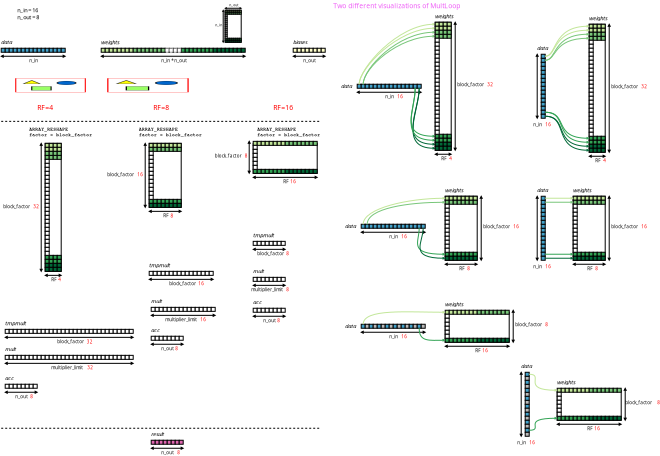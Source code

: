<?xml version="1.0" encoding="UTF-8"?>
<dia:diagram xmlns:dia="http://www.lysator.liu.se/~alla/dia/">
  <dia:layer name="Background" visible="true" connectable="true" active="true">
    <dia:group>
      <dia:attribute name="meta">
        <dia:composite type="dict"/>
      </dia:attribute>
      <dia:attribute name="matrix"/>
      <dia:group>
        <dia:attribute name="meta">
          <dia:composite type="dict"/>
        </dia:attribute>
        <dia:attribute name="matrix"/>
        <dia:object type="Standard - Line" version="0" id="O0">
          <dia:attribute name="obj_pos">
            <dia:point val="11.4,0.4"/>
          </dia:attribute>
          <dia:attribute name="obj_bb">
            <dia:rectangle val="11.394,0.367;12.206,0.433"/>
          </dia:attribute>
          <dia:attribute name="conn_endpoints">
            <dia:point val="11.4,0.4"/>
            <dia:point val="12.2,0.4"/>
          </dia:attribute>
          <dia:attribute name="numcp">
            <dia:int val="1"/>
          </dia:attribute>
          <dia:attribute name="line_width">
            <dia:real val="0.01"/>
          </dia:attribute>
          <dia:attribute name="start_arrow">
            <dia:enum val="3"/>
          </dia:attribute>
          <dia:attribute name="start_arrow_length">
            <dia:real val="0.05"/>
          </dia:attribute>
          <dia:attribute name="start_arrow_width">
            <dia:real val="0.05"/>
          </dia:attribute>
          <dia:attribute name="end_arrow">
            <dia:enum val="3"/>
          </dia:attribute>
          <dia:attribute name="end_arrow_length">
            <dia:real val="0.05"/>
          </dia:attribute>
          <dia:attribute name="end_arrow_width">
            <dia:real val="0.05"/>
          </dia:attribute>
        </dia:object>
        <dia:object type="Standard - Line" version="0" id="O1">
          <dia:attribute name="obj_pos">
            <dia:point val="11.3,2.1"/>
          </dia:attribute>
          <dia:attribute name="obj_bb">
            <dia:rectangle val="11.267,0.494;11.333,2.106"/>
          </dia:attribute>
          <dia:attribute name="conn_endpoints">
            <dia:point val="11.3,2.1"/>
            <dia:point val="11.3,0.5"/>
          </dia:attribute>
          <dia:attribute name="numcp">
            <dia:int val="1"/>
          </dia:attribute>
          <dia:attribute name="line_width">
            <dia:real val="0.01"/>
          </dia:attribute>
          <dia:attribute name="start_arrow">
            <dia:enum val="3"/>
          </dia:attribute>
          <dia:attribute name="start_arrow_length">
            <dia:real val="0.05"/>
          </dia:attribute>
          <dia:attribute name="start_arrow_width">
            <dia:real val="0.05"/>
          </dia:attribute>
          <dia:attribute name="end_arrow">
            <dia:enum val="3"/>
          </dia:attribute>
          <dia:attribute name="end_arrow_length">
            <dia:real val="0.05"/>
          </dia:attribute>
          <dia:attribute name="end_arrow_width">
            <dia:real val="0.05"/>
          </dia:attribute>
        </dia:object>
        <dia:group>
          <dia:attribute name="meta">
            <dia:composite type="dict"/>
          </dia:attribute>
          <dia:attribute name="matrix"/>
          <dia:object type="Standard - Box" version="0" id="O2">
            <dia:attribute name="obj_pos">
              <dia:point val="11.4,0.5"/>
            </dia:attribute>
            <dia:attribute name="obj_bb">
              <dia:rectangle val="11.395,0.495;12.205,2.105"/>
            </dia:attribute>
            <dia:attribute name="elem_corner">
              <dia:point val="11.4,0.5"/>
            </dia:attribute>
            <dia:attribute name="elem_width">
              <dia:real val="0.8"/>
            </dia:attribute>
            <dia:attribute name="elem_height">
              <dia:real val="1.6"/>
            </dia:attribute>
            <dia:attribute name="border_width">
              <dia:real val="0.01"/>
            </dia:attribute>
            <dia:attribute name="show_background">
              <dia:boolean val="true"/>
            </dia:attribute>
          </dia:object>
          <dia:object type="Standard - Box" version="0" id="O3">
            <dia:attribute name="obj_pos">
              <dia:point val="11.4,0.5"/>
            </dia:attribute>
            <dia:attribute name="obj_bb">
              <dia:rectangle val="11.395,0.495;11.505,0.605"/>
            </dia:attribute>
            <dia:attribute name="elem_corner">
              <dia:point val="11.4,0.5"/>
            </dia:attribute>
            <dia:attribute name="elem_width">
              <dia:real val="0.1"/>
            </dia:attribute>
            <dia:attribute name="elem_height">
              <dia:real val="0.1"/>
            </dia:attribute>
            <dia:attribute name="border_width">
              <dia:real val="0.01"/>
            </dia:attribute>
            <dia:attribute name="inner_color">
              <dia:color val="#c2e699ff"/>
            </dia:attribute>
            <dia:attribute name="show_background">
              <dia:boolean val="true"/>
            </dia:attribute>
          </dia:object>
          <dia:object type="Standard - Box" version="0" id="O4">
            <dia:attribute name="obj_pos">
              <dia:point val="11.5,0.5"/>
            </dia:attribute>
            <dia:attribute name="obj_bb">
              <dia:rectangle val="11.495,0.495;11.605,0.605"/>
            </dia:attribute>
            <dia:attribute name="elem_corner">
              <dia:point val="11.5,0.5"/>
            </dia:attribute>
            <dia:attribute name="elem_width">
              <dia:real val="0.1"/>
            </dia:attribute>
            <dia:attribute name="elem_height">
              <dia:real val="0.1"/>
            </dia:attribute>
            <dia:attribute name="border_width">
              <dia:real val="0.01"/>
            </dia:attribute>
            <dia:attribute name="inner_color">
              <dia:color val="#c2e699ff"/>
            </dia:attribute>
            <dia:attribute name="show_background">
              <dia:boolean val="true"/>
            </dia:attribute>
          </dia:object>
          <dia:object type="Standard - Box" version="0" id="O5">
            <dia:attribute name="obj_pos">
              <dia:point val="11.6,0.5"/>
            </dia:attribute>
            <dia:attribute name="obj_bb">
              <dia:rectangle val="11.595,0.495;11.705,0.605"/>
            </dia:attribute>
            <dia:attribute name="elem_corner">
              <dia:point val="11.6,0.5"/>
            </dia:attribute>
            <dia:attribute name="elem_width">
              <dia:real val="0.1"/>
            </dia:attribute>
            <dia:attribute name="elem_height">
              <dia:real val="0.1"/>
            </dia:attribute>
            <dia:attribute name="border_width">
              <dia:real val="0.01"/>
            </dia:attribute>
            <dia:attribute name="inner_color">
              <dia:color val="#c2e699ff"/>
            </dia:attribute>
            <dia:attribute name="show_background">
              <dia:boolean val="true"/>
            </dia:attribute>
          </dia:object>
          <dia:object type="Standard - Box" version="0" id="O6">
            <dia:attribute name="obj_pos">
              <dia:point val="11.7,0.5"/>
            </dia:attribute>
            <dia:attribute name="obj_bb">
              <dia:rectangle val="11.695,0.495;11.805,0.605"/>
            </dia:attribute>
            <dia:attribute name="elem_corner">
              <dia:point val="11.7,0.5"/>
            </dia:attribute>
            <dia:attribute name="elem_width">
              <dia:real val="0.1"/>
            </dia:attribute>
            <dia:attribute name="elem_height">
              <dia:real val="0.1"/>
            </dia:attribute>
            <dia:attribute name="border_width">
              <dia:real val="0.01"/>
            </dia:attribute>
            <dia:attribute name="inner_color">
              <dia:color val="#c2e699ff"/>
            </dia:attribute>
            <dia:attribute name="show_background">
              <dia:boolean val="true"/>
            </dia:attribute>
          </dia:object>
          <dia:object type="Standard - Box" version="0" id="O7">
            <dia:attribute name="obj_pos">
              <dia:point val="11.8,0.5"/>
            </dia:attribute>
            <dia:attribute name="obj_bb">
              <dia:rectangle val="11.795,0.495;11.905,0.605"/>
            </dia:attribute>
            <dia:attribute name="elem_corner">
              <dia:point val="11.8,0.5"/>
            </dia:attribute>
            <dia:attribute name="elem_width">
              <dia:real val="0.1"/>
            </dia:attribute>
            <dia:attribute name="elem_height">
              <dia:real val="0.1"/>
            </dia:attribute>
            <dia:attribute name="border_width">
              <dia:real val="0.01"/>
            </dia:attribute>
            <dia:attribute name="inner_color">
              <dia:color val="#c2e699ff"/>
            </dia:attribute>
            <dia:attribute name="show_background">
              <dia:boolean val="true"/>
            </dia:attribute>
          </dia:object>
          <dia:object type="Standard - Box" version="0" id="O8">
            <dia:attribute name="obj_pos">
              <dia:point val="11.9,0.5"/>
            </dia:attribute>
            <dia:attribute name="obj_bb">
              <dia:rectangle val="11.895,0.495;12.005,0.605"/>
            </dia:attribute>
            <dia:attribute name="elem_corner">
              <dia:point val="11.9,0.5"/>
            </dia:attribute>
            <dia:attribute name="elem_width">
              <dia:real val="0.1"/>
            </dia:attribute>
            <dia:attribute name="elem_height">
              <dia:real val="0.1"/>
            </dia:attribute>
            <dia:attribute name="border_width">
              <dia:real val="0.01"/>
            </dia:attribute>
            <dia:attribute name="inner_color">
              <dia:color val="#c2e699ff"/>
            </dia:attribute>
            <dia:attribute name="show_background">
              <dia:boolean val="true"/>
            </dia:attribute>
          </dia:object>
          <dia:object type="Standard - Box" version="0" id="O9">
            <dia:attribute name="obj_pos">
              <dia:point val="12,0.5"/>
            </dia:attribute>
            <dia:attribute name="obj_bb">
              <dia:rectangle val="11.995,0.495;12.105,0.605"/>
            </dia:attribute>
            <dia:attribute name="elem_corner">
              <dia:point val="12,0.5"/>
            </dia:attribute>
            <dia:attribute name="elem_width">
              <dia:real val="0.1"/>
            </dia:attribute>
            <dia:attribute name="elem_height">
              <dia:real val="0.1"/>
            </dia:attribute>
            <dia:attribute name="border_width">
              <dia:real val="0.01"/>
            </dia:attribute>
            <dia:attribute name="inner_color">
              <dia:color val="#c2e699ff"/>
            </dia:attribute>
            <dia:attribute name="show_background">
              <dia:boolean val="true"/>
            </dia:attribute>
          </dia:object>
          <dia:object type="Standard - Box" version="0" id="O10">
            <dia:attribute name="obj_pos">
              <dia:point val="12.1,0.5"/>
            </dia:attribute>
            <dia:attribute name="obj_bb">
              <dia:rectangle val="12.095,0.495;12.205,0.605"/>
            </dia:attribute>
            <dia:attribute name="elem_corner">
              <dia:point val="12.1,0.5"/>
            </dia:attribute>
            <dia:attribute name="elem_width">
              <dia:real val="0.1"/>
            </dia:attribute>
            <dia:attribute name="elem_height">
              <dia:real val="0.1"/>
            </dia:attribute>
            <dia:attribute name="border_width">
              <dia:real val="0.01"/>
            </dia:attribute>
            <dia:attribute name="inner_color">
              <dia:color val="#c2e699ff"/>
            </dia:attribute>
            <dia:attribute name="show_background">
              <dia:boolean val="true"/>
            </dia:attribute>
          </dia:object>
          <dia:object type="Standard - Box" version="0" id="O11">
            <dia:attribute name="obj_pos">
              <dia:point val="11.4,0.6"/>
            </dia:attribute>
            <dia:attribute name="obj_bb">
              <dia:rectangle val="11.395,0.595;11.505,0.705"/>
            </dia:attribute>
            <dia:attribute name="elem_corner">
              <dia:point val="11.4,0.6"/>
            </dia:attribute>
            <dia:attribute name="elem_width">
              <dia:real val="0.1"/>
            </dia:attribute>
            <dia:attribute name="elem_height">
              <dia:real val="0.1"/>
            </dia:attribute>
            <dia:attribute name="border_width">
              <dia:real val="0.01"/>
            </dia:attribute>
            <dia:attribute name="inner_color">
              <dia:color val="#78c679ff"/>
            </dia:attribute>
            <dia:attribute name="show_background">
              <dia:boolean val="true"/>
            </dia:attribute>
          </dia:object>
          <dia:object type="Standard - Box" version="0" id="O12">
            <dia:attribute name="obj_pos">
              <dia:point val="11.5,0.6"/>
            </dia:attribute>
            <dia:attribute name="obj_bb">
              <dia:rectangle val="11.495,0.595;11.605,0.705"/>
            </dia:attribute>
            <dia:attribute name="elem_corner">
              <dia:point val="11.5,0.6"/>
            </dia:attribute>
            <dia:attribute name="elem_width">
              <dia:real val="0.1"/>
            </dia:attribute>
            <dia:attribute name="elem_height">
              <dia:real val="0.1"/>
            </dia:attribute>
            <dia:attribute name="border_width">
              <dia:real val="0.01"/>
            </dia:attribute>
            <dia:attribute name="inner_color">
              <dia:color val="#78c679ff"/>
            </dia:attribute>
            <dia:attribute name="show_background">
              <dia:boolean val="true"/>
            </dia:attribute>
          </dia:object>
          <dia:object type="Standard - Box" version="0" id="O13">
            <dia:attribute name="obj_pos">
              <dia:point val="11.6,0.6"/>
            </dia:attribute>
            <dia:attribute name="obj_bb">
              <dia:rectangle val="11.595,0.595;11.705,0.705"/>
            </dia:attribute>
            <dia:attribute name="elem_corner">
              <dia:point val="11.6,0.6"/>
            </dia:attribute>
            <dia:attribute name="elem_width">
              <dia:real val="0.1"/>
            </dia:attribute>
            <dia:attribute name="elem_height">
              <dia:real val="0.1"/>
            </dia:attribute>
            <dia:attribute name="border_width">
              <dia:real val="0.01"/>
            </dia:attribute>
            <dia:attribute name="inner_color">
              <dia:color val="#78c679ff"/>
            </dia:attribute>
            <dia:attribute name="show_background">
              <dia:boolean val="true"/>
            </dia:attribute>
          </dia:object>
          <dia:object type="Standard - Box" version="0" id="O14">
            <dia:attribute name="obj_pos">
              <dia:point val="11.7,0.6"/>
            </dia:attribute>
            <dia:attribute name="obj_bb">
              <dia:rectangle val="11.695,0.595;11.805,0.705"/>
            </dia:attribute>
            <dia:attribute name="elem_corner">
              <dia:point val="11.7,0.6"/>
            </dia:attribute>
            <dia:attribute name="elem_width">
              <dia:real val="0.1"/>
            </dia:attribute>
            <dia:attribute name="elem_height">
              <dia:real val="0.1"/>
            </dia:attribute>
            <dia:attribute name="border_width">
              <dia:real val="0.01"/>
            </dia:attribute>
            <dia:attribute name="inner_color">
              <dia:color val="#78c679ff"/>
            </dia:attribute>
            <dia:attribute name="show_background">
              <dia:boolean val="true"/>
            </dia:attribute>
          </dia:object>
          <dia:object type="Standard - Box" version="0" id="O15">
            <dia:attribute name="obj_pos">
              <dia:point val="11.8,0.6"/>
            </dia:attribute>
            <dia:attribute name="obj_bb">
              <dia:rectangle val="11.795,0.595;11.905,0.705"/>
            </dia:attribute>
            <dia:attribute name="elem_corner">
              <dia:point val="11.8,0.6"/>
            </dia:attribute>
            <dia:attribute name="elem_width">
              <dia:real val="0.1"/>
            </dia:attribute>
            <dia:attribute name="elem_height">
              <dia:real val="0.1"/>
            </dia:attribute>
            <dia:attribute name="border_width">
              <dia:real val="0.01"/>
            </dia:attribute>
            <dia:attribute name="inner_color">
              <dia:color val="#78c679ff"/>
            </dia:attribute>
            <dia:attribute name="show_background">
              <dia:boolean val="true"/>
            </dia:attribute>
          </dia:object>
          <dia:object type="Standard - Box" version="0" id="O16">
            <dia:attribute name="obj_pos">
              <dia:point val="11.9,0.6"/>
            </dia:attribute>
            <dia:attribute name="obj_bb">
              <dia:rectangle val="11.895,0.595;12.005,0.705"/>
            </dia:attribute>
            <dia:attribute name="elem_corner">
              <dia:point val="11.9,0.6"/>
            </dia:attribute>
            <dia:attribute name="elem_width">
              <dia:real val="0.1"/>
            </dia:attribute>
            <dia:attribute name="elem_height">
              <dia:real val="0.1"/>
            </dia:attribute>
            <dia:attribute name="border_width">
              <dia:real val="0.01"/>
            </dia:attribute>
            <dia:attribute name="inner_color">
              <dia:color val="#78c679ff"/>
            </dia:attribute>
            <dia:attribute name="show_background">
              <dia:boolean val="true"/>
            </dia:attribute>
          </dia:object>
          <dia:object type="Standard - Box" version="0" id="O17">
            <dia:attribute name="obj_pos">
              <dia:point val="12,0.6"/>
            </dia:attribute>
            <dia:attribute name="obj_bb">
              <dia:rectangle val="11.995,0.595;12.105,0.705"/>
            </dia:attribute>
            <dia:attribute name="elem_corner">
              <dia:point val="12,0.6"/>
            </dia:attribute>
            <dia:attribute name="elem_width">
              <dia:real val="0.1"/>
            </dia:attribute>
            <dia:attribute name="elem_height">
              <dia:real val="0.1"/>
            </dia:attribute>
            <dia:attribute name="border_width">
              <dia:real val="0.01"/>
            </dia:attribute>
            <dia:attribute name="inner_color">
              <dia:color val="#78c679ff"/>
            </dia:attribute>
            <dia:attribute name="show_background">
              <dia:boolean val="true"/>
            </dia:attribute>
          </dia:object>
          <dia:object type="Standard - Box" version="0" id="O18">
            <dia:attribute name="obj_pos">
              <dia:point val="12.1,0.6"/>
            </dia:attribute>
            <dia:attribute name="obj_bb">
              <dia:rectangle val="12.095,0.595;12.205,0.705"/>
            </dia:attribute>
            <dia:attribute name="elem_corner">
              <dia:point val="12.1,0.6"/>
            </dia:attribute>
            <dia:attribute name="elem_width">
              <dia:real val="0.1"/>
            </dia:attribute>
            <dia:attribute name="elem_height">
              <dia:real val="0.1"/>
            </dia:attribute>
            <dia:attribute name="border_width">
              <dia:real val="0.01"/>
            </dia:attribute>
            <dia:attribute name="inner_color">
              <dia:color val="#78c679ff"/>
            </dia:attribute>
            <dia:attribute name="show_background">
              <dia:boolean val="true"/>
            </dia:attribute>
          </dia:object>
          <dia:object type="Standard - Box" version="0" id="O19">
            <dia:attribute name="obj_pos">
              <dia:point val="11.4,1.9"/>
            </dia:attribute>
            <dia:attribute name="obj_bb">
              <dia:rectangle val="11.395,1.895;11.505,2.005"/>
            </dia:attribute>
            <dia:attribute name="elem_corner">
              <dia:point val="11.4,1.9"/>
            </dia:attribute>
            <dia:attribute name="elem_width">
              <dia:real val="0.1"/>
            </dia:attribute>
            <dia:attribute name="elem_height">
              <dia:real val="0.1"/>
            </dia:attribute>
            <dia:attribute name="border_width">
              <dia:real val="0.01"/>
            </dia:attribute>
            <dia:attribute name="inner_color">
              <dia:color val="#31a354ff"/>
            </dia:attribute>
            <dia:attribute name="show_background">
              <dia:boolean val="true"/>
            </dia:attribute>
          </dia:object>
          <dia:object type="Standard - Box" version="0" id="O20">
            <dia:attribute name="obj_pos">
              <dia:point val="11.5,1.9"/>
            </dia:attribute>
            <dia:attribute name="obj_bb">
              <dia:rectangle val="11.495,1.895;11.605,2.005"/>
            </dia:attribute>
            <dia:attribute name="elem_corner">
              <dia:point val="11.5,1.9"/>
            </dia:attribute>
            <dia:attribute name="elem_width">
              <dia:real val="0.1"/>
            </dia:attribute>
            <dia:attribute name="elem_height">
              <dia:real val="0.1"/>
            </dia:attribute>
            <dia:attribute name="border_width">
              <dia:real val="0.01"/>
            </dia:attribute>
            <dia:attribute name="inner_color">
              <dia:color val="#31a354ff"/>
            </dia:attribute>
            <dia:attribute name="show_background">
              <dia:boolean val="true"/>
            </dia:attribute>
          </dia:object>
          <dia:object type="Standard - Box" version="0" id="O21">
            <dia:attribute name="obj_pos">
              <dia:point val="11.6,1.9"/>
            </dia:attribute>
            <dia:attribute name="obj_bb">
              <dia:rectangle val="11.595,1.895;11.705,2.005"/>
            </dia:attribute>
            <dia:attribute name="elem_corner">
              <dia:point val="11.6,1.9"/>
            </dia:attribute>
            <dia:attribute name="elem_width">
              <dia:real val="0.1"/>
            </dia:attribute>
            <dia:attribute name="elem_height">
              <dia:real val="0.1"/>
            </dia:attribute>
            <dia:attribute name="border_width">
              <dia:real val="0.01"/>
            </dia:attribute>
            <dia:attribute name="inner_color">
              <dia:color val="#31a354ff"/>
            </dia:attribute>
            <dia:attribute name="show_background">
              <dia:boolean val="true"/>
            </dia:attribute>
          </dia:object>
          <dia:object type="Standard - Box" version="0" id="O22">
            <dia:attribute name="obj_pos">
              <dia:point val="11.7,1.9"/>
            </dia:attribute>
            <dia:attribute name="obj_bb">
              <dia:rectangle val="11.695,1.895;11.805,2.005"/>
            </dia:attribute>
            <dia:attribute name="elem_corner">
              <dia:point val="11.7,1.9"/>
            </dia:attribute>
            <dia:attribute name="elem_width">
              <dia:real val="0.1"/>
            </dia:attribute>
            <dia:attribute name="elem_height">
              <dia:real val="0.1"/>
            </dia:attribute>
            <dia:attribute name="border_width">
              <dia:real val="0.01"/>
            </dia:attribute>
            <dia:attribute name="inner_color">
              <dia:color val="#31a354ff"/>
            </dia:attribute>
            <dia:attribute name="show_background">
              <dia:boolean val="true"/>
            </dia:attribute>
          </dia:object>
          <dia:object type="Standard - Box" version="0" id="O23">
            <dia:attribute name="obj_pos">
              <dia:point val="11.8,1.9"/>
            </dia:attribute>
            <dia:attribute name="obj_bb">
              <dia:rectangle val="11.795,1.895;11.905,2.005"/>
            </dia:attribute>
            <dia:attribute name="elem_corner">
              <dia:point val="11.8,1.9"/>
            </dia:attribute>
            <dia:attribute name="elem_width">
              <dia:real val="0.1"/>
            </dia:attribute>
            <dia:attribute name="elem_height">
              <dia:real val="0.1"/>
            </dia:attribute>
            <dia:attribute name="border_width">
              <dia:real val="0.01"/>
            </dia:attribute>
            <dia:attribute name="inner_color">
              <dia:color val="#31a354ff"/>
            </dia:attribute>
            <dia:attribute name="show_background">
              <dia:boolean val="true"/>
            </dia:attribute>
          </dia:object>
          <dia:object type="Standard - Box" version="0" id="O24">
            <dia:attribute name="obj_pos">
              <dia:point val="11.9,1.9"/>
            </dia:attribute>
            <dia:attribute name="obj_bb">
              <dia:rectangle val="11.895,1.895;12.005,2.005"/>
            </dia:attribute>
            <dia:attribute name="elem_corner">
              <dia:point val="11.9,1.9"/>
            </dia:attribute>
            <dia:attribute name="elem_width">
              <dia:real val="0.1"/>
            </dia:attribute>
            <dia:attribute name="elem_height">
              <dia:real val="0.1"/>
            </dia:attribute>
            <dia:attribute name="border_width">
              <dia:real val="0.01"/>
            </dia:attribute>
            <dia:attribute name="inner_color">
              <dia:color val="#31a354ff"/>
            </dia:attribute>
            <dia:attribute name="show_background">
              <dia:boolean val="true"/>
            </dia:attribute>
          </dia:object>
          <dia:object type="Standard - Box" version="0" id="O25">
            <dia:attribute name="obj_pos">
              <dia:point val="12,1.9"/>
            </dia:attribute>
            <dia:attribute name="obj_bb">
              <dia:rectangle val="11.995,1.895;12.105,2.005"/>
            </dia:attribute>
            <dia:attribute name="elem_corner">
              <dia:point val="12,1.9"/>
            </dia:attribute>
            <dia:attribute name="elem_width">
              <dia:real val="0.1"/>
            </dia:attribute>
            <dia:attribute name="elem_height">
              <dia:real val="0.1"/>
            </dia:attribute>
            <dia:attribute name="border_width">
              <dia:real val="0.01"/>
            </dia:attribute>
            <dia:attribute name="inner_color">
              <dia:color val="#31a354ff"/>
            </dia:attribute>
            <dia:attribute name="show_background">
              <dia:boolean val="true"/>
            </dia:attribute>
          </dia:object>
          <dia:object type="Standard - Box" version="0" id="O26">
            <dia:attribute name="obj_pos">
              <dia:point val="12.1,1.9"/>
            </dia:attribute>
            <dia:attribute name="obj_bb">
              <dia:rectangle val="12.095,1.895;12.205,2.005"/>
            </dia:attribute>
            <dia:attribute name="elem_corner">
              <dia:point val="12.1,1.9"/>
            </dia:attribute>
            <dia:attribute name="elem_width">
              <dia:real val="0.1"/>
            </dia:attribute>
            <dia:attribute name="elem_height">
              <dia:real val="0.1"/>
            </dia:attribute>
            <dia:attribute name="border_width">
              <dia:real val="0.01"/>
            </dia:attribute>
            <dia:attribute name="inner_color">
              <dia:color val="#31a354ff"/>
            </dia:attribute>
            <dia:attribute name="show_background">
              <dia:boolean val="true"/>
            </dia:attribute>
          </dia:object>
          <dia:object type="Standard - Box" version="0" id="O27">
            <dia:attribute name="obj_pos">
              <dia:point val="11.4,2"/>
            </dia:attribute>
            <dia:attribute name="obj_bb">
              <dia:rectangle val="11.395,1.995;11.505,2.105"/>
            </dia:attribute>
            <dia:attribute name="elem_corner">
              <dia:point val="11.4,2"/>
            </dia:attribute>
            <dia:attribute name="elem_width">
              <dia:real val="0.1"/>
            </dia:attribute>
            <dia:attribute name="elem_height">
              <dia:real val="0.1"/>
            </dia:attribute>
            <dia:attribute name="border_width">
              <dia:real val="0.01"/>
            </dia:attribute>
            <dia:attribute name="inner_color">
              <dia:color val="#006837ff"/>
            </dia:attribute>
            <dia:attribute name="show_background">
              <dia:boolean val="true"/>
            </dia:attribute>
          </dia:object>
          <dia:object type="Standard - Box" version="0" id="O28">
            <dia:attribute name="obj_pos">
              <dia:point val="11.5,2"/>
            </dia:attribute>
            <dia:attribute name="obj_bb">
              <dia:rectangle val="11.495,1.995;11.605,2.105"/>
            </dia:attribute>
            <dia:attribute name="elem_corner">
              <dia:point val="11.5,2"/>
            </dia:attribute>
            <dia:attribute name="elem_width">
              <dia:real val="0.1"/>
            </dia:attribute>
            <dia:attribute name="elem_height">
              <dia:real val="0.1"/>
            </dia:attribute>
            <dia:attribute name="border_width">
              <dia:real val="0.01"/>
            </dia:attribute>
            <dia:attribute name="inner_color">
              <dia:color val="#006837ff"/>
            </dia:attribute>
            <dia:attribute name="show_background">
              <dia:boolean val="true"/>
            </dia:attribute>
          </dia:object>
          <dia:object type="Standard - Box" version="0" id="O29">
            <dia:attribute name="obj_pos">
              <dia:point val="11.6,2"/>
            </dia:attribute>
            <dia:attribute name="obj_bb">
              <dia:rectangle val="11.595,1.995;11.705,2.105"/>
            </dia:attribute>
            <dia:attribute name="elem_corner">
              <dia:point val="11.6,2"/>
            </dia:attribute>
            <dia:attribute name="elem_width">
              <dia:real val="0.1"/>
            </dia:attribute>
            <dia:attribute name="elem_height">
              <dia:real val="0.1"/>
            </dia:attribute>
            <dia:attribute name="border_width">
              <dia:real val="0.01"/>
            </dia:attribute>
            <dia:attribute name="inner_color">
              <dia:color val="#006837ff"/>
            </dia:attribute>
            <dia:attribute name="show_background">
              <dia:boolean val="true"/>
            </dia:attribute>
          </dia:object>
          <dia:object type="Standard - Box" version="0" id="O30">
            <dia:attribute name="obj_pos">
              <dia:point val="11.7,2"/>
            </dia:attribute>
            <dia:attribute name="obj_bb">
              <dia:rectangle val="11.695,1.995;11.805,2.105"/>
            </dia:attribute>
            <dia:attribute name="elem_corner">
              <dia:point val="11.7,2"/>
            </dia:attribute>
            <dia:attribute name="elem_width">
              <dia:real val="0.1"/>
            </dia:attribute>
            <dia:attribute name="elem_height">
              <dia:real val="0.1"/>
            </dia:attribute>
            <dia:attribute name="border_width">
              <dia:real val="0.01"/>
            </dia:attribute>
            <dia:attribute name="inner_color">
              <dia:color val="#006837ff"/>
            </dia:attribute>
            <dia:attribute name="show_background">
              <dia:boolean val="true"/>
            </dia:attribute>
          </dia:object>
          <dia:object type="Standard - Box" version="0" id="O31">
            <dia:attribute name="obj_pos">
              <dia:point val="11.8,2"/>
            </dia:attribute>
            <dia:attribute name="obj_bb">
              <dia:rectangle val="11.795,1.995;11.905,2.105"/>
            </dia:attribute>
            <dia:attribute name="elem_corner">
              <dia:point val="11.8,2"/>
            </dia:attribute>
            <dia:attribute name="elem_width">
              <dia:real val="0.1"/>
            </dia:attribute>
            <dia:attribute name="elem_height">
              <dia:real val="0.1"/>
            </dia:attribute>
            <dia:attribute name="border_width">
              <dia:real val="0.01"/>
            </dia:attribute>
            <dia:attribute name="inner_color">
              <dia:color val="#006837ff"/>
            </dia:attribute>
            <dia:attribute name="show_background">
              <dia:boolean val="true"/>
            </dia:attribute>
          </dia:object>
          <dia:object type="Standard - Box" version="0" id="O32">
            <dia:attribute name="obj_pos">
              <dia:point val="11.9,2"/>
            </dia:attribute>
            <dia:attribute name="obj_bb">
              <dia:rectangle val="11.895,1.995;12.005,2.105"/>
            </dia:attribute>
            <dia:attribute name="elem_corner">
              <dia:point val="11.9,2"/>
            </dia:attribute>
            <dia:attribute name="elem_width">
              <dia:real val="0.1"/>
            </dia:attribute>
            <dia:attribute name="elem_height">
              <dia:real val="0.1"/>
            </dia:attribute>
            <dia:attribute name="border_width">
              <dia:real val="0.01"/>
            </dia:attribute>
            <dia:attribute name="inner_color">
              <dia:color val="#006837ff"/>
            </dia:attribute>
            <dia:attribute name="show_background">
              <dia:boolean val="true"/>
            </dia:attribute>
          </dia:object>
          <dia:object type="Standard - Box" version="0" id="O33">
            <dia:attribute name="obj_pos">
              <dia:point val="12,2"/>
            </dia:attribute>
            <dia:attribute name="obj_bb">
              <dia:rectangle val="11.995,1.995;12.105,2.105"/>
            </dia:attribute>
            <dia:attribute name="elem_corner">
              <dia:point val="12,2"/>
            </dia:attribute>
            <dia:attribute name="elem_width">
              <dia:real val="0.1"/>
            </dia:attribute>
            <dia:attribute name="elem_height">
              <dia:real val="0.1"/>
            </dia:attribute>
            <dia:attribute name="border_width">
              <dia:real val="0.01"/>
            </dia:attribute>
            <dia:attribute name="inner_color">
              <dia:color val="#006837ff"/>
            </dia:attribute>
            <dia:attribute name="show_background">
              <dia:boolean val="true"/>
            </dia:attribute>
          </dia:object>
          <dia:object type="Standard - Box" version="0" id="O34">
            <dia:attribute name="obj_pos">
              <dia:point val="12.1,2"/>
            </dia:attribute>
            <dia:attribute name="obj_bb">
              <dia:rectangle val="12.095,1.995;12.205,2.105"/>
            </dia:attribute>
            <dia:attribute name="elem_corner">
              <dia:point val="12.1,2"/>
            </dia:attribute>
            <dia:attribute name="elem_width">
              <dia:real val="0.1"/>
            </dia:attribute>
            <dia:attribute name="elem_height">
              <dia:real val="0.1"/>
            </dia:attribute>
            <dia:attribute name="border_width">
              <dia:real val="0.01"/>
            </dia:attribute>
            <dia:attribute name="inner_color">
              <dia:color val="#006837ff"/>
            </dia:attribute>
            <dia:attribute name="show_background">
              <dia:boolean val="true"/>
            </dia:attribute>
          </dia:object>
          <dia:object type="Standard - Box" version="0" id="O35">
            <dia:attribute name="obj_pos">
              <dia:point val="11.4,0.7"/>
            </dia:attribute>
            <dia:attribute name="obj_bb">
              <dia:rectangle val="11.395,0.695;11.505,0.805"/>
            </dia:attribute>
            <dia:attribute name="elem_corner">
              <dia:point val="11.4,0.7"/>
            </dia:attribute>
            <dia:attribute name="elem_width">
              <dia:real val="0.1"/>
            </dia:attribute>
            <dia:attribute name="elem_height">
              <dia:real val="0.1"/>
            </dia:attribute>
            <dia:attribute name="border_width">
              <dia:real val="0.01"/>
            </dia:attribute>
            <dia:attribute name="show_background">
              <dia:boolean val="true"/>
            </dia:attribute>
          </dia:object>
          <dia:object type="Standard - Box" version="0" id="O36">
            <dia:attribute name="obj_pos">
              <dia:point val="11.4,0.8"/>
            </dia:attribute>
            <dia:attribute name="obj_bb">
              <dia:rectangle val="11.395,0.795;11.505,0.905"/>
            </dia:attribute>
            <dia:attribute name="elem_corner">
              <dia:point val="11.4,0.8"/>
            </dia:attribute>
            <dia:attribute name="elem_width">
              <dia:real val="0.1"/>
            </dia:attribute>
            <dia:attribute name="elem_height">
              <dia:real val="0.1"/>
            </dia:attribute>
            <dia:attribute name="border_width">
              <dia:real val="0.01"/>
            </dia:attribute>
            <dia:attribute name="show_background">
              <dia:boolean val="true"/>
            </dia:attribute>
          </dia:object>
          <dia:object type="Standard - Box" version="0" id="O37">
            <dia:attribute name="obj_pos">
              <dia:point val="11.4,0.9"/>
            </dia:attribute>
            <dia:attribute name="obj_bb">
              <dia:rectangle val="11.395,0.895;11.505,1.005"/>
            </dia:attribute>
            <dia:attribute name="elem_corner">
              <dia:point val="11.4,0.9"/>
            </dia:attribute>
            <dia:attribute name="elem_width">
              <dia:real val="0.1"/>
            </dia:attribute>
            <dia:attribute name="elem_height">
              <dia:real val="0.1"/>
            </dia:attribute>
            <dia:attribute name="border_width">
              <dia:real val="0.01"/>
            </dia:attribute>
            <dia:attribute name="show_background">
              <dia:boolean val="true"/>
            </dia:attribute>
          </dia:object>
          <dia:object type="Standard - Box" version="0" id="O38">
            <dia:attribute name="obj_pos">
              <dia:point val="11.4,1"/>
            </dia:attribute>
            <dia:attribute name="obj_bb">
              <dia:rectangle val="11.395,0.995;11.505,1.105"/>
            </dia:attribute>
            <dia:attribute name="elem_corner">
              <dia:point val="11.4,1"/>
            </dia:attribute>
            <dia:attribute name="elem_width">
              <dia:real val="0.1"/>
            </dia:attribute>
            <dia:attribute name="elem_height">
              <dia:real val="0.1"/>
            </dia:attribute>
            <dia:attribute name="border_width">
              <dia:real val="0.01"/>
            </dia:attribute>
            <dia:attribute name="show_background">
              <dia:boolean val="true"/>
            </dia:attribute>
          </dia:object>
          <dia:object type="Standard - Box" version="0" id="O39">
            <dia:attribute name="obj_pos">
              <dia:point val="11.4,1.1"/>
            </dia:attribute>
            <dia:attribute name="obj_bb">
              <dia:rectangle val="11.395,1.095;11.505,1.205"/>
            </dia:attribute>
            <dia:attribute name="elem_corner">
              <dia:point val="11.4,1.1"/>
            </dia:attribute>
            <dia:attribute name="elem_width">
              <dia:real val="0.1"/>
            </dia:attribute>
            <dia:attribute name="elem_height">
              <dia:real val="0.1"/>
            </dia:attribute>
            <dia:attribute name="border_width">
              <dia:real val="0.01"/>
            </dia:attribute>
            <dia:attribute name="show_background">
              <dia:boolean val="true"/>
            </dia:attribute>
          </dia:object>
          <dia:object type="Standard - Box" version="0" id="O40">
            <dia:attribute name="obj_pos">
              <dia:point val="11.4,1.2"/>
            </dia:attribute>
            <dia:attribute name="obj_bb">
              <dia:rectangle val="11.395,1.195;11.505,1.305"/>
            </dia:attribute>
            <dia:attribute name="elem_corner">
              <dia:point val="11.4,1.2"/>
            </dia:attribute>
            <dia:attribute name="elem_width">
              <dia:real val="0.1"/>
            </dia:attribute>
            <dia:attribute name="elem_height">
              <dia:real val="0.1"/>
            </dia:attribute>
            <dia:attribute name="border_width">
              <dia:real val="0.01"/>
            </dia:attribute>
            <dia:attribute name="show_background">
              <dia:boolean val="true"/>
            </dia:attribute>
          </dia:object>
          <dia:object type="Standard - Box" version="0" id="O41">
            <dia:attribute name="obj_pos">
              <dia:point val="11.4,1.3"/>
            </dia:attribute>
            <dia:attribute name="obj_bb">
              <dia:rectangle val="11.395,1.295;11.505,1.405"/>
            </dia:attribute>
            <dia:attribute name="elem_corner">
              <dia:point val="11.4,1.3"/>
            </dia:attribute>
            <dia:attribute name="elem_width">
              <dia:real val="0.1"/>
            </dia:attribute>
            <dia:attribute name="elem_height">
              <dia:real val="0.1"/>
            </dia:attribute>
            <dia:attribute name="border_width">
              <dia:real val="0.01"/>
            </dia:attribute>
            <dia:attribute name="show_background">
              <dia:boolean val="true"/>
            </dia:attribute>
          </dia:object>
          <dia:object type="Standard - Box" version="0" id="O42">
            <dia:attribute name="obj_pos">
              <dia:point val="11.4,1.4"/>
            </dia:attribute>
            <dia:attribute name="obj_bb">
              <dia:rectangle val="11.395,1.395;11.505,1.505"/>
            </dia:attribute>
            <dia:attribute name="elem_corner">
              <dia:point val="11.4,1.4"/>
            </dia:attribute>
            <dia:attribute name="elem_width">
              <dia:real val="0.1"/>
            </dia:attribute>
            <dia:attribute name="elem_height">
              <dia:real val="0.1"/>
            </dia:attribute>
            <dia:attribute name="border_width">
              <dia:real val="0.01"/>
            </dia:attribute>
            <dia:attribute name="show_background">
              <dia:boolean val="true"/>
            </dia:attribute>
          </dia:object>
          <dia:object type="Standard - Box" version="0" id="O43">
            <dia:attribute name="obj_pos">
              <dia:point val="11.4,1.5"/>
            </dia:attribute>
            <dia:attribute name="obj_bb">
              <dia:rectangle val="11.395,1.495;11.505,1.605"/>
            </dia:attribute>
            <dia:attribute name="elem_corner">
              <dia:point val="11.4,1.5"/>
            </dia:attribute>
            <dia:attribute name="elem_width">
              <dia:real val="0.1"/>
            </dia:attribute>
            <dia:attribute name="elem_height">
              <dia:real val="0.1"/>
            </dia:attribute>
            <dia:attribute name="border_width">
              <dia:real val="0.01"/>
            </dia:attribute>
            <dia:attribute name="show_background">
              <dia:boolean val="true"/>
            </dia:attribute>
          </dia:object>
          <dia:object type="Standard - Box" version="0" id="O44">
            <dia:attribute name="obj_pos">
              <dia:point val="11.4,1.6"/>
            </dia:attribute>
            <dia:attribute name="obj_bb">
              <dia:rectangle val="11.395,1.595;11.505,1.705"/>
            </dia:attribute>
            <dia:attribute name="elem_corner">
              <dia:point val="11.4,1.6"/>
            </dia:attribute>
            <dia:attribute name="elem_width">
              <dia:real val="0.1"/>
            </dia:attribute>
            <dia:attribute name="elem_height">
              <dia:real val="0.1"/>
            </dia:attribute>
            <dia:attribute name="border_width">
              <dia:real val="0.01"/>
            </dia:attribute>
            <dia:attribute name="show_background">
              <dia:boolean val="true"/>
            </dia:attribute>
          </dia:object>
          <dia:object type="Standard - Box" version="0" id="O45">
            <dia:attribute name="obj_pos">
              <dia:point val="11.4,1.7"/>
            </dia:attribute>
            <dia:attribute name="obj_bb">
              <dia:rectangle val="11.395,1.695;11.505,1.805"/>
            </dia:attribute>
            <dia:attribute name="elem_corner">
              <dia:point val="11.4,1.7"/>
            </dia:attribute>
            <dia:attribute name="elem_width">
              <dia:real val="0.1"/>
            </dia:attribute>
            <dia:attribute name="elem_height">
              <dia:real val="0.1"/>
            </dia:attribute>
            <dia:attribute name="border_width">
              <dia:real val="0.01"/>
            </dia:attribute>
            <dia:attribute name="show_background">
              <dia:boolean val="true"/>
            </dia:attribute>
          </dia:object>
          <dia:object type="Standard - Box" version="0" id="O46">
            <dia:attribute name="obj_pos">
              <dia:point val="11.4,1.8"/>
            </dia:attribute>
            <dia:attribute name="obj_bb">
              <dia:rectangle val="11.395,1.795;11.505,1.905"/>
            </dia:attribute>
            <dia:attribute name="elem_corner">
              <dia:point val="11.4,1.8"/>
            </dia:attribute>
            <dia:attribute name="elem_width">
              <dia:real val="0.1"/>
            </dia:attribute>
            <dia:attribute name="elem_height">
              <dia:real val="0.1"/>
            </dia:attribute>
            <dia:attribute name="border_width">
              <dia:real val="0.01"/>
            </dia:attribute>
            <dia:attribute name="show_background">
              <dia:boolean val="true"/>
            </dia:attribute>
          </dia:object>
        </dia:group>
      </dia:group>
      <dia:object type="Standard - Text" version="1" id="O47">
        <dia:attribute name="obj_pos">
          <dia:point val="10.9,1.3"/>
        </dia:attribute>
        <dia:attribute name="obj_bb">
          <dia:rectangle val="10.9,1.143;11.248,1.34"/>
        </dia:attribute>
        <dia:attribute name="text">
          <dia:composite type="text">
            <dia:attribute name="string">
              <dia:string>#n_in#</dia:string>
            </dia:attribute>
            <dia:attribute name="font">
              <dia:font family="sans" style="0" name="Helvetica"/>
            </dia:attribute>
            <dia:attribute name="height">
              <dia:real val="0.212"/>
            </dia:attribute>
            <dia:attribute name="pos">
              <dia:point val="10.9,1.3"/>
            </dia:attribute>
            <dia:attribute name="color">
              <dia:color val="#000000ff"/>
            </dia:attribute>
            <dia:attribute name="alignment">
              <dia:enum val="0"/>
            </dia:attribute>
          </dia:composite>
        </dia:attribute>
        <dia:attribute name="valign">
          <dia:enum val="3"/>
        </dia:attribute>
      </dia:object>
      <dia:object type="Standard - Text" version="1" id="O48">
        <dia:attribute name="obj_pos">
          <dia:point val="11.6,0.3"/>
        </dia:attribute>
        <dia:attribute name="obj_bb">
          <dia:rectangle val="11.6,0.142;12.07,0.34"/>
        </dia:attribute>
        <dia:attribute name="text">
          <dia:composite type="text">
            <dia:attribute name="string">
              <dia:string>#n_out#</dia:string>
            </dia:attribute>
            <dia:attribute name="font">
              <dia:font family="sans" style="0" name="Helvetica"/>
            </dia:attribute>
            <dia:attribute name="height">
              <dia:real val="0.212"/>
            </dia:attribute>
            <dia:attribute name="pos">
              <dia:point val="11.6,0.3"/>
            </dia:attribute>
            <dia:attribute name="color">
              <dia:color val="#000000ff"/>
            </dia:attribute>
            <dia:attribute name="alignment">
              <dia:enum val="0"/>
            </dia:attribute>
          </dia:composite>
        </dia:attribute>
        <dia:attribute name="valign">
          <dia:enum val="3"/>
        </dia:attribute>
      </dia:object>
    </dia:group>
    <dia:group>
      <dia:attribute name="meta">
        <dia:composite type="dict"/>
      </dia:attribute>
      <dia:attribute name="matrix"/>
      <dia:group>
        <dia:attribute name="meta">
          <dia:composite type="dict"/>
        </dia:attribute>
        <dia:attribute name="matrix"/>
        <dia:object type="Standard - Box" version="0" id="O49">
          <dia:attribute name="obj_pos">
            <dia:point val="7.7,16.8"/>
          </dia:attribute>
          <dia:attribute name="obj_bb">
            <dia:rectangle val="7.697,16.797;7.902,17.003"/>
          </dia:attribute>
          <dia:attribute name="elem_corner">
            <dia:point val="7.7,16.8"/>
          </dia:attribute>
          <dia:attribute name="elem_width">
            <dia:real val="0.2"/>
          </dia:attribute>
          <dia:attribute name="elem_height">
            <dia:real val="0.2"/>
          </dia:attribute>
          <dia:attribute name="border_width">
            <dia:real val="0.005"/>
          </dia:attribute>
          <dia:attribute name="show_background">
            <dia:boolean val="true"/>
          </dia:attribute>
        </dia:object>
        <dia:object type="Standard - Box" version="0" id="O50">
          <dia:attribute name="obj_pos">
            <dia:point val="7.9,16.8"/>
          </dia:attribute>
          <dia:attribute name="obj_bb">
            <dia:rectangle val="7.897,16.797;8.102,17.003"/>
          </dia:attribute>
          <dia:attribute name="elem_corner">
            <dia:point val="7.9,16.8"/>
          </dia:attribute>
          <dia:attribute name="elem_width">
            <dia:real val="0.2"/>
          </dia:attribute>
          <dia:attribute name="elem_height">
            <dia:real val="0.2"/>
          </dia:attribute>
          <dia:attribute name="border_width">
            <dia:real val="0.005"/>
          </dia:attribute>
          <dia:attribute name="show_background">
            <dia:boolean val="true"/>
          </dia:attribute>
        </dia:object>
        <dia:object type="Standard - Box" version="0" id="O51">
          <dia:attribute name="obj_pos">
            <dia:point val="8.1,16.8"/>
          </dia:attribute>
          <dia:attribute name="obj_bb">
            <dia:rectangle val="8.098,16.797;8.303,17.003"/>
          </dia:attribute>
          <dia:attribute name="elem_corner">
            <dia:point val="8.1,16.8"/>
          </dia:attribute>
          <dia:attribute name="elem_width">
            <dia:real val="0.2"/>
          </dia:attribute>
          <dia:attribute name="elem_height">
            <dia:real val="0.2"/>
          </dia:attribute>
          <dia:attribute name="border_width">
            <dia:real val="0.005"/>
          </dia:attribute>
          <dia:attribute name="show_background">
            <dia:boolean val="true"/>
          </dia:attribute>
        </dia:object>
        <dia:object type="Standard - Box" version="0" id="O52">
          <dia:attribute name="obj_pos">
            <dia:point val="8.3,16.8"/>
          </dia:attribute>
          <dia:attribute name="obj_bb">
            <dia:rectangle val="8.297,16.797;8.502,17.003"/>
          </dia:attribute>
          <dia:attribute name="elem_corner">
            <dia:point val="8.3,16.8"/>
          </dia:attribute>
          <dia:attribute name="elem_width">
            <dia:real val="0.2"/>
          </dia:attribute>
          <dia:attribute name="elem_height">
            <dia:real val="0.2"/>
          </dia:attribute>
          <dia:attribute name="border_width">
            <dia:real val="0.005"/>
          </dia:attribute>
          <dia:attribute name="show_background">
            <dia:boolean val="true"/>
          </dia:attribute>
        </dia:object>
        <dia:object type="Standard - Box" version="0" id="O53">
          <dia:attribute name="obj_pos">
            <dia:point val="8.5,16.8"/>
          </dia:attribute>
          <dia:attribute name="obj_bb">
            <dia:rectangle val="8.498,16.797;8.703,17.003"/>
          </dia:attribute>
          <dia:attribute name="elem_corner">
            <dia:point val="8.5,16.8"/>
          </dia:attribute>
          <dia:attribute name="elem_width">
            <dia:real val="0.2"/>
          </dia:attribute>
          <dia:attribute name="elem_height">
            <dia:real val="0.2"/>
          </dia:attribute>
          <dia:attribute name="border_width">
            <dia:real val="0.005"/>
          </dia:attribute>
          <dia:attribute name="show_background">
            <dia:boolean val="true"/>
          </dia:attribute>
        </dia:object>
        <dia:object type="Standard - Box" version="0" id="O54">
          <dia:attribute name="obj_pos">
            <dia:point val="8.7,16.8"/>
          </dia:attribute>
          <dia:attribute name="obj_bb">
            <dia:rectangle val="8.697,16.797;8.902,17.003"/>
          </dia:attribute>
          <dia:attribute name="elem_corner">
            <dia:point val="8.7,16.8"/>
          </dia:attribute>
          <dia:attribute name="elem_width">
            <dia:real val="0.2"/>
          </dia:attribute>
          <dia:attribute name="elem_height">
            <dia:real val="0.2"/>
          </dia:attribute>
          <dia:attribute name="border_width">
            <dia:real val="0.005"/>
          </dia:attribute>
          <dia:attribute name="show_background">
            <dia:boolean val="true"/>
          </dia:attribute>
        </dia:object>
        <dia:object type="Standard - Box" version="0" id="O55">
          <dia:attribute name="obj_pos">
            <dia:point val="8.9,16.8"/>
          </dia:attribute>
          <dia:attribute name="obj_bb">
            <dia:rectangle val="8.898,16.797;9.102,17.003"/>
          </dia:attribute>
          <dia:attribute name="elem_corner">
            <dia:point val="8.9,16.8"/>
          </dia:attribute>
          <dia:attribute name="elem_width">
            <dia:real val="0.2"/>
          </dia:attribute>
          <dia:attribute name="elem_height">
            <dia:real val="0.2"/>
          </dia:attribute>
          <dia:attribute name="border_width">
            <dia:real val="0.005"/>
          </dia:attribute>
          <dia:attribute name="show_background">
            <dia:boolean val="true"/>
          </dia:attribute>
        </dia:object>
        <dia:object type="Standard - Box" version="0" id="O56">
          <dia:attribute name="obj_pos">
            <dia:point val="9.1,16.8"/>
          </dia:attribute>
          <dia:attribute name="obj_bb">
            <dia:rectangle val="9.098,16.797;9.303,17.003"/>
          </dia:attribute>
          <dia:attribute name="elem_corner">
            <dia:point val="9.1,16.8"/>
          </dia:attribute>
          <dia:attribute name="elem_width">
            <dia:real val="0.2"/>
          </dia:attribute>
          <dia:attribute name="elem_height">
            <dia:real val="0.2"/>
          </dia:attribute>
          <dia:attribute name="border_width">
            <dia:real val="0.005"/>
          </dia:attribute>
          <dia:attribute name="show_background">
            <dia:boolean val="true"/>
          </dia:attribute>
        </dia:object>
      </dia:group>
      <dia:object type="Standard - Text" version="1" id="O57">
        <dia:attribute name="obj_pos">
          <dia:point val="7.7,16.6"/>
        </dia:attribute>
        <dia:attribute name="obj_bb">
          <dia:rectangle val="7.7,16.337;8.182,16.668"/>
        </dia:attribute>
        <dia:attribute name="text">
          <dia:composite type="text">
            <dia:attribute name="string">
              <dia:string>#acc#</dia:string>
            </dia:attribute>
            <dia:attribute name="font">
              <dia:font family="sans" style="8" name="Helvetica-Oblique"/>
            </dia:attribute>
            <dia:attribute name="height">
              <dia:real val="0.353"/>
            </dia:attribute>
            <dia:attribute name="pos">
              <dia:point val="7.7,16.6"/>
            </dia:attribute>
            <dia:attribute name="color">
              <dia:color val="#000000ff"/>
            </dia:attribute>
            <dia:attribute name="alignment">
              <dia:enum val="0"/>
            </dia:attribute>
          </dia:composite>
        </dia:attribute>
        <dia:attribute name="valign">
          <dia:enum val="3"/>
        </dia:attribute>
      </dia:object>
      <dia:group>
        <dia:attribute name="meta">
          <dia:composite type="dict"/>
        </dia:attribute>
        <dia:attribute name="matrix"/>
        <dia:object type="Standard - Line" version="0" id="O58">
          <dia:attribute name="obj_pos">
            <dia:point val="7.7,17.2"/>
          </dia:attribute>
          <dia:attribute name="obj_bb">
            <dia:rectangle val="7.697,17.146;9.303,17.254"/>
          </dia:attribute>
          <dia:attribute name="conn_endpoints">
            <dia:point val="7.7,17.2"/>
            <dia:point val="9.3,17.2"/>
          </dia:attribute>
          <dia:attribute name="numcp">
            <dia:int val="1"/>
          </dia:attribute>
          <dia:attribute name="line_width">
            <dia:real val="0.005"/>
          </dia:attribute>
          <dia:attribute name="start_arrow">
            <dia:enum val="3"/>
          </dia:attribute>
          <dia:attribute name="start_arrow_length">
            <dia:real val="0.1"/>
          </dia:attribute>
          <dia:attribute name="start_arrow_width">
            <dia:real val="0.1"/>
          </dia:attribute>
          <dia:attribute name="end_arrow">
            <dia:enum val="3"/>
          </dia:attribute>
          <dia:attribute name="end_arrow_length">
            <dia:real val="0.1"/>
          </dia:attribute>
          <dia:attribute name="end_arrow_width">
            <dia:real val="0.1"/>
          </dia:attribute>
        </dia:object>
        <dia:object type="Standard - Text" version="1" id="O59">
          <dia:attribute name="obj_pos">
            <dia:point val="8.2,17.5"/>
          </dia:attribute>
          <dia:attribute name="obj_bb">
            <dia:rectangle val="8.2,17.29;8.822,17.555"/>
          </dia:attribute>
          <dia:attribute name="text">
            <dia:composite type="text">
              <dia:attribute name="string">
                <dia:string>#n_out#</dia:string>
              </dia:attribute>
              <dia:attribute name="font">
                <dia:font family="sans" style="0" name="Helvetica"/>
              </dia:attribute>
              <dia:attribute name="height">
                <dia:real val="0.282"/>
              </dia:attribute>
              <dia:attribute name="pos">
                <dia:point val="8.2,17.5"/>
              </dia:attribute>
              <dia:attribute name="color">
                <dia:color val="#000000ff"/>
              </dia:attribute>
              <dia:attribute name="alignment">
                <dia:enum val="0"/>
              </dia:attribute>
            </dia:composite>
          </dia:attribute>
          <dia:attribute name="valign">
            <dia:enum val="3"/>
          </dia:attribute>
        </dia:object>
      </dia:group>
    </dia:group>
    <dia:group>
      <dia:attribute name="meta">
        <dia:composite type="dict"/>
      </dia:attribute>
      <dia:attribute name="matrix"/>
      <dia:group>
        <dia:attribute name="meta">
          <dia:composite type="dict"/>
        </dia:attribute>
        <dia:attribute name="matrix"/>
        <dia:group>
          <dia:attribute name="meta">
            <dia:composite type="dict"/>
          </dia:attribute>
          <dia:attribute name="matrix"/>
          <dia:object type="Standard - Line" version="0" id="O60">
            <dia:attribute name="obj_pos">
              <dia:point val="5.2,2.8"/>
            </dia:attribute>
            <dia:attribute name="obj_bb">
              <dia:rectangle val="5.197,2.746;12.403,2.854"/>
            </dia:attribute>
            <dia:attribute name="conn_endpoints">
              <dia:point val="5.2,2.8"/>
              <dia:point val="12.4,2.8"/>
            </dia:attribute>
            <dia:attribute name="numcp">
              <dia:int val="1"/>
            </dia:attribute>
            <dia:attribute name="line_width">
              <dia:real val="0.005"/>
            </dia:attribute>
            <dia:attribute name="start_arrow">
              <dia:enum val="3"/>
            </dia:attribute>
            <dia:attribute name="start_arrow_length">
              <dia:real val="0.1"/>
            </dia:attribute>
            <dia:attribute name="start_arrow_width">
              <dia:real val="0.1"/>
            </dia:attribute>
            <dia:attribute name="end_arrow">
              <dia:enum val="3"/>
            </dia:attribute>
            <dia:attribute name="end_arrow_length">
              <dia:real val="0.1"/>
            </dia:attribute>
            <dia:attribute name="end_arrow_width">
              <dia:real val="0.1"/>
            </dia:attribute>
          </dia:object>
          <dia:group>
            <dia:attribute name="meta">
              <dia:composite type="dict"/>
            </dia:attribute>
            <dia:attribute name="matrix"/>
            <dia:object type="Standard - Box" version="0" id="O61">
              <dia:attribute name="obj_pos">
                <dia:point val="5.2,2.4"/>
              </dia:attribute>
              <dia:attribute name="obj_bb">
                <dia:rectangle val="5.197,2.397;5.402,2.603"/>
              </dia:attribute>
              <dia:attribute name="elem_corner">
                <dia:point val="5.2,2.4"/>
              </dia:attribute>
              <dia:attribute name="elem_width">
                <dia:real val="0.2"/>
              </dia:attribute>
              <dia:attribute name="elem_height">
                <dia:real val="0.2"/>
              </dia:attribute>
              <dia:attribute name="border_width">
                <dia:real val="0.005"/>
              </dia:attribute>
              <dia:attribute name="inner_color">
                <dia:color val="#c2e699ff"/>
              </dia:attribute>
              <dia:attribute name="show_background">
                <dia:boolean val="true"/>
              </dia:attribute>
            </dia:object>
            <dia:object type="Standard - Box" version="0" id="O62">
              <dia:attribute name="obj_pos">
                <dia:point val="5.4,2.4"/>
              </dia:attribute>
              <dia:attribute name="obj_bb">
                <dia:rectangle val="5.397,2.397;5.603,2.603"/>
              </dia:attribute>
              <dia:attribute name="elem_corner">
                <dia:point val="5.4,2.4"/>
              </dia:attribute>
              <dia:attribute name="elem_width">
                <dia:real val="0.2"/>
              </dia:attribute>
              <dia:attribute name="elem_height">
                <dia:real val="0.2"/>
              </dia:attribute>
              <dia:attribute name="border_width">
                <dia:real val="0.005"/>
              </dia:attribute>
              <dia:attribute name="inner_color">
                <dia:color val="#c2e699ff"/>
              </dia:attribute>
              <dia:attribute name="show_background">
                <dia:boolean val="true"/>
              </dia:attribute>
            </dia:object>
            <dia:object type="Standard - Box" version="0" id="O63">
              <dia:attribute name="obj_pos">
                <dia:point val="5.6,2.4"/>
              </dia:attribute>
              <dia:attribute name="obj_bb">
                <dia:rectangle val="5.598,2.397;5.803,2.603"/>
              </dia:attribute>
              <dia:attribute name="elem_corner">
                <dia:point val="5.6,2.4"/>
              </dia:attribute>
              <dia:attribute name="elem_width">
                <dia:real val="0.2"/>
              </dia:attribute>
              <dia:attribute name="elem_height">
                <dia:real val="0.2"/>
              </dia:attribute>
              <dia:attribute name="border_width">
                <dia:real val="0.005"/>
              </dia:attribute>
              <dia:attribute name="inner_color">
                <dia:color val="#c2e699ff"/>
              </dia:attribute>
              <dia:attribute name="show_background">
                <dia:boolean val="true"/>
              </dia:attribute>
            </dia:object>
            <dia:object type="Standard - Box" version="0" id="O64">
              <dia:attribute name="obj_pos">
                <dia:point val="5.8,2.4"/>
              </dia:attribute>
              <dia:attribute name="obj_bb">
                <dia:rectangle val="5.798,2.397;6.003,2.603"/>
              </dia:attribute>
              <dia:attribute name="elem_corner">
                <dia:point val="5.8,2.4"/>
              </dia:attribute>
              <dia:attribute name="elem_width">
                <dia:real val="0.2"/>
              </dia:attribute>
              <dia:attribute name="elem_height">
                <dia:real val="0.2"/>
              </dia:attribute>
              <dia:attribute name="border_width">
                <dia:real val="0.005"/>
              </dia:attribute>
              <dia:attribute name="inner_color">
                <dia:color val="#c2e699ff"/>
              </dia:attribute>
              <dia:attribute name="show_background">
                <dia:boolean val="true"/>
              </dia:attribute>
            </dia:object>
            <dia:object type="Standard - Box" version="0" id="O65">
              <dia:attribute name="obj_pos">
                <dia:point val="6,2.4"/>
              </dia:attribute>
              <dia:attribute name="obj_bb">
                <dia:rectangle val="5.997,2.397;6.202,2.603"/>
              </dia:attribute>
              <dia:attribute name="elem_corner">
                <dia:point val="6,2.4"/>
              </dia:attribute>
              <dia:attribute name="elem_width">
                <dia:real val="0.2"/>
              </dia:attribute>
              <dia:attribute name="elem_height">
                <dia:real val="0.2"/>
              </dia:attribute>
              <dia:attribute name="border_width">
                <dia:real val="0.005"/>
              </dia:attribute>
              <dia:attribute name="inner_color">
                <dia:color val="#c2e699ff"/>
              </dia:attribute>
              <dia:attribute name="show_background">
                <dia:boolean val="true"/>
              </dia:attribute>
            </dia:object>
            <dia:object type="Standard - Box" version="0" id="O66">
              <dia:attribute name="obj_pos">
                <dia:point val="6.2,2.4"/>
              </dia:attribute>
              <dia:attribute name="obj_bb">
                <dia:rectangle val="6.197,2.397;6.402,2.603"/>
              </dia:attribute>
              <dia:attribute name="elem_corner">
                <dia:point val="6.2,2.4"/>
              </dia:attribute>
              <dia:attribute name="elem_width">
                <dia:real val="0.2"/>
              </dia:attribute>
              <dia:attribute name="elem_height">
                <dia:real val="0.2"/>
              </dia:attribute>
              <dia:attribute name="border_width">
                <dia:real val="0.005"/>
              </dia:attribute>
              <dia:attribute name="inner_color">
                <dia:color val="#c2e699ff"/>
              </dia:attribute>
              <dia:attribute name="show_background">
                <dia:boolean val="true"/>
              </dia:attribute>
            </dia:object>
            <dia:object type="Standard - Box" version="0" id="O67">
              <dia:attribute name="obj_pos">
                <dia:point val="6.4,2.4"/>
              </dia:attribute>
              <dia:attribute name="obj_bb">
                <dia:rectangle val="6.397,2.397;6.603,2.603"/>
              </dia:attribute>
              <dia:attribute name="elem_corner">
                <dia:point val="6.4,2.4"/>
              </dia:attribute>
              <dia:attribute name="elem_width">
                <dia:real val="0.2"/>
              </dia:attribute>
              <dia:attribute name="elem_height">
                <dia:real val="0.2"/>
              </dia:attribute>
              <dia:attribute name="border_width">
                <dia:real val="0.005"/>
              </dia:attribute>
              <dia:attribute name="inner_color">
                <dia:color val="#c2e699ff"/>
              </dia:attribute>
              <dia:attribute name="show_background">
                <dia:boolean val="true"/>
              </dia:attribute>
            </dia:object>
            <dia:object type="Standard - Box" version="0" id="O68">
              <dia:attribute name="obj_pos">
                <dia:point val="6.6,2.4"/>
              </dia:attribute>
              <dia:attribute name="obj_bb">
                <dia:rectangle val="6.598,2.397;6.803,2.603"/>
              </dia:attribute>
              <dia:attribute name="elem_corner">
                <dia:point val="6.6,2.4"/>
              </dia:attribute>
              <dia:attribute name="elem_width">
                <dia:real val="0.2"/>
              </dia:attribute>
              <dia:attribute name="elem_height">
                <dia:real val="0.2"/>
              </dia:attribute>
              <dia:attribute name="border_width">
                <dia:real val="0.005"/>
              </dia:attribute>
              <dia:attribute name="inner_color">
                <dia:color val="#c2e699ff"/>
              </dia:attribute>
              <dia:attribute name="show_background">
                <dia:boolean val="true"/>
              </dia:attribute>
            </dia:object>
            <dia:object type="Standard - Box" version="0" id="O69">
              <dia:attribute name="obj_pos">
                <dia:point val="6.8,2.4"/>
              </dia:attribute>
              <dia:attribute name="obj_bb">
                <dia:rectangle val="6.798,2.397;7.003,2.603"/>
              </dia:attribute>
              <dia:attribute name="elem_corner">
                <dia:point val="6.8,2.4"/>
              </dia:attribute>
              <dia:attribute name="elem_width">
                <dia:real val="0.2"/>
              </dia:attribute>
              <dia:attribute name="elem_height">
                <dia:real val="0.2"/>
              </dia:attribute>
              <dia:attribute name="border_width">
                <dia:real val="0.005"/>
              </dia:attribute>
              <dia:attribute name="inner_color">
                <dia:color val="#78c679ff"/>
              </dia:attribute>
              <dia:attribute name="show_background">
                <dia:boolean val="true"/>
              </dia:attribute>
            </dia:object>
            <dia:object type="Standard - Box" version="0" id="O70">
              <dia:attribute name="obj_pos">
                <dia:point val="7,2.4"/>
              </dia:attribute>
              <dia:attribute name="obj_bb">
                <dia:rectangle val="6.997,2.397;7.202,2.603"/>
              </dia:attribute>
              <dia:attribute name="elem_corner">
                <dia:point val="7,2.4"/>
              </dia:attribute>
              <dia:attribute name="elem_width">
                <dia:real val="0.2"/>
              </dia:attribute>
              <dia:attribute name="elem_height">
                <dia:real val="0.2"/>
              </dia:attribute>
              <dia:attribute name="border_width">
                <dia:real val="0.005"/>
              </dia:attribute>
              <dia:attribute name="inner_color">
                <dia:color val="#78c679ff"/>
              </dia:attribute>
              <dia:attribute name="show_background">
                <dia:boolean val="true"/>
              </dia:attribute>
            </dia:object>
            <dia:object type="Standard - Box" version="0" id="O71">
              <dia:attribute name="obj_pos">
                <dia:point val="7.2,2.4"/>
              </dia:attribute>
              <dia:attribute name="obj_bb">
                <dia:rectangle val="7.197,2.397;7.402,2.603"/>
              </dia:attribute>
              <dia:attribute name="elem_corner">
                <dia:point val="7.2,2.4"/>
              </dia:attribute>
              <dia:attribute name="elem_width">
                <dia:real val="0.2"/>
              </dia:attribute>
              <dia:attribute name="elem_height">
                <dia:real val="0.2"/>
              </dia:attribute>
              <dia:attribute name="border_width">
                <dia:real val="0.005"/>
              </dia:attribute>
              <dia:attribute name="inner_color">
                <dia:color val="#78c679ff"/>
              </dia:attribute>
              <dia:attribute name="show_background">
                <dia:boolean val="true"/>
              </dia:attribute>
            </dia:object>
            <dia:object type="Standard - Box" version="0" id="O72">
              <dia:attribute name="obj_pos">
                <dia:point val="7.4,2.4"/>
              </dia:attribute>
              <dia:attribute name="obj_bb">
                <dia:rectangle val="7.397,2.397;7.603,2.603"/>
              </dia:attribute>
              <dia:attribute name="elem_corner">
                <dia:point val="7.4,2.4"/>
              </dia:attribute>
              <dia:attribute name="elem_width">
                <dia:real val="0.2"/>
              </dia:attribute>
              <dia:attribute name="elem_height">
                <dia:real val="0.2"/>
              </dia:attribute>
              <dia:attribute name="border_width">
                <dia:real val="0.005"/>
              </dia:attribute>
              <dia:attribute name="inner_color">
                <dia:color val="#78c679ff"/>
              </dia:attribute>
              <dia:attribute name="show_background">
                <dia:boolean val="true"/>
              </dia:attribute>
            </dia:object>
            <dia:object type="Standard - Box" version="0" id="O73">
              <dia:attribute name="obj_pos">
                <dia:point val="7.6,2.4"/>
              </dia:attribute>
              <dia:attribute name="obj_bb">
                <dia:rectangle val="7.598,2.397;7.803,2.603"/>
              </dia:attribute>
              <dia:attribute name="elem_corner">
                <dia:point val="7.6,2.4"/>
              </dia:attribute>
              <dia:attribute name="elem_width">
                <dia:real val="0.2"/>
              </dia:attribute>
              <dia:attribute name="elem_height">
                <dia:real val="0.2"/>
              </dia:attribute>
              <dia:attribute name="border_width">
                <dia:real val="0.005"/>
              </dia:attribute>
              <dia:attribute name="inner_color">
                <dia:color val="#78c679ff"/>
              </dia:attribute>
              <dia:attribute name="show_background">
                <dia:boolean val="true"/>
              </dia:attribute>
            </dia:object>
            <dia:object type="Standard - Box" version="0" id="O74">
              <dia:attribute name="obj_pos">
                <dia:point val="7.8,2.4"/>
              </dia:attribute>
              <dia:attribute name="obj_bb">
                <dia:rectangle val="7.798,2.397;8.002,2.603"/>
              </dia:attribute>
              <dia:attribute name="elem_corner">
                <dia:point val="7.8,2.4"/>
              </dia:attribute>
              <dia:attribute name="elem_width">
                <dia:real val="0.2"/>
              </dia:attribute>
              <dia:attribute name="elem_height">
                <dia:real val="0.2"/>
              </dia:attribute>
              <dia:attribute name="border_width">
                <dia:real val="0.005"/>
              </dia:attribute>
              <dia:attribute name="inner_color">
                <dia:color val="#78c679ff"/>
              </dia:attribute>
              <dia:attribute name="show_background">
                <dia:boolean val="true"/>
              </dia:attribute>
            </dia:object>
            <dia:object type="Standard - Box" version="0" id="O75">
              <dia:attribute name="obj_pos">
                <dia:point val="8,2.4"/>
              </dia:attribute>
              <dia:attribute name="obj_bb">
                <dia:rectangle val="7.997,2.397;8.203,2.603"/>
              </dia:attribute>
              <dia:attribute name="elem_corner">
                <dia:point val="8,2.4"/>
              </dia:attribute>
              <dia:attribute name="elem_width">
                <dia:real val="0.2"/>
              </dia:attribute>
              <dia:attribute name="elem_height">
                <dia:real val="0.2"/>
              </dia:attribute>
              <dia:attribute name="border_width">
                <dia:real val="0.005"/>
              </dia:attribute>
              <dia:attribute name="inner_color">
                <dia:color val="#78c679ff"/>
              </dia:attribute>
              <dia:attribute name="show_background">
                <dia:boolean val="true"/>
              </dia:attribute>
            </dia:object>
            <dia:object type="Standard - Box" version="0" id="O76">
              <dia:attribute name="obj_pos">
                <dia:point val="8.2,2.4"/>
              </dia:attribute>
              <dia:attribute name="obj_bb">
                <dia:rectangle val="8.197,2.397;8.402,2.603"/>
              </dia:attribute>
              <dia:attribute name="elem_corner">
                <dia:point val="8.2,2.4"/>
              </dia:attribute>
              <dia:attribute name="elem_width">
                <dia:real val="0.2"/>
              </dia:attribute>
              <dia:attribute name="elem_height">
                <dia:real val="0.2"/>
              </dia:attribute>
              <dia:attribute name="border_width">
                <dia:real val="0.005"/>
              </dia:attribute>
              <dia:attribute name="inner_color">
                <dia:color val="#78c679ff"/>
              </dia:attribute>
              <dia:attribute name="show_background">
                <dia:boolean val="true"/>
              </dia:attribute>
            </dia:object>
            <dia:object type="Standard - Box" version="0" id="O77">
              <dia:attribute name="obj_pos">
                <dia:point val="9.2,2.4"/>
              </dia:attribute>
              <dia:attribute name="obj_bb">
                <dia:rectangle val="9.197,2.397;9.402,2.603"/>
              </dia:attribute>
              <dia:attribute name="elem_corner">
                <dia:point val="9.2,2.4"/>
              </dia:attribute>
              <dia:attribute name="elem_width">
                <dia:real val="0.2"/>
              </dia:attribute>
              <dia:attribute name="elem_height">
                <dia:real val="0.2"/>
              </dia:attribute>
              <dia:attribute name="border_width">
                <dia:real val="0.005"/>
              </dia:attribute>
              <dia:attribute name="inner_color">
                <dia:color val="#31a354ff"/>
              </dia:attribute>
              <dia:attribute name="show_background">
                <dia:boolean val="true"/>
              </dia:attribute>
            </dia:object>
            <dia:object type="Standard - Box" version="0" id="O78">
              <dia:attribute name="obj_pos">
                <dia:point val="9.4,2.4"/>
              </dia:attribute>
              <dia:attribute name="obj_bb">
                <dia:rectangle val="9.398,2.397;9.602,2.603"/>
              </dia:attribute>
              <dia:attribute name="elem_corner">
                <dia:point val="9.4,2.4"/>
              </dia:attribute>
              <dia:attribute name="elem_width">
                <dia:real val="0.2"/>
              </dia:attribute>
              <dia:attribute name="elem_height">
                <dia:real val="0.2"/>
              </dia:attribute>
              <dia:attribute name="border_width">
                <dia:real val="0.005"/>
              </dia:attribute>
              <dia:attribute name="inner_color">
                <dia:color val="#31a354ff"/>
              </dia:attribute>
              <dia:attribute name="show_background">
                <dia:boolean val="true"/>
              </dia:attribute>
            </dia:object>
            <dia:object type="Standard - Box" version="0" id="O79">
              <dia:attribute name="obj_pos">
                <dia:point val="9.6,2.4"/>
              </dia:attribute>
              <dia:attribute name="obj_bb">
                <dia:rectangle val="9.598,2.397;9.803,2.603"/>
              </dia:attribute>
              <dia:attribute name="elem_corner">
                <dia:point val="9.6,2.4"/>
              </dia:attribute>
              <dia:attribute name="elem_width">
                <dia:real val="0.2"/>
              </dia:attribute>
              <dia:attribute name="elem_height">
                <dia:real val="0.2"/>
              </dia:attribute>
              <dia:attribute name="border_width">
                <dia:real val="0.005"/>
              </dia:attribute>
              <dia:attribute name="inner_color">
                <dia:color val="#31a354ff"/>
              </dia:attribute>
              <dia:attribute name="show_background">
                <dia:boolean val="true"/>
              </dia:attribute>
            </dia:object>
            <dia:object type="Standard - Box" version="0" id="O80">
              <dia:attribute name="obj_pos">
                <dia:point val="9.8,2.4"/>
              </dia:attribute>
              <dia:attribute name="obj_bb">
                <dia:rectangle val="9.797,2.397;10.002,2.603"/>
              </dia:attribute>
              <dia:attribute name="elem_corner">
                <dia:point val="9.8,2.4"/>
              </dia:attribute>
              <dia:attribute name="elem_width">
                <dia:real val="0.2"/>
              </dia:attribute>
              <dia:attribute name="elem_height">
                <dia:real val="0.2"/>
              </dia:attribute>
              <dia:attribute name="border_width">
                <dia:real val="0.005"/>
              </dia:attribute>
              <dia:attribute name="inner_color">
                <dia:color val="#31a354ff"/>
              </dia:attribute>
              <dia:attribute name="show_background">
                <dia:boolean val="true"/>
              </dia:attribute>
            </dia:object>
            <dia:object type="Standard - Box" version="0" id="O81">
              <dia:attribute name="obj_pos">
                <dia:point val="10,2.4"/>
              </dia:attribute>
              <dia:attribute name="obj_bb">
                <dia:rectangle val="9.998,2.397;10.203,2.603"/>
              </dia:attribute>
              <dia:attribute name="elem_corner">
                <dia:point val="10,2.4"/>
              </dia:attribute>
              <dia:attribute name="elem_width">
                <dia:real val="0.2"/>
              </dia:attribute>
              <dia:attribute name="elem_height">
                <dia:real val="0.2"/>
              </dia:attribute>
              <dia:attribute name="border_width">
                <dia:real val="0.005"/>
              </dia:attribute>
              <dia:attribute name="inner_color">
                <dia:color val="#31a354ff"/>
              </dia:attribute>
              <dia:attribute name="show_background">
                <dia:boolean val="true"/>
              </dia:attribute>
            </dia:object>
            <dia:object type="Standard - Box" version="0" id="O82">
              <dia:attribute name="obj_pos">
                <dia:point val="10.2,2.4"/>
              </dia:attribute>
              <dia:attribute name="obj_bb">
                <dia:rectangle val="10.197,2.397;10.402,2.603"/>
              </dia:attribute>
              <dia:attribute name="elem_corner">
                <dia:point val="10.2,2.4"/>
              </dia:attribute>
              <dia:attribute name="elem_width">
                <dia:real val="0.2"/>
              </dia:attribute>
              <dia:attribute name="elem_height">
                <dia:real val="0.2"/>
              </dia:attribute>
              <dia:attribute name="border_width">
                <dia:real val="0.005"/>
              </dia:attribute>
              <dia:attribute name="inner_color">
                <dia:color val="#31a354ff"/>
              </dia:attribute>
              <dia:attribute name="show_background">
                <dia:boolean val="true"/>
              </dia:attribute>
            </dia:object>
            <dia:object type="Standard - Box" version="0" id="O83">
              <dia:attribute name="obj_pos">
                <dia:point val="10.4,2.4"/>
              </dia:attribute>
              <dia:attribute name="obj_bb">
                <dia:rectangle val="10.398,2.397;10.602,2.603"/>
              </dia:attribute>
              <dia:attribute name="elem_corner">
                <dia:point val="10.4,2.4"/>
              </dia:attribute>
              <dia:attribute name="elem_width">
                <dia:real val="0.2"/>
              </dia:attribute>
              <dia:attribute name="elem_height">
                <dia:real val="0.2"/>
              </dia:attribute>
              <dia:attribute name="border_width">
                <dia:real val="0.005"/>
              </dia:attribute>
              <dia:attribute name="inner_color">
                <dia:color val="#31a354ff"/>
              </dia:attribute>
              <dia:attribute name="show_background">
                <dia:boolean val="true"/>
              </dia:attribute>
            </dia:object>
            <dia:object type="Standard - Box" version="0" id="O84">
              <dia:attribute name="obj_pos">
                <dia:point val="10.6,2.4"/>
              </dia:attribute>
              <dia:attribute name="obj_bb">
                <dia:rectangle val="10.598,2.397;10.803,2.603"/>
              </dia:attribute>
              <dia:attribute name="elem_corner">
                <dia:point val="10.6,2.4"/>
              </dia:attribute>
              <dia:attribute name="elem_width">
                <dia:real val="0.2"/>
              </dia:attribute>
              <dia:attribute name="elem_height">
                <dia:real val="0.2"/>
              </dia:attribute>
              <dia:attribute name="border_width">
                <dia:real val="0.005"/>
              </dia:attribute>
              <dia:attribute name="inner_color">
                <dia:color val="#31a354ff"/>
              </dia:attribute>
              <dia:attribute name="show_background">
                <dia:boolean val="true"/>
              </dia:attribute>
            </dia:object>
            <dia:object type="Standard - Box" version="0" id="O85">
              <dia:attribute name="obj_pos">
                <dia:point val="10.8,2.4"/>
              </dia:attribute>
              <dia:attribute name="obj_bb">
                <dia:rectangle val="10.797,2.397;11.002,2.603"/>
              </dia:attribute>
              <dia:attribute name="elem_corner">
                <dia:point val="10.8,2.4"/>
              </dia:attribute>
              <dia:attribute name="elem_width">
                <dia:real val="0.2"/>
              </dia:attribute>
              <dia:attribute name="elem_height">
                <dia:real val="0.2"/>
              </dia:attribute>
              <dia:attribute name="border_width">
                <dia:real val="0.005"/>
              </dia:attribute>
              <dia:attribute name="inner_color">
                <dia:color val="#006837ff"/>
              </dia:attribute>
              <dia:attribute name="show_background">
                <dia:boolean val="true"/>
              </dia:attribute>
            </dia:object>
            <dia:object type="Standard - Box" version="0" id="O86">
              <dia:attribute name="obj_pos">
                <dia:point val="11,2.4"/>
              </dia:attribute>
              <dia:attribute name="obj_bb">
                <dia:rectangle val="10.998,2.397;11.203,2.603"/>
              </dia:attribute>
              <dia:attribute name="elem_corner">
                <dia:point val="11,2.4"/>
              </dia:attribute>
              <dia:attribute name="elem_width">
                <dia:real val="0.2"/>
              </dia:attribute>
              <dia:attribute name="elem_height">
                <dia:real val="0.2"/>
              </dia:attribute>
              <dia:attribute name="border_width">
                <dia:real val="0.005"/>
              </dia:attribute>
              <dia:attribute name="inner_color">
                <dia:color val="#006837ff"/>
              </dia:attribute>
              <dia:attribute name="show_background">
                <dia:boolean val="true"/>
              </dia:attribute>
            </dia:object>
            <dia:object type="Standard - Box" version="0" id="O87">
              <dia:attribute name="obj_pos">
                <dia:point val="11.2,2.4"/>
              </dia:attribute>
              <dia:attribute name="obj_bb">
                <dia:rectangle val="11.197,2.397;11.402,2.603"/>
              </dia:attribute>
              <dia:attribute name="elem_corner">
                <dia:point val="11.2,2.4"/>
              </dia:attribute>
              <dia:attribute name="elem_width">
                <dia:real val="0.2"/>
              </dia:attribute>
              <dia:attribute name="elem_height">
                <dia:real val="0.2"/>
              </dia:attribute>
              <dia:attribute name="border_width">
                <dia:real val="0.005"/>
              </dia:attribute>
              <dia:attribute name="inner_color">
                <dia:color val="#006837ff"/>
              </dia:attribute>
              <dia:attribute name="show_background">
                <dia:boolean val="true"/>
              </dia:attribute>
            </dia:object>
            <dia:object type="Standard - Box" version="0" id="O88">
              <dia:attribute name="obj_pos">
                <dia:point val="11.4,2.4"/>
              </dia:attribute>
              <dia:attribute name="obj_bb">
                <dia:rectangle val="11.398,2.397;11.602,2.603"/>
              </dia:attribute>
              <dia:attribute name="elem_corner">
                <dia:point val="11.4,2.4"/>
              </dia:attribute>
              <dia:attribute name="elem_width">
                <dia:real val="0.2"/>
              </dia:attribute>
              <dia:attribute name="elem_height">
                <dia:real val="0.2"/>
              </dia:attribute>
              <dia:attribute name="border_width">
                <dia:real val="0.005"/>
              </dia:attribute>
              <dia:attribute name="inner_color">
                <dia:color val="#006837ff"/>
              </dia:attribute>
              <dia:attribute name="show_background">
                <dia:boolean val="true"/>
              </dia:attribute>
            </dia:object>
            <dia:object type="Standard - Box" version="0" id="O89">
              <dia:attribute name="obj_pos">
                <dia:point val="11.6,2.4"/>
              </dia:attribute>
              <dia:attribute name="obj_bb">
                <dia:rectangle val="11.598,2.397;11.803,2.603"/>
              </dia:attribute>
              <dia:attribute name="elem_corner">
                <dia:point val="11.6,2.4"/>
              </dia:attribute>
              <dia:attribute name="elem_width">
                <dia:real val="0.2"/>
              </dia:attribute>
              <dia:attribute name="elem_height">
                <dia:real val="0.2"/>
              </dia:attribute>
              <dia:attribute name="border_width">
                <dia:real val="0.005"/>
              </dia:attribute>
              <dia:attribute name="inner_color">
                <dia:color val="#006837ff"/>
              </dia:attribute>
              <dia:attribute name="show_background">
                <dia:boolean val="true"/>
              </dia:attribute>
            </dia:object>
            <dia:object type="Standard - Box" version="0" id="O90">
              <dia:attribute name="obj_pos">
                <dia:point val="11.8,2.4"/>
              </dia:attribute>
              <dia:attribute name="obj_bb">
                <dia:rectangle val="11.797,2.397;12.002,2.603"/>
              </dia:attribute>
              <dia:attribute name="elem_corner">
                <dia:point val="11.8,2.4"/>
              </dia:attribute>
              <dia:attribute name="elem_width">
                <dia:real val="0.2"/>
              </dia:attribute>
              <dia:attribute name="elem_height">
                <dia:real val="0.2"/>
              </dia:attribute>
              <dia:attribute name="border_width">
                <dia:real val="0.005"/>
              </dia:attribute>
              <dia:attribute name="inner_color">
                <dia:color val="#006837ff"/>
              </dia:attribute>
              <dia:attribute name="show_background">
                <dia:boolean val="true"/>
              </dia:attribute>
            </dia:object>
            <dia:object type="Standard - Box" version="0" id="O91">
              <dia:attribute name="obj_pos">
                <dia:point val="12,2.4"/>
              </dia:attribute>
              <dia:attribute name="obj_bb">
                <dia:rectangle val="11.998,2.397;12.203,2.603"/>
              </dia:attribute>
              <dia:attribute name="elem_corner">
                <dia:point val="12,2.4"/>
              </dia:attribute>
              <dia:attribute name="elem_width">
                <dia:real val="0.2"/>
              </dia:attribute>
              <dia:attribute name="elem_height">
                <dia:real val="0.2"/>
              </dia:attribute>
              <dia:attribute name="border_width">
                <dia:real val="0.005"/>
              </dia:attribute>
              <dia:attribute name="inner_color">
                <dia:color val="#006837ff"/>
              </dia:attribute>
              <dia:attribute name="show_background">
                <dia:boolean val="true"/>
              </dia:attribute>
            </dia:object>
            <dia:object type="Standard - Box" version="0" id="O92">
              <dia:attribute name="obj_pos">
                <dia:point val="12.2,2.4"/>
              </dia:attribute>
              <dia:attribute name="obj_bb">
                <dia:rectangle val="12.197,2.397;12.402,2.603"/>
              </dia:attribute>
              <dia:attribute name="elem_corner">
                <dia:point val="12.2,2.4"/>
              </dia:attribute>
              <dia:attribute name="elem_width">
                <dia:real val="0.2"/>
              </dia:attribute>
              <dia:attribute name="elem_height">
                <dia:real val="0.2"/>
              </dia:attribute>
              <dia:attribute name="border_width">
                <dia:real val="0.005"/>
              </dia:attribute>
              <dia:attribute name="inner_color">
                <dia:color val="#006837ff"/>
              </dia:attribute>
              <dia:attribute name="show_background">
                <dia:boolean val="true"/>
              </dia:attribute>
            </dia:object>
            <dia:object type="Standard - Box" version="0" id="O93">
              <dia:attribute name="obj_pos">
                <dia:point val="8.4,2.4"/>
              </dia:attribute>
              <dia:attribute name="obj_bb">
                <dia:rectangle val="8.398,2.397;8.602,2.603"/>
              </dia:attribute>
              <dia:attribute name="elem_corner">
                <dia:point val="8.4,2.4"/>
              </dia:attribute>
              <dia:attribute name="elem_width">
                <dia:real val="0.2"/>
              </dia:attribute>
              <dia:attribute name="elem_height">
                <dia:real val="0.2"/>
              </dia:attribute>
              <dia:attribute name="border_width">
                <dia:real val="0.005"/>
              </dia:attribute>
              <dia:attribute name="show_background">
                <dia:boolean val="true"/>
              </dia:attribute>
              <dia:attribute name="line_style">
                <dia:enum val="4"/>
              </dia:attribute>
              <dia:attribute name="dashlength">
                <dia:real val="0.2"/>
              </dia:attribute>
            </dia:object>
            <dia:object type="Standard - Box" version="0" id="O94">
              <dia:attribute name="obj_pos">
                <dia:point val="9,2.4"/>
              </dia:attribute>
              <dia:attribute name="obj_bb">
                <dia:rectangle val="8.998,2.397;9.203,2.603"/>
              </dia:attribute>
              <dia:attribute name="elem_corner">
                <dia:point val="9,2.4"/>
              </dia:attribute>
              <dia:attribute name="elem_width">
                <dia:real val="0.2"/>
              </dia:attribute>
              <dia:attribute name="elem_height">
                <dia:real val="0.2"/>
              </dia:attribute>
              <dia:attribute name="border_width">
                <dia:real val="0.005"/>
              </dia:attribute>
              <dia:attribute name="show_background">
                <dia:boolean val="true"/>
              </dia:attribute>
              <dia:attribute name="line_style">
                <dia:enum val="4"/>
              </dia:attribute>
              <dia:attribute name="dashlength">
                <dia:real val="0.2"/>
              </dia:attribute>
            </dia:object>
            <dia:object type="Standard - Box" version="0" id="O95">
              <dia:attribute name="obj_pos">
                <dia:point val="8.8,2.4"/>
              </dia:attribute>
              <dia:attribute name="obj_bb">
                <dia:rectangle val="8.797,2.397;9.002,2.603"/>
              </dia:attribute>
              <dia:attribute name="elem_corner">
                <dia:point val="8.8,2.4"/>
              </dia:attribute>
              <dia:attribute name="elem_width">
                <dia:real val="0.2"/>
              </dia:attribute>
              <dia:attribute name="elem_height">
                <dia:real val="0.2"/>
              </dia:attribute>
              <dia:attribute name="border_width">
                <dia:real val="0.005"/>
              </dia:attribute>
              <dia:attribute name="show_background">
                <dia:boolean val="true"/>
              </dia:attribute>
              <dia:attribute name="line_style">
                <dia:enum val="4"/>
              </dia:attribute>
              <dia:attribute name="dashlength">
                <dia:real val="0.2"/>
              </dia:attribute>
            </dia:object>
            <dia:object type="Standard - Box" version="0" id="O96">
              <dia:attribute name="obj_pos">
                <dia:point val="8.6,2.4"/>
              </dia:attribute>
              <dia:attribute name="obj_bb">
                <dia:rectangle val="8.598,2.397;8.803,2.603"/>
              </dia:attribute>
              <dia:attribute name="elem_corner">
                <dia:point val="8.6,2.4"/>
              </dia:attribute>
              <dia:attribute name="elem_width">
                <dia:real val="0.2"/>
              </dia:attribute>
              <dia:attribute name="elem_height">
                <dia:real val="0.2"/>
              </dia:attribute>
              <dia:attribute name="border_width">
                <dia:real val="0.005"/>
              </dia:attribute>
              <dia:attribute name="show_background">
                <dia:boolean val="true"/>
              </dia:attribute>
              <dia:attribute name="line_style">
                <dia:enum val="4"/>
              </dia:attribute>
              <dia:attribute name="dashlength">
                <dia:real val="0.2"/>
              </dia:attribute>
            </dia:object>
          </dia:group>
        </dia:group>
        <dia:object type="Standard - Text" version="1" id="O97">
          <dia:attribute name="obj_pos">
            <dia:point val="8.2,3.1"/>
          </dia:attribute>
          <dia:attribute name="obj_bb">
            <dia:rectangle val="8.2,2.89;9.54,3.155"/>
          </dia:attribute>
          <dia:attribute name="text">
            <dia:composite type="text">
              <dia:attribute name="string">
                <dia:string>#n_in * n_out#</dia:string>
              </dia:attribute>
              <dia:attribute name="font">
                <dia:font family="sans" style="0" name="Helvetica"/>
              </dia:attribute>
              <dia:attribute name="height">
                <dia:real val="0.282"/>
              </dia:attribute>
              <dia:attribute name="pos">
                <dia:point val="8.2,3.1"/>
              </dia:attribute>
              <dia:attribute name="color">
                <dia:color val="#000000ff"/>
              </dia:attribute>
              <dia:attribute name="alignment">
                <dia:enum val="0"/>
              </dia:attribute>
            </dia:composite>
          </dia:attribute>
          <dia:attribute name="valign">
            <dia:enum val="3"/>
          </dia:attribute>
        </dia:object>
      </dia:group>
      <dia:object type="Standard - Text" version="1" id="O98">
        <dia:attribute name="obj_pos">
          <dia:point val="5.2,2.2"/>
        </dia:attribute>
        <dia:attribute name="obj_bb">
          <dia:rectangle val="5.2,1.938;6.298,2.268"/>
        </dia:attribute>
        <dia:attribute name="text">
          <dia:composite type="text">
            <dia:attribute name="string">
              <dia:string>#weights#</dia:string>
            </dia:attribute>
            <dia:attribute name="font">
              <dia:font family="sans" style="8" name="Helvetica-Oblique"/>
            </dia:attribute>
            <dia:attribute name="height">
              <dia:real val="0.353"/>
            </dia:attribute>
            <dia:attribute name="pos">
              <dia:point val="5.2,2.2"/>
            </dia:attribute>
            <dia:attribute name="color">
              <dia:color val="#000000ff"/>
            </dia:attribute>
            <dia:attribute name="alignment">
              <dia:enum val="0"/>
            </dia:attribute>
          </dia:composite>
        </dia:attribute>
        <dia:attribute name="valign">
          <dia:enum val="3"/>
        </dia:attribute>
      </dia:object>
    </dia:group>
    <dia:group>
      <dia:attribute name="meta">
        <dia:composite type="dict"/>
      </dia:attribute>
      <dia:attribute name="matrix"/>
      <dia:group>
        <dia:attribute name="meta">
          <dia:composite type="dict"/>
        </dia:attribute>
        <dia:attribute name="matrix"/>
        <dia:group>
          <dia:attribute name="meta">
            <dia:composite type="dict"/>
          </dia:attribute>
          <dia:attribute name="matrix"/>
          <dia:object type="Standard - Line" version="0" id="O99">
            <dia:attribute name="obj_pos">
              <dia:point val="14.8,2.8"/>
            </dia:attribute>
            <dia:attribute name="obj_bb">
              <dia:rectangle val="14.797,2.746;16.403,2.854"/>
            </dia:attribute>
            <dia:attribute name="conn_endpoints">
              <dia:point val="14.8,2.8"/>
              <dia:point val="16.4,2.8"/>
            </dia:attribute>
            <dia:attribute name="numcp">
              <dia:int val="1"/>
            </dia:attribute>
            <dia:attribute name="line_width">
              <dia:real val="0.005"/>
            </dia:attribute>
            <dia:attribute name="start_arrow">
              <dia:enum val="3"/>
            </dia:attribute>
            <dia:attribute name="start_arrow_length">
              <dia:real val="0.1"/>
            </dia:attribute>
            <dia:attribute name="start_arrow_width">
              <dia:real val="0.1"/>
            </dia:attribute>
            <dia:attribute name="end_arrow">
              <dia:enum val="3"/>
            </dia:attribute>
            <dia:attribute name="end_arrow_length">
              <dia:real val="0.1"/>
            </dia:attribute>
            <dia:attribute name="end_arrow_width">
              <dia:real val="0.1"/>
            </dia:attribute>
          </dia:object>
          <dia:group>
            <dia:attribute name="meta">
              <dia:composite type="dict"/>
            </dia:attribute>
            <dia:attribute name="matrix"/>
            <dia:object type="Standard - Box" version="0" id="O100">
              <dia:attribute name="obj_pos">
                <dia:point val="14.8,2.4"/>
              </dia:attribute>
              <dia:attribute name="obj_bb">
                <dia:rectangle val="14.797,2.397;15.002,2.603"/>
              </dia:attribute>
              <dia:attribute name="elem_corner">
                <dia:point val="14.8,2.4"/>
              </dia:attribute>
              <dia:attribute name="elem_width">
                <dia:real val="0.2"/>
              </dia:attribute>
              <dia:attribute name="elem_height">
                <dia:real val="0.2"/>
              </dia:attribute>
              <dia:attribute name="border_width">
                <dia:real val="0.005"/>
              </dia:attribute>
              <dia:attribute name="inner_color">
                <dia:color val="#ffffccff"/>
              </dia:attribute>
              <dia:attribute name="show_background">
                <dia:boolean val="true"/>
              </dia:attribute>
            </dia:object>
            <dia:object type="Standard - Box" version="0" id="O101">
              <dia:attribute name="obj_pos">
                <dia:point val="15,2.4"/>
              </dia:attribute>
              <dia:attribute name="obj_bb">
                <dia:rectangle val="14.998,2.397;15.203,2.603"/>
              </dia:attribute>
              <dia:attribute name="elem_corner">
                <dia:point val="15,2.4"/>
              </dia:attribute>
              <dia:attribute name="elem_width">
                <dia:real val="0.2"/>
              </dia:attribute>
              <dia:attribute name="elem_height">
                <dia:real val="0.2"/>
              </dia:attribute>
              <dia:attribute name="border_width">
                <dia:real val="0.005"/>
              </dia:attribute>
              <dia:attribute name="inner_color">
                <dia:color val="#ffffccff"/>
              </dia:attribute>
              <dia:attribute name="show_background">
                <dia:boolean val="true"/>
              </dia:attribute>
            </dia:object>
            <dia:object type="Standard - Box" version="0" id="O102">
              <dia:attribute name="obj_pos">
                <dia:point val="15.2,2.4"/>
              </dia:attribute>
              <dia:attribute name="obj_bb">
                <dia:rectangle val="15.197,2.397;15.402,2.603"/>
              </dia:attribute>
              <dia:attribute name="elem_corner">
                <dia:point val="15.2,2.4"/>
              </dia:attribute>
              <dia:attribute name="elem_width">
                <dia:real val="0.2"/>
              </dia:attribute>
              <dia:attribute name="elem_height">
                <dia:real val="0.2"/>
              </dia:attribute>
              <dia:attribute name="border_width">
                <dia:real val="0.005"/>
              </dia:attribute>
              <dia:attribute name="inner_color">
                <dia:color val="#ffffccff"/>
              </dia:attribute>
              <dia:attribute name="show_background">
                <dia:boolean val="true"/>
              </dia:attribute>
            </dia:object>
            <dia:object type="Standard - Box" version="0" id="O103">
              <dia:attribute name="obj_pos">
                <dia:point val="15.4,2.4"/>
              </dia:attribute>
              <dia:attribute name="obj_bb">
                <dia:rectangle val="15.398,2.397;15.602,2.603"/>
              </dia:attribute>
              <dia:attribute name="elem_corner">
                <dia:point val="15.4,2.4"/>
              </dia:attribute>
              <dia:attribute name="elem_width">
                <dia:real val="0.2"/>
              </dia:attribute>
              <dia:attribute name="elem_height">
                <dia:real val="0.2"/>
              </dia:attribute>
              <dia:attribute name="border_width">
                <dia:real val="0.005"/>
              </dia:attribute>
              <dia:attribute name="inner_color">
                <dia:color val="#ffffccff"/>
              </dia:attribute>
              <dia:attribute name="show_background">
                <dia:boolean val="true"/>
              </dia:attribute>
            </dia:object>
            <dia:object type="Standard - Box" version="0" id="O104">
              <dia:attribute name="obj_pos">
                <dia:point val="15.6,2.4"/>
              </dia:attribute>
              <dia:attribute name="obj_bb">
                <dia:rectangle val="15.598,2.397;15.803,2.603"/>
              </dia:attribute>
              <dia:attribute name="elem_corner">
                <dia:point val="15.6,2.4"/>
              </dia:attribute>
              <dia:attribute name="elem_width">
                <dia:real val="0.2"/>
              </dia:attribute>
              <dia:attribute name="elem_height">
                <dia:real val="0.2"/>
              </dia:attribute>
              <dia:attribute name="border_width">
                <dia:real val="0.005"/>
              </dia:attribute>
              <dia:attribute name="inner_color">
                <dia:color val="#ffffccff"/>
              </dia:attribute>
              <dia:attribute name="show_background">
                <dia:boolean val="true"/>
              </dia:attribute>
            </dia:object>
            <dia:object type="Standard - Box" version="0" id="O105">
              <dia:attribute name="obj_pos">
                <dia:point val="15.8,2.4"/>
              </dia:attribute>
              <dia:attribute name="obj_bb">
                <dia:rectangle val="15.797,2.397;16.003,2.603"/>
              </dia:attribute>
              <dia:attribute name="elem_corner">
                <dia:point val="15.8,2.4"/>
              </dia:attribute>
              <dia:attribute name="elem_width">
                <dia:real val="0.2"/>
              </dia:attribute>
              <dia:attribute name="elem_height">
                <dia:real val="0.2"/>
              </dia:attribute>
              <dia:attribute name="border_width">
                <dia:real val="0.005"/>
              </dia:attribute>
              <dia:attribute name="inner_color">
                <dia:color val="#ffffccff"/>
              </dia:attribute>
              <dia:attribute name="show_background">
                <dia:boolean val="true"/>
              </dia:attribute>
            </dia:object>
            <dia:object type="Standard - Box" version="0" id="O106">
              <dia:attribute name="obj_pos">
                <dia:point val="16,2.4"/>
              </dia:attribute>
              <dia:attribute name="obj_bb">
                <dia:rectangle val="15.998,2.397;16.203,2.603"/>
              </dia:attribute>
              <dia:attribute name="elem_corner">
                <dia:point val="16,2.4"/>
              </dia:attribute>
              <dia:attribute name="elem_width">
                <dia:real val="0.2"/>
              </dia:attribute>
              <dia:attribute name="elem_height">
                <dia:real val="0.2"/>
              </dia:attribute>
              <dia:attribute name="border_width">
                <dia:real val="0.005"/>
              </dia:attribute>
              <dia:attribute name="inner_color">
                <dia:color val="#ffffccff"/>
              </dia:attribute>
              <dia:attribute name="show_background">
                <dia:boolean val="true"/>
              </dia:attribute>
            </dia:object>
            <dia:object type="Standard - Box" version="0" id="O107">
              <dia:attribute name="obj_pos">
                <dia:point val="16.2,2.4"/>
              </dia:attribute>
              <dia:attribute name="obj_bb">
                <dia:rectangle val="16.198,2.397;16.402,2.603"/>
              </dia:attribute>
              <dia:attribute name="elem_corner">
                <dia:point val="16.2,2.4"/>
              </dia:attribute>
              <dia:attribute name="elem_width">
                <dia:real val="0.2"/>
              </dia:attribute>
              <dia:attribute name="elem_height">
                <dia:real val="0.2"/>
              </dia:attribute>
              <dia:attribute name="border_width">
                <dia:real val="0.005"/>
              </dia:attribute>
              <dia:attribute name="inner_color">
                <dia:color val="#ffffccff"/>
              </dia:attribute>
              <dia:attribute name="show_background">
                <dia:boolean val="true"/>
              </dia:attribute>
            </dia:object>
          </dia:group>
        </dia:group>
        <dia:object type="Standard - Text" version="1" id="O108">
          <dia:attribute name="obj_pos">
            <dia:point val="15.3,3.1"/>
          </dia:attribute>
          <dia:attribute name="obj_bb">
            <dia:rectangle val="15.3,2.89;15.922,3.155"/>
          </dia:attribute>
          <dia:attribute name="text">
            <dia:composite type="text">
              <dia:attribute name="string">
                <dia:string>#n_out#</dia:string>
              </dia:attribute>
              <dia:attribute name="font">
                <dia:font family="sans" style="0" name="Helvetica"/>
              </dia:attribute>
              <dia:attribute name="height">
                <dia:real val="0.282"/>
              </dia:attribute>
              <dia:attribute name="pos">
                <dia:point val="15.3,3.1"/>
              </dia:attribute>
              <dia:attribute name="color">
                <dia:color val="#000000ff"/>
              </dia:attribute>
              <dia:attribute name="alignment">
                <dia:enum val="0"/>
              </dia:attribute>
            </dia:composite>
          </dia:attribute>
          <dia:attribute name="valign">
            <dia:enum val="3"/>
          </dia:attribute>
        </dia:object>
      </dia:group>
      <dia:object type="Standard - Text" version="1" id="O109">
        <dia:attribute name="obj_pos">
          <dia:point val="14.8,2.2"/>
        </dia:attribute>
        <dia:attribute name="obj_bb">
          <dia:rectangle val="14.8,1.938;15.697,2.268"/>
        </dia:attribute>
        <dia:attribute name="text">
          <dia:composite type="text">
            <dia:attribute name="string">
              <dia:string>#biases#</dia:string>
            </dia:attribute>
            <dia:attribute name="font">
              <dia:font family="sans" style="8" name="Helvetica-Oblique"/>
            </dia:attribute>
            <dia:attribute name="height">
              <dia:real val="0.353"/>
            </dia:attribute>
            <dia:attribute name="pos">
              <dia:point val="14.8,2.2"/>
            </dia:attribute>
            <dia:attribute name="color">
              <dia:color val="#000000ff"/>
            </dia:attribute>
            <dia:attribute name="alignment">
              <dia:enum val="0"/>
            </dia:attribute>
          </dia:composite>
        </dia:attribute>
        <dia:attribute name="valign">
          <dia:enum val="3"/>
        </dia:attribute>
      </dia:object>
    </dia:group>
    <dia:group>
      <dia:attribute name="meta">
        <dia:composite type="dict"/>
      </dia:attribute>
      <dia:attribute name="matrix"/>
      <dia:object type="Standard - Box" version="0" id="O110">
        <dia:attribute name="obj_pos">
          <dia:point val="12.8,7.155"/>
        </dia:attribute>
        <dia:attribute name="obj_bb">
          <dia:rectangle val="12.797,7.153;16.003,8.658"/>
        </dia:attribute>
        <dia:attribute name="elem_corner">
          <dia:point val="12.8,7.155"/>
        </dia:attribute>
        <dia:attribute name="elem_width">
          <dia:real val="3.2"/>
        </dia:attribute>
        <dia:attribute name="elem_height">
          <dia:real val="1.5"/>
        </dia:attribute>
        <dia:attribute name="border_width">
          <dia:real val="0.005"/>
        </dia:attribute>
        <dia:attribute name="show_background">
          <dia:boolean val="true"/>
        </dia:attribute>
      </dia:object>
      <dia:object type="Standard - Box" version="0" id="O111">
        <dia:attribute name="obj_pos">
          <dia:point val="12.8,7.055"/>
        </dia:attribute>
        <dia:attribute name="obj_bb">
          <dia:rectangle val="12.797,7.053;13.002,7.258"/>
        </dia:attribute>
        <dia:attribute name="elem_corner">
          <dia:point val="12.8,7.055"/>
        </dia:attribute>
        <dia:attribute name="elem_width">
          <dia:real val="0.2"/>
        </dia:attribute>
        <dia:attribute name="elem_height">
          <dia:real val="0.2"/>
        </dia:attribute>
        <dia:attribute name="border_width">
          <dia:real val="0.005"/>
        </dia:attribute>
        <dia:attribute name="inner_color">
          <dia:color val="#c2e699ff"/>
        </dia:attribute>
        <dia:attribute name="show_background">
          <dia:boolean val="true"/>
        </dia:attribute>
      </dia:object>
      <dia:object type="Standard - Box" version="0" id="O112">
        <dia:attribute name="obj_pos">
          <dia:point val="13,7.055"/>
        </dia:attribute>
        <dia:attribute name="obj_bb">
          <dia:rectangle val="12.998,7.053;13.203,7.258"/>
        </dia:attribute>
        <dia:attribute name="elem_corner">
          <dia:point val="13,7.055"/>
        </dia:attribute>
        <dia:attribute name="elem_width">
          <dia:real val="0.2"/>
        </dia:attribute>
        <dia:attribute name="elem_height">
          <dia:real val="0.2"/>
        </dia:attribute>
        <dia:attribute name="border_width">
          <dia:real val="0.005"/>
        </dia:attribute>
        <dia:attribute name="inner_color">
          <dia:color val="#c2e699ff"/>
        </dia:attribute>
        <dia:attribute name="show_background">
          <dia:boolean val="true"/>
        </dia:attribute>
      </dia:object>
      <dia:object type="Standard - Box" version="0" id="O113">
        <dia:attribute name="obj_pos">
          <dia:point val="13.2,7.055"/>
        </dia:attribute>
        <dia:attribute name="obj_bb">
          <dia:rectangle val="13.197,7.053;13.402,7.258"/>
        </dia:attribute>
        <dia:attribute name="elem_corner">
          <dia:point val="13.2,7.055"/>
        </dia:attribute>
        <dia:attribute name="elem_width">
          <dia:real val="0.2"/>
        </dia:attribute>
        <dia:attribute name="elem_height">
          <dia:real val="0.2"/>
        </dia:attribute>
        <dia:attribute name="border_width">
          <dia:real val="0.005"/>
        </dia:attribute>
        <dia:attribute name="inner_color">
          <dia:color val="#c2e699ff"/>
        </dia:attribute>
        <dia:attribute name="show_background">
          <dia:boolean val="true"/>
        </dia:attribute>
      </dia:object>
      <dia:object type="Standard - Box" version="0" id="O114">
        <dia:attribute name="obj_pos">
          <dia:point val="13.4,7.055"/>
        </dia:attribute>
        <dia:attribute name="obj_bb">
          <dia:rectangle val="13.398,7.053;13.602,7.258"/>
        </dia:attribute>
        <dia:attribute name="elem_corner">
          <dia:point val="13.4,7.055"/>
        </dia:attribute>
        <dia:attribute name="elem_width">
          <dia:real val="0.2"/>
        </dia:attribute>
        <dia:attribute name="elem_height">
          <dia:real val="0.2"/>
        </dia:attribute>
        <dia:attribute name="border_width">
          <dia:real val="0.005"/>
        </dia:attribute>
        <dia:attribute name="inner_color">
          <dia:color val="#c2e699ff"/>
        </dia:attribute>
        <dia:attribute name="show_background">
          <dia:boolean val="true"/>
        </dia:attribute>
      </dia:object>
      <dia:object type="Standard - Box" version="0" id="O115">
        <dia:attribute name="obj_pos">
          <dia:point val="13.6,7.055"/>
        </dia:attribute>
        <dia:attribute name="obj_bb">
          <dia:rectangle val="13.598,7.053;13.803,7.258"/>
        </dia:attribute>
        <dia:attribute name="elem_corner">
          <dia:point val="13.6,7.055"/>
        </dia:attribute>
        <dia:attribute name="elem_width">
          <dia:real val="0.2"/>
        </dia:attribute>
        <dia:attribute name="elem_height">
          <dia:real val="0.2"/>
        </dia:attribute>
        <dia:attribute name="border_width">
          <dia:real val="0.005"/>
        </dia:attribute>
        <dia:attribute name="inner_color">
          <dia:color val="#c2e699ff"/>
        </dia:attribute>
        <dia:attribute name="show_background">
          <dia:boolean val="true"/>
        </dia:attribute>
      </dia:object>
      <dia:object type="Standard - Box" version="0" id="O116">
        <dia:attribute name="obj_pos">
          <dia:point val="13.8,7.055"/>
        </dia:attribute>
        <dia:attribute name="obj_bb">
          <dia:rectangle val="13.797,7.053;14.002,7.258"/>
        </dia:attribute>
        <dia:attribute name="elem_corner">
          <dia:point val="13.8,7.055"/>
        </dia:attribute>
        <dia:attribute name="elem_width">
          <dia:real val="0.2"/>
        </dia:attribute>
        <dia:attribute name="elem_height">
          <dia:real val="0.2"/>
        </dia:attribute>
        <dia:attribute name="border_width">
          <dia:real val="0.005"/>
        </dia:attribute>
        <dia:attribute name="inner_color">
          <dia:color val="#c2e699ff"/>
        </dia:attribute>
        <dia:attribute name="show_background">
          <dia:boolean val="true"/>
        </dia:attribute>
      </dia:object>
      <dia:object type="Standard - Box" version="0" id="O117">
        <dia:attribute name="obj_pos">
          <dia:point val="14,7.055"/>
        </dia:attribute>
        <dia:attribute name="obj_bb">
          <dia:rectangle val="13.998,7.053;14.203,7.258"/>
        </dia:attribute>
        <dia:attribute name="elem_corner">
          <dia:point val="14,7.055"/>
        </dia:attribute>
        <dia:attribute name="elem_width">
          <dia:real val="0.2"/>
        </dia:attribute>
        <dia:attribute name="elem_height">
          <dia:real val="0.2"/>
        </dia:attribute>
        <dia:attribute name="border_width">
          <dia:real val="0.005"/>
        </dia:attribute>
        <dia:attribute name="inner_color">
          <dia:color val="#c2e699ff"/>
        </dia:attribute>
        <dia:attribute name="show_background">
          <dia:boolean val="true"/>
        </dia:attribute>
      </dia:object>
      <dia:object type="Standard - Box" version="0" id="O118">
        <dia:attribute name="obj_pos">
          <dia:point val="14.2,7.055"/>
        </dia:attribute>
        <dia:attribute name="obj_bb">
          <dia:rectangle val="14.197,7.053;14.402,7.258"/>
        </dia:attribute>
        <dia:attribute name="elem_corner">
          <dia:point val="14.2,7.055"/>
        </dia:attribute>
        <dia:attribute name="elem_width">
          <dia:real val="0.2"/>
        </dia:attribute>
        <dia:attribute name="elem_height">
          <dia:real val="0.2"/>
        </dia:attribute>
        <dia:attribute name="border_width">
          <dia:real val="0.005"/>
        </dia:attribute>
        <dia:attribute name="inner_color">
          <dia:color val="#c2e699ff"/>
        </dia:attribute>
        <dia:attribute name="show_background">
          <dia:boolean val="true"/>
        </dia:attribute>
      </dia:object>
      <dia:object type="Standard - Box" version="0" id="O119">
        <dia:attribute name="obj_pos">
          <dia:point val="14.4,7.055"/>
        </dia:attribute>
        <dia:attribute name="obj_bb">
          <dia:rectangle val="14.398,7.053;14.602,7.258"/>
        </dia:attribute>
        <dia:attribute name="elem_corner">
          <dia:point val="14.4,7.055"/>
        </dia:attribute>
        <dia:attribute name="elem_width">
          <dia:real val="0.2"/>
        </dia:attribute>
        <dia:attribute name="elem_height">
          <dia:real val="0.2"/>
        </dia:attribute>
        <dia:attribute name="border_width">
          <dia:real val="0.005"/>
        </dia:attribute>
        <dia:attribute name="inner_color">
          <dia:color val="#78c679ff"/>
        </dia:attribute>
        <dia:attribute name="show_background">
          <dia:boolean val="true"/>
        </dia:attribute>
      </dia:object>
      <dia:object type="Standard - Box" version="0" id="O120">
        <dia:attribute name="obj_pos">
          <dia:point val="14.6,7.055"/>
        </dia:attribute>
        <dia:attribute name="obj_bb">
          <dia:rectangle val="14.598,7.053;14.803,7.258"/>
        </dia:attribute>
        <dia:attribute name="elem_corner">
          <dia:point val="14.6,7.055"/>
        </dia:attribute>
        <dia:attribute name="elem_width">
          <dia:real val="0.2"/>
        </dia:attribute>
        <dia:attribute name="elem_height">
          <dia:real val="0.2"/>
        </dia:attribute>
        <dia:attribute name="border_width">
          <dia:real val="0.005"/>
        </dia:attribute>
        <dia:attribute name="inner_color">
          <dia:color val="#78c679ff"/>
        </dia:attribute>
        <dia:attribute name="show_background">
          <dia:boolean val="true"/>
        </dia:attribute>
      </dia:object>
      <dia:object type="Standard - Box" version="0" id="O121">
        <dia:attribute name="obj_pos">
          <dia:point val="14.8,7.055"/>
        </dia:attribute>
        <dia:attribute name="obj_bb">
          <dia:rectangle val="14.797,7.053;15.002,7.258"/>
        </dia:attribute>
        <dia:attribute name="elem_corner">
          <dia:point val="14.8,7.055"/>
        </dia:attribute>
        <dia:attribute name="elem_width">
          <dia:real val="0.2"/>
        </dia:attribute>
        <dia:attribute name="elem_height">
          <dia:real val="0.2"/>
        </dia:attribute>
        <dia:attribute name="border_width">
          <dia:real val="0.005"/>
        </dia:attribute>
        <dia:attribute name="inner_color">
          <dia:color val="#78c679ff"/>
        </dia:attribute>
        <dia:attribute name="show_background">
          <dia:boolean val="true"/>
        </dia:attribute>
      </dia:object>
      <dia:object type="Standard - Box" version="0" id="O122">
        <dia:attribute name="obj_pos">
          <dia:point val="15,7.055"/>
        </dia:attribute>
        <dia:attribute name="obj_bb">
          <dia:rectangle val="14.998,7.053;15.203,7.258"/>
        </dia:attribute>
        <dia:attribute name="elem_corner">
          <dia:point val="15,7.055"/>
        </dia:attribute>
        <dia:attribute name="elem_width">
          <dia:real val="0.2"/>
        </dia:attribute>
        <dia:attribute name="elem_height">
          <dia:real val="0.2"/>
        </dia:attribute>
        <dia:attribute name="border_width">
          <dia:real val="0.005"/>
        </dia:attribute>
        <dia:attribute name="inner_color">
          <dia:color val="#78c679ff"/>
        </dia:attribute>
        <dia:attribute name="show_background">
          <dia:boolean val="true"/>
        </dia:attribute>
      </dia:object>
      <dia:object type="Standard - Box" version="0" id="O123">
        <dia:attribute name="obj_pos">
          <dia:point val="15.2,7.055"/>
        </dia:attribute>
        <dia:attribute name="obj_bb">
          <dia:rectangle val="15.197,7.053;15.402,7.258"/>
        </dia:attribute>
        <dia:attribute name="elem_corner">
          <dia:point val="15.2,7.055"/>
        </dia:attribute>
        <dia:attribute name="elem_width">
          <dia:real val="0.2"/>
        </dia:attribute>
        <dia:attribute name="elem_height">
          <dia:real val="0.2"/>
        </dia:attribute>
        <dia:attribute name="border_width">
          <dia:real val="0.005"/>
        </dia:attribute>
        <dia:attribute name="inner_color">
          <dia:color val="#78c679ff"/>
        </dia:attribute>
        <dia:attribute name="show_background">
          <dia:boolean val="true"/>
        </dia:attribute>
      </dia:object>
      <dia:object type="Standard - Box" version="0" id="O124">
        <dia:attribute name="obj_pos">
          <dia:point val="15.4,7.055"/>
        </dia:attribute>
        <dia:attribute name="obj_bb">
          <dia:rectangle val="15.398,7.053;15.602,7.258"/>
        </dia:attribute>
        <dia:attribute name="elem_corner">
          <dia:point val="15.4,7.055"/>
        </dia:attribute>
        <dia:attribute name="elem_width">
          <dia:real val="0.2"/>
        </dia:attribute>
        <dia:attribute name="elem_height">
          <dia:real val="0.2"/>
        </dia:attribute>
        <dia:attribute name="border_width">
          <dia:real val="0.005"/>
        </dia:attribute>
        <dia:attribute name="inner_color">
          <dia:color val="#78c679ff"/>
        </dia:attribute>
        <dia:attribute name="show_background">
          <dia:boolean val="true"/>
        </dia:attribute>
      </dia:object>
      <dia:object type="Standard - Box" version="0" id="O125">
        <dia:attribute name="obj_pos">
          <dia:point val="15.6,7.055"/>
        </dia:attribute>
        <dia:attribute name="obj_bb">
          <dia:rectangle val="15.598,7.053;15.803,7.258"/>
        </dia:attribute>
        <dia:attribute name="elem_corner">
          <dia:point val="15.6,7.055"/>
        </dia:attribute>
        <dia:attribute name="elem_width">
          <dia:real val="0.2"/>
        </dia:attribute>
        <dia:attribute name="elem_height">
          <dia:real val="0.2"/>
        </dia:attribute>
        <dia:attribute name="border_width">
          <dia:real val="0.005"/>
        </dia:attribute>
        <dia:attribute name="inner_color">
          <dia:color val="#78c679ff"/>
        </dia:attribute>
        <dia:attribute name="show_background">
          <dia:boolean val="true"/>
        </dia:attribute>
      </dia:object>
      <dia:object type="Standard - Box" version="0" id="O126">
        <dia:attribute name="obj_pos">
          <dia:point val="15.8,7.055"/>
        </dia:attribute>
        <dia:attribute name="obj_bb">
          <dia:rectangle val="15.797,7.053;16.003,7.258"/>
        </dia:attribute>
        <dia:attribute name="elem_corner">
          <dia:point val="15.8,7.055"/>
        </dia:attribute>
        <dia:attribute name="elem_width">
          <dia:real val="0.2"/>
        </dia:attribute>
        <dia:attribute name="elem_height">
          <dia:real val="0.2"/>
        </dia:attribute>
        <dia:attribute name="border_width">
          <dia:real val="0.005"/>
        </dia:attribute>
        <dia:attribute name="inner_color">
          <dia:color val="#78c679ff"/>
        </dia:attribute>
        <dia:attribute name="show_background">
          <dia:boolean val="true"/>
        </dia:attribute>
      </dia:object>
      <dia:object type="Standard - Box" version="0" id="O127">
        <dia:attribute name="obj_pos">
          <dia:point val="12.8,8.455"/>
        </dia:attribute>
        <dia:attribute name="obj_bb">
          <dia:rectangle val="12.797,8.453;13.002,8.658"/>
        </dia:attribute>
        <dia:attribute name="elem_corner">
          <dia:point val="12.8,8.455"/>
        </dia:attribute>
        <dia:attribute name="elem_width">
          <dia:real val="0.2"/>
        </dia:attribute>
        <dia:attribute name="elem_height">
          <dia:real val="0.2"/>
        </dia:attribute>
        <dia:attribute name="border_width">
          <dia:real val="0.005"/>
        </dia:attribute>
        <dia:attribute name="inner_color">
          <dia:color val="#31a354ff"/>
        </dia:attribute>
        <dia:attribute name="show_background">
          <dia:boolean val="true"/>
        </dia:attribute>
      </dia:object>
      <dia:object type="Standard - Box" version="0" id="O128">
        <dia:attribute name="obj_pos">
          <dia:point val="13,8.455"/>
        </dia:attribute>
        <dia:attribute name="obj_bb">
          <dia:rectangle val="12.998,8.453;13.203,8.658"/>
        </dia:attribute>
        <dia:attribute name="elem_corner">
          <dia:point val="13,8.455"/>
        </dia:attribute>
        <dia:attribute name="elem_width">
          <dia:real val="0.2"/>
        </dia:attribute>
        <dia:attribute name="elem_height">
          <dia:real val="0.2"/>
        </dia:attribute>
        <dia:attribute name="border_width">
          <dia:real val="0.005"/>
        </dia:attribute>
        <dia:attribute name="inner_color">
          <dia:color val="#31a354ff"/>
        </dia:attribute>
        <dia:attribute name="show_background">
          <dia:boolean val="true"/>
        </dia:attribute>
      </dia:object>
      <dia:object type="Standard - Box" version="0" id="O129">
        <dia:attribute name="obj_pos">
          <dia:point val="13.2,8.455"/>
        </dia:attribute>
        <dia:attribute name="obj_bb">
          <dia:rectangle val="13.197,8.453;13.402,8.658"/>
        </dia:attribute>
        <dia:attribute name="elem_corner">
          <dia:point val="13.2,8.455"/>
        </dia:attribute>
        <dia:attribute name="elem_width">
          <dia:real val="0.2"/>
        </dia:attribute>
        <dia:attribute name="elem_height">
          <dia:real val="0.2"/>
        </dia:attribute>
        <dia:attribute name="border_width">
          <dia:real val="0.005"/>
        </dia:attribute>
        <dia:attribute name="inner_color">
          <dia:color val="#31a354ff"/>
        </dia:attribute>
        <dia:attribute name="show_background">
          <dia:boolean val="true"/>
        </dia:attribute>
      </dia:object>
      <dia:object type="Standard - Box" version="0" id="O130">
        <dia:attribute name="obj_pos">
          <dia:point val="13.4,8.455"/>
        </dia:attribute>
        <dia:attribute name="obj_bb">
          <dia:rectangle val="13.398,8.453;13.602,8.658"/>
        </dia:attribute>
        <dia:attribute name="elem_corner">
          <dia:point val="13.4,8.455"/>
        </dia:attribute>
        <dia:attribute name="elem_width">
          <dia:real val="0.2"/>
        </dia:attribute>
        <dia:attribute name="elem_height">
          <dia:real val="0.2"/>
        </dia:attribute>
        <dia:attribute name="border_width">
          <dia:real val="0.005"/>
        </dia:attribute>
        <dia:attribute name="inner_color">
          <dia:color val="#31a354ff"/>
        </dia:attribute>
        <dia:attribute name="show_background">
          <dia:boolean val="true"/>
        </dia:attribute>
      </dia:object>
      <dia:object type="Standard - Box" version="0" id="O131">
        <dia:attribute name="obj_pos">
          <dia:point val="13.6,8.455"/>
        </dia:attribute>
        <dia:attribute name="obj_bb">
          <dia:rectangle val="13.598,8.453;13.803,8.658"/>
        </dia:attribute>
        <dia:attribute name="elem_corner">
          <dia:point val="13.6,8.455"/>
        </dia:attribute>
        <dia:attribute name="elem_width">
          <dia:real val="0.2"/>
        </dia:attribute>
        <dia:attribute name="elem_height">
          <dia:real val="0.2"/>
        </dia:attribute>
        <dia:attribute name="border_width">
          <dia:real val="0.005"/>
        </dia:attribute>
        <dia:attribute name="inner_color">
          <dia:color val="#31a354ff"/>
        </dia:attribute>
        <dia:attribute name="show_background">
          <dia:boolean val="true"/>
        </dia:attribute>
      </dia:object>
      <dia:object type="Standard - Box" version="0" id="O132">
        <dia:attribute name="obj_pos">
          <dia:point val="13.8,8.455"/>
        </dia:attribute>
        <dia:attribute name="obj_bb">
          <dia:rectangle val="13.797,8.453;14.002,8.658"/>
        </dia:attribute>
        <dia:attribute name="elem_corner">
          <dia:point val="13.8,8.455"/>
        </dia:attribute>
        <dia:attribute name="elem_width">
          <dia:real val="0.2"/>
        </dia:attribute>
        <dia:attribute name="elem_height">
          <dia:real val="0.2"/>
        </dia:attribute>
        <dia:attribute name="border_width">
          <dia:real val="0.005"/>
        </dia:attribute>
        <dia:attribute name="inner_color">
          <dia:color val="#31a354ff"/>
        </dia:attribute>
        <dia:attribute name="show_background">
          <dia:boolean val="true"/>
        </dia:attribute>
      </dia:object>
      <dia:object type="Standard - Box" version="0" id="O133">
        <dia:attribute name="obj_pos">
          <dia:point val="14,8.455"/>
        </dia:attribute>
        <dia:attribute name="obj_bb">
          <dia:rectangle val="13.998,8.453;14.203,8.658"/>
        </dia:attribute>
        <dia:attribute name="elem_corner">
          <dia:point val="14,8.455"/>
        </dia:attribute>
        <dia:attribute name="elem_width">
          <dia:real val="0.2"/>
        </dia:attribute>
        <dia:attribute name="elem_height">
          <dia:real val="0.2"/>
        </dia:attribute>
        <dia:attribute name="border_width">
          <dia:real val="0.005"/>
        </dia:attribute>
        <dia:attribute name="inner_color">
          <dia:color val="#31a354ff"/>
        </dia:attribute>
        <dia:attribute name="show_background">
          <dia:boolean val="true"/>
        </dia:attribute>
      </dia:object>
      <dia:object type="Standard - Box" version="0" id="O134">
        <dia:attribute name="obj_pos">
          <dia:point val="14.2,8.455"/>
        </dia:attribute>
        <dia:attribute name="obj_bb">
          <dia:rectangle val="14.197,8.453;14.402,8.658"/>
        </dia:attribute>
        <dia:attribute name="elem_corner">
          <dia:point val="14.2,8.455"/>
        </dia:attribute>
        <dia:attribute name="elem_width">
          <dia:real val="0.2"/>
        </dia:attribute>
        <dia:attribute name="elem_height">
          <dia:real val="0.2"/>
        </dia:attribute>
        <dia:attribute name="border_width">
          <dia:real val="0.005"/>
        </dia:attribute>
        <dia:attribute name="inner_color">
          <dia:color val="#31a354ff"/>
        </dia:attribute>
        <dia:attribute name="show_background">
          <dia:boolean val="true"/>
        </dia:attribute>
      </dia:object>
      <dia:object type="Standard - Box" version="0" id="O135">
        <dia:attribute name="obj_pos">
          <dia:point val="14.4,8.455"/>
        </dia:attribute>
        <dia:attribute name="obj_bb">
          <dia:rectangle val="14.398,8.453;14.602,8.658"/>
        </dia:attribute>
        <dia:attribute name="elem_corner">
          <dia:point val="14.4,8.455"/>
        </dia:attribute>
        <dia:attribute name="elem_width">
          <dia:real val="0.2"/>
        </dia:attribute>
        <dia:attribute name="elem_height">
          <dia:real val="0.2"/>
        </dia:attribute>
        <dia:attribute name="border_width">
          <dia:real val="0.005"/>
        </dia:attribute>
        <dia:attribute name="inner_color">
          <dia:color val="#006837ff"/>
        </dia:attribute>
        <dia:attribute name="show_background">
          <dia:boolean val="true"/>
        </dia:attribute>
      </dia:object>
      <dia:object type="Standard - Box" version="0" id="O136">
        <dia:attribute name="obj_pos">
          <dia:point val="14.6,8.455"/>
        </dia:attribute>
        <dia:attribute name="obj_bb">
          <dia:rectangle val="14.598,8.453;14.803,8.658"/>
        </dia:attribute>
        <dia:attribute name="elem_corner">
          <dia:point val="14.6,8.455"/>
        </dia:attribute>
        <dia:attribute name="elem_width">
          <dia:real val="0.2"/>
        </dia:attribute>
        <dia:attribute name="elem_height">
          <dia:real val="0.2"/>
        </dia:attribute>
        <dia:attribute name="border_width">
          <dia:real val="0.005"/>
        </dia:attribute>
        <dia:attribute name="inner_color">
          <dia:color val="#006837ff"/>
        </dia:attribute>
        <dia:attribute name="show_background">
          <dia:boolean val="true"/>
        </dia:attribute>
      </dia:object>
      <dia:object type="Standard - Box" version="0" id="O137">
        <dia:attribute name="obj_pos">
          <dia:point val="14.8,8.455"/>
        </dia:attribute>
        <dia:attribute name="obj_bb">
          <dia:rectangle val="14.797,8.453;15.002,8.658"/>
        </dia:attribute>
        <dia:attribute name="elem_corner">
          <dia:point val="14.8,8.455"/>
        </dia:attribute>
        <dia:attribute name="elem_width">
          <dia:real val="0.2"/>
        </dia:attribute>
        <dia:attribute name="elem_height">
          <dia:real val="0.2"/>
        </dia:attribute>
        <dia:attribute name="border_width">
          <dia:real val="0.005"/>
        </dia:attribute>
        <dia:attribute name="inner_color">
          <dia:color val="#006837ff"/>
        </dia:attribute>
        <dia:attribute name="show_background">
          <dia:boolean val="true"/>
        </dia:attribute>
      </dia:object>
      <dia:object type="Standard - Box" version="0" id="O138">
        <dia:attribute name="obj_pos">
          <dia:point val="15,8.455"/>
        </dia:attribute>
        <dia:attribute name="obj_bb">
          <dia:rectangle val="14.998,8.453;15.203,8.658"/>
        </dia:attribute>
        <dia:attribute name="elem_corner">
          <dia:point val="15,8.455"/>
        </dia:attribute>
        <dia:attribute name="elem_width">
          <dia:real val="0.2"/>
        </dia:attribute>
        <dia:attribute name="elem_height">
          <dia:real val="0.2"/>
        </dia:attribute>
        <dia:attribute name="border_width">
          <dia:real val="0.005"/>
        </dia:attribute>
        <dia:attribute name="inner_color">
          <dia:color val="#006837ff"/>
        </dia:attribute>
        <dia:attribute name="show_background">
          <dia:boolean val="true"/>
        </dia:attribute>
      </dia:object>
      <dia:object type="Standard - Box" version="0" id="O139">
        <dia:attribute name="obj_pos">
          <dia:point val="15.2,8.455"/>
        </dia:attribute>
        <dia:attribute name="obj_bb">
          <dia:rectangle val="15.197,8.453;15.402,8.658"/>
        </dia:attribute>
        <dia:attribute name="elem_corner">
          <dia:point val="15.2,8.455"/>
        </dia:attribute>
        <dia:attribute name="elem_width">
          <dia:real val="0.2"/>
        </dia:attribute>
        <dia:attribute name="elem_height">
          <dia:real val="0.2"/>
        </dia:attribute>
        <dia:attribute name="border_width">
          <dia:real val="0.005"/>
        </dia:attribute>
        <dia:attribute name="inner_color">
          <dia:color val="#006837ff"/>
        </dia:attribute>
        <dia:attribute name="show_background">
          <dia:boolean val="true"/>
        </dia:attribute>
      </dia:object>
      <dia:object type="Standard - Box" version="0" id="O140">
        <dia:attribute name="obj_pos">
          <dia:point val="15.4,8.455"/>
        </dia:attribute>
        <dia:attribute name="obj_bb">
          <dia:rectangle val="15.398,8.453;15.602,8.658"/>
        </dia:attribute>
        <dia:attribute name="elem_corner">
          <dia:point val="15.4,8.455"/>
        </dia:attribute>
        <dia:attribute name="elem_width">
          <dia:real val="0.2"/>
        </dia:attribute>
        <dia:attribute name="elem_height">
          <dia:real val="0.2"/>
        </dia:attribute>
        <dia:attribute name="border_width">
          <dia:real val="0.005"/>
        </dia:attribute>
        <dia:attribute name="inner_color">
          <dia:color val="#006837ff"/>
        </dia:attribute>
        <dia:attribute name="show_background">
          <dia:boolean val="true"/>
        </dia:attribute>
      </dia:object>
      <dia:object type="Standard - Box" version="0" id="O141">
        <dia:attribute name="obj_pos">
          <dia:point val="15.6,8.455"/>
        </dia:attribute>
        <dia:attribute name="obj_bb">
          <dia:rectangle val="15.598,8.453;15.803,8.658"/>
        </dia:attribute>
        <dia:attribute name="elem_corner">
          <dia:point val="15.6,8.455"/>
        </dia:attribute>
        <dia:attribute name="elem_width">
          <dia:real val="0.2"/>
        </dia:attribute>
        <dia:attribute name="elem_height">
          <dia:real val="0.2"/>
        </dia:attribute>
        <dia:attribute name="border_width">
          <dia:real val="0.005"/>
        </dia:attribute>
        <dia:attribute name="inner_color">
          <dia:color val="#006837ff"/>
        </dia:attribute>
        <dia:attribute name="show_background">
          <dia:boolean val="true"/>
        </dia:attribute>
      </dia:object>
      <dia:object type="Standard - Box" version="0" id="O142">
        <dia:attribute name="obj_pos">
          <dia:point val="15.8,8.455"/>
        </dia:attribute>
        <dia:attribute name="obj_bb">
          <dia:rectangle val="15.797,8.453;16.003,8.658"/>
        </dia:attribute>
        <dia:attribute name="elem_corner">
          <dia:point val="15.8,8.455"/>
        </dia:attribute>
        <dia:attribute name="elem_width">
          <dia:real val="0.2"/>
        </dia:attribute>
        <dia:attribute name="elem_height">
          <dia:real val="0.2"/>
        </dia:attribute>
        <dia:attribute name="border_width">
          <dia:real val="0.005"/>
        </dia:attribute>
        <dia:attribute name="inner_color">
          <dia:color val="#006837ff"/>
        </dia:attribute>
        <dia:attribute name="show_background">
          <dia:boolean val="true"/>
        </dia:attribute>
      </dia:object>
      <dia:object type="Standard - Box" version="0" id="O143">
        <dia:attribute name="obj_pos">
          <dia:point val="12.8,7.255"/>
        </dia:attribute>
        <dia:attribute name="obj_bb">
          <dia:rectangle val="12.797,7.253;13.002,7.458"/>
        </dia:attribute>
        <dia:attribute name="elem_corner">
          <dia:point val="12.8,7.255"/>
        </dia:attribute>
        <dia:attribute name="elem_width">
          <dia:real val="0.2"/>
        </dia:attribute>
        <dia:attribute name="elem_height">
          <dia:real val="0.2"/>
        </dia:attribute>
        <dia:attribute name="border_width">
          <dia:real val="0.005"/>
        </dia:attribute>
        <dia:attribute name="show_background">
          <dia:boolean val="true"/>
        </dia:attribute>
      </dia:object>
      <dia:object type="Standard - Box" version="0" id="O144">
        <dia:attribute name="obj_pos">
          <dia:point val="12.8,7.455"/>
        </dia:attribute>
        <dia:attribute name="obj_bb">
          <dia:rectangle val="12.797,7.453;13.002,7.658"/>
        </dia:attribute>
        <dia:attribute name="elem_corner">
          <dia:point val="12.8,7.455"/>
        </dia:attribute>
        <dia:attribute name="elem_width">
          <dia:real val="0.2"/>
        </dia:attribute>
        <dia:attribute name="elem_height">
          <dia:real val="0.2"/>
        </dia:attribute>
        <dia:attribute name="border_width">
          <dia:real val="0.005"/>
        </dia:attribute>
        <dia:attribute name="show_background">
          <dia:boolean val="true"/>
        </dia:attribute>
      </dia:object>
      <dia:object type="Standard - Box" version="0" id="O145">
        <dia:attribute name="obj_pos">
          <dia:point val="12.8,7.655"/>
        </dia:attribute>
        <dia:attribute name="obj_bb">
          <dia:rectangle val="12.797,7.653;13.002,7.858"/>
        </dia:attribute>
        <dia:attribute name="elem_corner">
          <dia:point val="12.8,7.655"/>
        </dia:attribute>
        <dia:attribute name="elem_width">
          <dia:real val="0.2"/>
        </dia:attribute>
        <dia:attribute name="elem_height">
          <dia:real val="0.2"/>
        </dia:attribute>
        <dia:attribute name="border_width">
          <dia:real val="0.005"/>
        </dia:attribute>
        <dia:attribute name="show_background">
          <dia:boolean val="true"/>
        </dia:attribute>
      </dia:object>
      <dia:object type="Standard - Box" version="0" id="O146">
        <dia:attribute name="obj_pos">
          <dia:point val="12.8,7.855"/>
        </dia:attribute>
        <dia:attribute name="obj_bb">
          <dia:rectangle val="12.797,7.853;13.002,8.058"/>
        </dia:attribute>
        <dia:attribute name="elem_corner">
          <dia:point val="12.8,7.855"/>
        </dia:attribute>
        <dia:attribute name="elem_width">
          <dia:real val="0.2"/>
        </dia:attribute>
        <dia:attribute name="elem_height">
          <dia:real val="0.2"/>
        </dia:attribute>
        <dia:attribute name="border_width">
          <dia:real val="0.005"/>
        </dia:attribute>
        <dia:attribute name="show_background">
          <dia:boolean val="true"/>
        </dia:attribute>
      </dia:object>
      <dia:object type="Standard - Box" version="0" id="O147">
        <dia:attribute name="obj_pos">
          <dia:point val="12.8,8.055"/>
        </dia:attribute>
        <dia:attribute name="obj_bb">
          <dia:rectangle val="12.797,8.053;13.002,8.258"/>
        </dia:attribute>
        <dia:attribute name="elem_corner">
          <dia:point val="12.8,8.055"/>
        </dia:attribute>
        <dia:attribute name="elem_width">
          <dia:real val="0.2"/>
        </dia:attribute>
        <dia:attribute name="elem_height">
          <dia:real val="0.2"/>
        </dia:attribute>
        <dia:attribute name="border_width">
          <dia:real val="0.005"/>
        </dia:attribute>
        <dia:attribute name="show_background">
          <dia:boolean val="true"/>
        </dia:attribute>
      </dia:object>
      <dia:object type="Standard - Box" version="0" id="O148">
        <dia:attribute name="obj_pos">
          <dia:point val="12.8,8.255"/>
        </dia:attribute>
        <dia:attribute name="obj_bb">
          <dia:rectangle val="12.797,8.253;13.002,8.458"/>
        </dia:attribute>
        <dia:attribute name="elem_corner">
          <dia:point val="12.8,8.255"/>
        </dia:attribute>
        <dia:attribute name="elem_width">
          <dia:real val="0.2"/>
        </dia:attribute>
        <dia:attribute name="elem_height">
          <dia:real val="0.2"/>
        </dia:attribute>
        <dia:attribute name="border_width">
          <dia:real val="0.005"/>
        </dia:attribute>
        <dia:attribute name="show_background">
          <dia:boolean val="true"/>
        </dia:attribute>
      </dia:object>
    </dia:group>
    <dia:object type="Standard - Line" version="0" id="O149">
      <dia:attribute name="obj_pos">
        <dia:point val="12.6,8.65"/>
      </dia:attribute>
      <dia:attribute name="obj_bb">
        <dia:rectangle val="12.546,7.047;12.654,8.653"/>
      </dia:attribute>
      <dia:attribute name="conn_endpoints">
        <dia:point val="12.6,8.65"/>
        <dia:point val="12.6,7.05"/>
      </dia:attribute>
      <dia:attribute name="numcp">
        <dia:int val="1"/>
      </dia:attribute>
      <dia:attribute name="line_width">
        <dia:real val="0.005"/>
      </dia:attribute>
      <dia:attribute name="start_arrow">
        <dia:enum val="3"/>
      </dia:attribute>
      <dia:attribute name="start_arrow_length">
        <dia:real val="0.1"/>
      </dia:attribute>
      <dia:attribute name="start_arrow_width">
        <dia:real val="0.1"/>
      </dia:attribute>
      <dia:attribute name="end_arrow">
        <dia:enum val="3"/>
      </dia:attribute>
      <dia:attribute name="end_arrow_length">
        <dia:real val="0.1"/>
      </dia:attribute>
      <dia:attribute name="end_arrow_width">
        <dia:real val="0.1"/>
      </dia:attribute>
    </dia:object>
    <dia:group>
      <dia:attribute name="meta">
        <dia:composite type="dict"/>
      </dia:attribute>
      <dia:attribute name="matrix"/>
      <dia:object type="Standard - Line" version="0" id="O150">
        <dia:attribute name="obj_pos">
          <dia:point val="12.8,8.855"/>
        </dia:attribute>
        <dia:attribute name="obj_bb">
          <dia:rectangle val="12.797,8.801;16.003,8.909"/>
        </dia:attribute>
        <dia:attribute name="conn_endpoints">
          <dia:point val="12.8,8.855"/>
          <dia:point val="16,8.855"/>
        </dia:attribute>
        <dia:attribute name="numcp">
          <dia:int val="1"/>
        </dia:attribute>
        <dia:attribute name="line_width">
          <dia:real val="0.005"/>
        </dia:attribute>
        <dia:attribute name="start_arrow">
          <dia:enum val="3"/>
        </dia:attribute>
        <dia:attribute name="start_arrow_length">
          <dia:real val="0.1"/>
        </dia:attribute>
        <dia:attribute name="start_arrow_width">
          <dia:real val="0.1"/>
        </dia:attribute>
        <dia:attribute name="end_arrow">
          <dia:enum val="3"/>
        </dia:attribute>
        <dia:attribute name="end_arrow_length">
          <dia:real val="0.1"/>
        </dia:attribute>
        <dia:attribute name="end_arrow_width">
          <dia:real val="0.1"/>
        </dia:attribute>
      </dia:object>
      <dia:object type="Standard - Text" version="1" id="O151">
        <dia:attribute name="obj_pos">
          <dia:point val="14.3,9.155"/>
        </dia:attribute>
        <dia:attribute name="obj_bb">
          <dia:rectangle val="14.3,8.945;14.588,9.21"/>
        </dia:attribute>
        <dia:attribute name="text">
          <dia:composite type="text">
            <dia:attribute name="string">
              <dia:string>#RF#</dia:string>
            </dia:attribute>
            <dia:attribute name="font">
              <dia:font family="sans" style="0" name="Helvetica"/>
            </dia:attribute>
            <dia:attribute name="height">
              <dia:real val="0.282"/>
            </dia:attribute>
            <dia:attribute name="pos">
              <dia:point val="14.3,9.155"/>
            </dia:attribute>
            <dia:attribute name="color">
              <dia:color val="#000000ff"/>
            </dia:attribute>
            <dia:attribute name="alignment">
              <dia:enum val="0"/>
            </dia:attribute>
          </dia:composite>
        </dia:attribute>
        <dia:attribute name="valign">
          <dia:enum val="3"/>
        </dia:attribute>
      </dia:object>
    </dia:group>
    <dia:group>
      <dia:attribute name="meta">
        <dia:composite type="dict"/>
      </dia:attribute>
      <dia:attribute name="matrix"/>
      <dia:group>
        <dia:attribute name="meta">
          <dia:composite type="dict"/>
        </dia:attribute>
        <dia:attribute name="matrix"/>
        <dia:object type="Standard - Box" version="0" id="O152">
          <dia:attribute name="obj_pos">
            <dia:point val="12.8,15.4"/>
          </dia:attribute>
          <dia:attribute name="obj_bb">
            <dia:rectangle val="12.797,15.398;13.002,15.602"/>
          </dia:attribute>
          <dia:attribute name="elem_corner">
            <dia:point val="12.8,15.4"/>
          </dia:attribute>
          <dia:attribute name="elem_width">
            <dia:real val="0.2"/>
          </dia:attribute>
          <dia:attribute name="elem_height">
            <dia:real val="0.2"/>
          </dia:attribute>
          <dia:attribute name="border_width">
            <dia:real val="0.005"/>
          </dia:attribute>
          <dia:attribute name="show_background">
            <dia:boolean val="true"/>
          </dia:attribute>
        </dia:object>
        <dia:object type="Standard - Box" version="0" id="O153">
          <dia:attribute name="obj_pos">
            <dia:point val="13,15.4"/>
          </dia:attribute>
          <dia:attribute name="obj_bb">
            <dia:rectangle val="12.998,15.398;13.203,15.602"/>
          </dia:attribute>
          <dia:attribute name="elem_corner">
            <dia:point val="13,15.4"/>
          </dia:attribute>
          <dia:attribute name="elem_width">
            <dia:real val="0.2"/>
          </dia:attribute>
          <dia:attribute name="elem_height">
            <dia:real val="0.2"/>
          </dia:attribute>
          <dia:attribute name="border_width">
            <dia:real val="0.005"/>
          </dia:attribute>
          <dia:attribute name="show_background">
            <dia:boolean val="true"/>
          </dia:attribute>
        </dia:object>
        <dia:object type="Standard - Box" version="0" id="O154">
          <dia:attribute name="obj_pos">
            <dia:point val="13.2,15.4"/>
          </dia:attribute>
          <dia:attribute name="obj_bb">
            <dia:rectangle val="13.197,15.398;13.402,15.602"/>
          </dia:attribute>
          <dia:attribute name="elem_corner">
            <dia:point val="13.2,15.4"/>
          </dia:attribute>
          <dia:attribute name="elem_width">
            <dia:real val="0.2"/>
          </dia:attribute>
          <dia:attribute name="elem_height">
            <dia:real val="0.2"/>
          </dia:attribute>
          <dia:attribute name="border_width">
            <dia:real val="0.005"/>
          </dia:attribute>
          <dia:attribute name="show_background">
            <dia:boolean val="true"/>
          </dia:attribute>
        </dia:object>
        <dia:object type="Standard - Box" version="0" id="O155">
          <dia:attribute name="obj_pos">
            <dia:point val="13.4,15.4"/>
          </dia:attribute>
          <dia:attribute name="obj_bb">
            <dia:rectangle val="13.398,15.398;13.602,15.602"/>
          </dia:attribute>
          <dia:attribute name="elem_corner">
            <dia:point val="13.4,15.4"/>
          </dia:attribute>
          <dia:attribute name="elem_width">
            <dia:real val="0.2"/>
          </dia:attribute>
          <dia:attribute name="elem_height">
            <dia:real val="0.2"/>
          </dia:attribute>
          <dia:attribute name="border_width">
            <dia:real val="0.005"/>
          </dia:attribute>
          <dia:attribute name="show_background">
            <dia:boolean val="true"/>
          </dia:attribute>
        </dia:object>
        <dia:object type="Standard - Box" version="0" id="O156">
          <dia:attribute name="obj_pos">
            <dia:point val="13.6,15.4"/>
          </dia:attribute>
          <dia:attribute name="obj_bb">
            <dia:rectangle val="13.598,15.398;13.803,15.602"/>
          </dia:attribute>
          <dia:attribute name="elem_corner">
            <dia:point val="13.6,15.4"/>
          </dia:attribute>
          <dia:attribute name="elem_width">
            <dia:real val="0.2"/>
          </dia:attribute>
          <dia:attribute name="elem_height">
            <dia:real val="0.2"/>
          </dia:attribute>
          <dia:attribute name="border_width">
            <dia:real val="0.005"/>
          </dia:attribute>
          <dia:attribute name="show_background">
            <dia:boolean val="true"/>
          </dia:attribute>
        </dia:object>
        <dia:object type="Standard - Box" version="0" id="O157">
          <dia:attribute name="obj_pos">
            <dia:point val="13.8,15.4"/>
          </dia:attribute>
          <dia:attribute name="obj_bb">
            <dia:rectangle val="13.797,15.398;14.002,15.602"/>
          </dia:attribute>
          <dia:attribute name="elem_corner">
            <dia:point val="13.8,15.4"/>
          </dia:attribute>
          <dia:attribute name="elem_width">
            <dia:real val="0.2"/>
          </dia:attribute>
          <dia:attribute name="elem_height">
            <dia:real val="0.2"/>
          </dia:attribute>
          <dia:attribute name="border_width">
            <dia:real val="0.005"/>
          </dia:attribute>
          <dia:attribute name="show_background">
            <dia:boolean val="true"/>
          </dia:attribute>
        </dia:object>
        <dia:object type="Standard - Box" version="0" id="O158">
          <dia:attribute name="obj_pos">
            <dia:point val="14,15.4"/>
          </dia:attribute>
          <dia:attribute name="obj_bb">
            <dia:rectangle val="13.998,15.398;14.203,15.602"/>
          </dia:attribute>
          <dia:attribute name="elem_corner">
            <dia:point val="14,15.4"/>
          </dia:attribute>
          <dia:attribute name="elem_width">
            <dia:real val="0.2"/>
          </dia:attribute>
          <dia:attribute name="elem_height">
            <dia:real val="0.2"/>
          </dia:attribute>
          <dia:attribute name="border_width">
            <dia:real val="0.005"/>
          </dia:attribute>
          <dia:attribute name="show_background">
            <dia:boolean val="true"/>
          </dia:attribute>
        </dia:object>
        <dia:object type="Standard - Box" version="0" id="O159">
          <dia:attribute name="obj_pos">
            <dia:point val="14.2,15.4"/>
          </dia:attribute>
          <dia:attribute name="obj_bb">
            <dia:rectangle val="14.197,15.398;14.402,15.602"/>
          </dia:attribute>
          <dia:attribute name="elem_corner">
            <dia:point val="14.2,15.4"/>
          </dia:attribute>
          <dia:attribute name="elem_width">
            <dia:real val="0.2"/>
          </dia:attribute>
          <dia:attribute name="elem_height">
            <dia:real val="0.2"/>
          </dia:attribute>
          <dia:attribute name="border_width">
            <dia:real val="0.005"/>
          </dia:attribute>
          <dia:attribute name="show_background">
            <dia:boolean val="true"/>
          </dia:attribute>
        </dia:object>
      </dia:group>
      <dia:object type="Standard - Text" version="1" id="O160">
        <dia:attribute name="obj_pos">
          <dia:point val="12.8,15.2"/>
        </dia:attribute>
        <dia:attribute name="obj_bb">
          <dia:rectangle val="12.8,14.938;13.283,15.268"/>
        </dia:attribute>
        <dia:attribute name="text">
          <dia:composite type="text">
            <dia:attribute name="string">
              <dia:string>#acc#</dia:string>
            </dia:attribute>
            <dia:attribute name="font">
              <dia:font family="sans" style="8" name="Helvetica-Oblique"/>
            </dia:attribute>
            <dia:attribute name="height">
              <dia:real val="0.353"/>
            </dia:attribute>
            <dia:attribute name="pos">
              <dia:point val="12.8,15.2"/>
            </dia:attribute>
            <dia:attribute name="color">
              <dia:color val="#000000ff"/>
            </dia:attribute>
            <dia:attribute name="alignment">
              <dia:enum val="0"/>
            </dia:attribute>
          </dia:composite>
        </dia:attribute>
        <dia:attribute name="valign">
          <dia:enum val="3"/>
        </dia:attribute>
      </dia:object>
      <dia:group>
        <dia:attribute name="meta">
          <dia:composite type="dict"/>
        </dia:attribute>
        <dia:attribute name="matrix"/>
        <dia:object type="Standard - Line" version="0" id="O161">
          <dia:attribute name="obj_pos">
            <dia:point val="12.8,15.8"/>
          </dia:attribute>
          <dia:attribute name="obj_bb">
            <dia:rectangle val="12.797,15.746;14.403,15.854"/>
          </dia:attribute>
          <dia:attribute name="conn_endpoints">
            <dia:point val="12.8,15.8"/>
            <dia:point val="14.4,15.8"/>
          </dia:attribute>
          <dia:attribute name="numcp">
            <dia:int val="1"/>
          </dia:attribute>
          <dia:attribute name="line_width">
            <dia:real val="0.005"/>
          </dia:attribute>
          <dia:attribute name="start_arrow">
            <dia:enum val="3"/>
          </dia:attribute>
          <dia:attribute name="start_arrow_length">
            <dia:real val="0.1"/>
          </dia:attribute>
          <dia:attribute name="start_arrow_width">
            <dia:real val="0.1"/>
          </dia:attribute>
          <dia:attribute name="end_arrow">
            <dia:enum val="3"/>
          </dia:attribute>
          <dia:attribute name="end_arrow_length">
            <dia:real val="0.1"/>
          </dia:attribute>
          <dia:attribute name="end_arrow_width">
            <dia:real val="0.1"/>
          </dia:attribute>
        </dia:object>
        <dia:object type="Standard - Text" version="1" id="O162">
          <dia:attribute name="obj_pos">
            <dia:point val="13.3,16.1"/>
          </dia:attribute>
          <dia:attribute name="obj_bb">
            <dia:rectangle val="13.3,15.89;13.922,16.155"/>
          </dia:attribute>
          <dia:attribute name="text">
            <dia:composite type="text">
              <dia:attribute name="string">
                <dia:string>#n_out#</dia:string>
              </dia:attribute>
              <dia:attribute name="font">
                <dia:font family="sans" style="0" name="Helvetica"/>
              </dia:attribute>
              <dia:attribute name="height">
                <dia:real val="0.282"/>
              </dia:attribute>
              <dia:attribute name="pos">
                <dia:point val="13.3,16.1"/>
              </dia:attribute>
              <dia:attribute name="color">
                <dia:color val="#000000ff"/>
              </dia:attribute>
              <dia:attribute name="alignment">
                <dia:enum val="0"/>
              </dia:attribute>
            </dia:composite>
          </dia:attribute>
          <dia:attribute name="valign">
            <dia:enum val="3"/>
          </dia:attribute>
        </dia:object>
      </dia:group>
    </dia:group>
    <dia:group>
      <dia:attribute name="meta">
        <dia:composite type="dict"/>
      </dia:attribute>
      <dia:attribute name="matrix">
        <dia:matrix xx="1" xy="0" yx="0" yy="1" x0="0.7" y0="-0.1"/>
      </dia:attribute>
      <dia:group>
        <dia:attribute name="meta">
          <dia:composite type="dict"/>
        </dia:attribute>
        <dia:attribute name="matrix"/>
        <dia:object type="Standard - Line" version="0" id="O163">
          <dia:attribute name="obj_pos">
            <dia:point val="7,22.5"/>
          </dia:attribute>
          <dia:attribute name="obj_bb">
            <dia:rectangle val="6.997,22.446;8.603,22.554"/>
          </dia:attribute>
          <dia:attribute name="conn_endpoints">
            <dia:point val="7,22.5"/>
            <dia:point val="8.6,22.5"/>
          </dia:attribute>
          <dia:attribute name="numcp">
            <dia:int val="1"/>
          </dia:attribute>
          <dia:attribute name="line_width">
            <dia:real val="0.005"/>
          </dia:attribute>
          <dia:attribute name="start_arrow">
            <dia:enum val="3"/>
          </dia:attribute>
          <dia:attribute name="start_arrow_length">
            <dia:real val="0.1"/>
          </dia:attribute>
          <dia:attribute name="start_arrow_width">
            <dia:real val="0.1"/>
          </dia:attribute>
          <dia:attribute name="end_arrow">
            <dia:enum val="3"/>
          </dia:attribute>
          <dia:attribute name="end_arrow_length">
            <dia:real val="0.1"/>
          </dia:attribute>
          <dia:attribute name="end_arrow_width">
            <dia:real val="0.1"/>
          </dia:attribute>
        </dia:object>
        <dia:group>
          <dia:attribute name="meta">
            <dia:composite type="dict"/>
          </dia:attribute>
          <dia:attribute name="matrix"/>
          <dia:object type="Standard - Box" version="0" id="O164">
            <dia:attribute name="obj_pos">
              <dia:point val="7,22.1"/>
            </dia:attribute>
            <dia:attribute name="obj_bb">
              <dia:rectangle val="6.997,22.098;7.202,22.302"/>
            </dia:attribute>
            <dia:attribute name="elem_corner">
              <dia:point val="7,22.1"/>
            </dia:attribute>
            <dia:attribute name="elem_width">
              <dia:real val="0.2"/>
            </dia:attribute>
            <dia:attribute name="elem_height">
              <dia:real val="0.2"/>
            </dia:attribute>
            <dia:attribute name="border_width">
              <dia:real val="0.005"/>
            </dia:attribute>
            <dia:attribute name="inner_color">
              <dia:color val="#df65b0ff"/>
            </dia:attribute>
            <dia:attribute name="show_background">
              <dia:boolean val="true"/>
            </dia:attribute>
          </dia:object>
          <dia:object type="Standard - Box" version="0" id="O165">
            <dia:attribute name="obj_pos">
              <dia:point val="7.2,22.1"/>
            </dia:attribute>
            <dia:attribute name="obj_bb">
              <dia:rectangle val="7.197,22.098;7.402,22.302"/>
            </dia:attribute>
            <dia:attribute name="elem_corner">
              <dia:point val="7.2,22.1"/>
            </dia:attribute>
            <dia:attribute name="elem_width">
              <dia:real val="0.2"/>
            </dia:attribute>
            <dia:attribute name="elem_height">
              <dia:real val="0.2"/>
            </dia:attribute>
            <dia:attribute name="border_width">
              <dia:real val="0.005"/>
            </dia:attribute>
            <dia:attribute name="inner_color">
              <dia:color val="#df65b0ff"/>
            </dia:attribute>
            <dia:attribute name="show_background">
              <dia:boolean val="true"/>
            </dia:attribute>
          </dia:object>
          <dia:object type="Standard - Box" version="0" id="O166">
            <dia:attribute name="obj_pos">
              <dia:point val="7.4,22.1"/>
            </dia:attribute>
            <dia:attribute name="obj_bb">
              <dia:rectangle val="7.397,22.098;7.603,22.302"/>
            </dia:attribute>
            <dia:attribute name="elem_corner">
              <dia:point val="7.4,22.1"/>
            </dia:attribute>
            <dia:attribute name="elem_width">
              <dia:real val="0.2"/>
            </dia:attribute>
            <dia:attribute name="elem_height">
              <dia:real val="0.2"/>
            </dia:attribute>
            <dia:attribute name="border_width">
              <dia:real val="0.005"/>
            </dia:attribute>
            <dia:attribute name="inner_color">
              <dia:color val="#df65b0ff"/>
            </dia:attribute>
            <dia:attribute name="show_background">
              <dia:boolean val="true"/>
            </dia:attribute>
          </dia:object>
          <dia:object type="Standard - Box" version="0" id="O167">
            <dia:attribute name="obj_pos">
              <dia:point val="7.6,22.1"/>
            </dia:attribute>
            <dia:attribute name="obj_bb">
              <dia:rectangle val="7.598,22.098;7.803,22.302"/>
            </dia:attribute>
            <dia:attribute name="elem_corner">
              <dia:point val="7.6,22.1"/>
            </dia:attribute>
            <dia:attribute name="elem_width">
              <dia:real val="0.2"/>
            </dia:attribute>
            <dia:attribute name="elem_height">
              <dia:real val="0.2"/>
            </dia:attribute>
            <dia:attribute name="border_width">
              <dia:real val="0.005"/>
            </dia:attribute>
            <dia:attribute name="inner_color">
              <dia:color val="#df65b0ff"/>
            </dia:attribute>
            <dia:attribute name="show_background">
              <dia:boolean val="true"/>
            </dia:attribute>
          </dia:object>
          <dia:object type="Standard - Box" version="0" id="O168">
            <dia:attribute name="obj_pos">
              <dia:point val="7.8,22.1"/>
            </dia:attribute>
            <dia:attribute name="obj_bb">
              <dia:rectangle val="7.798,22.098;8.002,22.302"/>
            </dia:attribute>
            <dia:attribute name="elem_corner">
              <dia:point val="7.8,22.1"/>
            </dia:attribute>
            <dia:attribute name="elem_width">
              <dia:real val="0.2"/>
            </dia:attribute>
            <dia:attribute name="elem_height">
              <dia:real val="0.2"/>
            </dia:attribute>
            <dia:attribute name="border_width">
              <dia:real val="0.005"/>
            </dia:attribute>
            <dia:attribute name="inner_color">
              <dia:color val="#df65b0ff"/>
            </dia:attribute>
            <dia:attribute name="show_background">
              <dia:boolean val="true"/>
            </dia:attribute>
          </dia:object>
          <dia:object type="Standard - Box" version="0" id="O169">
            <dia:attribute name="obj_pos">
              <dia:point val="8,22.1"/>
            </dia:attribute>
            <dia:attribute name="obj_bb">
              <dia:rectangle val="7.997,22.098;8.203,22.302"/>
            </dia:attribute>
            <dia:attribute name="elem_corner">
              <dia:point val="8,22.1"/>
            </dia:attribute>
            <dia:attribute name="elem_width">
              <dia:real val="0.2"/>
            </dia:attribute>
            <dia:attribute name="elem_height">
              <dia:real val="0.2"/>
            </dia:attribute>
            <dia:attribute name="border_width">
              <dia:real val="0.005"/>
            </dia:attribute>
            <dia:attribute name="inner_color">
              <dia:color val="#df65b0ff"/>
            </dia:attribute>
            <dia:attribute name="show_background">
              <dia:boolean val="true"/>
            </dia:attribute>
          </dia:object>
          <dia:object type="Standard - Box" version="0" id="O170">
            <dia:attribute name="obj_pos">
              <dia:point val="8.2,22.1"/>
            </dia:attribute>
            <dia:attribute name="obj_bb">
              <dia:rectangle val="8.197,22.098;8.402,22.302"/>
            </dia:attribute>
            <dia:attribute name="elem_corner">
              <dia:point val="8.2,22.1"/>
            </dia:attribute>
            <dia:attribute name="elem_width">
              <dia:real val="0.2"/>
            </dia:attribute>
            <dia:attribute name="elem_height">
              <dia:real val="0.2"/>
            </dia:attribute>
            <dia:attribute name="border_width">
              <dia:real val="0.005"/>
            </dia:attribute>
            <dia:attribute name="inner_color">
              <dia:color val="#df65b0ff"/>
            </dia:attribute>
            <dia:attribute name="show_background">
              <dia:boolean val="true"/>
            </dia:attribute>
          </dia:object>
          <dia:object type="Standard - Box" version="0" id="O171">
            <dia:attribute name="obj_pos">
              <dia:point val="8.4,22.1"/>
            </dia:attribute>
            <dia:attribute name="obj_bb">
              <dia:rectangle val="8.398,22.098;8.602,22.302"/>
            </dia:attribute>
            <dia:attribute name="elem_corner">
              <dia:point val="8.4,22.1"/>
            </dia:attribute>
            <dia:attribute name="elem_width">
              <dia:real val="0.2"/>
            </dia:attribute>
            <dia:attribute name="elem_height">
              <dia:real val="0.2"/>
            </dia:attribute>
            <dia:attribute name="border_width">
              <dia:real val="0.005"/>
            </dia:attribute>
            <dia:attribute name="inner_color">
              <dia:color val="#df65b0ff"/>
            </dia:attribute>
            <dia:attribute name="show_background">
              <dia:boolean val="true"/>
            </dia:attribute>
          </dia:object>
        </dia:group>
      </dia:group>
      <dia:object type="Standard - Text" version="1" id="O172">
        <dia:attribute name="obj_pos">
          <dia:point val="7,21.9"/>
        </dia:attribute>
        <dia:attribute name="obj_bb">
          <dia:rectangle val="7,21.637;7.812,21.968"/>
        </dia:attribute>
        <dia:attribute name="text">
          <dia:composite type="text">
            <dia:attribute name="string">
              <dia:string>#result#</dia:string>
            </dia:attribute>
            <dia:attribute name="font">
              <dia:font family="sans" style="8" name="Helvetica-Oblique"/>
            </dia:attribute>
            <dia:attribute name="height">
              <dia:real val="0.353"/>
            </dia:attribute>
            <dia:attribute name="pos">
              <dia:point val="7,21.9"/>
            </dia:attribute>
            <dia:attribute name="color">
              <dia:color val="#000000ff"/>
            </dia:attribute>
            <dia:attribute name="alignment">
              <dia:enum val="0"/>
            </dia:attribute>
          </dia:composite>
        </dia:attribute>
        <dia:attribute name="valign">
          <dia:enum val="3"/>
        </dia:attribute>
      </dia:object>
      <dia:object type="Standard - Text" version="1" id="O173">
        <dia:attribute name="obj_pos">
          <dia:point val="7.5,22.8"/>
        </dia:attribute>
        <dia:attribute name="obj_bb">
          <dia:rectangle val="7.5,22.59;8.123,22.855"/>
        </dia:attribute>
        <dia:attribute name="text">
          <dia:composite type="text">
            <dia:attribute name="string">
              <dia:string>#n_out#</dia:string>
            </dia:attribute>
            <dia:attribute name="font">
              <dia:font family="sans" style="0" name="Helvetica"/>
            </dia:attribute>
            <dia:attribute name="height">
              <dia:real val="0.282"/>
            </dia:attribute>
            <dia:attribute name="pos">
              <dia:point val="7.5,22.8"/>
            </dia:attribute>
            <dia:attribute name="color">
              <dia:color val="#000000ff"/>
            </dia:attribute>
            <dia:attribute name="alignment">
              <dia:enum val="0"/>
            </dia:attribute>
          </dia:composite>
        </dia:attribute>
        <dia:attribute name="valign">
          <dia:enum val="3"/>
        </dia:attribute>
      </dia:object>
    </dia:group>
    <dia:object type="Standard - Text" version="1" id="O174">
      <dia:attribute name="obj_pos">
        <dia:point val="1,0.6"/>
      </dia:attribute>
      <dia:attribute name="obj_bb">
        <dia:rectangle val="1,0.338;2.38,1.02"/>
      </dia:attribute>
      <dia:attribute name="text">
        <dia:composite type="text">
          <dia:attribute name="string">
            <dia:string>#n_in = 16
n_out = 8#</dia:string>
          </dia:attribute>
          <dia:attribute name="font">
            <dia:font family="sans" style="0" name="Helvetica"/>
          </dia:attribute>
          <dia:attribute name="height">
            <dia:real val="0.353"/>
          </dia:attribute>
          <dia:attribute name="pos">
            <dia:point val="1,0.6"/>
          </dia:attribute>
          <dia:attribute name="color">
            <dia:color val="#000000ff"/>
          </dia:attribute>
          <dia:attribute name="alignment">
            <dia:enum val="0"/>
          </dia:attribute>
        </dia:composite>
      </dia:attribute>
      <dia:attribute name="valign">
        <dia:enum val="3"/>
      </dia:attribute>
    </dia:object>
    <dia:object type="Standard - Text" version="1" id="O175">
      <dia:attribute name="obj_pos">
        <dia:point val="2,5.493"/>
      </dia:attribute>
      <dia:attribute name="obj_bb">
        <dia:rectangle val="2,5.178;2.93,5.573"/>
      </dia:attribute>
      <dia:attribute name="text">
        <dia:composite type="text">
          <dia:attribute name="string">
            <dia:string>#RF=4#</dia:string>
          </dia:attribute>
          <dia:attribute name="font">
            <dia:font family="sans" style="0" name="Helvetica"/>
          </dia:attribute>
          <dia:attribute name="height">
            <dia:real val="0.423"/>
          </dia:attribute>
          <dia:attribute name="pos">
            <dia:point val="2,5.493"/>
          </dia:attribute>
          <dia:attribute name="color">
            <dia:color val="#ff0000ff"/>
          </dia:attribute>
          <dia:attribute name="alignment">
            <dia:enum val="0"/>
          </dia:attribute>
        </dia:composite>
      </dia:attribute>
      <dia:attribute name="valign">
        <dia:enum val="3"/>
      </dia:attribute>
    </dia:object>
    <dia:object type="Standard - Text" version="1" id="O176">
      <dia:attribute name="obj_pos">
        <dia:point val="7.8,5.493"/>
      </dia:attribute>
      <dia:attribute name="obj_bb">
        <dia:rectangle val="7.8,5.178;8.73,5.573"/>
      </dia:attribute>
      <dia:attribute name="text">
        <dia:composite type="text">
          <dia:attribute name="string">
            <dia:string>#RF=8#</dia:string>
          </dia:attribute>
          <dia:attribute name="font">
            <dia:font family="sans" style="0" name="Helvetica"/>
          </dia:attribute>
          <dia:attribute name="height">
            <dia:real val="0.423"/>
          </dia:attribute>
          <dia:attribute name="pos">
            <dia:point val="7.8,5.493"/>
          </dia:attribute>
          <dia:attribute name="color">
            <dia:color val="#ff0000ff"/>
          </dia:attribute>
          <dia:attribute name="alignment">
            <dia:enum val="0"/>
          </dia:attribute>
        </dia:composite>
      </dia:attribute>
      <dia:attribute name="valign">
        <dia:enum val="3"/>
      </dia:attribute>
    </dia:object>
    <dia:object type="Standard - Text" version="1" id="O177">
      <dia:attribute name="obj_pos">
        <dia:point val="13.8,5.493"/>
      </dia:attribute>
      <dia:attribute name="obj_bb">
        <dia:rectangle val="13.8,5.178;14.945,5.573"/>
      </dia:attribute>
      <dia:attribute name="text">
        <dia:composite type="text">
          <dia:attribute name="string">
            <dia:string>#RF=16#</dia:string>
          </dia:attribute>
          <dia:attribute name="font">
            <dia:font family="sans" style="0" name="Helvetica"/>
          </dia:attribute>
          <dia:attribute name="height">
            <dia:real val="0.423"/>
          </dia:attribute>
          <dia:attribute name="pos">
            <dia:point val="13.8,5.493"/>
          </dia:attribute>
          <dia:attribute name="color">
            <dia:color val="#ff0000ff"/>
          </dia:attribute>
          <dia:attribute name="alignment">
            <dia:enum val="0"/>
          </dia:attribute>
        </dia:composite>
      </dia:attribute>
      <dia:attribute name="valign">
        <dia:enum val="3"/>
      </dia:attribute>
    </dia:object>
    <dia:object type="Standard - Line" version="0" id="O178">
      <dia:attribute name="obj_pos">
        <dia:point val="0.2,21.4"/>
      </dia:attribute>
      <dia:attribute name="obj_bb">
        <dia:rectangle val="0.19,21.39;16.21,21.41"/>
      </dia:attribute>
      <dia:attribute name="conn_endpoints">
        <dia:point val="0.2,21.4"/>
        <dia:point val="16.2,21.4"/>
      </dia:attribute>
      <dia:attribute name="numcp">
        <dia:int val="1"/>
      </dia:attribute>
      <dia:attribute name="line_width">
        <dia:real val="0.02"/>
      </dia:attribute>
      <dia:attribute name="line_style">
        <dia:enum val="4"/>
      </dia:attribute>
    </dia:object>
    <dia:group>
      <dia:attribute name="meta">
        <dia:composite type="dict"/>
      </dia:attribute>
      <dia:attribute name="matrix"/>
      <dia:object type="Standard - Box" version="0" id="O179">
        <dia:attribute name="obj_pos">
          <dia:point val="0.4,19.2"/>
        </dia:attribute>
        <dia:attribute name="obj_bb">
          <dia:rectangle val="0.398,19.198;0.603,19.402"/>
        </dia:attribute>
        <dia:attribute name="elem_corner">
          <dia:point val="0.4,19.2"/>
        </dia:attribute>
        <dia:attribute name="elem_width">
          <dia:real val="0.2"/>
        </dia:attribute>
        <dia:attribute name="elem_height">
          <dia:real val="0.2"/>
        </dia:attribute>
        <dia:attribute name="border_width">
          <dia:real val="0.005"/>
        </dia:attribute>
        <dia:attribute name="show_background">
          <dia:boolean val="true"/>
        </dia:attribute>
      </dia:object>
      <dia:object type="Standard - Box" version="0" id="O180">
        <dia:attribute name="obj_pos">
          <dia:point val="0.6,19.2"/>
        </dia:attribute>
        <dia:attribute name="obj_bb">
          <dia:rectangle val="0.598,19.198;0.802,19.402"/>
        </dia:attribute>
        <dia:attribute name="elem_corner">
          <dia:point val="0.6,19.2"/>
        </dia:attribute>
        <dia:attribute name="elem_width">
          <dia:real val="0.2"/>
        </dia:attribute>
        <dia:attribute name="elem_height">
          <dia:real val="0.2"/>
        </dia:attribute>
        <dia:attribute name="border_width">
          <dia:real val="0.005"/>
        </dia:attribute>
        <dia:attribute name="show_background">
          <dia:boolean val="true"/>
        </dia:attribute>
      </dia:object>
      <dia:object type="Standard - Box" version="0" id="O181">
        <dia:attribute name="obj_pos">
          <dia:point val="0.8,19.2"/>
        </dia:attribute>
        <dia:attribute name="obj_bb">
          <dia:rectangle val="0.797,19.198;1.002,19.402"/>
        </dia:attribute>
        <dia:attribute name="elem_corner">
          <dia:point val="0.8,19.2"/>
        </dia:attribute>
        <dia:attribute name="elem_width">
          <dia:real val="0.2"/>
        </dia:attribute>
        <dia:attribute name="elem_height">
          <dia:real val="0.2"/>
        </dia:attribute>
        <dia:attribute name="border_width">
          <dia:real val="0.005"/>
        </dia:attribute>
        <dia:attribute name="show_background">
          <dia:boolean val="true"/>
        </dia:attribute>
      </dia:object>
      <dia:object type="Standard - Box" version="0" id="O182">
        <dia:attribute name="obj_pos">
          <dia:point val="1,19.2"/>
        </dia:attribute>
        <dia:attribute name="obj_bb">
          <dia:rectangle val="0.998,19.198;1.202,19.402"/>
        </dia:attribute>
        <dia:attribute name="elem_corner">
          <dia:point val="1,19.2"/>
        </dia:attribute>
        <dia:attribute name="elem_width">
          <dia:real val="0.2"/>
        </dia:attribute>
        <dia:attribute name="elem_height">
          <dia:real val="0.2"/>
        </dia:attribute>
        <dia:attribute name="border_width">
          <dia:real val="0.005"/>
        </dia:attribute>
        <dia:attribute name="show_background">
          <dia:boolean val="true"/>
        </dia:attribute>
      </dia:object>
      <dia:object type="Standard - Box" version="0" id="O183">
        <dia:attribute name="obj_pos">
          <dia:point val="1.2,19.2"/>
        </dia:attribute>
        <dia:attribute name="obj_bb">
          <dia:rectangle val="1.198,19.198;1.403,19.402"/>
        </dia:attribute>
        <dia:attribute name="elem_corner">
          <dia:point val="1.2,19.2"/>
        </dia:attribute>
        <dia:attribute name="elem_width">
          <dia:real val="0.2"/>
        </dia:attribute>
        <dia:attribute name="elem_height">
          <dia:real val="0.2"/>
        </dia:attribute>
        <dia:attribute name="border_width">
          <dia:real val="0.005"/>
        </dia:attribute>
        <dia:attribute name="show_background">
          <dia:boolean val="true"/>
        </dia:attribute>
      </dia:object>
      <dia:object type="Standard - Box" version="0" id="O184">
        <dia:attribute name="obj_pos">
          <dia:point val="1.4,19.2"/>
        </dia:attribute>
        <dia:attribute name="obj_bb">
          <dia:rectangle val="1.397,19.198;1.603,19.402"/>
        </dia:attribute>
        <dia:attribute name="elem_corner">
          <dia:point val="1.4,19.2"/>
        </dia:attribute>
        <dia:attribute name="elem_width">
          <dia:real val="0.2"/>
        </dia:attribute>
        <dia:attribute name="elem_height">
          <dia:real val="0.2"/>
        </dia:attribute>
        <dia:attribute name="border_width">
          <dia:real val="0.005"/>
        </dia:attribute>
        <dia:attribute name="show_background">
          <dia:boolean val="true"/>
        </dia:attribute>
      </dia:object>
      <dia:object type="Standard - Box" version="0" id="O185">
        <dia:attribute name="obj_pos">
          <dia:point val="1.6,19.2"/>
        </dia:attribute>
        <dia:attribute name="obj_bb">
          <dia:rectangle val="1.597,19.198;1.802,19.402"/>
        </dia:attribute>
        <dia:attribute name="elem_corner">
          <dia:point val="1.6,19.2"/>
        </dia:attribute>
        <dia:attribute name="elem_width">
          <dia:real val="0.2"/>
        </dia:attribute>
        <dia:attribute name="elem_height">
          <dia:real val="0.2"/>
        </dia:attribute>
        <dia:attribute name="border_width">
          <dia:real val="0.005"/>
        </dia:attribute>
        <dia:attribute name="show_background">
          <dia:boolean val="true"/>
        </dia:attribute>
      </dia:object>
      <dia:object type="Standard - Box" version="0" id="O186">
        <dia:attribute name="obj_pos">
          <dia:point val="1.8,19.2"/>
        </dia:attribute>
        <dia:attribute name="obj_bb">
          <dia:rectangle val="1.798,19.198;2.002,19.402"/>
        </dia:attribute>
        <dia:attribute name="elem_corner">
          <dia:point val="1.8,19.2"/>
        </dia:attribute>
        <dia:attribute name="elem_width">
          <dia:real val="0.2"/>
        </dia:attribute>
        <dia:attribute name="elem_height">
          <dia:real val="0.2"/>
        </dia:attribute>
        <dia:attribute name="border_width">
          <dia:real val="0.005"/>
        </dia:attribute>
        <dia:attribute name="show_background">
          <dia:boolean val="true"/>
        </dia:attribute>
      </dia:object>
      <dia:object type="Standard - Text" version="1" id="O187">
        <dia:attribute name="obj_pos">
          <dia:point val="0.4,19"/>
        </dia:attribute>
        <dia:attribute name="obj_bb">
          <dia:rectangle val="0.4,18.738;0.882,19.067"/>
        </dia:attribute>
        <dia:attribute name="text">
          <dia:composite type="text">
            <dia:attribute name="string">
              <dia:string>#acc#</dia:string>
            </dia:attribute>
            <dia:attribute name="font">
              <dia:font family="sans" style="8" name="Helvetica-Oblique"/>
            </dia:attribute>
            <dia:attribute name="height">
              <dia:real val="0.353"/>
            </dia:attribute>
            <dia:attribute name="pos">
              <dia:point val="0.4,19"/>
            </dia:attribute>
            <dia:attribute name="color">
              <dia:color val="#000000ff"/>
            </dia:attribute>
            <dia:attribute name="alignment">
              <dia:enum val="0"/>
            </dia:attribute>
          </dia:composite>
        </dia:attribute>
        <dia:attribute name="valign">
          <dia:enum val="3"/>
        </dia:attribute>
      </dia:object>
      <dia:object type="Standard - Line" version="0" id="O188">
        <dia:attribute name="obj_pos">
          <dia:point val="0.4,19.6"/>
        </dia:attribute>
        <dia:attribute name="obj_bb">
          <dia:rectangle val="0.397,19.546;2.003,19.654"/>
        </dia:attribute>
        <dia:attribute name="conn_endpoints">
          <dia:point val="0.4,19.6"/>
          <dia:point val="2,19.6"/>
        </dia:attribute>
        <dia:attribute name="numcp">
          <dia:int val="1"/>
        </dia:attribute>
        <dia:attribute name="line_width">
          <dia:real val="0.005"/>
        </dia:attribute>
        <dia:attribute name="start_arrow">
          <dia:enum val="3"/>
        </dia:attribute>
        <dia:attribute name="start_arrow_length">
          <dia:real val="0.1"/>
        </dia:attribute>
        <dia:attribute name="start_arrow_width">
          <dia:real val="0.1"/>
        </dia:attribute>
        <dia:attribute name="end_arrow">
          <dia:enum val="3"/>
        </dia:attribute>
        <dia:attribute name="end_arrow_length">
          <dia:real val="0.1"/>
        </dia:attribute>
        <dia:attribute name="end_arrow_width">
          <dia:real val="0.1"/>
        </dia:attribute>
      </dia:object>
      <dia:object type="Standard - Text" version="1" id="O189">
        <dia:attribute name="obj_pos">
          <dia:point val="0.9,19.9"/>
        </dia:attribute>
        <dia:attribute name="obj_bb">
          <dia:rectangle val="0.9,19.69;1.522,19.955"/>
        </dia:attribute>
        <dia:attribute name="text">
          <dia:composite type="text">
            <dia:attribute name="string">
              <dia:string>#n_out#</dia:string>
            </dia:attribute>
            <dia:attribute name="font">
              <dia:font family="sans" style="0" name="Helvetica"/>
            </dia:attribute>
            <dia:attribute name="height">
              <dia:real val="0.282"/>
            </dia:attribute>
            <dia:attribute name="pos">
              <dia:point val="0.9,19.9"/>
            </dia:attribute>
            <dia:attribute name="color">
              <dia:color val="#000000ff"/>
            </dia:attribute>
            <dia:attribute name="alignment">
              <dia:enum val="0"/>
            </dia:attribute>
          </dia:composite>
        </dia:attribute>
        <dia:attribute name="valign">
          <dia:enum val="3"/>
        </dia:attribute>
      </dia:object>
    </dia:group>
    <dia:group>
      <dia:attribute name="meta">
        <dia:composite type="dict"/>
      </dia:attribute>
      <dia:attribute name="matrix"/>
      <dia:object type="Standard - Text" version="1" id="O190">
        <dia:attribute name="obj_pos">
          <dia:point val="7.6,13.355"/>
        </dia:attribute>
        <dia:attribute name="obj_bb">
          <dia:rectangle val="7.6,13.092;8.818,13.422"/>
        </dia:attribute>
        <dia:attribute name="text">
          <dia:composite type="text">
            <dia:attribute name="string">
              <dia:string>#tmpmult#</dia:string>
            </dia:attribute>
            <dia:attribute name="font">
              <dia:font family="sans" style="8" name="Helvetica-Oblique"/>
            </dia:attribute>
            <dia:attribute name="height">
              <dia:real val="0.353"/>
            </dia:attribute>
            <dia:attribute name="pos">
              <dia:point val="7.6,13.355"/>
            </dia:attribute>
            <dia:attribute name="color">
              <dia:color val="#000000ff"/>
            </dia:attribute>
            <dia:attribute name="alignment">
              <dia:enum val="0"/>
            </dia:attribute>
          </dia:composite>
        </dia:attribute>
        <dia:attribute name="valign">
          <dia:enum val="3"/>
        </dia:attribute>
      </dia:object>
      <dia:object type="Standard - Line" version="0" id="O191">
        <dia:attribute name="obj_pos">
          <dia:point val="7.6,13.955"/>
        </dia:attribute>
        <dia:attribute name="obj_bb">
          <dia:rectangle val="7.597,13.901;10.803,14.009"/>
        </dia:attribute>
        <dia:attribute name="conn_endpoints">
          <dia:point val="7.6,13.955"/>
          <dia:point val="10.8,13.955"/>
        </dia:attribute>
        <dia:attribute name="numcp">
          <dia:int val="1"/>
        </dia:attribute>
        <dia:attribute name="line_width">
          <dia:real val="0.005"/>
        </dia:attribute>
        <dia:attribute name="start_arrow">
          <dia:enum val="3"/>
        </dia:attribute>
        <dia:attribute name="start_arrow_length">
          <dia:real val="0.1"/>
        </dia:attribute>
        <dia:attribute name="start_arrow_width">
          <dia:real val="0.1"/>
        </dia:attribute>
        <dia:attribute name="end_arrow">
          <dia:enum val="3"/>
        </dia:attribute>
        <dia:attribute name="end_arrow_length">
          <dia:real val="0.1"/>
        </dia:attribute>
        <dia:attribute name="end_arrow_width">
          <dia:real val="0.1"/>
        </dia:attribute>
      </dia:object>
      <dia:object type="Standard - Text" version="1" id="O192">
        <dia:attribute name="obj_pos">
          <dia:point val="8.6,14.255"/>
        </dia:attribute>
        <dia:attribute name="obj_bb">
          <dia:rectangle val="8.6,14.045;9.973,14.31"/>
        </dia:attribute>
        <dia:attribute name="text">
          <dia:composite type="text">
            <dia:attribute name="string">
              <dia:string>#block_factor#</dia:string>
            </dia:attribute>
            <dia:attribute name="font">
              <dia:font family="sans" style="0" name="Helvetica"/>
            </dia:attribute>
            <dia:attribute name="height">
              <dia:real val="0.282"/>
            </dia:attribute>
            <dia:attribute name="pos">
              <dia:point val="8.6,14.255"/>
            </dia:attribute>
            <dia:attribute name="color">
              <dia:color val="#000000ff"/>
            </dia:attribute>
            <dia:attribute name="alignment">
              <dia:enum val="0"/>
            </dia:attribute>
          </dia:composite>
        </dia:attribute>
        <dia:attribute name="valign">
          <dia:enum val="3"/>
        </dia:attribute>
      </dia:object>
      <dia:object type="Standard - Box" version="0" id="O193">
        <dia:attribute name="obj_pos">
          <dia:point val="7.6,13.555"/>
        </dia:attribute>
        <dia:attribute name="obj_bb">
          <dia:rectangle val="7.598,13.553;7.803,13.758"/>
        </dia:attribute>
        <dia:attribute name="elem_corner">
          <dia:point val="7.6,13.555"/>
        </dia:attribute>
        <dia:attribute name="elem_width">
          <dia:real val="0.2"/>
        </dia:attribute>
        <dia:attribute name="elem_height">
          <dia:real val="0.2"/>
        </dia:attribute>
        <dia:attribute name="border_width">
          <dia:real val="0.005"/>
        </dia:attribute>
        <dia:attribute name="show_background">
          <dia:boolean val="true"/>
        </dia:attribute>
      </dia:object>
      <dia:object type="Standard - Box" version="0" id="O194">
        <dia:attribute name="obj_pos">
          <dia:point val="7.8,13.555"/>
        </dia:attribute>
        <dia:attribute name="obj_bb">
          <dia:rectangle val="7.798,13.553;8.002,13.758"/>
        </dia:attribute>
        <dia:attribute name="elem_corner">
          <dia:point val="7.8,13.555"/>
        </dia:attribute>
        <dia:attribute name="elem_width">
          <dia:real val="0.2"/>
        </dia:attribute>
        <dia:attribute name="elem_height">
          <dia:real val="0.2"/>
        </dia:attribute>
        <dia:attribute name="border_width">
          <dia:real val="0.005"/>
        </dia:attribute>
        <dia:attribute name="show_background">
          <dia:boolean val="true"/>
        </dia:attribute>
      </dia:object>
      <dia:object type="Standard - Box" version="0" id="O195">
        <dia:attribute name="obj_pos">
          <dia:point val="8,13.555"/>
        </dia:attribute>
        <dia:attribute name="obj_bb">
          <dia:rectangle val="7.997,13.553;8.203,13.758"/>
        </dia:attribute>
        <dia:attribute name="elem_corner">
          <dia:point val="8,13.555"/>
        </dia:attribute>
        <dia:attribute name="elem_width">
          <dia:real val="0.2"/>
        </dia:attribute>
        <dia:attribute name="elem_height">
          <dia:real val="0.2"/>
        </dia:attribute>
        <dia:attribute name="border_width">
          <dia:real val="0.005"/>
        </dia:attribute>
        <dia:attribute name="show_background">
          <dia:boolean val="true"/>
        </dia:attribute>
      </dia:object>
      <dia:object type="Standard - Box" version="0" id="O196">
        <dia:attribute name="obj_pos">
          <dia:point val="8.2,13.555"/>
        </dia:attribute>
        <dia:attribute name="obj_bb">
          <dia:rectangle val="8.197,13.553;8.402,13.758"/>
        </dia:attribute>
        <dia:attribute name="elem_corner">
          <dia:point val="8.2,13.555"/>
        </dia:attribute>
        <dia:attribute name="elem_width">
          <dia:real val="0.2"/>
        </dia:attribute>
        <dia:attribute name="elem_height">
          <dia:real val="0.2"/>
        </dia:attribute>
        <dia:attribute name="border_width">
          <dia:real val="0.005"/>
        </dia:attribute>
        <dia:attribute name="show_background">
          <dia:boolean val="true"/>
        </dia:attribute>
      </dia:object>
      <dia:object type="Standard - Box" version="0" id="O197">
        <dia:attribute name="obj_pos">
          <dia:point val="8.4,13.555"/>
        </dia:attribute>
        <dia:attribute name="obj_bb">
          <dia:rectangle val="8.398,13.553;8.602,13.758"/>
        </dia:attribute>
        <dia:attribute name="elem_corner">
          <dia:point val="8.4,13.555"/>
        </dia:attribute>
        <dia:attribute name="elem_width">
          <dia:real val="0.2"/>
        </dia:attribute>
        <dia:attribute name="elem_height">
          <dia:real val="0.2"/>
        </dia:attribute>
        <dia:attribute name="border_width">
          <dia:real val="0.005"/>
        </dia:attribute>
        <dia:attribute name="show_background">
          <dia:boolean val="true"/>
        </dia:attribute>
      </dia:object>
      <dia:object type="Standard - Box" version="0" id="O198">
        <dia:attribute name="obj_pos">
          <dia:point val="8.6,13.555"/>
        </dia:attribute>
        <dia:attribute name="obj_bb">
          <dia:rectangle val="8.598,13.553;8.803,13.758"/>
        </dia:attribute>
        <dia:attribute name="elem_corner">
          <dia:point val="8.6,13.555"/>
        </dia:attribute>
        <dia:attribute name="elem_width">
          <dia:real val="0.2"/>
        </dia:attribute>
        <dia:attribute name="elem_height">
          <dia:real val="0.2"/>
        </dia:attribute>
        <dia:attribute name="border_width">
          <dia:real val="0.005"/>
        </dia:attribute>
        <dia:attribute name="show_background">
          <dia:boolean val="true"/>
        </dia:attribute>
      </dia:object>
      <dia:object type="Standard - Box" version="0" id="O199">
        <dia:attribute name="obj_pos">
          <dia:point val="8.8,13.555"/>
        </dia:attribute>
        <dia:attribute name="obj_bb">
          <dia:rectangle val="8.797,13.553;9.002,13.758"/>
        </dia:attribute>
        <dia:attribute name="elem_corner">
          <dia:point val="8.8,13.555"/>
        </dia:attribute>
        <dia:attribute name="elem_width">
          <dia:real val="0.2"/>
        </dia:attribute>
        <dia:attribute name="elem_height">
          <dia:real val="0.2"/>
        </dia:attribute>
        <dia:attribute name="border_width">
          <dia:real val="0.005"/>
        </dia:attribute>
        <dia:attribute name="show_background">
          <dia:boolean val="true"/>
        </dia:attribute>
      </dia:object>
      <dia:object type="Standard - Box" version="0" id="O200">
        <dia:attribute name="obj_pos">
          <dia:point val="9,13.555"/>
        </dia:attribute>
        <dia:attribute name="obj_bb">
          <dia:rectangle val="8.998,13.553;9.203,13.758"/>
        </dia:attribute>
        <dia:attribute name="elem_corner">
          <dia:point val="9,13.555"/>
        </dia:attribute>
        <dia:attribute name="elem_width">
          <dia:real val="0.2"/>
        </dia:attribute>
        <dia:attribute name="elem_height">
          <dia:real val="0.2"/>
        </dia:attribute>
        <dia:attribute name="border_width">
          <dia:real val="0.005"/>
        </dia:attribute>
        <dia:attribute name="show_background">
          <dia:boolean val="true"/>
        </dia:attribute>
      </dia:object>
      <dia:object type="Standard - Box" version="0" id="O201">
        <dia:attribute name="obj_pos">
          <dia:point val="9.2,13.555"/>
        </dia:attribute>
        <dia:attribute name="obj_bb">
          <dia:rectangle val="9.197,13.553;9.402,13.758"/>
        </dia:attribute>
        <dia:attribute name="elem_corner">
          <dia:point val="9.2,13.555"/>
        </dia:attribute>
        <dia:attribute name="elem_width">
          <dia:real val="0.2"/>
        </dia:attribute>
        <dia:attribute name="elem_height">
          <dia:real val="0.2"/>
        </dia:attribute>
        <dia:attribute name="border_width">
          <dia:real val="0.005"/>
        </dia:attribute>
        <dia:attribute name="show_background">
          <dia:boolean val="true"/>
        </dia:attribute>
      </dia:object>
      <dia:object type="Standard - Box" version="0" id="O202">
        <dia:attribute name="obj_pos">
          <dia:point val="9.4,13.555"/>
        </dia:attribute>
        <dia:attribute name="obj_bb">
          <dia:rectangle val="9.398,13.553;9.602,13.758"/>
        </dia:attribute>
        <dia:attribute name="elem_corner">
          <dia:point val="9.4,13.555"/>
        </dia:attribute>
        <dia:attribute name="elem_width">
          <dia:real val="0.2"/>
        </dia:attribute>
        <dia:attribute name="elem_height">
          <dia:real val="0.2"/>
        </dia:attribute>
        <dia:attribute name="border_width">
          <dia:real val="0.005"/>
        </dia:attribute>
        <dia:attribute name="show_background">
          <dia:boolean val="true"/>
        </dia:attribute>
      </dia:object>
      <dia:object type="Standard - Box" version="0" id="O203">
        <dia:attribute name="obj_pos">
          <dia:point val="9.6,13.555"/>
        </dia:attribute>
        <dia:attribute name="obj_bb">
          <dia:rectangle val="9.598,13.553;9.803,13.758"/>
        </dia:attribute>
        <dia:attribute name="elem_corner">
          <dia:point val="9.6,13.555"/>
        </dia:attribute>
        <dia:attribute name="elem_width">
          <dia:real val="0.2"/>
        </dia:attribute>
        <dia:attribute name="elem_height">
          <dia:real val="0.2"/>
        </dia:attribute>
        <dia:attribute name="border_width">
          <dia:real val="0.005"/>
        </dia:attribute>
        <dia:attribute name="show_background">
          <dia:boolean val="true"/>
        </dia:attribute>
      </dia:object>
      <dia:object type="Standard - Box" version="0" id="O204">
        <dia:attribute name="obj_pos">
          <dia:point val="9.8,13.555"/>
        </dia:attribute>
        <dia:attribute name="obj_bb">
          <dia:rectangle val="9.797,13.553;10.002,13.758"/>
        </dia:attribute>
        <dia:attribute name="elem_corner">
          <dia:point val="9.8,13.555"/>
        </dia:attribute>
        <dia:attribute name="elem_width">
          <dia:real val="0.2"/>
        </dia:attribute>
        <dia:attribute name="elem_height">
          <dia:real val="0.2"/>
        </dia:attribute>
        <dia:attribute name="border_width">
          <dia:real val="0.005"/>
        </dia:attribute>
        <dia:attribute name="show_background">
          <dia:boolean val="true"/>
        </dia:attribute>
      </dia:object>
      <dia:object type="Standard - Box" version="0" id="O205">
        <dia:attribute name="obj_pos">
          <dia:point val="10,13.555"/>
        </dia:attribute>
        <dia:attribute name="obj_bb">
          <dia:rectangle val="9.998,13.553;10.203,13.758"/>
        </dia:attribute>
        <dia:attribute name="elem_corner">
          <dia:point val="10,13.555"/>
        </dia:attribute>
        <dia:attribute name="elem_width">
          <dia:real val="0.2"/>
        </dia:attribute>
        <dia:attribute name="elem_height">
          <dia:real val="0.2"/>
        </dia:attribute>
        <dia:attribute name="border_width">
          <dia:real val="0.005"/>
        </dia:attribute>
        <dia:attribute name="show_background">
          <dia:boolean val="true"/>
        </dia:attribute>
      </dia:object>
      <dia:object type="Standard - Box" version="0" id="O206">
        <dia:attribute name="obj_pos">
          <dia:point val="10.2,13.555"/>
        </dia:attribute>
        <dia:attribute name="obj_bb">
          <dia:rectangle val="10.197,13.553;10.402,13.758"/>
        </dia:attribute>
        <dia:attribute name="elem_corner">
          <dia:point val="10.2,13.555"/>
        </dia:attribute>
        <dia:attribute name="elem_width">
          <dia:real val="0.2"/>
        </dia:attribute>
        <dia:attribute name="elem_height">
          <dia:real val="0.2"/>
        </dia:attribute>
        <dia:attribute name="border_width">
          <dia:real val="0.005"/>
        </dia:attribute>
        <dia:attribute name="show_background">
          <dia:boolean val="true"/>
        </dia:attribute>
      </dia:object>
      <dia:object type="Standard - Box" version="0" id="O207">
        <dia:attribute name="obj_pos">
          <dia:point val="10.4,13.555"/>
        </dia:attribute>
        <dia:attribute name="obj_bb">
          <dia:rectangle val="10.398,13.553;10.602,13.758"/>
        </dia:attribute>
        <dia:attribute name="elem_corner">
          <dia:point val="10.4,13.555"/>
        </dia:attribute>
        <dia:attribute name="elem_width">
          <dia:real val="0.2"/>
        </dia:attribute>
        <dia:attribute name="elem_height">
          <dia:real val="0.2"/>
        </dia:attribute>
        <dia:attribute name="border_width">
          <dia:real val="0.005"/>
        </dia:attribute>
        <dia:attribute name="show_background">
          <dia:boolean val="true"/>
        </dia:attribute>
      </dia:object>
      <dia:object type="Standard - Box" version="0" id="O208">
        <dia:attribute name="obj_pos">
          <dia:point val="10.6,13.555"/>
        </dia:attribute>
        <dia:attribute name="obj_bb">
          <dia:rectangle val="10.598,13.553;10.803,13.758"/>
        </dia:attribute>
        <dia:attribute name="elem_corner">
          <dia:point val="10.6,13.555"/>
        </dia:attribute>
        <dia:attribute name="elem_width">
          <dia:real val="0.2"/>
        </dia:attribute>
        <dia:attribute name="elem_height">
          <dia:real val="0.2"/>
        </dia:attribute>
        <dia:attribute name="border_width">
          <dia:real val="0.005"/>
        </dia:attribute>
        <dia:attribute name="show_background">
          <dia:boolean val="true"/>
        </dia:attribute>
      </dia:object>
    </dia:group>
    <dia:group>
      <dia:attribute name="meta">
        <dia:composite type="dict"/>
      </dia:attribute>
      <dia:attribute name="matrix"/>
      <dia:object type="Standard - Text" version="1" id="O209">
        <dia:attribute name="obj_pos">
          <dia:point val="0.4,16.255"/>
        </dia:attribute>
        <dia:attribute name="obj_bb">
          <dia:rectangle val="0.4,15.992;1.617,16.323"/>
        </dia:attribute>
        <dia:attribute name="text">
          <dia:composite type="text">
            <dia:attribute name="string">
              <dia:string>#tmpmult#</dia:string>
            </dia:attribute>
            <dia:attribute name="font">
              <dia:font family="sans" style="8" name="Helvetica-Oblique"/>
            </dia:attribute>
            <dia:attribute name="height">
              <dia:real val="0.353"/>
            </dia:attribute>
            <dia:attribute name="pos">
              <dia:point val="0.4,16.255"/>
            </dia:attribute>
            <dia:attribute name="color">
              <dia:color val="#000000ff"/>
            </dia:attribute>
            <dia:attribute name="alignment">
              <dia:enum val="0"/>
            </dia:attribute>
          </dia:composite>
        </dia:attribute>
        <dia:attribute name="valign">
          <dia:enum val="3"/>
        </dia:attribute>
      </dia:object>
      <dia:object type="Standard - Line" version="0" id="O210">
        <dia:attribute name="obj_pos">
          <dia:point val="0.4,16.855"/>
        </dia:attribute>
        <dia:attribute name="obj_bb">
          <dia:rectangle val="0.397,16.801;6.803,16.909"/>
        </dia:attribute>
        <dia:attribute name="conn_endpoints">
          <dia:point val="0.4,16.855"/>
          <dia:point val="6.8,16.855"/>
        </dia:attribute>
        <dia:attribute name="numcp">
          <dia:int val="1"/>
        </dia:attribute>
        <dia:attribute name="line_width">
          <dia:real val="0.005"/>
        </dia:attribute>
        <dia:attribute name="start_arrow">
          <dia:enum val="3"/>
        </dia:attribute>
        <dia:attribute name="start_arrow_length">
          <dia:real val="0.1"/>
        </dia:attribute>
        <dia:attribute name="start_arrow_width">
          <dia:real val="0.1"/>
        </dia:attribute>
        <dia:attribute name="end_arrow">
          <dia:enum val="3"/>
        </dia:attribute>
        <dia:attribute name="end_arrow_length">
          <dia:real val="0.1"/>
        </dia:attribute>
        <dia:attribute name="end_arrow_width">
          <dia:real val="0.1"/>
        </dia:attribute>
      </dia:object>
      <dia:object type="Standard - Text" version="1" id="O211">
        <dia:attribute name="obj_pos">
          <dia:point val="3,17.155"/>
        </dia:attribute>
        <dia:attribute name="obj_bb">
          <dia:rectangle val="3,16.945;4.372,17.21"/>
        </dia:attribute>
        <dia:attribute name="text">
          <dia:composite type="text">
            <dia:attribute name="string">
              <dia:string>#block_factor#</dia:string>
            </dia:attribute>
            <dia:attribute name="font">
              <dia:font family="sans" style="0" name="Helvetica"/>
            </dia:attribute>
            <dia:attribute name="height">
              <dia:real val="0.282"/>
            </dia:attribute>
            <dia:attribute name="pos">
              <dia:point val="3,17.155"/>
            </dia:attribute>
            <dia:attribute name="color">
              <dia:color val="#000000ff"/>
            </dia:attribute>
            <dia:attribute name="alignment">
              <dia:enum val="0"/>
            </dia:attribute>
          </dia:composite>
        </dia:attribute>
        <dia:attribute name="valign">
          <dia:enum val="3"/>
        </dia:attribute>
      </dia:object>
      <dia:group>
        <dia:attribute name="meta">
          <dia:composite type="dict"/>
        </dia:attribute>
        <dia:attribute name="matrix"/>
        <dia:object type="Standard - Box" version="0" id="O212">
          <dia:attribute name="obj_pos">
            <dia:point val="0.4,16.455"/>
          </dia:attribute>
          <dia:attribute name="obj_bb">
            <dia:rectangle val="0.398,16.453;0.603,16.657"/>
          </dia:attribute>
          <dia:attribute name="elem_corner">
            <dia:point val="0.4,16.455"/>
          </dia:attribute>
          <dia:attribute name="elem_width">
            <dia:real val="0.2"/>
          </dia:attribute>
          <dia:attribute name="elem_height">
            <dia:real val="0.2"/>
          </dia:attribute>
          <dia:attribute name="border_width">
            <dia:real val="0.005"/>
          </dia:attribute>
          <dia:attribute name="show_background">
            <dia:boolean val="true"/>
          </dia:attribute>
        </dia:object>
        <dia:object type="Standard - Box" version="0" id="O213">
          <dia:attribute name="obj_pos">
            <dia:point val="0.6,16.455"/>
          </dia:attribute>
          <dia:attribute name="obj_bb">
            <dia:rectangle val="0.598,16.453;0.802,16.657"/>
          </dia:attribute>
          <dia:attribute name="elem_corner">
            <dia:point val="0.6,16.455"/>
          </dia:attribute>
          <dia:attribute name="elem_width">
            <dia:real val="0.2"/>
          </dia:attribute>
          <dia:attribute name="elem_height">
            <dia:real val="0.2"/>
          </dia:attribute>
          <dia:attribute name="border_width">
            <dia:real val="0.005"/>
          </dia:attribute>
          <dia:attribute name="show_background">
            <dia:boolean val="true"/>
          </dia:attribute>
        </dia:object>
        <dia:object type="Standard - Box" version="0" id="O214">
          <dia:attribute name="obj_pos">
            <dia:point val="0.8,16.455"/>
          </dia:attribute>
          <dia:attribute name="obj_bb">
            <dia:rectangle val="0.797,16.453;1.002,16.657"/>
          </dia:attribute>
          <dia:attribute name="elem_corner">
            <dia:point val="0.8,16.455"/>
          </dia:attribute>
          <dia:attribute name="elem_width">
            <dia:real val="0.2"/>
          </dia:attribute>
          <dia:attribute name="elem_height">
            <dia:real val="0.2"/>
          </dia:attribute>
          <dia:attribute name="border_width">
            <dia:real val="0.005"/>
          </dia:attribute>
          <dia:attribute name="show_background">
            <dia:boolean val="true"/>
          </dia:attribute>
        </dia:object>
        <dia:object type="Standard - Box" version="0" id="O215">
          <dia:attribute name="obj_pos">
            <dia:point val="1,16.455"/>
          </dia:attribute>
          <dia:attribute name="obj_bb">
            <dia:rectangle val="0.998,16.453;1.202,16.657"/>
          </dia:attribute>
          <dia:attribute name="elem_corner">
            <dia:point val="1,16.455"/>
          </dia:attribute>
          <dia:attribute name="elem_width">
            <dia:real val="0.2"/>
          </dia:attribute>
          <dia:attribute name="elem_height">
            <dia:real val="0.2"/>
          </dia:attribute>
          <dia:attribute name="border_width">
            <dia:real val="0.005"/>
          </dia:attribute>
          <dia:attribute name="show_background">
            <dia:boolean val="true"/>
          </dia:attribute>
        </dia:object>
        <dia:object type="Standard - Box" version="0" id="O216">
          <dia:attribute name="obj_pos">
            <dia:point val="1.2,16.455"/>
          </dia:attribute>
          <dia:attribute name="obj_bb">
            <dia:rectangle val="1.198,16.453;1.403,16.657"/>
          </dia:attribute>
          <dia:attribute name="elem_corner">
            <dia:point val="1.2,16.455"/>
          </dia:attribute>
          <dia:attribute name="elem_width">
            <dia:real val="0.2"/>
          </dia:attribute>
          <dia:attribute name="elem_height">
            <dia:real val="0.2"/>
          </dia:attribute>
          <dia:attribute name="border_width">
            <dia:real val="0.005"/>
          </dia:attribute>
          <dia:attribute name="show_background">
            <dia:boolean val="true"/>
          </dia:attribute>
        </dia:object>
        <dia:object type="Standard - Box" version="0" id="O217">
          <dia:attribute name="obj_pos">
            <dia:point val="1.4,16.455"/>
          </dia:attribute>
          <dia:attribute name="obj_bb">
            <dia:rectangle val="1.397,16.453;1.603,16.657"/>
          </dia:attribute>
          <dia:attribute name="elem_corner">
            <dia:point val="1.4,16.455"/>
          </dia:attribute>
          <dia:attribute name="elem_width">
            <dia:real val="0.2"/>
          </dia:attribute>
          <dia:attribute name="elem_height">
            <dia:real val="0.2"/>
          </dia:attribute>
          <dia:attribute name="border_width">
            <dia:real val="0.005"/>
          </dia:attribute>
          <dia:attribute name="show_background">
            <dia:boolean val="true"/>
          </dia:attribute>
        </dia:object>
        <dia:object type="Standard - Box" version="0" id="O218">
          <dia:attribute name="obj_pos">
            <dia:point val="1.6,16.455"/>
          </dia:attribute>
          <dia:attribute name="obj_bb">
            <dia:rectangle val="1.597,16.453;1.802,16.657"/>
          </dia:attribute>
          <dia:attribute name="elem_corner">
            <dia:point val="1.6,16.455"/>
          </dia:attribute>
          <dia:attribute name="elem_width">
            <dia:real val="0.2"/>
          </dia:attribute>
          <dia:attribute name="elem_height">
            <dia:real val="0.2"/>
          </dia:attribute>
          <dia:attribute name="border_width">
            <dia:real val="0.005"/>
          </dia:attribute>
          <dia:attribute name="show_background">
            <dia:boolean val="true"/>
          </dia:attribute>
        </dia:object>
        <dia:object type="Standard - Box" version="0" id="O219">
          <dia:attribute name="obj_pos">
            <dia:point val="1.8,16.455"/>
          </dia:attribute>
          <dia:attribute name="obj_bb">
            <dia:rectangle val="1.798,16.453;2.002,16.657"/>
          </dia:attribute>
          <dia:attribute name="elem_corner">
            <dia:point val="1.8,16.455"/>
          </dia:attribute>
          <dia:attribute name="elem_width">
            <dia:real val="0.2"/>
          </dia:attribute>
          <dia:attribute name="elem_height">
            <dia:real val="0.2"/>
          </dia:attribute>
          <dia:attribute name="border_width">
            <dia:real val="0.005"/>
          </dia:attribute>
          <dia:attribute name="show_background">
            <dia:boolean val="true"/>
          </dia:attribute>
        </dia:object>
        <dia:object type="Standard - Box" version="0" id="O220">
          <dia:attribute name="obj_pos">
            <dia:point val="2,16.455"/>
          </dia:attribute>
          <dia:attribute name="obj_bb">
            <dia:rectangle val="1.998,16.453;2.203,16.657"/>
          </dia:attribute>
          <dia:attribute name="elem_corner">
            <dia:point val="2,16.455"/>
          </dia:attribute>
          <dia:attribute name="elem_width">
            <dia:real val="0.2"/>
          </dia:attribute>
          <dia:attribute name="elem_height">
            <dia:real val="0.2"/>
          </dia:attribute>
          <dia:attribute name="border_width">
            <dia:real val="0.005"/>
          </dia:attribute>
          <dia:attribute name="show_background">
            <dia:boolean val="true"/>
          </dia:attribute>
        </dia:object>
        <dia:object type="Standard - Box" version="0" id="O221">
          <dia:attribute name="obj_pos">
            <dia:point val="2.2,16.455"/>
          </dia:attribute>
          <dia:attribute name="obj_bb">
            <dia:rectangle val="2.197,16.453;2.402,16.657"/>
          </dia:attribute>
          <dia:attribute name="elem_corner">
            <dia:point val="2.2,16.455"/>
          </dia:attribute>
          <dia:attribute name="elem_width">
            <dia:real val="0.2"/>
          </dia:attribute>
          <dia:attribute name="elem_height">
            <dia:real val="0.2"/>
          </dia:attribute>
          <dia:attribute name="border_width">
            <dia:real val="0.005"/>
          </dia:attribute>
          <dia:attribute name="show_background">
            <dia:boolean val="true"/>
          </dia:attribute>
        </dia:object>
        <dia:object type="Standard - Box" version="0" id="O222">
          <dia:attribute name="obj_pos">
            <dia:point val="2.4,16.455"/>
          </dia:attribute>
          <dia:attribute name="obj_bb">
            <dia:rectangle val="2.397,16.453;2.603,16.657"/>
          </dia:attribute>
          <dia:attribute name="elem_corner">
            <dia:point val="2.4,16.455"/>
          </dia:attribute>
          <dia:attribute name="elem_width">
            <dia:real val="0.2"/>
          </dia:attribute>
          <dia:attribute name="elem_height">
            <dia:real val="0.2"/>
          </dia:attribute>
          <dia:attribute name="border_width">
            <dia:real val="0.005"/>
          </dia:attribute>
          <dia:attribute name="show_background">
            <dia:boolean val="true"/>
          </dia:attribute>
        </dia:object>
        <dia:object type="Standard - Box" version="0" id="O223">
          <dia:attribute name="obj_pos">
            <dia:point val="2.6,16.455"/>
          </dia:attribute>
          <dia:attribute name="obj_bb">
            <dia:rectangle val="2.598,16.453;2.803,16.657"/>
          </dia:attribute>
          <dia:attribute name="elem_corner">
            <dia:point val="2.6,16.455"/>
          </dia:attribute>
          <dia:attribute name="elem_width">
            <dia:real val="0.2"/>
          </dia:attribute>
          <dia:attribute name="elem_height">
            <dia:real val="0.2"/>
          </dia:attribute>
          <dia:attribute name="border_width">
            <dia:real val="0.005"/>
          </dia:attribute>
          <dia:attribute name="show_background">
            <dia:boolean val="true"/>
          </dia:attribute>
        </dia:object>
        <dia:object type="Standard - Box" version="0" id="O224">
          <dia:attribute name="obj_pos">
            <dia:point val="2.8,16.455"/>
          </dia:attribute>
          <dia:attribute name="obj_bb">
            <dia:rectangle val="2.797,16.453;3.002,16.657"/>
          </dia:attribute>
          <dia:attribute name="elem_corner">
            <dia:point val="2.8,16.455"/>
          </dia:attribute>
          <dia:attribute name="elem_width">
            <dia:real val="0.2"/>
          </dia:attribute>
          <dia:attribute name="elem_height">
            <dia:real val="0.2"/>
          </dia:attribute>
          <dia:attribute name="border_width">
            <dia:real val="0.005"/>
          </dia:attribute>
          <dia:attribute name="show_background">
            <dia:boolean val="true"/>
          </dia:attribute>
        </dia:object>
        <dia:object type="Standard - Box" version="0" id="O225">
          <dia:attribute name="obj_pos">
            <dia:point val="3,16.455"/>
          </dia:attribute>
          <dia:attribute name="obj_bb">
            <dia:rectangle val="2.998,16.453;3.203,16.657"/>
          </dia:attribute>
          <dia:attribute name="elem_corner">
            <dia:point val="3,16.455"/>
          </dia:attribute>
          <dia:attribute name="elem_width">
            <dia:real val="0.2"/>
          </dia:attribute>
          <dia:attribute name="elem_height">
            <dia:real val="0.2"/>
          </dia:attribute>
          <dia:attribute name="border_width">
            <dia:real val="0.005"/>
          </dia:attribute>
          <dia:attribute name="show_background">
            <dia:boolean val="true"/>
          </dia:attribute>
        </dia:object>
        <dia:object type="Standard - Box" version="0" id="O226">
          <dia:attribute name="obj_pos">
            <dia:point val="3.2,16.455"/>
          </dia:attribute>
          <dia:attribute name="obj_bb">
            <dia:rectangle val="3.197,16.453;3.402,16.657"/>
          </dia:attribute>
          <dia:attribute name="elem_corner">
            <dia:point val="3.2,16.455"/>
          </dia:attribute>
          <dia:attribute name="elem_width">
            <dia:real val="0.2"/>
          </dia:attribute>
          <dia:attribute name="elem_height">
            <dia:real val="0.2"/>
          </dia:attribute>
          <dia:attribute name="border_width">
            <dia:real val="0.005"/>
          </dia:attribute>
          <dia:attribute name="show_background">
            <dia:boolean val="true"/>
          </dia:attribute>
        </dia:object>
        <dia:object type="Standard - Box" version="0" id="O227">
          <dia:attribute name="obj_pos">
            <dia:point val="3.4,16.455"/>
          </dia:attribute>
          <dia:attribute name="obj_bb">
            <dia:rectangle val="3.397,16.453;3.603,16.657"/>
          </dia:attribute>
          <dia:attribute name="elem_corner">
            <dia:point val="3.4,16.455"/>
          </dia:attribute>
          <dia:attribute name="elem_width">
            <dia:real val="0.2"/>
          </dia:attribute>
          <dia:attribute name="elem_height">
            <dia:real val="0.2"/>
          </dia:attribute>
          <dia:attribute name="border_width">
            <dia:real val="0.005"/>
          </dia:attribute>
          <dia:attribute name="show_background">
            <dia:boolean val="true"/>
          </dia:attribute>
        </dia:object>
        <dia:object type="Standard - Box" version="0" id="O228">
          <dia:attribute name="obj_pos">
            <dia:point val="3.6,16.455"/>
          </dia:attribute>
          <dia:attribute name="obj_bb">
            <dia:rectangle val="3.598,16.453;3.803,16.657"/>
          </dia:attribute>
          <dia:attribute name="elem_corner">
            <dia:point val="3.6,16.455"/>
          </dia:attribute>
          <dia:attribute name="elem_width">
            <dia:real val="0.2"/>
          </dia:attribute>
          <dia:attribute name="elem_height">
            <dia:real val="0.2"/>
          </dia:attribute>
          <dia:attribute name="border_width">
            <dia:real val="0.005"/>
          </dia:attribute>
          <dia:attribute name="show_background">
            <dia:boolean val="true"/>
          </dia:attribute>
        </dia:object>
        <dia:object type="Standard - Box" version="0" id="O229">
          <dia:attribute name="obj_pos">
            <dia:point val="3.8,16.455"/>
          </dia:attribute>
          <dia:attribute name="obj_bb">
            <dia:rectangle val="3.797,16.453;4.003,16.657"/>
          </dia:attribute>
          <dia:attribute name="elem_corner">
            <dia:point val="3.8,16.455"/>
          </dia:attribute>
          <dia:attribute name="elem_width">
            <dia:real val="0.2"/>
          </dia:attribute>
          <dia:attribute name="elem_height">
            <dia:real val="0.2"/>
          </dia:attribute>
          <dia:attribute name="border_width">
            <dia:real val="0.005"/>
          </dia:attribute>
          <dia:attribute name="show_background">
            <dia:boolean val="true"/>
          </dia:attribute>
        </dia:object>
        <dia:object type="Standard - Box" version="0" id="O230">
          <dia:attribute name="obj_pos">
            <dia:point val="4,16.455"/>
          </dia:attribute>
          <dia:attribute name="obj_bb">
            <dia:rectangle val="3.998,16.453;4.202,16.657"/>
          </dia:attribute>
          <dia:attribute name="elem_corner">
            <dia:point val="4,16.455"/>
          </dia:attribute>
          <dia:attribute name="elem_width">
            <dia:real val="0.2"/>
          </dia:attribute>
          <dia:attribute name="elem_height">
            <dia:real val="0.2"/>
          </dia:attribute>
          <dia:attribute name="border_width">
            <dia:real val="0.005"/>
          </dia:attribute>
          <dia:attribute name="show_background">
            <dia:boolean val="true"/>
          </dia:attribute>
        </dia:object>
        <dia:object type="Standard - Box" version="0" id="O231">
          <dia:attribute name="obj_pos">
            <dia:point val="4.2,16.455"/>
          </dia:attribute>
          <dia:attribute name="obj_bb">
            <dia:rectangle val="4.197,16.453;4.402,16.657"/>
          </dia:attribute>
          <dia:attribute name="elem_corner">
            <dia:point val="4.2,16.455"/>
          </dia:attribute>
          <dia:attribute name="elem_width">
            <dia:real val="0.2"/>
          </dia:attribute>
          <dia:attribute name="elem_height">
            <dia:real val="0.2"/>
          </dia:attribute>
          <dia:attribute name="border_width">
            <dia:real val="0.005"/>
          </dia:attribute>
          <dia:attribute name="show_background">
            <dia:boolean val="true"/>
          </dia:attribute>
        </dia:object>
        <dia:object type="Standard - Box" version="0" id="O232">
          <dia:attribute name="obj_pos">
            <dia:point val="4.4,16.455"/>
          </dia:attribute>
          <dia:attribute name="obj_bb">
            <dia:rectangle val="4.397,16.453;4.603,16.657"/>
          </dia:attribute>
          <dia:attribute name="elem_corner">
            <dia:point val="4.4,16.455"/>
          </dia:attribute>
          <dia:attribute name="elem_width">
            <dia:real val="0.2"/>
          </dia:attribute>
          <dia:attribute name="elem_height">
            <dia:real val="0.2"/>
          </dia:attribute>
          <dia:attribute name="border_width">
            <dia:real val="0.005"/>
          </dia:attribute>
          <dia:attribute name="show_background">
            <dia:boolean val="true"/>
          </dia:attribute>
        </dia:object>
        <dia:object type="Standard - Box" version="0" id="O233">
          <dia:attribute name="obj_pos">
            <dia:point val="4.6,16.455"/>
          </dia:attribute>
          <dia:attribute name="obj_bb">
            <dia:rectangle val="4.598,16.453;4.803,16.657"/>
          </dia:attribute>
          <dia:attribute name="elem_corner">
            <dia:point val="4.6,16.455"/>
          </dia:attribute>
          <dia:attribute name="elem_width">
            <dia:real val="0.2"/>
          </dia:attribute>
          <dia:attribute name="elem_height">
            <dia:real val="0.2"/>
          </dia:attribute>
          <dia:attribute name="border_width">
            <dia:real val="0.005"/>
          </dia:attribute>
          <dia:attribute name="show_background">
            <dia:boolean val="true"/>
          </dia:attribute>
        </dia:object>
        <dia:object type="Standard - Box" version="0" id="O234">
          <dia:attribute name="obj_pos">
            <dia:point val="4.8,16.455"/>
          </dia:attribute>
          <dia:attribute name="obj_bb">
            <dia:rectangle val="4.798,16.453;5.003,16.657"/>
          </dia:attribute>
          <dia:attribute name="elem_corner">
            <dia:point val="4.8,16.455"/>
          </dia:attribute>
          <dia:attribute name="elem_width">
            <dia:real val="0.2"/>
          </dia:attribute>
          <dia:attribute name="elem_height">
            <dia:real val="0.2"/>
          </dia:attribute>
          <dia:attribute name="border_width">
            <dia:real val="0.005"/>
          </dia:attribute>
          <dia:attribute name="show_background">
            <dia:boolean val="true"/>
          </dia:attribute>
        </dia:object>
        <dia:object type="Standard - Box" version="0" id="O235">
          <dia:attribute name="obj_pos">
            <dia:point val="5,16.455"/>
          </dia:attribute>
          <dia:attribute name="obj_bb">
            <dia:rectangle val="4.997,16.453;5.202,16.657"/>
          </dia:attribute>
          <dia:attribute name="elem_corner">
            <dia:point val="5,16.455"/>
          </dia:attribute>
          <dia:attribute name="elem_width">
            <dia:real val="0.2"/>
          </dia:attribute>
          <dia:attribute name="elem_height">
            <dia:real val="0.2"/>
          </dia:attribute>
          <dia:attribute name="border_width">
            <dia:real val="0.005"/>
          </dia:attribute>
          <dia:attribute name="show_background">
            <dia:boolean val="true"/>
          </dia:attribute>
        </dia:object>
        <dia:object type="Standard - Box" version="0" id="O236">
          <dia:attribute name="obj_pos">
            <dia:point val="5.2,16.455"/>
          </dia:attribute>
          <dia:attribute name="obj_bb">
            <dia:rectangle val="5.197,16.453;5.402,16.657"/>
          </dia:attribute>
          <dia:attribute name="elem_corner">
            <dia:point val="5.2,16.455"/>
          </dia:attribute>
          <dia:attribute name="elem_width">
            <dia:real val="0.2"/>
          </dia:attribute>
          <dia:attribute name="elem_height">
            <dia:real val="0.2"/>
          </dia:attribute>
          <dia:attribute name="border_width">
            <dia:real val="0.005"/>
          </dia:attribute>
          <dia:attribute name="show_background">
            <dia:boolean val="true"/>
          </dia:attribute>
        </dia:object>
        <dia:object type="Standard - Box" version="0" id="O237">
          <dia:attribute name="obj_pos">
            <dia:point val="5.4,16.455"/>
          </dia:attribute>
          <dia:attribute name="obj_bb">
            <dia:rectangle val="5.397,16.453;5.603,16.657"/>
          </dia:attribute>
          <dia:attribute name="elem_corner">
            <dia:point val="5.4,16.455"/>
          </dia:attribute>
          <dia:attribute name="elem_width">
            <dia:real val="0.2"/>
          </dia:attribute>
          <dia:attribute name="elem_height">
            <dia:real val="0.2"/>
          </dia:attribute>
          <dia:attribute name="border_width">
            <dia:real val="0.005"/>
          </dia:attribute>
          <dia:attribute name="show_background">
            <dia:boolean val="true"/>
          </dia:attribute>
        </dia:object>
        <dia:object type="Standard - Box" version="0" id="O238">
          <dia:attribute name="obj_pos">
            <dia:point val="5.6,16.455"/>
          </dia:attribute>
          <dia:attribute name="obj_bb">
            <dia:rectangle val="5.598,16.453;5.803,16.657"/>
          </dia:attribute>
          <dia:attribute name="elem_corner">
            <dia:point val="5.6,16.455"/>
          </dia:attribute>
          <dia:attribute name="elem_width">
            <dia:real val="0.2"/>
          </dia:attribute>
          <dia:attribute name="elem_height">
            <dia:real val="0.2"/>
          </dia:attribute>
          <dia:attribute name="border_width">
            <dia:real val="0.005"/>
          </dia:attribute>
          <dia:attribute name="show_background">
            <dia:boolean val="true"/>
          </dia:attribute>
        </dia:object>
        <dia:object type="Standard - Box" version="0" id="O239">
          <dia:attribute name="obj_pos">
            <dia:point val="5.8,16.455"/>
          </dia:attribute>
          <dia:attribute name="obj_bb">
            <dia:rectangle val="5.798,16.453;6.003,16.657"/>
          </dia:attribute>
          <dia:attribute name="elem_corner">
            <dia:point val="5.8,16.455"/>
          </dia:attribute>
          <dia:attribute name="elem_width">
            <dia:real val="0.2"/>
          </dia:attribute>
          <dia:attribute name="elem_height">
            <dia:real val="0.2"/>
          </dia:attribute>
          <dia:attribute name="border_width">
            <dia:real val="0.005"/>
          </dia:attribute>
          <dia:attribute name="show_background">
            <dia:boolean val="true"/>
          </dia:attribute>
        </dia:object>
        <dia:object type="Standard - Box" version="0" id="O240">
          <dia:attribute name="obj_pos">
            <dia:point val="6,16.455"/>
          </dia:attribute>
          <dia:attribute name="obj_bb">
            <dia:rectangle val="5.997,16.453;6.202,16.657"/>
          </dia:attribute>
          <dia:attribute name="elem_corner">
            <dia:point val="6,16.455"/>
          </dia:attribute>
          <dia:attribute name="elem_width">
            <dia:real val="0.2"/>
          </dia:attribute>
          <dia:attribute name="elem_height">
            <dia:real val="0.2"/>
          </dia:attribute>
          <dia:attribute name="border_width">
            <dia:real val="0.005"/>
          </dia:attribute>
          <dia:attribute name="show_background">
            <dia:boolean val="true"/>
          </dia:attribute>
        </dia:object>
        <dia:object type="Standard - Box" version="0" id="O241">
          <dia:attribute name="obj_pos">
            <dia:point val="6.2,16.455"/>
          </dia:attribute>
          <dia:attribute name="obj_bb">
            <dia:rectangle val="6.197,16.453;6.402,16.657"/>
          </dia:attribute>
          <dia:attribute name="elem_corner">
            <dia:point val="6.2,16.455"/>
          </dia:attribute>
          <dia:attribute name="elem_width">
            <dia:real val="0.2"/>
          </dia:attribute>
          <dia:attribute name="elem_height">
            <dia:real val="0.2"/>
          </dia:attribute>
          <dia:attribute name="border_width">
            <dia:real val="0.005"/>
          </dia:attribute>
          <dia:attribute name="show_background">
            <dia:boolean val="true"/>
          </dia:attribute>
        </dia:object>
        <dia:object type="Standard - Box" version="0" id="O242">
          <dia:attribute name="obj_pos">
            <dia:point val="6.4,16.455"/>
          </dia:attribute>
          <dia:attribute name="obj_bb">
            <dia:rectangle val="6.397,16.453;6.603,16.657"/>
          </dia:attribute>
          <dia:attribute name="elem_corner">
            <dia:point val="6.4,16.455"/>
          </dia:attribute>
          <dia:attribute name="elem_width">
            <dia:real val="0.2"/>
          </dia:attribute>
          <dia:attribute name="elem_height">
            <dia:real val="0.2"/>
          </dia:attribute>
          <dia:attribute name="border_width">
            <dia:real val="0.005"/>
          </dia:attribute>
          <dia:attribute name="show_background">
            <dia:boolean val="true"/>
          </dia:attribute>
        </dia:object>
        <dia:object type="Standard - Box" version="0" id="O243">
          <dia:attribute name="obj_pos">
            <dia:point val="6.6,16.455"/>
          </dia:attribute>
          <dia:attribute name="obj_bb">
            <dia:rectangle val="6.598,16.453;6.803,16.657"/>
          </dia:attribute>
          <dia:attribute name="elem_corner">
            <dia:point val="6.6,16.455"/>
          </dia:attribute>
          <dia:attribute name="elem_width">
            <dia:real val="0.2"/>
          </dia:attribute>
          <dia:attribute name="elem_height">
            <dia:real val="0.2"/>
          </dia:attribute>
          <dia:attribute name="border_width">
            <dia:real val="0.005"/>
          </dia:attribute>
          <dia:attribute name="show_background">
            <dia:boolean val="true"/>
          </dia:attribute>
        </dia:object>
      </dia:group>
    </dia:group>
    <dia:group>
      <dia:attribute name="meta">
        <dia:composite type="dict"/>
      </dia:attribute>
      <dia:attribute name="matrix"/>
      <dia:object type="Standard - Text" version="1" id="O244">
        <dia:attribute name="obj_pos">
          <dia:point val="12.8,11.855"/>
        </dia:attribute>
        <dia:attribute name="obj_bb">
          <dia:rectangle val="12.8,11.592;14.018,11.922"/>
        </dia:attribute>
        <dia:attribute name="text">
          <dia:composite type="text">
            <dia:attribute name="string">
              <dia:string>#tmpmult#</dia:string>
            </dia:attribute>
            <dia:attribute name="font">
              <dia:font family="sans" style="8" name="Helvetica-Oblique"/>
            </dia:attribute>
            <dia:attribute name="height">
              <dia:real val="0.353"/>
            </dia:attribute>
            <dia:attribute name="pos">
              <dia:point val="12.8,11.855"/>
            </dia:attribute>
            <dia:attribute name="color">
              <dia:color val="#000000ff"/>
            </dia:attribute>
            <dia:attribute name="alignment">
              <dia:enum val="0"/>
            </dia:attribute>
          </dia:composite>
        </dia:attribute>
        <dia:attribute name="valign">
          <dia:enum val="3"/>
        </dia:attribute>
      </dia:object>
      <dia:object type="Standard - Line" version="0" id="O245">
        <dia:attribute name="obj_pos">
          <dia:point val="12.8,12.455"/>
        </dia:attribute>
        <dia:attribute name="obj_bb">
          <dia:rectangle val="12.797,12.401;14.403,12.509"/>
        </dia:attribute>
        <dia:attribute name="conn_endpoints">
          <dia:point val="12.8,12.455"/>
          <dia:point val="14.4,12.455"/>
        </dia:attribute>
        <dia:attribute name="numcp">
          <dia:int val="1"/>
        </dia:attribute>
        <dia:attribute name="line_width">
          <dia:real val="0.005"/>
        </dia:attribute>
        <dia:attribute name="start_arrow">
          <dia:enum val="3"/>
        </dia:attribute>
        <dia:attribute name="start_arrow_length">
          <dia:real val="0.1"/>
        </dia:attribute>
        <dia:attribute name="start_arrow_width">
          <dia:real val="0.1"/>
        </dia:attribute>
        <dia:attribute name="end_arrow">
          <dia:enum val="3"/>
        </dia:attribute>
        <dia:attribute name="end_arrow_length">
          <dia:real val="0.1"/>
        </dia:attribute>
        <dia:attribute name="end_arrow_width">
          <dia:real val="0.1"/>
        </dia:attribute>
      </dia:object>
      <dia:object type="Standard - Text" version="1" id="O246">
        <dia:attribute name="obj_pos">
          <dia:point val="13,12.755"/>
        </dia:attribute>
        <dia:attribute name="obj_bb">
          <dia:rectangle val="13,12.545;14.373,12.81"/>
        </dia:attribute>
        <dia:attribute name="text">
          <dia:composite type="text">
            <dia:attribute name="string">
              <dia:string>#block_factor#</dia:string>
            </dia:attribute>
            <dia:attribute name="font">
              <dia:font family="sans" style="0" name="Helvetica"/>
            </dia:attribute>
            <dia:attribute name="height">
              <dia:real val="0.282"/>
            </dia:attribute>
            <dia:attribute name="pos">
              <dia:point val="13,12.755"/>
            </dia:attribute>
            <dia:attribute name="color">
              <dia:color val="#000000ff"/>
            </dia:attribute>
            <dia:attribute name="alignment">
              <dia:enum val="0"/>
            </dia:attribute>
          </dia:composite>
        </dia:attribute>
        <dia:attribute name="valign">
          <dia:enum val="3"/>
        </dia:attribute>
      </dia:object>
      <dia:object type="Standard - Box" version="0" id="O247">
        <dia:attribute name="obj_pos">
          <dia:point val="12.8,12.055"/>
        </dia:attribute>
        <dia:attribute name="obj_bb">
          <dia:rectangle val="12.797,12.053;13.002,12.258"/>
        </dia:attribute>
        <dia:attribute name="elem_corner">
          <dia:point val="12.8,12.055"/>
        </dia:attribute>
        <dia:attribute name="elem_width">
          <dia:real val="0.2"/>
        </dia:attribute>
        <dia:attribute name="elem_height">
          <dia:real val="0.2"/>
        </dia:attribute>
        <dia:attribute name="border_width">
          <dia:real val="0.005"/>
        </dia:attribute>
        <dia:attribute name="show_background">
          <dia:boolean val="true"/>
        </dia:attribute>
      </dia:object>
      <dia:object type="Standard - Box" version="0" id="O248">
        <dia:attribute name="obj_pos">
          <dia:point val="13,12.055"/>
        </dia:attribute>
        <dia:attribute name="obj_bb">
          <dia:rectangle val="12.998,12.053;13.203,12.258"/>
        </dia:attribute>
        <dia:attribute name="elem_corner">
          <dia:point val="13,12.055"/>
        </dia:attribute>
        <dia:attribute name="elem_width">
          <dia:real val="0.2"/>
        </dia:attribute>
        <dia:attribute name="elem_height">
          <dia:real val="0.2"/>
        </dia:attribute>
        <dia:attribute name="border_width">
          <dia:real val="0.005"/>
        </dia:attribute>
        <dia:attribute name="show_background">
          <dia:boolean val="true"/>
        </dia:attribute>
      </dia:object>
      <dia:object type="Standard - Box" version="0" id="O249">
        <dia:attribute name="obj_pos">
          <dia:point val="13.2,12.055"/>
        </dia:attribute>
        <dia:attribute name="obj_bb">
          <dia:rectangle val="13.197,12.053;13.402,12.258"/>
        </dia:attribute>
        <dia:attribute name="elem_corner">
          <dia:point val="13.2,12.055"/>
        </dia:attribute>
        <dia:attribute name="elem_width">
          <dia:real val="0.2"/>
        </dia:attribute>
        <dia:attribute name="elem_height">
          <dia:real val="0.2"/>
        </dia:attribute>
        <dia:attribute name="border_width">
          <dia:real val="0.005"/>
        </dia:attribute>
        <dia:attribute name="show_background">
          <dia:boolean val="true"/>
        </dia:attribute>
      </dia:object>
      <dia:object type="Standard - Box" version="0" id="O250">
        <dia:attribute name="obj_pos">
          <dia:point val="13.4,12.055"/>
        </dia:attribute>
        <dia:attribute name="obj_bb">
          <dia:rectangle val="13.398,12.053;13.602,12.258"/>
        </dia:attribute>
        <dia:attribute name="elem_corner">
          <dia:point val="13.4,12.055"/>
        </dia:attribute>
        <dia:attribute name="elem_width">
          <dia:real val="0.2"/>
        </dia:attribute>
        <dia:attribute name="elem_height">
          <dia:real val="0.2"/>
        </dia:attribute>
        <dia:attribute name="border_width">
          <dia:real val="0.005"/>
        </dia:attribute>
        <dia:attribute name="show_background">
          <dia:boolean val="true"/>
        </dia:attribute>
      </dia:object>
      <dia:object type="Standard - Box" version="0" id="O251">
        <dia:attribute name="obj_pos">
          <dia:point val="13.6,12.055"/>
        </dia:attribute>
        <dia:attribute name="obj_bb">
          <dia:rectangle val="13.598,12.053;13.803,12.258"/>
        </dia:attribute>
        <dia:attribute name="elem_corner">
          <dia:point val="13.6,12.055"/>
        </dia:attribute>
        <dia:attribute name="elem_width">
          <dia:real val="0.2"/>
        </dia:attribute>
        <dia:attribute name="elem_height">
          <dia:real val="0.2"/>
        </dia:attribute>
        <dia:attribute name="border_width">
          <dia:real val="0.005"/>
        </dia:attribute>
        <dia:attribute name="show_background">
          <dia:boolean val="true"/>
        </dia:attribute>
      </dia:object>
      <dia:object type="Standard - Box" version="0" id="O252">
        <dia:attribute name="obj_pos">
          <dia:point val="13.8,12.055"/>
        </dia:attribute>
        <dia:attribute name="obj_bb">
          <dia:rectangle val="13.797,12.053;14.002,12.258"/>
        </dia:attribute>
        <dia:attribute name="elem_corner">
          <dia:point val="13.8,12.055"/>
        </dia:attribute>
        <dia:attribute name="elem_width">
          <dia:real val="0.2"/>
        </dia:attribute>
        <dia:attribute name="elem_height">
          <dia:real val="0.2"/>
        </dia:attribute>
        <dia:attribute name="border_width">
          <dia:real val="0.005"/>
        </dia:attribute>
        <dia:attribute name="show_background">
          <dia:boolean val="true"/>
        </dia:attribute>
      </dia:object>
      <dia:object type="Standard - Box" version="0" id="O253">
        <dia:attribute name="obj_pos">
          <dia:point val="14,12.055"/>
        </dia:attribute>
        <dia:attribute name="obj_bb">
          <dia:rectangle val="13.998,12.053;14.203,12.258"/>
        </dia:attribute>
        <dia:attribute name="elem_corner">
          <dia:point val="14,12.055"/>
        </dia:attribute>
        <dia:attribute name="elem_width">
          <dia:real val="0.2"/>
        </dia:attribute>
        <dia:attribute name="elem_height">
          <dia:real val="0.2"/>
        </dia:attribute>
        <dia:attribute name="border_width">
          <dia:real val="0.005"/>
        </dia:attribute>
        <dia:attribute name="show_background">
          <dia:boolean val="true"/>
        </dia:attribute>
      </dia:object>
      <dia:object type="Standard - Box" version="0" id="O254">
        <dia:attribute name="obj_pos">
          <dia:point val="14.2,12.055"/>
        </dia:attribute>
        <dia:attribute name="obj_bb">
          <dia:rectangle val="14.197,12.053;14.402,12.258"/>
        </dia:attribute>
        <dia:attribute name="elem_corner">
          <dia:point val="14.2,12.055"/>
        </dia:attribute>
        <dia:attribute name="elem_width">
          <dia:real val="0.2"/>
        </dia:attribute>
        <dia:attribute name="elem_height">
          <dia:real val="0.2"/>
        </dia:attribute>
        <dia:attribute name="border_width">
          <dia:real val="0.005"/>
        </dia:attribute>
        <dia:attribute name="show_background">
          <dia:boolean val="true"/>
        </dia:attribute>
      </dia:object>
    </dia:group>
    <dia:object type="Standard - Text" version="1" id="O255">
      <dia:attribute name="obj_pos">
        <dia:point val="1.6,6.518"/>
      </dia:attribute>
      <dia:attribute name="obj_bb">
        <dia:rectangle val="1.6,6.336;4.435,6.848"/>
      </dia:attribute>
      <dia:attribute name="text">
        <dia:composite type="text">
          <dia:attribute name="string">
            <dia:string>#ARRAY_RESHAPE
factor = block_factor#</dia:string>
          </dia:attribute>
          <dia:attribute name="font">
            <dia:font family="FreeMono" style="80" name="Courier"/>
          </dia:attribute>
          <dia:attribute name="height">
            <dia:real val="0.282"/>
          </dia:attribute>
          <dia:attribute name="pos">
            <dia:point val="1.6,6.518"/>
          </dia:attribute>
          <dia:attribute name="color">
            <dia:color val="#000000ff"/>
          </dia:attribute>
          <dia:attribute name="alignment">
            <dia:enum val="0"/>
          </dia:attribute>
        </dia:composite>
      </dia:attribute>
      <dia:attribute name="valign">
        <dia:enum val="3"/>
      </dia:attribute>
    </dia:object>
    <dia:object type="Standard - Text" version="1" id="O256">
      <dia:attribute name="obj_pos">
        <dia:point val="7.088,6.518"/>
      </dia:attribute>
      <dia:attribute name="obj_bb">
        <dia:rectangle val="7.088,6.336;9.923,6.848"/>
      </dia:attribute>
      <dia:attribute name="text">
        <dia:composite type="text">
          <dia:attribute name="string">
            <dia:string>#ARRAY_RESHAPE
factor = block_factor#</dia:string>
          </dia:attribute>
          <dia:attribute name="font">
            <dia:font family="FreeMono" style="80" name="Courier"/>
          </dia:attribute>
          <dia:attribute name="height">
            <dia:real val="0.282"/>
          </dia:attribute>
          <dia:attribute name="pos">
            <dia:point val="7.088,6.518"/>
          </dia:attribute>
          <dia:attribute name="color">
            <dia:color val="#000000ff"/>
          </dia:attribute>
          <dia:attribute name="alignment">
            <dia:enum val="0"/>
          </dia:attribute>
        </dia:composite>
      </dia:attribute>
      <dia:attribute name="valign">
        <dia:enum val="3"/>
      </dia:attribute>
    </dia:object>
    <dia:object type="Standard - Text" version="1" id="O257">
      <dia:attribute name="obj_pos">
        <dia:point val="13,6.518"/>
      </dia:attribute>
      <dia:attribute name="obj_bb">
        <dia:rectangle val="13,6.336;15.835,6.848"/>
      </dia:attribute>
      <dia:attribute name="text">
        <dia:composite type="text">
          <dia:attribute name="string">
            <dia:string>#ARRAY_RESHAPE
factor = block_factor#</dia:string>
          </dia:attribute>
          <dia:attribute name="font">
            <dia:font family="FreeMono" style="80" name="Courier"/>
          </dia:attribute>
          <dia:attribute name="height">
            <dia:real val="0.282"/>
          </dia:attribute>
          <dia:attribute name="pos">
            <dia:point val="13,6.518"/>
          </dia:attribute>
          <dia:attribute name="color">
            <dia:color val="#000000ff"/>
          </dia:attribute>
          <dia:attribute name="alignment">
            <dia:enum val="0"/>
          </dia:attribute>
        </dia:composite>
      </dia:attribute>
      <dia:attribute name="valign">
        <dia:enum val="3"/>
      </dia:attribute>
    </dia:object>
    <dia:object type="Standard - Line" version="0" id="O258">
      <dia:attribute name="obj_pos">
        <dia:point val="0.2,6.055"/>
      </dia:attribute>
      <dia:attribute name="obj_bb">
        <dia:rectangle val="0.19,6.045;16.21,6.065"/>
      </dia:attribute>
      <dia:attribute name="conn_endpoints">
        <dia:point val="0.2,6.055"/>
        <dia:point val="16.2,6.055"/>
      </dia:attribute>
      <dia:attribute name="numcp">
        <dia:int val="1"/>
      </dia:attribute>
      <dia:attribute name="line_width">
        <dia:real val="0.02"/>
      </dia:attribute>
      <dia:attribute name="line_style">
        <dia:enum val="4"/>
      </dia:attribute>
    </dia:object>
    <dia:group>
      <dia:attribute name="meta">
        <dia:composite type="dict"/>
      </dia:attribute>
      <dia:attribute name="matrix"/>
      <dia:object type="Standard - Text" version="1" id="O259">
        <dia:attribute name="obj_pos">
          <dia:point val="12.8,13.655"/>
        </dia:attribute>
        <dia:attribute name="obj_bb">
          <dia:rectangle val="12.8,13.393;13.453,13.723"/>
        </dia:attribute>
        <dia:attribute name="text">
          <dia:composite type="text">
            <dia:attribute name="string">
              <dia:string>#mult#</dia:string>
            </dia:attribute>
            <dia:attribute name="font">
              <dia:font family="sans" style="8" name="Helvetica-Oblique"/>
            </dia:attribute>
            <dia:attribute name="height">
              <dia:real val="0.353"/>
            </dia:attribute>
            <dia:attribute name="pos">
              <dia:point val="12.8,13.655"/>
            </dia:attribute>
            <dia:attribute name="color">
              <dia:color val="#000000ff"/>
            </dia:attribute>
            <dia:attribute name="alignment">
              <dia:enum val="0"/>
            </dia:attribute>
          </dia:composite>
        </dia:attribute>
        <dia:attribute name="valign">
          <dia:enum val="3"/>
        </dia:attribute>
      </dia:object>
      <dia:object type="Standard - Line" version="0" id="O260">
        <dia:attribute name="obj_pos">
          <dia:point val="12.8,14.255"/>
        </dia:attribute>
        <dia:attribute name="obj_bb">
          <dia:rectangle val="12.797,14.201;14.403,14.309"/>
        </dia:attribute>
        <dia:attribute name="conn_endpoints">
          <dia:point val="12.8,14.255"/>
          <dia:point val="14.4,14.255"/>
        </dia:attribute>
        <dia:attribute name="numcp">
          <dia:int val="1"/>
        </dia:attribute>
        <dia:attribute name="line_width">
          <dia:real val="0.005"/>
        </dia:attribute>
        <dia:attribute name="start_arrow">
          <dia:enum val="3"/>
        </dia:attribute>
        <dia:attribute name="start_arrow_length">
          <dia:real val="0.1"/>
        </dia:attribute>
        <dia:attribute name="start_arrow_width">
          <dia:real val="0.1"/>
        </dia:attribute>
        <dia:attribute name="end_arrow">
          <dia:enum val="3"/>
        </dia:attribute>
        <dia:attribute name="end_arrow_length">
          <dia:real val="0.1"/>
        </dia:attribute>
        <dia:attribute name="end_arrow_width">
          <dia:real val="0.1"/>
        </dia:attribute>
      </dia:object>
      <dia:object type="Standard - Text" version="1" id="O261">
        <dia:attribute name="obj_pos">
          <dia:point val="12.7,14.555"/>
        </dia:attribute>
        <dia:attribute name="obj_bb">
          <dia:rectangle val="12.7,14.345;14.383,14.61"/>
        </dia:attribute>
        <dia:attribute name="text">
          <dia:composite type="text">
            <dia:attribute name="string">
              <dia:string>#multiplier_limit#</dia:string>
            </dia:attribute>
            <dia:attribute name="font">
              <dia:font family="sans" style="0" name="Helvetica"/>
            </dia:attribute>
            <dia:attribute name="height">
              <dia:real val="0.282"/>
            </dia:attribute>
            <dia:attribute name="pos">
              <dia:point val="12.7,14.555"/>
            </dia:attribute>
            <dia:attribute name="color">
              <dia:color val="#000000ff"/>
            </dia:attribute>
            <dia:attribute name="alignment">
              <dia:enum val="0"/>
            </dia:attribute>
          </dia:composite>
        </dia:attribute>
        <dia:attribute name="valign">
          <dia:enum val="3"/>
        </dia:attribute>
      </dia:object>
      <dia:object type="Standard - Box" version="0" id="O262">
        <dia:attribute name="obj_pos">
          <dia:point val="12.8,13.855"/>
        </dia:attribute>
        <dia:attribute name="obj_bb">
          <dia:rectangle val="12.797,13.852;13.002,14.057"/>
        </dia:attribute>
        <dia:attribute name="elem_corner">
          <dia:point val="12.8,13.855"/>
        </dia:attribute>
        <dia:attribute name="elem_width">
          <dia:real val="0.2"/>
        </dia:attribute>
        <dia:attribute name="elem_height">
          <dia:real val="0.2"/>
        </dia:attribute>
        <dia:attribute name="border_width">
          <dia:real val="0.005"/>
        </dia:attribute>
        <dia:attribute name="show_background">
          <dia:boolean val="true"/>
        </dia:attribute>
      </dia:object>
      <dia:object type="Standard - Box" version="0" id="O263">
        <dia:attribute name="obj_pos">
          <dia:point val="13,13.855"/>
        </dia:attribute>
        <dia:attribute name="obj_bb">
          <dia:rectangle val="12.998,13.852;13.203,14.057"/>
        </dia:attribute>
        <dia:attribute name="elem_corner">
          <dia:point val="13,13.855"/>
        </dia:attribute>
        <dia:attribute name="elem_width">
          <dia:real val="0.2"/>
        </dia:attribute>
        <dia:attribute name="elem_height">
          <dia:real val="0.2"/>
        </dia:attribute>
        <dia:attribute name="border_width">
          <dia:real val="0.005"/>
        </dia:attribute>
        <dia:attribute name="show_background">
          <dia:boolean val="true"/>
        </dia:attribute>
      </dia:object>
      <dia:object type="Standard - Box" version="0" id="O264">
        <dia:attribute name="obj_pos">
          <dia:point val="13.2,13.855"/>
        </dia:attribute>
        <dia:attribute name="obj_bb">
          <dia:rectangle val="13.197,13.852;13.402,14.057"/>
        </dia:attribute>
        <dia:attribute name="elem_corner">
          <dia:point val="13.2,13.855"/>
        </dia:attribute>
        <dia:attribute name="elem_width">
          <dia:real val="0.2"/>
        </dia:attribute>
        <dia:attribute name="elem_height">
          <dia:real val="0.2"/>
        </dia:attribute>
        <dia:attribute name="border_width">
          <dia:real val="0.005"/>
        </dia:attribute>
        <dia:attribute name="show_background">
          <dia:boolean val="true"/>
        </dia:attribute>
      </dia:object>
      <dia:object type="Standard - Box" version="0" id="O265">
        <dia:attribute name="obj_pos">
          <dia:point val="13.4,13.855"/>
        </dia:attribute>
        <dia:attribute name="obj_bb">
          <dia:rectangle val="13.398,13.852;13.602,14.057"/>
        </dia:attribute>
        <dia:attribute name="elem_corner">
          <dia:point val="13.4,13.855"/>
        </dia:attribute>
        <dia:attribute name="elem_width">
          <dia:real val="0.2"/>
        </dia:attribute>
        <dia:attribute name="elem_height">
          <dia:real val="0.2"/>
        </dia:attribute>
        <dia:attribute name="border_width">
          <dia:real val="0.005"/>
        </dia:attribute>
        <dia:attribute name="show_background">
          <dia:boolean val="true"/>
        </dia:attribute>
      </dia:object>
      <dia:object type="Standard - Box" version="0" id="O266">
        <dia:attribute name="obj_pos">
          <dia:point val="13.6,13.855"/>
        </dia:attribute>
        <dia:attribute name="obj_bb">
          <dia:rectangle val="13.598,13.852;13.803,14.057"/>
        </dia:attribute>
        <dia:attribute name="elem_corner">
          <dia:point val="13.6,13.855"/>
        </dia:attribute>
        <dia:attribute name="elem_width">
          <dia:real val="0.2"/>
        </dia:attribute>
        <dia:attribute name="elem_height">
          <dia:real val="0.2"/>
        </dia:attribute>
        <dia:attribute name="border_width">
          <dia:real val="0.005"/>
        </dia:attribute>
        <dia:attribute name="show_background">
          <dia:boolean val="true"/>
        </dia:attribute>
      </dia:object>
      <dia:object type="Standard - Box" version="0" id="O267">
        <dia:attribute name="obj_pos">
          <dia:point val="13.8,13.855"/>
        </dia:attribute>
        <dia:attribute name="obj_bb">
          <dia:rectangle val="13.797,13.852;14.002,14.057"/>
        </dia:attribute>
        <dia:attribute name="elem_corner">
          <dia:point val="13.8,13.855"/>
        </dia:attribute>
        <dia:attribute name="elem_width">
          <dia:real val="0.2"/>
        </dia:attribute>
        <dia:attribute name="elem_height">
          <dia:real val="0.2"/>
        </dia:attribute>
        <dia:attribute name="border_width">
          <dia:real val="0.005"/>
        </dia:attribute>
        <dia:attribute name="show_background">
          <dia:boolean val="true"/>
        </dia:attribute>
      </dia:object>
      <dia:object type="Standard - Box" version="0" id="O268">
        <dia:attribute name="obj_pos">
          <dia:point val="14,13.855"/>
        </dia:attribute>
        <dia:attribute name="obj_bb">
          <dia:rectangle val="13.998,13.852;14.203,14.057"/>
        </dia:attribute>
        <dia:attribute name="elem_corner">
          <dia:point val="14,13.855"/>
        </dia:attribute>
        <dia:attribute name="elem_width">
          <dia:real val="0.2"/>
        </dia:attribute>
        <dia:attribute name="elem_height">
          <dia:real val="0.2"/>
        </dia:attribute>
        <dia:attribute name="border_width">
          <dia:real val="0.005"/>
        </dia:attribute>
        <dia:attribute name="show_background">
          <dia:boolean val="true"/>
        </dia:attribute>
      </dia:object>
      <dia:object type="Standard - Box" version="0" id="O269">
        <dia:attribute name="obj_pos">
          <dia:point val="14.2,13.855"/>
        </dia:attribute>
        <dia:attribute name="obj_bb">
          <dia:rectangle val="14.197,13.852;14.402,14.057"/>
        </dia:attribute>
        <dia:attribute name="elem_corner">
          <dia:point val="14.2,13.855"/>
        </dia:attribute>
        <dia:attribute name="elem_width">
          <dia:real val="0.2"/>
        </dia:attribute>
        <dia:attribute name="elem_height">
          <dia:real val="0.2"/>
        </dia:attribute>
        <dia:attribute name="border_width">
          <dia:real val="0.005"/>
        </dia:attribute>
        <dia:attribute name="show_background">
          <dia:boolean val="true"/>
        </dia:attribute>
      </dia:object>
    </dia:group>
    <dia:group>
      <dia:attribute name="meta">
        <dia:composite type="dict"/>
      </dia:attribute>
      <dia:attribute name="matrix"/>
      <dia:object type="Standard - Text" version="1" id="O270">
        <dia:attribute name="obj_pos">
          <dia:point val="7.7,15.155"/>
        </dia:attribute>
        <dia:attribute name="obj_bb">
          <dia:rectangle val="7.7,14.893;8.352,15.223"/>
        </dia:attribute>
        <dia:attribute name="text">
          <dia:composite type="text">
            <dia:attribute name="string">
              <dia:string>#mult#</dia:string>
            </dia:attribute>
            <dia:attribute name="font">
              <dia:font family="sans" style="8" name="Helvetica-Oblique"/>
            </dia:attribute>
            <dia:attribute name="height">
              <dia:real val="0.353"/>
            </dia:attribute>
            <dia:attribute name="pos">
              <dia:point val="7.7,15.155"/>
            </dia:attribute>
            <dia:attribute name="color">
              <dia:color val="#000000ff"/>
            </dia:attribute>
            <dia:attribute name="alignment">
              <dia:enum val="0"/>
            </dia:attribute>
          </dia:composite>
        </dia:attribute>
        <dia:attribute name="valign">
          <dia:enum val="3"/>
        </dia:attribute>
      </dia:object>
      <dia:object type="Standard - Line" version="0" id="O271">
        <dia:attribute name="obj_pos">
          <dia:point val="7.7,15.755"/>
        </dia:attribute>
        <dia:attribute name="obj_bb">
          <dia:rectangle val="7.697,15.701;10.903,15.809"/>
        </dia:attribute>
        <dia:attribute name="conn_endpoints">
          <dia:point val="7.7,15.755"/>
          <dia:point val="10.9,15.755"/>
        </dia:attribute>
        <dia:attribute name="numcp">
          <dia:int val="1"/>
        </dia:attribute>
        <dia:attribute name="line_width">
          <dia:real val="0.005"/>
        </dia:attribute>
        <dia:attribute name="start_arrow">
          <dia:enum val="3"/>
        </dia:attribute>
        <dia:attribute name="start_arrow_length">
          <dia:real val="0.1"/>
        </dia:attribute>
        <dia:attribute name="start_arrow_width">
          <dia:real val="0.1"/>
        </dia:attribute>
        <dia:attribute name="end_arrow">
          <dia:enum val="3"/>
        </dia:attribute>
        <dia:attribute name="end_arrow_length">
          <dia:real val="0.1"/>
        </dia:attribute>
        <dia:attribute name="end_arrow_width">
          <dia:real val="0.1"/>
        </dia:attribute>
      </dia:object>
      <dia:object type="Standard - Text" version="1" id="O272">
        <dia:attribute name="obj_pos">
          <dia:point val="8.4,16.055"/>
        </dia:attribute>
        <dia:attribute name="obj_bb">
          <dia:rectangle val="8.4,15.845;10.082,16.11"/>
        </dia:attribute>
        <dia:attribute name="text">
          <dia:composite type="text">
            <dia:attribute name="string">
              <dia:string>#multiplier_limit#</dia:string>
            </dia:attribute>
            <dia:attribute name="font">
              <dia:font family="sans" style="0" name="Helvetica"/>
            </dia:attribute>
            <dia:attribute name="height">
              <dia:real val="0.282"/>
            </dia:attribute>
            <dia:attribute name="pos">
              <dia:point val="8.4,16.055"/>
            </dia:attribute>
            <dia:attribute name="color">
              <dia:color val="#000000ff"/>
            </dia:attribute>
            <dia:attribute name="alignment">
              <dia:enum val="0"/>
            </dia:attribute>
          </dia:composite>
        </dia:attribute>
        <dia:attribute name="valign">
          <dia:enum val="3"/>
        </dia:attribute>
      </dia:object>
      <dia:object type="Standard - Box" version="0" id="O273">
        <dia:attribute name="obj_pos">
          <dia:point val="7.7,15.355"/>
        </dia:attribute>
        <dia:attribute name="obj_bb">
          <dia:rectangle val="7.697,15.352;7.902,15.557"/>
        </dia:attribute>
        <dia:attribute name="elem_corner">
          <dia:point val="7.7,15.355"/>
        </dia:attribute>
        <dia:attribute name="elem_width">
          <dia:real val="0.2"/>
        </dia:attribute>
        <dia:attribute name="elem_height">
          <dia:real val="0.2"/>
        </dia:attribute>
        <dia:attribute name="border_width">
          <dia:real val="0.005"/>
        </dia:attribute>
        <dia:attribute name="show_background">
          <dia:boolean val="true"/>
        </dia:attribute>
      </dia:object>
      <dia:object type="Standard - Box" version="0" id="O274">
        <dia:attribute name="obj_pos">
          <dia:point val="7.9,15.355"/>
        </dia:attribute>
        <dia:attribute name="obj_bb">
          <dia:rectangle val="7.897,15.352;8.102,15.557"/>
        </dia:attribute>
        <dia:attribute name="elem_corner">
          <dia:point val="7.9,15.355"/>
        </dia:attribute>
        <dia:attribute name="elem_width">
          <dia:real val="0.2"/>
        </dia:attribute>
        <dia:attribute name="elem_height">
          <dia:real val="0.2"/>
        </dia:attribute>
        <dia:attribute name="border_width">
          <dia:real val="0.005"/>
        </dia:attribute>
        <dia:attribute name="show_background">
          <dia:boolean val="true"/>
        </dia:attribute>
      </dia:object>
      <dia:object type="Standard - Box" version="0" id="O275">
        <dia:attribute name="obj_pos">
          <dia:point val="8.1,15.355"/>
        </dia:attribute>
        <dia:attribute name="obj_bb">
          <dia:rectangle val="8.098,15.352;8.303,15.557"/>
        </dia:attribute>
        <dia:attribute name="elem_corner">
          <dia:point val="8.1,15.355"/>
        </dia:attribute>
        <dia:attribute name="elem_width">
          <dia:real val="0.2"/>
        </dia:attribute>
        <dia:attribute name="elem_height">
          <dia:real val="0.2"/>
        </dia:attribute>
        <dia:attribute name="border_width">
          <dia:real val="0.005"/>
        </dia:attribute>
        <dia:attribute name="show_background">
          <dia:boolean val="true"/>
        </dia:attribute>
      </dia:object>
      <dia:object type="Standard - Box" version="0" id="O276">
        <dia:attribute name="obj_pos">
          <dia:point val="8.3,15.355"/>
        </dia:attribute>
        <dia:attribute name="obj_bb">
          <dia:rectangle val="8.297,15.352;8.502,15.557"/>
        </dia:attribute>
        <dia:attribute name="elem_corner">
          <dia:point val="8.3,15.355"/>
        </dia:attribute>
        <dia:attribute name="elem_width">
          <dia:real val="0.2"/>
        </dia:attribute>
        <dia:attribute name="elem_height">
          <dia:real val="0.2"/>
        </dia:attribute>
        <dia:attribute name="border_width">
          <dia:real val="0.005"/>
        </dia:attribute>
        <dia:attribute name="show_background">
          <dia:boolean val="true"/>
        </dia:attribute>
      </dia:object>
      <dia:object type="Standard - Box" version="0" id="O277">
        <dia:attribute name="obj_pos">
          <dia:point val="8.5,15.355"/>
        </dia:attribute>
        <dia:attribute name="obj_bb">
          <dia:rectangle val="8.498,15.352;8.703,15.557"/>
        </dia:attribute>
        <dia:attribute name="elem_corner">
          <dia:point val="8.5,15.355"/>
        </dia:attribute>
        <dia:attribute name="elem_width">
          <dia:real val="0.2"/>
        </dia:attribute>
        <dia:attribute name="elem_height">
          <dia:real val="0.2"/>
        </dia:attribute>
        <dia:attribute name="border_width">
          <dia:real val="0.005"/>
        </dia:attribute>
        <dia:attribute name="show_background">
          <dia:boolean val="true"/>
        </dia:attribute>
      </dia:object>
      <dia:object type="Standard - Box" version="0" id="O278">
        <dia:attribute name="obj_pos">
          <dia:point val="8.7,15.355"/>
        </dia:attribute>
        <dia:attribute name="obj_bb">
          <dia:rectangle val="8.697,15.352;8.902,15.557"/>
        </dia:attribute>
        <dia:attribute name="elem_corner">
          <dia:point val="8.7,15.355"/>
        </dia:attribute>
        <dia:attribute name="elem_width">
          <dia:real val="0.2"/>
        </dia:attribute>
        <dia:attribute name="elem_height">
          <dia:real val="0.2"/>
        </dia:attribute>
        <dia:attribute name="border_width">
          <dia:real val="0.005"/>
        </dia:attribute>
        <dia:attribute name="show_background">
          <dia:boolean val="true"/>
        </dia:attribute>
      </dia:object>
      <dia:object type="Standard - Box" version="0" id="O279">
        <dia:attribute name="obj_pos">
          <dia:point val="8.9,15.355"/>
        </dia:attribute>
        <dia:attribute name="obj_bb">
          <dia:rectangle val="8.898,15.352;9.102,15.557"/>
        </dia:attribute>
        <dia:attribute name="elem_corner">
          <dia:point val="8.9,15.355"/>
        </dia:attribute>
        <dia:attribute name="elem_width">
          <dia:real val="0.2"/>
        </dia:attribute>
        <dia:attribute name="elem_height">
          <dia:real val="0.2"/>
        </dia:attribute>
        <dia:attribute name="border_width">
          <dia:real val="0.005"/>
        </dia:attribute>
        <dia:attribute name="show_background">
          <dia:boolean val="true"/>
        </dia:attribute>
      </dia:object>
      <dia:object type="Standard - Box" version="0" id="O280">
        <dia:attribute name="obj_pos">
          <dia:point val="9.1,15.355"/>
        </dia:attribute>
        <dia:attribute name="obj_bb">
          <dia:rectangle val="9.098,15.352;9.303,15.557"/>
        </dia:attribute>
        <dia:attribute name="elem_corner">
          <dia:point val="9.1,15.355"/>
        </dia:attribute>
        <dia:attribute name="elem_width">
          <dia:real val="0.2"/>
        </dia:attribute>
        <dia:attribute name="elem_height">
          <dia:real val="0.2"/>
        </dia:attribute>
        <dia:attribute name="border_width">
          <dia:real val="0.005"/>
        </dia:attribute>
        <dia:attribute name="show_background">
          <dia:boolean val="true"/>
        </dia:attribute>
      </dia:object>
      <dia:object type="Standard - Box" version="0" id="O281">
        <dia:attribute name="obj_pos">
          <dia:point val="9.3,15.355"/>
        </dia:attribute>
        <dia:attribute name="obj_bb">
          <dia:rectangle val="9.297,15.352;9.502,15.557"/>
        </dia:attribute>
        <dia:attribute name="elem_corner">
          <dia:point val="9.3,15.355"/>
        </dia:attribute>
        <dia:attribute name="elem_width">
          <dia:real val="0.2"/>
        </dia:attribute>
        <dia:attribute name="elem_height">
          <dia:real val="0.2"/>
        </dia:attribute>
        <dia:attribute name="border_width">
          <dia:real val="0.005"/>
        </dia:attribute>
        <dia:attribute name="show_background">
          <dia:boolean val="true"/>
        </dia:attribute>
      </dia:object>
      <dia:object type="Standard - Box" version="0" id="O282">
        <dia:attribute name="obj_pos">
          <dia:point val="9.5,15.355"/>
        </dia:attribute>
        <dia:attribute name="obj_bb">
          <dia:rectangle val="9.498,15.352;9.703,15.557"/>
        </dia:attribute>
        <dia:attribute name="elem_corner">
          <dia:point val="9.5,15.355"/>
        </dia:attribute>
        <dia:attribute name="elem_width">
          <dia:real val="0.2"/>
        </dia:attribute>
        <dia:attribute name="elem_height">
          <dia:real val="0.2"/>
        </dia:attribute>
        <dia:attribute name="border_width">
          <dia:real val="0.005"/>
        </dia:attribute>
        <dia:attribute name="show_background">
          <dia:boolean val="true"/>
        </dia:attribute>
      </dia:object>
      <dia:object type="Standard - Box" version="0" id="O283">
        <dia:attribute name="obj_pos">
          <dia:point val="9.7,15.355"/>
        </dia:attribute>
        <dia:attribute name="obj_bb">
          <dia:rectangle val="9.697,15.352;9.902,15.557"/>
        </dia:attribute>
        <dia:attribute name="elem_corner">
          <dia:point val="9.7,15.355"/>
        </dia:attribute>
        <dia:attribute name="elem_width">
          <dia:real val="0.2"/>
        </dia:attribute>
        <dia:attribute name="elem_height">
          <dia:real val="0.2"/>
        </dia:attribute>
        <dia:attribute name="border_width">
          <dia:real val="0.005"/>
        </dia:attribute>
        <dia:attribute name="show_background">
          <dia:boolean val="true"/>
        </dia:attribute>
      </dia:object>
      <dia:object type="Standard - Box" version="0" id="O284">
        <dia:attribute name="obj_pos">
          <dia:point val="9.9,15.355"/>
        </dia:attribute>
        <dia:attribute name="obj_bb">
          <dia:rectangle val="9.898,15.352;10.102,15.557"/>
        </dia:attribute>
        <dia:attribute name="elem_corner">
          <dia:point val="9.9,15.355"/>
        </dia:attribute>
        <dia:attribute name="elem_width">
          <dia:real val="0.2"/>
        </dia:attribute>
        <dia:attribute name="elem_height">
          <dia:real val="0.2"/>
        </dia:attribute>
        <dia:attribute name="border_width">
          <dia:real val="0.005"/>
        </dia:attribute>
        <dia:attribute name="show_background">
          <dia:boolean val="true"/>
        </dia:attribute>
      </dia:object>
      <dia:object type="Standard - Box" version="0" id="O285">
        <dia:attribute name="obj_pos">
          <dia:point val="10.1,15.355"/>
        </dia:attribute>
        <dia:attribute name="obj_bb">
          <dia:rectangle val="10.098,15.352;10.303,15.557"/>
        </dia:attribute>
        <dia:attribute name="elem_corner">
          <dia:point val="10.1,15.355"/>
        </dia:attribute>
        <dia:attribute name="elem_width">
          <dia:real val="0.2"/>
        </dia:attribute>
        <dia:attribute name="elem_height">
          <dia:real val="0.2"/>
        </dia:attribute>
        <dia:attribute name="border_width">
          <dia:real val="0.005"/>
        </dia:attribute>
        <dia:attribute name="show_background">
          <dia:boolean val="true"/>
        </dia:attribute>
      </dia:object>
      <dia:object type="Standard - Box" version="0" id="O286">
        <dia:attribute name="obj_pos">
          <dia:point val="10.3,15.355"/>
        </dia:attribute>
        <dia:attribute name="obj_bb">
          <dia:rectangle val="10.297,15.352;10.502,15.557"/>
        </dia:attribute>
        <dia:attribute name="elem_corner">
          <dia:point val="10.3,15.355"/>
        </dia:attribute>
        <dia:attribute name="elem_width">
          <dia:real val="0.2"/>
        </dia:attribute>
        <dia:attribute name="elem_height">
          <dia:real val="0.2"/>
        </dia:attribute>
        <dia:attribute name="border_width">
          <dia:real val="0.005"/>
        </dia:attribute>
        <dia:attribute name="show_background">
          <dia:boolean val="true"/>
        </dia:attribute>
      </dia:object>
      <dia:object type="Standard - Box" version="0" id="O287">
        <dia:attribute name="obj_pos">
          <dia:point val="10.5,15.355"/>
        </dia:attribute>
        <dia:attribute name="obj_bb">
          <dia:rectangle val="10.498,15.352;10.703,15.557"/>
        </dia:attribute>
        <dia:attribute name="elem_corner">
          <dia:point val="10.5,15.355"/>
        </dia:attribute>
        <dia:attribute name="elem_width">
          <dia:real val="0.2"/>
        </dia:attribute>
        <dia:attribute name="elem_height">
          <dia:real val="0.2"/>
        </dia:attribute>
        <dia:attribute name="border_width">
          <dia:real val="0.005"/>
        </dia:attribute>
        <dia:attribute name="show_background">
          <dia:boolean val="true"/>
        </dia:attribute>
      </dia:object>
      <dia:object type="Standard - Box" version="0" id="O288">
        <dia:attribute name="obj_pos">
          <dia:point val="10.7,15.355"/>
        </dia:attribute>
        <dia:attribute name="obj_bb">
          <dia:rectangle val="10.697,15.352;10.902,15.557"/>
        </dia:attribute>
        <dia:attribute name="elem_corner">
          <dia:point val="10.7,15.355"/>
        </dia:attribute>
        <dia:attribute name="elem_width">
          <dia:real val="0.2"/>
        </dia:attribute>
        <dia:attribute name="elem_height">
          <dia:real val="0.2"/>
        </dia:attribute>
        <dia:attribute name="border_width">
          <dia:real val="0.005"/>
        </dia:attribute>
        <dia:attribute name="show_background">
          <dia:boolean val="true"/>
        </dia:attribute>
      </dia:object>
    </dia:group>
    <dia:group>
      <dia:attribute name="meta">
        <dia:composite type="dict"/>
      </dia:attribute>
      <dia:attribute name="matrix"/>
      <dia:object type="Standard - Text" version="1" id="O289">
        <dia:attribute name="obj_pos">
          <dia:point val="0.4,17.555"/>
        </dia:attribute>
        <dia:attribute name="obj_bb">
          <dia:rectangle val="0.4,17.293;1.052,17.622"/>
        </dia:attribute>
        <dia:attribute name="text">
          <dia:composite type="text">
            <dia:attribute name="string">
              <dia:string>#mult#</dia:string>
            </dia:attribute>
            <dia:attribute name="font">
              <dia:font family="sans" style="8" name="Helvetica-Oblique"/>
            </dia:attribute>
            <dia:attribute name="height">
              <dia:real val="0.353"/>
            </dia:attribute>
            <dia:attribute name="pos">
              <dia:point val="0.4,17.555"/>
            </dia:attribute>
            <dia:attribute name="color">
              <dia:color val="#000000ff"/>
            </dia:attribute>
            <dia:attribute name="alignment">
              <dia:enum val="0"/>
            </dia:attribute>
          </dia:composite>
        </dia:attribute>
        <dia:attribute name="valign">
          <dia:enum val="3"/>
        </dia:attribute>
      </dia:object>
      <dia:group>
        <dia:attribute name="meta">
          <dia:composite type="dict"/>
        </dia:attribute>
        <dia:attribute name="matrix"/>
        <dia:object type="Standard - Line" version="0" id="O290">
          <dia:attribute name="obj_pos">
            <dia:point val="0.4,18.155"/>
          </dia:attribute>
          <dia:attribute name="obj_bb">
            <dia:rectangle val="0.397,18.101;6.803,18.209"/>
          </dia:attribute>
          <dia:attribute name="conn_endpoints">
            <dia:point val="0.4,18.155"/>
            <dia:point val="6.8,18.155"/>
          </dia:attribute>
          <dia:attribute name="numcp">
            <dia:int val="1"/>
          </dia:attribute>
          <dia:attribute name="line_width">
            <dia:real val="0.005"/>
          </dia:attribute>
          <dia:attribute name="start_arrow">
            <dia:enum val="3"/>
          </dia:attribute>
          <dia:attribute name="start_arrow_length">
            <dia:real val="0.1"/>
          </dia:attribute>
          <dia:attribute name="start_arrow_width">
            <dia:real val="0.1"/>
          </dia:attribute>
          <dia:attribute name="end_arrow">
            <dia:enum val="3"/>
          </dia:attribute>
          <dia:attribute name="end_arrow_length">
            <dia:real val="0.1"/>
          </dia:attribute>
          <dia:attribute name="end_arrow_width">
            <dia:real val="0.1"/>
          </dia:attribute>
        </dia:object>
        <dia:object type="Standard - Text" version="1" id="O291">
          <dia:attribute name="obj_pos">
            <dia:point val="2.7,18.455"/>
          </dia:attribute>
          <dia:attribute name="obj_bb">
            <dia:rectangle val="2.7,18.245;4.383,18.51"/>
          </dia:attribute>
          <dia:attribute name="text">
            <dia:composite type="text">
              <dia:attribute name="string">
                <dia:string>#multiplier_limit#</dia:string>
              </dia:attribute>
              <dia:attribute name="font">
                <dia:font family="sans" style="0" name="Helvetica"/>
              </dia:attribute>
              <dia:attribute name="height">
                <dia:real val="0.282"/>
              </dia:attribute>
              <dia:attribute name="pos">
                <dia:point val="2.7,18.455"/>
              </dia:attribute>
              <dia:attribute name="color">
                <dia:color val="#000000ff"/>
              </dia:attribute>
              <dia:attribute name="alignment">
                <dia:enum val="0"/>
              </dia:attribute>
            </dia:composite>
          </dia:attribute>
          <dia:attribute name="valign">
            <dia:enum val="3"/>
          </dia:attribute>
        </dia:object>
        <dia:object type="Standard - Box" version="0" id="O292">
          <dia:attribute name="obj_pos">
            <dia:point val="0.4,17.755"/>
          </dia:attribute>
          <dia:attribute name="obj_bb">
            <dia:rectangle val="0.398,17.753;0.603,17.957"/>
          </dia:attribute>
          <dia:attribute name="elem_corner">
            <dia:point val="0.4,17.755"/>
          </dia:attribute>
          <dia:attribute name="elem_width">
            <dia:real val="0.2"/>
          </dia:attribute>
          <dia:attribute name="elem_height">
            <dia:real val="0.2"/>
          </dia:attribute>
          <dia:attribute name="border_width">
            <dia:real val="0.005"/>
          </dia:attribute>
          <dia:attribute name="show_background">
            <dia:boolean val="true"/>
          </dia:attribute>
        </dia:object>
        <dia:object type="Standard - Box" version="0" id="O293">
          <dia:attribute name="obj_pos">
            <dia:point val="0.6,17.755"/>
          </dia:attribute>
          <dia:attribute name="obj_bb">
            <dia:rectangle val="0.598,17.753;0.802,17.957"/>
          </dia:attribute>
          <dia:attribute name="elem_corner">
            <dia:point val="0.6,17.755"/>
          </dia:attribute>
          <dia:attribute name="elem_width">
            <dia:real val="0.2"/>
          </dia:attribute>
          <dia:attribute name="elem_height">
            <dia:real val="0.2"/>
          </dia:attribute>
          <dia:attribute name="border_width">
            <dia:real val="0.005"/>
          </dia:attribute>
          <dia:attribute name="show_background">
            <dia:boolean val="true"/>
          </dia:attribute>
        </dia:object>
        <dia:object type="Standard - Box" version="0" id="O294">
          <dia:attribute name="obj_pos">
            <dia:point val="0.8,17.755"/>
          </dia:attribute>
          <dia:attribute name="obj_bb">
            <dia:rectangle val="0.797,17.753;1.002,17.957"/>
          </dia:attribute>
          <dia:attribute name="elem_corner">
            <dia:point val="0.8,17.755"/>
          </dia:attribute>
          <dia:attribute name="elem_width">
            <dia:real val="0.2"/>
          </dia:attribute>
          <dia:attribute name="elem_height">
            <dia:real val="0.2"/>
          </dia:attribute>
          <dia:attribute name="border_width">
            <dia:real val="0.005"/>
          </dia:attribute>
          <dia:attribute name="show_background">
            <dia:boolean val="true"/>
          </dia:attribute>
        </dia:object>
        <dia:object type="Standard - Box" version="0" id="O295">
          <dia:attribute name="obj_pos">
            <dia:point val="1,17.755"/>
          </dia:attribute>
          <dia:attribute name="obj_bb">
            <dia:rectangle val="0.998,17.753;1.202,17.957"/>
          </dia:attribute>
          <dia:attribute name="elem_corner">
            <dia:point val="1,17.755"/>
          </dia:attribute>
          <dia:attribute name="elem_width">
            <dia:real val="0.2"/>
          </dia:attribute>
          <dia:attribute name="elem_height">
            <dia:real val="0.2"/>
          </dia:attribute>
          <dia:attribute name="border_width">
            <dia:real val="0.005"/>
          </dia:attribute>
          <dia:attribute name="show_background">
            <dia:boolean val="true"/>
          </dia:attribute>
        </dia:object>
        <dia:object type="Standard - Box" version="0" id="O296">
          <dia:attribute name="obj_pos">
            <dia:point val="1.2,17.755"/>
          </dia:attribute>
          <dia:attribute name="obj_bb">
            <dia:rectangle val="1.198,17.753;1.403,17.957"/>
          </dia:attribute>
          <dia:attribute name="elem_corner">
            <dia:point val="1.2,17.755"/>
          </dia:attribute>
          <dia:attribute name="elem_width">
            <dia:real val="0.2"/>
          </dia:attribute>
          <dia:attribute name="elem_height">
            <dia:real val="0.2"/>
          </dia:attribute>
          <dia:attribute name="border_width">
            <dia:real val="0.005"/>
          </dia:attribute>
          <dia:attribute name="show_background">
            <dia:boolean val="true"/>
          </dia:attribute>
        </dia:object>
        <dia:object type="Standard - Box" version="0" id="O297">
          <dia:attribute name="obj_pos">
            <dia:point val="1.4,17.755"/>
          </dia:attribute>
          <dia:attribute name="obj_bb">
            <dia:rectangle val="1.397,17.753;1.603,17.957"/>
          </dia:attribute>
          <dia:attribute name="elem_corner">
            <dia:point val="1.4,17.755"/>
          </dia:attribute>
          <dia:attribute name="elem_width">
            <dia:real val="0.2"/>
          </dia:attribute>
          <dia:attribute name="elem_height">
            <dia:real val="0.2"/>
          </dia:attribute>
          <dia:attribute name="border_width">
            <dia:real val="0.005"/>
          </dia:attribute>
          <dia:attribute name="show_background">
            <dia:boolean val="true"/>
          </dia:attribute>
        </dia:object>
        <dia:object type="Standard - Box" version="0" id="O298">
          <dia:attribute name="obj_pos">
            <dia:point val="1.6,17.755"/>
          </dia:attribute>
          <dia:attribute name="obj_bb">
            <dia:rectangle val="1.597,17.753;1.802,17.957"/>
          </dia:attribute>
          <dia:attribute name="elem_corner">
            <dia:point val="1.6,17.755"/>
          </dia:attribute>
          <dia:attribute name="elem_width">
            <dia:real val="0.2"/>
          </dia:attribute>
          <dia:attribute name="elem_height">
            <dia:real val="0.2"/>
          </dia:attribute>
          <dia:attribute name="border_width">
            <dia:real val="0.005"/>
          </dia:attribute>
          <dia:attribute name="show_background">
            <dia:boolean val="true"/>
          </dia:attribute>
        </dia:object>
        <dia:object type="Standard - Box" version="0" id="O299">
          <dia:attribute name="obj_pos">
            <dia:point val="1.8,17.755"/>
          </dia:attribute>
          <dia:attribute name="obj_bb">
            <dia:rectangle val="1.798,17.753;2.002,17.957"/>
          </dia:attribute>
          <dia:attribute name="elem_corner">
            <dia:point val="1.8,17.755"/>
          </dia:attribute>
          <dia:attribute name="elem_width">
            <dia:real val="0.2"/>
          </dia:attribute>
          <dia:attribute name="elem_height">
            <dia:real val="0.2"/>
          </dia:attribute>
          <dia:attribute name="border_width">
            <dia:real val="0.005"/>
          </dia:attribute>
          <dia:attribute name="show_background">
            <dia:boolean val="true"/>
          </dia:attribute>
        </dia:object>
        <dia:object type="Standard - Box" version="0" id="O300">
          <dia:attribute name="obj_pos">
            <dia:point val="2,17.755"/>
          </dia:attribute>
          <dia:attribute name="obj_bb">
            <dia:rectangle val="1.998,17.753;2.203,17.957"/>
          </dia:attribute>
          <dia:attribute name="elem_corner">
            <dia:point val="2,17.755"/>
          </dia:attribute>
          <dia:attribute name="elem_width">
            <dia:real val="0.2"/>
          </dia:attribute>
          <dia:attribute name="elem_height">
            <dia:real val="0.2"/>
          </dia:attribute>
          <dia:attribute name="border_width">
            <dia:real val="0.005"/>
          </dia:attribute>
          <dia:attribute name="show_background">
            <dia:boolean val="true"/>
          </dia:attribute>
        </dia:object>
        <dia:object type="Standard - Box" version="0" id="O301">
          <dia:attribute name="obj_pos">
            <dia:point val="2.2,17.755"/>
          </dia:attribute>
          <dia:attribute name="obj_bb">
            <dia:rectangle val="2.197,17.753;2.402,17.957"/>
          </dia:attribute>
          <dia:attribute name="elem_corner">
            <dia:point val="2.2,17.755"/>
          </dia:attribute>
          <dia:attribute name="elem_width">
            <dia:real val="0.2"/>
          </dia:attribute>
          <dia:attribute name="elem_height">
            <dia:real val="0.2"/>
          </dia:attribute>
          <dia:attribute name="border_width">
            <dia:real val="0.005"/>
          </dia:attribute>
          <dia:attribute name="show_background">
            <dia:boolean val="true"/>
          </dia:attribute>
        </dia:object>
        <dia:object type="Standard - Box" version="0" id="O302">
          <dia:attribute name="obj_pos">
            <dia:point val="2.4,17.755"/>
          </dia:attribute>
          <dia:attribute name="obj_bb">
            <dia:rectangle val="2.397,17.753;2.603,17.957"/>
          </dia:attribute>
          <dia:attribute name="elem_corner">
            <dia:point val="2.4,17.755"/>
          </dia:attribute>
          <dia:attribute name="elem_width">
            <dia:real val="0.2"/>
          </dia:attribute>
          <dia:attribute name="elem_height">
            <dia:real val="0.2"/>
          </dia:attribute>
          <dia:attribute name="border_width">
            <dia:real val="0.005"/>
          </dia:attribute>
          <dia:attribute name="show_background">
            <dia:boolean val="true"/>
          </dia:attribute>
        </dia:object>
        <dia:object type="Standard - Box" version="0" id="O303">
          <dia:attribute name="obj_pos">
            <dia:point val="2.6,17.755"/>
          </dia:attribute>
          <dia:attribute name="obj_bb">
            <dia:rectangle val="2.598,17.753;2.803,17.957"/>
          </dia:attribute>
          <dia:attribute name="elem_corner">
            <dia:point val="2.6,17.755"/>
          </dia:attribute>
          <dia:attribute name="elem_width">
            <dia:real val="0.2"/>
          </dia:attribute>
          <dia:attribute name="elem_height">
            <dia:real val="0.2"/>
          </dia:attribute>
          <dia:attribute name="border_width">
            <dia:real val="0.005"/>
          </dia:attribute>
          <dia:attribute name="show_background">
            <dia:boolean val="true"/>
          </dia:attribute>
        </dia:object>
        <dia:object type="Standard - Box" version="0" id="O304">
          <dia:attribute name="obj_pos">
            <dia:point val="2.8,17.755"/>
          </dia:attribute>
          <dia:attribute name="obj_bb">
            <dia:rectangle val="2.797,17.753;3.002,17.957"/>
          </dia:attribute>
          <dia:attribute name="elem_corner">
            <dia:point val="2.8,17.755"/>
          </dia:attribute>
          <dia:attribute name="elem_width">
            <dia:real val="0.2"/>
          </dia:attribute>
          <dia:attribute name="elem_height">
            <dia:real val="0.2"/>
          </dia:attribute>
          <dia:attribute name="border_width">
            <dia:real val="0.005"/>
          </dia:attribute>
          <dia:attribute name="show_background">
            <dia:boolean val="true"/>
          </dia:attribute>
        </dia:object>
        <dia:object type="Standard - Box" version="0" id="O305">
          <dia:attribute name="obj_pos">
            <dia:point val="3,17.755"/>
          </dia:attribute>
          <dia:attribute name="obj_bb">
            <dia:rectangle val="2.998,17.753;3.203,17.957"/>
          </dia:attribute>
          <dia:attribute name="elem_corner">
            <dia:point val="3,17.755"/>
          </dia:attribute>
          <dia:attribute name="elem_width">
            <dia:real val="0.2"/>
          </dia:attribute>
          <dia:attribute name="elem_height">
            <dia:real val="0.2"/>
          </dia:attribute>
          <dia:attribute name="border_width">
            <dia:real val="0.005"/>
          </dia:attribute>
          <dia:attribute name="show_background">
            <dia:boolean val="true"/>
          </dia:attribute>
        </dia:object>
        <dia:object type="Standard - Box" version="0" id="O306">
          <dia:attribute name="obj_pos">
            <dia:point val="3.2,17.755"/>
          </dia:attribute>
          <dia:attribute name="obj_bb">
            <dia:rectangle val="3.197,17.753;3.402,17.957"/>
          </dia:attribute>
          <dia:attribute name="elem_corner">
            <dia:point val="3.2,17.755"/>
          </dia:attribute>
          <dia:attribute name="elem_width">
            <dia:real val="0.2"/>
          </dia:attribute>
          <dia:attribute name="elem_height">
            <dia:real val="0.2"/>
          </dia:attribute>
          <dia:attribute name="border_width">
            <dia:real val="0.005"/>
          </dia:attribute>
          <dia:attribute name="show_background">
            <dia:boolean val="true"/>
          </dia:attribute>
        </dia:object>
        <dia:object type="Standard - Box" version="0" id="O307">
          <dia:attribute name="obj_pos">
            <dia:point val="3.4,17.755"/>
          </dia:attribute>
          <dia:attribute name="obj_bb">
            <dia:rectangle val="3.397,17.753;3.603,17.957"/>
          </dia:attribute>
          <dia:attribute name="elem_corner">
            <dia:point val="3.4,17.755"/>
          </dia:attribute>
          <dia:attribute name="elem_width">
            <dia:real val="0.2"/>
          </dia:attribute>
          <dia:attribute name="elem_height">
            <dia:real val="0.2"/>
          </dia:attribute>
          <dia:attribute name="border_width">
            <dia:real val="0.005"/>
          </dia:attribute>
          <dia:attribute name="show_background">
            <dia:boolean val="true"/>
          </dia:attribute>
        </dia:object>
        <dia:object type="Standard - Box" version="0" id="O308">
          <dia:attribute name="obj_pos">
            <dia:point val="3.6,17.755"/>
          </dia:attribute>
          <dia:attribute name="obj_bb">
            <dia:rectangle val="3.598,17.753;3.803,17.957"/>
          </dia:attribute>
          <dia:attribute name="elem_corner">
            <dia:point val="3.6,17.755"/>
          </dia:attribute>
          <dia:attribute name="elem_width">
            <dia:real val="0.2"/>
          </dia:attribute>
          <dia:attribute name="elem_height">
            <dia:real val="0.2"/>
          </dia:attribute>
          <dia:attribute name="border_width">
            <dia:real val="0.005"/>
          </dia:attribute>
          <dia:attribute name="show_background">
            <dia:boolean val="true"/>
          </dia:attribute>
        </dia:object>
        <dia:object type="Standard - Box" version="0" id="O309">
          <dia:attribute name="obj_pos">
            <dia:point val="3.8,17.755"/>
          </dia:attribute>
          <dia:attribute name="obj_bb">
            <dia:rectangle val="3.797,17.753;4.003,17.957"/>
          </dia:attribute>
          <dia:attribute name="elem_corner">
            <dia:point val="3.8,17.755"/>
          </dia:attribute>
          <dia:attribute name="elem_width">
            <dia:real val="0.2"/>
          </dia:attribute>
          <dia:attribute name="elem_height">
            <dia:real val="0.2"/>
          </dia:attribute>
          <dia:attribute name="border_width">
            <dia:real val="0.005"/>
          </dia:attribute>
          <dia:attribute name="show_background">
            <dia:boolean val="true"/>
          </dia:attribute>
        </dia:object>
        <dia:object type="Standard - Box" version="0" id="O310">
          <dia:attribute name="obj_pos">
            <dia:point val="4,17.755"/>
          </dia:attribute>
          <dia:attribute name="obj_bb">
            <dia:rectangle val="3.998,17.753;4.202,17.957"/>
          </dia:attribute>
          <dia:attribute name="elem_corner">
            <dia:point val="4,17.755"/>
          </dia:attribute>
          <dia:attribute name="elem_width">
            <dia:real val="0.2"/>
          </dia:attribute>
          <dia:attribute name="elem_height">
            <dia:real val="0.2"/>
          </dia:attribute>
          <dia:attribute name="border_width">
            <dia:real val="0.005"/>
          </dia:attribute>
          <dia:attribute name="show_background">
            <dia:boolean val="true"/>
          </dia:attribute>
        </dia:object>
        <dia:object type="Standard - Box" version="0" id="O311">
          <dia:attribute name="obj_pos">
            <dia:point val="4.2,17.755"/>
          </dia:attribute>
          <dia:attribute name="obj_bb">
            <dia:rectangle val="4.197,17.753;4.402,17.957"/>
          </dia:attribute>
          <dia:attribute name="elem_corner">
            <dia:point val="4.2,17.755"/>
          </dia:attribute>
          <dia:attribute name="elem_width">
            <dia:real val="0.2"/>
          </dia:attribute>
          <dia:attribute name="elem_height">
            <dia:real val="0.2"/>
          </dia:attribute>
          <dia:attribute name="border_width">
            <dia:real val="0.005"/>
          </dia:attribute>
          <dia:attribute name="show_background">
            <dia:boolean val="true"/>
          </dia:attribute>
        </dia:object>
        <dia:object type="Standard - Box" version="0" id="O312">
          <dia:attribute name="obj_pos">
            <dia:point val="4.4,17.755"/>
          </dia:attribute>
          <dia:attribute name="obj_bb">
            <dia:rectangle val="4.397,17.753;4.603,17.957"/>
          </dia:attribute>
          <dia:attribute name="elem_corner">
            <dia:point val="4.4,17.755"/>
          </dia:attribute>
          <dia:attribute name="elem_width">
            <dia:real val="0.2"/>
          </dia:attribute>
          <dia:attribute name="elem_height">
            <dia:real val="0.2"/>
          </dia:attribute>
          <dia:attribute name="border_width">
            <dia:real val="0.005"/>
          </dia:attribute>
          <dia:attribute name="show_background">
            <dia:boolean val="true"/>
          </dia:attribute>
        </dia:object>
        <dia:object type="Standard - Box" version="0" id="O313">
          <dia:attribute name="obj_pos">
            <dia:point val="4.6,17.755"/>
          </dia:attribute>
          <dia:attribute name="obj_bb">
            <dia:rectangle val="4.598,17.753;4.803,17.957"/>
          </dia:attribute>
          <dia:attribute name="elem_corner">
            <dia:point val="4.6,17.755"/>
          </dia:attribute>
          <dia:attribute name="elem_width">
            <dia:real val="0.2"/>
          </dia:attribute>
          <dia:attribute name="elem_height">
            <dia:real val="0.2"/>
          </dia:attribute>
          <dia:attribute name="border_width">
            <dia:real val="0.005"/>
          </dia:attribute>
          <dia:attribute name="show_background">
            <dia:boolean val="true"/>
          </dia:attribute>
        </dia:object>
        <dia:object type="Standard - Box" version="0" id="O314">
          <dia:attribute name="obj_pos">
            <dia:point val="4.8,17.755"/>
          </dia:attribute>
          <dia:attribute name="obj_bb">
            <dia:rectangle val="4.798,17.753;5.003,17.957"/>
          </dia:attribute>
          <dia:attribute name="elem_corner">
            <dia:point val="4.8,17.755"/>
          </dia:attribute>
          <dia:attribute name="elem_width">
            <dia:real val="0.2"/>
          </dia:attribute>
          <dia:attribute name="elem_height">
            <dia:real val="0.2"/>
          </dia:attribute>
          <dia:attribute name="border_width">
            <dia:real val="0.005"/>
          </dia:attribute>
          <dia:attribute name="show_background">
            <dia:boolean val="true"/>
          </dia:attribute>
        </dia:object>
        <dia:object type="Standard - Box" version="0" id="O315">
          <dia:attribute name="obj_pos">
            <dia:point val="5,17.755"/>
          </dia:attribute>
          <dia:attribute name="obj_bb">
            <dia:rectangle val="4.997,17.753;5.202,17.957"/>
          </dia:attribute>
          <dia:attribute name="elem_corner">
            <dia:point val="5,17.755"/>
          </dia:attribute>
          <dia:attribute name="elem_width">
            <dia:real val="0.2"/>
          </dia:attribute>
          <dia:attribute name="elem_height">
            <dia:real val="0.2"/>
          </dia:attribute>
          <dia:attribute name="border_width">
            <dia:real val="0.005"/>
          </dia:attribute>
          <dia:attribute name="show_background">
            <dia:boolean val="true"/>
          </dia:attribute>
        </dia:object>
        <dia:object type="Standard - Box" version="0" id="O316">
          <dia:attribute name="obj_pos">
            <dia:point val="5.2,17.755"/>
          </dia:attribute>
          <dia:attribute name="obj_bb">
            <dia:rectangle val="5.197,17.753;5.402,17.957"/>
          </dia:attribute>
          <dia:attribute name="elem_corner">
            <dia:point val="5.2,17.755"/>
          </dia:attribute>
          <dia:attribute name="elem_width">
            <dia:real val="0.2"/>
          </dia:attribute>
          <dia:attribute name="elem_height">
            <dia:real val="0.2"/>
          </dia:attribute>
          <dia:attribute name="border_width">
            <dia:real val="0.005"/>
          </dia:attribute>
          <dia:attribute name="show_background">
            <dia:boolean val="true"/>
          </dia:attribute>
        </dia:object>
        <dia:object type="Standard - Box" version="0" id="O317">
          <dia:attribute name="obj_pos">
            <dia:point val="5.4,17.755"/>
          </dia:attribute>
          <dia:attribute name="obj_bb">
            <dia:rectangle val="5.397,17.753;5.603,17.957"/>
          </dia:attribute>
          <dia:attribute name="elem_corner">
            <dia:point val="5.4,17.755"/>
          </dia:attribute>
          <dia:attribute name="elem_width">
            <dia:real val="0.2"/>
          </dia:attribute>
          <dia:attribute name="elem_height">
            <dia:real val="0.2"/>
          </dia:attribute>
          <dia:attribute name="border_width">
            <dia:real val="0.005"/>
          </dia:attribute>
          <dia:attribute name="show_background">
            <dia:boolean val="true"/>
          </dia:attribute>
        </dia:object>
        <dia:object type="Standard - Box" version="0" id="O318">
          <dia:attribute name="obj_pos">
            <dia:point val="5.6,17.755"/>
          </dia:attribute>
          <dia:attribute name="obj_bb">
            <dia:rectangle val="5.598,17.753;5.803,17.957"/>
          </dia:attribute>
          <dia:attribute name="elem_corner">
            <dia:point val="5.6,17.755"/>
          </dia:attribute>
          <dia:attribute name="elem_width">
            <dia:real val="0.2"/>
          </dia:attribute>
          <dia:attribute name="elem_height">
            <dia:real val="0.2"/>
          </dia:attribute>
          <dia:attribute name="border_width">
            <dia:real val="0.005"/>
          </dia:attribute>
          <dia:attribute name="show_background">
            <dia:boolean val="true"/>
          </dia:attribute>
        </dia:object>
        <dia:object type="Standard - Box" version="0" id="O319">
          <dia:attribute name="obj_pos">
            <dia:point val="5.8,17.755"/>
          </dia:attribute>
          <dia:attribute name="obj_bb">
            <dia:rectangle val="5.798,17.753;6.003,17.957"/>
          </dia:attribute>
          <dia:attribute name="elem_corner">
            <dia:point val="5.8,17.755"/>
          </dia:attribute>
          <dia:attribute name="elem_width">
            <dia:real val="0.2"/>
          </dia:attribute>
          <dia:attribute name="elem_height">
            <dia:real val="0.2"/>
          </dia:attribute>
          <dia:attribute name="border_width">
            <dia:real val="0.005"/>
          </dia:attribute>
          <dia:attribute name="show_background">
            <dia:boolean val="true"/>
          </dia:attribute>
        </dia:object>
        <dia:object type="Standard - Box" version="0" id="O320">
          <dia:attribute name="obj_pos">
            <dia:point val="6,17.755"/>
          </dia:attribute>
          <dia:attribute name="obj_bb">
            <dia:rectangle val="5.997,17.753;6.202,17.957"/>
          </dia:attribute>
          <dia:attribute name="elem_corner">
            <dia:point val="6,17.755"/>
          </dia:attribute>
          <dia:attribute name="elem_width">
            <dia:real val="0.2"/>
          </dia:attribute>
          <dia:attribute name="elem_height">
            <dia:real val="0.2"/>
          </dia:attribute>
          <dia:attribute name="border_width">
            <dia:real val="0.005"/>
          </dia:attribute>
          <dia:attribute name="show_background">
            <dia:boolean val="true"/>
          </dia:attribute>
        </dia:object>
        <dia:object type="Standard - Box" version="0" id="O321">
          <dia:attribute name="obj_pos">
            <dia:point val="6.2,17.755"/>
          </dia:attribute>
          <dia:attribute name="obj_bb">
            <dia:rectangle val="6.197,17.753;6.402,17.957"/>
          </dia:attribute>
          <dia:attribute name="elem_corner">
            <dia:point val="6.2,17.755"/>
          </dia:attribute>
          <dia:attribute name="elem_width">
            <dia:real val="0.2"/>
          </dia:attribute>
          <dia:attribute name="elem_height">
            <dia:real val="0.2"/>
          </dia:attribute>
          <dia:attribute name="border_width">
            <dia:real val="0.005"/>
          </dia:attribute>
          <dia:attribute name="show_background">
            <dia:boolean val="true"/>
          </dia:attribute>
        </dia:object>
        <dia:object type="Standard - Box" version="0" id="O322">
          <dia:attribute name="obj_pos">
            <dia:point val="6.4,17.755"/>
          </dia:attribute>
          <dia:attribute name="obj_bb">
            <dia:rectangle val="6.397,17.753;6.603,17.957"/>
          </dia:attribute>
          <dia:attribute name="elem_corner">
            <dia:point val="6.4,17.755"/>
          </dia:attribute>
          <dia:attribute name="elem_width">
            <dia:real val="0.2"/>
          </dia:attribute>
          <dia:attribute name="elem_height">
            <dia:real val="0.2"/>
          </dia:attribute>
          <dia:attribute name="border_width">
            <dia:real val="0.005"/>
          </dia:attribute>
          <dia:attribute name="show_background">
            <dia:boolean val="true"/>
          </dia:attribute>
        </dia:object>
        <dia:object type="Standard - Box" version="0" id="O323">
          <dia:attribute name="obj_pos">
            <dia:point val="6.6,17.755"/>
          </dia:attribute>
          <dia:attribute name="obj_bb">
            <dia:rectangle val="6.598,17.753;6.803,17.957"/>
          </dia:attribute>
          <dia:attribute name="elem_corner">
            <dia:point val="6.6,17.755"/>
          </dia:attribute>
          <dia:attribute name="elem_width">
            <dia:real val="0.2"/>
          </dia:attribute>
          <dia:attribute name="elem_height">
            <dia:real val="0.2"/>
          </dia:attribute>
          <dia:attribute name="border_width">
            <dia:real val="0.005"/>
          </dia:attribute>
          <dia:attribute name="show_background">
            <dia:boolean val="true"/>
          </dia:attribute>
        </dia:object>
      </dia:group>
    </dia:group>
    <dia:object type="Standard - Line" version="0" id="O324">
      <dia:attribute name="obj_pos">
        <dia:point val="2.4,13.755"/>
      </dia:attribute>
      <dia:attribute name="obj_bb">
        <dia:rectangle val="2.397,13.701;3.203,13.809"/>
      </dia:attribute>
      <dia:attribute name="conn_endpoints">
        <dia:point val="2.4,13.755"/>
        <dia:point val="3.2,13.755"/>
      </dia:attribute>
      <dia:attribute name="numcp">
        <dia:int val="1"/>
      </dia:attribute>
      <dia:attribute name="line_width">
        <dia:real val="0.005"/>
      </dia:attribute>
      <dia:attribute name="start_arrow">
        <dia:enum val="3"/>
      </dia:attribute>
      <dia:attribute name="start_arrow_length">
        <dia:real val="0.1"/>
      </dia:attribute>
      <dia:attribute name="start_arrow_width">
        <dia:real val="0.1"/>
      </dia:attribute>
      <dia:attribute name="end_arrow">
        <dia:enum val="3"/>
      </dia:attribute>
      <dia:attribute name="end_arrow_length">
        <dia:real val="0.1"/>
      </dia:attribute>
      <dia:attribute name="end_arrow_width">
        <dia:real val="0.1"/>
      </dia:attribute>
    </dia:object>
    <dia:object type="Standard - Line" version="0" id="O325">
      <dia:attribute name="obj_pos">
        <dia:point val="2.2,13.555"/>
      </dia:attribute>
      <dia:attribute name="obj_bb">
        <dia:rectangle val="2.146,7.152;2.254,13.558"/>
      </dia:attribute>
      <dia:attribute name="conn_endpoints">
        <dia:point val="2.2,13.555"/>
        <dia:point val="2.2,7.155"/>
      </dia:attribute>
      <dia:attribute name="numcp">
        <dia:int val="1"/>
      </dia:attribute>
      <dia:attribute name="line_width">
        <dia:real val="0.005"/>
      </dia:attribute>
      <dia:attribute name="start_arrow">
        <dia:enum val="3"/>
      </dia:attribute>
      <dia:attribute name="start_arrow_length">
        <dia:real val="0.1"/>
      </dia:attribute>
      <dia:attribute name="start_arrow_width">
        <dia:real val="0.1"/>
      </dia:attribute>
      <dia:attribute name="end_arrow">
        <dia:enum val="3"/>
      </dia:attribute>
      <dia:attribute name="end_arrow_length">
        <dia:real val="0.1"/>
      </dia:attribute>
      <dia:attribute name="end_arrow_width">
        <dia:real val="0.1"/>
      </dia:attribute>
    </dia:object>
    <dia:object type="Standard - Box" version="0" id="O326">
      <dia:attribute name="obj_pos">
        <dia:point val="2.4,7.155"/>
      </dia:attribute>
      <dia:attribute name="obj_bb">
        <dia:rectangle val="2.397,7.153;3.203,13.557"/>
      </dia:attribute>
      <dia:attribute name="elem_corner">
        <dia:point val="2.4,7.155"/>
      </dia:attribute>
      <dia:attribute name="elem_width">
        <dia:real val="0.8"/>
      </dia:attribute>
      <dia:attribute name="elem_height">
        <dia:real val="6.4"/>
      </dia:attribute>
      <dia:attribute name="border_width">
        <dia:real val="0.005"/>
      </dia:attribute>
      <dia:attribute name="show_background">
        <dia:boolean val="true"/>
      </dia:attribute>
    </dia:object>
    <dia:object type="Standard - Box" version="0" id="O327">
      <dia:attribute name="obj_pos">
        <dia:point val="2.4,7.155"/>
      </dia:attribute>
      <dia:attribute name="obj_bb">
        <dia:rectangle val="2.397,7.153;2.603,7.358"/>
      </dia:attribute>
      <dia:attribute name="elem_corner">
        <dia:point val="2.4,7.155"/>
      </dia:attribute>
      <dia:attribute name="elem_width">
        <dia:real val="0.2"/>
      </dia:attribute>
      <dia:attribute name="elem_height">
        <dia:real val="0.2"/>
      </dia:attribute>
      <dia:attribute name="border_width">
        <dia:real val="0.005"/>
      </dia:attribute>
      <dia:attribute name="inner_color">
        <dia:color val="#c2e699ff"/>
      </dia:attribute>
      <dia:attribute name="show_background">
        <dia:boolean val="true"/>
      </dia:attribute>
    </dia:object>
    <dia:object type="Standard - Box" version="0" id="O328">
      <dia:attribute name="obj_pos">
        <dia:point val="2.6,7.155"/>
      </dia:attribute>
      <dia:attribute name="obj_bb">
        <dia:rectangle val="2.598,7.153;2.803,7.358"/>
      </dia:attribute>
      <dia:attribute name="elem_corner">
        <dia:point val="2.6,7.155"/>
      </dia:attribute>
      <dia:attribute name="elem_width">
        <dia:real val="0.2"/>
      </dia:attribute>
      <dia:attribute name="elem_height">
        <dia:real val="0.2"/>
      </dia:attribute>
      <dia:attribute name="border_width">
        <dia:real val="0.005"/>
      </dia:attribute>
      <dia:attribute name="inner_color">
        <dia:color val="#c2e699ff"/>
      </dia:attribute>
      <dia:attribute name="show_background">
        <dia:boolean val="true"/>
      </dia:attribute>
    </dia:object>
    <dia:object type="Standard - Box" version="0" id="O329">
      <dia:attribute name="obj_pos">
        <dia:point val="2.8,7.155"/>
      </dia:attribute>
      <dia:attribute name="obj_bb">
        <dia:rectangle val="2.797,7.153;3.002,7.358"/>
      </dia:attribute>
      <dia:attribute name="elem_corner">
        <dia:point val="2.8,7.155"/>
      </dia:attribute>
      <dia:attribute name="elem_width">
        <dia:real val="0.2"/>
      </dia:attribute>
      <dia:attribute name="elem_height">
        <dia:real val="0.2"/>
      </dia:attribute>
      <dia:attribute name="border_width">
        <dia:real val="0.005"/>
      </dia:attribute>
      <dia:attribute name="inner_color">
        <dia:color val="#c2e699ff"/>
      </dia:attribute>
      <dia:attribute name="show_background">
        <dia:boolean val="true"/>
      </dia:attribute>
    </dia:object>
    <dia:object type="Standard - Box" version="0" id="O330">
      <dia:attribute name="obj_pos">
        <dia:point val="3,7.155"/>
      </dia:attribute>
      <dia:attribute name="obj_bb">
        <dia:rectangle val="2.998,7.153;3.203,7.358"/>
      </dia:attribute>
      <dia:attribute name="elem_corner">
        <dia:point val="3,7.155"/>
      </dia:attribute>
      <dia:attribute name="elem_width">
        <dia:real val="0.2"/>
      </dia:attribute>
      <dia:attribute name="elem_height">
        <dia:real val="0.2"/>
      </dia:attribute>
      <dia:attribute name="border_width">
        <dia:real val="0.005"/>
      </dia:attribute>
      <dia:attribute name="inner_color">
        <dia:color val="#c2e699ff"/>
      </dia:attribute>
      <dia:attribute name="show_background">
        <dia:boolean val="true"/>
      </dia:attribute>
    </dia:object>
    <dia:object type="Standard - Box" version="0" id="O331">
      <dia:attribute name="obj_pos">
        <dia:point val="2.4,7.355"/>
      </dia:attribute>
      <dia:attribute name="obj_bb">
        <dia:rectangle val="2.397,7.353;2.603,7.558"/>
      </dia:attribute>
      <dia:attribute name="elem_corner">
        <dia:point val="2.4,7.355"/>
      </dia:attribute>
      <dia:attribute name="elem_width">
        <dia:real val="0.2"/>
      </dia:attribute>
      <dia:attribute name="elem_height">
        <dia:real val="0.2"/>
      </dia:attribute>
      <dia:attribute name="border_width">
        <dia:real val="0.005"/>
      </dia:attribute>
      <dia:attribute name="inner_color">
        <dia:color val="#c2e699ff"/>
      </dia:attribute>
      <dia:attribute name="show_background">
        <dia:boolean val="true"/>
      </dia:attribute>
    </dia:object>
    <dia:object type="Standard - Box" version="0" id="O332">
      <dia:attribute name="obj_pos">
        <dia:point val="2.6,7.355"/>
      </dia:attribute>
      <dia:attribute name="obj_bb">
        <dia:rectangle val="2.598,7.353;2.803,7.558"/>
      </dia:attribute>
      <dia:attribute name="elem_corner">
        <dia:point val="2.6,7.355"/>
      </dia:attribute>
      <dia:attribute name="elem_width">
        <dia:real val="0.2"/>
      </dia:attribute>
      <dia:attribute name="elem_height">
        <dia:real val="0.2"/>
      </dia:attribute>
      <dia:attribute name="border_width">
        <dia:real val="0.005"/>
      </dia:attribute>
      <dia:attribute name="inner_color">
        <dia:color val="#c2e699ff"/>
      </dia:attribute>
      <dia:attribute name="show_background">
        <dia:boolean val="true"/>
      </dia:attribute>
    </dia:object>
    <dia:object type="Standard - Box" version="0" id="O333">
      <dia:attribute name="obj_pos">
        <dia:point val="2.8,7.355"/>
      </dia:attribute>
      <dia:attribute name="obj_bb">
        <dia:rectangle val="2.797,7.353;3.002,7.558"/>
      </dia:attribute>
      <dia:attribute name="elem_corner">
        <dia:point val="2.8,7.355"/>
      </dia:attribute>
      <dia:attribute name="elem_width">
        <dia:real val="0.2"/>
      </dia:attribute>
      <dia:attribute name="elem_height">
        <dia:real val="0.2"/>
      </dia:attribute>
      <dia:attribute name="border_width">
        <dia:real val="0.005"/>
      </dia:attribute>
      <dia:attribute name="inner_color">
        <dia:color val="#c2e699ff"/>
      </dia:attribute>
      <dia:attribute name="show_background">
        <dia:boolean val="true"/>
      </dia:attribute>
    </dia:object>
    <dia:object type="Standard - Box" version="0" id="O334">
      <dia:attribute name="obj_pos">
        <dia:point val="3,7.355"/>
      </dia:attribute>
      <dia:attribute name="obj_bb">
        <dia:rectangle val="2.998,7.353;3.203,7.558"/>
      </dia:attribute>
      <dia:attribute name="elem_corner">
        <dia:point val="3,7.355"/>
      </dia:attribute>
      <dia:attribute name="elem_width">
        <dia:real val="0.2"/>
      </dia:attribute>
      <dia:attribute name="elem_height">
        <dia:real val="0.2"/>
      </dia:attribute>
      <dia:attribute name="border_width">
        <dia:real val="0.005"/>
      </dia:attribute>
      <dia:attribute name="inner_color">
        <dia:color val="#c2e699ff"/>
      </dia:attribute>
      <dia:attribute name="show_background">
        <dia:boolean val="true"/>
      </dia:attribute>
    </dia:object>
    <dia:object type="Standard - Box" version="0" id="O335">
      <dia:attribute name="obj_pos">
        <dia:point val="2.4,7.755"/>
      </dia:attribute>
      <dia:attribute name="obj_bb">
        <dia:rectangle val="2.397,7.753;2.603,7.958"/>
      </dia:attribute>
      <dia:attribute name="elem_corner">
        <dia:point val="2.4,7.755"/>
      </dia:attribute>
      <dia:attribute name="elem_width">
        <dia:real val="0.2"/>
      </dia:attribute>
      <dia:attribute name="elem_height">
        <dia:real val="0.2"/>
      </dia:attribute>
      <dia:attribute name="border_width">
        <dia:real val="0.005"/>
      </dia:attribute>
      <dia:attribute name="inner_color">
        <dia:color val="#78c679ff"/>
      </dia:attribute>
      <dia:attribute name="show_background">
        <dia:boolean val="true"/>
      </dia:attribute>
    </dia:object>
    <dia:object type="Standard - Box" version="0" id="O336">
      <dia:attribute name="obj_pos">
        <dia:point val="2.6,7.755"/>
      </dia:attribute>
      <dia:attribute name="obj_bb">
        <dia:rectangle val="2.598,7.753;2.803,7.958"/>
      </dia:attribute>
      <dia:attribute name="elem_corner">
        <dia:point val="2.6,7.755"/>
      </dia:attribute>
      <dia:attribute name="elem_width">
        <dia:real val="0.2"/>
      </dia:attribute>
      <dia:attribute name="elem_height">
        <dia:real val="0.2"/>
      </dia:attribute>
      <dia:attribute name="border_width">
        <dia:real val="0.005"/>
      </dia:attribute>
      <dia:attribute name="inner_color">
        <dia:color val="#78c679ff"/>
      </dia:attribute>
      <dia:attribute name="show_background">
        <dia:boolean val="true"/>
      </dia:attribute>
    </dia:object>
    <dia:object type="Standard - Box" version="0" id="O337">
      <dia:attribute name="obj_pos">
        <dia:point val="2.8,7.755"/>
      </dia:attribute>
      <dia:attribute name="obj_bb">
        <dia:rectangle val="2.797,7.753;3.002,7.958"/>
      </dia:attribute>
      <dia:attribute name="elem_corner">
        <dia:point val="2.8,7.755"/>
      </dia:attribute>
      <dia:attribute name="elem_width">
        <dia:real val="0.2"/>
      </dia:attribute>
      <dia:attribute name="elem_height">
        <dia:real val="0.2"/>
      </dia:attribute>
      <dia:attribute name="border_width">
        <dia:real val="0.005"/>
      </dia:attribute>
      <dia:attribute name="inner_color">
        <dia:color val="#78c679ff"/>
      </dia:attribute>
      <dia:attribute name="show_background">
        <dia:boolean val="true"/>
      </dia:attribute>
    </dia:object>
    <dia:object type="Standard - Box" version="0" id="O338">
      <dia:attribute name="obj_pos">
        <dia:point val="3,7.755"/>
      </dia:attribute>
      <dia:attribute name="obj_bb">
        <dia:rectangle val="2.998,7.753;3.203,7.958"/>
      </dia:attribute>
      <dia:attribute name="elem_corner">
        <dia:point val="3,7.755"/>
      </dia:attribute>
      <dia:attribute name="elem_width">
        <dia:real val="0.2"/>
      </dia:attribute>
      <dia:attribute name="elem_height">
        <dia:real val="0.2"/>
      </dia:attribute>
      <dia:attribute name="border_width">
        <dia:real val="0.005"/>
      </dia:attribute>
      <dia:attribute name="inner_color">
        <dia:color val="#78c679ff"/>
      </dia:attribute>
      <dia:attribute name="show_background">
        <dia:boolean val="true"/>
      </dia:attribute>
    </dia:object>
    <dia:object type="Standard - Box" version="0" id="O339">
      <dia:attribute name="obj_pos">
        <dia:point val="2.4,7.555"/>
      </dia:attribute>
      <dia:attribute name="obj_bb">
        <dia:rectangle val="2.397,7.553;2.603,7.758"/>
      </dia:attribute>
      <dia:attribute name="elem_corner">
        <dia:point val="2.4,7.555"/>
      </dia:attribute>
      <dia:attribute name="elem_width">
        <dia:real val="0.2"/>
      </dia:attribute>
      <dia:attribute name="elem_height">
        <dia:real val="0.2"/>
      </dia:attribute>
      <dia:attribute name="border_width">
        <dia:real val="0.005"/>
      </dia:attribute>
      <dia:attribute name="inner_color">
        <dia:color val="#78c679ff"/>
      </dia:attribute>
      <dia:attribute name="show_background">
        <dia:boolean val="true"/>
      </dia:attribute>
    </dia:object>
    <dia:object type="Standard - Box" version="0" id="O340">
      <dia:attribute name="obj_pos">
        <dia:point val="2.6,7.555"/>
      </dia:attribute>
      <dia:attribute name="obj_bb">
        <dia:rectangle val="2.598,7.553;2.803,7.758"/>
      </dia:attribute>
      <dia:attribute name="elem_corner">
        <dia:point val="2.6,7.555"/>
      </dia:attribute>
      <dia:attribute name="elem_width">
        <dia:real val="0.2"/>
      </dia:attribute>
      <dia:attribute name="elem_height">
        <dia:real val="0.2"/>
      </dia:attribute>
      <dia:attribute name="border_width">
        <dia:real val="0.005"/>
      </dia:attribute>
      <dia:attribute name="inner_color">
        <dia:color val="#78c679ff"/>
      </dia:attribute>
      <dia:attribute name="show_background">
        <dia:boolean val="true"/>
      </dia:attribute>
    </dia:object>
    <dia:object type="Standard - Box" version="0" id="O341">
      <dia:attribute name="obj_pos">
        <dia:point val="2.8,7.555"/>
      </dia:attribute>
      <dia:attribute name="obj_bb">
        <dia:rectangle val="2.797,7.553;3.002,7.758"/>
      </dia:attribute>
      <dia:attribute name="elem_corner">
        <dia:point val="2.8,7.555"/>
      </dia:attribute>
      <dia:attribute name="elem_width">
        <dia:real val="0.2"/>
      </dia:attribute>
      <dia:attribute name="elem_height">
        <dia:real val="0.2"/>
      </dia:attribute>
      <dia:attribute name="border_width">
        <dia:real val="0.005"/>
      </dia:attribute>
      <dia:attribute name="inner_color">
        <dia:color val="#78c679ff"/>
      </dia:attribute>
      <dia:attribute name="show_background">
        <dia:boolean val="true"/>
      </dia:attribute>
    </dia:object>
    <dia:object type="Standard - Box" version="0" id="O342">
      <dia:attribute name="obj_pos">
        <dia:point val="3,7.555"/>
      </dia:attribute>
      <dia:attribute name="obj_bb">
        <dia:rectangle val="2.998,7.553;3.203,7.758"/>
      </dia:attribute>
      <dia:attribute name="elem_corner">
        <dia:point val="3,7.555"/>
      </dia:attribute>
      <dia:attribute name="elem_width">
        <dia:real val="0.2"/>
      </dia:attribute>
      <dia:attribute name="elem_height">
        <dia:real val="0.2"/>
      </dia:attribute>
      <dia:attribute name="border_width">
        <dia:real val="0.005"/>
      </dia:attribute>
      <dia:attribute name="inner_color">
        <dia:color val="#78c679ff"/>
      </dia:attribute>
      <dia:attribute name="show_background">
        <dia:boolean val="true"/>
      </dia:attribute>
    </dia:object>
    <dia:object type="Standard - Box" version="0" id="O343">
      <dia:attribute name="obj_pos">
        <dia:point val="2.4,12.755"/>
      </dia:attribute>
      <dia:attribute name="obj_bb">
        <dia:rectangle val="2.397,12.752;2.603,12.957"/>
      </dia:attribute>
      <dia:attribute name="elem_corner">
        <dia:point val="2.4,12.755"/>
      </dia:attribute>
      <dia:attribute name="elem_width">
        <dia:real val="0.2"/>
      </dia:attribute>
      <dia:attribute name="elem_height">
        <dia:real val="0.2"/>
      </dia:attribute>
      <dia:attribute name="border_width">
        <dia:real val="0.005"/>
      </dia:attribute>
      <dia:attribute name="inner_color">
        <dia:color val="#31a354ff"/>
      </dia:attribute>
      <dia:attribute name="show_background">
        <dia:boolean val="true"/>
      </dia:attribute>
    </dia:object>
    <dia:object type="Standard - Box" version="0" id="O344">
      <dia:attribute name="obj_pos">
        <dia:point val="2.6,12.755"/>
      </dia:attribute>
      <dia:attribute name="obj_bb">
        <dia:rectangle val="2.598,12.752;2.803,12.957"/>
      </dia:attribute>
      <dia:attribute name="elem_corner">
        <dia:point val="2.6,12.755"/>
      </dia:attribute>
      <dia:attribute name="elem_width">
        <dia:real val="0.2"/>
      </dia:attribute>
      <dia:attribute name="elem_height">
        <dia:real val="0.2"/>
      </dia:attribute>
      <dia:attribute name="border_width">
        <dia:real val="0.005"/>
      </dia:attribute>
      <dia:attribute name="inner_color">
        <dia:color val="#31a354ff"/>
      </dia:attribute>
      <dia:attribute name="show_background">
        <dia:boolean val="true"/>
      </dia:attribute>
    </dia:object>
    <dia:object type="Standard - Box" version="0" id="O345">
      <dia:attribute name="obj_pos">
        <dia:point val="2.8,12.755"/>
      </dia:attribute>
      <dia:attribute name="obj_bb">
        <dia:rectangle val="2.797,12.752;3.002,12.957"/>
      </dia:attribute>
      <dia:attribute name="elem_corner">
        <dia:point val="2.8,12.755"/>
      </dia:attribute>
      <dia:attribute name="elem_width">
        <dia:real val="0.2"/>
      </dia:attribute>
      <dia:attribute name="elem_height">
        <dia:real val="0.2"/>
      </dia:attribute>
      <dia:attribute name="border_width">
        <dia:real val="0.005"/>
      </dia:attribute>
      <dia:attribute name="inner_color">
        <dia:color val="#31a354ff"/>
      </dia:attribute>
      <dia:attribute name="show_background">
        <dia:boolean val="true"/>
      </dia:attribute>
    </dia:object>
    <dia:object type="Standard - Box" version="0" id="O346">
      <dia:attribute name="obj_pos">
        <dia:point val="3,12.755"/>
      </dia:attribute>
      <dia:attribute name="obj_bb">
        <dia:rectangle val="2.998,12.752;3.203,12.957"/>
      </dia:attribute>
      <dia:attribute name="elem_corner">
        <dia:point val="3,12.755"/>
      </dia:attribute>
      <dia:attribute name="elem_width">
        <dia:real val="0.2"/>
      </dia:attribute>
      <dia:attribute name="elem_height">
        <dia:real val="0.2"/>
      </dia:attribute>
      <dia:attribute name="border_width">
        <dia:real val="0.005"/>
      </dia:attribute>
      <dia:attribute name="inner_color">
        <dia:color val="#31a354ff"/>
      </dia:attribute>
      <dia:attribute name="show_background">
        <dia:boolean val="true"/>
      </dia:attribute>
    </dia:object>
    <dia:object type="Standard - Box" version="0" id="O347">
      <dia:attribute name="obj_pos">
        <dia:point val="2.4,12.955"/>
      </dia:attribute>
      <dia:attribute name="obj_bb">
        <dia:rectangle val="2.397,12.953;2.603,13.158"/>
      </dia:attribute>
      <dia:attribute name="elem_corner">
        <dia:point val="2.4,12.955"/>
      </dia:attribute>
      <dia:attribute name="elem_width">
        <dia:real val="0.2"/>
      </dia:attribute>
      <dia:attribute name="elem_height">
        <dia:real val="0.2"/>
      </dia:attribute>
      <dia:attribute name="border_width">
        <dia:real val="0.005"/>
      </dia:attribute>
      <dia:attribute name="inner_color">
        <dia:color val="#31a354ff"/>
      </dia:attribute>
      <dia:attribute name="show_background">
        <dia:boolean val="true"/>
      </dia:attribute>
    </dia:object>
    <dia:object type="Standard - Box" version="0" id="O348">
      <dia:attribute name="obj_pos">
        <dia:point val="2.6,12.955"/>
      </dia:attribute>
      <dia:attribute name="obj_bb">
        <dia:rectangle val="2.598,12.953;2.803,13.158"/>
      </dia:attribute>
      <dia:attribute name="elem_corner">
        <dia:point val="2.6,12.955"/>
      </dia:attribute>
      <dia:attribute name="elem_width">
        <dia:real val="0.2"/>
      </dia:attribute>
      <dia:attribute name="elem_height">
        <dia:real val="0.2"/>
      </dia:attribute>
      <dia:attribute name="border_width">
        <dia:real val="0.005"/>
      </dia:attribute>
      <dia:attribute name="inner_color">
        <dia:color val="#31a354ff"/>
      </dia:attribute>
      <dia:attribute name="show_background">
        <dia:boolean val="true"/>
      </dia:attribute>
    </dia:object>
    <dia:object type="Standard - Box" version="0" id="O349">
      <dia:attribute name="obj_pos">
        <dia:point val="2.8,12.955"/>
      </dia:attribute>
      <dia:attribute name="obj_bb">
        <dia:rectangle val="2.797,12.953;3.002,13.158"/>
      </dia:attribute>
      <dia:attribute name="elem_corner">
        <dia:point val="2.8,12.955"/>
      </dia:attribute>
      <dia:attribute name="elem_width">
        <dia:real val="0.2"/>
      </dia:attribute>
      <dia:attribute name="elem_height">
        <dia:real val="0.2"/>
      </dia:attribute>
      <dia:attribute name="border_width">
        <dia:real val="0.005"/>
      </dia:attribute>
      <dia:attribute name="inner_color">
        <dia:color val="#31a354ff"/>
      </dia:attribute>
      <dia:attribute name="show_background">
        <dia:boolean val="true"/>
      </dia:attribute>
    </dia:object>
    <dia:object type="Standard - Box" version="0" id="O350">
      <dia:attribute name="obj_pos">
        <dia:point val="3,12.955"/>
      </dia:attribute>
      <dia:attribute name="obj_bb">
        <dia:rectangle val="2.998,12.953;3.203,13.158"/>
      </dia:attribute>
      <dia:attribute name="elem_corner">
        <dia:point val="3,12.955"/>
      </dia:attribute>
      <dia:attribute name="elem_width">
        <dia:real val="0.2"/>
      </dia:attribute>
      <dia:attribute name="elem_height">
        <dia:real val="0.2"/>
      </dia:attribute>
      <dia:attribute name="border_width">
        <dia:real val="0.005"/>
      </dia:attribute>
      <dia:attribute name="inner_color">
        <dia:color val="#31a354ff"/>
      </dia:attribute>
      <dia:attribute name="show_background">
        <dia:boolean val="true"/>
      </dia:attribute>
    </dia:object>
    <dia:object type="Standard - Box" version="0" id="O351">
      <dia:attribute name="obj_pos">
        <dia:point val="2.4,13.155"/>
      </dia:attribute>
      <dia:attribute name="obj_bb">
        <dia:rectangle val="2.397,13.152;2.603,13.357"/>
      </dia:attribute>
      <dia:attribute name="elem_corner">
        <dia:point val="2.4,13.155"/>
      </dia:attribute>
      <dia:attribute name="elem_width">
        <dia:real val="0.2"/>
      </dia:attribute>
      <dia:attribute name="elem_height">
        <dia:real val="0.2"/>
      </dia:attribute>
      <dia:attribute name="border_width">
        <dia:real val="0.005"/>
      </dia:attribute>
      <dia:attribute name="inner_color">
        <dia:color val="#006837ff"/>
      </dia:attribute>
      <dia:attribute name="show_background">
        <dia:boolean val="true"/>
      </dia:attribute>
    </dia:object>
    <dia:object type="Standard - Box" version="0" id="O352">
      <dia:attribute name="obj_pos">
        <dia:point val="2.6,13.155"/>
      </dia:attribute>
      <dia:attribute name="obj_bb">
        <dia:rectangle val="2.598,13.152;2.803,13.357"/>
      </dia:attribute>
      <dia:attribute name="elem_corner">
        <dia:point val="2.6,13.155"/>
      </dia:attribute>
      <dia:attribute name="elem_width">
        <dia:real val="0.2"/>
      </dia:attribute>
      <dia:attribute name="elem_height">
        <dia:real val="0.2"/>
      </dia:attribute>
      <dia:attribute name="border_width">
        <dia:real val="0.005"/>
      </dia:attribute>
      <dia:attribute name="inner_color">
        <dia:color val="#006837ff"/>
      </dia:attribute>
      <dia:attribute name="show_background">
        <dia:boolean val="true"/>
      </dia:attribute>
    </dia:object>
    <dia:object type="Standard - Box" version="0" id="O353">
      <dia:attribute name="obj_pos">
        <dia:point val="2.8,13.155"/>
      </dia:attribute>
      <dia:attribute name="obj_bb">
        <dia:rectangle val="2.797,13.152;3.002,13.357"/>
      </dia:attribute>
      <dia:attribute name="elem_corner">
        <dia:point val="2.8,13.155"/>
      </dia:attribute>
      <dia:attribute name="elem_width">
        <dia:real val="0.2"/>
      </dia:attribute>
      <dia:attribute name="elem_height">
        <dia:real val="0.2"/>
      </dia:attribute>
      <dia:attribute name="border_width">
        <dia:real val="0.005"/>
      </dia:attribute>
      <dia:attribute name="inner_color">
        <dia:color val="#006837ff"/>
      </dia:attribute>
      <dia:attribute name="show_background">
        <dia:boolean val="true"/>
      </dia:attribute>
    </dia:object>
    <dia:object type="Standard - Box" version="0" id="O354">
      <dia:attribute name="obj_pos">
        <dia:point val="3,13.155"/>
      </dia:attribute>
      <dia:attribute name="obj_bb">
        <dia:rectangle val="2.998,13.152;3.203,13.357"/>
      </dia:attribute>
      <dia:attribute name="elem_corner">
        <dia:point val="3,13.155"/>
      </dia:attribute>
      <dia:attribute name="elem_width">
        <dia:real val="0.2"/>
      </dia:attribute>
      <dia:attribute name="elem_height">
        <dia:real val="0.2"/>
      </dia:attribute>
      <dia:attribute name="border_width">
        <dia:real val="0.005"/>
      </dia:attribute>
      <dia:attribute name="inner_color">
        <dia:color val="#006837ff"/>
      </dia:attribute>
      <dia:attribute name="show_background">
        <dia:boolean val="true"/>
      </dia:attribute>
    </dia:object>
    <dia:object type="Standard - Box" version="0" id="O355">
      <dia:attribute name="obj_pos">
        <dia:point val="2.4,13.355"/>
      </dia:attribute>
      <dia:attribute name="obj_bb">
        <dia:rectangle val="2.397,13.352;2.603,13.557"/>
      </dia:attribute>
      <dia:attribute name="elem_corner">
        <dia:point val="2.4,13.355"/>
      </dia:attribute>
      <dia:attribute name="elem_width">
        <dia:real val="0.2"/>
      </dia:attribute>
      <dia:attribute name="elem_height">
        <dia:real val="0.2"/>
      </dia:attribute>
      <dia:attribute name="border_width">
        <dia:real val="0.005"/>
      </dia:attribute>
      <dia:attribute name="inner_color">
        <dia:color val="#006837ff"/>
      </dia:attribute>
      <dia:attribute name="show_background">
        <dia:boolean val="true"/>
      </dia:attribute>
    </dia:object>
    <dia:object type="Standard - Box" version="0" id="O356">
      <dia:attribute name="obj_pos">
        <dia:point val="2.6,13.355"/>
      </dia:attribute>
      <dia:attribute name="obj_bb">
        <dia:rectangle val="2.598,13.352;2.803,13.557"/>
      </dia:attribute>
      <dia:attribute name="elem_corner">
        <dia:point val="2.6,13.355"/>
      </dia:attribute>
      <dia:attribute name="elem_width">
        <dia:real val="0.2"/>
      </dia:attribute>
      <dia:attribute name="elem_height">
        <dia:real val="0.2"/>
      </dia:attribute>
      <dia:attribute name="border_width">
        <dia:real val="0.005"/>
      </dia:attribute>
      <dia:attribute name="inner_color">
        <dia:color val="#006837ff"/>
      </dia:attribute>
      <dia:attribute name="show_background">
        <dia:boolean val="true"/>
      </dia:attribute>
    </dia:object>
    <dia:object type="Standard - Box" version="0" id="O357">
      <dia:attribute name="obj_pos">
        <dia:point val="2.8,13.355"/>
      </dia:attribute>
      <dia:attribute name="obj_bb">
        <dia:rectangle val="2.797,13.352;3.002,13.557"/>
      </dia:attribute>
      <dia:attribute name="elem_corner">
        <dia:point val="2.8,13.355"/>
      </dia:attribute>
      <dia:attribute name="elem_width">
        <dia:real val="0.2"/>
      </dia:attribute>
      <dia:attribute name="elem_height">
        <dia:real val="0.2"/>
      </dia:attribute>
      <dia:attribute name="border_width">
        <dia:real val="0.005"/>
      </dia:attribute>
      <dia:attribute name="inner_color">
        <dia:color val="#006837ff"/>
      </dia:attribute>
      <dia:attribute name="show_background">
        <dia:boolean val="true"/>
      </dia:attribute>
    </dia:object>
    <dia:object type="Standard - Box" version="0" id="O358">
      <dia:attribute name="obj_pos">
        <dia:point val="3,13.355"/>
      </dia:attribute>
      <dia:attribute name="obj_bb">
        <dia:rectangle val="2.998,13.352;3.203,13.557"/>
      </dia:attribute>
      <dia:attribute name="elem_corner">
        <dia:point val="3,13.355"/>
      </dia:attribute>
      <dia:attribute name="elem_width">
        <dia:real val="0.2"/>
      </dia:attribute>
      <dia:attribute name="elem_height">
        <dia:real val="0.2"/>
      </dia:attribute>
      <dia:attribute name="border_width">
        <dia:real val="0.005"/>
      </dia:attribute>
      <dia:attribute name="inner_color">
        <dia:color val="#006837ff"/>
      </dia:attribute>
      <dia:attribute name="show_background">
        <dia:boolean val="true"/>
      </dia:attribute>
    </dia:object>
    <dia:object type="Standard - Box" version="0" id="O359">
      <dia:attribute name="obj_pos">
        <dia:point val="2.4,7.955"/>
      </dia:attribute>
      <dia:attribute name="obj_bb">
        <dia:rectangle val="2.397,7.953;2.603,8.158"/>
      </dia:attribute>
      <dia:attribute name="elem_corner">
        <dia:point val="2.4,7.955"/>
      </dia:attribute>
      <dia:attribute name="elem_width">
        <dia:real val="0.2"/>
      </dia:attribute>
      <dia:attribute name="elem_height">
        <dia:real val="0.2"/>
      </dia:attribute>
      <dia:attribute name="border_width">
        <dia:real val="0.005"/>
      </dia:attribute>
      <dia:attribute name="show_background">
        <dia:boolean val="true"/>
      </dia:attribute>
    </dia:object>
    <dia:object type="Standard - Box" version="0" id="O360">
      <dia:attribute name="obj_pos">
        <dia:point val="2.4,8.155"/>
      </dia:attribute>
      <dia:attribute name="obj_bb">
        <dia:rectangle val="2.397,8.153;2.603,8.358"/>
      </dia:attribute>
      <dia:attribute name="elem_corner">
        <dia:point val="2.4,8.155"/>
      </dia:attribute>
      <dia:attribute name="elem_width">
        <dia:real val="0.2"/>
      </dia:attribute>
      <dia:attribute name="elem_height">
        <dia:real val="0.2"/>
      </dia:attribute>
      <dia:attribute name="border_width">
        <dia:real val="0.005"/>
      </dia:attribute>
      <dia:attribute name="show_background">
        <dia:boolean val="true"/>
      </dia:attribute>
    </dia:object>
    <dia:object type="Standard - Box" version="0" id="O361">
      <dia:attribute name="obj_pos">
        <dia:point val="2.4,8.355"/>
      </dia:attribute>
      <dia:attribute name="obj_bb">
        <dia:rectangle val="2.397,8.353;2.603,8.558"/>
      </dia:attribute>
      <dia:attribute name="elem_corner">
        <dia:point val="2.4,8.355"/>
      </dia:attribute>
      <dia:attribute name="elem_width">
        <dia:real val="0.2"/>
      </dia:attribute>
      <dia:attribute name="elem_height">
        <dia:real val="0.2"/>
      </dia:attribute>
      <dia:attribute name="border_width">
        <dia:real val="0.005"/>
      </dia:attribute>
      <dia:attribute name="show_background">
        <dia:boolean val="true"/>
      </dia:attribute>
    </dia:object>
    <dia:object type="Standard - Box" version="0" id="O362">
      <dia:attribute name="obj_pos">
        <dia:point val="2.4,8.555"/>
      </dia:attribute>
      <dia:attribute name="obj_bb">
        <dia:rectangle val="2.397,8.553;2.603,8.758"/>
      </dia:attribute>
      <dia:attribute name="elem_corner">
        <dia:point val="2.4,8.555"/>
      </dia:attribute>
      <dia:attribute name="elem_width">
        <dia:real val="0.2"/>
      </dia:attribute>
      <dia:attribute name="elem_height">
        <dia:real val="0.2"/>
      </dia:attribute>
      <dia:attribute name="border_width">
        <dia:real val="0.005"/>
      </dia:attribute>
      <dia:attribute name="show_background">
        <dia:boolean val="true"/>
      </dia:attribute>
    </dia:object>
    <dia:object type="Standard - Box" version="0" id="O363">
      <dia:attribute name="obj_pos">
        <dia:point val="2.4,8.755"/>
      </dia:attribute>
      <dia:attribute name="obj_bb">
        <dia:rectangle val="2.397,8.753;2.603,8.958"/>
      </dia:attribute>
      <dia:attribute name="elem_corner">
        <dia:point val="2.4,8.755"/>
      </dia:attribute>
      <dia:attribute name="elem_width">
        <dia:real val="0.2"/>
      </dia:attribute>
      <dia:attribute name="elem_height">
        <dia:real val="0.2"/>
      </dia:attribute>
      <dia:attribute name="border_width">
        <dia:real val="0.005"/>
      </dia:attribute>
      <dia:attribute name="show_background">
        <dia:boolean val="true"/>
      </dia:attribute>
    </dia:object>
    <dia:object type="Standard - Box" version="0" id="O364">
      <dia:attribute name="obj_pos">
        <dia:point val="2.4,8.955"/>
      </dia:attribute>
      <dia:attribute name="obj_bb">
        <dia:rectangle val="2.397,8.953;2.603,9.158"/>
      </dia:attribute>
      <dia:attribute name="elem_corner">
        <dia:point val="2.4,8.955"/>
      </dia:attribute>
      <dia:attribute name="elem_width">
        <dia:real val="0.2"/>
      </dia:attribute>
      <dia:attribute name="elem_height">
        <dia:real val="0.2"/>
      </dia:attribute>
      <dia:attribute name="border_width">
        <dia:real val="0.005"/>
      </dia:attribute>
      <dia:attribute name="show_background">
        <dia:boolean val="true"/>
      </dia:attribute>
    </dia:object>
    <dia:object type="Standard - Box" version="0" id="O365">
      <dia:attribute name="obj_pos">
        <dia:point val="2.4,9.155"/>
      </dia:attribute>
      <dia:attribute name="obj_bb">
        <dia:rectangle val="2.397,9.153;2.603,9.358"/>
      </dia:attribute>
      <dia:attribute name="elem_corner">
        <dia:point val="2.4,9.155"/>
      </dia:attribute>
      <dia:attribute name="elem_width">
        <dia:real val="0.2"/>
      </dia:attribute>
      <dia:attribute name="elem_height">
        <dia:real val="0.2"/>
      </dia:attribute>
      <dia:attribute name="border_width">
        <dia:real val="0.005"/>
      </dia:attribute>
      <dia:attribute name="show_background">
        <dia:boolean val="true"/>
      </dia:attribute>
    </dia:object>
    <dia:object type="Standard - Box" version="0" id="O366">
      <dia:attribute name="obj_pos">
        <dia:point val="2.4,9.355"/>
      </dia:attribute>
      <dia:attribute name="obj_bb">
        <dia:rectangle val="2.397,9.353;2.603,9.558"/>
      </dia:attribute>
      <dia:attribute name="elem_corner">
        <dia:point val="2.4,9.355"/>
      </dia:attribute>
      <dia:attribute name="elem_width">
        <dia:real val="0.2"/>
      </dia:attribute>
      <dia:attribute name="elem_height">
        <dia:real val="0.2"/>
      </dia:attribute>
      <dia:attribute name="border_width">
        <dia:real val="0.005"/>
      </dia:attribute>
      <dia:attribute name="show_background">
        <dia:boolean val="true"/>
      </dia:attribute>
    </dia:object>
    <dia:object type="Standard - Box" version="0" id="O367">
      <dia:attribute name="obj_pos">
        <dia:point val="2.4,9.555"/>
      </dia:attribute>
      <dia:attribute name="obj_bb">
        <dia:rectangle val="2.397,9.553;2.603,9.758"/>
      </dia:attribute>
      <dia:attribute name="elem_corner">
        <dia:point val="2.4,9.555"/>
      </dia:attribute>
      <dia:attribute name="elem_width">
        <dia:real val="0.2"/>
      </dia:attribute>
      <dia:attribute name="elem_height">
        <dia:real val="0.2"/>
      </dia:attribute>
      <dia:attribute name="border_width">
        <dia:real val="0.005"/>
      </dia:attribute>
      <dia:attribute name="show_background">
        <dia:boolean val="true"/>
      </dia:attribute>
    </dia:object>
    <dia:object type="Standard - Box" version="0" id="O368">
      <dia:attribute name="obj_pos">
        <dia:point val="2.4,9.755"/>
      </dia:attribute>
      <dia:attribute name="obj_bb">
        <dia:rectangle val="2.397,9.753;2.603,9.958"/>
      </dia:attribute>
      <dia:attribute name="elem_corner">
        <dia:point val="2.4,9.755"/>
      </dia:attribute>
      <dia:attribute name="elem_width">
        <dia:real val="0.2"/>
      </dia:attribute>
      <dia:attribute name="elem_height">
        <dia:real val="0.2"/>
      </dia:attribute>
      <dia:attribute name="border_width">
        <dia:real val="0.005"/>
      </dia:attribute>
      <dia:attribute name="show_background">
        <dia:boolean val="true"/>
      </dia:attribute>
    </dia:object>
    <dia:object type="Standard - Box" version="0" id="O369">
      <dia:attribute name="obj_pos">
        <dia:point val="2.4,9.955"/>
      </dia:attribute>
      <dia:attribute name="obj_bb">
        <dia:rectangle val="2.397,9.953;2.603,10.158"/>
      </dia:attribute>
      <dia:attribute name="elem_corner">
        <dia:point val="2.4,9.955"/>
      </dia:attribute>
      <dia:attribute name="elem_width">
        <dia:real val="0.2"/>
      </dia:attribute>
      <dia:attribute name="elem_height">
        <dia:real val="0.2"/>
      </dia:attribute>
      <dia:attribute name="border_width">
        <dia:real val="0.005"/>
      </dia:attribute>
      <dia:attribute name="show_background">
        <dia:boolean val="true"/>
      </dia:attribute>
    </dia:object>
    <dia:object type="Standard - Box" version="0" id="O370">
      <dia:attribute name="obj_pos">
        <dia:point val="2.4,10.155"/>
      </dia:attribute>
      <dia:attribute name="obj_bb">
        <dia:rectangle val="2.397,10.152;2.603,10.357"/>
      </dia:attribute>
      <dia:attribute name="elem_corner">
        <dia:point val="2.4,10.155"/>
      </dia:attribute>
      <dia:attribute name="elem_width">
        <dia:real val="0.2"/>
      </dia:attribute>
      <dia:attribute name="elem_height">
        <dia:real val="0.2"/>
      </dia:attribute>
      <dia:attribute name="border_width">
        <dia:real val="0.005"/>
      </dia:attribute>
      <dia:attribute name="show_background">
        <dia:boolean val="true"/>
      </dia:attribute>
    </dia:object>
    <dia:object type="Standard - Box" version="0" id="O371">
      <dia:attribute name="obj_pos">
        <dia:point val="2.4,10.355"/>
      </dia:attribute>
      <dia:attribute name="obj_bb">
        <dia:rectangle val="2.397,10.352;2.603,10.557"/>
      </dia:attribute>
      <dia:attribute name="elem_corner">
        <dia:point val="2.4,10.355"/>
      </dia:attribute>
      <dia:attribute name="elem_width">
        <dia:real val="0.2"/>
      </dia:attribute>
      <dia:attribute name="elem_height">
        <dia:real val="0.2"/>
      </dia:attribute>
      <dia:attribute name="border_width">
        <dia:real val="0.005"/>
      </dia:attribute>
      <dia:attribute name="show_background">
        <dia:boolean val="true"/>
      </dia:attribute>
    </dia:object>
    <dia:object type="Standard - Box" version="0" id="O372">
      <dia:attribute name="obj_pos">
        <dia:point val="2.4,10.555"/>
      </dia:attribute>
      <dia:attribute name="obj_bb">
        <dia:rectangle val="2.397,10.553;2.603,10.758"/>
      </dia:attribute>
      <dia:attribute name="elem_corner">
        <dia:point val="2.4,10.555"/>
      </dia:attribute>
      <dia:attribute name="elem_width">
        <dia:real val="0.2"/>
      </dia:attribute>
      <dia:attribute name="elem_height">
        <dia:real val="0.2"/>
      </dia:attribute>
      <dia:attribute name="border_width">
        <dia:real val="0.005"/>
      </dia:attribute>
      <dia:attribute name="show_background">
        <dia:boolean val="true"/>
      </dia:attribute>
    </dia:object>
    <dia:object type="Standard - Box" version="0" id="O373">
      <dia:attribute name="obj_pos">
        <dia:point val="2.4,10.755"/>
      </dia:attribute>
      <dia:attribute name="obj_bb">
        <dia:rectangle val="2.397,10.752;2.603,10.957"/>
      </dia:attribute>
      <dia:attribute name="elem_corner">
        <dia:point val="2.4,10.755"/>
      </dia:attribute>
      <dia:attribute name="elem_width">
        <dia:real val="0.2"/>
      </dia:attribute>
      <dia:attribute name="elem_height">
        <dia:real val="0.2"/>
      </dia:attribute>
      <dia:attribute name="border_width">
        <dia:real val="0.005"/>
      </dia:attribute>
      <dia:attribute name="show_background">
        <dia:boolean val="true"/>
      </dia:attribute>
    </dia:object>
    <dia:object type="Standard - Box" version="0" id="O374">
      <dia:attribute name="obj_pos">
        <dia:point val="2.4,10.955"/>
      </dia:attribute>
      <dia:attribute name="obj_bb">
        <dia:rectangle val="2.397,10.953;2.603,11.158"/>
      </dia:attribute>
      <dia:attribute name="elem_corner">
        <dia:point val="2.4,10.955"/>
      </dia:attribute>
      <dia:attribute name="elem_width">
        <dia:real val="0.2"/>
      </dia:attribute>
      <dia:attribute name="elem_height">
        <dia:real val="0.2"/>
      </dia:attribute>
      <dia:attribute name="border_width">
        <dia:real val="0.005"/>
      </dia:attribute>
      <dia:attribute name="show_background">
        <dia:boolean val="true"/>
      </dia:attribute>
    </dia:object>
    <dia:object type="Standard - Box" version="0" id="O375">
      <dia:attribute name="obj_pos">
        <dia:point val="2.4,11.155"/>
      </dia:attribute>
      <dia:attribute name="obj_bb">
        <dia:rectangle val="2.397,11.152;2.603,11.357"/>
      </dia:attribute>
      <dia:attribute name="elem_corner">
        <dia:point val="2.4,11.155"/>
      </dia:attribute>
      <dia:attribute name="elem_width">
        <dia:real val="0.2"/>
      </dia:attribute>
      <dia:attribute name="elem_height">
        <dia:real val="0.2"/>
      </dia:attribute>
      <dia:attribute name="border_width">
        <dia:real val="0.005"/>
      </dia:attribute>
      <dia:attribute name="show_background">
        <dia:boolean val="true"/>
      </dia:attribute>
    </dia:object>
    <dia:object type="Standard - Box" version="0" id="O376">
      <dia:attribute name="obj_pos">
        <dia:point val="2.4,11.355"/>
      </dia:attribute>
      <dia:attribute name="obj_bb">
        <dia:rectangle val="2.397,11.352;2.603,11.557"/>
      </dia:attribute>
      <dia:attribute name="elem_corner">
        <dia:point val="2.4,11.355"/>
      </dia:attribute>
      <dia:attribute name="elem_width">
        <dia:real val="0.2"/>
      </dia:attribute>
      <dia:attribute name="elem_height">
        <dia:real val="0.2"/>
      </dia:attribute>
      <dia:attribute name="border_width">
        <dia:real val="0.005"/>
      </dia:attribute>
      <dia:attribute name="show_background">
        <dia:boolean val="true"/>
      </dia:attribute>
    </dia:object>
    <dia:object type="Standard - Box" version="0" id="O377">
      <dia:attribute name="obj_pos">
        <dia:point val="2.4,11.555"/>
      </dia:attribute>
      <dia:attribute name="obj_bb">
        <dia:rectangle val="2.397,11.553;2.603,11.758"/>
      </dia:attribute>
      <dia:attribute name="elem_corner">
        <dia:point val="2.4,11.555"/>
      </dia:attribute>
      <dia:attribute name="elem_width">
        <dia:real val="0.2"/>
      </dia:attribute>
      <dia:attribute name="elem_height">
        <dia:real val="0.2"/>
      </dia:attribute>
      <dia:attribute name="border_width">
        <dia:real val="0.005"/>
      </dia:attribute>
      <dia:attribute name="show_background">
        <dia:boolean val="true"/>
      </dia:attribute>
    </dia:object>
    <dia:object type="Standard - Box" version="0" id="O378">
      <dia:attribute name="obj_pos">
        <dia:point val="2.4,11.755"/>
      </dia:attribute>
      <dia:attribute name="obj_bb">
        <dia:rectangle val="2.397,11.752;2.603,11.957"/>
      </dia:attribute>
      <dia:attribute name="elem_corner">
        <dia:point val="2.4,11.755"/>
      </dia:attribute>
      <dia:attribute name="elem_width">
        <dia:real val="0.2"/>
      </dia:attribute>
      <dia:attribute name="elem_height">
        <dia:real val="0.2"/>
      </dia:attribute>
      <dia:attribute name="border_width">
        <dia:real val="0.005"/>
      </dia:attribute>
      <dia:attribute name="show_background">
        <dia:boolean val="true"/>
      </dia:attribute>
    </dia:object>
    <dia:object type="Standard - Box" version="0" id="O379">
      <dia:attribute name="obj_pos">
        <dia:point val="2.4,11.955"/>
      </dia:attribute>
      <dia:attribute name="obj_bb">
        <dia:rectangle val="2.397,11.953;2.603,12.158"/>
      </dia:attribute>
      <dia:attribute name="elem_corner">
        <dia:point val="2.4,11.955"/>
      </dia:attribute>
      <dia:attribute name="elem_width">
        <dia:real val="0.2"/>
      </dia:attribute>
      <dia:attribute name="elem_height">
        <dia:real val="0.2"/>
      </dia:attribute>
      <dia:attribute name="border_width">
        <dia:real val="0.005"/>
      </dia:attribute>
      <dia:attribute name="show_background">
        <dia:boolean val="true"/>
      </dia:attribute>
    </dia:object>
    <dia:object type="Standard - Box" version="0" id="O380">
      <dia:attribute name="obj_pos">
        <dia:point val="2.4,12.155"/>
      </dia:attribute>
      <dia:attribute name="obj_bb">
        <dia:rectangle val="2.397,12.152;2.603,12.357"/>
      </dia:attribute>
      <dia:attribute name="elem_corner">
        <dia:point val="2.4,12.155"/>
      </dia:attribute>
      <dia:attribute name="elem_width">
        <dia:real val="0.2"/>
      </dia:attribute>
      <dia:attribute name="elem_height">
        <dia:real val="0.2"/>
      </dia:attribute>
      <dia:attribute name="border_width">
        <dia:real val="0.005"/>
      </dia:attribute>
      <dia:attribute name="show_background">
        <dia:boolean val="true"/>
      </dia:attribute>
    </dia:object>
    <dia:object type="Standard - Box" version="0" id="O381">
      <dia:attribute name="obj_pos">
        <dia:point val="2.4,12.355"/>
      </dia:attribute>
      <dia:attribute name="obj_bb">
        <dia:rectangle val="2.397,12.352;2.603,12.557"/>
      </dia:attribute>
      <dia:attribute name="elem_corner">
        <dia:point val="2.4,12.355"/>
      </dia:attribute>
      <dia:attribute name="elem_width">
        <dia:real val="0.2"/>
      </dia:attribute>
      <dia:attribute name="elem_height">
        <dia:real val="0.2"/>
      </dia:attribute>
      <dia:attribute name="border_width">
        <dia:real val="0.005"/>
      </dia:attribute>
      <dia:attribute name="show_background">
        <dia:boolean val="true"/>
      </dia:attribute>
    </dia:object>
    <dia:object type="Standard - Box" version="0" id="O382">
      <dia:attribute name="obj_pos">
        <dia:point val="2.4,12.555"/>
      </dia:attribute>
      <dia:attribute name="obj_bb">
        <dia:rectangle val="2.397,12.553;2.603,12.758"/>
      </dia:attribute>
      <dia:attribute name="elem_corner">
        <dia:point val="2.4,12.555"/>
      </dia:attribute>
      <dia:attribute name="elem_width">
        <dia:real val="0.2"/>
      </dia:attribute>
      <dia:attribute name="elem_height">
        <dia:real val="0.2"/>
      </dia:attribute>
      <dia:attribute name="border_width">
        <dia:real val="0.005"/>
      </dia:attribute>
      <dia:attribute name="show_background">
        <dia:boolean val="true"/>
      </dia:attribute>
    </dia:object>
    <dia:object type="Standard - Text" version="1" id="O383">
      <dia:attribute name="obj_pos">
        <dia:point val="0.3,10.4"/>
      </dia:attribute>
      <dia:attribute name="obj_bb">
        <dia:rectangle val="0.3,10.19;1.673,10.455"/>
      </dia:attribute>
      <dia:attribute name="text">
        <dia:composite type="text">
          <dia:attribute name="string">
            <dia:string>#block_factor#</dia:string>
          </dia:attribute>
          <dia:attribute name="font">
            <dia:font family="sans" style="0" name="Helvetica"/>
          </dia:attribute>
          <dia:attribute name="height">
            <dia:real val="0.282"/>
          </dia:attribute>
          <dia:attribute name="pos">
            <dia:point val="0.3,10.4"/>
          </dia:attribute>
          <dia:attribute name="color">
            <dia:color val="#000000ff"/>
          </dia:attribute>
          <dia:attribute name="alignment">
            <dia:enum val="0"/>
          </dia:attribute>
        </dia:composite>
      </dia:attribute>
      <dia:attribute name="valign">
        <dia:enum val="3"/>
      </dia:attribute>
    </dia:object>
    <dia:object type="Standard - Text" version="1" id="O384">
      <dia:attribute name="obj_pos">
        <dia:point val="2.7,14.055"/>
      </dia:attribute>
      <dia:attribute name="obj_bb">
        <dia:rectangle val="2.7,13.845;2.987,14.11"/>
      </dia:attribute>
      <dia:attribute name="text">
        <dia:composite type="text">
          <dia:attribute name="string">
            <dia:string>#RF#</dia:string>
          </dia:attribute>
          <dia:attribute name="font">
            <dia:font family="sans" style="0" name="Helvetica"/>
          </dia:attribute>
          <dia:attribute name="height">
            <dia:real val="0.282"/>
          </dia:attribute>
          <dia:attribute name="pos">
            <dia:point val="2.7,14.055"/>
          </dia:attribute>
          <dia:attribute name="color">
            <dia:color val="#000000ff"/>
          </dia:attribute>
          <dia:attribute name="alignment">
            <dia:enum val="0"/>
          </dia:attribute>
        </dia:composite>
      </dia:attribute>
      <dia:attribute name="valign">
        <dia:enum val="3"/>
      </dia:attribute>
    </dia:object>
    <dia:object type="Standard - Line" version="0" id="O385">
      <dia:attribute name="obj_pos">
        <dia:point val="7.6,10.555"/>
      </dia:attribute>
      <dia:attribute name="obj_bb">
        <dia:rectangle val="7.597,10.501;9.203,10.609"/>
      </dia:attribute>
      <dia:attribute name="conn_endpoints">
        <dia:point val="7.6,10.555"/>
        <dia:point val="9.2,10.555"/>
      </dia:attribute>
      <dia:attribute name="numcp">
        <dia:int val="1"/>
      </dia:attribute>
      <dia:attribute name="line_width">
        <dia:real val="0.005"/>
      </dia:attribute>
      <dia:attribute name="start_arrow">
        <dia:enum val="3"/>
      </dia:attribute>
      <dia:attribute name="start_arrow_length">
        <dia:real val="0.1"/>
      </dia:attribute>
      <dia:attribute name="start_arrow_width">
        <dia:real val="0.1"/>
      </dia:attribute>
      <dia:attribute name="end_arrow">
        <dia:enum val="3"/>
      </dia:attribute>
      <dia:attribute name="end_arrow_length">
        <dia:real val="0.1"/>
      </dia:attribute>
      <dia:attribute name="end_arrow_width">
        <dia:real val="0.1"/>
      </dia:attribute>
    </dia:object>
    <dia:object type="Standard - Text" version="1" id="O386">
      <dia:attribute name="obj_pos">
        <dia:point val="8.3,10.855"/>
      </dia:attribute>
      <dia:attribute name="obj_bb">
        <dia:rectangle val="8.3,10.645;8.588,10.91"/>
      </dia:attribute>
      <dia:attribute name="text">
        <dia:composite type="text">
          <dia:attribute name="string">
            <dia:string>#RF#</dia:string>
          </dia:attribute>
          <dia:attribute name="font">
            <dia:font family="sans" style="0" name="Helvetica"/>
          </dia:attribute>
          <dia:attribute name="height">
            <dia:real val="0.282"/>
          </dia:attribute>
          <dia:attribute name="pos">
            <dia:point val="8.3,10.855"/>
          </dia:attribute>
          <dia:attribute name="color">
            <dia:color val="#000000ff"/>
          </dia:attribute>
          <dia:attribute name="alignment">
            <dia:enum val="0"/>
          </dia:attribute>
        </dia:composite>
      </dia:attribute>
      <dia:attribute name="valign">
        <dia:enum val="3"/>
      </dia:attribute>
    </dia:object>
    <dia:object type="Standard - Text" version="1" id="O387">
      <dia:attribute name="obj_pos">
        <dia:point val="8.5,10.755"/>
      </dia:attribute>
      <dia:attribute name="obj_bb">
        <dia:rectangle val="8.5,10.16;8.5,10.908"/>
      </dia:attribute>
      <dia:attribute name="text">
        <dia:composite type="text">
          <dia:attribute name="string">
            <dia:string>##</dia:string>
          </dia:attribute>
          <dia:attribute name="font">
            <dia:font family="sans" style="0" name="Helvetica"/>
          </dia:attribute>
          <dia:attribute name="height">
            <dia:real val="0.8"/>
          </dia:attribute>
          <dia:attribute name="pos">
            <dia:point val="8.5,10.755"/>
          </dia:attribute>
          <dia:attribute name="color">
            <dia:color val="#000000ff"/>
          </dia:attribute>
          <dia:attribute name="alignment">
            <dia:enum val="0"/>
          </dia:attribute>
        </dia:composite>
      </dia:attribute>
      <dia:attribute name="valign">
        <dia:enum val="3"/>
      </dia:attribute>
    </dia:object>
    <dia:object type="Standard - Box" version="0" id="O388">
      <dia:attribute name="obj_pos">
        <dia:point val="7.6,7.155"/>
      </dia:attribute>
      <dia:attribute name="obj_bb">
        <dia:rectangle val="7.598,7.153;9.203,10.357"/>
      </dia:attribute>
      <dia:attribute name="elem_corner">
        <dia:point val="7.6,7.155"/>
      </dia:attribute>
      <dia:attribute name="elem_width">
        <dia:real val="1.6"/>
      </dia:attribute>
      <dia:attribute name="elem_height">
        <dia:real val="3.2"/>
      </dia:attribute>
      <dia:attribute name="border_width">
        <dia:real val="0.005"/>
      </dia:attribute>
      <dia:attribute name="show_background">
        <dia:boolean val="true"/>
      </dia:attribute>
    </dia:object>
    <dia:object type="Standard - Box" version="0" id="O389">
      <dia:attribute name="obj_pos">
        <dia:point val="7.6,7.155"/>
      </dia:attribute>
      <dia:attribute name="obj_bb">
        <dia:rectangle val="7.598,7.153;7.803,7.358"/>
      </dia:attribute>
      <dia:attribute name="elem_corner">
        <dia:point val="7.6,7.155"/>
      </dia:attribute>
      <dia:attribute name="elem_width">
        <dia:real val="0.2"/>
      </dia:attribute>
      <dia:attribute name="elem_height">
        <dia:real val="0.2"/>
      </dia:attribute>
      <dia:attribute name="border_width">
        <dia:real val="0.005"/>
      </dia:attribute>
      <dia:attribute name="inner_color">
        <dia:color val="#c2e699ff"/>
      </dia:attribute>
      <dia:attribute name="show_background">
        <dia:boolean val="true"/>
      </dia:attribute>
    </dia:object>
    <dia:object type="Standard - Box" version="0" id="O390">
      <dia:attribute name="obj_pos">
        <dia:point val="7.8,7.155"/>
      </dia:attribute>
      <dia:attribute name="obj_bb">
        <dia:rectangle val="7.798,7.153;8.002,7.358"/>
      </dia:attribute>
      <dia:attribute name="elem_corner">
        <dia:point val="7.8,7.155"/>
      </dia:attribute>
      <dia:attribute name="elem_width">
        <dia:real val="0.2"/>
      </dia:attribute>
      <dia:attribute name="elem_height">
        <dia:real val="0.2"/>
      </dia:attribute>
      <dia:attribute name="border_width">
        <dia:real val="0.005"/>
      </dia:attribute>
      <dia:attribute name="inner_color">
        <dia:color val="#c2e699ff"/>
      </dia:attribute>
      <dia:attribute name="show_background">
        <dia:boolean val="true"/>
      </dia:attribute>
    </dia:object>
    <dia:object type="Standard - Box" version="0" id="O391">
      <dia:attribute name="obj_pos">
        <dia:point val="8,7.155"/>
      </dia:attribute>
      <dia:attribute name="obj_bb">
        <dia:rectangle val="7.997,7.153;8.203,7.358"/>
      </dia:attribute>
      <dia:attribute name="elem_corner">
        <dia:point val="8,7.155"/>
      </dia:attribute>
      <dia:attribute name="elem_width">
        <dia:real val="0.2"/>
      </dia:attribute>
      <dia:attribute name="elem_height">
        <dia:real val="0.2"/>
      </dia:attribute>
      <dia:attribute name="border_width">
        <dia:real val="0.005"/>
      </dia:attribute>
      <dia:attribute name="inner_color">
        <dia:color val="#c2e699ff"/>
      </dia:attribute>
      <dia:attribute name="show_background">
        <dia:boolean val="true"/>
      </dia:attribute>
    </dia:object>
    <dia:object type="Standard - Box" version="0" id="O392">
      <dia:attribute name="obj_pos">
        <dia:point val="8.2,7.155"/>
      </dia:attribute>
      <dia:attribute name="obj_bb">
        <dia:rectangle val="8.197,7.153;8.402,7.358"/>
      </dia:attribute>
      <dia:attribute name="elem_corner">
        <dia:point val="8.2,7.155"/>
      </dia:attribute>
      <dia:attribute name="elem_width">
        <dia:real val="0.2"/>
      </dia:attribute>
      <dia:attribute name="elem_height">
        <dia:real val="0.2"/>
      </dia:attribute>
      <dia:attribute name="border_width">
        <dia:real val="0.005"/>
      </dia:attribute>
      <dia:attribute name="inner_color">
        <dia:color val="#c2e699ff"/>
      </dia:attribute>
      <dia:attribute name="show_background">
        <dia:boolean val="true"/>
      </dia:attribute>
    </dia:object>
    <dia:object type="Standard - Box" version="0" id="O393">
      <dia:attribute name="obj_pos">
        <dia:point val="8.4,7.155"/>
      </dia:attribute>
      <dia:attribute name="obj_bb">
        <dia:rectangle val="8.398,7.153;8.602,7.358"/>
      </dia:attribute>
      <dia:attribute name="elem_corner">
        <dia:point val="8.4,7.155"/>
      </dia:attribute>
      <dia:attribute name="elem_width">
        <dia:real val="0.2"/>
      </dia:attribute>
      <dia:attribute name="elem_height">
        <dia:real val="0.2"/>
      </dia:attribute>
      <dia:attribute name="border_width">
        <dia:real val="0.005"/>
      </dia:attribute>
      <dia:attribute name="inner_color">
        <dia:color val="#c2e699ff"/>
      </dia:attribute>
      <dia:attribute name="show_background">
        <dia:boolean val="true"/>
      </dia:attribute>
    </dia:object>
    <dia:object type="Standard - Box" version="0" id="O394">
      <dia:attribute name="obj_pos">
        <dia:point val="8.6,7.155"/>
      </dia:attribute>
      <dia:attribute name="obj_bb">
        <dia:rectangle val="8.598,7.153;8.803,7.358"/>
      </dia:attribute>
      <dia:attribute name="elem_corner">
        <dia:point val="8.6,7.155"/>
      </dia:attribute>
      <dia:attribute name="elem_width">
        <dia:real val="0.2"/>
      </dia:attribute>
      <dia:attribute name="elem_height">
        <dia:real val="0.2"/>
      </dia:attribute>
      <dia:attribute name="border_width">
        <dia:real val="0.005"/>
      </dia:attribute>
      <dia:attribute name="inner_color">
        <dia:color val="#c2e699ff"/>
      </dia:attribute>
      <dia:attribute name="show_background">
        <dia:boolean val="true"/>
      </dia:attribute>
    </dia:object>
    <dia:object type="Standard - Box" version="0" id="O395">
      <dia:attribute name="obj_pos">
        <dia:point val="8.8,7.155"/>
      </dia:attribute>
      <dia:attribute name="obj_bb">
        <dia:rectangle val="8.797,7.153;9.002,7.358"/>
      </dia:attribute>
      <dia:attribute name="elem_corner">
        <dia:point val="8.8,7.155"/>
      </dia:attribute>
      <dia:attribute name="elem_width">
        <dia:real val="0.2"/>
      </dia:attribute>
      <dia:attribute name="elem_height">
        <dia:real val="0.2"/>
      </dia:attribute>
      <dia:attribute name="border_width">
        <dia:real val="0.005"/>
      </dia:attribute>
      <dia:attribute name="inner_color">
        <dia:color val="#c2e699ff"/>
      </dia:attribute>
      <dia:attribute name="show_background">
        <dia:boolean val="true"/>
      </dia:attribute>
    </dia:object>
    <dia:object type="Standard - Box" version="0" id="O396">
      <dia:attribute name="obj_pos">
        <dia:point val="9,7.155"/>
      </dia:attribute>
      <dia:attribute name="obj_bb">
        <dia:rectangle val="8.998,7.153;9.203,7.358"/>
      </dia:attribute>
      <dia:attribute name="elem_corner">
        <dia:point val="9,7.155"/>
      </dia:attribute>
      <dia:attribute name="elem_width">
        <dia:real val="0.2"/>
      </dia:attribute>
      <dia:attribute name="elem_height">
        <dia:real val="0.2"/>
      </dia:attribute>
      <dia:attribute name="border_width">
        <dia:real val="0.005"/>
      </dia:attribute>
      <dia:attribute name="inner_color">
        <dia:color val="#c2e699ff"/>
      </dia:attribute>
      <dia:attribute name="show_background">
        <dia:boolean val="true"/>
      </dia:attribute>
    </dia:object>
    <dia:object type="Standard - Box" version="0" id="O397">
      <dia:attribute name="obj_pos">
        <dia:point val="7.6,7.355"/>
      </dia:attribute>
      <dia:attribute name="obj_bb">
        <dia:rectangle val="7.598,7.353;7.803,7.558"/>
      </dia:attribute>
      <dia:attribute name="elem_corner">
        <dia:point val="7.6,7.355"/>
      </dia:attribute>
      <dia:attribute name="elem_width">
        <dia:real val="0.2"/>
      </dia:attribute>
      <dia:attribute name="elem_height">
        <dia:real val="0.2"/>
      </dia:attribute>
      <dia:attribute name="border_width">
        <dia:real val="0.005"/>
      </dia:attribute>
      <dia:attribute name="inner_color">
        <dia:color val="#78c679ff"/>
      </dia:attribute>
      <dia:attribute name="show_background">
        <dia:boolean val="true"/>
      </dia:attribute>
    </dia:object>
    <dia:object type="Standard - Box" version="0" id="O398">
      <dia:attribute name="obj_pos">
        <dia:point val="7.8,7.355"/>
      </dia:attribute>
      <dia:attribute name="obj_bb">
        <dia:rectangle val="7.798,7.353;8.002,7.558"/>
      </dia:attribute>
      <dia:attribute name="elem_corner">
        <dia:point val="7.8,7.355"/>
      </dia:attribute>
      <dia:attribute name="elem_width">
        <dia:real val="0.2"/>
      </dia:attribute>
      <dia:attribute name="elem_height">
        <dia:real val="0.2"/>
      </dia:attribute>
      <dia:attribute name="border_width">
        <dia:real val="0.005"/>
      </dia:attribute>
      <dia:attribute name="inner_color">
        <dia:color val="#78c679ff"/>
      </dia:attribute>
      <dia:attribute name="show_background">
        <dia:boolean val="true"/>
      </dia:attribute>
    </dia:object>
    <dia:object type="Standard - Box" version="0" id="O399">
      <dia:attribute name="obj_pos">
        <dia:point val="8,7.355"/>
      </dia:attribute>
      <dia:attribute name="obj_bb">
        <dia:rectangle val="7.997,7.353;8.203,7.558"/>
      </dia:attribute>
      <dia:attribute name="elem_corner">
        <dia:point val="8,7.355"/>
      </dia:attribute>
      <dia:attribute name="elem_width">
        <dia:real val="0.2"/>
      </dia:attribute>
      <dia:attribute name="elem_height">
        <dia:real val="0.2"/>
      </dia:attribute>
      <dia:attribute name="border_width">
        <dia:real val="0.005"/>
      </dia:attribute>
      <dia:attribute name="inner_color">
        <dia:color val="#78c679ff"/>
      </dia:attribute>
      <dia:attribute name="show_background">
        <dia:boolean val="true"/>
      </dia:attribute>
    </dia:object>
    <dia:object type="Standard - Box" version="0" id="O400">
      <dia:attribute name="obj_pos">
        <dia:point val="8.2,7.355"/>
      </dia:attribute>
      <dia:attribute name="obj_bb">
        <dia:rectangle val="8.197,7.353;8.402,7.558"/>
      </dia:attribute>
      <dia:attribute name="elem_corner">
        <dia:point val="8.2,7.355"/>
      </dia:attribute>
      <dia:attribute name="elem_width">
        <dia:real val="0.2"/>
      </dia:attribute>
      <dia:attribute name="elem_height">
        <dia:real val="0.2"/>
      </dia:attribute>
      <dia:attribute name="border_width">
        <dia:real val="0.005"/>
      </dia:attribute>
      <dia:attribute name="inner_color">
        <dia:color val="#78c679ff"/>
      </dia:attribute>
      <dia:attribute name="show_background">
        <dia:boolean val="true"/>
      </dia:attribute>
    </dia:object>
    <dia:object type="Standard - Box" version="0" id="O401">
      <dia:attribute name="obj_pos">
        <dia:point val="8.4,7.355"/>
      </dia:attribute>
      <dia:attribute name="obj_bb">
        <dia:rectangle val="8.398,7.353;8.602,7.558"/>
      </dia:attribute>
      <dia:attribute name="elem_corner">
        <dia:point val="8.4,7.355"/>
      </dia:attribute>
      <dia:attribute name="elem_width">
        <dia:real val="0.2"/>
      </dia:attribute>
      <dia:attribute name="elem_height">
        <dia:real val="0.2"/>
      </dia:attribute>
      <dia:attribute name="border_width">
        <dia:real val="0.005"/>
      </dia:attribute>
      <dia:attribute name="inner_color">
        <dia:color val="#78c679ff"/>
      </dia:attribute>
      <dia:attribute name="show_background">
        <dia:boolean val="true"/>
      </dia:attribute>
    </dia:object>
    <dia:object type="Standard - Box" version="0" id="O402">
      <dia:attribute name="obj_pos">
        <dia:point val="8.6,7.355"/>
      </dia:attribute>
      <dia:attribute name="obj_bb">
        <dia:rectangle val="8.598,7.353;8.803,7.558"/>
      </dia:attribute>
      <dia:attribute name="elem_corner">
        <dia:point val="8.6,7.355"/>
      </dia:attribute>
      <dia:attribute name="elem_width">
        <dia:real val="0.2"/>
      </dia:attribute>
      <dia:attribute name="elem_height">
        <dia:real val="0.2"/>
      </dia:attribute>
      <dia:attribute name="border_width">
        <dia:real val="0.005"/>
      </dia:attribute>
      <dia:attribute name="inner_color">
        <dia:color val="#78c679ff"/>
      </dia:attribute>
      <dia:attribute name="show_background">
        <dia:boolean val="true"/>
      </dia:attribute>
    </dia:object>
    <dia:object type="Standard - Box" version="0" id="O403">
      <dia:attribute name="obj_pos">
        <dia:point val="8.8,7.355"/>
      </dia:attribute>
      <dia:attribute name="obj_bb">
        <dia:rectangle val="8.797,7.353;9.002,7.558"/>
      </dia:attribute>
      <dia:attribute name="elem_corner">
        <dia:point val="8.8,7.355"/>
      </dia:attribute>
      <dia:attribute name="elem_width">
        <dia:real val="0.2"/>
      </dia:attribute>
      <dia:attribute name="elem_height">
        <dia:real val="0.2"/>
      </dia:attribute>
      <dia:attribute name="border_width">
        <dia:real val="0.005"/>
      </dia:attribute>
      <dia:attribute name="inner_color">
        <dia:color val="#78c679ff"/>
      </dia:attribute>
      <dia:attribute name="show_background">
        <dia:boolean val="true"/>
      </dia:attribute>
    </dia:object>
    <dia:object type="Standard - Box" version="0" id="O404">
      <dia:attribute name="obj_pos">
        <dia:point val="9,7.355"/>
      </dia:attribute>
      <dia:attribute name="obj_bb">
        <dia:rectangle val="8.998,7.353;9.203,7.558"/>
      </dia:attribute>
      <dia:attribute name="elem_corner">
        <dia:point val="9,7.355"/>
      </dia:attribute>
      <dia:attribute name="elem_width">
        <dia:real val="0.2"/>
      </dia:attribute>
      <dia:attribute name="elem_height">
        <dia:real val="0.2"/>
      </dia:attribute>
      <dia:attribute name="border_width">
        <dia:real val="0.005"/>
      </dia:attribute>
      <dia:attribute name="inner_color">
        <dia:color val="#78c679ff"/>
      </dia:attribute>
      <dia:attribute name="show_background">
        <dia:boolean val="true"/>
      </dia:attribute>
    </dia:object>
    <dia:object type="Standard - Box" version="0" id="O405">
      <dia:attribute name="obj_pos">
        <dia:point val="7.6,9.955"/>
      </dia:attribute>
      <dia:attribute name="obj_bb">
        <dia:rectangle val="7.598,9.953;7.803,10.158"/>
      </dia:attribute>
      <dia:attribute name="elem_corner">
        <dia:point val="7.6,9.955"/>
      </dia:attribute>
      <dia:attribute name="elem_width">
        <dia:real val="0.2"/>
      </dia:attribute>
      <dia:attribute name="elem_height">
        <dia:real val="0.2"/>
      </dia:attribute>
      <dia:attribute name="border_width">
        <dia:real val="0.005"/>
      </dia:attribute>
      <dia:attribute name="inner_color">
        <dia:color val="#31a354ff"/>
      </dia:attribute>
      <dia:attribute name="show_background">
        <dia:boolean val="true"/>
      </dia:attribute>
    </dia:object>
    <dia:object type="Standard - Box" version="0" id="O406">
      <dia:attribute name="obj_pos">
        <dia:point val="7.8,9.955"/>
      </dia:attribute>
      <dia:attribute name="obj_bb">
        <dia:rectangle val="7.798,9.953;8.002,10.158"/>
      </dia:attribute>
      <dia:attribute name="elem_corner">
        <dia:point val="7.8,9.955"/>
      </dia:attribute>
      <dia:attribute name="elem_width">
        <dia:real val="0.2"/>
      </dia:attribute>
      <dia:attribute name="elem_height">
        <dia:real val="0.2"/>
      </dia:attribute>
      <dia:attribute name="border_width">
        <dia:real val="0.005"/>
      </dia:attribute>
      <dia:attribute name="inner_color">
        <dia:color val="#31a354ff"/>
      </dia:attribute>
      <dia:attribute name="show_background">
        <dia:boolean val="true"/>
      </dia:attribute>
    </dia:object>
    <dia:object type="Standard - Box" version="0" id="O407">
      <dia:attribute name="obj_pos">
        <dia:point val="8,9.955"/>
      </dia:attribute>
      <dia:attribute name="obj_bb">
        <dia:rectangle val="7.997,9.953;8.203,10.158"/>
      </dia:attribute>
      <dia:attribute name="elem_corner">
        <dia:point val="8,9.955"/>
      </dia:attribute>
      <dia:attribute name="elem_width">
        <dia:real val="0.2"/>
      </dia:attribute>
      <dia:attribute name="elem_height">
        <dia:real val="0.2"/>
      </dia:attribute>
      <dia:attribute name="border_width">
        <dia:real val="0.005"/>
      </dia:attribute>
      <dia:attribute name="inner_color">
        <dia:color val="#31a354ff"/>
      </dia:attribute>
      <dia:attribute name="show_background">
        <dia:boolean val="true"/>
      </dia:attribute>
    </dia:object>
    <dia:object type="Standard - Box" version="0" id="O408">
      <dia:attribute name="obj_pos">
        <dia:point val="8.2,9.955"/>
      </dia:attribute>
      <dia:attribute name="obj_bb">
        <dia:rectangle val="8.197,9.953;8.402,10.158"/>
      </dia:attribute>
      <dia:attribute name="elem_corner">
        <dia:point val="8.2,9.955"/>
      </dia:attribute>
      <dia:attribute name="elem_width">
        <dia:real val="0.2"/>
      </dia:attribute>
      <dia:attribute name="elem_height">
        <dia:real val="0.2"/>
      </dia:attribute>
      <dia:attribute name="border_width">
        <dia:real val="0.005"/>
      </dia:attribute>
      <dia:attribute name="inner_color">
        <dia:color val="#31a354ff"/>
      </dia:attribute>
      <dia:attribute name="show_background">
        <dia:boolean val="true"/>
      </dia:attribute>
    </dia:object>
    <dia:object type="Standard - Box" version="0" id="O409">
      <dia:attribute name="obj_pos">
        <dia:point val="8.4,9.955"/>
      </dia:attribute>
      <dia:attribute name="obj_bb">
        <dia:rectangle val="8.398,9.953;8.602,10.158"/>
      </dia:attribute>
      <dia:attribute name="elem_corner">
        <dia:point val="8.4,9.955"/>
      </dia:attribute>
      <dia:attribute name="elem_width">
        <dia:real val="0.2"/>
      </dia:attribute>
      <dia:attribute name="elem_height">
        <dia:real val="0.2"/>
      </dia:attribute>
      <dia:attribute name="border_width">
        <dia:real val="0.005"/>
      </dia:attribute>
      <dia:attribute name="inner_color">
        <dia:color val="#31a354ff"/>
      </dia:attribute>
      <dia:attribute name="show_background">
        <dia:boolean val="true"/>
      </dia:attribute>
    </dia:object>
    <dia:object type="Standard - Box" version="0" id="O410">
      <dia:attribute name="obj_pos">
        <dia:point val="8.6,9.955"/>
      </dia:attribute>
      <dia:attribute name="obj_bb">
        <dia:rectangle val="8.598,9.953;8.803,10.158"/>
      </dia:attribute>
      <dia:attribute name="elem_corner">
        <dia:point val="8.6,9.955"/>
      </dia:attribute>
      <dia:attribute name="elem_width">
        <dia:real val="0.2"/>
      </dia:attribute>
      <dia:attribute name="elem_height">
        <dia:real val="0.2"/>
      </dia:attribute>
      <dia:attribute name="border_width">
        <dia:real val="0.005"/>
      </dia:attribute>
      <dia:attribute name="inner_color">
        <dia:color val="#31a354ff"/>
      </dia:attribute>
      <dia:attribute name="show_background">
        <dia:boolean val="true"/>
      </dia:attribute>
    </dia:object>
    <dia:object type="Standard - Box" version="0" id="O411">
      <dia:attribute name="obj_pos">
        <dia:point val="8.8,9.955"/>
      </dia:attribute>
      <dia:attribute name="obj_bb">
        <dia:rectangle val="8.797,9.953;9.002,10.158"/>
      </dia:attribute>
      <dia:attribute name="elem_corner">
        <dia:point val="8.8,9.955"/>
      </dia:attribute>
      <dia:attribute name="elem_width">
        <dia:real val="0.2"/>
      </dia:attribute>
      <dia:attribute name="elem_height">
        <dia:real val="0.2"/>
      </dia:attribute>
      <dia:attribute name="border_width">
        <dia:real val="0.005"/>
      </dia:attribute>
      <dia:attribute name="inner_color">
        <dia:color val="#31a354ff"/>
      </dia:attribute>
      <dia:attribute name="show_background">
        <dia:boolean val="true"/>
      </dia:attribute>
    </dia:object>
    <dia:object type="Standard - Box" version="0" id="O412">
      <dia:attribute name="obj_pos">
        <dia:point val="9,9.955"/>
      </dia:attribute>
      <dia:attribute name="obj_bb">
        <dia:rectangle val="8.998,9.953;9.203,10.158"/>
      </dia:attribute>
      <dia:attribute name="elem_corner">
        <dia:point val="9,9.955"/>
      </dia:attribute>
      <dia:attribute name="elem_width">
        <dia:real val="0.2"/>
      </dia:attribute>
      <dia:attribute name="elem_height">
        <dia:real val="0.2"/>
      </dia:attribute>
      <dia:attribute name="border_width">
        <dia:real val="0.005"/>
      </dia:attribute>
      <dia:attribute name="inner_color">
        <dia:color val="#31a354ff"/>
      </dia:attribute>
      <dia:attribute name="show_background">
        <dia:boolean val="true"/>
      </dia:attribute>
    </dia:object>
    <dia:object type="Standard - Box" version="0" id="O413">
      <dia:attribute name="obj_pos">
        <dia:point val="7.6,10.155"/>
      </dia:attribute>
      <dia:attribute name="obj_bb">
        <dia:rectangle val="7.598,10.152;7.803,10.357"/>
      </dia:attribute>
      <dia:attribute name="elem_corner">
        <dia:point val="7.6,10.155"/>
      </dia:attribute>
      <dia:attribute name="elem_width">
        <dia:real val="0.2"/>
      </dia:attribute>
      <dia:attribute name="elem_height">
        <dia:real val="0.2"/>
      </dia:attribute>
      <dia:attribute name="border_width">
        <dia:real val="0.005"/>
      </dia:attribute>
      <dia:attribute name="inner_color">
        <dia:color val="#006837ff"/>
      </dia:attribute>
      <dia:attribute name="show_background">
        <dia:boolean val="true"/>
      </dia:attribute>
    </dia:object>
    <dia:object type="Standard - Box" version="0" id="O414">
      <dia:attribute name="obj_pos">
        <dia:point val="7.8,10.155"/>
      </dia:attribute>
      <dia:attribute name="obj_bb">
        <dia:rectangle val="7.798,10.152;8.002,10.357"/>
      </dia:attribute>
      <dia:attribute name="elem_corner">
        <dia:point val="7.8,10.155"/>
      </dia:attribute>
      <dia:attribute name="elem_width">
        <dia:real val="0.2"/>
      </dia:attribute>
      <dia:attribute name="elem_height">
        <dia:real val="0.2"/>
      </dia:attribute>
      <dia:attribute name="border_width">
        <dia:real val="0.005"/>
      </dia:attribute>
      <dia:attribute name="inner_color">
        <dia:color val="#006837ff"/>
      </dia:attribute>
      <dia:attribute name="show_background">
        <dia:boolean val="true"/>
      </dia:attribute>
    </dia:object>
    <dia:object type="Standard - Box" version="0" id="O415">
      <dia:attribute name="obj_pos">
        <dia:point val="8,10.155"/>
      </dia:attribute>
      <dia:attribute name="obj_bb">
        <dia:rectangle val="7.997,10.152;8.203,10.357"/>
      </dia:attribute>
      <dia:attribute name="elem_corner">
        <dia:point val="8,10.155"/>
      </dia:attribute>
      <dia:attribute name="elem_width">
        <dia:real val="0.2"/>
      </dia:attribute>
      <dia:attribute name="elem_height">
        <dia:real val="0.2"/>
      </dia:attribute>
      <dia:attribute name="border_width">
        <dia:real val="0.005"/>
      </dia:attribute>
      <dia:attribute name="inner_color">
        <dia:color val="#006837ff"/>
      </dia:attribute>
      <dia:attribute name="show_background">
        <dia:boolean val="true"/>
      </dia:attribute>
    </dia:object>
    <dia:object type="Standard - Box" version="0" id="O416">
      <dia:attribute name="obj_pos">
        <dia:point val="8.2,10.155"/>
      </dia:attribute>
      <dia:attribute name="obj_bb">
        <dia:rectangle val="8.197,10.152;8.402,10.357"/>
      </dia:attribute>
      <dia:attribute name="elem_corner">
        <dia:point val="8.2,10.155"/>
      </dia:attribute>
      <dia:attribute name="elem_width">
        <dia:real val="0.2"/>
      </dia:attribute>
      <dia:attribute name="elem_height">
        <dia:real val="0.2"/>
      </dia:attribute>
      <dia:attribute name="border_width">
        <dia:real val="0.005"/>
      </dia:attribute>
      <dia:attribute name="inner_color">
        <dia:color val="#006837ff"/>
      </dia:attribute>
      <dia:attribute name="show_background">
        <dia:boolean val="true"/>
      </dia:attribute>
    </dia:object>
    <dia:object type="Standard - Box" version="0" id="O417">
      <dia:attribute name="obj_pos">
        <dia:point val="8.4,10.155"/>
      </dia:attribute>
      <dia:attribute name="obj_bb">
        <dia:rectangle val="8.398,10.152;8.602,10.357"/>
      </dia:attribute>
      <dia:attribute name="elem_corner">
        <dia:point val="8.4,10.155"/>
      </dia:attribute>
      <dia:attribute name="elem_width">
        <dia:real val="0.2"/>
      </dia:attribute>
      <dia:attribute name="elem_height">
        <dia:real val="0.2"/>
      </dia:attribute>
      <dia:attribute name="border_width">
        <dia:real val="0.005"/>
      </dia:attribute>
      <dia:attribute name="inner_color">
        <dia:color val="#006837ff"/>
      </dia:attribute>
      <dia:attribute name="show_background">
        <dia:boolean val="true"/>
      </dia:attribute>
    </dia:object>
    <dia:object type="Standard - Box" version="0" id="O418">
      <dia:attribute name="obj_pos">
        <dia:point val="8.6,10.155"/>
      </dia:attribute>
      <dia:attribute name="obj_bb">
        <dia:rectangle val="8.598,10.152;8.803,10.357"/>
      </dia:attribute>
      <dia:attribute name="elem_corner">
        <dia:point val="8.6,10.155"/>
      </dia:attribute>
      <dia:attribute name="elem_width">
        <dia:real val="0.2"/>
      </dia:attribute>
      <dia:attribute name="elem_height">
        <dia:real val="0.2"/>
      </dia:attribute>
      <dia:attribute name="border_width">
        <dia:real val="0.005"/>
      </dia:attribute>
      <dia:attribute name="inner_color">
        <dia:color val="#006837ff"/>
      </dia:attribute>
      <dia:attribute name="show_background">
        <dia:boolean val="true"/>
      </dia:attribute>
    </dia:object>
    <dia:object type="Standard - Box" version="0" id="O419">
      <dia:attribute name="obj_pos">
        <dia:point val="8.8,10.155"/>
      </dia:attribute>
      <dia:attribute name="obj_bb">
        <dia:rectangle val="8.797,10.152;9.002,10.357"/>
      </dia:attribute>
      <dia:attribute name="elem_corner">
        <dia:point val="8.8,10.155"/>
      </dia:attribute>
      <dia:attribute name="elem_width">
        <dia:real val="0.2"/>
      </dia:attribute>
      <dia:attribute name="elem_height">
        <dia:real val="0.2"/>
      </dia:attribute>
      <dia:attribute name="border_width">
        <dia:real val="0.005"/>
      </dia:attribute>
      <dia:attribute name="inner_color">
        <dia:color val="#006837ff"/>
      </dia:attribute>
      <dia:attribute name="show_background">
        <dia:boolean val="true"/>
      </dia:attribute>
    </dia:object>
    <dia:object type="Standard - Box" version="0" id="O420">
      <dia:attribute name="obj_pos">
        <dia:point val="9,10.155"/>
      </dia:attribute>
      <dia:attribute name="obj_bb">
        <dia:rectangle val="8.998,10.152;9.203,10.357"/>
      </dia:attribute>
      <dia:attribute name="elem_corner">
        <dia:point val="9,10.155"/>
      </dia:attribute>
      <dia:attribute name="elem_width">
        <dia:real val="0.2"/>
      </dia:attribute>
      <dia:attribute name="elem_height">
        <dia:real val="0.2"/>
      </dia:attribute>
      <dia:attribute name="border_width">
        <dia:real val="0.005"/>
      </dia:attribute>
      <dia:attribute name="inner_color">
        <dia:color val="#006837ff"/>
      </dia:attribute>
      <dia:attribute name="show_background">
        <dia:boolean val="true"/>
      </dia:attribute>
    </dia:object>
    <dia:object type="Standard - Box" version="0" id="O421">
      <dia:attribute name="obj_pos">
        <dia:point val="7.6,7.555"/>
      </dia:attribute>
      <dia:attribute name="obj_bb">
        <dia:rectangle val="7.598,7.553;7.803,7.758"/>
      </dia:attribute>
      <dia:attribute name="elem_corner">
        <dia:point val="7.6,7.555"/>
      </dia:attribute>
      <dia:attribute name="elem_width">
        <dia:real val="0.2"/>
      </dia:attribute>
      <dia:attribute name="elem_height">
        <dia:real val="0.2"/>
      </dia:attribute>
      <dia:attribute name="border_width">
        <dia:real val="0.005"/>
      </dia:attribute>
      <dia:attribute name="show_background">
        <dia:boolean val="true"/>
      </dia:attribute>
    </dia:object>
    <dia:object type="Standard - Box" version="0" id="O422">
      <dia:attribute name="obj_pos">
        <dia:point val="7.6,7.755"/>
      </dia:attribute>
      <dia:attribute name="obj_bb">
        <dia:rectangle val="7.598,7.753;7.803,7.958"/>
      </dia:attribute>
      <dia:attribute name="elem_corner">
        <dia:point val="7.6,7.755"/>
      </dia:attribute>
      <dia:attribute name="elem_width">
        <dia:real val="0.2"/>
      </dia:attribute>
      <dia:attribute name="elem_height">
        <dia:real val="0.2"/>
      </dia:attribute>
      <dia:attribute name="border_width">
        <dia:real val="0.005"/>
      </dia:attribute>
      <dia:attribute name="show_background">
        <dia:boolean val="true"/>
      </dia:attribute>
    </dia:object>
    <dia:object type="Standard - Box" version="0" id="O423">
      <dia:attribute name="obj_pos">
        <dia:point val="7.6,7.955"/>
      </dia:attribute>
      <dia:attribute name="obj_bb">
        <dia:rectangle val="7.598,7.953;7.803,8.158"/>
      </dia:attribute>
      <dia:attribute name="elem_corner">
        <dia:point val="7.6,7.955"/>
      </dia:attribute>
      <dia:attribute name="elem_width">
        <dia:real val="0.2"/>
      </dia:attribute>
      <dia:attribute name="elem_height">
        <dia:real val="0.2"/>
      </dia:attribute>
      <dia:attribute name="border_width">
        <dia:real val="0.005"/>
      </dia:attribute>
      <dia:attribute name="show_background">
        <dia:boolean val="true"/>
      </dia:attribute>
    </dia:object>
    <dia:object type="Standard - Box" version="0" id="O424">
      <dia:attribute name="obj_pos">
        <dia:point val="7.6,8.155"/>
      </dia:attribute>
      <dia:attribute name="obj_bb">
        <dia:rectangle val="7.598,8.153;7.803,8.358"/>
      </dia:attribute>
      <dia:attribute name="elem_corner">
        <dia:point val="7.6,8.155"/>
      </dia:attribute>
      <dia:attribute name="elem_width">
        <dia:real val="0.2"/>
      </dia:attribute>
      <dia:attribute name="elem_height">
        <dia:real val="0.2"/>
      </dia:attribute>
      <dia:attribute name="border_width">
        <dia:real val="0.005"/>
      </dia:attribute>
      <dia:attribute name="show_background">
        <dia:boolean val="true"/>
      </dia:attribute>
    </dia:object>
    <dia:object type="Standard - Box" version="0" id="O425">
      <dia:attribute name="obj_pos">
        <dia:point val="7.6,8.355"/>
      </dia:attribute>
      <dia:attribute name="obj_bb">
        <dia:rectangle val="7.598,8.353;7.803,8.558"/>
      </dia:attribute>
      <dia:attribute name="elem_corner">
        <dia:point val="7.6,8.355"/>
      </dia:attribute>
      <dia:attribute name="elem_width">
        <dia:real val="0.2"/>
      </dia:attribute>
      <dia:attribute name="elem_height">
        <dia:real val="0.2"/>
      </dia:attribute>
      <dia:attribute name="border_width">
        <dia:real val="0.005"/>
      </dia:attribute>
      <dia:attribute name="show_background">
        <dia:boolean val="true"/>
      </dia:attribute>
    </dia:object>
    <dia:object type="Standard - Box" version="0" id="O426">
      <dia:attribute name="obj_pos">
        <dia:point val="7.6,8.555"/>
      </dia:attribute>
      <dia:attribute name="obj_bb">
        <dia:rectangle val="7.598,8.553;7.803,8.758"/>
      </dia:attribute>
      <dia:attribute name="elem_corner">
        <dia:point val="7.6,8.555"/>
      </dia:attribute>
      <dia:attribute name="elem_width">
        <dia:real val="0.2"/>
      </dia:attribute>
      <dia:attribute name="elem_height">
        <dia:real val="0.2"/>
      </dia:attribute>
      <dia:attribute name="border_width">
        <dia:real val="0.005"/>
      </dia:attribute>
      <dia:attribute name="show_background">
        <dia:boolean val="true"/>
      </dia:attribute>
    </dia:object>
    <dia:object type="Standard - Box" version="0" id="O427">
      <dia:attribute name="obj_pos">
        <dia:point val="7.6,8.755"/>
      </dia:attribute>
      <dia:attribute name="obj_bb">
        <dia:rectangle val="7.598,8.753;7.803,8.958"/>
      </dia:attribute>
      <dia:attribute name="elem_corner">
        <dia:point val="7.6,8.755"/>
      </dia:attribute>
      <dia:attribute name="elem_width">
        <dia:real val="0.2"/>
      </dia:attribute>
      <dia:attribute name="elem_height">
        <dia:real val="0.2"/>
      </dia:attribute>
      <dia:attribute name="border_width">
        <dia:real val="0.005"/>
      </dia:attribute>
      <dia:attribute name="show_background">
        <dia:boolean val="true"/>
      </dia:attribute>
    </dia:object>
    <dia:object type="Standard - Box" version="0" id="O428">
      <dia:attribute name="obj_pos">
        <dia:point val="7.6,8.955"/>
      </dia:attribute>
      <dia:attribute name="obj_bb">
        <dia:rectangle val="7.598,8.953;7.803,9.158"/>
      </dia:attribute>
      <dia:attribute name="elem_corner">
        <dia:point val="7.6,8.955"/>
      </dia:attribute>
      <dia:attribute name="elem_width">
        <dia:real val="0.2"/>
      </dia:attribute>
      <dia:attribute name="elem_height">
        <dia:real val="0.2"/>
      </dia:attribute>
      <dia:attribute name="border_width">
        <dia:real val="0.005"/>
      </dia:attribute>
      <dia:attribute name="show_background">
        <dia:boolean val="true"/>
      </dia:attribute>
    </dia:object>
    <dia:object type="Standard - Box" version="0" id="O429">
      <dia:attribute name="obj_pos">
        <dia:point val="7.6,9.155"/>
      </dia:attribute>
      <dia:attribute name="obj_bb">
        <dia:rectangle val="7.598,9.153;7.803,9.358"/>
      </dia:attribute>
      <dia:attribute name="elem_corner">
        <dia:point val="7.6,9.155"/>
      </dia:attribute>
      <dia:attribute name="elem_width">
        <dia:real val="0.2"/>
      </dia:attribute>
      <dia:attribute name="elem_height">
        <dia:real val="0.2"/>
      </dia:attribute>
      <dia:attribute name="border_width">
        <dia:real val="0.005"/>
      </dia:attribute>
      <dia:attribute name="show_background">
        <dia:boolean val="true"/>
      </dia:attribute>
    </dia:object>
    <dia:object type="Standard - Box" version="0" id="O430">
      <dia:attribute name="obj_pos">
        <dia:point val="7.6,9.355"/>
      </dia:attribute>
      <dia:attribute name="obj_bb">
        <dia:rectangle val="7.598,9.353;7.803,9.558"/>
      </dia:attribute>
      <dia:attribute name="elem_corner">
        <dia:point val="7.6,9.355"/>
      </dia:attribute>
      <dia:attribute name="elem_width">
        <dia:real val="0.2"/>
      </dia:attribute>
      <dia:attribute name="elem_height">
        <dia:real val="0.2"/>
      </dia:attribute>
      <dia:attribute name="border_width">
        <dia:real val="0.005"/>
      </dia:attribute>
      <dia:attribute name="show_background">
        <dia:boolean val="true"/>
      </dia:attribute>
    </dia:object>
    <dia:object type="Standard - Box" version="0" id="O431">
      <dia:attribute name="obj_pos">
        <dia:point val="7.6,9.555"/>
      </dia:attribute>
      <dia:attribute name="obj_bb">
        <dia:rectangle val="7.598,9.553;7.803,9.758"/>
      </dia:attribute>
      <dia:attribute name="elem_corner">
        <dia:point val="7.6,9.555"/>
      </dia:attribute>
      <dia:attribute name="elem_width">
        <dia:real val="0.2"/>
      </dia:attribute>
      <dia:attribute name="elem_height">
        <dia:real val="0.2"/>
      </dia:attribute>
      <dia:attribute name="border_width">
        <dia:real val="0.005"/>
      </dia:attribute>
      <dia:attribute name="show_background">
        <dia:boolean val="true"/>
      </dia:attribute>
    </dia:object>
    <dia:object type="Standard - Box" version="0" id="O432">
      <dia:attribute name="obj_pos">
        <dia:point val="7.6,9.755"/>
      </dia:attribute>
      <dia:attribute name="obj_bb">
        <dia:rectangle val="7.598,9.753;7.803,9.958"/>
      </dia:attribute>
      <dia:attribute name="elem_corner">
        <dia:point val="7.6,9.755"/>
      </dia:attribute>
      <dia:attribute name="elem_width">
        <dia:real val="0.2"/>
      </dia:attribute>
      <dia:attribute name="elem_height">
        <dia:real val="0.2"/>
      </dia:attribute>
      <dia:attribute name="border_width">
        <dia:real val="0.005"/>
      </dia:attribute>
      <dia:attribute name="show_background">
        <dia:boolean val="true"/>
      </dia:attribute>
    </dia:object>
    <dia:object type="Standard - Line" version="0" id="O433">
      <dia:attribute name="obj_pos">
        <dia:point val="7.4,10.355"/>
      </dia:attribute>
      <dia:attribute name="obj_bb">
        <dia:rectangle val="7.346,7.152;7.454,10.358"/>
      </dia:attribute>
      <dia:attribute name="conn_endpoints">
        <dia:point val="7.4,10.355"/>
        <dia:point val="7.4,7.155"/>
      </dia:attribute>
      <dia:attribute name="numcp">
        <dia:int val="1"/>
      </dia:attribute>
      <dia:attribute name="line_width">
        <dia:real val="0.005"/>
      </dia:attribute>
      <dia:attribute name="start_arrow">
        <dia:enum val="3"/>
      </dia:attribute>
      <dia:attribute name="start_arrow_length">
        <dia:real val="0.1"/>
      </dia:attribute>
      <dia:attribute name="start_arrow_width">
        <dia:real val="0.1"/>
      </dia:attribute>
      <dia:attribute name="end_arrow">
        <dia:enum val="3"/>
      </dia:attribute>
      <dia:attribute name="end_arrow_length">
        <dia:real val="0.1"/>
      </dia:attribute>
      <dia:attribute name="end_arrow_width">
        <dia:real val="0.1"/>
      </dia:attribute>
    </dia:object>
    <dia:group>
      <dia:attribute name="meta">
        <dia:composite type="dict"/>
      </dia:attribute>
      <dia:attribute name="matrix"/>
      <dia:object type="Standard - Text" version="1" id="O434">
        <dia:attribute name="obj_pos">
          <dia:point val="1.6,3.1"/>
        </dia:attribute>
        <dia:attribute name="obj_bb">
          <dia:rectangle val="1.6,2.89;2.06,3.155"/>
        </dia:attribute>
        <dia:attribute name="text">
          <dia:composite type="text">
            <dia:attribute name="string">
              <dia:string>#n_in#</dia:string>
            </dia:attribute>
            <dia:attribute name="font">
              <dia:font family="sans" style="0" name="Helvetica"/>
            </dia:attribute>
            <dia:attribute name="height">
              <dia:real val="0.282"/>
            </dia:attribute>
            <dia:attribute name="pos">
              <dia:point val="1.6,3.1"/>
            </dia:attribute>
            <dia:attribute name="color">
              <dia:color val="#000000ff"/>
            </dia:attribute>
            <dia:attribute name="alignment">
              <dia:enum val="0"/>
            </dia:attribute>
          </dia:composite>
        </dia:attribute>
        <dia:attribute name="valign">
          <dia:enum val="3"/>
        </dia:attribute>
      </dia:object>
      <dia:group>
        <dia:attribute name="meta">
          <dia:composite type="dict"/>
        </dia:attribute>
        <dia:attribute name="matrix"/>
        <dia:group>
          <dia:attribute name="meta">
            <dia:composite type="dict"/>
          </dia:attribute>
          <dia:attribute name="matrix"/>
          <dia:object type="Standard - Line" version="0" id="O435">
            <dia:attribute name="obj_pos">
              <dia:point val="0.2,2.8"/>
            </dia:attribute>
            <dia:attribute name="obj_bb">
              <dia:rectangle val="0.197,2.746;3.403,2.854"/>
            </dia:attribute>
            <dia:attribute name="conn_endpoints">
              <dia:point val="0.2,2.8"/>
              <dia:point val="3.4,2.8"/>
            </dia:attribute>
            <dia:attribute name="numcp">
              <dia:int val="1"/>
            </dia:attribute>
            <dia:attribute name="line_width">
              <dia:real val="0.005"/>
            </dia:attribute>
            <dia:attribute name="start_arrow">
              <dia:enum val="3"/>
            </dia:attribute>
            <dia:attribute name="start_arrow_length">
              <dia:real val="0.1"/>
            </dia:attribute>
            <dia:attribute name="start_arrow_width">
              <dia:real val="0.1"/>
            </dia:attribute>
            <dia:attribute name="end_arrow">
              <dia:enum val="3"/>
            </dia:attribute>
            <dia:attribute name="end_arrow_length">
              <dia:real val="0.1"/>
            </dia:attribute>
            <dia:attribute name="end_arrow_width">
              <dia:real val="0.1"/>
            </dia:attribute>
          </dia:object>
          <dia:group>
            <dia:attribute name="meta">
              <dia:composite type="dict"/>
            </dia:attribute>
            <dia:attribute name="matrix"/>
            <dia:object type="Standard - Box" version="0" id="O436">
              <dia:attribute name="obj_pos">
                <dia:point val="0.2,2.4"/>
              </dia:attribute>
              <dia:attribute name="obj_bb">
                <dia:rectangle val="0.198,2.397;0.403,2.603"/>
              </dia:attribute>
              <dia:attribute name="elem_corner">
                <dia:point val="0.2,2.4"/>
              </dia:attribute>
              <dia:attribute name="elem_width">
                <dia:real val="0.2"/>
              </dia:attribute>
              <dia:attribute name="elem_height">
                <dia:real val="0.2"/>
              </dia:attribute>
              <dia:attribute name="border_width">
                <dia:real val="0.005"/>
              </dia:attribute>
              <dia:attribute name="inner_color">
                <dia:color val="#43a2caff"/>
              </dia:attribute>
              <dia:attribute name="show_background">
                <dia:boolean val="true"/>
              </dia:attribute>
            </dia:object>
            <dia:object type="Standard - Box" version="0" id="O437">
              <dia:attribute name="obj_pos">
                <dia:point val="0.4,2.4"/>
              </dia:attribute>
              <dia:attribute name="obj_bb">
                <dia:rectangle val="0.398,2.397;0.603,2.603"/>
              </dia:attribute>
              <dia:attribute name="elem_corner">
                <dia:point val="0.4,2.4"/>
              </dia:attribute>
              <dia:attribute name="elem_width">
                <dia:real val="0.2"/>
              </dia:attribute>
              <dia:attribute name="elem_height">
                <dia:real val="0.2"/>
              </dia:attribute>
              <dia:attribute name="border_width">
                <dia:real val="0.005"/>
              </dia:attribute>
              <dia:attribute name="inner_color">
                <dia:color val="#43a2caff"/>
              </dia:attribute>
              <dia:attribute name="show_background">
                <dia:boolean val="true"/>
              </dia:attribute>
            </dia:object>
            <dia:object type="Standard - Box" version="0" id="O438">
              <dia:attribute name="obj_pos">
                <dia:point val="0.6,2.4"/>
              </dia:attribute>
              <dia:attribute name="obj_bb">
                <dia:rectangle val="0.598,2.397;0.802,2.603"/>
              </dia:attribute>
              <dia:attribute name="elem_corner">
                <dia:point val="0.6,2.4"/>
              </dia:attribute>
              <dia:attribute name="elem_width">
                <dia:real val="0.2"/>
              </dia:attribute>
              <dia:attribute name="elem_height">
                <dia:real val="0.2"/>
              </dia:attribute>
              <dia:attribute name="border_width">
                <dia:real val="0.005"/>
              </dia:attribute>
              <dia:attribute name="inner_color">
                <dia:color val="#43a2caff"/>
              </dia:attribute>
              <dia:attribute name="show_background">
                <dia:boolean val="true"/>
              </dia:attribute>
            </dia:object>
            <dia:object type="Standard - Box" version="0" id="O439">
              <dia:attribute name="obj_pos">
                <dia:point val="0.8,2.4"/>
              </dia:attribute>
              <dia:attribute name="obj_bb">
                <dia:rectangle val="0.797,2.397;1.002,2.603"/>
              </dia:attribute>
              <dia:attribute name="elem_corner">
                <dia:point val="0.8,2.4"/>
              </dia:attribute>
              <dia:attribute name="elem_width">
                <dia:real val="0.2"/>
              </dia:attribute>
              <dia:attribute name="elem_height">
                <dia:real val="0.2"/>
              </dia:attribute>
              <dia:attribute name="border_width">
                <dia:real val="0.005"/>
              </dia:attribute>
              <dia:attribute name="inner_color">
                <dia:color val="#43a2caff"/>
              </dia:attribute>
              <dia:attribute name="show_background">
                <dia:boolean val="true"/>
              </dia:attribute>
            </dia:object>
            <dia:object type="Standard - Box" version="0" id="O440">
              <dia:attribute name="obj_pos">
                <dia:point val="1,2.4"/>
              </dia:attribute>
              <dia:attribute name="obj_bb">
                <dia:rectangle val="0.998,2.397;1.202,2.603"/>
              </dia:attribute>
              <dia:attribute name="elem_corner">
                <dia:point val="1,2.4"/>
              </dia:attribute>
              <dia:attribute name="elem_width">
                <dia:real val="0.2"/>
              </dia:attribute>
              <dia:attribute name="elem_height">
                <dia:real val="0.2"/>
              </dia:attribute>
              <dia:attribute name="border_width">
                <dia:real val="0.005"/>
              </dia:attribute>
              <dia:attribute name="inner_color">
                <dia:color val="#43a2caff"/>
              </dia:attribute>
              <dia:attribute name="show_background">
                <dia:boolean val="true"/>
              </dia:attribute>
            </dia:object>
            <dia:object type="Standard - Box" version="0" id="O441">
              <dia:attribute name="obj_pos">
                <dia:point val="1.2,2.4"/>
              </dia:attribute>
              <dia:attribute name="obj_bb">
                <dia:rectangle val="1.198,2.397;1.403,2.603"/>
              </dia:attribute>
              <dia:attribute name="elem_corner">
                <dia:point val="1.2,2.4"/>
              </dia:attribute>
              <dia:attribute name="elem_width">
                <dia:real val="0.2"/>
              </dia:attribute>
              <dia:attribute name="elem_height">
                <dia:real val="0.2"/>
              </dia:attribute>
              <dia:attribute name="border_width">
                <dia:real val="0.005"/>
              </dia:attribute>
              <dia:attribute name="inner_color">
                <dia:color val="#43a2caff"/>
              </dia:attribute>
              <dia:attribute name="show_background">
                <dia:boolean val="true"/>
              </dia:attribute>
            </dia:object>
            <dia:object type="Standard - Box" version="0" id="O442">
              <dia:attribute name="obj_pos">
                <dia:point val="1.4,2.4"/>
              </dia:attribute>
              <dia:attribute name="obj_bb">
                <dia:rectangle val="1.397,2.397;1.603,2.603"/>
              </dia:attribute>
              <dia:attribute name="elem_corner">
                <dia:point val="1.4,2.4"/>
              </dia:attribute>
              <dia:attribute name="elem_width">
                <dia:real val="0.2"/>
              </dia:attribute>
              <dia:attribute name="elem_height">
                <dia:real val="0.2"/>
              </dia:attribute>
              <dia:attribute name="border_width">
                <dia:real val="0.005"/>
              </dia:attribute>
              <dia:attribute name="inner_color">
                <dia:color val="#43a2caff"/>
              </dia:attribute>
              <dia:attribute name="show_background">
                <dia:boolean val="true"/>
              </dia:attribute>
            </dia:object>
            <dia:object type="Standard - Box" version="0" id="O443">
              <dia:attribute name="obj_pos">
                <dia:point val="1.6,2.4"/>
              </dia:attribute>
              <dia:attribute name="obj_bb">
                <dia:rectangle val="1.597,2.397;1.802,2.603"/>
              </dia:attribute>
              <dia:attribute name="elem_corner">
                <dia:point val="1.6,2.4"/>
              </dia:attribute>
              <dia:attribute name="elem_width">
                <dia:real val="0.2"/>
              </dia:attribute>
              <dia:attribute name="elem_height">
                <dia:real val="0.2"/>
              </dia:attribute>
              <dia:attribute name="border_width">
                <dia:real val="0.005"/>
              </dia:attribute>
              <dia:attribute name="inner_color">
                <dia:color val="#43a2caff"/>
              </dia:attribute>
              <dia:attribute name="show_background">
                <dia:boolean val="true"/>
              </dia:attribute>
            </dia:object>
            <dia:object type="Standard - Box" version="0" id="O444">
              <dia:attribute name="obj_pos">
                <dia:point val="1.8,2.4"/>
              </dia:attribute>
              <dia:attribute name="obj_bb">
                <dia:rectangle val="1.798,2.397;2.002,2.603"/>
              </dia:attribute>
              <dia:attribute name="elem_corner">
                <dia:point val="1.8,2.4"/>
              </dia:attribute>
              <dia:attribute name="elem_width">
                <dia:real val="0.2"/>
              </dia:attribute>
              <dia:attribute name="elem_height">
                <dia:real val="0.2"/>
              </dia:attribute>
              <dia:attribute name="border_width">
                <dia:real val="0.005"/>
              </dia:attribute>
              <dia:attribute name="inner_color">
                <dia:color val="#43a2caff"/>
              </dia:attribute>
              <dia:attribute name="show_background">
                <dia:boolean val="true"/>
              </dia:attribute>
            </dia:object>
            <dia:object type="Standard - Box" version="0" id="O445">
              <dia:attribute name="obj_pos">
                <dia:point val="2,2.4"/>
              </dia:attribute>
              <dia:attribute name="obj_bb">
                <dia:rectangle val="1.998,2.397;2.203,2.603"/>
              </dia:attribute>
              <dia:attribute name="elem_corner">
                <dia:point val="2,2.4"/>
              </dia:attribute>
              <dia:attribute name="elem_width">
                <dia:real val="0.2"/>
              </dia:attribute>
              <dia:attribute name="elem_height">
                <dia:real val="0.2"/>
              </dia:attribute>
              <dia:attribute name="border_width">
                <dia:real val="0.005"/>
              </dia:attribute>
              <dia:attribute name="inner_color">
                <dia:color val="#43a2caff"/>
              </dia:attribute>
              <dia:attribute name="show_background">
                <dia:boolean val="true"/>
              </dia:attribute>
            </dia:object>
            <dia:object type="Standard - Box" version="0" id="O446">
              <dia:attribute name="obj_pos">
                <dia:point val="2.2,2.4"/>
              </dia:attribute>
              <dia:attribute name="obj_bb">
                <dia:rectangle val="2.197,2.397;2.402,2.603"/>
              </dia:attribute>
              <dia:attribute name="elem_corner">
                <dia:point val="2.2,2.4"/>
              </dia:attribute>
              <dia:attribute name="elem_width">
                <dia:real val="0.2"/>
              </dia:attribute>
              <dia:attribute name="elem_height">
                <dia:real val="0.2"/>
              </dia:attribute>
              <dia:attribute name="border_width">
                <dia:real val="0.005"/>
              </dia:attribute>
              <dia:attribute name="inner_color">
                <dia:color val="#43a2caff"/>
              </dia:attribute>
              <dia:attribute name="show_background">
                <dia:boolean val="true"/>
              </dia:attribute>
            </dia:object>
            <dia:object type="Standard - Box" version="0" id="O447">
              <dia:attribute name="obj_pos">
                <dia:point val="2.4,2.4"/>
              </dia:attribute>
              <dia:attribute name="obj_bb">
                <dia:rectangle val="2.397,2.397;2.603,2.603"/>
              </dia:attribute>
              <dia:attribute name="elem_corner">
                <dia:point val="2.4,2.4"/>
              </dia:attribute>
              <dia:attribute name="elem_width">
                <dia:real val="0.2"/>
              </dia:attribute>
              <dia:attribute name="elem_height">
                <dia:real val="0.2"/>
              </dia:attribute>
              <dia:attribute name="border_width">
                <dia:real val="0.005"/>
              </dia:attribute>
              <dia:attribute name="inner_color">
                <dia:color val="#43a2caff"/>
              </dia:attribute>
              <dia:attribute name="show_background">
                <dia:boolean val="true"/>
              </dia:attribute>
            </dia:object>
            <dia:object type="Standard - Box" version="0" id="O448">
              <dia:attribute name="obj_pos">
                <dia:point val="2.6,2.4"/>
              </dia:attribute>
              <dia:attribute name="obj_bb">
                <dia:rectangle val="2.598,2.397;2.803,2.603"/>
              </dia:attribute>
              <dia:attribute name="elem_corner">
                <dia:point val="2.6,2.4"/>
              </dia:attribute>
              <dia:attribute name="elem_width">
                <dia:real val="0.2"/>
              </dia:attribute>
              <dia:attribute name="elem_height">
                <dia:real val="0.2"/>
              </dia:attribute>
              <dia:attribute name="border_width">
                <dia:real val="0.005"/>
              </dia:attribute>
              <dia:attribute name="inner_color">
                <dia:color val="#43a2caff"/>
              </dia:attribute>
              <dia:attribute name="show_background">
                <dia:boolean val="true"/>
              </dia:attribute>
            </dia:object>
            <dia:object type="Standard - Box" version="0" id="O449">
              <dia:attribute name="obj_pos">
                <dia:point val="2.8,2.4"/>
              </dia:attribute>
              <dia:attribute name="obj_bb">
                <dia:rectangle val="2.797,2.397;3.002,2.603"/>
              </dia:attribute>
              <dia:attribute name="elem_corner">
                <dia:point val="2.8,2.4"/>
              </dia:attribute>
              <dia:attribute name="elem_width">
                <dia:real val="0.2"/>
              </dia:attribute>
              <dia:attribute name="elem_height">
                <dia:real val="0.2"/>
              </dia:attribute>
              <dia:attribute name="border_width">
                <dia:real val="0.005"/>
              </dia:attribute>
              <dia:attribute name="inner_color">
                <dia:color val="#43a2caff"/>
              </dia:attribute>
              <dia:attribute name="show_background">
                <dia:boolean val="true"/>
              </dia:attribute>
            </dia:object>
            <dia:object type="Standard - Box" version="0" id="O450">
              <dia:attribute name="obj_pos">
                <dia:point val="3,2.4"/>
              </dia:attribute>
              <dia:attribute name="obj_bb">
                <dia:rectangle val="2.998,2.397;3.203,2.603"/>
              </dia:attribute>
              <dia:attribute name="elem_corner">
                <dia:point val="3,2.4"/>
              </dia:attribute>
              <dia:attribute name="elem_width">
                <dia:real val="0.2"/>
              </dia:attribute>
              <dia:attribute name="elem_height">
                <dia:real val="0.2"/>
              </dia:attribute>
              <dia:attribute name="border_width">
                <dia:real val="0.005"/>
              </dia:attribute>
              <dia:attribute name="inner_color">
                <dia:color val="#43a2caff"/>
              </dia:attribute>
              <dia:attribute name="show_background">
                <dia:boolean val="true"/>
              </dia:attribute>
            </dia:object>
            <dia:object type="Standard - Box" version="0" id="O451">
              <dia:attribute name="obj_pos">
                <dia:point val="3.2,2.4"/>
              </dia:attribute>
              <dia:attribute name="obj_bb">
                <dia:rectangle val="3.197,2.397;3.402,2.603"/>
              </dia:attribute>
              <dia:attribute name="elem_corner">
                <dia:point val="3.2,2.4"/>
              </dia:attribute>
              <dia:attribute name="elem_width">
                <dia:real val="0.2"/>
              </dia:attribute>
              <dia:attribute name="elem_height">
                <dia:real val="0.2"/>
              </dia:attribute>
              <dia:attribute name="border_width">
                <dia:real val="0.005"/>
              </dia:attribute>
              <dia:attribute name="inner_color">
                <dia:color val="#43a2caff"/>
              </dia:attribute>
              <dia:attribute name="show_background">
                <dia:boolean val="true"/>
              </dia:attribute>
            </dia:object>
          </dia:group>
        </dia:group>
        <dia:object type="Standard - Text" version="1" id="O452">
          <dia:attribute name="obj_pos">
            <dia:point val="0.2,2.2"/>
          </dia:attribute>
          <dia:attribute name="obj_bb">
            <dia:rectangle val="0.2,1.938;0.835,2.268"/>
          </dia:attribute>
          <dia:attribute name="text">
            <dia:composite type="text">
              <dia:attribute name="string">
                <dia:string>#data#</dia:string>
              </dia:attribute>
              <dia:attribute name="font">
                <dia:font family="sans" style="8" name="Helvetica-Oblique"/>
              </dia:attribute>
              <dia:attribute name="height">
                <dia:real val="0.353"/>
              </dia:attribute>
              <dia:attribute name="pos">
                <dia:point val="0.2,2.2"/>
              </dia:attribute>
              <dia:attribute name="color">
                <dia:color val="#000000ff"/>
              </dia:attribute>
              <dia:attribute name="alignment">
                <dia:enum val="0"/>
              </dia:attribute>
            </dia:composite>
          </dia:attribute>
          <dia:attribute name="valign">
            <dia:enum val="3"/>
          </dia:attribute>
        </dia:object>
      </dia:group>
    </dia:group>
    <dia:object type="Standard - Image" version="0" id="O453">
      <dia:attribute name="obj_pos">
        <dia:point val="0.9,3.9"/>
      </dia:attribute>
      <dia:attribute name="obj_bb">
        <dia:rectangle val="0.9,3.9;4.433,4.6"/>
      </dia:attribute>
      <dia:attribute name="elem_corner">
        <dia:point val="0.9,3.9"/>
      </dia:attribute>
      <dia:attribute name="elem_width">
        <dia:real val="3.533"/>
      </dia:attribute>
      <dia:attribute name="elem_height">
        <dia:real val="0.7"/>
      </dia:attribute>
      <dia:attribute name="draw_border">
        <dia:boolean val="false"/>
      </dia:attribute>
      <dia:attribute name="keep_aspect">
        <dia:boolean val="true"/>
      </dia:attribute>
      <dia:attribute name="file">
        <dia:string>#/home/giuseppe/research/projects/hls4ml/hls4ml.git/doc/block_factor.svg#</dia:string>
      </dia:attribute>
    </dia:object>
    <dia:object type="Standard - Image" version="0" id="O454">
      <dia:attribute name="obj_pos">
        <dia:point val="5.5,3.9"/>
      </dia:attribute>
      <dia:attribute name="obj_bb">
        <dia:rectangle val="5.5,3.9;9.575,4.6"/>
      </dia:attribute>
      <dia:attribute name="elem_corner">
        <dia:point val="5.5,3.9"/>
      </dia:attribute>
      <dia:attribute name="elem_width">
        <dia:real val="4.075"/>
      </dia:attribute>
      <dia:attribute name="elem_height">
        <dia:real val="0.7"/>
      </dia:attribute>
      <dia:attribute name="draw_border">
        <dia:boolean val="false"/>
      </dia:attribute>
      <dia:attribute name="keep_aspect">
        <dia:boolean val="true"/>
      </dia:attribute>
      <dia:attribute name="file">
        <dia:string>#/home/giuseppe/research/projects/hls4ml/hls4ml.git/doc/multiplier_limit.svg#</dia:string>
      </dia:attribute>
    </dia:object>
    <dia:object type="Standard - Text" version="1" id="O455">
      <dia:attribute name="obj_pos">
        <dia:point val="1.8,10.4"/>
      </dia:attribute>
      <dia:attribute name="obj_bb">
        <dia:rectangle val="1.8,10.19;2.085,10.455"/>
      </dia:attribute>
      <dia:attribute name="text">
        <dia:composite type="text">
          <dia:attribute name="string">
            <dia:string>#32#</dia:string>
          </dia:attribute>
          <dia:attribute name="font">
            <dia:font family="sans" style="0" name="Helvetica"/>
          </dia:attribute>
          <dia:attribute name="height">
            <dia:real val="0.282"/>
          </dia:attribute>
          <dia:attribute name="pos">
            <dia:point val="1.8,10.4"/>
          </dia:attribute>
          <dia:attribute name="color">
            <dia:color val="#ff0000ff"/>
          </dia:attribute>
          <dia:attribute name="alignment">
            <dia:enum val="0"/>
          </dia:attribute>
        </dia:composite>
      </dia:attribute>
      <dia:attribute name="valign">
        <dia:enum val="3"/>
      </dia:attribute>
    </dia:object>
    <dia:object type="Standard - Text" version="1" id="O456">
      <dia:attribute name="obj_pos">
        <dia:point val="4.48,17.16"/>
      </dia:attribute>
      <dia:attribute name="obj_bb">
        <dia:rectangle val="4.48,16.95;4.765,17.215"/>
      </dia:attribute>
      <dia:attribute name="text">
        <dia:composite type="text">
          <dia:attribute name="string">
            <dia:string>#32#</dia:string>
          </dia:attribute>
          <dia:attribute name="font">
            <dia:font family="sans" style="0" name="Helvetica"/>
          </dia:attribute>
          <dia:attribute name="height">
            <dia:real val="0.282"/>
          </dia:attribute>
          <dia:attribute name="pos">
            <dia:point val="4.48,17.16"/>
          </dia:attribute>
          <dia:attribute name="color">
            <dia:color val="#ff0000ff"/>
          </dia:attribute>
          <dia:attribute name="alignment">
            <dia:enum val="0"/>
          </dia:attribute>
        </dia:composite>
      </dia:attribute>
      <dia:attribute name="valign">
        <dia:enum val="3"/>
      </dia:attribute>
    </dia:object>
    <dia:object type="Standard - Text" version="1" id="O457">
      <dia:attribute name="obj_pos">
        <dia:point val="4.5,18.45"/>
      </dia:attribute>
      <dia:attribute name="obj_bb">
        <dia:rectangle val="4.5,18.24;4.785,18.505"/>
      </dia:attribute>
      <dia:attribute name="text">
        <dia:composite type="text">
          <dia:attribute name="string">
            <dia:string>#32#</dia:string>
          </dia:attribute>
          <dia:attribute name="font">
            <dia:font family="sans" style="0" name="Helvetica"/>
          </dia:attribute>
          <dia:attribute name="height">
            <dia:real val="0.282"/>
          </dia:attribute>
          <dia:attribute name="pos">
            <dia:point val="4.5,18.45"/>
          </dia:attribute>
          <dia:attribute name="color">
            <dia:color val="#ff0000ff"/>
          </dia:attribute>
          <dia:attribute name="alignment">
            <dia:enum val="0"/>
          </dia:attribute>
        </dia:composite>
      </dia:attribute>
      <dia:attribute name="valign">
        <dia:enum val="3"/>
      </dia:attribute>
    </dia:object>
    <dia:object type="Standard - Text" version="1" id="O458">
      <dia:attribute name="obj_pos">
        <dia:point val="7,8.8"/>
      </dia:attribute>
      <dia:attribute name="obj_bb">
        <dia:rectangle val="7,8.59;7.285,8.855"/>
      </dia:attribute>
      <dia:attribute name="text">
        <dia:composite type="text">
          <dia:attribute name="string">
            <dia:string>#16#</dia:string>
          </dia:attribute>
          <dia:attribute name="font">
            <dia:font family="sans" style="0" name="Helvetica"/>
          </dia:attribute>
          <dia:attribute name="height">
            <dia:real val="0.282"/>
          </dia:attribute>
          <dia:attribute name="pos">
            <dia:point val="7,8.8"/>
          </dia:attribute>
          <dia:attribute name="color">
            <dia:color val="#ff0000ff"/>
          </dia:attribute>
          <dia:attribute name="alignment">
            <dia:enum val="0"/>
          </dia:attribute>
        </dia:composite>
      </dia:attribute>
      <dia:attribute name="valign">
        <dia:enum val="3"/>
      </dia:attribute>
    </dia:object>
    <dia:object type="Standard - Text" version="1" id="O459">
      <dia:attribute name="obj_pos">
        <dia:point val="10.05,14.25"/>
      </dia:attribute>
      <dia:attribute name="obj_bb">
        <dia:rectangle val="10.05,14.04;10.335,14.305"/>
      </dia:attribute>
      <dia:attribute name="text">
        <dia:composite type="text">
          <dia:attribute name="string">
            <dia:string>#16#</dia:string>
          </dia:attribute>
          <dia:attribute name="font">
            <dia:font family="sans" style="0" name="Helvetica"/>
          </dia:attribute>
          <dia:attribute name="height">
            <dia:real val="0.282"/>
          </dia:attribute>
          <dia:attribute name="pos">
            <dia:point val="10.05,14.25"/>
          </dia:attribute>
          <dia:attribute name="color">
            <dia:color val="#ff0000ff"/>
          </dia:attribute>
          <dia:attribute name="alignment">
            <dia:enum val="0"/>
          </dia:attribute>
        </dia:composite>
      </dia:attribute>
      <dia:attribute name="valign">
        <dia:enum val="3"/>
      </dia:attribute>
    </dia:object>
    <dia:object type="Standard - Text" version="1" id="O460">
      <dia:attribute name="obj_pos">
        <dia:point val="10.15,16.05"/>
      </dia:attribute>
      <dia:attribute name="obj_bb">
        <dia:rectangle val="10.15,15.84;10.435,16.105"/>
      </dia:attribute>
      <dia:attribute name="text">
        <dia:composite type="text">
          <dia:attribute name="string">
            <dia:string>#16#</dia:string>
          </dia:attribute>
          <dia:attribute name="font">
            <dia:font family="sans" style="0" name="Helvetica"/>
          </dia:attribute>
          <dia:attribute name="height">
            <dia:real val="0.282"/>
          </dia:attribute>
          <dia:attribute name="pos">
            <dia:point val="10.15,16.05"/>
          </dia:attribute>
          <dia:attribute name="color">
            <dia:color val="#ff0000ff"/>
          </dia:attribute>
          <dia:attribute name="alignment">
            <dia:enum val="0"/>
          </dia:attribute>
        </dia:composite>
      </dia:attribute>
      <dia:attribute name="valign">
        <dia:enum val="3"/>
      </dia:attribute>
    </dia:object>
    <dia:object type="Standard - Text" version="1" id="O461">
      <dia:attribute name="obj_pos">
        <dia:point val="14.65,9.15"/>
      </dia:attribute>
      <dia:attribute name="obj_bb">
        <dia:rectangle val="14.65,8.94;14.935,9.205"/>
      </dia:attribute>
      <dia:attribute name="text">
        <dia:composite type="text">
          <dia:attribute name="string">
            <dia:string>#16#</dia:string>
          </dia:attribute>
          <dia:attribute name="font">
            <dia:font family="sans" style="0" name="Helvetica"/>
          </dia:attribute>
          <dia:attribute name="height">
            <dia:real val="0.282"/>
          </dia:attribute>
          <dia:attribute name="pos">
            <dia:point val="14.65,9.15"/>
          </dia:attribute>
          <dia:attribute name="color">
            <dia:color val="#ff0000ff"/>
          </dia:attribute>
          <dia:attribute name="alignment">
            <dia:enum val="0"/>
          </dia:attribute>
        </dia:composite>
      </dia:attribute>
      <dia:attribute name="valign">
        <dia:enum val="3"/>
      </dia:attribute>
    </dia:object>
    <dia:object type="Standard - Text" version="1" id="O462">
      <dia:attribute name="obj_pos">
        <dia:point val="8.66,10.86"/>
      </dia:attribute>
      <dia:attribute name="obj_bb">
        <dia:rectangle val="8.66,10.65;8.803,10.915"/>
      </dia:attribute>
      <dia:attribute name="text">
        <dia:composite type="text">
          <dia:attribute name="string">
            <dia:string>#8#</dia:string>
          </dia:attribute>
          <dia:attribute name="font">
            <dia:font family="sans" style="0" name="Helvetica"/>
          </dia:attribute>
          <dia:attribute name="height">
            <dia:real val="0.282"/>
          </dia:attribute>
          <dia:attribute name="pos">
            <dia:point val="8.66,10.86"/>
          </dia:attribute>
          <dia:attribute name="color">
            <dia:color val="#ff0000ff"/>
          </dia:attribute>
          <dia:attribute name="alignment">
            <dia:enum val="0"/>
          </dia:attribute>
        </dia:composite>
      </dia:attribute>
      <dia:attribute name="valign">
        <dia:enum val="3"/>
      </dia:attribute>
    </dia:object>
    <dia:object type="Standard - Text" version="1" id="O463">
      <dia:attribute name="obj_pos">
        <dia:point val="8.9,17.5"/>
      </dia:attribute>
      <dia:attribute name="obj_bb">
        <dia:rectangle val="8.9,17.29;9.043,17.555"/>
      </dia:attribute>
      <dia:attribute name="text">
        <dia:composite type="text">
          <dia:attribute name="string">
            <dia:string>#8#</dia:string>
          </dia:attribute>
          <dia:attribute name="font">
            <dia:font family="sans" style="0" name="Helvetica"/>
          </dia:attribute>
          <dia:attribute name="height">
            <dia:real val="0.282"/>
          </dia:attribute>
          <dia:attribute name="pos">
            <dia:point val="8.9,17.5"/>
          </dia:attribute>
          <dia:attribute name="color">
            <dia:color val="#ff0000ff"/>
          </dia:attribute>
          <dia:attribute name="alignment">
            <dia:enum val="0"/>
          </dia:attribute>
        </dia:composite>
      </dia:attribute>
      <dia:attribute name="valign">
        <dia:enum val="3"/>
      </dia:attribute>
    </dia:object>
    <dia:object type="Standard - Text" version="1" id="O464">
      <dia:attribute name="obj_pos">
        <dia:point val="14,16.1"/>
      </dia:attribute>
      <dia:attribute name="obj_bb">
        <dia:rectangle val="14,15.89;14.143,16.155"/>
      </dia:attribute>
      <dia:attribute name="text">
        <dia:composite type="text">
          <dia:attribute name="string">
            <dia:string>#8#</dia:string>
          </dia:attribute>
          <dia:attribute name="font">
            <dia:font family="sans" style="0" name="Helvetica"/>
          </dia:attribute>
          <dia:attribute name="height">
            <dia:real val="0.282"/>
          </dia:attribute>
          <dia:attribute name="pos">
            <dia:point val="14,16.1"/>
          </dia:attribute>
          <dia:attribute name="color">
            <dia:color val="#ff0000ff"/>
          </dia:attribute>
          <dia:attribute name="alignment">
            <dia:enum val="0"/>
          </dia:attribute>
        </dia:composite>
      </dia:attribute>
      <dia:attribute name="valign">
        <dia:enum val="3"/>
      </dia:attribute>
    </dia:object>
    <dia:object type="Standard - Text" version="1" id="O465">
      <dia:attribute name="obj_pos">
        <dia:point val="14.45,12.75"/>
      </dia:attribute>
      <dia:attribute name="obj_bb">
        <dia:rectangle val="14.45,12.54;14.592,12.805"/>
      </dia:attribute>
      <dia:attribute name="text">
        <dia:composite type="text">
          <dia:attribute name="string">
            <dia:string>#8#</dia:string>
          </dia:attribute>
          <dia:attribute name="font">
            <dia:font family="sans" style="0" name="Helvetica"/>
          </dia:attribute>
          <dia:attribute name="height">
            <dia:real val="0.282"/>
          </dia:attribute>
          <dia:attribute name="pos">
            <dia:point val="14.45,12.75"/>
          </dia:attribute>
          <dia:attribute name="color">
            <dia:color val="#ff0000ff"/>
          </dia:attribute>
          <dia:attribute name="alignment">
            <dia:enum val="0"/>
          </dia:attribute>
        </dia:composite>
      </dia:attribute>
      <dia:attribute name="valign">
        <dia:enum val="3"/>
      </dia:attribute>
    </dia:object>
    <dia:object type="Standard - Text" version="1" id="O466">
      <dia:attribute name="obj_pos">
        <dia:point val="14.45,14.55"/>
      </dia:attribute>
      <dia:attribute name="obj_bb">
        <dia:rectangle val="14.45,14.34;14.592,14.605"/>
      </dia:attribute>
      <dia:attribute name="text">
        <dia:composite type="text">
          <dia:attribute name="string">
            <dia:string>#8#</dia:string>
          </dia:attribute>
          <dia:attribute name="font">
            <dia:font family="sans" style="0" name="Helvetica"/>
          </dia:attribute>
          <dia:attribute name="height">
            <dia:real val="0.282"/>
          </dia:attribute>
          <dia:attribute name="pos">
            <dia:point val="14.45,14.55"/>
          </dia:attribute>
          <dia:attribute name="color">
            <dia:color val="#ff0000ff"/>
          </dia:attribute>
          <dia:attribute name="alignment">
            <dia:enum val="0"/>
          </dia:attribute>
        </dia:composite>
      </dia:attribute>
      <dia:attribute name="valign">
        <dia:enum val="3"/>
      </dia:attribute>
    </dia:object>
    <dia:object type="Standard - Text" version="1" id="O467">
      <dia:attribute name="obj_pos">
        <dia:point val="1.65,19.9"/>
      </dia:attribute>
      <dia:attribute name="obj_bb">
        <dia:rectangle val="1.65,19.69;1.792,19.955"/>
      </dia:attribute>
      <dia:attribute name="text">
        <dia:composite type="text">
          <dia:attribute name="string">
            <dia:string>#8#</dia:string>
          </dia:attribute>
          <dia:attribute name="font">
            <dia:font family="sans" style="0" name="Helvetica"/>
          </dia:attribute>
          <dia:attribute name="height">
            <dia:real val="0.282"/>
          </dia:attribute>
          <dia:attribute name="pos">
            <dia:point val="1.65,19.9"/>
          </dia:attribute>
          <dia:attribute name="color">
            <dia:color val="#ff0000ff"/>
          </dia:attribute>
          <dia:attribute name="alignment">
            <dia:enum val="0"/>
          </dia:attribute>
        </dia:composite>
      </dia:attribute>
      <dia:attribute name="valign">
        <dia:enum val="3"/>
      </dia:attribute>
    </dia:object>
    <dia:object type="Standard - Text" version="1" id="O468">
      <dia:attribute name="obj_pos">
        <dia:point val="9,22.7"/>
      </dia:attribute>
      <dia:attribute name="obj_bb">
        <dia:rectangle val="8.993,22.483;9.143,22.768"/>
      </dia:attribute>
      <dia:attribute name="text">
        <dia:composite type="text">
          <dia:attribute name="string">
            <dia:string>#8#</dia:string>
          </dia:attribute>
          <dia:attribute name="font">
            <dia:font family="sans" style="0" name="Helvetica"/>
          </dia:attribute>
          <dia:attribute name="height">
            <dia:real val="0.282"/>
          </dia:attribute>
          <dia:attribute name="pos">
            <dia:point val="9,22.7"/>
          </dia:attribute>
          <dia:attribute name="color">
            <dia:color val="#ff0000ff"/>
          </dia:attribute>
          <dia:attribute name="alignment">
            <dia:enum val="0"/>
          </dia:attribute>
        </dia:composite>
      </dia:attribute>
      <dia:attribute name="valign">
        <dia:enum val="3"/>
      </dia:attribute>
    </dia:object>
    <dia:object type="Standard - Text" version="1" id="O469">
      <dia:attribute name="obj_pos">
        <dia:point val="19.4,4.9"/>
      </dia:attribute>
      <dia:attribute name="obj_bb">
        <dia:rectangle val="19.4,4.69;19.86,4.955"/>
      </dia:attribute>
      <dia:attribute name="text">
        <dia:composite type="text">
          <dia:attribute name="string">
            <dia:string>#n_in#</dia:string>
          </dia:attribute>
          <dia:attribute name="font">
            <dia:font family="sans" style="0" name="Helvetica"/>
          </dia:attribute>
          <dia:attribute name="height">
            <dia:real val="0.282"/>
          </dia:attribute>
          <dia:attribute name="pos">
            <dia:point val="19.4,4.9"/>
          </dia:attribute>
          <dia:attribute name="color">
            <dia:color val="#000000ff"/>
          </dia:attribute>
          <dia:attribute name="alignment">
            <dia:enum val="0"/>
          </dia:attribute>
        </dia:composite>
      </dia:attribute>
      <dia:attribute name="valign">
        <dia:enum val="3"/>
      </dia:attribute>
    </dia:object>
    <dia:object type="Standard - Line" version="0" id="O470">
      <dia:attribute name="obj_pos">
        <dia:point val="18,4.6"/>
      </dia:attribute>
      <dia:attribute name="obj_bb">
        <dia:rectangle val="17.997,4.546;21.203,4.654"/>
      </dia:attribute>
      <dia:attribute name="conn_endpoints">
        <dia:point val="18,4.6"/>
        <dia:point val="21.2,4.6"/>
      </dia:attribute>
      <dia:attribute name="numcp">
        <dia:int val="1"/>
      </dia:attribute>
      <dia:attribute name="line_width">
        <dia:real val="0.005"/>
      </dia:attribute>
      <dia:attribute name="start_arrow">
        <dia:enum val="3"/>
      </dia:attribute>
      <dia:attribute name="start_arrow_length">
        <dia:real val="0.1"/>
      </dia:attribute>
      <dia:attribute name="start_arrow_width">
        <dia:real val="0.1"/>
      </dia:attribute>
      <dia:attribute name="end_arrow">
        <dia:enum val="3"/>
      </dia:attribute>
      <dia:attribute name="end_arrow_length">
        <dia:real val="0.1"/>
      </dia:attribute>
      <dia:attribute name="end_arrow_width">
        <dia:real val="0.1"/>
      </dia:attribute>
    </dia:object>
    <dia:object type="Standard - Box" version="0" id="O471">
      <dia:attribute name="obj_pos">
        <dia:point val="18,4.2"/>
      </dia:attribute>
      <dia:attribute name="obj_bb">
        <dia:rectangle val="17.997,4.197;18.203,4.402"/>
      </dia:attribute>
      <dia:attribute name="elem_corner">
        <dia:point val="18,4.2"/>
      </dia:attribute>
      <dia:attribute name="elem_width">
        <dia:real val="0.2"/>
      </dia:attribute>
      <dia:attribute name="elem_height">
        <dia:real val="0.2"/>
      </dia:attribute>
      <dia:attribute name="border_width">
        <dia:real val="0.005"/>
      </dia:attribute>
      <dia:attribute name="inner_color">
        <dia:color val="#42a1caff"/>
      </dia:attribute>
      <dia:attribute name="show_background">
        <dia:boolean val="true"/>
      </dia:attribute>
    </dia:object>
    <dia:object type="Standard - Box" version="0" id="O472">
      <dia:attribute name="obj_pos">
        <dia:point val="18.2,4.2"/>
      </dia:attribute>
      <dia:attribute name="obj_bb">
        <dia:rectangle val="18.198,4.197;18.402,4.402"/>
      </dia:attribute>
      <dia:attribute name="elem_corner">
        <dia:point val="18.2,4.2"/>
      </dia:attribute>
      <dia:attribute name="elem_width">
        <dia:real val="0.2"/>
      </dia:attribute>
      <dia:attribute name="elem_height">
        <dia:real val="0.2"/>
      </dia:attribute>
      <dia:attribute name="border_width">
        <dia:real val="0.005"/>
      </dia:attribute>
      <dia:attribute name="inner_color">
        <dia:color val="#42a1caff"/>
      </dia:attribute>
      <dia:attribute name="show_background">
        <dia:boolean val="true"/>
      </dia:attribute>
    </dia:object>
    <dia:object type="Standard - Box" version="0" id="O473">
      <dia:attribute name="obj_pos">
        <dia:point val="18.4,4.2"/>
      </dia:attribute>
      <dia:attribute name="obj_bb">
        <dia:rectangle val="18.398,4.197;18.602,4.402"/>
      </dia:attribute>
      <dia:attribute name="elem_corner">
        <dia:point val="18.4,4.2"/>
      </dia:attribute>
      <dia:attribute name="elem_width">
        <dia:real val="0.2"/>
      </dia:attribute>
      <dia:attribute name="elem_height">
        <dia:real val="0.2"/>
      </dia:attribute>
      <dia:attribute name="border_width">
        <dia:real val="0.005"/>
      </dia:attribute>
      <dia:attribute name="inner_color">
        <dia:color val="#42a1caff"/>
      </dia:attribute>
      <dia:attribute name="show_background">
        <dia:boolean val="true"/>
      </dia:attribute>
    </dia:object>
    <dia:object type="Standard - Box" version="0" id="O474">
      <dia:attribute name="obj_pos">
        <dia:point val="18.6,4.2"/>
      </dia:attribute>
      <dia:attribute name="obj_bb">
        <dia:rectangle val="18.598,4.197;18.802,4.402"/>
      </dia:attribute>
      <dia:attribute name="elem_corner">
        <dia:point val="18.6,4.2"/>
      </dia:attribute>
      <dia:attribute name="elem_width">
        <dia:real val="0.2"/>
      </dia:attribute>
      <dia:attribute name="elem_height">
        <dia:real val="0.2"/>
      </dia:attribute>
      <dia:attribute name="border_width">
        <dia:real val="0.005"/>
      </dia:attribute>
      <dia:attribute name="inner_color">
        <dia:color val="#42a1caff"/>
      </dia:attribute>
      <dia:attribute name="show_background">
        <dia:boolean val="true"/>
      </dia:attribute>
    </dia:object>
    <dia:object type="Standard - Box" version="0" id="O475">
      <dia:attribute name="obj_pos">
        <dia:point val="18.8,4.2"/>
      </dia:attribute>
      <dia:attribute name="obj_bb">
        <dia:rectangle val="18.797,4.197;19.003,4.402"/>
      </dia:attribute>
      <dia:attribute name="elem_corner">
        <dia:point val="18.8,4.2"/>
      </dia:attribute>
      <dia:attribute name="elem_width">
        <dia:real val="0.2"/>
      </dia:attribute>
      <dia:attribute name="elem_height">
        <dia:real val="0.2"/>
      </dia:attribute>
      <dia:attribute name="border_width">
        <dia:real val="0.005"/>
      </dia:attribute>
      <dia:attribute name="inner_color">
        <dia:color val="#42a1caff"/>
      </dia:attribute>
      <dia:attribute name="show_background">
        <dia:boolean val="true"/>
      </dia:attribute>
    </dia:object>
    <dia:object type="Standard - Box" version="0" id="O476">
      <dia:attribute name="obj_pos">
        <dia:point val="19,4.2"/>
      </dia:attribute>
      <dia:attribute name="obj_bb">
        <dia:rectangle val="18.997,4.197;19.203,4.402"/>
      </dia:attribute>
      <dia:attribute name="elem_corner">
        <dia:point val="19,4.2"/>
      </dia:attribute>
      <dia:attribute name="elem_width">
        <dia:real val="0.2"/>
      </dia:attribute>
      <dia:attribute name="elem_height">
        <dia:real val="0.2"/>
      </dia:attribute>
      <dia:attribute name="border_width">
        <dia:real val="0.005"/>
      </dia:attribute>
      <dia:attribute name="inner_color">
        <dia:color val="#42a1caff"/>
      </dia:attribute>
      <dia:attribute name="show_background">
        <dia:boolean val="true"/>
      </dia:attribute>
    </dia:object>
    <dia:object type="Standard - Box" version="0" id="O477">
      <dia:attribute name="obj_pos">
        <dia:point val="19.2,4.2"/>
      </dia:attribute>
      <dia:attribute name="obj_bb">
        <dia:rectangle val="19.198,4.197;19.402,4.402"/>
      </dia:attribute>
      <dia:attribute name="elem_corner">
        <dia:point val="19.2,4.2"/>
      </dia:attribute>
      <dia:attribute name="elem_width">
        <dia:real val="0.2"/>
      </dia:attribute>
      <dia:attribute name="elem_height">
        <dia:real val="0.2"/>
      </dia:attribute>
      <dia:attribute name="border_width">
        <dia:real val="0.005"/>
      </dia:attribute>
      <dia:attribute name="inner_color">
        <dia:color val="#42a1caff"/>
      </dia:attribute>
      <dia:attribute name="show_background">
        <dia:boolean val="true"/>
      </dia:attribute>
    </dia:object>
    <dia:object type="Standard - Box" version="0" id="O478">
      <dia:attribute name="obj_pos">
        <dia:point val="19.4,4.2"/>
      </dia:attribute>
      <dia:attribute name="obj_bb">
        <dia:rectangle val="19.398,4.197;19.602,4.402"/>
      </dia:attribute>
      <dia:attribute name="elem_corner">
        <dia:point val="19.4,4.2"/>
      </dia:attribute>
      <dia:attribute name="elem_width">
        <dia:real val="0.2"/>
      </dia:attribute>
      <dia:attribute name="elem_height">
        <dia:real val="0.2"/>
      </dia:attribute>
      <dia:attribute name="border_width">
        <dia:real val="0.005"/>
      </dia:attribute>
      <dia:attribute name="inner_color">
        <dia:color val="#42a1caff"/>
      </dia:attribute>
      <dia:attribute name="show_background">
        <dia:boolean val="true"/>
      </dia:attribute>
    </dia:object>
    <dia:object type="Standard - Box" version="0" id="O479">
      <dia:attribute name="obj_pos">
        <dia:point val="19.6,4.2"/>
      </dia:attribute>
      <dia:attribute name="obj_bb">
        <dia:rectangle val="19.598,4.197;19.802,4.402"/>
      </dia:attribute>
      <dia:attribute name="elem_corner">
        <dia:point val="19.6,4.2"/>
      </dia:attribute>
      <dia:attribute name="elem_width">
        <dia:real val="0.2"/>
      </dia:attribute>
      <dia:attribute name="elem_height">
        <dia:real val="0.2"/>
      </dia:attribute>
      <dia:attribute name="border_width">
        <dia:real val="0.005"/>
      </dia:attribute>
      <dia:attribute name="inner_color">
        <dia:color val="#42a1caff"/>
      </dia:attribute>
      <dia:attribute name="show_background">
        <dia:boolean val="true"/>
      </dia:attribute>
    </dia:object>
    <dia:object type="Standard - Box" version="0" id="O480">
      <dia:attribute name="obj_pos">
        <dia:point val="19.8,4.2"/>
      </dia:attribute>
      <dia:attribute name="obj_bb">
        <dia:rectangle val="19.797,4.197;20.003,4.402"/>
      </dia:attribute>
      <dia:attribute name="elem_corner">
        <dia:point val="19.8,4.2"/>
      </dia:attribute>
      <dia:attribute name="elem_width">
        <dia:real val="0.2"/>
      </dia:attribute>
      <dia:attribute name="elem_height">
        <dia:real val="0.2"/>
      </dia:attribute>
      <dia:attribute name="border_width">
        <dia:real val="0.005"/>
      </dia:attribute>
      <dia:attribute name="inner_color">
        <dia:color val="#42a1caff"/>
      </dia:attribute>
      <dia:attribute name="show_background">
        <dia:boolean val="true"/>
      </dia:attribute>
    </dia:object>
    <dia:object type="Standard - Box" version="0" id="O481">
      <dia:attribute name="obj_pos">
        <dia:point val="20,4.2"/>
      </dia:attribute>
      <dia:attribute name="obj_bb">
        <dia:rectangle val="19.997,4.197;20.203,4.402"/>
      </dia:attribute>
      <dia:attribute name="elem_corner">
        <dia:point val="20,4.2"/>
      </dia:attribute>
      <dia:attribute name="elem_width">
        <dia:real val="0.2"/>
      </dia:attribute>
      <dia:attribute name="elem_height">
        <dia:real val="0.2"/>
      </dia:attribute>
      <dia:attribute name="border_width">
        <dia:real val="0.005"/>
      </dia:attribute>
      <dia:attribute name="inner_color">
        <dia:color val="#42a1caff"/>
      </dia:attribute>
      <dia:attribute name="show_background">
        <dia:boolean val="true"/>
      </dia:attribute>
    </dia:object>
    <dia:object type="Standard - Box" version="0" id="O482">
      <dia:attribute name="obj_pos">
        <dia:point val="20.2,4.2"/>
      </dia:attribute>
      <dia:attribute name="obj_bb">
        <dia:rectangle val="20.198,4.197;20.402,4.402"/>
      </dia:attribute>
      <dia:attribute name="elem_corner">
        <dia:point val="20.2,4.2"/>
      </dia:attribute>
      <dia:attribute name="elem_width">
        <dia:real val="0.2"/>
      </dia:attribute>
      <dia:attribute name="elem_height">
        <dia:real val="0.2"/>
      </dia:attribute>
      <dia:attribute name="border_width">
        <dia:real val="0.005"/>
      </dia:attribute>
      <dia:attribute name="inner_color">
        <dia:color val="#42a1caff"/>
      </dia:attribute>
      <dia:attribute name="show_background">
        <dia:boolean val="true"/>
      </dia:attribute>
    </dia:object>
    <dia:object type="Standard - Box" version="0" id="O483">
      <dia:attribute name="obj_pos">
        <dia:point val="20.4,4.2"/>
      </dia:attribute>
      <dia:attribute name="obj_bb">
        <dia:rectangle val="20.398,4.197;20.602,4.402"/>
      </dia:attribute>
      <dia:attribute name="elem_corner">
        <dia:point val="20.4,4.2"/>
      </dia:attribute>
      <dia:attribute name="elem_width">
        <dia:real val="0.2"/>
      </dia:attribute>
      <dia:attribute name="elem_height">
        <dia:real val="0.2"/>
      </dia:attribute>
      <dia:attribute name="border_width">
        <dia:real val="0.005"/>
      </dia:attribute>
      <dia:attribute name="inner_color">
        <dia:color val="#42a1caff"/>
      </dia:attribute>
      <dia:attribute name="show_background">
        <dia:boolean val="true"/>
      </dia:attribute>
    </dia:object>
    <dia:object type="Standard - Box" version="0" id="O484">
      <dia:attribute name="obj_pos">
        <dia:point val="20.6,4.2"/>
      </dia:attribute>
      <dia:attribute name="obj_bb">
        <dia:rectangle val="20.598,4.197;20.802,4.402"/>
      </dia:attribute>
      <dia:attribute name="elem_corner">
        <dia:point val="20.6,4.2"/>
      </dia:attribute>
      <dia:attribute name="elem_width">
        <dia:real val="0.2"/>
      </dia:attribute>
      <dia:attribute name="elem_height">
        <dia:real val="0.2"/>
      </dia:attribute>
      <dia:attribute name="border_width">
        <dia:real val="0.005"/>
      </dia:attribute>
      <dia:attribute name="inner_color">
        <dia:color val="#42a1caff"/>
      </dia:attribute>
      <dia:attribute name="show_background">
        <dia:boolean val="true"/>
      </dia:attribute>
    </dia:object>
    <dia:object type="Standard - Box" version="0" id="O485">
      <dia:attribute name="obj_pos">
        <dia:point val="20.8,4.2"/>
      </dia:attribute>
      <dia:attribute name="obj_bb">
        <dia:rectangle val="20.797,4.197;21.003,4.402"/>
      </dia:attribute>
      <dia:attribute name="elem_corner">
        <dia:point val="20.8,4.2"/>
      </dia:attribute>
      <dia:attribute name="elem_width">
        <dia:real val="0.2"/>
      </dia:attribute>
      <dia:attribute name="elem_height">
        <dia:real val="0.2"/>
      </dia:attribute>
      <dia:attribute name="border_width">
        <dia:real val="0.005"/>
      </dia:attribute>
      <dia:attribute name="inner_color">
        <dia:color val="#42a1caff"/>
      </dia:attribute>
      <dia:attribute name="show_background">
        <dia:boolean val="true"/>
      </dia:attribute>
    </dia:object>
    <dia:object type="Standard - Box" version="0" id="O486">
      <dia:attribute name="obj_pos">
        <dia:point val="21,4.2"/>
      </dia:attribute>
      <dia:attribute name="obj_bb">
        <dia:rectangle val="20.997,4.197;21.203,4.402"/>
      </dia:attribute>
      <dia:attribute name="elem_corner">
        <dia:point val="21,4.2"/>
      </dia:attribute>
      <dia:attribute name="elem_width">
        <dia:real val="0.2"/>
      </dia:attribute>
      <dia:attribute name="elem_height">
        <dia:real val="0.2"/>
      </dia:attribute>
      <dia:attribute name="border_width">
        <dia:real val="0.005"/>
      </dia:attribute>
      <dia:attribute name="inner_color">
        <dia:color val="#42a1caff"/>
      </dia:attribute>
      <dia:attribute name="show_background">
        <dia:boolean val="true"/>
      </dia:attribute>
    </dia:object>
    <dia:object type="Standard - Text" version="1" id="O487">
      <dia:attribute name="obj_pos">
        <dia:point val="17.2,4.4"/>
      </dia:attribute>
      <dia:attribute name="obj_bb">
        <dia:rectangle val="17.2,4.138;17.835,4.468"/>
      </dia:attribute>
      <dia:attribute name="text">
        <dia:composite type="text">
          <dia:attribute name="string">
            <dia:string>#data#</dia:string>
          </dia:attribute>
          <dia:attribute name="font">
            <dia:font family="sans" style="8" name="Helvetica-Oblique"/>
          </dia:attribute>
          <dia:attribute name="height">
            <dia:real val="0.353"/>
          </dia:attribute>
          <dia:attribute name="pos">
            <dia:point val="17.2,4.4"/>
          </dia:attribute>
          <dia:attribute name="color">
            <dia:color val="#000000ff"/>
          </dia:attribute>
          <dia:attribute name="alignment">
            <dia:enum val="0"/>
          </dia:attribute>
        </dia:composite>
      </dia:attribute>
      <dia:attribute name="valign">
        <dia:enum val="3"/>
      </dia:attribute>
    </dia:object>
    <dia:object type="Standard - BezierLine" version="0" id="O488">
      <dia:attribute name="obj_pos">
        <dia:point val="18.1,4.2"/>
      </dia:attribute>
      <dia:attribute name="obj_bb">
        <dia:rectangle val="18.085,1.126;21.9,4.215"/>
      </dia:attribute>
      <dia:attribute name="bez_points">
        <dia:point val="18.1,4.2"/>
        <dia:point val="18.1,3.4"/>
        <dia:point val="20.041,1.2"/>
        <dia:point val="21.9,1.2"/>
      </dia:attribute>
      <dia:attribute name="corner_types">
        <dia:enum val="0"/>
        <dia:enum val="0"/>
      </dia:attribute>
      <dia:attribute name="line_color">
        <dia:color val="#c2e699ff"/>
      </dia:attribute>
      <dia:attribute name="line_width">
        <dia:real val="0.03"/>
      </dia:attribute>
      <dia:attribute name="end_arrow">
        <dia:enum val="1"/>
      </dia:attribute>
      <dia:attribute name="end_arrow_length">
        <dia:real val="0.1"/>
      </dia:attribute>
      <dia:attribute name="end_arrow_width">
        <dia:real val="0.1"/>
      </dia:attribute>
      <dia:connections>
        <dia:connection handle="0" to="O471" connection="1"/>
        <dia:connection handle="3" to="O499" connection="3"/>
      </dia:connections>
    </dia:object>
    <dia:object type="Standard - BezierLine" version="0" id="O489">
      <dia:attribute name="obj_pos">
        <dia:point val="18.1,4.2"/>
      </dia:attribute>
      <dia:attribute name="obj_bb">
        <dia:rectangle val="18.085,1.326;21.9,4.215"/>
      </dia:attribute>
      <dia:attribute name="bez_points">
        <dia:point val="18.1,4.2"/>
        <dia:point val="18.1,3.4"/>
        <dia:point val="20.041,1.4"/>
        <dia:point val="21.9,1.4"/>
      </dia:attribute>
      <dia:attribute name="corner_types">
        <dia:enum val="0"/>
        <dia:enum val="0"/>
      </dia:attribute>
      <dia:attribute name="line_color">
        <dia:color val="#c2e699ff"/>
      </dia:attribute>
      <dia:attribute name="line_width">
        <dia:real val="0.03"/>
      </dia:attribute>
      <dia:attribute name="end_arrow">
        <dia:enum val="1"/>
      </dia:attribute>
      <dia:attribute name="end_arrow_length">
        <dia:real val="0.1"/>
      </dia:attribute>
      <dia:attribute name="end_arrow_width">
        <dia:real val="0.1"/>
      </dia:attribute>
      <dia:connections>
        <dia:connection handle="0" to="O471" connection="1"/>
        <dia:connection handle="3" to="O503" connection="3"/>
      </dia:connections>
    </dia:object>
    <dia:object type="Standard - BezierLine" version="0" id="O490">
      <dia:attribute name="obj_pos">
        <dia:point val="18.3,4.2"/>
      </dia:attribute>
      <dia:attribute name="obj_bb">
        <dia:rectangle val="18.285,1.526;21.9,4.215"/>
      </dia:attribute>
      <dia:attribute name="bez_points">
        <dia:point val="18.3,4.2"/>
        <dia:point val="18.3,3.4"/>
        <dia:point val="20.041,1.6"/>
        <dia:point val="21.9,1.6"/>
      </dia:attribute>
      <dia:attribute name="corner_types">
        <dia:enum val="0"/>
        <dia:enum val="0"/>
      </dia:attribute>
      <dia:attribute name="line_color">
        <dia:color val="#78c679ff"/>
      </dia:attribute>
      <dia:attribute name="line_width">
        <dia:real val="0.03"/>
      </dia:attribute>
      <dia:attribute name="end_arrow">
        <dia:enum val="1"/>
      </dia:attribute>
      <dia:attribute name="end_arrow_length">
        <dia:real val="0.1"/>
      </dia:attribute>
      <dia:attribute name="end_arrow_width">
        <dia:real val="0.1"/>
      </dia:attribute>
      <dia:connections>
        <dia:connection handle="0" to="O472" connection="1"/>
        <dia:connection handle="3" to="O511" connection="3"/>
      </dia:connections>
    </dia:object>
    <dia:object type="Standard - BezierLine" version="0" id="O491">
      <dia:attribute name="obj_pos">
        <dia:point val="18.3,4.2"/>
      </dia:attribute>
      <dia:attribute name="obj_bb">
        <dia:rectangle val="18.285,1.726;21.9,4.215"/>
      </dia:attribute>
      <dia:attribute name="bez_points">
        <dia:point val="18.3,4.2"/>
        <dia:point val="18.3,3.4"/>
        <dia:point val="20.041,1.8"/>
        <dia:point val="21.9,1.8"/>
      </dia:attribute>
      <dia:attribute name="corner_types">
        <dia:enum val="0"/>
        <dia:enum val="0"/>
      </dia:attribute>
      <dia:attribute name="line_color">
        <dia:color val="#78c679ff"/>
      </dia:attribute>
      <dia:attribute name="line_width">
        <dia:real val="0.03"/>
      </dia:attribute>
      <dia:attribute name="end_arrow">
        <dia:enum val="1"/>
      </dia:attribute>
      <dia:attribute name="end_arrow_length">
        <dia:real val="0.1"/>
      </dia:attribute>
      <dia:attribute name="end_arrow_width">
        <dia:real val="0.1"/>
      </dia:attribute>
      <dia:connections>
        <dia:connection handle="0" to="O472" connection="1"/>
        <dia:connection handle="3" to="O507" connection="3"/>
      </dia:connections>
    </dia:object>
    <dia:object type="Standard - BezierLine" version="0" id="O492">
      <dia:attribute name="obj_pos">
        <dia:point val="21.1,4.4"/>
      </dia:attribute>
      <dia:attribute name="obj_bb">
        <dia:rectangle val="20.774,4.385;21.9,7.474"/>
      </dia:attribute>
      <dia:attribute name="bez_points">
        <dia:point val="21.1,4.4"/>
        <dia:point val="21.1,5.5"/>
        <dia:point val="20.041,7.4"/>
        <dia:point val="21.9,7.4"/>
      </dia:attribute>
      <dia:attribute name="corner_types">
        <dia:enum val="0"/>
        <dia:enum val="0"/>
      </dia:attribute>
      <dia:attribute name="line_color">
        <dia:color val="#006837ff"/>
      </dia:attribute>
      <dia:attribute name="line_width">
        <dia:real val="0.03"/>
      </dia:attribute>
      <dia:attribute name="end_arrow">
        <dia:enum val="1"/>
      </dia:attribute>
      <dia:attribute name="end_arrow_length">
        <dia:real val="0.1"/>
      </dia:attribute>
      <dia:attribute name="end_arrow_width">
        <dia:real val="0.1"/>
      </dia:attribute>
      <dia:connections>
        <dia:connection handle="0" to="O486" connection="6"/>
        <dia:connection handle="3" to="O527" connection="3"/>
      </dia:connections>
    </dia:object>
    <dia:object type="Standard - BezierLine" version="0" id="O493">
      <dia:attribute name="obj_pos">
        <dia:point val="21.1,4.4"/>
      </dia:attribute>
      <dia:attribute name="obj_bb">
        <dia:rectangle val="20.774,4.385;21.9,7.274"/>
      </dia:attribute>
      <dia:attribute name="bez_points">
        <dia:point val="21.1,4.4"/>
        <dia:point val="21.1,5.5"/>
        <dia:point val="20.041,7.2"/>
        <dia:point val="21.9,7.2"/>
      </dia:attribute>
      <dia:attribute name="corner_types">
        <dia:enum val="0"/>
        <dia:enum val="0"/>
      </dia:attribute>
      <dia:attribute name="line_color">
        <dia:color val="#006837ff"/>
      </dia:attribute>
      <dia:attribute name="line_width">
        <dia:real val="0.03"/>
      </dia:attribute>
      <dia:attribute name="end_arrow">
        <dia:enum val="1"/>
      </dia:attribute>
      <dia:attribute name="end_arrow_length">
        <dia:real val="0.1"/>
      </dia:attribute>
      <dia:attribute name="end_arrow_width">
        <dia:real val="0.1"/>
      </dia:attribute>
      <dia:connections>
        <dia:connection handle="0" to="O486" connection="6"/>
        <dia:connection handle="3" to="O523" connection="3"/>
      </dia:connections>
    </dia:object>
    <dia:object type="Standard - BezierLine" version="0" id="O494">
      <dia:attribute name="obj_pos">
        <dia:point val="20.9,4.4"/>
      </dia:attribute>
      <dia:attribute name="obj_bb">
        <dia:rectangle val="20.679,4.385;21.9,7.074"/>
      </dia:attribute>
      <dia:attribute name="bez_points">
        <dia:point val="20.9,4.4"/>
        <dia:point val="20.9,5.5"/>
        <dia:point val="20.041,7"/>
        <dia:point val="21.9,7"/>
      </dia:attribute>
      <dia:attribute name="corner_types">
        <dia:enum val="0"/>
        <dia:enum val="0"/>
      </dia:attribute>
      <dia:attribute name="line_color">
        <dia:color val="#31a354ff"/>
      </dia:attribute>
      <dia:attribute name="line_width">
        <dia:real val="0.03"/>
      </dia:attribute>
      <dia:attribute name="end_arrow">
        <dia:enum val="1"/>
      </dia:attribute>
      <dia:attribute name="end_arrow_length">
        <dia:real val="0.1"/>
      </dia:attribute>
      <dia:attribute name="end_arrow_width">
        <dia:real val="0.1"/>
      </dia:attribute>
      <dia:connections>
        <dia:connection handle="0" to="O485" connection="6"/>
        <dia:connection handle="3" to="O519" connection="3"/>
      </dia:connections>
    </dia:object>
    <dia:object type="Standard - BezierLine" version="0" id="O495">
      <dia:attribute name="obj_pos">
        <dia:point val="20.9,4.4"/>
      </dia:attribute>
      <dia:attribute name="obj_bb">
        <dia:rectangle val="20.679,4.385;21.9,6.874"/>
      </dia:attribute>
      <dia:attribute name="bez_points">
        <dia:point val="20.9,4.4"/>
        <dia:point val="20.9,5.5"/>
        <dia:point val="20.041,6.8"/>
        <dia:point val="21.9,6.8"/>
      </dia:attribute>
      <dia:attribute name="corner_types">
        <dia:enum val="0"/>
        <dia:enum val="0"/>
      </dia:attribute>
      <dia:attribute name="line_color">
        <dia:color val="#31a354ff"/>
      </dia:attribute>
      <dia:attribute name="line_width">
        <dia:real val="0.03"/>
      </dia:attribute>
      <dia:attribute name="end_arrow">
        <dia:enum val="1"/>
      </dia:attribute>
      <dia:attribute name="end_arrow_length">
        <dia:real val="0.1"/>
      </dia:attribute>
      <dia:attribute name="end_arrow_width">
        <dia:real val="0.1"/>
      </dia:attribute>
      <dia:connections>
        <dia:connection handle="0" to="O485" connection="6"/>
        <dia:connection handle="3" to="O515" connection="3"/>
      </dia:connections>
    </dia:object>
    <dia:object type="Standard - Line" version="0" id="O496">
      <dia:attribute name="obj_pos">
        <dia:point val="21.9,7.7"/>
      </dia:attribute>
      <dia:attribute name="obj_bb">
        <dia:rectangle val="21.897,7.646;22.703,7.754"/>
      </dia:attribute>
      <dia:attribute name="conn_endpoints">
        <dia:point val="21.9,7.7"/>
        <dia:point val="22.7,7.7"/>
      </dia:attribute>
      <dia:attribute name="numcp">
        <dia:int val="1"/>
      </dia:attribute>
      <dia:attribute name="line_width">
        <dia:real val="0.005"/>
      </dia:attribute>
      <dia:attribute name="start_arrow">
        <dia:enum val="3"/>
      </dia:attribute>
      <dia:attribute name="start_arrow_length">
        <dia:real val="0.1"/>
      </dia:attribute>
      <dia:attribute name="start_arrow_width">
        <dia:real val="0.1"/>
      </dia:attribute>
      <dia:attribute name="end_arrow">
        <dia:enum val="3"/>
      </dia:attribute>
      <dia:attribute name="end_arrow_length">
        <dia:real val="0.1"/>
      </dia:attribute>
      <dia:attribute name="end_arrow_width">
        <dia:real val="0.1"/>
      </dia:attribute>
    </dia:object>
    <dia:object type="Standard - Line" version="0" id="O497">
      <dia:attribute name="obj_pos">
        <dia:point val="22.9,7.5"/>
      </dia:attribute>
      <dia:attribute name="obj_bb">
        <dia:rectangle val="22.846,1.097;22.954,7.503"/>
      </dia:attribute>
      <dia:attribute name="conn_endpoints">
        <dia:point val="22.9,7.5"/>
        <dia:point val="22.9,1.1"/>
      </dia:attribute>
      <dia:attribute name="numcp">
        <dia:int val="1"/>
      </dia:attribute>
      <dia:attribute name="line_width">
        <dia:real val="0.005"/>
      </dia:attribute>
      <dia:attribute name="start_arrow">
        <dia:enum val="3"/>
      </dia:attribute>
      <dia:attribute name="start_arrow_length">
        <dia:real val="0.1"/>
      </dia:attribute>
      <dia:attribute name="start_arrow_width">
        <dia:real val="0.1"/>
      </dia:attribute>
      <dia:attribute name="end_arrow">
        <dia:enum val="3"/>
      </dia:attribute>
      <dia:attribute name="end_arrow_length">
        <dia:real val="0.1"/>
      </dia:attribute>
      <dia:attribute name="end_arrow_width">
        <dia:real val="0.1"/>
      </dia:attribute>
    </dia:object>
    <dia:object type="Standard - Box" version="0" id="O498">
      <dia:attribute name="obj_pos">
        <dia:point val="21.9,1.1"/>
      </dia:attribute>
      <dia:attribute name="obj_bb">
        <dia:rectangle val="21.898,1.097;22.703,7.503"/>
      </dia:attribute>
      <dia:attribute name="elem_corner">
        <dia:point val="21.9,1.1"/>
      </dia:attribute>
      <dia:attribute name="elem_width">
        <dia:real val="0.8"/>
      </dia:attribute>
      <dia:attribute name="elem_height">
        <dia:real val="6.4"/>
      </dia:attribute>
      <dia:attribute name="border_width">
        <dia:real val="0.005"/>
      </dia:attribute>
      <dia:attribute name="show_background">
        <dia:boolean val="true"/>
      </dia:attribute>
    </dia:object>
    <dia:object type="Standard - Box" version="0" id="O499">
      <dia:attribute name="obj_pos">
        <dia:point val="21.9,1.1"/>
      </dia:attribute>
      <dia:attribute name="obj_bb">
        <dia:rectangle val="21.898,1.097;22.102,1.302"/>
      </dia:attribute>
      <dia:attribute name="elem_corner">
        <dia:point val="21.9,1.1"/>
      </dia:attribute>
      <dia:attribute name="elem_width">
        <dia:real val="0.2"/>
      </dia:attribute>
      <dia:attribute name="elem_height">
        <dia:real val="0.2"/>
      </dia:attribute>
      <dia:attribute name="border_width">
        <dia:real val="0.005"/>
      </dia:attribute>
      <dia:attribute name="inner_color">
        <dia:color val="#c2e699ff"/>
      </dia:attribute>
      <dia:attribute name="show_background">
        <dia:boolean val="true"/>
      </dia:attribute>
    </dia:object>
    <dia:object type="Standard - Box" version="0" id="O500">
      <dia:attribute name="obj_pos">
        <dia:point val="22.1,1.1"/>
      </dia:attribute>
      <dia:attribute name="obj_bb">
        <dia:rectangle val="22.098,1.097;22.302,1.302"/>
      </dia:attribute>
      <dia:attribute name="elem_corner">
        <dia:point val="22.1,1.1"/>
      </dia:attribute>
      <dia:attribute name="elem_width">
        <dia:real val="0.2"/>
      </dia:attribute>
      <dia:attribute name="elem_height">
        <dia:real val="0.2"/>
      </dia:attribute>
      <dia:attribute name="border_width">
        <dia:real val="0.005"/>
      </dia:attribute>
      <dia:attribute name="inner_color">
        <dia:color val="#c2e699ff"/>
      </dia:attribute>
      <dia:attribute name="show_background">
        <dia:boolean val="true"/>
      </dia:attribute>
    </dia:object>
    <dia:object type="Standard - Box" version="0" id="O501">
      <dia:attribute name="obj_pos">
        <dia:point val="22.3,1.1"/>
      </dia:attribute>
      <dia:attribute name="obj_bb">
        <dia:rectangle val="22.297,1.097;22.503,1.302"/>
      </dia:attribute>
      <dia:attribute name="elem_corner">
        <dia:point val="22.3,1.1"/>
      </dia:attribute>
      <dia:attribute name="elem_width">
        <dia:real val="0.2"/>
      </dia:attribute>
      <dia:attribute name="elem_height">
        <dia:real val="0.2"/>
      </dia:attribute>
      <dia:attribute name="border_width">
        <dia:real val="0.005"/>
      </dia:attribute>
      <dia:attribute name="inner_color">
        <dia:color val="#c2e699ff"/>
      </dia:attribute>
      <dia:attribute name="show_background">
        <dia:boolean val="true"/>
      </dia:attribute>
    </dia:object>
    <dia:object type="Standard - Box" version="0" id="O502">
      <dia:attribute name="obj_pos">
        <dia:point val="22.5,1.1"/>
      </dia:attribute>
      <dia:attribute name="obj_bb">
        <dia:rectangle val="22.497,1.097;22.703,1.302"/>
      </dia:attribute>
      <dia:attribute name="elem_corner">
        <dia:point val="22.5,1.1"/>
      </dia:attribute>
      <dia:attribute name="elem_width">
        <dia:real val="0.2"/>
      </dia:attribute>
      <dia:attribute name="elem_height">
        <dia:real val="0.2"/>
      </dia:attribute>
      <dia:attribute name="border_width">
        <dia:real val="0.005"/>
      </dia:attribute>
      <dia:attribute name="inner_color">
        <dia:color val="#c2e699ff"/>
      </dia:attribute>
      <dia:attribute name="show_background">
        <dia:boolean val="true"/>
      </dia:attribute>
    </dia:object>
    <dia:object type="Standard - Box" version="0" id="O503">
      <dia:attribute name="obj_pos">
        <dia:point val="21.9,1.3"/>
      </dia:attribute>
      <dia:attribute name="obj_bb">
        <dia:rectangle val="21.898,1.298;22.102,1.502"/>
      </dia:attribute>
      <dia:attribute name="elem_corner">
        <dia:point val="21.9,1.3"/>
      </dia:attribute>
      <dia:attribute name="elem_width">
        <dia:real val="0.2"/>
      </dia:attribute>
      <dia:attribute name="elem_height">
        <dia:real val="0.2"/>
      </dia:attribute>
      <dia:attribute name="border_width">
        <dia:real val="0.005"/>
      </dia:attribute>
      <dia:attribute name="inner_color">
        <dia:color val="#c2e699ff"/>
      </dia:attribute>
      <dia:attribute name="show_background">
        <dia:boolean val="true"/>
      </dia:attribute>
    </dia:object>
    <dia:object type="Standard - Box" version="0" id="O504">
      <dia:attribute name="obj_pos">
        <dia:point val="22.1,1.3"/>
      </dia:attribute>
      <dia:attribute name="obj_bb">
        <dia:rectangle val="22.098,1.298;22.302,1.502"/>
      </dia:attribute>
      <dia:attribute name="elem_corner">
        <dia:point val="22.1,1.3"/>
      </dia:attribute>
      <dia:attribute name="elem_width">
        <dia:real val="0.2"/>
      </dia:attribute>
      <dia:attribute name="elem_height">
        <dia:real val="0.2"/>
      </dia:attribute>
      <dia:attribute name="border_width">
        <dia:real val="0.005"/>
      </dia:attribute>
      <dia:attribute name="inner_color">
        <dia:color val="#c2e699ff"/>
      </dia:attribute>
      <dia:attribute name="show_background">
        <dia:boolean val="true"/>
      </dia:attribute>
    </dia:object>
    <dia:object type="Standard - Box" version="0" id="O505">
      <dia:attribute name="obj_pos">
        <dia:point val="22.3,1.3"/>
      </dia:attribute>
      <dia:attribute name="obj_bb">
        <dia:rectangle val="22.297,1.298;22.503,1.502"/>
      </dia:attribute>
      <dia:attribute name="elem_corner">
        <dia:point val="22.3,1.3"/>
      </dia:attribute>
      <dia:attribute name="elem_width">
        <dia:real val="0.2"/>
      </dia:attribute>
      <dia:attribute name="elem_height">
        <dia:real val="0.2"/>
      </dia:attribute>
      <dia:attribute name="border_width">
        <dia:real val="0.005"/>
      </dia:attribute>
      <dia:attribute name="inner_color">
        <dia:color val="#c2e699ff"/>
      </dia:attribute>
      <dia:attribute name="show_background">
        <dia:boolean val="true"/>
      </dia:attribute>
    </dia:object>
    <dia:object type="Standard - Box" version="0" id="O506">
      <dia:attribute name="obj_pos">
        <dia:point val="22.5,1.3"/>
      </dia:attribute>
      <dia:attribute name="obj_bb">
        <dia:rectangle val="22.497,1.298;22.703,1.502"/>
      </dia:attribute>
      <dia:attribute name="elem_corner">
        <dia:point val="22.5,1.3"/>
      </dia:attribute>
      <dia:attribute name="elem_width">
        <dia:real val="0.2"/>
      </dia:attribute>
      <dia:attribute name="elem_height">
        <dia:real val="0.2"/>
      </dia:attribute>
      <dia:attribute name="border_width">
        <dia:real val="0.005"/>
      </dia:attribute>
      <dia:attribute name="inner_color">
        <dia:color val="#c2e699ff"/>
      </dia:attribute>
      <dia:attribute name="show_background">
        <dia:boolean val="true"/>
      </dia:attribute>
    </dia:object>
    <dia:object type="Standard - Box" version="0" id="O507">
      <dia:attribute name="obj_pos">
        <dia:point val="21.9,1.7"/>
      </dia:attribute>
      <dia:attribute name="obj_bb">
        <dia:rectangle val="21.898,1.698;22.102,1.903"/>
      </dia:attribute>
      <dia:attribute name="elem_corner">
        <dia:point val="21.9,1.7"/>
      </dia:attribute>
      <dia:attribute name="elem_width">
        <dia:real val="0.2"/>
      </dia:attribute>
      <dia:attribute name="elem_height">
        <dia:real val="0.2"/>
      </dia:attribute>
      <dia:attribute name="border_width">
        <dia:real val="0.005"/>
      </dia:attribute>
      <dia:attribute name="inner_color">
        <dia:color val="#78c679ff"/>
      </dia:attribute>
      <dia:attribute name="show_background">
        <dia:boolean val="true"/>
      </dia:attribute>
    </dia:object>
    <dia:object type="Standard - Box" version="0" id="O508">
      <dia:attribute name="obj_pos">
        <dia:point val="22.1,1.7"/>
      </dia:attribute>
      <dia:attribute name="obj_bb">
        <dia:rectangle val="22.098,1.698;22.302,1.903"/>
      </dia:attribute>
      <dia:attribute name="elem_corner">
        <dia:point val="22.1,1.7"/>
      </dia:attribute>
      <dia:attribute name="elem_width">
        <dia:real val="0.2"/>
      </dia:attribute>
      <dia:attribute name="elem_height">
        <dia:real val="0.2"/>
      </dia:attribute>
      <dia:attribute name="border_width">
        <dia:real val="0.005"/>
      </dia:attribute>
      <dia:attribute name="inner_color">
        <dia:color val="#78c679ff"/>
      </dia:attribute>
      <dia:attribute name="show_background">
        <dia:boolean val="true"/>
      </dia:attribute>
    </dia:object>
    <dia:object type="Standard - Box" version="0" id="O509">
      <dia:attribute name="obj_pos">
        <dia:point val="22.3,1.7"/>
      </dia:attribute>
      <dia:attribute name="obj_bb">
        <dia:rectangle val="22.297,1.698;22.503,1.903"/>
      </dia:attribute>
      <dia:attribute name="elem_corner">
        <dia:point val="22.3,1.7"/>
      </dia:attribute>
      <dia:attribute name="elem_width">
        <dia:real val="0.2"/>
      </dia:attribute>
      <dia:attribute name="elem_height">
        <dia:real val="0.2"/>
      </dia:attribute>
      <dia:attribute name="border_width">
        <dia:real val="0.005"/>
      </dia:attribute>
      <dia:attribute name="inner_color">
        <dia:color val="#78c679ff"/>
      </dia:attribute>
      <dia:attribute name="show_background">
        <dia:boolean val="true"/>
      </dia:attribute>
    </dia:object>
    <dia:object type="Standard - Box" version="0" id="O510">
      <dia:attribute name="obj_pos">
        <dia:point val="22.5,1.7"/>
      </dia:attribute>
      <dia:attribute name="obj_bb">
        <dia:rectangle val="22.497,1.698;22.703,1.903"/>
      </dia:attribute>
      <dia:attribute name="elem_corner">
        <dia:point val="22.5,1.7"/>
      </dia:attribute>
      <dia:attribute name="elem_width">
        <dia:real val="0.2"/>
      </dia:attribute>
      <dia:attribute name="elem_height">
        <dia:real val="0.2"/>
      </dia:attribute>
      <dia:attribute name="border_width">
        <dia:real val="0.005"/>
      </dia:attribute>
      <dia:attribute name="inner_color">
        <dia:color val="#78c679ff"/>
      </dia:attribute>
      <dia:attribute name="show_background">
        <dia:boolean val="true"/>
      </dia:attribute>
    </dia:object>
    <dia:object type="Standard - Box" version="0" id="O511">
      <dia:attribute name="obj_pos">
        <dia:point val="21.9,1.5"/>
      </dia:attribute>
      <dia:attribute name="obj_bb">
        <dia:rectangle val="21.898,1.498;22.102,1.702"/>
      </dia:attribute>
      <dia:attribute name="elem_corner">
        <dia:point val="21.9,1.5"/>
      </dia:attribute>
      <dia:attribute name="elem_width">
        <dia:real val="0.2"/>
      </dia:attribute>
      <dia:attribute name="elem_height">
        <dia:real val="0.2"/>
      </dia:attribute>
      <dia:attribute name="border_width">
        <dia:real val="0.005"/>
      </dia:attribute>
      <dia:attribute name="inner_color">
        <dia:color val="#78c679ff"/>
      </dia:attribute>
      <dia:attribute name="show_background">
        <dia:boolean val="true"/>
      </dia:attribute>
    </dia:object>
    <dia:object type="Standard - Box" version="0" id="O512">
      <dia:attribute name="obj_pos">
        <dia:point val="22.1,1.5"/>
      </dia:attribute>
      <dia:attribute name="obj_bb">
        <dia:rectangle val="22.098,1.498;22.302,1.702"/>
      </dia:attribute>
      <dia:attribute name="elem_corner">
        <dia:point val="22.1,1.5"/>
      </dia:attribute>
      <dia:attribute name="elem_width">
        <dia:real val="0.2"/>
      </dia:attribute>
      <dia:attribute name="elem_height">
        <dia:real val="0.2"/>
      </dia:attribute>
      <dia:attribute name="border_width">
        <dia:real val="0.005"/>
      </dia:attribute>
      <dia:attribute name="inner_color">
        <dia:color val="#78c679ff"/>
      </dia:attribute>
      <dia:attribute name="show_background">
        <dia:boolean val="true"/>
      </dia:attribute>
    </dia:object>
    <dia:object type="Standard - Box" version="0" id="O513">
      <dia:attribute name="obj_pos">
        <dia:point val="22.3,1.5"/>
      </dia:attribute>
      <dia:attribute name="obj_bb">
        <dia:rectangle val="22.297,1.498;22.503,1.702"/>
      </dia:attribute>
      <dia:attribute name="elem_corner">
        <dia:point val="22.3,1.5"/>
      </dia:attribute>
      <dia:attribute name="elem_width">
        <dia:real val="0.2"/>
      </dia:attribute>
      <dia:attribute name="elem_height">
        <dia:real val="0.2"/>
      </dia:attribute>
      <dia:attribute name="border_width">
        <dia:real val="0.005"/>
      </dia:attribute>
      <dia:attribute name="inner_color">
        <dia:color val="#78c679ff"/>
      </dia:attribute>
      <dia:attribute name="show_background">
        <dia:boolean val="true"/>
      </dia:attribute>
    </dia:object>
    <dia:object type="Standard - Box" version="0" id="O514">
      <dia:attribute name="obj_pos">
        <dia:point val="22.5,1.5"/>
      </dia:attribute>
      <dia:attribute name="obj_bb">
        <dia:rectangle val="22.497,1.498;22.703,1.702"/>
      </dia:attribute>
      <dia:attribute name="elem_corner">
        <dia:point val="22.5,1.5"/>
      </dia:attribute>
      <dia:attribute name="elem_width">
        <dia:real val="0.2"/>
      </dia:attribute>
      <dia:attribute name="elem_height">
        <dia:real val="0.2"/>
      </dia:attribute>
      <dia:attribute name="border_width">
        <dia:real val="0.005"/>
      </dia:attribute>
      <dia:attribute name="inner_color">
        <dia:color val="#78c679ff"/>
      </dia:attribute>
      <dia:attribute name="show_background">
        <dia:boolean val="true"/>
      </dia:attribute>
    </dia:object>
    <dia:object type="Standard - Box" version="0" id="O515">
      <dia:attribute name="obj_pos">
        <dia:point val="21.9,6.7"/>
      </dia:attribute>
      <dia:attribute name="obj_bb">
        <dia:rectangle val="21.898,6.697;22.102,6.902"/>
      </dia:attribute>
      <dia:attribute name="elem_corner">
        <dia:point val="21.9,6.7"/>
      </dia:attribute>
      <dia:attribute name="elem_width">
        <dia:real val="0.2"/>
      </dia:attribute>
      <dia:attribute name="elem_height">
        <dia:real val="0.2"/>
      </dia:attribute>
      <dia:attribute name="border_width">
        <dia:real val="0.005"/>
      </dia:attribute>
      <dia:attribute name="inner_color">
        <dia:color val="#31a354ff"/>
      </dia:attribute>
      <dia:attribute name="show_background">
        <dia:boolean val="true"/>
      </dia:attribute>
    </dia:object>
    <dia:object type="Standard - Box" version="0" id="O516">
      <dia:attribute name="obj_pos">
        <dia:point val="22.1,6.7"/>
      </dia:attribute>
      <dia:attribute name="obj_bb">
        <dia:rectangle val="22.098,6.697;22.302,6.902"/>
      </dia:attribute>
      <dia:attribute name="elem_corner">
        <dia:point val="22.1,6.7"/>
      </dia:attribute>
      <dia:attribute name="elem_width">
        <dia:real val="0.2"/>
      </dia:attribute>
      <dia:attribute name="elem_height">
        <dia:real val="0.2"/>
      </dia:attribute>
      <dia:attribute name="border_width">
        <dia:real val="0.005"/>
      </dia:attribute>
      <dia:attribute name="inner_color">
        <dia:color val="#31a354ff"/>
      </dia:attribute>
      <dia:attribute name="show_background">
        <dia:boolean val="true"/>
      </dia:attribute>
    </dia:object>
    <dia:object type="Standard - Box" version="0" id="O517">
      <dia:attribute name="obj_pos">
        <dia:point val="22.3,6.7"/>
      </dia:attribute>
      <dia:attribute name="obj_bb">
        <dia:rectangle val="22.297,6.697;22.503,6.902"/>
      </dia:attribute>
      <dia:attribute name="elem_corner">
        <dia:point val="22.3,6.7"/>
      </dia:attribute>
      <dia:attribute name="elem_width">
        <dia:real val="0.2"/>
      </dia:attribute>
      <dia:attribute name="elem_height">
        <dia:real val="0.2"/>
      </dia:attribute>
      <dia:attribute name="border_width">
        <dia:real val="0.005"/>
      </dia:attribute>
      <dia:attribute name="inner_color">
        <dia:color val="#31a354ff"/>
      </dia:attribute>
      <dia:attribute name="show_background">
        <dia:boolean val="true"/>
      </dia:attribute>
    </dia:object>
    <dia:object type="Standard - Box" version="0" id="O518">
      <dia:attribute name="obj_pos">
        <dia:point val="22.5,6.7"/>
      </dia:attribute>
      <dia:attribute name="obj_bb">
        <dia:rectangle val="22.497,6.697;22.703,6.902"/>
      </dia:attribute>
      <dia:attribute name="elem_corner">
        <dia:point val="22.5,6.7"/>
      </dia:attribute>
      <dia:attribute name="elem_width">
        <dia:real val="0.2"/>
      </dia:attribute>
      <dia:attribute name="elem_height">
        <dia:real val="0.2"/>
      </dia:attribute>
      <dia:attribute name="border_width">
        <dia:real val="0.005"/>
      </dia:attribute>
      <dia:attribute name="inner_color">
        <dia:color val="#31a354ff"/>
      </dia:attribute>
      <dia:attribute name="show_background">
        <dia:boolean val="true"/>
      </dia:attribute>
    </dia:object>
    <dia:object type="Standard - Box" version="0" id="O519">
      <dia:attribute name="obj_pos">
        <dia:point val="21.9,6.9"/>
      </dia:attribute>
      <dia:attribute name="obj_bb">
        <dia:rectangle val="21.898,6.897;22.102,7.103"/>
      </dia:attribute>
      <dia:attribute name="elem_corner">
        <dia:point val="21.9,6.9"/>
      </dia:attribute>
      <dia:attribute name="elem_width">
        <dia:real val="0.2"/>
      </dia:attribute>
      <dia:attribute name="elem_height">
        <dia:real val="0.2"/>
      </dia:attribute>
      <dia:attribute name="border_width">
        <dia:real val="0.005"/>
      </dia:attribute>
      <dia:attribute name="inner_color">
        <dia:color val="#31a354ff"/>
      </dia:attribute>
      <dia:attribute name="show_background">
        <dia:boolean val="true"/>
      </dia:attribute>
    </dia:object>
    <dia:object type="Standard - Box" version="0" id="O520">
      <dia:attribute name="obj_pos">
        <dia:point val="22.1,6.9"/>
      </dia:attribute>
      <dia:attribute name="obj_bb">
        <dia:rectangle val="22.098,6.897;22.302,7.103"/>
      </dia:attribute>
      <dia:attribute name="elem_corner">
        <dia:point val="22.1,6.9"/>
      </dia:attribute>
      <dia:attribute name="elem_width">
        <dia:real val="0.2"/>
      </dia:attribute>
      <dia:attribute name="elem_height">
        <dia:real val="0.2"/>
      </dia:attribute>
      <dia:attribute name="border_width">
        <dia:real val="0.005"/>
      </dia:attribute>
      <dia:attribute name="inner_color">
        <dia:color val="#31a354ff"/>
      </dia:attribute>
      <dia:attribute name="show_background">
        <dia:boolean val="true"/>
      </dia:attribute>
    </dia:object>
    <dia:object type="Standard - Box" version="0" id="O521">
      <dia:attribute name="obj_pos">
        <dia:point val="22.3,6.9"/>
      </dia:attribute>
      <dia:attribute name="obj_bb">
        <dia:rectangle val="22.297,6.897;22.503,7.103"/>
      </dia:attribute>
      <dia:attribute name="elem_corner">
        <dia:point val="22.3,6.9"/>
      </dia:attribute>
      <dia:attribute name="elem_width">
        <dia:real val="0.2"/>
      </dia:attribute>
      <dia:attribute name="elem_height">
        <dia:real val="0.2"/>
      </dia:attribute>
      <dia:attribute name="border_width">
        <dia:real val="0.005"/>
      </dia:attribute>
      <dia:attribute name="inner_color">
        <dia:color val="#31a354ff"/>
      </dia:attribute>
      <dia:attribute name="show_background">
        <dia:boolean val="true"/>
      </dia:attribute>
    </dia:object>
    <dia:object type="Standard - Box" version="0" id="O522">
      <dia:attribute name="obj_pos">
        <dia:point val="22.5,6.9"/>
      </dia:attribute>
      <dia:attribute name="obj_bb">
        <dia:rectangle val="22.497,6.897;22.703,7.103"/>
      </dia:attribute>
      <dia:attribute name="elem_corner">
        <dia:point val="22.5,6.9"/>
      </dia:attribute>
      <dia:attribute name="elem_width">
        <dia:real val="0.2"/>
      </dia:attribute>
      <dia:attribute name="elem_height">
        <dia:real val="0.2"/>
      </dia:attribute>
      <dia:attribute name="border_width">
        <dia:real val="0.005"/>
      </dia:attribute>
      <dia:attribute name="inner_color">
        <dia:color val="#31a354ff"/>
      </dia:attribute>
      <dia:attribute name="show_background">
        <dia:boolean val="true"/>
      </dia:attribute>
    </dia:object>
    <dia:object type="Standard - Box" version="0" id="O523">
      <dia:attribute name="obj_pos">
        <dia:point val="21.9,7.1"/>
      </dia:attribute>
      <dia:attribute name="obj_bb">
        <dia:rectangle val="21.898,7.098;22.102,7.303"/>
      </dia:attribute>
      <dia:attribute name="elem_corner">
        <dia:point val="21.9,7.1"/>
      </dia:attribute>
      <dia:attribute name="elem_width">
        <dia:real val="0.2"/>
      </dia:attribute>
      <dia:attribute name="elem_height">
        <dia:real val="0.2"/>
      </dia:attribute>
      <dia:attribute name="border_width">
        <dia:real val="0.005"/>
      </dia:attribute>
      <dia:attribute name="inner_color">
        <dia:color val="#006837ff"/>
      </dia:attribute>
      <dia:attribute name="show_background">
        <dia:boolean val="true"/>
      </dia:attribute>
    </dia:object>
    <dia:object type="Standard - Box" version="0" id="O524">
      <dia:attribute name="obj_pos">
        <dia:point val="22.1,7.1"/>
      </dia:attribute>
      <dia:attribute name="obj_bb">
        <dia:rectangle val="22.098,7.098;22.302,7.303"/>
      </dia:attribute>
      <dia:attribute name="elem_corner">
        <dia:point val="22.1,7.1"/>
      </dia:attribute>
      <dia:attribute name="elem_width">
        <dia:real val="0.2"/>
      </dia:attribute>
      <dia:attribute name="elem_height">
        <dia:real val="0.2"/>
      </dia:attribute>
      <dia:attribute name="border_width">
        <dia:real val="0.005"/>
      </dia:attribute>
      <dia:attribute name="inner_color">
        <dia:color val="#006837ff"/>
      </dia:attribute>
      <dia:attribute name="show_background">
        <dia:boolean val="true"/>
      </dia:attribute>
    </dia:object>
    <dia:object type="Standard - Box" version="0" id="O525">
      <dia:attribute name="obj_pos">
        <dia:point val="22.3,7.1"/>
      </dia:attribute>
      <dia:attribute name="obj_bb">
        <dia:rectangle val="22.297,7.098;22.503,7.303"/>
      </dia:attribute>
      <dia:attribute name="elem_corner">
        <dia:point val="22.3,7.1"/>
      </dia:attribute>
      <dia:attribute name="elem_width">
        <dia:real val="0.2"/>
      </dia:attribute>
      <dia:attribute name="elem_height">
        <dia:real val="0.2"/>
      </dia:attribute>
      <dia:attribute name="border_width">
        <dia:real val="0.005"/>
      </dia:attribute>
      <dia:attribute name="inner_color">
        <dia:color val="#006837ff"/>
      </dia:attribute>
      <dia:attribute name="show_background">
        <dia:boolean val="true"/>
      </dia:attribute>
    </dia:object>
    <dia:object type="Standard - Box" version="0" id="O526">
      <dia:attribute name="obj_pos">
        <dia:point val="22.5,7.1"/>
      </dia:attribute>
      <dia:attribute name="obj_bb">
        <dia:rectangle val="22.497,7.098;22.703,7.303"/>
      </dia:attribute>
      <dia:attribute name="elem_corner">
        <dia:point val="22.5,7.1"/>
      </dia:attribute>
      <dia:attribute name="elem_width">
        <dia:real val="0.2"/>
      </dia:attribute>
      <dia:attribute name="elem_height">
        <dia:real val="0.2"/>
      </dia:attribute>
      <dia:attribute name="border_width">
        <dia:real val="0.005"/>
      </dia:attribute>
      <dia:attribute name="inner_color">
        <dia:color val="#006837ff"/>
      </dia:attribute>
      <dia:attribute name="show_background">
        <dia:boolean val="true"/>
      </dia:attribute>
    </dia:object>
    <dia:object type="Standard - Box" version="0" id="O527">
      <dia:attribute name="obj_pos">
        <dia:point val="21.9,7.3"/>
      </dia:attribute>
      <dia:attribute name="obj_bb">
        <dia:rectangle val="21.898,7.298;22.102,7.503"/>
      </dia:attribute>
      <dia:attribute name="elem_corner">
        <dia:point val="21.9,7.3"/>
      </dia:attribute>
      <dia:attribute name="elem_width">
        <dia:real val="0.2"/>
      </dia:attribute>
      <dia:attribute name="elem_height">
        <dia:real val="0.2"/>
      </dia:attribute>
      <dia:attribute name="border_width">
        <dia:real val="0.005"/>
      </dia:attribute>
      <dia:attribute name="inner_color">
        <dia:color val="#006837ff"/>
      </dia:attribute>
      <dia:attribute name="show_background">
        <dia:boolean val="true"/>
      </dia:attribute>
    </dia:object>
    <dia:object type="Standard - Box" version="0" id="O528">
      <dia:attribute name="obj_pos">
        <dia:point val="22.1,7.3"/>
      </dia:attribute>
      <dia:attribute name="obj_bb">
        <dia:rectangle val="22.098,7.298;22.302,7.503"/>
      </dia:attribute>
      <dia:attribute name="elem_corner">
        <dia:point val="22.1,7.3"/>
      </dia:attribute>
      <dia:attribute name="elem_width">
        <dia:real val="0.2"/>
      </dia:attribute>
      <dia:attribute name="elem_height">
        <dia:real val="0.2"/>
      </dia:attribute>
      <dia:attribute name="border_width">
        <dia:real val="0.005"/>
      </dia:attribute>
      <dia:attribute name="inner_color">
        <dia:color val="#006837ff"/>
      </dia:attribute>
      <dia:attribute name="show_background">
        <dia:boolean val="true"/>
      </dia:attribute>
    </dia:object>
    <dia:object type="Standard - Box" version="0" id="O529">
      <dia:attribute name="obj_pos">
        <dia:point val="22.3,7.3"/>
      </dia:attribute>
      <dia:attribute name="obj_bb">
        <dia:rectangle val="22.297,7.298;22.503,7.503"/>
      </dia:attribute>
      <dia:attribute name="elem_corner">
        <dia:point val="22.3,7.3"/>
      </dia:attribute>
      <dia:attribute name="elem_width">
        <dia:real val="0.2"/>
      </dia:attribute>
      <dia:attribute name="elem_height">
        <dia:real val="0.2"/>
      </dia:attribute>
      <dia:attribute name="border_width">
        <dia:real val="0.005"/>
      </dia:attribute>
      <dia:attribute name="inner_color">
        <dia:color val="#006837ff"/>
      </dia:attribute>
      <dia:attribute name="show_background">
        <dia:boolean val="true"/>
      </dia:attribute>
    </dia:object>
    <dia:object type="Standard - Box" version="0" id="O530">
      <dia:attribute name="obj_pos">
        <dia:point val="22.5,7.3"/>
      </dia:attribute>
      <dia:attribute name="obj_bb">
        <dia:rectangle val="22.497,7.298;22.703,7.503"/>
      </dia:attribute>
      <dia:attribute name="elem_corner">
        <dia:point val="22.5,7.3"/>
      </dia:attribute>
      <dia:attribute name="elem_width">
        <dia:real val="0.2"/>
      </dia:attribute>
      <dia:attribute name="elem_height">
        <dia:real val="0.2"/>
      </dia:attribute>
      <dia:attribute name="border_width">
        <dia:real val="0.005"/>
      </dia:attribute>
      <dia:attribute name="inner_color">
        <dia:color val="#006837ff"/>
      </dia:attribute>
      <dia:attribute name="show_background">
        <dia:boolean val="true"/>
      </dia:attribute>
    </dia:object>
    <dia:object type="Standard - Box" version="0" id="O531">
      <dia:attribute name="obj_pos">
        <dia:point val="21.9,1.9"/>
      </dia:attribute>
      <dia:attribute name="obj_bb">
        <dia:rectangle val="21.898,1.897;22.102,2.103"/>
      </dia:attribute>
      <dia:attribute name="elem_corner">
        <dia:point val="21.9,1.9"/>
      </dia:attribute>
      <dia:attribute name="elem_width">
        <dia:real val="0.2"/>
      </dia:attribute>
      <dia:attribute name="elem_height">
        <dia:real val="0.2"/>
      </dia:attribute>
      <dia:attribute name="border_width">
        <dia:real val="0.005"/>
      </dia:attribute>
      <dia:attribute name="show_background">
        <dia:boolean val="true"/>
      </dia:attribute>
    </dia:object>
    <dia:object type="Standard - Box" version="0" id="O532">
      <dia:attribute name="obj_pos">
        <dia:point val="21.9,2.1"/>
      </dia:attribute>
      <dia:attribute name="obj_bb">
        <dia:rectangle val="21.898,2.098;22.102,2.303"/>
      </dia:attribute>
      <dia:attribute name="elem_corner">
        <dia:point val="21.9,2.1"/>
      </dia:attribute>
      <dia:attribute name="elem_width">
        <dia:real val="0.2"/>
      </dia:attribute>
      <dia:attribute name="elem_height">
        <dia:real val="0.2"/>
      </dia:attribute>
      <dia:attribute name="border_width">
        <dia:real val="0.005"/>
      </dia:attribute>
      <dia:attribute name="show_background">
        <dia:boolean val="true"/>
      </dia:attribute>
    </dia:object>
    <dia:object type="Standard - Box" version="0" id="O533">
      <dia:attribute name="obj_pos">
        <dia:point val="21.9,2.3"/>
      </dia:attribute>
      <dia:attribute name="obj_bb">
        <dia:rectangle val="21.898,2.297;22.102,2.502"/>
      </dia:attribute>
      <dia:attribute name="elem_corner">
        <dia:point val="21.9,2.3"/>
      </dia:attribute>
      <dia:attribute name="elem_width">
        <dia:real val="0.2"/>
      </dia:attribute>
      <dia:attribute name="elem_height">
        <dia:real val="0.2"/>
      </dia:attribute>
      <dia:attribute name="border_width">
        <dia:real val="0.005"/>
      </dia:attribute>
      <dia:attribute name="show_background">
        <dia:boolean val="true"/>
      </dia:attribute>
    </dia:object>
    <dia:object type="Standard - Box" version="0" id="O534">
      <dia:attribute name="obj_pos">
        <dia:point val="21.9,2.5"/>
      </dia:attribute>
      <dia:attribute name="obj_bb">
        <dia:rectangle val="21.898,2.498;22.102,2.703"/>
      </dia:attribute>
      <dia:attribute name="elem_corner">
        <dia:point val="21.9,2.5"/>
      </dia:attribute>
      <dia:attribute name="elem_width">
        <dia:real val="0.2"/>
      </dia:attribute>
      <dia:attribute name="elem_height">
        <dia:real val="0.2"/>
      </dia:attribute>
      <dia:attribute name="border_width">
        <dia:real val="0.005"/>
      </dia:attribute>
      <dia:attribute name="show_background">
        <dia:boolean val="true"/>
      </dia:attribute>
    </dia:object>
    <dia:object type="Standard - Box" version="0" id="O535">
      <dia:attribute name="obj_pos">
        <dia:point val="21.9,2.7"/>
      </dia:attribute>
      <dia:attribute name="obj_bb">
        <dia:rectangle val="21.898,2.697;22.102,2.902"/>
      </dia:attribute>
      <dia:attribute name="elem_corner">
        <dia:point val="21.9,2.7"/>
      </dia:attribute>
      <dia:attribute name="elem_width">
        <dia:real val="0.2"/>
      </dia:attribute>
      <dia:attribute name="elem_height">
        <dia:real val="0.2"/>
      </dia:attribute>
      <dia:attribute name="border_width">
        <dia:real val="0.005"/>
      </dia:attribute>
      <dia:attribute name="show_background">
        <dia:boolean val="true"/>
      </dia:attribute>
    </dia:object>
    <dia:object type="Standard - Box" version="0" id="O536">
      <dia:attribute name="obj_pos">
        <dia:point val="21.9,2.9"/>
      </dia:attribute>
      <dia:attribute name="obj_bb">
        <dia:rectangle val="21.898,2.897;22.102,3.103"/>
      </dia:attribute>
      <dia:attribute name="elem_corner">
        <dia:point val="21.9,2.9"/>
      </dia:attribute>
      <dia:attribute name="elem_width">
        <dia:real val="0.2"/>
      </dia:attribute>
      <dia:attribute name="elem_height">
        <dia:real val="0.2"/>
      </dia:attribute>
      <dia:attribute name="border_width">
        <dia:real val="0.005"/>
      </dia:attribute>
      <dia:attribute name="show_background">
        <dia:boolean val="true"/>
      </dia:attribute>
    </dia:object>
    <dia:object type="Standard - Box" version="0" id="O537">
      <dia:attribute name="obj_pos">
        <dia:point val="21.9,3.1"/>
      </dia:attribute>
      <dia:attribute name="obj_bb">
        <dia:rectangle val="21.898,3.098;22.102,3.303"/>
      </dia:attribute>
      <dia:attribute name="elem_corner">
        <dia:point val="21.9,3.1"/>
      </dia:attribute>
      <dia:attribute name="elem_width">
        <dia:real val="0.2"/>
      </dia:attribute>
      <dia:attribute name="elem_height">
        <dia:real val="0.2"/>
      </dia:attribute>
      <dia:attribute name="border_width">
        <dia:real val="0.005"/>
      </dia:attribute>
      <dia:attribute name="show_background">
        <dia:boolean val="true"/>
      </dia:attribute>
    </dia:object>
    <dia:object type="Standard - Box" version="0" id="O538">
      <dia:attribute name="obj_pos">
        <dia:point val="21.9,3.3"/>
      </dia:attribute>
      <dia:attribute name="obj_bb">
        <dia:rectangle val="21.898,3.297;22.102,3.502"/>
      </dia:attribute>
      <dia:attribute name="elem_corner">
        <dia:point val="21.9,3.3"/>
      </dia:attribute>
      <dia:attribute name="elem_width">
        <dia:real val="0.2"/>
      </dia:attribute>
      <dia:attribute name="elem_height">
        <dia:real val="0.2"/>
      </dia:attribute>
      <dia:attribute name="border_width">
        <dia:real val="0.005"/>
      </dia:attribute>
      <dia:attribute name="show_background">
        <dia:boolean val="true"/>
      </dia:attribute>
    </dia:object>
    <dia:object type="Standard - Box" version="0" id="O539">
      <dia:attribute name="obj_pos">
        <dia:point val="21.9,3.5"/>
      </dia:attribute>
      <dia:attribute name="obj_bb">
        <dia:rectangle val="21.898,3.498;22.102,3.703"/>
      </dia:attribute>
      <dia:attribute name="elem_corner">
        <dia:point val="21.9,3.5"/>
      </dia:attribute>
      <dia:attribute name="elem_width">
        <dia:real val="0.2"/>
      </dia:attribute>
      <dia:attribute name="elem_height">
        <dia:real val="0.2"/>
      </dia:attribute>
      <dia:attribute name="border_width">
        <dia:real val="0.005"/>
      </dia:attribute>
      <dia:attribute name="show_background">
        <dia:boolean val="true"/>
      </dia:attribute>
    </dia:object>
    <dia:object type="Standard - Box" version="0" id="O540">
      <dia:attribute name="obj_pos">
        <dia:point val="21.9,3.7"/>
      </dia:attribute>
      <dia:attribute name="obj_bb">
        <dia:rectangle val="21.898,3.697;22.102,3.902"/>
      </dia:attribute>
      <dia:attribute name="elem_corner">
        <dia:point val="21.9,3.7"/>
      </dia:attribute>
      <dia:attribute name="elem_width">
        <dia:real val="0.2"/>
      </dia:attribute>
      <dia:attribute name="elem_height">
        <dia:real val="0.2"/>
      </dia:attribute>
      <dia:attribute name="border_width">
        <dia:real val="0.005"/>
      </dia:attribute>
      <dia:attribute name="show_background">
        <dia:boolean val="true"/>
      </dia:attribute>
    </dia:object>
    <dia:object type="Standard - Box" version="0" id="O541">
      <dia:attribute name="obj_pos">
        <dia:point val="21.9,3.9"/>
      </dia:attribute>
      <dia:attribute name="obj_bb">
        <dia:rectangle val="21.898,3.897;22.102,4.103"/>
      </dia:attribute>
      <dia:attribute name="elem_corner">
        <dia:point val="21.9,3.9"/>
      </dia:attribute>
      <dia:attribute name="elem_width">
        <dia:real val="0.2"/>
      </dia:attribute>
      <dia:attribute name="elem_height">
        <dia:real val="0.2"/>
      </dia:attribute>
      <dia:attribute name="border_width">
        <dia:real val="0.005"/>
      </dia:attribute>
      <dia:attribute name="show_background">
        <dia:boolean val="true"/>
      </dia:attribute>
    </dia:object>
    <dia:object type="Standard - Box" version="0" id="O542">
      <dia:attribute name="obj_pos">
        <dia:point val="21.9,4.1"/>
      </dia:attribute>
      <dia:attribute name="obj_bb">
        <dia:rectangle val="21.898,4.098;22.102,4.303"/>
      </dia:attribute>
      <dia:attribute name="elem_corner">
        <dia:point val="21.9,4.1"/>
      </dia:attribute>
      <dia:attribute name="elem_width">
        <dia:real val="0.2"/>
      </dia:attribute>
      <dia:attribute name="elem_height">
        <dia:real val="0.2"/>
      </dia:attribute>
      <dia:attribute name="border_width">
        <dia:real val="0.005"/>
      </dia:attribute>
      <dia:attribute name="show_background">
        <dia:boolean val="true"/>
      </dia:attribute>
    </dia:object>
    <dia:object type="Standard - Box" version="0" id="O543">
      <dia:attribute name="obj_pos">
        <dia:point val="21.9,4.3"/>
      </dia:attribute>
      <dia:attribute name="obj_bb">
        <dia:rectangle val="21.898,4.298;22.102,4.503"/>
      </dia:attribute>
      <dia:attribute name="elem_corner">
        <dia:point val="21.9,4.3"/>
      </dia:attribute>
      <dia:attribute name="elem_width">
        <dia:real val="0.2"/>
      </dia:attribute>
      <dia:attribute name="elem_height">
        <dia:real val="0.2"/>
      </dia:attribute>
      <dia:attribute name="border_width">
        <dia:real val="0.005"/>
      </dia:attribute>
      <dia:attribute name="show_background">
        <dia:boolean val="true"/>
      </dia:attribute>
    </dia:object>
    <dia:object type="Standard - Box" version="0" id="O544">
      <dia:attribute name="obj_pos">
        <dia:point val="21.9,4.5"/>
      </dia:attribute>
      <dia:attribute name="obj_bb">
        <dia:rectangle val="21.898,4.497;22.102,4.702"/>
      </dia:attribute>
      <dia:attribute name="elem_corner">
        <dia:point val="21.9,4.5"/>
      </dia:attribute>
      <dia:attribute name="elem_width">
        <dia:real val="0.2"/>
      </dia:attribute>
      <dia:attribute name="elem_height">
        <dia:real val="0.2"/>
      </dia:attribute>
      <dia:attribute name="border_width">
        <dia:real val="0.005"/>
      </dia:attribute>
      <dia:attribute name="show_background">
        <dia:boolean val="true"/>
      </dia:attribute>
    </dia:object>
    <dia:object type="Standard - Box" version="0" id="O545">
      <dia:attribute name="obj_pos">
        <dia:point val="21.9,4.7"/>
      </dia:attribute>
      <dia:attribute name="obj_bb">
        <dia:rectangle val="21.898,4.697;22.102,4.902"/>
      </dia:attribute>
      <dia:attribute name="elem_corner">
        <dia:point val="21.9,4.7"/>
      </dia:attribute>
      <dia:attribute name="elem_width">
        <dia:real val="0.2"/>
      </dia:attribute>
      <dia:attribute name="elem_height">
        <dia:real val="0.2"/>
      </dia:attribute>
      <dia:attribute name="border_width">
        <dia:real val="0.005"/>
      </dia:attribute>
      <dia:attribute name="show_background">
        <dia:boolean val="true"/>
      </dia:attribute>
    </dia:object>
    <dia:object type="Standard - Box" version="0" id="O546">
      <dia:attribute name="obj_pos">
        <dia:point val="21.9,4.9"/>
      </dia:attribute>
      <dia:attribute name="obj_bb">
        <dia:rectangle val="21.898,4.897;22.102,5.103"/>
      </dia:attribute>
      <dia:attribute name="elem_corner">
        <dia:point val="21.9,4.9"/>
      </dia:attribute>
      <dia:attribute name="elem_width">
        <dia:real val="0.2"/>
      </dia:attribute>
      <dia:attribute name="elem_height">
        <dia:real val="0.2"/>
      </dia:attribute>
      <dia:attribute name="border_width">
        <dia:real val="0.005"/>
      </dia:attribute>
      <dia:attribute name="show_background">
        <dia:boolean val="true"/>
      </dia:attribute>
    </dia:object>
    <dia:object type="Standard - Box" version="0" id="O547">
      <dia:attribute name="obj_pos">
        <dia:point val="21.9,5.1"/>
      </dia:attribute>
      <dia:attribute name="obj_bb">
        <dia:rectangle val="21.898,5.098;22.102,5.303"/>
      </dia:attribute>
      <dia:attribute name="elem_corner">
        <dia:point val="21.9,5.1"/>
      </dia:attribute>
      <dia:attribute name="elem_width">
        <dia:real val="0.2"/>
      </dia:attribute>
      <dia:attribute name="elem_height">
        <dia:real val="0.2"/>
      </dia:attribute>
      <dia:attribute name="border_width">
        <dia:real val="0.005"/>
      </dia:attribute>
      <dia:attribute name="show_background">
        <dia:boolean val="true"/>
      </dia:attribute>
    </dia:object>
    <dia:object type="Standard - Box" version="0" id="O548">
      <dia:attribute name="obj_pos">
        <dia:point val="21.9,5.3"/>
      </dia:attribute>
      <dia:attribute name="obj_bb">
        <dia:rectangle val="21.898,5.298;22.102,5.503"/>
      </dia:attribute>
      <dia:attribute name="elem_corner">
        <dia:point val="21.9,5.3"/>
      </dia:attribute>
      <dia:attribute name="elem_width">
        <dia:real val="0.2"/>
      </dia:attribute>
      <dia:attribute name="elem_height">
        <dia:real val="0.2"/>
      </dia:attribute>
      <dia:attribute name="border_width">
        <dia:real val="0.005"/>
      </dia:attribute>
      <dia:attribute name="show_background">
        <dia:boolean val="true"/>
      </dia:attribute>
    </dia:object>
    <dia:object type="Standard - Box" version="0" id="O549">
      <dia:attribute name="obj_pos">
        <dia:point val="21.9,5.5"/>
      </dia:attribute>
      <dia:attribute name="obj_bb">
        <dia:rectangle val="21.898,5.497;22.102,5.702"/>
      </dia:attribute>
      <dia:attribute name="elem_corner">
        <dia:point val="21.9,5.5"/>
      </dia:attribute>
      <dia:attribute name="elem_width">
        <dia:real val="0.2"/>
      </dia:attribute>
      <dia:attribute name="elem_height">
        <dia:real val="0.2"/>
      </dia:attribute>
      <dia:attribute name="border_width">
        <dia:real val="0.005"/>
      </dia:attribute>
      <dia:attribute name="show_background">
        <dia:boolean val="true"/>
      </dia:attribute>
    </dia:object>
    <dia:object type="Standard - Box" version="0" id="O550">
      <dia:attribute name="obj_pos">
        <dia:point val="21.9,5.7"/>
      </dia:attribute>
      <dia:attribute name="obj_bb">
        <dia:rectangle val="21.898,5.697;22.102,5.902"/>
      </dia:attribute>
      <dia:attribute name="elem_corner">
        <dia:point val="21.9,5.7"/>
      </dia:attribute>
      <dia:attribute name="elem_width">
        <dia:real val="0.2"/>
      </dia:attribute>
      <dia:attribute name="elem_height">
        <dia:real val="0.2"/>
      </dia:attribute>
      <dia:attribute name="border_width">
        <dia:real val="0.005"/>
      </dia:attribute>
      <dia:attribute name="show_background">
        <dia:boolean val="true"/>
      </dia:attribute>
    </dia:object>
    <dia:object type="Standard - Box" version="0" id="O551">
      <dia:attribute name="obj_pos">
        <dia:point val="21.9,5.9"/>
      </dia:attribute>
      <dia:attribute name="obj_bb">
        <dia:rectangle val="21.898,5.897;22.102,6.103"/>
      </dia:attribute>
      <dia:attribute name="elem_corner">
        <dia:point val="21.9,5.9"/>
      </dia:attribute>
      <dia:attribute name="elem_width">
        <dia:real val="0.2"/>
      </dia:attribute>
      <dia:attribute name="elem_height">
        <dia:real val="0.2"/>
      </dia:attribute>
      <dia:attribute name="border_width">
        <dia:real val="0.005"/>
      </dia:attribute>
      <dia:attribute name="show_background">
        <dia:boolean val="true"/>
      </dia:attribute>
    </dia:object>
    <dia:object type="Standard - Box" version="0" id="O552">
      <dia:attribute name="obj_pos">
        <dia:point val="21.9,6.1"/>
      </dia:attribute>
      <dia:attribute name="obj_bb">
        <dia:rectangle val="21.898,6.098;22.102,6.303"/>
      </dia:attribute>
      <dia:attribute name="elem_corner">
        <dia:point val="21.9,6.1"/>
      </dia:attribute>
      <dia:attribute name="elem_width">
        <dia:real val="0.2"/>
      </dia:attribute>
      <dia:attribute name="elem_height">
        <dia:real val="0.2"/>
      </dia:attribute>
      <dia:attribute name="border_width">
        <dia:real val="0.005"/>
      </dia:attribute>
      <dia:attribute name="show_background">
        <dia:boolean val="true"/>
      </dia:attribute>
    </dia:object>
    <dia:object type="Standard - Box" version="0" id="O553">
      <dia:attribute name="obj_pos">
        <dia:point val="21.9,6.3"/>
      </dia:attribute>
      <dia:attribute name="obj_bb">
        <dia:rectangle val="21.898,6.298;22.102,6.503"/>
      </dia:attribute>
      <dia:attribute name="elem_corner">
        <dia:point val="21.9,6.3"/>
      </dia:attribute>
      <dia:attribute name="elem_width">
        <dia:real val="0.2"/>
      </dia:attribute>
      <dia:attribute name="elem_height">
        <dia:real val="0.2"/>
      </dia:attribute>
      <dia:attribute name="border_width">
        <dia:real val="0.005"/>
      </dia:attribute>
      <dia:attribute name="show_background">
        <dia:boolean val="true"/>
      </dia:attribute>
    </dia:object>
    <dia:object type="Standard - Box" version="0" id="O554">
      <dia:attribute name="obj_pos">
        <dia:point val="21.9,6.5"/>
      </dia:attribute>
      <dia:attribute name="obj_bb">
        <dia:rectangle val="21.898,6.497;22.102,6.702"/>
      </dia:attribute>
      <dia:attribute name="elem_corner">
        <dia:point val="21.9,6.5"/>
      </dia:attribute>
      <dia:attribute name="elem_width">
        <dia:real val="0.2"/>
      </dia:attribute>
      <dia:attribute name="elem_height">
        <dia:real val="0.2"/>
      </dia:attribute>
      <dia:attribute name="border_width">
        <dia:real val="0.005"/>
      </dia:attribute>
      <dia:attribute name="show_background">
        <dia:boolean val="true"/>
      </dia:attribute>
    </dia:object>
    <dia:object type="Standard - Text" version="1" id="O555">
      <dia:attribute name="obj_pos">
        <dia:point val="23,4.3"/>
      </dia:attribute>
      <dia:attribute name="obj_bb">
        <dia:rectangle val="23,4.09;24.372,4.355"/>
      </dia:attribute>
      <dia:attribute name="text">
        <dia:composite type="text">
          <dia:attribute name="string">
            <dia:string>#block_factor#</dia:string>
          </dia:attribute>
          <dia:attribute name="font">
            <dia:font family="sans" style="0" name="Helvetica"/>
          </dia:attribute>
          <dia:attribute name="height">
            <dia:real val="0.282"/>
          </dia:attribute>
          <dia:attribute name="pos">
            <dia:point val="23,4.3"/>
          </dia:attribute>
          <dia:attribute name="color">
            <dia:color val="#000000ff"/>
          </dia:attribute>
          <dia:attribute name="alignment">
            <dia:enum val="0"/>
          </dia:attribute>
        </dia:composite>
      </dia:attribute>
      <dia:attribute name="valign">
        <dia:enum val="3"/>
      </dia:attribute>
    </dia:object>
    <dia:object type="Standard - Text" version="1" id="O556">
      <dia:attribute name="obj_pos">
        <dia:point val="22.2,8"/>
      </dia:attribute>
      <dia:attribute name="obj_bb">
        <dia:rectangle val="22.2,7.79;22.488,8.055"/>
      </dia:attribute>
      <dia:attribute name="text">
        <dia:composite type="text">
          <dia:attribute name="string">
            <dia:string>#RF#</dia:string>
          </dia:attribute>
          <dia:attribute name="font">
            <dia:font family="sans" style="0" name="Helvetica"/>
          </dia:attribute>
          <dia:attribute name="height">
            <dia:real val="0.282"/>
          </dia:attribute>
          <dia:attribute name="pos">
            <dia:point val="22.2,8"/>
          </dia:attribute>
          <dia:attribute name="color">
            <dia:color val="#000000ff"/>
          </dia:attribute>
          <dia:attribute name="alignment">
            <dia:enum val="0"/>
          </dia:attribute>
        </dia:composite>
      </dia:attribute>
      <dia:attribute name="valign">
        <dia:enum val="3"/>
      </dia:attribute>
    </dia:object>
    <dia:object type="Standard - Text" version="1" id="O557">
      <dia:attribute name="obj_pos">
        <dia:point val="24.5,4.3"/>
      </dia:attribute>
      <dia:attribute name="obj_bb">
        <dia:rectangle val="24.5,4.09;24.785,4.355"/>
      </dia:attribute>
      <dia:attribute name="text">
        <dia:composite type="text">
          <dia:attribute name="string">
            <dia:string>#32#</dia:string>
          </dia:attribute>
          <dia:attribute name="font">
            <dia:font family="sans" style="0" name="Helvetica"/>
          </dia:attribute>
          <dia:attribute name="height">
            <dia:real val="0.282"/>
          </dia:attribute>
          <dia:attribute name="pos">
            <dia:point val="24.5,4.3"/>
          </dia:attribute>
          <dia:attribute name="color">
            <dia:color val="#ff0000ff"/>
          </dia:attribute>
          <dia:attribute name="alignment">
            <dia:enum val="0"/>
          </dia:attribute>
        </dia:composite>
      </dia:attribute>
      <dia:attribute name="valign">
        <dia:enum val="3"/>
      </dia:attribute>
    </dia:object>
    <dia:object type="Standard - Text" version="1" id="O558">
      <dia:attribute name="obj_pos">
        <dia:point val="21.9,0.9"/>
      </dia:attribute>
      <dia:attribute name="obj_bb">
        <dia:rectangle val="21.9,0.637;22.997,0.968"/>
      </dia:attribute>
      <dia:attribute name="text">
        <dia:composite type="text">
          <dia:attribute name="string">
            <dia:string>#weights#</dia:string>
          </dia:attribute>
          <dia:attribute name="font">
            <dia:font family="sans" style="8" name="Helvetica-Oblique"/>
          </dia:attribute>
          <dia:attribute name="height">
            <dia:real val="0.353"/>
          </dia:attribute>
          <dia:attribute name="pos">
            <dia:point val="21.9,0.9"/>
          </dia:attribute>
          <dia:attribute name="color">
            <dia:color val="#000000ff"/>
          </dia:attribute>
          <dia:attribute name="alignment">
            <dia:enum val="0"/>
          </dia:attribute>
        </dia:composite>
      </dia:attribute>
      <dia:attribute name="valign">
        <dia:enum val="3"/>
      </dia:attribute>
    </dia:object>
    <dia:object type="Standard - Line" version="0" id="O559">
      <dia:attribute name="obj_pos">
        <dia:point val="29.6,7.8"/>
      </dia:attribute>
      <dia:attribute name="obj_bb">
        <dia:rectangle val="29.597,7.746;30.403,7.854"/>
      </dia:attribute>
      <dia:attribute name="conn_endpoints">
        <dia:point val="29.6,7.8"/>
        <dia:point val="30.4,7.8"/>
      </dia:attribute>
      <dia:attribute name="numcp">
        <dia:int val="1"/>
      </dia:attribute>
      <dia:attribute name="line_width">
        <dia:real val="0.005"/>
      </dia:attribute>
      <dia:attribute name="start_arrow">
        <dia:enum val="3"/>
      </dia:attribute>
      <dia:attribute name="start_arrow_length">
        <dia:real val="0.1"/>
      </dia:attribute>
      <dia:attribute name="start_arrow_width">
        <dia:real val="0.1"/>
      </dia:attribute>
      <dia:attribute name="end_arrow">
        <dia:enum val="3"/>
      </dia:attribute>
      <dia:attribute name="end_arrow_length">
        <dia:real val="0.1"/>
      </dia:attribute>
      <dia:attribute name="end_arrow_width">
        <dia:real val="0.1"/>
      </dia:attribute>
    </dia:object>
    <dia:object type="Standard - Line" version="0" id="O560">
      <dia:attribute name="obj_pos">
        <dia:point val="30.6,7.6"/>
      </dia:attribute>
      <dia:attribute name="obj_bb">
        <dia:rectangle val="30.546,1.197;30.654,7.603"/>
      </dia:attribute>
      <dia:attribute name="conn_endpoints">
        <dia:point val="30.6,7.6"/>
        <dia:point val="30.6,1.2"/>
      </dia:attribute>
      <dia:attribute name="numcp">
        <dia:int val="1"/>
      </dia:attribute>
      <dia:attribute name="line_width">
        <dia:real val="0.005"/>
      </dia:attribute>
      <dia:attribute name="start_arrow">
        <dia:enum val="3"/>
      </dia:attribute>
      <dia:attribute name="start_arrow_length">
        <dia:real val="0.1"/>
      </dia:attribute>
      <dia:attribute name="start_arrow_width">
        <dia:real val="0.1"/>
      </dia:attribute>
      <dia:attribute name="end_arrow">
        <dia:enum val="3"/>
      </dia:attribute>
      <dia:attribute name="end_arrow_length">
        <dia:real val="0.1"/>
      </dia:attribute>
      <dia:attribute name="end_arrow_width">
        <dia:real val="0.1"/>
      </dia:attribute>
    </dia:object>
    <dia:object type="Standard - Box" version="0" id="O561">
      <dia:attribute name="obj_pos">
        <dia:point val="29.6,1.2"/>
      </dia:attribute>
      <dia:attribute name="obj_bb">
        <dia:rectangle val="29.598,1.198;30.402,7.603"/>
      </dia:attribute>
      <dia:attribute name="elem_corner">
        <dia:point val="29.6,1.2"/>
      </dia:attribute>
      <dia:attribute name="elem_width">
        <dia:real val="0.8"/>
      </dia:attribute>
      <dia:attribute name="elem_height">
        <dia:real val="6.4"/>
      </dia:attribute>
      <dia:attribute name="border_width">
        <dia:real val="0.005"/>
      </dia:attribute>
      <dia:attribute name="show_background">
        <dia:boolean val="true"/>
      </dia:attribute>
    </dia:object>
    <dia:object type="Standard - Box" version="0" id="O562">
      <dia:attribute name="obj_pos">
        <dia:point val="29.6,1.2"/>
      </dia:attribute>
      <dia:attribute name="obj_bb">
        <dia:rectangle val="29.598,1.198;29.802,1.403"/>
      </dia:attribute>
      <dia:attribute name="elem_corner">
        <dia:point val="29.6,1.2"/>
      </dia:attribute>
      <dia:attribute name="elem_width">
        <dia:real val="0.2"/>
      </dia:attribute>
      <dia:attribute name="elem_height">
        <dia:real val="0.2"/>
      </dia:attribute>
      <dia:attribute name="border_width">
        <dia:real val="0.005"/>
      </dia:attribute>
      <dia:attribute name="inner_color">
        <dia:color val="#c2e699ff"/>
      </dia:attribute>
      <dia:attribute name="show_background">
        <dia:boolean val="true"/>
      </dia:attribute>
    </dia:object>
    <dia:object type="Standard - Box" version="0" id="O563">
      <dia:attribute name="obj_pos">
        <dia:point val="29.8,1.2"/>
      </dia:attribute>
      <dia:attribute name="obj_bb">
        <dia:rectangle val="29.797,1.198;30.003,1.403"/>
      </dia:attribute>
      <dia:attribute name="elem_corner">
        <dia:point val="29.8,1.2"/>
      </dia:attribute>
      <dia:attribute name="elem_width">
        <dia:real val="0.2"/>
      </dia:attribute>
      <dia:attribute name="elem_height">
        <dia:real val="0.2"/>
      </dia:attribute>
      <dia:attribute name="border_width">
        <dia:real val="0.005"/>
      </dia:attribute>
      <dia:attribute name="inner_color">
        <dia:color val="#c2e699ff"/>
      </dia:attribute>
      <dia:attribute name="show_background">
        <dia:boolean val="true"/>
      </dia:attribute>
    </dia:object>
    <dia:object type="Standard - Box" version="0" id="O564">
      <dia:attribute name="obj_pos">
        <dia:point val="30,1.2"/>
      </dia:attribute>
      <dia:attribute name="obj_bb">
        <dia:rectangle val="29.997,1.198;30.203,1.403"/>
      </dia:attribute>
      <dia:attribute name="elem_corner">
        <dia:point val="30,1.2"/>
      </dia:attribute>
      <dia:attribute name="elem_width">
        <dia:real val="0.2"/>
      </dia:attribute>
      <dia:attribute name="elem_height">
        <dia:real val="0.2"/>
      </dia:attribute>
      <dia:attribute name="border_width">
        <dia:real val="0.005"/>
      </dia:attribute>
      <dia:attribute name="inner_color">
        <dia:color val="#c2e699ff"/>
      </dia:attribute>
      <dia:attribute name="show_background">
        <dia:boolean val="true"/>
      </dia:attribute>
    </dia:object>
    <dia:object type="Standard - Box" version="0" id="O565">
      <dia:attribute name="obj_pos">
        <dia:point val="30.2,1.2"/>
      </dia:attribute>
      <dia:attribute name="obj_bb">
        <dia:rectangle val="30.198,1.198;30.402,1.403"/>
      </dia:attribute>
      <dia:attribute name="elem_corner">
        <dia:point val="30.2,1.2"/>
      </dia:attribute>
      <dia:attribute name="elem_width">
        <dia:real val="0.2"/>
      </dia:attribute>
      <dia:attribute name="elem_height">
        <dia:real val="0.2"/>
      </dia:attribute>
      <dia:attribute name="border_width">
        <dia:real val="0.005"/>
      </dia:attribute>
      <dia:attribute name="inner_color">
        <dia:color val="#c2e699ff"/>
      </dia:attribute>
      <dia:attribute name="show_background">
        <dia:boolean val="true"/>
      </dia:attribute>
    </dia:object>
    <dia:object type="Standard - Box" version="0" id="O566">
      <dia:attribute name="obj_pos">
        <dia:point val="29.6,1.4"/>
      </dia:attribute>
      <dia:attribute name="obj_bb">
        <dia:rectangle val="29.598,1.397;29.802,1.603"/>
      </dia:attribute>
      <dia:attribute name="elem_corner">
        <dia:point val="29.6,1.4"/>
      </dia:attribute>
      <dia:attribute name="elem_width">
        <dia:real val="0.2"/>
      </dia:attribute>
      <dia:attribute name="elem_height">
        <dia:real val="0.2"/>
      </dia:attribute>
      <dia:attribute name="border_width">
        <dia:real val="0.005"/>
      </dia:attribute>
      <dia:attribute name="inner_color">
        <dia:color val="#c2e699ff"/>
      </dia:attribute>
      <dia:attribute name="show_background">
        <dia:boolean val="true"/>
      </dia:attribute>
    </dia:object>
    <dia:object type="Standard - Box" version="0" id="O567">
      <dia:attribute name="obj_pos">
        <dia:point val="29.8,1.4"/>
      </dia:attribute>
      <dia:attribute name="obj_bb">
        <dia:rectangle val="29.797,1.397;30.003,1.603"/>
      </dia:attribute>
      <dia:attribute name="elem_corner">
        <dia:point val="29.8,1.4"/>
      </dia:attribute>
      <dia:attribute name="elem_width">
        <dia:real val="0.2"/>
      </dia:attribute>
      <dia:attribute name="elem_height">
        <dia:real val="0.2"/>
      </dia:attribute>
      <dia:attribute name="border_width">
        <dia:real val="0.005"/>
      </dia:attribute>
      <dia:attribute name="inner_color">
        <dia:color val="#c2e699ff"/>
      </dia:attribute>
      <dia:attribute name="show_background">
        <dia:boolean val="true"/>
      </dia:attribute>
    </dia:object>
    <dia:object type="Standard - Box" version="0" id="O568">
      <dia:attribute name="obj_pos">
        <dia:point val="30,1.4"/>
      </dia:attribute>
      <dia:attribute name="obj_bb">
        <dia:rectangle val="29.997,1.397;30.203,1.603"/>
      </dia:attribute>
      <dia:attribute name="elem_corner">
        <dia:point val="30,1.4"/>
      </dia:attribute>
      <dia:attribute name="elem_width">
        <dia:real val="0.2"/>
      </dia:attribute>
      <dia:attribute name="elem_height">
        <dia:real val="0.2"/>
      </dia:attribute>
      <dia:attribute name="border_width">
        <dia:real val="0.005"/>
      </dia:attribute>
      <dia:attribute name="inner_color">
        <dia:color val="#c2e699ff"/>
      </dia:attribute>
      <dia:attribute name="show_background">
        <dia:boolean val="true"/>
      </dia:attribute>
    </dia:object>
    <dia:object type="Standard - Box" version="0" id="O569">
      <dia:attribute name="obj_pos">
        <dia:point val="30.2,1.4"/>
      </dia:attribute>
      <dia:attribute name="obj_bb">
        <dia:rectangle val="30.198,1.397;30.402,1.603"/>
      </dia:attribute>
      <dia:attribute name="elem_corner">
        <dia:point val="30.2,1.4"/>
      </dia:attribute>
      <dia:attribute name="elem_width">
        <dia:real val="0.2"/>
      </dia:attribute>
      <dia:attribute name="elem_height">
        <dia:real val="0.2"/>
      </dia:attribute>
      <dia:attribute name="border_width">
        <dia:real val="0.005"/>
      </dia:attribute>
      <dia:attribute name="inner_color">
        <dia:color val="#c2e699ff"/>
      </dia:attribute>
      <dia:attribute name="show_background">
        <dia:boolean val="true"/>
      </dia:attribute>
    </dia:object>
    <dia:object type="Standard - Box" version="0" id="O570">
      <dia:attribute name="obj_pos">
        <dia:point val="29.6,1.8"/>
      </dia:attribute>
      <dia:attribute name="obj_bb">
        <dia:rectangle val="29.598,1.798;29.802,2.002"/>
      </dia:attribute>
      <dia:attribute name="elem_corner">
        <dia:point val="29.6,1.8"/>
      </dia:attribute>
      <dia:attribute name="elem_width">
        <dia:real val="0.2"/>
      </dia:attribute>
      <dia:attribute name="elem_height">
        <dia:real val="0.2"/>
      </dia:attribute>
      <dia:attribute name="border_width">
        <dia:real val="0.005"/>
      </dia:attribute>
      <dia:attribute name="inner_color">
        <dia:color val="#78c679ff"/>
      </dia:attribute>
      <dia:attribute name="show_background">
        <dia:boolean val="true"/>
      </dia:attribute>
    </dia:object>
    <dia:object type="Standard - Box" version="0" id="O571">
      <dia:attribute name="obj_pos">
        <dia:point val="29.8,1.8"/>
      </dia:attribute>
      <dia:attribute name="obj_bb">
        <dia:rectangle val="29.797,1.798;30.003,2.002"/>
      </dia:attribute>
      <dia:attribute name="elem_corner">
        <dia:point val="29.8,1.8"/>
      </dia:attribute>
      <dia:attribute name="elem_width">
        <dia:real val="0.2"/>
      </dia:attribute>
      <dia:attribute name="elem_height">
        <dia:real val="0.2"/>
      </dia:attribute>
      <dia:attribute name="border_width">
        <dia:real val="0.005"/>
      </dia:attribute>
      <dia:attribute name="inner_color">
        <dia:color val="#78c679ff"/>
      </dia:attribute>
      <dia:attribute name="show_background">
        <dia:boolean val="true"/>
      </dia:attribute>
    </dia:object>
    <dia:object type="Standard - Box" version="0" id="O572">
      <dia:attribute name="obj_pos">
        <dia:point val="30,1.8"/>
      </dia:attribute>
      <dia:attribute name="obj_bb">
        <dia:rectangle val="29.997,1.798;30.203,2.002"/>
      </dia:attribute>
      <dia:attribute name="elem_corner">
        <dia:point val="30,1.8"/>
      </dia:attribute>
      <dia:attribute name="elem_width">
        <dia:real val="0.2"/>
      </dia:attribute>
      <dia:attribute name="elem_height">
        <dia:real val="0.2"/>
      </dia:attribute>
      <dia:attribute name="border_width">
        <dia:real val="0.005"/>
      </dia:attribute>
      <dia:attribute name="inner_color">
        <dia:color val="#78c679ff"/>
      </dia:attribute>
      <dia:attribute name="show_background">
        <dia:boolean val="true"/>
      </dia:attribute>
    </dia:object>
    <dia:object type="Standard - Box" version="0" id="O573">
      <dia:attribute name="obj_pos">
        <dia:point val="30.2,1.8"/>
      </dia:attribute>
      <dia:attribute name="obj_bb">
        <dia:rectangle val="30.198,1.798;30.402,2.002"/>
      </dia:attribute>
      <dia:attribute name="elem_corner">
        <dia:point val="30.2,1.8"/>
      </dia:attribute>
      <dia:attribute name="elem_width">
        <dia:real val="0.2"/>
      </dia:attribute>
      <dia:attribute name="elem_height">
        <dia:real val="0.2"/>
      </dia:attribute>
      <dia:attribute name="border_width">
        <dia:real val="0.005"/>
      </dia:attribute>
      <dia:attribute name="inner_color">
        <dia:color val="#78c679ff"/>
      </dia:attribute>
      <dia:attribute name="show_background">
        <dia:boolean val="true"/>
      </dia:attribute>
    </dia:object>
    <dia:object type="Standard - Box" version="0" id="O574">
      <dia:attribute name="obj_pos">
        <dia:point val="29.6,1.6"/>
      </dia:attribute>
      <dia:attribute name="obj_bb">
        <dia:rectangle val="29.598,1.597;29.802,1.802"/>
      </dia:attribute>
      <dia:attribute name="elem_corner">
        <dia:point val="29.6,1.6"/>
      </dia:attribute>
      <dia:attribute name="elem_width">
        <dia:real val="0.2"/>
      </dia:attribute>
      <dia:attribute name="elem_height">
        <dia:real val="0.2"/>
      </dia:attribute>
      <dia:attribute name="border_width">
        <dia:real val="0.005"/>
      </dia:attribute>
      <dia:attribute name="inner_color">
        <dia:color val="#78c679ff"/>
      </dia:attribute>
      <dia:attribute name="show_background">
        <dia:boolean val="true"/>
      </dia:attribute>
    </dia:object>
    <dia:object type="Standard - Box" version="0" id="O575">
      <dia:attribute name="obj_pos">
        <dia:point val="29.8,1.6"/>
      </dia:attribute>
      <dia:attribute name="obj_bb">
        <dia:rectangle val="29.797,1.597;30.003,1.802"/>
      </dia:attribute>
      <dia:attribute name="elem_corner">
        <dia:point val="29.8,1.6"/>
      </dia:attribute>
      <dia:attribute name="elem_width">
        <dia:real val="0.2"/>
      </dia:attribute>
      <dia:attribute name="elem_height">
        <dia:real val="0.2"/>
      </dia:attribute>
      <dia:attribute name="border_width">
        <dia:real val="0.005"/>
      </dia:attribute>
      <dia:attribute name="inner_color">
        <dia:color val="#78c679ff"/>
      </dia:attribute>
      <dia:attribute name="show_background">
        <dia:boolean val="true"/>
      </dia:attribute>
    </dia:object>
    <dia:object type="Standard - Box" version="0" id="O576">
      <dia:attribute name="obj_pos">
        <dia:point val="30,1.6"/>
      </dia:attribute>
      <dia:attribute name="obj_bb">
        <dia:rectangle val="29.997,1.597;30.203,1.802"/>
      </dia:attribute>
      <dia:attribute name="elem_corner">
        <dia:point val="30,1.6"/>
      </dia:attribute>
      <dia:attribute name="elem_width">
        <dia:real val="0.2"/>
      </dia:attribute>
      <dia:attribute name="elem_height">
        <dia:real val="0.2"/>
      </dia:attribute>
      <dia:attribute name="border_width">
        <dia:real val="0.005"/>
      </dia:attribute>
      <dia:attribute name="inner_color">
        <dia:color val="#78c679ff"/>
      </dia:attribute>
      <dia:attribute name="show_background">
        <dia:boolean val="true"/>
      </dia:attribute>
    </dia:object>
    <dia:object type="Standard - Box" version="0" id="O577">
      <dia:attribute name="obj_pos">
        <dia:point val="30.2,1.6"/>
      </dia:attribute>
      <dia:attribute name="obj_bb">
        <dia:rectangle val="30.198,1.597;30.402,1.802"/>
      </dia:attribute>
      <dia:attribute name="elem_corner">
        <dia:point val="30.2,1.6"/>
      </dia:attribute>
      <dia:attribute name="elem_width">
        <dia:real val="0.2"/>
      </dia:attribute>
      <dia:attribute name="elem_height">
        <dia:real val="0.2"/>
      </dia:attribute>
      <dia:attribute name="border_width">
        <dia:real val="0.005"/>
      </dia:attribute>
      <dia:attribute name="inner_color">
        <dia:color val="#78c679ff"/>
      </dia:attribute>
      <dia:attribute name="show_background">
        <dia:boolean val="true"/>
      </dia:attribute>
    </dia:object>
    <dia:object type="Standard - Box" version="0" id="O578">
      <dia:attribute name="obj_pos">
        <dia:point val="29.6,6.8"/>
      </dia:attribute>
      <dia:attribute name="obj_bb">
        <dia:rectangle val="29.598,6.798;29.802,7.003"/>
      </dia:attribute>
      <dia:attribute name="elem_corner">
        <dia:point val="29.6,6.8"/>
      </dia:attribute>
      <dia:attribute name="elem_width">
        <dia:real val="0.2"/>
      </dia:attribute>
      <dia:attribute name="elem_height">
        <dia:real val="0.2"/>
      </dia:attribute>
      <dia:attribute name="border_width">
        <dia:real val="0.005"/>
      </dia:attribute>
      <dia:attribute name="inner_color">
        <dia:color val="#31a354ff"/>
      </dia:attribute>
      <dia:attribute name="show_background">
        <dia:boolean val="true"/>
      </dia:attribute>
    </dia:object>
    <dia:object type="Standard - Box" version="0" id="O579">
      <dia:attribute name="obj_pos">
        <dia:point val="29.8,6.8"/>
      </dia:attribute>
      <dia:attribute name="obj_bb">
        <dia:rectangle val="29.797,6.798;30.003,7.003"/>
      </dia:attribute>
      <dia:attribute name="elem_corner">
        <dia:point val="29.8,6.8"/>
      </dia:attribute>
      <dia:attribute name="elem_width">
        <dia:real val="0.2"/>
      </dia:attribute>
      <dia:attribute name="elem_height">
        <dia:real val="0.2"/>
      </dia:attribute>
      <dia:attribute name="border_width">
        <dia:real val="0.005"/>
      </dia:attribute>
      <dia:attribute name="inner_color">
        <dia:color val="#31a354ff"/>
      </dia:attribute>
      <dia:attribute name="show_background">
        <dia:boolean val="true"/>
      </dia:attribute>
    </dia:object>
    <dia:object type="Standard - Box" version="0" id="O580">
      <dia:attribute name="obj_pos">
        <dia:point val="30,6.8"/>
      </dia:attribute>
      <dia:attribute name="obj_bb">
        <dia:rectangle val="29.997,6.798;30.203,7.003"/>
      </dia:attribute>
      <dia:attribute name="elem_corner">
        <dia:point val="30,6.8"/>
      </dia:attribute>
      <dia:attribute name="elem_width">
        <dia:real val="0.2"/>
      </dia:attribute>
      <dia:attribute name="elem_height">
        <dia:real val="0.2"/>
      </dia:attribute>
      <dia:attribute name="border_width">
        <dia:real val="0.005"/>
      </dia:attribute>
      <dia:attribute name="inner_color">
        <dia:color val="#31a354ff"/>
      </dia:attribute>
      <dia:attribute name="show_background">
        <dia:boolean val="true"/>
      </dia:attribute>
    </dia:object>
    <dia:object type="Standard - Box" version="0" id="O581">
      <dia:attribute name="obj_pos">
        <dia:point val="30.2,6.8"/>
      </dia:attribute>
      <dia:attribute name="obj_bb">
        <dia:rectangle val="30.198,6.798;30.402,7.003"/>
      </dia:attribute>
      <dia:attribute name="elem_corner">
        <dia:point val="30.2,6.8"/>
      </dia:attribute>
      <dia:attribute name="elem_width">
        <dia:real val="0.2"/>
      </dia:attribute>
      <dia:attribute name="elem_height">
        <dia:real val="0.2"/>
      </dia:attribute>
      <dia:attribute name="border_width">
        <dia:real val="0.005"/>
      </dia:attribute>
      <dia:attribute name="inner_color">
        <dia:color val="#31a354ff"/>
      </dia:attribute>
      <dia:attribute name="show_background">
        <dia:boolean val="true"/>
      </dia:attribute>
    </dia:object>
    <dia:object type="Standard - Box" version="0" id="O582">
      <dia:attribute name="obj_pos">
        <dia:point val="29.6,7"/>
      </dia:attribute>
      <dia:attribute name="obj_bb">
        <dia:rectangle val="29.598,6.997;29.802,7.202"/>
      </dia:attribute>
      <dia:attribute name="elem_corner">
        <dia:point val="29.6,7"/>
      </dia:attribute>
      <dia:attribute name="elem_width">
        <dia:real val="0.2"/>
      </dia:attribute>
      <dia:attribute name="elem_height">
        <dia:real val="0.2"/>
      </dia:attribute>
      <dia:attribute name="border_width">
        <dia:real val="0.005"/>
      </dia:attribute>
      <dia:attribute name="inner_color">
        <dia:color val="#31a354ff"/>
      </dia:attribute>
      <dia:attribute name="show_background">
        <dia:boolean val="true"/>
      </dia:attribute>
    </dia:object>
    <dia:object type="Standard - Box" version="0" id="O583">
      <dia:attribute name="obj_pos">
        <dia:point val="29.8,7"/>
      </dia:attribute>
      <dia:attribute name="obj_bb">
        <dia:rectangle val="29.797,6.997;30.003,7.202"/>
      </dia:attribute>
      <dia:attribute name="elem_corner">
        <dia:point val="29.8,7"/>
      </dia:attribute>
      <dia:attribute name="elem_width">
        <dia:real val="0.2"/>
      </dia:attribute>
      <dia:attribute name="elem_height">
        <dia:real val="0.2"/>
      </dia:attribute>
      <dia:attribute name="border_width">
        <dia:real val="0.005"/>
      </dia:attribute>
      <dia:attribute name="inner_color">
        <dia:color val="#31a354ff"/>
      </dia:attribute>
      <dia:attribute name="show_background">
        <dia:boolean val="true"/>
      </dia:attribute>
    </dia:object>
    <dia:object type="Standard - Box" version="0" id="O584">
      <dia:attribute name="obj_pos">
        <dia:point val="30,7"/>
      </dia:attribute>
      <dia:attribute name="obj_bb">
        <dia:rectangle val="29.997,6.997;30.203,7.202"/>
      </dia:attribute>
      <dia:attribute name="elem_corner">
        <dia:point val="30,7"/>
      </dia:attribute>
      <dia:attribute name="elem_width">
        <dia:real val="0.2"/>
      </dia:attribute>
      <dia:attribute name="elem_height">
        <dia:real val="0.2"/>
      </dia:attribute>
      <dia:attribute name="border_width">
        <dia:real val="0.005"/>
      </dia:attribute>
      <dia:attribute name="inner_color">
        <dia:color val="#31a354ff"/>
      </dia:attribute>
      <dia:attribute name="show_background">
        <dia:boolean val="true"/>
      </dia:attribute>
    </dia:object>
    <dia:object type="Standard - Box" version="0" id="O585">
      <dia:attribute name="obj_pos">
        <dia:point val="30.2,7"/>
      </dia:attribute>
      <dia:attribute name="obj_bb">
        <dia:rectangle val="30.198,6.997;30.402,7.202"/>
      </dia:attribute>
      <dia:attribute name="elem_corner">
        <dia:point val="30.2,7"/>
      </dia:attribute>
      <dia:attribute name="elem_width">
        <dia:real val="0.2"/>
      </dia:attribute>
      <dia:attribute name="elem_height">
        <dia:real val="0.2"/>
      </dia:attribute>
      <dia:attribute name="border_width">
        <dia:real val="0.005"/>
      </dia:attribute>
      <dia:attribute name="inner_color">
        <dia:color val="#31a354ff"/>
      </dia:attribute>
      <dia:attribute name="show_background">
        <dia:boolean val="true"/>
      </dia:attribute>
    </dia:object>
    <dia:object type="Standard - Box" version="0" id="O586">
      <dia:attribute name="obj_pos">
        <dia:point val="29.6,7.2"/>
      </dia:attribute>
      <dia:attribute name="obj_bb">
        <dia:rectangle val="29.598,7.197;29.802,7.402"/>
      </dia:attribute>
      <dia:attribute name="elem_corner">
        <dia:point val="29.6,7.2"/>
      </dia:attribute>
      <dia:attribute name="elem_width">
        <dia:real val="0.2"/>
      </dia:attribute>
      <dia:attribute name="elem_height">
        <dia:real val="0.2"/>
      </dia:attribute>
      <dia:attribute name="border_width">
        <dia:real val="0.005"/>
      </dia:attribute>
      <dia:attribute name="inner_color">
        <dia:color val="#006837ff"/>
      </dia:attribute>
      <dia:attribute name="show_background">
        <dia:boolean val="true"/>
      </dia:attribute>
    </dia:object>
    <dia:object type="Standard - Box" version="0" id="O587">
      <dia:attribute name="obj_pos">
        <dia:point val="29.8,7.2"/>
      </dia:attribute>
      <dia:attribute name="obj_bb">
        <dia:rectangle val="29.797,7.197;30.003,7.402"/>
      </dia:attribute>
      <dia:attribute name="elem_corner">
        <dia:point val="29.8,7.2"/>
      </dia:attribute>
      <dia:attribute name="elem_width">
        <dia:real val="0.2"/>
      </dia:attribute>
      <dia:attribute name="elem_height">
        <dia:real val="0.2"/>
      </dia:attribute>
      <dia:attribute name="border_width">
        <dia:real val="0.005"/>
      </dia:attribute>
      <dia:attribute name="inner_color">
        <dia:color val="#006837ff"/>
      </dia:attribute>
      <dia:attribute name="show_background">
        <dia:boolean val="true"/>
      </dia:attribute>
    </dia:object>
    <dia:object type="Standard - Box" version="0" id="O588">
      <dia:attribute name="obj_pos">
        <dia:point val="30,7.2"/>
      </dia:attribute>
      <dia:attribute name="obj_bb">
        <dia:rectangle val="29.997,7.197;30.203,7.402"/>
      </dia:attribute>
      <dia:attribute name="elem_corner">
        <dia:point val="30,7.2"/>
      </dia:attribute>
      <dia:attribute name="elem_width">
        <dia:real val="0.2"/>
      </dia:attribute>
      <dia:attribute name="elem_height">
        <dia:real val="0.2"/>
      </dia:attribute>
      <dia:attribute name="border_width">
        <dia:real val="0.005"/>
      </dia:attribute>
      <dia:attribute name="inner_color">
        <dia:color val="#006837ff"/>
      </dia:attribute>
      <dia:attribute name="show_background">
        <dia:boolean val="true"/>
      </dia:attribute>
    </dia:object>
    <dia:object type="Standard - Box" version="0" id="O589">
      <dia:attribute name="obj_pos">
        <dia:point val="30.2,7.2"/>
      </dia:attribute>
      <dia:attribute name="obj_bb">
        <dia:rectangle val="30.198,7.197;30.402,7.402"/>
      </dia:attribute>
      <dia:attribute name="elem_corner">
        <dia:point val="30.2,7.2"/>
      </dia:attribute>
      <dia:attribute name="elem_width">
        <dia:real val="0.2"/>
      </dia:attribute>
      <dia:attribute name="elem_height">
        <dia:real val="0.2"/>
      </dia:attribute>
      <dia:attribute name="border_width">
        <dia:real val="0.005"/>
      </dia:attribute>
      <dia:attribute name="inner_color">
        <dia:color val="#006837ff"/>
      </dia:attribute>
      <dia:attribute name="show_background">
        <dia:boolean val="true"/>
      </dia:attribute>
    </dia:object>
    <dia:object type="Standard - Box" version="0" id="O590">
      <dia:attribute name="obj_pos">
        <dia:point val="29.6,7.4"/>
      </dia:attribute>
      <dia:attribute name="obj_bb">
        <dia:rectangle val="29.598,7.397;29.802,7.603"/>
      </dia:attribute>
      <dia:attribute name="elem_corner">
        <dia:point val="29.6,7.4"/>
      </dia:attribute>
      <dia:attribute name="elem_width">
        <dia:real val="0.2"/>
      </dia:attribute>
      <dia:attribute name="elem_height">
        <dia:real val="0.2"/>
      </dia:attribute>
      <dia:attribute name="border_width">
        <dia:real val="0.005"/>
      </dia:attribute>
      <dia:attribute name="inner_color">
        <dia:color val="#006837ff"/>
      </dia:attribute>
      <dia:attribute name="show_background">
        <dia:boolean val="true"/>
      </dia:attribute>
    </dia:object>
    <dia:object type="Standard - Box" version="0" id="O591">
      <dia:attribute name="obj_pos">
        <dia:point val="29.8,7.4"/>
      </dia:attribute>
      <dia:attribute name="obj_bb">
        <dia:rectangle val="29.797,7.397;30.003,7.603"/>
      </dia:attribute>
      <dia:attribute name="elem_corner">
        <dia:point val="29.8,7.4"/>
      </dia:attribute>
      <dia:attribute name="elem_width">
        <dia:real val="0.2"/>
      </dia:attribute>
      <dia:attribute name="elem_height">
        <dia:real val="0.2"/>
      </dia:attribute>
      <dia:attribute name="border_width">
        <dia:real val="0.005"/>
      </dia:attribute>
      <dia:attribute name="inner_color">
        <dia:color val="#006837ff"/>
      </dia:attribute>
      <dia:attribute name="show_background">
        <dia:boolean val="true"/>
      </dia:attribute>
    </dia:object>
    <dia:object type="Standard - Box" version="0" id="O592">
      <dia:attribute name="obj_pos">
        <dia:point val="30,7.4"/>
      </dia:attribute>
      <dia:attribute name="obj_bb">
        <dia:rectangle val="29.997,7.397;30.203,7.603"/>
      </dia:attribute>
      <dia:attribute name="elem_corner">
        <dia:point val="30,7.4"/>
      </dia:attribute>
      <dia:attribute name="elem_width">
        <dia:real val="0.2"/>
      </dia:attribute>
      <dia:attribute name="elem_height">
        <dia:real val="0.2"/>
      </dia:attribute>
      <dia:attribute name="border_width">
        <dia:real val="0.005"/>
      </dia:attribute>
      <dia:attribute name="inner_color">
        <dia:color val="#006837ff"/>
      </dia:attribute>
      <dia:attribute name="show_background">
        <dia:boolean val="true"/>
      </dia:attribute>
    </dia:object>
    <dia:object type="Standard - Box" version="0" id="O593">
      <dia:attribute name="obj_pos">
        <dia:point val="30.2,7.4"/>
      </dia:attribute>
      <dia:attribute name="obj_bb">
        <dia:rectangle val="30.198,7.397;30.402,7.603"/>
      </dia:attribute>
      <dia:attribute name="elem_corner">
        <dia:point val="30.2,7.4"/>
      </dia:attribute>
      <dia:attribute name="elem_width">
        <dia:real val="0.2"/>
      </dia:attribute>
      <dia:attribute name="elem_height">
        <dia:real val="0.2"/>
      </dia:attribute>
      <dia:attribute name="border_width">
        <dia:real val="0.005"/>
      </dia:attribute>
      <dia:attribute name="inner_color">
        <dia:color val="#006837ff"/>
      </dia:attribute>
      <dia:attribute name="show_background">
        <dia:boolean val="true"/>
      </dia:attribute>
    </dia:object>
    <dia:object type="Standard - Box" version="0" id="O594">
      <dia:attribute name="obj_pos">
        <dia:point val="29.6,2"/>
      </dia:attribute>
      <dia:attribute name="obj_bb">
        <dia:rectangle val="29.598,1.998;29.802,2.203"/>
      </dia:attribute>
      <dia:attribute name="elem_corner">
        <dia:point val="29.6,2"/>
      </dia:attribute>
      <dia:attribute name="elem_width">
        <dia:real val="0.2"/>
      </dia:attribute>
      <dia:attribute name="elem_height">
        <dia:real val="0.2"/>
      </dia:attribute>
      <dia:attribute name="border_width">
        <dia:real val="0.005"/>
      </dia:attribute>
      <dia:attribute name="show_background">
        <dia:boolean val="true"/>
      </dia:attribute>
    </dia:object>
    <dia:object type="Standard - Box" version="0" id="O595">
      <dia:attribute name="obj_pos">
        <dia:point val="29.6,2.2"/>
      </dia:attribute>
      <dia:attribute name="obj_bb">
        <dia:rectangle val="29.598,2.197;29.802,2.402"/>
      </dia:attribute>
      <dia:attribute name="elem_corner">
        <dia:point val="29.6,2.2"/>
      </dia:attribute>
      <dia:attribute name="elem_width">
        <dia:real val="0.2"/>
      </dia:attribute>
      <dia:attribute name="elem_height">
        <dia:real val="0.2"/>
      </dia:attribute>
      <dia:attribute name="border_width">
        <dia:real val="0.005"/>
      </dia:attribute>
      <dia:attribute name="show_background">
        <dia:boolean val="true"/>
      </dia:attribute>
    </dia:object>
    <dia:object type="Standard - Box" version="0" id="O596">
      <dia:attribute name="obj_pos">
        <dia:point val="29.6,2.4"/>
      </dia:attribute>
      <dia:attribute name="obj_bb">
        <dia:rectangle val="29.598,2.397;29.802,2.603"/>
      </dia:attribute>
      <dia:attribute name="elem_corner">
        <dia:point val="29.6,2.4"/>
      </dia:attribute>
      <dia:attribute name="elem_width">
        <dia:real val="0.2"/>
      </dia:attribute>
      <dia:attribute name="elem_height">
        <dia:real val="0.2"/>
      </dia:attribute>
      <dia:attribute name="border_width">
        <dia:real val="0.005"/>
      </dia:attribute>
      <dia:attribute name="show_background">
        <dia:boolean val="true"/>
      </dia:attribute>
    </dia:object>
    <dia:object type="Standard - Box" version="0" id="O597">
      <dia:attribute name="obj_pos">
        <dia:point val="29.6,2.6"/>
      </dia:attribute>
      <dia:attribute name="obj_bb">
        <dia:rectangle val="29.598,2.598;29.802,2.803"/>
      </dia:attribute>
      <dia:attribute name="elem_corner">
        <dia:point val="29.6,2.6"/>
      </dia:attribute>
      <dia:attribute name="elem_width">
        <dia:real val="0.2"/>
      </dia:attribute>
      <dia:attribute name="elem_height">
        <dia:real val="0.2"/>
      </dia:attribute>
      <dia:attribute name="border_width">
        <dia:real val="0.005"/>
      </dia:attribute>
      <dia:attribute name="show_background">
        <dia:boolean val="true"/>
      </dia:attribute>
    </dia:object>
    <dia:object type="Standard - Box" version="0" id="O598">
      <dia:attribute name="obj_pos">
        <dia:point val="29.6,2.8"/>
      </dia:attribute>
      <dia:attribute name="obj_bb">
        <dia:rectangle val="29.598,2.797;29.802,3.002"/>
      </dia:attribute>
      <dia:attribute name="elem_corner">
        <dia:point val="29.6,2.8"/>
      </dia:attribute>
      <dia:attribute name="elem_width">
        <dia:real val="0.2"/>
      </dia:attribute>
      <dia:attribute name="elem_height">
        <dia:real val="0.2"/>
      </dia:attribute>
      <dia:attribute name="border_width">
        <dia:real val="0.005"/>
      </dia:attribute>
      <dia:attribute name="show_background">
        <dia:boolean val="true"/>
      </dia:attribute>
    </dia:object>
    <dia:object type="Standard - Box" version="0" id="O599">
      <dia:attribute name="obj_pos">
        <dia:point val="29.6,3"/>
      </dia:attribute>
      <dia:attribute name="obj_bb">
        <dia:rectangle val="29.598,2.998;29.802,3.203"/>
      </dia:attribute>
      <dia:attribute name="elem_corner">
        <dia:point val="29.6,3"/>
      </dia:attribute>
      <dia:attribute name="elem_width">
        <dia:real val="0.2"/>
      </dia:attribute>
      <dia:attribute name="elem_height">
        <dia:real val="0.2"/>
      </dia:attribute>
      <dia:attribute name="border_width">
        <dia:real val="0.005"/>
      </dia:attribute>
      <dia:attribute name="show_background">
        <dia:boolean val="true"/>
      </dia:attribute>
    </dia:object>
    <dia:object type="Standard - Box" version="0" id="O600">
      <dia:attribute name="obj_pos">
        <dia:point val="29.6,3.2"/>
      </dia:attribute>
      <dia:attribute name="obj_bb">
        <dia:rectangle val="29.598,3.197;29.802,3.402"/>
      </dia:attribute>
      <dia:attribute name="elem_corner">
        <dia:point val="29.6,3.2"/>
      </dia:attribute>
      <dia:attribute name="elem_width">
        <dia:real val="0.2"/>
      </dia:attribute>
      <dia:attribute name="elem_height">
        <dia:real val="0.2"/>
      </dia:attribute>
      <dia:attribute name="border_width">
        <dia:real val="0.005"/>
      </dia:attribute>
      <dia:attribute name="show_background">
        <dia:boolean val="true"/>
      </dia:attribute>
    </dia:object>
    <dia:object type="Standard - Box" version="0" id="O601">
      <dia:attribute name="obj_pos">
        <dia:point val="29.6,3.4"/>
      </dia:attribute>
      <dia:attribute name="obj_bb">
        <dia:rectangle val="29.598,3.397;29.802,3.603"/>
      </dia:attribute>
      <dia:attribute name="elem_corner">
        <dia:point val="29.6,3.4"/>
      </dia:attribute>
      <dia:attribute name="elem_width">
        <dia:real val="0.2"/>
      </dia:attribute>
      <dia:attribute name="elem_height">
        <dia:real val="0.2"/>
      </dia:attribute>
      <dia:attribute name="border_width">
        <dia:real val="0.005"/>
      </dia:attribute>
      <dia:attribute name="show_background">
        <dia:boolean val="true"/>
      </dia:attribute>
    </dia:object>
    <dia:object type="Standard - Box" version="0" id="O602">
      <dia:attribute name="obj_pos">
        <dia:point val="29.6,3.6"/>
      </dia:attribute>
      <dia:attribute name="obj_bb">
        <dia:rectangle val="29.598,3.598;29.802,3.803"/>
      </dia:attribute>
      <dia:attribute name="elem_corner">
        <dia:point val="29.6,3.6"/>
      </dia:attribute>
      <dia:attribute name="elem_width">
        <dia:real val="0.2"/>
      </dia:attribute>
      <dia:attribute name="elem_height">
        <dia:real val="0.2"/>
      </dia:attribute>
      <dia:attribute name="border_width">
        <dia:real val="0.005"/>
      </dia:attribute>
      <dia:attribute name="show_background">
        <dia:boolean val="true"/>
      </dia:attribute>
    </dia:object>
    <dia:object type="Standard - Box" version="0" id="O603">
      <dia:attribute name="obj_pos">
        <dia:point val="29.6,3.8"/>
      </dia:attribute>
      <dia:attribute name="obj_bb">
        <dia:rectangle val="29.598,3.797;29.802,4.003"/>
      </dia:attribute>
      <dia:attribute name="elem_corner">
        <dia:point val="29.6,3.8"/>
      </dia:attribute>
      <dia:attribute name="elem_width">
        <dia:real val="0.2"/>
      </dia:attribute>
      <dia:attribute name="elem_height">
        <dia:real val="0.2"/>
      </dia:attribute>
      <dia:attribute name="border_width">
        <dia:real val="0.005"/>
      </dia:attribute>
      <dia:attribute name="show_background">
        <dia:boolean val="true"/>
      </dia:attribute>
    </dia:object>
    <dia:object type="Standard - Box" version="0" id="O604">
      <dia:attribute name="obj_pos">
        <dia:point val="29.6,4"/>
      </dia:attribute>
      <dia:attribute name="obj_bb">
        <dia:rectangle val="29.598,3.998;29.802,4.202"/>
      </dia:attribute>
      <dia:attribute name="elem_corner">
        <dia:point val="29.6,4"/>
      </dia:attribute>
      <dia:attribute name="elem_width">
        <dia:real val="0.2"/>
      </dia:attribute>
      <dia:attribute name="elem_height">
        <dia:real val="0.2"/>
      </dia:attribute>
      <dia:attribute name="border_width">
        <dia:real val="0.005"/>
      </dia:attribute>
      <dia:attribute name="show_background">
        <dia:boolean val="true"/>
      </dia:attribute>
    </dia:object>
    <dia:object type="Standard - Box" version="0" id="O605">
      <dia:attribute name="obj_pos">
        <dia:point val="29.6,4.2"/>
      </dia:attribute>
      <dia:attribute name="obj_bb">
        <dia:rectangle val="29.598,4.197;29.802,4.402"/>
      </dia:attribute>
      <dia:attribute name="elem_corner">
        <dia:point val="29.6,4.2"/>
      </dia:attribute>
      <dia:attribute name="elem_width">
        <dia:real val="0.2"/>
      </dia:attribute>
      <dia:attribute name="elem_height">
        <dia:real val="0.2"/>
      </dia:attribute>
      <dia:attribute name="border_width">
        <dia:real val="0.005"/>
      </dia:attribute>
      <dia:attribute name="show_background">
        <dia:boolean val="true"/>
      </dia:attribute>
    </dia:object>
    <dia:object type="Standard - Box" version="0" id="O606">
      <dia:attribute name="obj_pos">
        <dia:point val="29.6,4.4"/>
      </dia:attribute>
      <dia:attribute name="obj_bb">
        <dia:rectangle val="29.598,4.397;29.802,4.603"/>
      </dia:attribute>
      <dia:attribute name="elem_corner">
        <dia:point val="29.6,4.4"/>
      </dia:attribute>
      <dia:attribute name="elem_width">
        <dia:real val="0.2"/>
      </dia:attribute>
      <dia:attribute name="elem_height">
        <dia:real val="0.2"/>
      </dia:attribute>
      <dia:attribute name="border_width">
        <dia:real val="0.005"/>
      </dia:attribute>
      <dia:attribute name="show_background">
        <dia:boolean val="true"/>
      </dia:attribute>
    </dia:object>
    <dia:object type="Standard - Box" version="0" id="O607">
      <dia:attribute name="obj_pos">
        <dia:point val="29.6,4.6"/>
      </dia:attribute>
      <dia:attribute name="obj_bb">
        <dia:rectangle val="29.598,4.598;29.802,4.803"/>
      </dia:attribute>
      <dia:attribute name="elem_corner">
        <dia:point val="29.6,4.6"/>
      </dia:attribute>
      <dia:attribute name="elem_width">
        <dia:real val="0.2"/>
      </dia:attribute>
      <dia:attribute name="elem_height">
        <dia:real val="0.2"/>
      </dia:attribute>
      <dia:attribute name="border_width">
        <dia:real val="0.005"/>
      </dia:attribute>
      <dia:attribute name="show_background">
        <dia:boolean val="true"/>
      </dia:attribute>
    </dia:object>
    <dia:object type="Standard - Box" version="0" id="O608">
      <dia:attribute name="obj_pos">
        <dia:point val="29.6,4.8"/>
      </dia:attribute>
      <dia:attribute name="obj_bb">
        <dia:rectangle val="29.598,4.798;29.802,5.003"/>
      </dia:attribute>
      <dia:attribute name="elem_corner">
        <dia:point val="29.6,4.8"/>
      </dia:attribute>
      <dia:attribute name="elem_width">
        <dia:real val="0.2"/>
      </dia:attribute>
      <dia:attribute name="elem_height">
        <dia:real val="0.2"/>
      </dia:attribute>
      <dia:attribute name="border_width">
        <dia:real val="0.005"/>
      </dia:attribute>
      <dia:attribute name="show_background">
        <dia:boolean val="true"/>
      </dia:attribute>
    </dia:object>
    <dia:object type="Standard - Box" version="0" id="O609">
      <dia:attribute name="obj_pos">
        <dia:point val="29.6,5"/>
      </dia:attribute>
      <dia:attribute name="obj_bb">
        <dia:rectangle val="29.598,4.997;29.802,5.202"/>
      </dia:attribute>
      <dia:attribute name="elem_corner">
        <dia:point val="29.6,5"/>
      </dia:attribute>
      <dia:attribute name="elem_width">
        <dia:real val="0.2"/>
      </dia:attribute>
      <dia:attribute name="elem_height">
        <dia:real val="0.2"/>
      </dia:attribute>
      <dia:attribute name="border_width">
        <dia:real val="0.005"/>
      </dia:attribute>
      <dia:attribute name="show_background">
        <dia:boolean val="true"/>
      </dia:attribute>
    </dia:object>
    <dia:object type="Standard - Box" version="0" id="O610">
      <dia:attribute name="obj_pos">
        <dia:point val="29.6,5.2"/>
      </dia:attribute>
      <dia:attribute name="obj_bb">
        <dia:rectangle val="29.598,5.197;29.802,5.402"/>
      </dia:attribute>
      <dia:attribute name="elem_corner">
        <dia:point val="29.6,5.2"/>
      </dia:attribute>
      <dia:attribute name="elem_width">
        <dia:real val="0.2"/>
      </dia:attribute>
      <dia:attribute name="elem_height">
        <dia:real val="0.2"/>
      </dia:attribute>
      <dia:attribute name="border_width">
        <dia:real val="0.005"/>
      </dia:attribute>
      <dia:attribute name="show_background">
        <dia:boolean val="true"/>
      </dia:attribute>
    </dia:object>
    <dia:object type="Standard - Box" version="0" id="O611">
      <dia:attribute name="obj_pos">
        <dia:point val="29.6,5.4"/>
      </dia:attribute>
      <dia:attribute name="obj_bb">
        <dia:rectangle val="29.598,5.397;29.802,5.603"/>
      </dia:attribute>
      <dia:attribute name="elem_corner">
        <dia:point val="29.6,5.4"/>
      </dia:attribute>
      <dia:attribute name="elem_width">
        <dia:real val="0.2"/>
      </dia:attribute>
      <dia:attribute name="elem_height">
        <dia:real val="0.2"/>
      </dia:attribute>
      <dia:attribute name="border_width">
        <dia:real val="0.005"/>
      </dia:attribute>
      <dia:attribute name="show_background">
        <dia:boolean val="true"/>
      </dia:attribute>
    </dia:object>
    <dia:object type="Standard - Box" version="0" id="O612">
      <dia:attribute name="obj_pos">
        <dia:point val="29.6,5.6"/>
      </dia:attribute>
      <dia:attribute name="obj_bb">
        <dia:rectangle val="29.598,5.598;29.802,5.803"/>
      </dia:attribute>
      <dia:attribute name="elem_corner">
        <dia:point val="29.6,5.6"/>
      </dia:attribute>
      <dia:attribute name="elem_width">
        <dia:real val="0.2"/>
      </dia:attribute>
      <dia:attribute name="elem_height">
        <dia:real val="0.2"/>
      </dia:attribute>
      <dia:attribute name="border_width">
        <dia:real val="0.005"/>
      </dia:attribute>
      <dia:attribute name="show_background">
        <dia:boolean val="true"/>
      </dia:attribute>
    </dia:object>
    <dia:object type="Standard - Box" version="0" id="O613">
      <dia:attribute name="obj_pos">
        <dia:point val="29.6,5.8"/>
      </dia:attribute>
      <dia:attribute name="obj_bb">
        <dia:rectangle val="29.598,5.798;29.802,6.003"/>
      </dia:attribute>
      <dia:attribute name="elem_corner">
        <dia:point val="29.6,5.8"/>
      </dia:attribute>
      <dia:attribute name="elem_width">
        <dia:real val="0.2"/>
      </dia:attribute>
      <dia:attribute name="elem_height">
        <dia:real val="0.2"/>
      </dia:attribute>
      <dia:attribute name="border_width">
        <dia:real val="0.005"/>
      </dia:attribute>
      <dia:attribute name="show_background">
        <dia:boolean val="true"/>
      </dia:attribute>
    </dia:object>
    <dia:object type="Standard - Box" version="0" id="O614">
      <dia:attribute name="obj_pos">
        <dia:point val="29.6,6"/>
      </dia:attribute>
      <dia:attribute name="obj_bb">
        <dia:rectangle val="29.598,5.997;29.802,6.202"/>
      </dia:attribute>
      <dia:attribute name="elem_corner">
        <dia:point val="29.6,6"/>
      </dia:attribute>
      <dia:attribute name="elem_width">
        <dia:real val="0.2"/>
      </dia:attribute>
      <dia:attribute name="elem_height">
        <dia:real val="0.2"/>
      </dia:attribute>
      <dia:attribute name="border_width">
        <dia:real val="0.005"/>
      </dia:attribute>
      <dia:attribute name="show_background">
        <dia:boolean val="true"/>
      </dia:attribute>
    </dia:object>
    <dia:object type="Standard - Box" version="0" id="O615">
      <dia:attribute name="obj_pos">
        <dia:point val="29.6,6.2"/>
      </dia:attribute>
      <dia:attribute name="obj_bb">
        <dia:rectangle val="29.598,6.197;29.802,6.402"/>
      </dia:attribute>
      <dia:attribute name="elem_corner">
        <dia:point val="29.6,6.2"/>
      </dia:attribute>
      <dia:attribute name="elem_width">
        <dia:real val="0.2"/>
      </dia:attribute>
      <dia:attribute name="elem_height">
        <dia:real val="0.2"/>
      </dia:attribute>
      <dia:attribute name="border_width">
        <dia:real val="0.005"/>
      </dia:attribute>
      <dia:attribute name="show_background">
        <dia:boolean val="true"/>
      </dia:attribute>
    </dia:object>
    <dia:object type="Standard - Box" version="0" id="O616">
      <dia:attribute name="obj_pos">
        <dia:point val="29.6,6.4"/>
      </dia:attribute>
      <dia:attribute name="obj_bb">
        <dia:rectangle val="29.598,6.397;29.802,6.603"/>
      </dia:attribute>
      <dia:attribute name="elem_corner">
        <dia:point val="29.6,6.4"/>
      </dia:attribute>
      <dia:attribute name="elem_width">
        <dia:real val="0.2"/>
      </dia:attribute>
      <dia:attribute name="elem_height">
        <dia:real val="0.2"/>
      </dia:attribute>
      <dia:attribute name="border_width">
        <dia:real val="0.005"/>
      </dia:attribute>
      <dia:attribute name="show_background">
        <dia:boolean val="true"/>
      </dia:attribute>
    </dia:object>
    <dia:object type="Standard - Box" version="0" id="O617">
      <dia:attribute name="obj_pos">
        <dia:point val="29.6,6.6"/>
      </dia:attribute>
      <dia:attribute name="obj_bb">
        <dia:rectangle val="29.598,6.598;29.802,6.803"/>
      </dia:attribute>
      <dia:attribute name="elem_corner">
        <dia:point val="29.6,6.6"/>
      </dia:attribute>
      <dia:attribute name="elem_width">
        <dia:real val="0.2"/>
      </dia:attribute>
      <dia:attribute name="elem_height">
        <dia:real val="0.2"/>
      </dia:attribute>
      <dia:attribute name="border_width">
        <dia:real val="0.005"/>
      </dia:attribute>
      <dia:attribute name="show_background">
        <dia:boolean val="true"/>
      </dia:attribute>
    </dia:object>
    <dia:object type="Standard - Text" version="1" id="O618">
      <dia:attribute name="obj_pos">
        <dia:point val="30.7,4.4"/>
      </dia:attribute>
      <dia:attribute name="obj_bb">
        <dia:rectangle val="30.7,4.19;32.072,4.455"/>
      </dia:attribute>
      <dia:attribute name="text">
        <dia:composite type="text">
          <dia:attribute name="string">
            <dia:string>#block_factor#</dia:string>
          </dia:attribute>
          <dia:attribute name="font">
            <dia:font family="sans" style="0" name="Helvetica"/>
          </dia:attribute>
          <dia:attribute name="height">
            <dia:real val="0.282"/>
          </dia:attribute>
          <dia:attribute name="pos">
            <dia:point val="30.7,4.4"/>
          </dia:attribute>
          <dia:attribute name="color">
            <dia:color val="#000000ff"/>
          </dia:attribute>
          <dia:attribute name="alignment">
            <dia:enum val="0"/>
          </dia:attribute>
        </dia:composite>
      </dia:attribute>
      <dia:attribute name="valign">
        <dia:enum val="3"/>
      </dia:attribute>
    </dia:object>
    <dia:object type="Standard - Text" version="1" id="O619">
      <dia:attribute name="obj_pos">
        <dia:point val="29.9,8.1"/>
      </dia:attribute>
      <dia:attribute name="obj_bb">
        <dia:rectangle val="29.9,7.89;30.188,8.155"/>
      </dia:attribute>
      <dia:attribute name="text">
        <dia:composite type="text">
          <dia:attribute name="string">
            <dia:string>#RF#</dia:string>
          </dia:attribute>
          <dia:attribute name="font">
            <dia:font family="sans" style="0" name="Helvetica"/>
          </dia:attribute>
          <dia:attribute name="height">
            <dia:real val="0.282"/>
          </dia:attribute>
          <dia:attribute name="pos">
            <dia:point val="29.9,8.1"/>
          </dia:attribute>
          <dia:attribute name="color">
            <dia:color val="#000000ff"/>
          </dia:attribute>
          <dia:attribute name="alignment">
            <dia:enum val="0"/>
          </dia:attribute>
        </dia:composite>
      </dia:attribute>
      <dia:attribute name="valign">
        <dia:enum val="3"/>
      </dia:attribute>
    </dia:object>
    <dia:object type="Standard - Text" version="1" id="O620">
      <dia:attribute name="obj_pos">
        <dia:point val="32.2,4.4"/>
      </dia:attribute>
      <dia:attribute name="obj_bb">
        <dia:rectangle val="32.2,4.19;32.485,4.455"/>
      </dia:attribute>
      <dia:attribute name="text">
        <dia:composite type="text">
          <dia:attribute name="string">
            <dia:string>#32#</dia:string>
          </dia:attribute>
          <dia:attribute name="font">
            <dia:font family="sans" style="0" name="Helvetica"/>
          </dia:attribute>
          <dia:attribute name="height">
            <dia:real val="0.282"/>
          </dia:attribute>
          <dia:attribute name="pos">
            <dia:point val="32.2,4.4"/>
          </dia:attribute>
          <dia:attribute name="color">
            <dia:color val="#ff0000ff"/>
          </dia:attribute>
          <dia:attribute name="alignment">
            <dia:enum val="0"/>
          </dia:attribute>
        </dia:composite>
      </dia:attribute>
      <dia:attribute name="valign">
        <dia:enum val="3"/>
      </dia:attribute>
    </dia:object>
    <dia:object type="Standard - Text" version="1" id="O621">
      <dia:attribute name="obj_pos">
        <dia:point val="29.6,1"/>
      </dia:attribute>
      <dia:attribute name="obj_bb">
        <dia:rectangle val="29.6,0.738;30.698,1.067"/>
      </dia:attribute>
      <dia:attribute name="text">
        <dia:composite type="text">
          <dia:attribute name="string">
            <dia:string>#weights#</dia:string>
          </dia:attribute>
          <dia:attribute name="font">
            <dia:font family="sans" style="8" name="Helvetica-Oblique"/>
          </dia:attribute>
          <dia:attribute name="height">
            <dia:real val="0.353"/>
          </dia:attribute>
          <dia:attribute name="pos">
            <dia:point val="29.6,1"/>
          </dia:attribute>
          <dia:attribute name="color">
            <dia:color val="#000000ff"/>
          </dia:attribute>
          <dia:attribute name="alignment">
            <dia:enum val="0"/>
          </dia:attribute>
        </dia:composite>
      </dia:attribute>
      <dia:attribute name="valign">
        <dia:enum val="3"/>
      </dia:attribute>
    </dia:object>
    <dia:object type="Standard - Line" version="0" id="O622">
      <dia:attribute name="obj_pos">
        <dia:point val="27,2.7"/>
      </dia:attribute>
      <dia:attribute name="obj_bb">
        <dia:rectangle val="26.946,2.697;27.054,5.903"/>
      </dia:attribute>
      <dia:attribute name="conn_endpoints">
        <dia:point val="27,2.7"/>
        <dia:point val="27,5.9"/>
      </dia:attribute>
      <dia:attribute name="numcp">
        <dia:int val="1"/>
      </dia:attribute>
      <dia:attribute name="line_width">
        <dia:real val="0.005"/>
      </dia:attribute>
      <dia:attribute name="start_arrow">
        <dia:enum val="3"/>
      </dia:attribute>
      <dia:attribute name="start_arrow_length">
        <dia:real val="0.1"/>
      </dia:attribute>
      <dia:attribute name="start_arrow_width">
        <dia:real val="0.1"/>
      </dia:attribute>
      <dia:attribute name="end_arrow">
        <dia:enum val="3"/>
      </dia:attribute>
      <dia:attribute name="end_arrow_length">
        <dia:real val="0.1"/>
      </dia:attribute>
      <dia:attribute name="end_arrow_width">
        <dia:real val="0.1"/>
      </dia:attribute>
    </dia:object>
    <dia:object type="Standard - Box" version="0" id="O623">
      <dia:attribute name="obj_pos">
        <dia:point val="27.2,4.3"/>
      </dia:attribute>
      <dia:attribute name="obj_bb">
        <dia:rectangle val="27.198,4.298;27.402,4.503"/>
      </dia:attribute>
      <dia:attribute name="elem_corner">
        <dia:point val="27.2,4.3"/>
      </dia:attribute>
      <dia:attribute name="elem_width">
        <dia:real val="0.2"/>
      </dia:attribute>
      <dia:attribute name="elem_height">
        <dia:real val="0.2"/>
      </dia:attribute>
      <dia:attribute name="border_width">
        <dia:real val="0.005"/>
      </dia:attribute>
      <dia:attribute name="inner_color">
        <dia:color val="#43a2caff"/>
      </dia:attribute>
      <dia:attribute name="show_background">
        <dia:boolean val="true"/>
      </dia:attribute>
    </dia:object>
    <dia:object type="Standard - Box" version="0" id="O624">
      <dia:attribute name="obj_pos">
        <dia:point val="27.2,4.5"/>
      </dia:attribute>
      <dia:attribute name="obj_bb">
        <dia:rectangle val="27.198,4.497;27.402,4.702"/>
      </dia:attribute>
      <dia:attribute name="elem_corner">
        <dia:point val="27.2,4.5"/>
      </dia:attribute>
      <dia:attribute name="elem_width">
        <dia:real val="0.2"/>
      </dia:attribute>
      <dia:attribute name="elem_height">
        <dia:real val="0.2"/>
      </dia:attribute>
      <dia:attribute name="border_width">
        <dia:real val="0.005"/>
      </dia:attribute>
      <dia:attribute name="inner_color">
        <dia:color val="#43a2caff"/>
      </dia:attribute>
      <dia:attribute name="show_background">
        <dia:boolean val="true"/>
      </dia:attribute>
    </dia:object>
    <dia:object type="Standard - Box" version="0" id="O625">
      <dia:attribute name="obj_pos">
        <dia:point val="27.2,4.7"/>
      </dia:attribute>
      <dia:attribute name="obj_bb">
        <dia:rectangle val="27.198,4.697;27.402,4.902"/>
      </dia:attribute>
      <dia:attribute name="elem_corner">
        <dia:point val="27.2,4.7"/>
      </dia:attribute>
      <dia:attribute name="elem_width">
        <dia:real val="0.2"/>
      </dia:attribute>
      <dia:attribute name="elem_height">
        <dia:real val="0.2"/>
      </dia:attribute>
      <dia:attribute name="border_width">
        <dia:real val="0.005"/>
      </dia:attribute>
      <dia:attribute name="inner_color">
        <dia:color val="#43a2caff"/>
      </dia:attribute>
      <dia:attribute name="show_background">
        <dia:boolean val="true"/>
      </dia:attribute>
    </dia:object>
    <dia:object type="Standard - Box" version="0" id="O626">
      <dia:attribute name="obj_pos">
        <dia:point val="27.2,4.9"/>
      </dia:attribute>
      <dia:attribute name="obj_bb">
        <dia:rectangle val="27.198,4.897;27.402,5.103"/>
      </dia:attribute>
      <dia:attribute name="elem_corner">
        <dia:point val="27.2,4.9"/>
      </dia:attribute>
      <dia:attribute name="elem_width">
        <dia:real val="0.2"/>
      </dia:attribute>
      <dia:attribute name="elem_height">
        <dia:real val="0.2"/>
      </dia:attribute>
      <dia:attribute name="border_width">
        <dia:real val="0.005"/>
      </dia:attribute>
      <dia:attribute name="inner_color">
        <dia:color val="#43a2caff"/>
      </dia:attribute>
      <dia:attribute name="show_background">
        <dia:boolean val="true"/>
      </dia:attribute>
    </dia:object>
    <dia:object type="Standard - Box" version="0" id="O627">
      <dia:attribute name="obj_pos">
        <dia:point val="27.2,5.1"/>
      </dia:attribute>
      <dia:attribute name="obj_bb">
        <dia:rectangle val="27.198,5.098;27.402,5.303"/>
      </dia:attribute>
      <dia:attribute name="elem_corner">
        <dia:point val="27.2,5.1"/>
      </dia:attribute>
      <dia:attribute name="elem_width">
        <dia:real val="0.2"/>
      </dia:attribute>
      <dia:attribute name="elem_height">
        <dia:real val="0.2"/>
      </dia:attribute>
      <dia:attribute name="border_width">
        <dia:real val="0.005"/>
      </dia:attribute>
      <dia:attribute name="inner_color">
        <dia:color val="#43a2caff"/>
      </dia:attribute>
      <dia:attribute name="show_background">
        <dia:boolean val="true"/>
      </dia:attribute>
    </dia:object>
    <dia:object type="Standard - Box" version="0" id="O628">
      <dia:attribute name="obj_pos">
        <dia:point val="27.2,5.3"/>
      </dia:attribute>
      <dia:attribute name="obj_bb">
        <dia:rectangle val="27.198,5.298;27.402,5.503"/>
      </dia:attribute>
      <dia:attribute name="elem_corner">
        <dia:point val="27.2,5.3"/>
      </dia:attribute>
      <dia:attribute name="elem_width">
        <dia:real val="0.2"/>
      </dia:attribute>
      <dia:attribute name="elem_height">
        <dia:real val="0.2"/>
      </dia:attribute>
      <dia:attribute name="border_width">
        <dia:real val="0.005"/>
      </dia:attribute>
      <dia:attribute name="inner_color">
        <dia:color val="#43a2caff"/>
      </dia:attribute>
      <dia:attribute name="show_background">
        <dia:boolean val="true"/>
      </dia:attribute>
    </dia:object>
    <dia:object type="Standard - Box" version="0" id="O629">
      <dia:attribute name="obj_pos">
        <dia:point val="27.2,5.5"/>
      </dia:attribute>
      <dia:attribute name="obj_bb">
        <dia:rectangle val="27.198,5.497;27.402,5.702"/>
      </dia:attribute>
      <dia:attribute name="elem_corner">
        <dia:point val="27.2,5.5"/>
      </dia:attribute>
      <dia:attribute name="elem_width">
        <dia:real val="0.2"/>
      </dia:attribute>
      <dia:attribute name="elem_height">
        <dia:real val="0.2"/>
      </dia:attribute>
      <dia:attribute name="border_width">
        <dia:real val="0.005"/>
      </dia:attribute>
      <dia:attribute name="inner_color">
        <dia:color val="#43a2caff"/>
      </dia:attribute>
      <dia:attribute name="show_background">
        <dia:boolean val="true"/>
      </dia:attribute>
    </dia:object>
    <dia:object type="Standard - Box" version="0" id="O630">
      <dia:attribute name="obj_pos">
        <dia:point val="27.2,4.1"/>
      </dia:attribute>
      <dia:attribute name="obj_bb">
        <dia:rectangle val="27.198,4.098;27.402,4.303"/>
      </dia:attribute>
      <dia:attribute name="elem_corner">
        <dia:point val="27.2,4.1"/>
      </dia:attribute>
      <dia:attribute name="elem_width">
        <dia:real val="0.2"/>
      </dia:attribute>
      <dia:attribute name="elem_height">
        <dia:real val="0.2"/>
      </dia:attribute>
      <dia:attribute name="border_width">
        <dia:real val="0.005"/>
      </dia:attribute>
      <dia:attribute name="inner_color">
        <dia:color val="#43a2caff"/>
      </dia:attribute>
      <dia:attribute name="show_background">
        <dia:boolean val="true"/>
      </dia:attribute>
    </dia:object>
    <dia:object type="Standard - Box" version="0" id="O631">
      <dia:attribute name="obj_pos">
        <dia:point val="27.2,3.9"/>
      </dia:attribute>
      <dia:attribute name="obj_bb">
        <dia:rectangle val="27.198,3.897;27.402,4.103"/>
      </dia:attribute>
      <dia:attribute name="elem_corner">
        <dia:point val="27.2,3.9"/>
      </dia:attribute>
      <dia:attribute name="elem_width">
        <dia:real val="0.2"/>
      </dia:attribute>
      <dia:attribute name="elem_height">
        <dia:real val="0.2"/>
      </dia:attribute>
      <dia:attribute name="border_width">
        <dia:real val="0.005"/>
      </dia:attribute>
      <dia:attribute name="inner_color">
        <dia:color val="#43a2caff"/>
      </dia:attribute>
      <dia:attribute name="show_background">
        <dia:boolean val="true"/>
      </dia:attribute>
    </dia:object>
    <dia:object type="Standard - Box" version="0" id="O632">
      <dia:attribute name="obj_pos">
        <dia:point val="27.2,3.7"/>
      </dia:attribute>
      <dia:attribute name="obj_bb">
        <dia:rectangle val="27.198,3.697;27.402,3.902"/>
      </dia:attribute>
      <dia:attribute name="elem_corner">
        <dia:point val="27.2,3.7"/>
      </dia:attribute>
      <dia:attribute name="elem_width">
        <dia:real val="0.2"/>
      </dia:attribute>
      <dia:attribute name="elem_height">
        <dia:real val="0.2"/>
      </dia:attribute>
      <dia:attribute name="border_width">
        <dia:real val="0.005"/>
      </dia:attribute>
      <dia:attribute name="inner_color">
        <dia:color val="#43a2caff"/>
      </dia:attribute>
      <dia:attribute name="show_background">
        <dia:boolean val="true"/>
      </dia:attribute>
    </dia:object>
    <dia:object type="Standard - Box" version="0" id="O633">
      <dia:attribute name="obj_pos">
        <dia:point val="27.2,5.7"/>
      </dia:attribute>
      <dia:attribute name="obj_bb">
        <dia:rectangle val="27.198,5.697;27.402,5.902"/>
      </dia:attribute>
      <dia:attribute name="elem_corner">
        <dia:point val="27.2,5.7"/>
      </dia:attribute>
      <dia:attribute name="elem_width">
        <dia:real val="0.2"/>
      </dia:attribute>
      <dia:attribute name="elem_height">
        <dia:real val="0.2"/>
      </dia:attribute>
      <dia:attribute name="border_width">
        <dia:real val="0.005"/>
      </dia:attribute>
      <dia:attribute name="inner_color">
        <dia:color val="#43a2caff"/>
      </dia:attribute>
      <dia:attribute name="show_background">
        <dia:boolean val="true"/>
      </dia:attribute>
    </dia:object>
    <dia:object type="Standard - Box" version="0" id="O634">
      <dia:attribute name="obj_pos">
        <dia:point val="27.2,3.5"/>
      </dia:attribute>
      <dia:attribute name="obj_bb">
        <dia:rectangle val="27.198,3.498;27.402,3.703"/>
      </dia:attribute>
      <dia:attribute name="elem_corner">
        <dia:point val="27.2,3.5"/>
      </dia:attribute>
      <dia:attribute name="elem_width">
        <dia:real val="0.2"/>
      </dia:attribute>
      <dia:attribute name="elem_height">
        <dia:real val="0.2"/>
      </dia:attribute>
      <dia:attribute name="border_width">
        <dia:real val="0.005"/>
      </dia:attribute>
      <dia:attribute name="inner_color">
        <dia:color val="#43a2caff"/>
      </dia:attribute>
      <dia:attribute name="show_background">
        <dia:boolean val="true"/>
      </dia:attribute>
    </dia:object>
    <dia:object type="Standard - Box" version="0" id="O635">
      <dia:attribute name="obj_pos">
        <dia:point val="27.2,3.3"/>
      </dia:attribute>
      <dia:attribute name="obj_bb">
        <dia:rectangle val="27.198,3.297;27.402,3.502"/>
      </dia:attribute>
      <dia:attribute name="elem_corner">
        <dia:point val="27.2,3.3"/>
      </dia:attribute>
      <dia:attribute name="elem_width">
        <dia:real val="0.2"/>
      </dia:attribute>
      <dia:attribute name="elem_height">
        <dia:real val="0.2"/>
      </dia:attribute>
      <dia:attribute name="border_width">
        <dia:real val="0.005"/>
      </dia:attribute>
      <dia:attribute name="inner_color">
        <dia:color val="#43a2caff"/>
      </dia:attribute>
      <dia:attribute name="show_background">
        <dia:boolean val="true"/>
      </dia:attribute>
    </dia:object>
    <dia:object type="Standard - Box" version="0" id="O636">
      <dia:attribute name="obj_pos">
        <dia:point val="27.2,3.1"/>
      </dia:attribute>
      <dia:attribute name="obj_bb">
        <dia:rectangle val="27.198,3.098;27.402,3.303"/>
      </dia:attribute>
      <dia:attribute name="elem_corner">
        <dia:point val="27.2,3.1"/>
      </dia:attribute>
      <dia:attribute name="elem_width">
        <dia:real val="0.2"/>
      </dia:attribute>
      <dia:attribute name="elem_height">
        <dia:real val="0.2"/>
      </dia:attribute>
      <dia:attribute name="border_width">
        <dia:real val="0.005"/>
      </dia:attribute>
      <dia:attribute name="inner_color">
        <dia:color val="#43a2caff"/>
      </dia:attribute>
      <dia:attribute name="show_background">
        <dia:boolean val="true"/>
      </dia:attribute>
    </dia:object>
    <dia:object type="Standard - Box" version="0" id="O637">
      <dia:attribute name="obj_pos">
        <dia:point val="27.2,2.9"/>
      </dia:attribute>
      <dia:attribute name="obj_bb">
        <dia:rectangle val="27.198,2.897;27.402,3.103"/>
      </dia:attribute>
      <dia:attribute name="elem_corner">
        <dia:point val="27.2,2.9"/>
      </dia:attribute>
      <dia:attribute name="elem_width">
        <dia:real val="0.2"/>
      </dia:attribute>
      <dia:attribute name="elem_height">
        <dia:real val="0.2"/>
      </dia:attribute>
      <dia:attribute name="border_width">
        <dia:real val="0.005"/>
      </dia:attribute>
      <dia:attribute name="inner_color">
        <dia:color val="#43a2caff"/>
      </dia:attribute>
      <dia:attribute name="show_background">
        <dia:boolean val="true"/>
      </dia:attribute>
    </dia:object>
    <dia:object type="Standard - Box" version="0" id="O638">
      <dia:attribute name="obj_pos">
        <dia:point val="27.2,2.7"/>
      </dia:attribute>
      <dia:attribute name="obj_bb">
        <dia:rectangle val="27.198,2.697;27.402,2.902"/>
      </dia:attribute>
      <dia:attribute name="elem_corner">
        <dia:point val="27.2,2.7"/>
      </dia:attribute>
      <dia:attribute name="elem_width">
        <dia:real val="0.2"/>
      </dia:attribute>
      <dia:attribute name="elem_height">
        <dia:real val="0.2"/>
      </dia:attribute>
      <dia:attribute name="border_width">
        <dia:real val="0.005"/>
      </dia:attribute>
      <dia:attribute name="inner_color">
        <dia:color val="#43a2caff"/>
      </dia:attribute>
      <dia:attribute name="show_background">
        <dia:boolean val="true"/>
      </dia:attribute>
    </dia:object>
    <dia:object type="Standard - Text" version="1" id="O639">
      <dia:attribute name="obj_pos">
        <dia:point val="27,2.5"/>
      </dia:attribute>
      <dia:attribute name="obj_bb">
        <dia:rectangle val="27,2.237;27.635,2.567"/>
      </dia:attribute>
      <dia:attribute name="text">
        <dia:composite type="text">
          <dia:attribute name="string">
            <dia:string>#data#</dia:string>
          </dia:attribute>
          <dia:attribute name="font">
            <dia:font family="sans" style="8" name="Helvetica-Oblique"/>
          </dia:attribute>
          <dia:attribute name="height">
            <dia:real val="0.353"/>
          </dia:attribute>
          <dia:attribute name="pos">
            <dia:point val="27,2.5"/>
          </dia:attribute>
          <dia:attribute name="color">
            <dia:color val="#000000ff"/>
          </dia:attribute>
          <dia:attribute name="alignment">
            <dia:enum val="0"/>
          </dia:attribute>
        </dia:composite>
      </dia:attribute>
      <dia:attribute name="valign">
        <dia:enum val="3"/>
      </dia:attribute>
    </dia:object>
    <dia:object type="Standard - BezierLine" version="0" id="O640">
      <dia:attribute name="obj_pos">
        <dia:point val="27.4,2.8"/>
      </dia:attribute>
      <dia:attribute name="obj_bb">
        <dia:rectangle val="27.385,1.226;29.6,2.815"/>
      </dia:attribute>
      <dia:attribute name="bez_points">
        <dia:point val="27.4,2.8"/>
        <dia:point val="28,2.8"/>
        <dia:point val="27.741,1.3"/>
        <dia:point val="29.6,1.3"/>
      </dia:attribute>
      <dia:attribute name="corner_types">
        <dia:enum val="0"/>
        <dia:enum val="0"/>
      </dia:attribute>
      <dia:attribute name="line_color">
        <dia:color val="#c2e699ff"/>
      </dia:attribute>
      <dia:attribute name="line_width">
        <dia:real val="0.03"/>
      </dia:attribute>
      <dia:attribute name="end_arrow">
        <dia:enum val="1"/>
      </dia:attribute>
      <dia:attribute name="end_arrow_length">
        <dia:real val="0.1"/>
      </dia:attribute>
      <dia:attribute name="end_arrow_width">
        <dia:real val="0.1"/>
      </dia:attribute>
      <dia:connections>
        <dia:connection handle="0" to="O638" connection="4"/>
        <dia:connection handle="3" to="O562" connection="3"/>
      </dia:connections>
    </dia:object>
    <dia:object type="Standard - BezierLine" version="0" id="O641">
      <dia:attribute name="obj_pos">
        <dia:point val="27.4,2.8"/>
      </dia:attribute>
      <dia:attribute name="obj_bb">
        <dia:rectangle val="27.385,1.426;29.6,2.815"/>
      </dia:attribute>
      <dia:attribute name="bez_points">
        <dia:point val="27.4,2.8"/>
        <dia:point val="28,2.8"/>
        <dia:point val="27.741,1.5"/>
        <dia:point val="29.6,1.5"/>
      </dia:attribute>
      <dia:attribute name="corner_types">
        <dia:enum val="0"/>
        <dia:enum val="0"/>
      </dia:attribute>
      <dia:attribute name="line_color">
        <dia:color val="#c2e699ff"/>
      </dia:attribute>
      <dia:attribute name="line_width">
        <dia:real val="0.03"/>
      </dia:attribute>
      <dia:attribute name="end_arrow">
        <dia:enum val="1"/>
      </dia:attribute>
      <dia:attribute name="end_arrow_length">
        <dia:real val="0.1"/>
      </dia:attribute>
      <dia:attribute name="end_arrow_width">
        <dia:real val="0.1"/>
      </dia:attribute>
      <dia:connections>
        <dia:connection handle="0" to="O638" connection="4"/>
        <dia:connection handle="3" to="O566" connection="3"/>
      </dia:connections>
    </dia:object>
    <dia:object type="Standard - BezierLine" version="0" id="O642">
      <dia:attribute name="obj_pos">
        <dia:point val="27.4,3"/>
      </dia:attribute>
      <dia:attribute name="obj_bb">
        <dia:rectangle val="27.385,1.626;29.6,3.015"/>
      </dia:attribute>
      <dia:attribute name="bez_points">
        <dia:point val="27.4,3"/>
        <dia:point val="28,3"/>
        <dia:point val="27.741,1.7"/>
        <dia:point val="29.6,1.7"/>
      </dia:attribute>
      <dia:attribute name="corner_types">
        <dia:enum val="0"/>
        <dia:enum val="0"/>
      </dia:attribute>
      <dia:attribute name="line_color">
        <dia:color val="#78c679ff"/>
      </dia:attribute>
      <dia:attribute name="line_width">
        <dia:real val="0.03"/>
      </dia:attribute>
      <dia:attribute name="end_arrow">
        <dia:enum val="1"/>
      </dia:attribute>
      <dia:attribute name="end_arrow_length">
        <dia:real val="0.1"/>
      </dia:attribute>
      <dia:attribute name="end_arrow_width">
        <dia:real val="0.1"/>
      </dia:attribute>
      <dia:connections>
        <dia:connection handle="0" to="O637" connection="4"/>
        <dia:connection handle="3" to="O574" connection="3"/>
      </dia:connections>
    </dia:object>
    <dia:object type="Standard - BezierLine" version="0" id="O643">
      <dia:attribute name="obj_pos">
        <dia:point val="27.4,3"/>
      </dia:attribute>
      <dia:attribute name="obj_bb">
        <dia:rectangle val="27.385,1.826;29.6,3.015"/>
      </dia:attribute>
      <dia:attribute name="bez_points">
        <dia:point val="27.4,3"/>
        <dia:point val="28,3"/>
        <dia:point val="27.741,1.9"/>
        <dia:point val="29.6,1.9"/>
      </dia:attribute>
      <dia:attribute name="corner_types">
        <dia:enum val="0"/>
        <dia:enum val="0"/>
      </dia:attribute>
      <dia:attribute name="line_color">
        <dia:color val="#78c679ff"/>
      </dia:attribute>
      <dia:attribute name="line_width">
        <dia:real val="0.03"/>
      </dia:attribute>
      <dia:attribute name="end_arrow">
        <dia:enum val="1"/>
      </dia:attribute>
      <dia:attribute name="end_arrow_length">
        <dia:real val="0.1"/>
      </dia:attribute>
      <dia:attribute name="end_arrow_width">
        <dia:real val="0.1"/>
      </dia:attribute>
      <dia:connections>
        <dia:connection handle="0" to="O637" connection="4"/>
        <dia:connection handle="3" to="O570" connection="3"/>
      </dia:connections>
    </dia:object>
    <dia:object type="Standard - BezierLine" version="0" id="O644">
      <dia:attribute name="obj_pos">
        <dia:point val="27.4,5.6"/>
      </dia:attribute>
      <dia:attribute name="obj_bb">
        <dia:rectangle val="27.385,5.585;29.6,6.974"/>
      </dia:attribute>
      <dia:attribute name="bez_points">
        <dia:point val="27.4,5.6"/>
        <dia:point val="28.6,5.6"/>
        <dia:point val="27.741,6.9"/>
        <dia:point val="29.6,6.9"/>
      </dia:attribute>
      <dia:attribute name="corner_types">
        <dia:enum val="0"/>
        <dia:enum val="0"/>
      </dia:attribute>
      <dia:attribute name="line_color">
        <dia:color val="#31a354ff"/>
      </dia:attribute>
      <dia:attribute name="line_width">
        <dia:real val="0.03"/>
      </dia:attribute>
      <dia:attribute name="end_arrow">
        <dia:enum val="1"/>
      </dia:attribute>
      <dia:attribute name="end_arrow_length">
        <dia:real val="0.1"/>
      </dia:attribute>
      <dia:attribute name="end_arrow_width">
        <dia:real val="0.1"/>
      </dia:attribute>
      <dia:connections>
        <dia:connection handle="0" to="O629" connection="4"/>
        <dia:connection handle="3" to="O578" connection="3"/>
      </dia:connections>
    </dia:object>
    <dia:object type="Standard - BezierLine" version="0" id="O645">
      <dia:attribute name="obj_pos">
        <dia:point val="27.4,5.6"/>
      </dia:attribute>
      <dia:attribute name="obj_bb">
        <dia:rectangle val="27.385,5.585;29.6,7.174"/>
      </dia:attribute>
      <dia:attribute name="bez_points">
        <dia:point val="27.4,5.6"/>
        <dia:point val="28.6,5.6"/>
        <dia:point val="27.741,7.1"/>
        <dia:point val="29.6,7.1"/>
      </dia:attribute>
      <dia:attribute name="corner_types">
        <dia:enum val="0"/>
        <dia:enum val="0"/>
      </dia:attribute>
      <dia:attribute name="line_color">
        <dia:color val="#31a354ff"/>
      </dia:attribute>
      <dia:attribute name="line_width">
        <dia:real val="0.03"/>
      </dia:attribute>
      <dia:attribute name="end_arrow">
        <dia:enum val="1"/>
      </dia:attribute>
      <dia:attribute name="end_arrow_length">
        <dia:real val="0.1"/>
      </dia:attribute>
      <dia:attribute name="end_arrow_width">
        <dia:real val="0.1"/>
      </dia:attribute>
      <dia:connections>
        <dia:connection handle="0" to="O629" connection="4"/>
        <dia:connection handle="3" to="O582" connection="3"/>
      </dia:connections>
    </dia:object>
    <dia:object type="Standard - BezierLine" version="0" id="O646">
      <dia:attribute name="obj_pos">
        <dia:point val="27.4,5.8"/>
      </dia:attribute>
      <dia:attribute name="obj_bb">
        <dia:rectangle val="27.385,5.785;29.6,7.374"/>
      </dia:attribute>
      <dia:attribute name="bez_points">
        <dia:point val="27.4,5.8"/>
        <dia:point val="28.6,5.8"/>
        <dia:point val="27.741,7.3"/>
        <dia:point val="29.6,7.3"/>
      </dia:attribute>
      <dia:attribute name="corner_types">
        <dia:enum val="0"/>
        <dia:enum val="0"/>
      </dia:attribute>
      <dia:attribute name="line_color">
        <dia:color val="#006837ff"/>
      </dia:attribute>
      <dia:attribute name="line_width">
        <dia:real val="0.03"/>
      </dia:attribute>
      <dia:attribute name="end_arrow">
        <dia:enum val="1"/>
      </dia:attribute>
      <dia:attribute name="end_arrow_length">
        <dia:real val="0.1"/>
      </dia:attribute>
      <dia:attribute name="end_arrow_width">
        <dia:real val="0.1"/>
      </dia:attribute>
      <dia:connections>
        <dia:connection handle="0" to="O633" connection="4"/>
        <dia:connection handle="3" to="O586" connection="3"/>
      </dia:connections>
    </dia:object>
    <dia:object type="Standard - BezierLine" version="0" id="O647">
      <dia:attribute name="obj_pos">
        <dia:point val="27.4,5.8"/>
      </dia:attribute>
      <dia:attribute name="obj_bb">
        <dia:rectangle val="27.385,5.785;29.6,7.574"/>
      </dia:attribute>
      <dia:attribute name="bez_points">
        <dia:point val="27.4,5.8"/>
        <dia:point val="28.6,5.8"/>
        <dia:point val="27.741,7.5"/>
        <dia:point val="29.6,7.5"/>
      </dia:attribute>
      <dia:attribute name="corner_types">
        <dia:enum val="0"/>
        <dia:enum val="0"/>
      </dia:attribute>
      <dia:attribute name="line_color">
        <dia:color val="#006837ff"/>
      </dia:attribute>
      <dia:attribute name="line_width">
        <dia:real val="0.03"/>
      </dia:attribute>
      <dia:attribute name="end_arrow">
        <dia:enum val="1"/>
      </dia:attribute>
      <dia:attribute name="end_arrow_length">
        <dia:real val="0.1"/>
      </dia:attribute>
      <dia:attribute name="end_arrow_width">
        <dia:real val="0.1"/>
      </dia:attribute>
      <dia:connections>
        <dia:connection handle="0" to="O633" connection="4"/>
        <dia:connection handle="3" to="O590" connection="3"/>
      </dia:connections>
    </dia:object>
    <dia:group>
      <dia:attribute name="meta">
        <dia:composite type="dict"/>
      </dia:attribute>
      <dia:attribute name="matrix"/>
      <dia:object type="Standard - Line" version="0" id="O648">
        <dia:attribute name="obj_pos">
          <dia:point val="22.4,13.2"/>
        </dia:attribute>
        <dia:attribute name="obj_bb">
          <dia:rectangle val="22.397,13.146;24.003,13.254"/>
        </dia:attribute>
        <dia:attribute name="conn_endpoints">
          <dia:point val="22.4,13.2"/>
          <dia:point val="24,13.2"/>
        </dia:attribute>
        <dia:attribute name="numcp">
          <dia:int val="1"/>
        </dia:attribute>
        <dia:attribute name="line_width">
          <dia:real val="0.005"/>
        </dia:attribute>
        <dia:attribute name="start_arrow">
          <dia:enum val="3"/>
        </dia:attribute>
        <dia:attribute name="start_arrow_length">
          <dia:real val="0.1"/>
        </dia:attribute>
        <dia:attribute name="start_arrow_width">
          <dia:real val="0.1"/>
        </dia:attribute>
        <dia:attribute name="end_arrow">
          <dia:enum val="3"/>
        </dia:attribute>
        <dia:attribute name="end_arrow_length">
          <dia:real val="0.1"/>
        </dia:attribute>
        <dia:attribute name="end_arrow_width">
          <dia:real val="0.1"/>
        </dia:attribute>
      </dia:object>
      <dia:object type="Standard - Text" version="1" id="O649">
        <dia:attribute name="obj_pos">
          <dia:point val="23.1,13.5"/>
        </dia:attribute>
        <dia:attribute name="obj_bb">
          <dia:rectangle val="23.1,13.29;23.387,13.555"/>
        </dia:attribute>
        <dia:attribute name="text">
          <dia:composite type="text">
            <dia:attribute name="string">
              <dia:string>#RF#</dia:string>
            </dia:attribute>
            <dia:attribute name="font">
              <dia:font family="sans" style="0" name="Helvetica"/>
            </dia:attribute>
            <dia:attribute name="height">
              <dia:real val="0.282"/>
            </dia:attribute>
            <dia:attribute name="pos">
              <dia:point val="23.1,13.5"/>
            </dia:attribute>
            <dia:attribute name="color">
              <dia:color val="#000000ff"/>
            </dia:attribute>
            <dia:attribute name="alignment">
              <dia:enum val="0"/>
            </dia:attribute>
          </dia:composite>
        </dia:attribute>
        <dia:attribute name="valign">
          <dia:enum val="3"/>
        </dia:attribute>
      </dia:object>
      <dia:object type="Standard - Text" version="1" id="O650">
        <dia:attribute name="obj_pos">
          <dia:point val="23.3,13.4"/>
        </dia:attribute>
        <dia:attribute name="obj_bb">
          <dia:rectangle val="23.3,12.805;23.3,13.553"/>
        </dia:attribute>
        <dia:attribute name="text">
          <dia:composite type="text">
            <dia:attribute name="string">
              <dia:string>##</dia:string>
            </dia:attribute>
            <dia:attribute name="font">
              <dia:font family="sans" style="0" name="Helvetica"/>
            </dia:attribute>
            <dia:attribute name="height">
              <dia:real val="0.8"/>
            </dia:attribute>
            <dia:attribute name="pos">
              <dia:point val="23.3,13.4"/>
            </dia:attribute>
            <dia:attribute name="color">
              <dia:color val="#000000ff"/>
            </dia:attribute>
            <dia:attribute name="alignment">
              <dia:enum val="0"/>
            </dia:attribute>
          </dia:composite>
        </dia:attribute>
        <dia:attribute name="valign">
          <dia:enum val="3"/>
        </dia:attribute>
      </dia:object>
    </dia:group>
    <dia:group>
      <dia:attribute name="meta">
        <dia:composite type="dict"/>
      </dia:attribute>
      <dia:attribute name="matrix"/>
      <dia:object type="Standard - Box" version="0" id="O651">
        <dia:attribute name="obj_pos">
          <dia:point val="22.4,9.8"/>
        </dia:attribute>
        <dia:attribute name="obj_bb">
          <dia:rectangle val="22.398,9.797;24.003,13.002"/>
        </dia:attribute>
        <dia:attribute name="elem_corner">
          <dia:point val="22.4,9.8"/>
        </dia:attribute>
        <dia:attribute name="elem_width">
          <dia:real val="1.6"/>
        </dia:attribute>
        <dia:attribute name="elem_height">
          <dia:real val="3.2"/>
        </dia:attribute>
        <dia:attribute name="border_width">
          <dia:real val="0.005"/>
        </dia:attribute>
        <dia:attribute name="show_background">
          <dia:boolean val="true"/>
        </dia:attribute>
      </dia:object>
      <dia:object type="Standard - Box" version="0" id="O652">
        <dia:attribute name="obj_pos">
          <dia:point val="22.4,9.8"/>
        </dia:attribute>
        <dia:attribute name="obj_bb">
          <dia:rectangle val="22.398,9.797;22.602,10.002"/>
        </dia:attribute>
        <dia:attribute name="elem_corner">
          <dia:point val="22.4,9.8"/>
        </dia:attribute>
        <dia:attribute name="elem_width">
          <dia:real val="0.2"/>
        </dia:attribute>
        <dia:attribute name="elem_height">
          <dia:real val="0.2"/>
        </dia:attribute>
        <dia:attribute name="border_width">
          <dia:real val="0.005"/>
        </dia:attribute>
        <dia:attribute name="inner_color">
          <dia:color val="#c2e699ff"/>
        </dia:attribute>
        <dia:attribute name="show_background">
          <dia:boolean val="true"/>
        </dia:attribute>
      </dia:object>
      <dia:object type="Standard - Box" version="0" id="O653">
        <dia:attribute name="obj_pos">
          <dia:point val="22.6,9.8"/>
        </dia:attribute>
        <dia:attribute name="obj_bb">
          <dia:rectangle val="22.598,9.797;22.802,10.002"/>
        </dia:attribute>
        <dia:attribute name="elem_corner">
          <dia:point val="22.6,9.8"/>
        </dia:attribute>
        <dia:attribute name="elem_width">
          <dia:real val="0.2"/>
        </dia:attribute>
        <dia:attribute name="elem_height">
          <dia:real val="0.2"/>
        </dia:attribute>
        <dia:attribute name="border_width">
          <dia:real val="0.005"/>
        </dia:attribute>
        <dia:attribute name="inner_color">
          <dia:color val="#c2e699ff"/>
        </dia:attribute>
        <dia:attribute name="show_background">
          <dia:boolean val="true"/>
        </dia:attribute>
      </dia:object>
      <dia:object type="Standard - Box" version="0" id="O654">
        <dia:attribute name="obj_pos">
          <dia:point val="22.8,9.8"/>
        </dia:attribute>
        <dia:attribute name="obj_bb">
          <dia:rectangle val="22.797,9.797;23.003,10.002"/>
        </dia:attribute>
        <dia:attribute name="elem_corner">
          <dia:point val="22.8,9.8"/>
        </dia:attribute>
        <dia:attribute name="elem_width">
          <dia:real val="0.2"/>
        </dia:attribute>
        <dia:attribute name="elem_height">
          <dia:real val="0.2"/>
        </dia:attribute>
        <dia:attribute name="border_width">
          <dia:real val="0.005"/>
        </dia:attribute>
        <dia:attribute name="inner_color">
          <dia:color val="#c2e699ff"/>
        </dia:attribute>
        <dia:attribute name="show_background">
          <dia:boolean val="true"/>
        </dia:attribute>
      </dia:object>
      <dia:object type="Standard - Box" version="0" id="O655">
        <dia:attribute name="obj_pos">
          <dia:point val="23,9.8"/>
        </dia:attribute>
        <dia:attribute name="obj_bb">
          <dia:rectangle val="22.997,9.797;23.203,10.002"/>
        </dia:attribute>
        <dia:attribute name="elem_corner">
          <dia:point val="23,9.8"/>
        </dia:attribute>
        <dia:attribute name="elem_width">
          <dia:real val="0.2"/>
        </dia:attribute>
        <dia:attribute name="elem_height">
          <dia:real val="0.2"/>
        </dia:attribute>
        <dia:attribute name="border_width">
          <dia:real val="0.005"/>
        </dia:attribute>
        <dia:attribute name="inner_color">
          <dia:color val="#c2e699ff"/>
        </dia:attribute>
        <dia:attribute name="show_background">
          <dia:boolean val="true"/>
        </dia:attribute>
      </dia:object>
      <dia:object type="Standard - Box" version="0" id="O656">
        <dia:attribute name="obj_pos">
          <dia:point val="23.2,9.8"/>
        </dia:attribute>
        <dia:attribute name="obj_bb">
          <dia:rectangle val="23.198,9.797;23.402,10.002"/>
        </dia:attribute>
        <dia:attribute name="elem_corner">
          <dia:point val="23.2,9.8"/>
        </dia:attribute>
        <dia:attribute name="elem_width">
          <dia:real val="0.2"/>
        </dia:attribute>
        <dia:attribute name="elem_height">
          <dia:real val="0.2"/>
        </dia:attribute>
        <dia:attribute name="border_width">
          <dia:real val="0.005"/>
        </dia:attribute>
        <dia:attribute name="inner_color">
          <dia:color val="#c2e699ff"/>
        </dia:attribute>
        <dia:attribute name="show_background">
          <dia:boolean val="true"/>
        </dia:attribute>
      </dia:object>
      <dia:object type="Standard - Box" version="0" id="O657">
        <dia:attribute name="obj_pos">
          <dia:point val="23.4,9.8"/>
        </dia:attribute>
        <dia:attribute name="obj_bb">
          <dia:rectangle val="23.398,9.797;23.602,10.002"/>
        </dia:attribute>
        <dia:attribute name="elem_corner">
          <dia:point val="23.4,9.8"/>
        </dia:attribute>
        <dia:attribute name="elem_width">
          <dia:real val="0.2"/>
        </dia:attribute>
        <dia:attribute name="elem_height">
          <dia:real val="0.2"/>
        </dia:attribute>
        <dia:attribute name="border_width">
          <dia:real val="0.005"/>
        </dia:attribute>
        <dia:attribute name="inner_color">
          <dia:color val="#c2e699ff"/>
        </dia:attribute>
        <dia:attribute name="show_background">
          <dia:boolean val="true"/>
        </dia:attribute>
      </dia:object>
      <dia:object type="Standard - Box" version="0" id="O658">
        <dia:attribute name="obj_pos">
          <dia:point val="23.6,9.8"/>
        </dia:attribute>
        <dia:attribute name="obj_bb">
          <dia:rectangle val="23.598,9.797;23.802,10.002"/>
        </dia:attribute>
        <dia:attribute name="elem_corner">
          <dia:point val="23.6,9.8"/>
        </dia:attribute>
        <dia:attribute name="elem_width">
          <dia:real val="0.2"/>
        </dia:attribute>
        <dia:attribute name="elem_height">
          <dia:real val="0.2"/>
        </dia:attribute>
        <dia:attribute name="border_width">
          <dia:real val="0.005"/>
        </dia:attribute>
        <dia:attribute name="inner_color">
          <dia:color val="#c2e699ff"/>
        </dia:attribute>
        <dia:attribute name="show_background">
          <dia:boolean val="true"/>
        </dia:attribute>
      </dia:object>
      <dia:object type="Standard - Box" version="0" id="O659">
        <dia:attribute name="obj_pos">
          <dia:point val="23.8,9.8"/>
        </dia:attribute>
        <dia:attribute name="obj_bb">
          <dia:rectangle val="23.797,9.797;24.003,10.002"/>
        </dia:attribute>
        <dia:attribute name="elem_corner">
          <dia:point val="23.8,9.8"/>
        </dia:attribute>
        <dia:attribute name="elem_width">
          <dia:real val="0.2"/>
        </dia:attribute>
        <dia:attribute name="elem_height">
          <dia:real val="0.2"/>
        </dia:attribute>
        <dia:attribute name="border_width">
          <dia:real val="0.005"/>
        </dia:attribute>
        <dia:attribute name="inner_color">
          <dia:color val="#c2e699ff"/>
        </dia:attribute>
        <dia:attribute name="show_background">
          <dia:boolean val="true"/>
        </dia:attribute>
      </dia:object>
      <dia:object type="Standard - Box" version="0" id="O660">
        <dia:attribute name="obj_pos">
          <dia:point val="22.4,10"/>
        </dia:attribute>
        <dia:attribute name="obj_bb">
          <dia:rectangle val="22.398,9.998;22.602,10.203"/>
        </dia:attribute>
        <dia:attribute name="elem_corner">
          <dia:point val="22.4,10"/>
        </dia:attribute>
        <dia:attribute name="elem_width">
          <dia:real val="0.2"/>
        </dia:attribute>
        <dia:attribute name="elem_height">
          <dia:real val="0.2"/>
        </dia:attribute>
        <dia:attribute name="border_width">
          <dia:real val="0.005"/>
        </dia:attribute>
        <dia:attribute name="inner_color">
          <dia:color val="#78c679ff"/>
        </dia:attribute>
        <dia:attribute name="show_background">
          <dia:boolean val="true"/>
        </dia:attribute>
      </dia:object>
      <dia:object type="Standard - Box" version="0" id="O661">
        <dia:attribute name="obj_pos">
          <dia:point val="22.6,10"/>
        </dia:attribute>
        <dia:attribute name="obj_bb">
          <dia:rectangle val="22.598,9.998;22.802,10.203"/>
        </dia:attribute>
        <dia:attribute name="elem_corner">
          <dia:point val="22.6,10"/>
        </dia:attribute>
        <dia:attribute name="elem_width">
          <dia:real val="0.2"/>
        </dia:attribute>
        <dia:attribute name="elem_height">
          <dia:real val="0.2"/>
        </dia:attribute>
        <dia:attribute name="border_width">
          <dia:real val="0.005"/>
        </dia:attribute>
        <dia:attribute name="inner_color">
          <dia:color val="#78c679ff"/>
        </dia:attribute>
        <dia:attribute name="show_background">
          <dia:boolean val="true"/>
        </dia:attribute>
      </dia:object>
      <dia:object type="Standard - Box" version="0" id="O662">
        <dia:attribute name="obj_pos">
          <dia:point val="22.8,10"/>
        </dia:attribute>
        <dia:attribute name="obj_bb">
          <dia:rectangle val="22.797,9.998;23.003,10.203"/>
        </dia:attribute>
        <dia:attribute name="elem_corner">
          <dia:point val="22.8,10"/>
        </dia:attribute>
        <dia:attribute name="elem_width">
          <dia:real val="0.2"/>
        </dia:attribute>
        <dia:attribute name="elem_height">
          <dia:real val="0.2"/>
        </dia:attribute>
        <dia:attribute name="border_width">
          <dia:real val="0.005"/>
        </dia:attribute>
        <dia:attribute name="inner_color">
          <dia:color val="#78c679ff"/>
        </dia:attribute>
        <dia:attribute name="show_background">
          <dia:boolean val="true"/>
        </dia:attribute>
      </dia:object>
      <dia:object type="Standard - Box" version="0" id="O663">
        <dia:attribute name="obj_pos">
          <dia:point val="23,10"/>
        </dia:attribute>
        <dia:attribute name="obj_bb">
          <dia:rectangle val="22.997,9.998;23.203,10.203"/>
        </dia:attribute>
        <dia:attribute name="elem_corner">
          <dia:point val="23,10"/>
        </dia:attribute>
        <dia:attribute name="elem_width">
          <dia:real val="0.2"/>
        </dia:attribute>
        <dia:attribute name="elem_height">
          <dia:real val="0.2"/>
        </dia:attribute>
        <dia:attribute name="border_width">
          <dia:real val="0.005"/>
        </dia:attribute>
        <dia:attribute name="inner_color">
          <dia:color val="#78c679ff"/>
        </dia:attribute>
        <dia:attribute name="show_background">
          <dia:boolean val="true"/>
        </dia:attribute>
      </dia:object>
      <dia:object type="Standard - Box" version="0" id="O664">
        <dia:attribute name="obj_pos">
          <dia:point val="23.2,10"/>
        </dia:attribute>
        <dia:attribute name="obj_bb">
          <dia:rectangle val="23.198,9.998;23.402,10.203"/>
        </dia:attribute>
        <dia:attribute name="elem_corner">
          <dia:point val="23.2,10"/>
        </dia:attribute>
        <dia:attribute name="elem_width">
          <dia:real val="0.2"/>
        </dia:attribute>
        <dia:attribute name="elem_height">
          <dia:real val="0.2"/>
        </dia:attribute>
        <dia:attribute name="border_width">
          <dia:real val="0.005"/>
        </dia:attribute>
        <dia:attribute name="inner_color">
          <dia:color val="#78c679ff"/>
        </dia:attribute>
        <dia:attribute name="show_background">
          <dia:boolean val="true"/>
        </dia:attribute>
      </dia:object>
      <dia:object type="Standard - Box" version="0" id="O665">
        <dia:attribute name="obj_pos">
          <dia:point val="23.4,10"/>
        </dia:attribute>
        <dia:attribute name="obj_bb">
          <dia:rectangle val="23.398,9.998;23.602,10.203"/>
        </dia:attribute>
        <dia:attribute name="elem_corner">
          <dia:point val="23.4,10"/>
        </dia:attribute>
        <dia:attribute name="elem_width">
          <dia:real val="0.2"/>
        </dia:attribute>
        <dia:attribute name="elem_height">
          <dia:real val="0.2"/>
        </dia:attribute>
        <dia:attribute name="border_width">
          <dia:real val="0.005"/>
        </dia:attribute>
        <dia:attribute name="inner_color">
          <dia:color val="#78c679ff"/>
        </dia:attribute>
        <dia:attribute name="show_background">
          <dia:boolean val="true"/>
        </dia:attribute>
      </dia:object>
      <dia:object type="Standard - Box" version="0" id="O666">
        <dia:attribute name="obj_pos">
          <dia:point val="23.6,10"/>
        </dia:attribute>
        <dia:attribute name="obj_bb">
          <dia:rectangle val="23.598,9.998;23.802,10.203"/>
        </dia:attribute>
        <dia:attribute name="elem_corner">
          <dia:point val="23.6,10"/>
        </dia:attribute>
        <dia:attribute name="elem_width">
          <dia:real val="0.2"/>
        </dia:attribute>
        <dia:attribute name="elem_height">
          <dia:real val="0.2"/>
        </dia:attribute>
        <dia:attribute name="border_width">
          <dia:real val="0.005"/>
        </dia:attribute>
        <dia:attribute name="inner_color">
          <dia:color val="#78c679ff"/>
        </dia:attribute>
        <dia:attribute name="show_background">
          <dia:boolean val="true"/>
        </dia:attribute>
      </dia:object>
      <dia:object type="Standard - Box" version="0" id="O667">
        <dia:attribute name="obj_pos">
          <dia:point val="23.8,10"/>
        </dia:attribute>
        <dia:attribute name="obj_bb">
          <dia:rectangle val="23.797,9.998;24.003,10.203"/>
        </dia:attribute>
        <dia:attribute name="elem_corner">
          <dia:point val="23.8,10"/>
        </dia:attribute>
        <dia:attribute name="elem_width">
          <dia:real val="0.2"/>
        </dia:attribute>
        <dia:attribute name="elem_height">
          <dia:real val="0.2"/>
        </dia:attribute>
        <dia:attribute name="border_width">
          <dia:real val="0.005"/>
        </dia:attribute>
        <dia:attribute name="inner_color">
          <dia:color val="#78c679ff"/>
        </dia:attribute>
        <dia:attribute name="show_background">
          <dia:boolean val="true"/>
        </dia:attribute>
      </dia:object>
      <dia:object type="Standard - Box" version="0" id="O668">
        <dia:attribute name="obj_pos">
          <dia:point val="22.4,12.6"/>
        </dia:attribute>
        <dia:attribute name="obj_bb">
          <dia:rectangle val="22.398,12.598;22.602,12.803"/>
        </dia:attribute>
        <dia:attribute name="elem_corner">
          <dia:point val="22.4,12.6"/>
        </dia:attribute>
        <dia:attribute name="elem_width">
          <dia:real val="0.2"/>
        </dia:attribute>
        <dia:attribute name="elem_height">
          <dia:real val="0.2"/>
        </dia:attribute>
        <dia:attribute name="border_width">
          <dia:real val="0.005"/>
        </dia:attribute>
        <dia:attribute name="inner_color">
          <dia:color val="#31a354ff"/>
        </dia:attribute>
        <dia:attribute name="show_background">
          <dia:boolean val="true"/>
        </dia:attribute>
      </dia:object>
      <dia:object type="Standard - Box" version="0" id="O669">
        <dia:attribute name="obj_pos">
          <dia:point val="22.6,12.6"/>
        </dia:attribute>
        <dia:attribute name="obj_bb">
          <dia:rectangle val="22.598,12.598;22.802,12.803"/>
        </dia:attribute>
        <dia:attribute name="elem_corner">
          <dia:point val="22.6,12.6"/>
        </dia:attribute>
        <dia:attribute name="elem_width">
          <dia:real val="0.2"/>
        </dia:attribute>
        <dia:attribute name="elem_height">
          <dia:real val="0.2"/>
        </dia:attribute>
        <dia:attribute name="border_width">
          <dia:real val="0.005"/>
        </dia:attribute>
        <dia:attribute name="inner_color">
          <dia:color val="#31a354ff"/>
        </dia:attribute>
        <dia:attribute name="show_background">
          <dia:boolean val="true"/>
        </dia:attribute>
      </dia:object>
      <dia:object type="Standard - Box" version="0" id="O670">
        <dia:attribute name="obj_pos">
          <dia:point val="22.8,12.6"/>
        </dia:attribute>
        <dia:attribute name="obj_bb">
          <dia:rectangle val="22.797,12.598;23.003,12.803"/>
        </dia:attribute>
        <dia:attribute name="elem_corner">
          <dia:point val="22.8,12.6"/>
        </dia:attribute>
        <dia:attribute name="elem_width">
          <dia:real val="0.2"/>
        </dia:attribute>
        <dia:attribute name="elem_height">
          <dia:real val="0.2"/>
        </dia:attribute>
        <dia:attribute name="border_width">
          <dia:real val="0.005"/>
        </dia:attribute>
        <dia:attribute name="inner_color">
          <dia:color val="#31a354ff"/>
        </dia:attribute>
        <dia:attribute name="show_background">
          <dia:boolean val="true"/>
        </dia:attribute>
      </dia:object>
      <dia:object type="Standard - Box" version="0" id="O671">
        <dia:attribute name="obj_pos">
          <dia:point val="23,12.6"/>
        </dia:attribute>
        <dia:attribute name="obj_bb">
          <dia:rectangle val="22.997,12.598;23.203,12.803"/>
        </dia:attribute>
        <dia:attribute name="elem_corner">
          <dia:point val="23,12.6"/>
        </dia:attribute>
        <dia:attribute name="elem_width">
          <dia:real val="0.2"/>
        </dia:attribute>
        <dia:attribute name="elem_height">
          <dia:real val="0.2"/>
        </dia:attribute>
        <dia:attribute name="border_width">
          <dia:real val="0.005"/>
        </dia:attribute>
        <dia:attribute name="inner_color">
          <dia:color val="#31a354ff"/>
        </dia:attribute>
        <dia:attribute name="show_background">
          <dia:boolean val="true"/>
        </dia:attribute>
      </dia:object>
      <dia:object type="Standard - Box" version="0" id="O672">
        <dia:attribute name="obj_pos">
          <dia:point val="23.2,12.6"/>
        </dia:attribute>
        <dia:attribute name="obj_bb">
          <dia:rectangle val="23.198,12.598;23.402,12.803"/>
        </dia:attribute>
        <dia:attribute name="elem_corner">
          <dia:point val="23.2,12.6"/>
        </dia:attribute>
        <dia:attribute name="elem_width">
          <dia:real val="0.2"/>
        </dia:attribute>
        <dia:attribute name="elem_height">
          <dia:real val="0.2"/>
        </dia:attribute>
        <dia:attribute name="border_width">
          <dia:real val="0.005"/>
        </dia:attribute>
        <dia:attribute name="inner_color">
          <dia:color val="#31a354ff"/>
        </dia:attribute>
        <dia:attribute name="show_background">
          <dia:boolean val="true"/>
        </dia:attribute>
      </dia:object>
      <dia:object type="Standard - Box" version="0" id="O673">
        <dia:attribute name="obj_pos">
          <dia:point val="23.4,12.6"/>
        </dia:attribute>
        <dia:attribute name="obj_bb">
          <dia:rectangle val="23.398,12.598;23.602,12.803"/>
        </dia:attribute>
        <dia:attribute name="elem_corner">
          <dia:point val="23.4,12.6"/>
        </dia:attribute>
        <dia:attribute name="elem_width">
          <dia:real val="0.2"/>
        </dia:attribute>
        <dia:attribute name="elem_height">
          <dia:real val="0.2"/>
        </dia:attribute>
        <dia:attribute name="border_width">
          <dia:real val="0.005"/>
        </dia:attribute>
        <dia:attribute name="inner_color">
          <dia:color val="#31a354ff"/>
        </dia:attribute>
        <dia:attribute name="show_background">
          <dia:boolean val="true"/>
        </dia:attribute>
      </dia:object>
      <dia:object type="Standard - Box" version="0" id="O674">
        <dia:attribute name="obj_pos">
          <dia:point val="23.6,12.6"/>
        </dia:attribute>
        <dia:attribute name="obj_bb">
          <dia:rectangle val="23.598,12.598;23.802,12.803"/>
        </dia:attribute>
        <dia:attribute name="elem_corner">
          <dia:point val="23.6,12.6"/>
        </dia:attribute>
        <dia:attribute name="elem_width">
          <dia:real val="0.2"/>
        </dia:attribute>
        <dia:attribute name="elem_height">
          <dia:real val="0.2"/>
        </dia:attribute>
        <dia:attribute name="border_width">
          <dia:real val="0.005"/>
        </dia:attribute>
        <dia:attribute name="inner_color">
          <dia:color val="#31a354ff"/>
        </dia:attribute>
        <dia:attribute name="show_background">
          <dia:boolean val="true"/>
        </dia:attribute>
      </dia:object>
      <dia:object type="Standard - Box" version="0" id="O675">
        <dia:attribute name="obj_pos">
          <dia:point val="23.8,12.6"/>
        </dia:attribute>
        <dia:attribute name="obj_bb">
          <dia:rectangle val="23.797,12.598;24.003,12.803"/>
        </dia:attribute>
        <dia:attribute name="elem_corner">
          <dia:point val="23.8,12.6"/>
        </dia:attribute>
        <dia:attribute name="elem_width">
          <dia:real val="0.2"/>
        </dia:attribute>
        <dia:attribute name="elem_height">
          <dia:real val="0.2"/>
        </dia:attribute>
        <dia:attribute name="border_width">
          <dia:real val="0.005"/>
        </dia:attribute>
        <dia:attribute name="inner_color">
          <dia:color val="#31a354ff"/>
        </dia:attribute>
        <dia:attribute name="show_background">
          <dia:boolean val="true"/>
        </dia:attribute>
      </dia:object>
      <dia:object type="Standard - Box" version="0" id="O676">
        <dia:attribute name="obj_pos">
          <dia:point val="22.4,12.8"/>
        </dia:attribute>
        <dia:attribute name="obj_bb">
          <dia:rectangle val="22.398,12.797;22.602,13.002"/>
        </dia:attribute>
        <dia:attribute name="elem_corner">
          <dia:point val="22.4,12.8"/>
        </dia:attribute>
        <dia:attribute name="elem_width">
          <dia:real val="0.2"/>
        </dia:attribute>
        <dia:attribute name="elem_height">
          <dia:real val="0.2"/>
        </dia:attribute>
        <dia:attribute name="border_width">
          <dia:real val="0.005"/>
        </dia:attribute>
        <dia:attribute name="inner_color">
          <dia:color val="#006837ff"/>
        </dia:attribute>
        <dia:attribute name="show_background">
          <dia:boolean val="true"/>
        </dia:attribute>
      </dia:object>
      <dia:object type="Standard - Box" version="0" id="O677">
        <dia:attribute name="obj_pos">
          <dia:point val="22.6,12.8"/>
        </dia:attribute>
        <dia:attribute name="obj_bb">
          <dia:rectangle val="22.598,12.797;22.802,13.002"/>
        </dia:attribute>
        <dia:attribute name="elem_corner">
          <dia:point val="22.6,12.8"/>
        </dia:attribute>
        <dia:attribute name="elem_width">
          <dia:real val="0.2"/>
        </dia:attribute>
        <dia:attribute name="elem_height">
          <dia:real val="0.2"/>
        </dia:attribute>
        <dia:attribute name="border_width">
          <dia:real val="0.005"/>
        </dia:attribute>
        <dia:attribute name="inner_color">
          <dia:color val="#006837ff"/>
        </dia:attribute>
        <dia:attribute name="show_background">
          <dia:boolean val="true"/>
        </dia:attribute>
      </dia:object>
      <dia:object type="Standard - Box" version="0" id="O678">
        <dia:attribute name="obj_pos">
          <dia:point val="22.8,12.8"/>
        </dia:attribute>
        <dia:attribute name="obj_bb">
          <dia:rectangle val="22.797,12.797;23.003,13.002"/>
        </dia:attribute>
        <dia:attribute name="elem_corner">
          <dia:point val="22.8,12.8"/>
        </dia:attribute>
        <dia:attribute name="elem_width">
          <dia:real val="0.2"/>
        </dia:attribute>
        <dia:attribute name="elem_height">
          <dia:real val="0.2"/>
        </dia:attribute>
        <dia:attribute name="border_width">
          <dia:real val="0.005"/>
        </dia:attribute>
        <dia:attribute name="inner_color">
          <dia:color val="#006837ff"/>
        </dia:attribute>
        <dia:attribute name="show_background">
          <dia:boolean val="true"/>
        </dia:attribute>
      </dia:object>
      <dia:object type="Standard - Box" version="0" id="O679">
        <dia:attribute name="obj_pos">
          <dia:point val="23,12.8"/>
        </dia:attribute>
        <dia:attribute name="obj_bb">
          <dia:rectangle val="22.997,12.797;23.203,13.002"/>
        </dia:attribute>
        <dia:attribute name="elem_corner">
          <dia:point val="23,12.8"/>
        </dia:attribute>
        <dia:attribute name="elem_width">
          <dia:real val="0.2"/>
        </dia:attribute>
        <dia:attribute name="elem_height">
          <dia:real val="0.2"/>
        </dia:attribute>
        <dia:attribute name="border_width">
          <dia:real val="0.005"/>
        </dia:attribute>
        <dia:attribute name="inner_color">
          <dia:color val="#006837ff"/>
        </dia:attribute>
        <dia:attribute name="show_background">
          <dia:boolean val="true"/>
        </dia:attribute>
      </dia:object>
      <dia:object type="Standard - Box" version="0" id="O680">
        <dia:attribute name="obj_pos">
          <dia:point val="23.2,12.8"/>
        </dia:attribute>
        <dia:attribute name="obj_bb">
          <dia:rectangle val="23.198,12.797;23.402,13.002"/>
        </dia:attribute>
        <dia:attribute name="elem_corner">
          <dia:point val="23.2,12.8"/>
        </dia:attribute>
        <dia:attribute name="elem_width">
          <dia:real val="0.2"/>
        </dia:attribute>
        <dia:attribute name="elem_height">
          <dia:real val="0.2"/>
        </dia:attribute>
        <dia:attribute name="border_width">
          <dia:real val="0.005"/>
        </dia:attribute>
        <dia:attribute name="inner_color">
          <dia:color val="#006837ff"/>
        </dia:attribute>
        <dia:attribute name="show_background">
          <dia:boolean val="true"/>
        </dia:attribute>
      </dia:object>
      <dia:object type="Standard - Box" version="0" id="O681">
        <dia:attribute name="obj_pos">
          <dia:point val="23.4,12.8"/>
        </dia:attribute>
        <dia:attribute name="obj_bb">
          <dia:rectangle val="23.398,12.797;23.602,13.002"/>
        </dia:attribute>
        <dia:attribute name="elem_corner">
          <dia:point val="23.4,12.8"/>
        </dia:attribute>
        <dia:attribute name="elem_width">
          <dia:real val="0.2"/>
        </dia:attribute>
        <dia:attribute name="elem_height">
          <dia:real val="0.2"/>
        </dia:attribute>
        <dia:attribute name="border_width">
          <dia:real val="0.005"/>
        </dia:attribute>
        <dia:attribute name="inner_color">
          <dia:color val="#006837ff"/>
        </dia:attribute>
        <dia:attribute name="show_background">
          <dia:boolean val="true"/>
        </dia:attribute>
      </dia:object>
      <dia:object type="Standard - Box" version="0" id="O682">
        <dia:attribute name="obj_pos">
          <dia:point val="23.6,12.8"/>
        </dia:attribute>
        <dia:attribute name="obj_bb">
          <dia:rectangle val="23.598,12.797;23.802,13.002"/>
        </dia:attribute>
        <dia:attribute name="elem_corner">
          <dia:point val="23.6,12.8"/>
        </dia:attribute>
        <dia:attribute name="elem_width">
          <dia:real val="0.2"/>
        </dia:attribute>
        <dia:attribute name="elem_height">
          <dia:real val="0.2"/>
        </dia:attribute>
        <dia:attribute name="border_width">
          <dia:real val="0.005"/>
        </dia:attribute>
        <dia:attribute name="inner_color">
          <dia:color val="#006837ff"/>
        </dia:attribute>
        <dia:attribute name="show_background">
          <dia:boolean val="true"/>
        </dia:attribute>
      </dia:object>
      <dia:object type="Standard - Box" version="0" id="O683">
        <dia:attribute name="obj_pos">
          <dia:point val="23.8,12.8"/>
        </dia:attribute>
        <dia:attribute name="obj_bb">
          <dia:rectangle val="23.797,12.797;24.003,13.002"/>
        </dia:attribute>
        <dia:attribute name="elem_corner">
          <dia:point val="23.8,12.8"/>
        </dia:attribute>
        <dia:attribute name="elem_width">
          <dia:real val="0.2"/>
        </dia:attribute>
        <dia:attribute name="elem_height">
          <dia:real val="0.2"/>
        </dia:attribute>
        <dia:attribute name="border_width">
          <dia:real val="0.005"/>
        </dia:attribute>
        <dia:attribute name="inner_color">
          <dia:color val="#006837ff"/>
        </dia:attribute>
        <dia:attribute name="show_background">
          <dia:boolean val="true"/>
        </dia:attribute>
      </dia:object>
      <dia:object type="Standard - Box" version="0" id="O684">
        <dia:attribute name="obj_pos">
          <dia:point val="22.4,10.2"/>
        </dia:attribute>
        <dia:attribute name="obj_bb">
          <dia:rectangle val="22.398,10.197;22.602,10.402"/>
        </dia:attribute>
        <dia:attribute name="elem_corner">
          <dia:point val="22.4,10.2"/>
        </dia:attribute>
        <dia:attribute name="elem_width">
          <dia:real val="0.2"/>
        </dia:attribute>
        <dia:attribute name="elem_height">
          <dia:real val="0.2"/>
        </dia:attribute>
        <dia:attribute name="border_width">
          <dia:real val="0.005"/>
        </dia:attribute>
        <dia:attribute name="show_background">
          <dia:boolean val="true"/>
        </dia:attribute>
      </dia:object>
      <dia:object type="Standard - Box" version="0" id="O685">
        <dia:attribute name="obj_pos">
          <dia:point val="22.4,10.4"/>
        </dia:attribute>
        <dia:attribute name="obj_bb">
          <dia:rectangle val="22.398,10.398;22.602,10.602"/>
        </dia:attribute>
        <dia:attribute name="elem_corner">
          <dia:point val="22.4,10.4"/>
        </dia:attribute>
        <dia:attribute name="elem_width">
          <dia:real val="0.2"/>
        </dia:attribute>
        <dia:attribute name="elem_height">
          <dia:real val="0.2"/>
        </dia:attribute>
        <dia:attribute name="border_width">
          <dia:real val="0.005"/>
        </dia:attribute>
        <dia:attribute name="show_background">
          <dia:boolean val="true"/>
        </dia:attribute>
      </dia:object>
      <dia:object type="Standard - Box" version="0" id="O686">
        <dia:attribute name="obj_pos">
          <dia:point val="22.4,10.6"/>
        </dia:attribute>
        <dia:attribute name="obj_bb">
          <dia:rectangle val="22.398,10.598;22.602,10.803"/>
        </dia:attribute>
        <dia:attribute name="elem_corner">
          <dia:point val="22.4,10.6"/>
        </dia:attribute>
        <dia:attribute name="elem_width">
          <dia:real val="0.2"/>
        </dia:attribute>
        <dia:attribute name="elem_height">
          <dia:real val="0.2"/>
        </dia:attribute>
        <dia:attribute name="border_width">
          <dia:real val="0.005"/>
        </dia:attribute>
        <dia:attribute name="show_background">
          <dia:boolean val="true"/>
        </dia:attribute>
      </dia:object>
      <dia:object type="Standard - Box" version="0" id="O687">
        <dia:attribute name="obj_pos">
          <dia:point val="22.4,10.8"/>
        </dia:attribute>
        <dia:attribute name="obj_bb">
          <dia:rectangle val="22.398,10.797;22.602,11.002"/>
        </dia:attribute>
        <dia:attribute name="elem_corner">
          <dia:point val="22.4,10.8"/>
        </dia:attribute>
        <dia:attribute name="elem_width">
          <dia:real val="0.2"/>
        </dia:attribute>
        <dia:attribute name="elem_height">
          <dia:real val="0.2"/>
        </dia:attribute>
        <dia:attribute name="border_width">
          <dia:real val="0.005"/>
        </dia:attribute>
        <dia:attribute name="show_background">
          <dia:boolean val="true"/>
        </dia:attribute>
      </dia:object>
      <dia:object type="Standard - Box" version="0" id="O688">
        <dia:attribute name="obj_pos">
          <dia:point val="22.4,11"/>
        </dia:attribute>
        <dia:attribute name="obj_bb">
          <dia:rectangle val="22.398,10.998;22.602,11.203"/>
        </dia:attribute>
        <dia:attribute name="elem_corner">
          <dia:point val="22.4,11"/>
        </dia:attribute>
        <dia:attribute name="elem_width">
          <dia:real val="0.2"/>
        </dia:attribute>
        <dia:attribute name="elem_height">
          <dia:real val="0.2"/>
        </dia:attribute>
        <dia:attribute name="border_width">
          <dia:real val="0.005"/>
        </dia:attribute>
        <dia:attribute name="show_background">
          <dia:boolean val="true"/>
        </dia:attribute>
      </dia:object>
      <dia:object type="Standard - Box" version="0" id="O689">
        <dia:attribute name="obj_pos">
          <dia:point val="22.4,11.2"/>
        </dia:attribute>
        <dia:attribute name="obj_bb">
          <dia:rectangle val="22.398,11.197;22.602,11.402"/>
        </dia:attribute>
        <dia:attribute name="elem_corner">
          <dia:point val="22.4,11.2"/>
        </dia:attribute>
        <dia:attribute name="elem_width">
          <dia:real val="0.2"/>
        </dia:attribute>
        <dia:attribute name="elem_height">
          <dia:real val="0.2"/>
        </dia:attribute>
        <dia:attribute name="border_width">
          <dia:real val="0.005"/>
        </dia:attribute>
        <dia:attribute name="show_background">
          <dia:boolean val="true"/>
        </dia:attribute>
      </dia:object>
      <dia:object type="Standard - Box" version="0" id="O690">
        <dia:attribute name="obj_pos">
          <dia:point val="22.4,11.4"/>
        </dia:attribute>
        <dia:attribute name="obj_bb">
          <dia:rectangle val="22.398,11.398;22.602,11.602"/>
        </dia:attribute>
        <dia:attribute name="elem_corner">
          <dia:point val="22.4,11.4"/>
        </dia:attribute>
        <dia:attribute name="elem_width">
          <dia:real val="0.2"/>
        </dia:attribute>
        <dia:attribute name="elem_height">
          <dia:real val="0.2"/>
        </dia:attribute>
        <dia:attribute name="border_width">
          <dia:real val="0.005"/>
        </dia:attribute>
        <dia:attribute name="show_background">
          <dia:boolean val="true"/>
        </dia:attribute>
      </dia:object>
      <dia:object type="Standard - Box" version="0" id="O691">
        <dia:attribute name="obj_pos">
          <dia:point val="22.4,11.6"/>
        </dia:attribute>
        <dia:attribute name="obj_bb">
          <dia:rectangle val="22.398,11.598;22.602,11.803"/>
        </dia:attribute>
        <dia:attribute name="elem_corner">
          <dia:point val="22.4,11.6"/>
        </dia:attribute>
        <dia:attribute name="elem_width">
          <dia:real val="0.2"/>
        </dia:attribute>
        <dia:attribute name="elem_height">
          <dia:real val="0.2"/>
        </dia:attribute>
        <dia:attribute name="border_width">
          <dia:real val="0.005"/>
        </dia:attribute>
        <dia:attribute name="show_background">
          <dia:boolean val="true"/>
        </dia:attribute>
      </dia:object>
      <dia:object type="Standard - Box" version="0" id="O692">
        <dia:attribute name="obj_pos">
          <dia:point val="22.4,11.8"/>
        </dia:attribute>
        <dia:attribute name="obj_bb">
          <dia:rectangle val="22.398,11.797;22.602,12.002"/>
        </dia:attribute>
        <dia:attribute name="elem_corner">
          <dia:point val="22.4,11.8"/>
        </dia:attribute>
        <dia:attribute name="elem_width">
          <dia:real val="0.2"/>
        </dia:attribute>
        <dia:attribute name="elem_height">
          <dia:real val="0.2"/>
        </dia:attribute>
        <dia:attribute name="border_width">
          <dia:real val="0.005"/>
        </dia:attribute>
        <dia:attribute name="show_background">
          <dia:boolean val="true"/>
        </dia:attribute>
      </dia:object>
      <dia:object type="Standard - Box" version="0" id="O693">
        <dia:attribute name="obj_pos">
          <dia:point val="22.4,12"/>
        </dia:attribute>
        <dia:attribute name="obj_bb">
          <dia:rectangle val="22.398,11.998;22.602,12.203"/>
        </dia:attribute>
        <dia:attribute name="elem_corner">
          <dia:point val="22.4,12"/>
        </dia:attribute>
        <dia:attribute name="elem_width">
          <dia:real val="0.2"/>
        </dia:attribute>
        <dia:attribute name="elem_height">
          <dia:real val="0.2"/>
        </dia:attribute>
        <dia:attribute name="border_width">
          <dia:real val="0.005"/>
        </dia:attribute>
        <dia:attribute name="show_background">
          <dia:boolean val="true"/>
        </dia:attribute>
      </dia:object>
      <dia:object type="Standard - Box" version="0" id="O694">
        <dia:attribute name="obj_pos">
          <dia:point val="22.4,12.2"/>
        </dia:attribute>
        <dia:attribute name="obj_bb">
          <dia:rectangle val="22.398,12.197;22.602,12.402"/>
        </dia:attribute>
        <dia:attribute name="elem_corner">
          <dia:point val="22.4,12.2"/>
        </dia:attribute>
        <dia:attribute name="elem_width">
          <dia:real val="0.2"/>
        </dia:attribute>
        <dia:attribute name="elem_height">
          <dia:real val="0.2"/>
        </dia:attribute>
        <dia:attribute name="border_width">
          <dia:real val="0.005"/>
        </dia:attribute>
        <dia:attribute name="show_background">
          <dia:boolean val="true"/>
        </dia:attribute>
      </dia:object>
      <dia:object type="Standard - Box" version="0" id="O695">
        <dia:attribute name="obj_pos">
          <dia:point val="22.4,12.4"/>
        </dia:attribute>
        <dia:attribute name="obj_bb">
          <dia:rectangle val="22.398,12.398;22.602,12.602"/>
        </dia:attribute>
        <dia:attribute name="elem_corner">
          <dia:point val="22.4,12.4"/>
        </dia:attribute>
        <dia:attribute name="elem_width">
          <dia:real val="0.2"/>
        </dia:attribute>
        <dia:attribute name="elem_height">
          <dia:real val="0.2"/>
        </dia:attribute>
        <dia:attribute name="border_width">
          <dia:real val="0.005"/>
        </dia:attribute>
        <dia:attribute name="show_background">
          <dia:boolean val="true"/>
        </dia:attribute>
      </dia:object>
    </dia:group>
    <dia:object type="Standard - Line" version="0" id="O696">
      <dia:attribute name="obj_pos">
        <dia:point val="24.2,13"/>
      </dia:attribute>
      <dia:attribute name="obj_bb">
        <dia:rectangle val="24.146,9.797;24.254,13.003"/>
      </dia:attribute>
      <dia:attribute name="conn_endpoints">
        <dia:point val="24.2,13"/>
        <dia:point val="24.2,9.8"/>
      </dia:attribute>
      <dia:attribute name="numcp">
        <dia:int val="1"/>
      </dia:attribute>
      <dia:attribute name="line_width">
        <dia:real val="0.005"/>
      </dia:attribute>
      <dia:attribute name="start_arrow">
        <dia:enum val="3"/>
      </dia:attribute>
      <dia:attribute name="start_arrow_length">
        <dia:real val="0.1"/>
      </dia:attribute>
      <dia:attribute name="start_arrow_width">
        <dia:real val="0.1"/>
      </dia:attribute>
      <dia:attribute name="end_arrow">
        <dia:enum val="3"/>
      </dia:attribute>
      <dia:attribute name="end_arrow_length">
        <dia:real val="0.1"/>
      </dia:attribute>
      <dia:attribute name="end_arrow_width">
        <dia:real val="0.1"/>
      </dia:attribute>
    </dia:object>
    <dia:object type="Standard - Text" version="1" id="O697">
      <dia:attribute name="obj_pos">
        <dia:point val="24.3,11.4"/>
      </dia:attribute>
      <dia:attribute name="obj_bb">
        <dia:rectangle val="24.3,11.19;25.672,11.455"/>
      </dia:attribute>
      <dia:attribute name="text">
        <dia:composite type="text">
          <dia:attribute name="string">
            <dia:string>#block_factor#</dia:string>
          </dia:attribute>
          <dia:attribute name="font">
            <dia:font family="sans" style="0" name="Helvetica"/>
          </dia:attribute>
          <dia:attribute name="height">
            <dia:real val="0.282"/>
          </dia:attribute>
          <dia:attribute name="pos">
            <dia:point val="24.3,11.4"/>
          </dia:attribute>
          <dia:attribute name="color">
            <dia:color val="#000000ff"/>
          </dia:attribute>
          <dia:attribute name="alignment">
            <dia:enum val="0"/>
          </dia:attribute>
        </dia:composite>
      </dia:attribute>
      <dia:attribute name="valign">
        <dia:enum val="3"/>
      </dia:attribute>
    </dia:object>
    <dia:object type="Standard - Text" version="1" id="O698">
      <dia:attribute name="obj_pos">
        <dia:point val="25.8,11.4"/>
      </dia:attribute>
      <dia:attribute name="obj_bb">
        <dia:rectangle val="25.8,11.19;26.085,11.455"/>
      </dia:attribute>
      <dia:attribute name="text">
        <dia:composite type="text">
          <dia:attribute name="string">
            <dia:string>#16#</dia:string>
          </dia:attribute>
          <dia:attribute name="font">
            <dia:font family="sans" style="0" name="Helvetica"/>
          </dia:attribute>
          <dia:attribute name="height">
            <dia:real val="0.282"/>
          </dia:attribute>
          <dia:attribute name="pos">
            <dia:point val="25.8,11.4"/>
          </dia:attribute>
          <dia:attribute name="color">
            <dia:color val="#ff0000ff"/>
          </dia:attribute>
          <dia:attribute name="alignment">
            <dia:enum val="0"/>
          </dia:attribute>
        </dia:composite>
      </dia:attribute>
      <dia:attribute name="valign">
        <dia:enum val="3"/>
      </dia:attribute>
    </dia:object>
    <dia:object type="Standard - Text" version="1" id="O699">
      <dia:attribute name="obj_pos">
        <dia:point val="3.05,14.05"/>
      </dia:attribute>
      <dia:attribute name="obj_bb">
        <dia:rectangle val="3.05,13.84;3.192,14.105"/>
      </dia:attribute>
      <dia:attribute name="text">
        <dia:composite type="text">
          <dia:attribute name="string">
            <dia:string>#4#</dia:string>
          </dia:attribute>
          <dia:attribute name="font">
            <dia:font family="sans" style="0" name="Helvetica"/>
          </dia:attribute>
          <dia:attribute name="height">
            <dia:real val="0.282"/>
          </dia:attribute>
          <dia:attribute name="pos">
            <dia:point val="3.05,14.05"/>
          </dia:attribute>
          <dia:attribute name="color">
            <dia:color val="#ff0000ff"/>
          </dia:attribute>
          <dia:attribute name="alignment">
            <dia:enum val="0"/>
          </dia:attribute>
        </dia:composite>
      </dia:attribute>
      <dia:attribute name="valign">
        <dia:enum val="3"/>
      </dia:attribute>
    </dia:object>
    <dia:object type="Standard - Text" version="1" id="O700">
      <dia:attribute name="obj_pos">
        <dia:point val="19.6,11.9"/>
      </dia:attribute>
      <dia:attribute name="obj_bb">
        <dia:rectangle val="19.593,11.683;20.06,11.968"/>
      </dia:attribute>
      <dia:attribute name="text">
        <dia:composite type="text">
          <dia:attribute name="string">
            <dia:string>#n_in#</dia:string>
          </dia:attribute>
          <dia:attribute name="font">
            <dia:font family="sans" style="0" name="Helvetica"/>
          </dia:attribute>
          <dia:attribute name="height">
            <dia:real val="0.282"/>
          </dia:attribute>
          <dia:attribute name="pos">
            <dia:point val="19.6,11.9"/>
          </dia:attribute>
          <dia:attribute name="color">
            <dia:color val="#000000ff"/>
          </dia:attribute>
          <dia:attribute name="alignment">
            <dia:enum val="0"/>
          </dia:attribute>
        </dia:composite>
      </dia:attribute>
      <dia:attribute name="valign">
        <dia:enum val="3"/>
      </dia:attribute>
    </dia:object>
    <dia:object type="Standard - Line" version="0" id="O701">
      <dia:attribute name="obj_pos">
        <dia:point val="18.2,11.6"/>
      </dia:attribute>
      <dia:attribute name="obj_bb">
        <dia:rectangle val="18.197,11.546;21.403,11.654"/>
      </dia:attribute>
      <dia:attribute name="conn_endpoints">
        <dia:point val="18.2,11.6"/>
        <dia:point val="21.4,11.6"/>
      </dia:attribute>
      <dia:attribute name="numcp">
        <dia:int val="1"/>
      </dia:attribute>
      <dia:attribute name="line_width">
        <dia:real val="0.005"/>
      </dia:attribute>
      <dia:attribute name="start_arrow">
        <dia:enum val="3"/>
      </dia:attribute>
      <dia:attribute name="start_arrow_length">
        <dia:real val="0.1"/>
      </dia:attribute>
      <dia:attribute name="start_arrow_width">
        <dia:real val="0.1"/>
      </dia:attribute>
      <dia:attribute name="end_arrow">
        <dia:enum val="3"/>
      </dia:attribute>
      <dia:attribute name="end_arrow_length">
        <dia:real val="0.1"/>
      </dia:attribute>
      <dia:attribute name="end_arrow_width">
        <dia:real val="0.1"/>
      </dia:attribute>
    </dia:object>
    <dia:object type="Standard - Box" version="0" id="O702">
      <dia:attribute name="obj_pos">
        <dia:point val="18.2,11.2"/>
      </dia:attribute>
      <dia:attribute name="obj_bb">
        <dia:rectangle val="18.198,11.197;18.402,11.402"/>
      </dia:attribute>
      <dia:attribute name="elem_corner">
        <dia:point val="18.2,11.2"/>
      </dia:attribute>
      <dia:attribute name="elem_width">
        <dia:real val="0.2"/>
      </dia:attribute>
      <dia:attribute name="elem_height">
        <dia:real val="0.2"/>
      </dia:attribute>
      <dia:attribute name="border_width">
        <dia:real val="0.005"/>
      </dia:attribute>
      <dia:attribute name="inner_color">
        <dia:color val="#43a2caff"/>
      </dia:attribute>
      <dia:attribute name="show_background">
        <dia:boolean val="true"/>
      </dia:attribute>
    </dia:object>
    <dia:object type="Standard - Box" version="0" id="O703">
      <dia:attribute name="obj_pos">
        <dia:point val="18.4,11.2"/>
      </dia:attribute>
      <dia:attribute name="obj_bb">
        <dia:rectangle val="18.398,11.197;18.602,11.402"/>
      </dia:attribute>
      <dia:attribute name="elem_corner">
        <dia:point val="18.4,11.2"/>
      </dia:attribute>
      <dia:attribute name="elem_width">
        <dia:real val="0.2"/>
      </dia:attribute>
      <dia:attribute name="elem_height">
        <dia:real val="0.2"/>
      </dia:attribute>
      <dia:attribute name="border_width">
        <dia:real val="0.005"/>
      </dia:attribute>
      <dia:attribute name="inner_color">
        <dia:color val="#43a2caff"/>
      </dia:attribute>
      <dia:attribute name="show_background">
        <dia:boolean val="true"/>
      </dia:attribute>
    </dia:object>
    <dia:object type="Standard - Box" version="0" id="O704">
      <dia:attribute name="obj_pos">
        <dia:point val="18.6,11.2"/>
      </dia:attribute>
      <dia:attribute name="obj_bb">
        <dia:rectangle val="18.598,11.197;18.802,11.402"/>
      </dia:attribute>
      <dia:attribute name="elem_corner">
        <dia:point val="18.6,11.2"/>
      </dia:attribute>
      <dia:attribute name="elem_width">
        <dia:real val="0.2"/>
      </dia:attribute>
      <dia:attribute name="elem_height">
        <dia:real val="0.2"/>
      </dia:attribute>
      <dia:attribute name="border_width">
        <dia:real val="0.005"/>
      </dia:attribute>
      <dia:attribute name="inner_color">
        <dia:color val="#43a2caff"/>
      </dia:attribute>
      <dia:attribute name="show_background">
        <dia:boolean val="true"/>
      </dia:attribute>
    </dia:object>
    <dia:object type="Standard - Box" version="0" id="O705">
      <dia:attribute name="obj_pos">
        <dia:point val="18.8,11.2"/>
      </dia:attribute>
      <dia:attribute name="obj_bb">
        <dia:rectangle val="18.797,11.197;19.003,11.402"/>
      </dia:attribute>
      <dia:attribute name="elem_corner">
        <dia:point val="18.8,11.2"/>
      </dia:attribute>
      <dia:attribute name="elem_width">
        <dia:real val="0.2"/>
      </dia:attribute>
      <dia:attribute name="elem_height">
        <dia:real val="0.2"/>
      </dia:attribute>
      <dia:attribute name="border_width">
        <dia:real val="0.005"/>
      </dia:attribute>
      <dia:attribute name="inner_color">
        <dia:color val="#43a2caff"/>
      </dia:attribute>
      <dia:attribute name="show_background">
        <dia:boolean val="true"/>
      </dia:attribute>
    </dia:object>
    <dia:object type="Standard - Box" version="0" id="O706">
      <dia:attribute name="obj_pos">
        <dia:point val="19,11.2"/>
      </dia:attribute>
      <dia:attribute name="obj_bb">
        <dia:rectangle val="18.997,11.197;19.203,11.402"/>
      </dia:attribute>
      <dia:attribute name="elem_corner">
        <dia:point val="19,11.2"/>
      </dia:attribute>
      <dia:attribute name="elem_width">
        <dia:real val="0.2"/>
      </dia:attribute>
      <dia:attribute name="elem_height">
        <dia:real val="0.2"/>
      </dia:attribute>
      <dia:attribute name="border_width">
        <dia:real val="0.005"/>
      </dia:attribute>
      <dia:attribute name="inner_color">
        <dia:color val="#43a2caff"/>
      </dia:attribute>
      <dia:attribute name="show_background">
        <dia:boolean val="true"/>
      </dia:attribute>
    </dia:object>
    <dia:object type="Standard - Box" version="0" id="O707">
      <dia:attribute name="obj_pos">
        <dia:point val="19.2,11.2"/>
      </dia:attribute>
      <dia:attribute name="obj_bb">
        <dia:rectangle val="19.198,11.197;19.402,11.402"/>
      </dia:attribute>
      <dia:attribute name="elem_corner">
        <dia:point val="19.2,11.2"/>
      </dia:attribute>
      <dia:attribute name="elem_width">
        <dia:real val="0.2"/>
      </dia:attribute>
      <dia:attribute name="elem_height">
        <dia:real val="0.2"/>
      </dia:attribute>
      <dia:attribute name="border_width">
        <dia:real val="0.005"/>
      </dia:attribute>
      <dia:attribute name="inner_color">
        <dia:color val="#43a2caff"/>
      </dia:attribute>
      <dia:attribute name="show_background">
        <dia:boolean val="true"/>
      </dia:attribute>
    </dia:object>
    <dia:object type="Standard - Box" version="0" id="O708">
      <dia:attribute name="obj_pos">
        <dia:point val="19.4,11.2"/>
      </dia:attribute>
      <dia:attribute name="obj_bb">
        <dia:rectangle val="19.398,11.197;19.602,11.402"/>
      </dia:attribute>
      <dia:attribute name="elem_corner">
        <dia:point val="19.4,11.2"/>
      </dia:attribute>
      <dia:attribute name="elem_width">
        <dia:real val="0.2"/>
      </dia:attribute>
      <dia:attribute name="elem_height">
        <dia:real val="0.2"/>
      </dia:attribute>
      <dia:attribute name="border_width">
        <dia:real val="0.005"/>
      </dia:attribute>
      <dia:attribute name="inner_color">
        <dia:color val="#43a2caff"/>
      </dia:attribute>
      <dia:attribute name="show_background">
        <dia:boolean val="true"/>
      </dia:attribute>
    </dia:object>
    <dia:object type="Standard - Box" version="0" id="O709">
      <dia:attribute name="obj_pos">
        <dia:point val="19.6,11.2"/>
      </dia:attribute>
      <dia:attribute name="obj_bb">
        <dia:rectangle val="19.598,11.197;19.802,11.402"/>
      </dia:attribute>
      <dia:attribute name="elem_corner">
        <dia:point val="19.6,11.2"/>
      </dia:attribute>
      <dia:attribute name="elem_width">
        <dia:real val="0.2"/>
      </dia:attribute>
      <dia:attribute name="elem_height">
        <dia:real val="0.2"/>
      </dia:attribute>
      <dia:attribute name="border_width">
        <dia:real val="0.005"/>
      </dia:attribute>
      <dia:attribute name="inner_color">
        <dia:color val="#43a2caff"/>
      </dia:attribute>
      <dia:attribute name="show_background">
        <dia:boolean val="true"/>
      </dia:attribute>
    </dia:object>
    <dia:object type="Standard - Box" version="0" id="O710">
      <dia:attribute name="obj_pos">
        <dia:point val="19.8,11.2"/>
      </dia:attribute>
      <dia:attribute name="obj_bb">
        <dia:rectangle val="19.797,11.197;20.003,11.402"/>
      </dia:attribute>
      <dia:attribute name="elem_corner">
        <dia:point val="19.8,11.2"/>
      </dia:attribute>
      <dia:attribute name="elem_width">
        <dia:real val="0.2"/>
      </dia:attribute>
      <dia:attribute name="elem_height">
        <dia:real val="0.2"/>
      </dia:attribute>
      <dia:attribute name="border_width">
        <dia:real val="0.005"/>
      </dia:attribute>
      <dia:attribute name="inner_color">
        <dia:color val="#43a2caff"/>
      </dia:attribute>
      <dia:attribute name="show_background">
        <dia:boolean val="true"/>
      </dia:attribute>
    </dia:object>
    <dia:object type="Standard - Box" version="0" id="O711">
      <dia:attribute name="obj_pos">
        <dia:point val="20,11.2"/>
      </dia:attribute>
      <dia:attribute name="obj_bb">
        <dia:rectangle val="19.997,11.197;20.203,11.402"/>
      </dia:attribute>
      <dia:attribute name="elem_corner">
        <dia:point val="20,11.2"/>
      </dia:attribute>
      <dia:attribute name="elem_width">
        <dia:real val="0.2"/>
      </dia:attribute>
      <dia:attribute name="elem_height">
        <dia:real val="0.2"/>
      </dia:attribute>
      <dia:attribute name="border_width">
        <dia:real val="0.005"/>
      </dia:attribute>
      <dia:attribute name="inner_color">
        <dia:color val="#43a2caff"/>
      </dia:attribute>
      <dia:attribute name="show_background">
        <dia:boolean val="true"/>
      </dia:attribute>
    </dia:object>
    <dia:object type="Standard - Box" version="0" id="O712">
      <dia:attribute name="obj_pos">
        <dia:point val="20.2,11.2"/>
      </dia:attribute>
      <dia:attribute name="obj_bb">
        <dia:rectangle val="20.198,11.197;20.402,11.402"/>
      </dia:attribute>
      <dia:attribute name="elem_corner">
        <dia:point val="20.2,11.2"/>
      </dia:attribute>
      <dia:attribute name="elem_width">
        <dia:real val="0.2"/>
      </dia:attribute>
      <dia:attribute name="elem_height">
        <dia:real val="0.2"/>
      </dia:attribute>
      <dia:attribute name="border_width">
        <dia:real val="0.005"/>
      </dia:attribute>
      <dia:attribute name="inner_color">
        <dia:color val="#43a2caff"/>
      </dia:attribute>
      <dia:attribute name="show_background">
        <dia:boolean val="true"/>
      </dia:attribute>
    </dia:object>
    <dia:object type="Standard - Box" version="0" id="O713">
      <dia:attribute name="obj_pos">
        <dia:point val="20.4,11.2"/>
      </dia:attribute>
      <dia:attribute name="obj_bb">
        <dia:rectangle val="20.398,11.197;20.602,11.402"/>
      </dia:attribute>
      <dia:attribute name="elem_corner">
        <dia:point val="20.4,11.2"/>
      </dia:attribute>
      <dia:attribute name="elem_width">
        <dia:real val="0.2"/>
      </dia:attribute>
      <dia:attribute name="elem_height">
        <dia:real val="0.2"/>
      </dia:attribute>
      <dia:attribute name="border_width">
        <dia:real val="0.005"/>
      </dia:attribute>
      <dia:attribute name="inner_color">
        <dia:color val="#43a2caff"/>
      </dia:attribute>
      <dia:attribute name="show_background">
        <dia:boolean val="true"/>
      </dia:attribute>
    </dia:object>
    <dia:object type="Standard - Box" version="0" id="O714">
      <dia:attribute name="obj_pos">
        <dia:point val="20.6,11.2"/>
      </dia:attribute>
      <dia:attribute name="obj_bb">
        <dia:rectangle val="20.598,11.197;20.802,11.402"/>
      </dia:attribute>
      <dia:attribute name="elem_corner">
        <dia:point val="20.6,11.2"/>
      </dia:attribute>
      <dia:attribute name="elem_width">
        <dia:real val="0.2"/>
      </dia:attribute>
      <dia:attribute name="elem_height">
        <dia:real val="0.2"/>
      </dia:attribute>
      <dia:attribute name="border_width">
        <dia:real val="0.005"/>
      </dia:attribute>
      <dia:attribute name="inner_color">
        <dia:color val="#43a2caff"/>
      </dia:attribute>
      <dia:attribute name="show_background">
        <dia:boolean val="true"/>
      </dia:attribute>
    </dia:object>
    <dia:object type="Standard - Box" version="0" id="O715">
      <dia:attribute name="obj_pos">
        <dia:point val="20.8,11.2"/>
      </dia:attribute>
      <dia:attribute name="obj_bb">
        <dia:rectangle val="20.797,11.197;21.003,11.402"/>
      </dia:attribute>
      <dia:attribute name="elem_corner">
        <dia:point val="20.8,11.2"/>
      </dia:attribute>
      <dia:attribute name="elem_width">
        <dia:real val="0.2"/>
      </dia:attribute>
      <dia:attribute name="elem_height">
        <dia:real val="0.2"/>
      </dia:attribute>
      <dia:attribute name="border_width">
        <dia:real val="0.005"/>
      </dia:attribute>
      <dia:attribute name="inner_color">
        <dia:color val="#43a2caff"/>
      </dia:attribute>
      <dia:attribute name="show_background">
        <dia:boolean val="true"/>
      </dia:attribute>
    </dia:object>
    <dia:object type="Standard - Box" version="0" id="O716">
      <dia:attribute name="obj_pos">
        <dia:point val="21,11.2"/>
      </dia:attribute>
      <dia:attribute name="obj_bb">
        <dia:rectangle val="20.997,11.197;21.203,11.402"/>
      </dia:attribute>
      <dia:attribute name="elem_corner">
        <dia:point val="21,11.2"/>
      </dia:attribute>
      <dia:attribute name="elem_width">
        <dia:real val="0.2"/>
      </dia:attribute>
      <dia:attribute name="elem_height">
        <dia:real val="0.2"/>
      </dia:attribute>
      <dia:attribute name="border_width">
        <dia:real val="0.005"/>
      </dia:attribute>
      <dia:attribute name="inner_color">
        <dia:color val="#43a2caff"/>
      </dia:attribute>
      <dia:attribute name="show_background">
        <dia:boolean val="true"/>
      </dia:attribute>
    </dia:object>
    <dia:object type="Standard - Box" version="0" id="O717">
      <dia:attribute name="obj_pos">
        <dia:point val="21.2,11.2"/>
      </dia:attribute>
      <dia:attribute name="obj_bb">
        <dia:rectangle val="21.198,11.197;21.402,11.402"/>
      </dia:attribute>
      <dia:attribute name="elem_corner">
        <dia:point val="21.2,11.2"/>
      </dia:attribute>
      <dia:attribute name="elem_width">
        <dia:real val="0.2"/>
      </dia:attribute>
      <dia:attribute name="elem_height">
        <dia:real val="0.2"/>
      </dia:attribute>
      <dia:attribute name="border_width">
        <dia:real val="0.005"/>
      </dia:attribute>
      <dia:attribute name="inner_color">
        <dia:color val="#43a2caff"/>
      </dia:attribute>
      <dia:attribute name="show_background">
        <dia:boolean val="true"/>
      </dia:attribute>
    </dia:object>
    <dia:object type="Standard - Text" version="1" id="O718">
      <dia:attribute name="obj_pos">
        <dia:point val="17.4,11.4"/>
      </dia:attribute>
      <dia:attribute name="obj_bb">
        <dia:rectangle val="17.4,11.137;18.035,11.467"/>
      </dia:attribute>
      <dia:attribute name="text">
        <dia:composite type="text">
          <dia:attribute name="string">
            <dia:string>#data#</dia:string>
          </dia:attribute>
          <dia:attribute name="font">
            <dia:font family="sans" style="8" name="Helvetica-Oblique"/>
          </dia:attribute>
          <dia:attribute name="height">
            <dia:real val="0.353"/>
          </dia:attribute>
          <dia:attribute name="pos">
            <dia:point val="17.4,11.4"/>
          </dia:attribute>
          <dia:attribute name="color">
            <dia:color val="#000000ff"/>
          </dia:attribute>
          <dia:attribute name="alignment">
            <dia:enum val="0"/>
          </dia:attribute>
        </dia:composite>
      </dia:attribute>
      <dia:attribute name="valign">
        <dia:enum val="3"/>
      </dia:attribute>
    </dia:object>
    <dia:object type="Standard - Text" version="1" id="O719">
      <dia:attribute name="obj_pos">
        <dia:point val="22.6,8"/>
      </dia:attribute>
      <dia:attribute name="obj_bb">
        <dia:rectangle val="22.593,7.783;22.742,8.068"/>
      </dia:attribute>
      <dia:attribute name="text">
        <dia:composite type="text">
          <dia:attribute name="string">
            <dia:string>#4#</dia:string>
          </dia:attribute>
          <dia:attribute name="font">
            <dia:font family="sans" style="0" name="Helvetica"/>
          </dia:attribute>
          <dia:attribute name="height">
            <dia:real val="0.282"/>
          </dia:attribute>
          <dia:attribute name="pos">
            <dia:point val="22.6,8"/>
          </dia:attribute>
          <dia:attribute name="color">
            <dia:color val="#ff0000ff"/>
          </dia:attribute>
          <dia:attribute name="alignment">
            <dia:enum val="0"/>
          </dia:attribute>
        </dia:composite>
      </dia:attribute>
      <dia:attribute name="valign">
        <dia:enum val="3"/>
      </dia:attribute>
    </dia:object>
    <dia:object type="Standard - BezierLine" version="0" id="O720">
      <dia:attribute name="obj_pos">
        <dia:point val="18.3,11.2"/>
      </dia:attribute>
      <dia:attribute name="obj_bb">
        <dia:rectangle val="18.285,9.826;22.4,11.215"/>
      </dia:attribute>
      <dia:attribute name="bez_points">
        <dia:point val="18.3,11.2"/>
        <dia:point val="18.3,10.4"/>
        <dia:point val="20.541,9.9"/>
        <dia:point val="22.4,9.9"/>
      </dia:attribute>
      <dia:attribute name="corner_types">
        <dia:enum val="0"/>
        <dia:enum val="0"/>
      </dia:attribute>
      <dia:attribute name="line_color">
        <dia:color val="#c2e699ff"/>
      </dia:attribute>
      <dia:attribute name="line_width">
        <dia:real val="0.03"/>
      </dia:attribute>
      <dia:attribute name="end_arrow">
        <dia:enum val="1"/>
      </dia:attribute>
      <dia:attribute name="end_arrow_length">
        <dia:real val="0.1"/>
      </dia:attribute>
      <dia:attribute name="end_arrow_width">
        <dia:real val="0.1"/>
      </dia:attribute>
      <dia:connections>
        <dia:connection handle="0" to="O702" connection="1"/>
        <dia:connection handle="3" to="O652" connection="3"/>
      </dia:connections>
    </dia:object>
    <dia:object type="Standard - BezierLine" version="0" id="O721">
      <dia:attribute name="obj_pos">
        <dia:point val="18.5,11.2"/>
      </dia:attribute>
      <dia:attribute name="obj_bb">
        <dia:rectangle val="18.485,10.026;22.4,11.215"/>
      </dia:attribute>
      <dia:attribute name="bez_points">
        <dia:point val="18.5,11.2"/>
        <dia:point val="18.5,10.4"/>
        <dia:point val="20.541,10.1"/>
        <dia:point val="22.4,10.1"/>
      </dia:attribute>
      <dia:attribute name="corner_types">
        <dia:enum val="0"/>
        <dia:enum val="0"/>
      </dia:attribute>
      <dia:attribute name="line_color">
        <dia:color val="#78c679ff"/>
      </dia:attribute>
      <dia:attribute name="line_width">
        <dia:real val="0.03"/>
      </dia:attribute>
      <dia:attribute name="end_arrow">
        <dia:enum val="1"/>
      </dia:attribute>
      <dia:attribute name="end_arrow_length">
        <dia:real val="0.1"/>
      </dia:attribute>
      <dia:attribute name="end_arrow_width">
        <dia:real val="0.1"/>
      </dia:attribute>
      <dia:connections>
        <dia:connection handle="0" to="O703" connection="1"/>
        <dia:connection handle="3" to="O660" connection="3"/>
      </dia:connections>
    </dia:object>
    <dia:object type="Standard - BezierLine" version="0" id="O722">
      <dia:attribute name="obj_pos">
        <dia:point val="21.1,11.4"/>
      </dia:attribute>
      <dia:attribute name="obj_bb">
        <dia:rectangle val="21.002,11.385;22.4,12.774"/>
      </dia:attribute>
      <dia:attribute name="bez_points">
        <dia:point val="21.1,11.4"/>
        <dia:point val="21.1,12.1"/>
        <dia:point val="20.541,12.7"/>
        <dia:point val="22.4,12.7"/>
      </dia:attribute>
      <dia:attribute name="corner_types">
        <dia:enum val="0"/>
        <dia:enum val="0"/>
      </dia:attribute>
      <dia:attribute name="line_color">
        <dia:color val="#31a354ff"/>
      </dia:attribute>
      <dia:attribute name="line_width">
        <dia:real val="0.03"/>
      </dia:attribute>
      <dia:attribute name="end_arrow">
        <dia:enum val="1"/>
      </dia:attribute>
      <dia:attribute name="end_arrow_length">
        <dia:real val="0.1"/>
      </dia:attribute>
      <dia:attribute name="end_arrow_width">
        <dia:real val="0.1"/>
      </dia:attribute>
      <dia:connections>
        <dia:connection handle="0" to="O716" connection="6"/>
        <dia:connection handle="3" to="O668" connection="3"/>
      </dia:connections>
    </dia:object>
    <dia:object type="Standard - BezierLine" version="0" id="O723">
      <dia:attribute name="obj_pos">
        <dia:point val="21.3,11.3"/>
      </dia:attribute>
      <dia:attribute name="obj_bb">
        <dia:rectangle val="21.132,11.388;22.415,12.915"/>
      </dia:attribute>
      <dia:attribute name="bez_points">
        <dia:point val="21.3,11.3"/>
        <dia:point val="21.3,12"/>
        <dia:point val="20.541,12.9"/>
        <dia:point val="22.4,12.9"/>
      </dia:attribute>
      <dia:attribute name="corner_types">
        <dia:enum val="0"/>
        <dia:enum val="0"/>
      </dia:attribute>
      <dia:attribute name="line_color">
        <dia:color val="#006837ff"/>
      </dia:attribute>
      <dia:attribute name="line_width">
        <dia:real val="0.03"/>
      </dia:attribute>
      <dia:attribute name="end_arrow">
        <dia:enum val="1"/>
      </dia:attribute>
      <dia:attribute name="end_arrow_length">
        <dia:real val="0.1"/>
      </dia:attribute>
      <dia:attribute name="end_arrow_width">
        <dia:real val="0.1"/>
      </dia:attribute>
      <dia:connections>
        <dia:connection handle="0" to="O717" connection="8"/>
        <dia:connection handle="3" to="O676" connection="3"/>
      </dia:connections>
    </dia:object>
    <dia:object type="Standard - Text" version="1" id="O724">
      <dia:attribute name="obj_pos">
        <dia:point val="22.4,9.6"/>
      </dia:attribute>
      <dia:attribute name="obj_bb">
        <dia:rectangle val="22.4,9.329;23.506,9.684"/>
      </dia:attribute>
      <dia:attribute name="text">
        <dia:composite type="text">
          <dia:attribute name="string">
            <dia:string>#weights#</dia:string>
          </dia:attribute>
          <dia:attribute name="font">
            <dia:font family="sans" style="8" name="Helvetica-Oblique"/>
          </dia:attribute>
          <dia:attribute name="height">
            <dia:real val="0.353"/>
          </dia:attribute>
          <dia:attribute name="pos">
            <dia:point val="22.4,9.6"/>
          </dia:attribute>
          <dia:attribute name="color">
            <dia:color val="#000000ff"/>
          </dia:attribute>
          <dia:attribute name="alignment">
            <dia:enum val="0"/>
          </dia:attribute>
        </dia:composite>
      </dia:attribute>
      <dia:attribute name="valign">
        <dia:enum val="3"/>
      </dia:attribute>
    </dia:object>
    <dia:group>
      <dia:attribute name="meta">
        <dia:composite type="dict"/>
      </dia:attribute>
      <dia:attribute name="matrix"/>
      <dia:object type="Standard - Line" version="0" id="O725">
        <dia:attribute name="obj_pos">
          <dia:point val="28.8,13.2"/>
        </dia:attribute>
        <dia:attribute name="obj_bb">
          <dia:rectangle val="28.797,13.146;30.403,13.254"/>
        </dia:attribute>
        <dia:attribute name="conn_endpoints">
          <dia:point val="28.8,13.2"/>
          <dia:point val="30.4,13.2"/>
        </dia:attribute>
        <dia:attribute name="numcp">
          <dia:int val="1"/>
        </dia:attribute>
        <dia:attribute name="line_width">
          <dia:real val="0.005"/>
        </dia:attribute>
        <dia:attribute name="start_arrow">
          <dia:enum val="3"/>
        </dia:attribute>
        <dia:attribute name="start_arrow_length">
          <dia:real val="0.1"/>
        </dia:attribute>
        <dia:attribute name="start_arrow_width">
          <dia:real val="0.1"/>
        </dia:attribute>
        <dia:attribute name="end_arrow">
          <dia:enum val="3"/>
        </dia:attribute>
        <dia:attribute name="end_arrow_length">
          <dia:real val="0.1"/>
        </dia:attribute>
        <dia:attribute name="end_arrow_width">
          <dia:real val="0.1"/>
        </dia:attribute>
      </dia:object>
      <dia:object type="Standard - Text" version="1" id="O726">
        <dia:attribute name="obj_pos">
          <dia:point val="29.5,13.5"/>
        </dia:attribute>
        <dia:attribute name="obj_bb">
          <dia:rectangle val="29.5,13.29;29.788,13.555"/>
        </dia:attribute>
        <dia:attribute name="text">
          <dia:composite type="text">
            <dia:attribute name="string">
              <dia:string>#RF#</dia:string>
            </dia:attribute>
            <dia:attribute name="font">
              <dia:font family="sans" style="0" name="Helvetica"/>
            </dia:attribute>
            <dia:attribute name="height">
              <dia:real val="0.282"/>
            </dia:attribute>
            <dia:attribute name="pos">
              <dia:point val="29.5,13.5"/>
            </dia:attribute>
            <dia:attribute name="color">
              <dia:color val="#000000ff"/>
            </dia:attribute>
            <dia:attribute name="alignment">
              <dia:enum val="0"/>
            </dia:attribute>
          </dia:composite>
        </dia:attribute>
        <dia:attribute name="valign">
          <dia:enum val="3"/>
        </dia:attribute>
      </dia:object>
      <dia:object type="Standard - Text" version="1" id="O727">
        <dia:attribute name="obj_pos">
          <dia:point val="29.7,13.4"/>
        </dia:attribute>
        <dia:attribute name="obj_bb">
          <dia:rectangle val="29.7,12.805;29.7,13.553"/>
        </dia:attribute>
        <dia:attribute name="text">
          <dia:composite type="text">
            <dia:attribute name="string">
              <dia:string>##</dia:string>
            </dia:attribute>
            <dia:attribute name="font">
              <dia:font family="sans" style="0" name="Helvetica"/>
            </dia:attribute>
            <dia:attribute name="height">
              <dia:real val="0.8"/>
            </dia:attribute>
            <dia:attribute name="pos">
              <dia:point val="29.7,13.4"/>
            </dia:attribute>
            <dia:attribute name="color">
              <dia:color val="#000000ff"/>
            </dia:attribute>
            <dia:attribute name="alignment">
              <dia:enum val="0"/>
            </dia:attribute>
          </dia:composite>
        </dia:attribute>
        <dia:attribute name="valign">
          <dia:enum val="3"/>
        </dia:attribute>
      </dia:object>
    </dia:group>
    <dia:group>
      <dia:attribute name="meta">
        <dia:composite type="dict"/>
      </dia:attribute>
      <dia:attribute name="matrix"/>
      <dia:object type="Standard - Box" version="0" id="O728">
        <dia:attribute name="obj_pos">
          <dia:point val="28.8,9.8"/>
        </dia:attribute>
        <dia:attribute name="obj_bb">
          <dia:rectangle val="28.797,9.797;30.402,13.002"/>
        </dia:attribute>
        <dia:attribute name="elem_corner">
          <dia:point val="28.8,9.8"/>
        </dia:attribute>
        <dia:attribute name="elem_width">
          <dia:real val="1.6"/>
        </dia:attribute>
        <dia:attribute name="elem_height">
          <dia:real val="3.2"/>
        </dia:attribute>
        <dia:attribute name="border_width">
          <dia:real val="0.005"/>
        </dia:attribute>
        <dia:attribute name="show_background">
          <dia:boolean val="true"/>
        </dia:attribute>
      </dia:object>
      <dia:object type="Standard - Box" version="0" id="O729">
        <dia:attribute name="obj_pos">
          <dia:point val="28.8,9.8"/>
        </dia:attribute>
        <dia:attribute name="obj_bb">
          <dia:rectangle val="28.797,9.797;29.003,10.002"/>
        </dia:attribute>
        <dia:attribute name="elem_corner">
          <dia:point val="28.8,9.8"/>
        </dia:attribute>
        <dia:attribute name="elem_width">
          <dia:real val="0.2"/>
        </dia:attribute>
        <dia:attribute name="elem_height">
          <dia:real val="0.2"/>
        </dia:attribute>
        <dia:attribute name="border_width">
          <dia:real val="0.005"/>
        </dia:attribute>
        <dia:attribute name="inner_color">
          <dia:color val="#c2e699ff"/>
        </dia:attribute>
        <dia:attribute name="show_background">
          <dia:boolean val="true"/>
        </dia:attribute>
      </dia:object>
      <dia:object type="Standard - Box" version="0" id="O730">
        <dia:attribute name="obj_pos">
          <dia:point val="29,9.8"/>
        </dia:attribute>
        <dia:attribute name="obj_bb">
          <dia:rectangle val="28.997,9.797;29.203,10.002"/>
        </dia:attribute>
        <dia:attribute name="elem_corner">
          <dia:point val="29,9.8"/>
        </dia:attribute>
        <dia:attribute name="elem_width">
          <dia:real val="0.2"/>
        </dia:attribute>
        <dia:attribute name="elem_height">
          <dia:real val="0.2"/>
        </dia:attribute>
        <dia:attribute name="border_width">
          <dia:real val="0.005"/>
        </dia:attribute>
        <dia:attribute name="inner_color">
          <dia:color val="#c2e699ff"/>
        </dia:attribute>
        <dia:attribute name="show_background">
          <dia:boolean val="true"/>
        </dia:attribute>
      </dia:object>
      <dia:object type="Standard - Box" version="0" id="O731">
        <dia:attribute name="obj_pos">
          <dia:point val="29.2,9.8"/>
        </dia:attribute>
        <dia:attribute name="obj_bb">
          <dia:rectangle val="29.198,9.797;29.402,10.002"/>
        </dia:attribute>
        <dia:attribute name="elem_corner">
          <dia:point val="29.2,9.8"/>
        </dia:attribute>
        <dia:attribute name="elem_width">
          <dia:real val="0.2"/>
        </dia:attribute>
        <dia:attribute name="elem_height">
          <dia:real val="0.2"/>
        </dia:attribute>
        <dia:attribute name="border_width">
          <dia:real val="0.005"/>
        </dia:attribute>
        <dia:attribute name="inner_color">
          <dia:color val="#c2e699ff"/>
        </dia:attribute>
        <dia:attribute name="show_background">
          <dia:boolean val="true"/>
        </dia:attribute>
      </dia:object>
      <dia:object type="Standard - Box" version="0" id="O732">
        <dia:attribute name="obj_pos">
          <dia:point val="29.4,9.8"/>
        </dia:attribute>
        <dia:attribute name="obj_bb">
          <dia:rectangle val="29.398,9.797;29.602,10.002"/>
        </dia:attribute>
        <dia:attribute name="elem_corner">
          <dia:point val="29.4,9.8"/>
        </dia:attribute>
        <dia:attribute name="elem_width">
          <dia:real val="0.2"/>
        </dia:attribute>
        <dia:attribute name="elem_height">
          <dia:real val="0.2"/>
        </dia:attribute>
        <dia:attribute name="border_width">
          <dia:real val="0.005"/>
        </dia:attribute>
        <dia:attribute name="inner_color">
          <dia:color val="#c2e699ff"/>
        </dia:attribute>
        <dia:attribute name="show_background">
          <dia:boolean val="true"/>
        </dia:attribute>
      </dia:object>
      <dia:object type="Standard - Box" version="0" id="O733">
        <dia:attribute name="obj_pos">
          <dia:point val="29.6,9.8"/>
        </dia:attribute>
        <dia:attribute name="obj_bb">
          <dia:rectangle val="29.598,9.797;29.802,10.002"/>
        </dia:attribute>
        <dia:attribute name="elem_corner">
          <dia:point val="29.6,9.8"/>
        </dia:attribute>
        <dia:attribute name="elem_width">
          <dia:real val="0.2"/>
        </dia:attribute>
        <dia:attribute name="elem_height">
          <dia:real val="0.2"/>
        </dia:attribute>
        <dia:attribute name="border_width">
          <dia:real val="0.005"/>
        </dia:attribute>
        <dia:attribute name="inner_color">
          <dia:color val="#c2e699ff"/>
        </dia:attribute>
        <dia:attribute name="show_background">
          <dia:boolean val="true"/>
        </dia:attribute>
      </dia:object>
      <dia:object type="Standard - Box" version="0" id="O734">
        <dia:attribute name="obj_pos">
          <dia:point val="29.8,9.8"/>
        </dia:attribute>
        <dia:attribute name="obj_bb">
          <dia:rectangle val="29.797,9.797;30.003,10.002"/>
        </dia:attribute>
        <dia:attribute name="elem_corner">
          <dia:point val="29.8,9.8"/>
        </dia:attribute>
        <dia:attribute name="elem_width">
          <dia:real val="0.2"/>
        </dia:attribute>
        <dia:attribute name="elem_height">
          <dia:real val="0.2"/>
        </dia:attribute>
        <dia:attribute name="border_width">
          <dia:real val="0.005"/>
        </dia:attribute>
        <dia:attribute name="inner_color">
          <dia:color val="#c2e699ff"/>
        </dia:attribute>
        <dia:attribute name="show_background">
          <dia:boolean val="true"/>
        </dia:attribute>
      </dia:object>
      <dia:object type="Standard - Box" version="0" id="O735">
        <dia:attribute name="obj_pos">
          <dia:point val="30,9.8"/>
        </dia:attribute>
        <dia:attribute name="obj_bb">
          <dia:rectangle val="29.997,9.797;30.203,10.002"/>
        </dia:attribute>
        <dia:attribute name="elem_corner">
          <dia:point val="30,9.8"/>
        </dia:attribute>
        <dia:attribute name="elem_width">
          <dia:real val="0.2"/>
        </dia:attribute>
        <dia:attribute name="elem_height">
          <dia:real val="0.2"/>
        </dia:attribute>
        <dia:attribute name="border_width">
          <dia:real val="0.005"/>
        </dia:attribute>
        <dia:attribute name="inner_color">
          <dia:color val="#c2e699ff"/>
        </dia:attribute>
        <dia:attribute name="show_background">
          <dia:boolean val="true"/>
        </dia:attribute>
      </dia:object>
      <dia:object type="Standard - Box" version="0" id="O736">
        <dia:attribute name="obj_pos">
          <dia:point val="30.2,9.8"/>
        </dia:attribute>
        <dia:attribute name="obj_bb">
          <dia:rectangle val="30.198,9.797;30.402,10.002"/>
        </dia:attribute>
        <dia:attribute name="elem_corner">
          <dia:point val="30.2,9.8"/>
        </dia:attribute>
        <dia:attribute name="elem_width">
          <dia:real val="0.2"/>
        </dia:attribute>
        <dia:attribute name="elem_height">
          <dia:real val="0.2"/>
        </dia:attribute>
        <dia:attribute name="border_width">
          <dia:real val="0.005"/>
        </dia:attribute>
        <dia:attribute name="inner_color">
          <dia:color val="#c2e699ff"/>
        </dia:attribute>
        <dia:attribute name="show_background">
          <dia:boolean val="true"/>
        </dia:attribute>
      </dia:object>
      <dia:object type="Standard - Box" version="0" id="O737">
        <dia:attribute name="obj_pos">
          <dia:point val="28.8,10"/>
        </dia:attribute>
        <dia:attribute name="obj_bb">
          <dia:rectangle val="28.797,9.998;29.003,10.203"/>
        </dia:attribute>
        <dia:attribute name="elem_corner">
          <dia:point val="28.8,10"/>
        </dia:attribute>
        <dia:attribute name="elem_width">
          <dia:real val="0.2"/>
        </dia:attribute>
        <dia:attribute name="elem_height">
          <dia:real val="0.2"/>
        </dia:attribute>
        <dia:attribute name="border_width">
          <dia:real val="0.005"/>
        </dia:attribute>
        <dia:attribute name="inner_color">
          <dia:color val="#78c679ff"/>
        </dia:attribute>
        <dia:attribute name="show_background">
          <dia:boolean val="true"/>
        </dia:attribute>
      </dia:object>
      <dia:object type="Standard - Box" version="0" id="O738">
        <dia:attribute name="obj_pos">
          <dia:point val="29,10"/>
        </dia:attribute>
        <dia:attribute name="obj_bb">
          <dia:rectangle val="28.997,9.998;29.203,10.203"/>
        </dia:attribute>
        <dia:attribute name="elem_corner">
          <dia:point val="29,10"/>
        </dia:attribute>
        <dia:attribute name="elem_width">
          <dia:real val="0.2"/>
        </dia:attribute>
        <dia:attribute name="elem_height">
          <dia:real val="0.2"/>
        </dia:attribute>
        <dia:attribute name="border_width">
          <dia:real val="0.005"/>
        </dia:attribute>
        <dia:attribute name="inner_color">
          <dia:color val="#78c679ff"/>
        </dia:attribute>
        <dia:attribute name="show_background">
          <dia:boolean val="true"/>
        </dia:attribute>
      </dia:object>
      <dia:object type="Standard - Box" version="0" id="O739">
        <dia:attribute name="obj_pos">
          <dia:point val="29.2,10"/>
        </dia:attribute>
        <dia:attribute name="obj_bb">
          <dia:rectangle val="29.198,9.998;29.402,10.203"/>
        </dia:attribute>
        <dia:attribute name="elem_corner">
          <dia:point val="29.2,10"/>
        </dia:attribute>
        <dia:attribute name="elem_width">
          <dia:real val="0.2"/>
        </dia:attribute>
        <dia:attribute name="elem_height">
          <dia:real val="0.2"/>
        </dia:attribute>
        <dia:attribute name="border_width">
          <dia:real val="0.005"/>
        </dia:attribute>
        <dia:attribute name="inner_color">
          <dia:color val="#78c679ff"/>
        </dia:attribute>
        <dia:attribute name="show_background">
          <dia:boolean val="true"/>
        </dia:attribute>
      </dia:object>
      <dia:object type="Standard - Box" version="0" id="O740">
        <dia:attribute name="obj_pos">
          <dia:point val="29.4,10"/>
        </dia:attribute>
        <dia:attribute name="obj_bb">
          <dia:rectangle val="29.398,9.998;29.602,10.203"/>
        </dia:attribute>
        <dia:attribute name="elem_corner">
          <dia:point val="29.4,10"/>
        </dia:attribute>
        <dia:attribute name="elem_width">
          <dia:real val="0.2"/>
        </dia:attribute>
        <dia:attribute name="elem_height">
          <dia:real val="0.2"/>
        </dia:attribute>
        <dia:attribute name="border_width">
          <dia:real val="0.005"/>
        </dia:attribute>
        <dia:attribute name="inner_color">
          <dia:color val="#78c679ff"/>
        </dia:attribute>
        <dia:attribute name="show_background">
          <dia:boolean val="true"/>
        </dia:attribute>
      </dia:object>
      <dia:object type="Standard - Box" version="0" id="O741">
        <dia:attribute name="obj_pos">
          <dia:point val="29.6,10"/>
        </dia:attribute>
        <dia:attribute name="obj_bb">
          <dia:rectangle val="29.598,9.998;29.802,10.203"/>
        </dia:attribute>
        <dia:attribute name="elem_corner">
          <dia:point val="29.6,10"/>
        </dia:attribute>
        <dia:attribute name="elem_width">
          <dia:real val="0.2"/>
        </dia:attribute>
        <dia:attribute name="elem_height">
          <dia:real val="0.2"/>
        </dia:attribute>
        <dia:attribute name="border_width">
          <dia:real val="0.005"/>
        </dia:attribute>
        <dia:attribute name="inner_color">
          <dia:color val="#78c679ff"/>
        </dia:attribute>
        <dia:attribute name="show_background">
          <dia:boolean val="true"/>
        </dia:attribute>
      </dia:object>
      <dia:object type="Standard - Box" version="0" id="O742">
        <dia:attribute name="obj_pos">
          <dia:point val="29.8,10"/>
        </dia:attribute>
        <dia:attribute name="obj_bb">
          <dia:rectangle val="29.797,9.998;30.003,10.203"/>
        </dia:attribute>
        <dia:attribute name="elem_corner">
          <dia:point val="29.8,10"/>
        </dia:attribute>
        <dia:attribute name="elem_width">
          <dia:real val="0.2"/>
        </dia:attribute>
        <dia:attribute name="elem_height">
          <dia:real val="0.2"/>
        </dia:attribute>
        <dia:attribute name="border_width">
          <dia:real val="0.005"/>
        </dia:attribute>
        <dia:attribute name="inner_color">
          <dia:color val="#78c679ff"/>
        </dia:attribute>
        <dia:attribute name="show_background">
          <dia:boolean val="true"/>
        </dia:attribute>
      </dia:object>
      <dia:object type="Standard - Box" version="0" id="O743">
        <dia:attribute name="obj_pos">
          <dia:point val="30,10"/>
        </dia:attribute>
        <dia:attribute name="obj_bb">
          <dia:rectangle val="29.997,9.998;30.203,10.203"/>
        </dia:attribute>
        <dia:attribute name="elem_corner">
          <dia:point val="30,10"/>
        </dia:attribute>
        <dia:attribute name="elem_width">
          <dia:real val="0.2"/>
        </dia:attribute>
        <dia:attribute name="elem_height">
          <dia:real val="0.2"/>
        </dia:attribute>
        <dia:attribute name="border_width">
          <dia:real val="0.005"/>
        </dia:attribute>
        <dia:attribute name="inner_color">
          <dia:color val="#78c679ff"/>
        </dia:attribute>
        <dia:attribute name="show_background">
          <dia:boolean val="true"/>
        </dia:attribute>
      </dia:object>
      <dia:object type="Standard - Box" version="0" id="O744">
        <dia:attribute name="obj_pos">
          <dia:point val="30.2,10"/>
        </dia:attribute>
        <dia:attribute name="obj_bb">
          <dia:rectangle val="30.198,9.998;30.402,10.203"/>
        </dia:attribute>
        <dia:attribute name="elem_corner">
          <dia:point val="30.2,10"/>
        </dia:attribute>
        <dia:attribute name="elem_width">
          <dia:real val="0.2"/>
        </dia:attribute>
        <dia:attribute name="elem_height">
          <dia:real val="0.2"/>
        </dia:attribute>
        <dia:attribute name="border_width">
          <dia:real val="0.005"/>
        </dia:attribute>
        <dia:attribute name="inner_color">
          <dia:color val="#78c679ff"/>
        </dia:attribute>
        <dia:attribute name="show_background">
          <dia:boolean val="true"/>
        </dia:attribute>
      </dia:object>
      <dia:object type="Standard - Box" version="0" id="O745">
        <dia:attribute name="obj_pos">
          <dia:point val="28.8,12.6"/>
        </dia:attribute>
        <dia:attribute name="obj_bb">
          <dia:rectangle val="28.797,12.598;29.003,12.803"/>
        </dia:attribute>
        <dia:attribute name="elem_corner">
          <dia:point val="28.8,12.6"/>
        </dia:attribute>
        <dia:attribute name="elem_width">
          <dia:real val="0.2"/>
        </dia:attribute>
        <dia:attribute name="elem_height">
          <dia:real val="0.2"/>
        </dia:attribute>
        <dia:attribute name="border_width">
          <dia:real val="0.005"/>
        </dia:attribute>
        <dia:attribute name="inner_color">
          <dia:color val="#31a354ff"/>
        </dia:attribute>
        <dia:attribute name="show_background">
          <dia:boolean val="true"/>
        </dia:attribute>
      </dia:object>
      <dia:object type="Standard - Box" version="0" id="O746">
        <dia:attribute name="obj_pos">
          <dia:point val="29,12.6"/>
        </dia:attribute>
        <dia:attribute name="obj_bb">
          <dia:rectangle val="28.997,12.598;29.203,12.803"/>
        </dia:attribute>
        <dia:attribute name="elem_corner">
          <dia:point val="29,12.6"/>
        </dia:attribute>
        <dia:attribute name="elem_width">
          <dia:real val="0.2"/>
        </dia:attribute>
        <dia:attribute name="elem_height">
          <dia:real val="0.2"/>
        </dia:attribute>
        <dia:attribute name="border_width">
          <dia:real val="0.005"/>
        </dia:attribute>
        <dia:attribute name="inner_color">
          <dia:color val="#31a354ff"/>
        </dia:attribute>
        <dia:attribute name="show_background">
          <dia:boolean val="true"/>
        </dia:attribute>
      </dia:object>
      <dia:object type="Standard - Box" version="0" id="O747">
        <dia:attribute name="obj_pos">
          <dia:point val="29.2,12.6"/>
        </dia:attribute>
        <dia:attribute name="obj_bb">
          <dia:rectangle val="29.198,12.598;29.402,12.803"/>
        </dia:attribute>
        <dia:attribute name="elem_corner">
          <dia:point val="29.2,12.6"/>
        </dia:attribute>
        <dia:attribute name="elem_width">
          <dia:real val="0.2"/>
        </dia:attribute>
        <dia:attribute name="elem_height">
          <dia:real val="0.2"/>
        </dia:attribute>
        <dia:attribute name="border_width">
          <dia:real val="0.005"/>
        </dia:attribute>
        <dia:attribute name="inner_color">
          <dia:color val="#31a354ff"/>
        </dia:attribute>
        <dia:attribute name="show_background">
          <dia:boolean val="true"/>
        </dia:attribute>
      </dia:object>
      <dia:object type="Standard - Box" version="0" id="O748">
        <dia:attribute name="obj_pos">
          <dia:point val="29.4,12.6"/>
        </dia:attribute>
        <dia:attribute name="obj_bb">
          <dia:rectangle val="29.398,12.598;29.602,12.803"/>
        </dia:attribute>
        <dia:attribute name="elem_corner">
          <dia:point val="29.4,12.6"/>
        </dia:attribute>
        <dia:attribute name="elem_width">
          <dia:real val="0.2"/>
        </dia:attribute>
        <dia:attribute name="elem_height">
          <dia:real val="0.2"/>
        </dia:attribute>
        <dia:attribute name="border_width">
          <dia:real val="0.005"/>
        </dia:attribute>
        <dia:attribute name="inner_color">
          <dia:color val="#31a354ff"/>
        </dia:attribute>
        <dia:attribute name="show_background">
          <dia:boolean val="true"/>
        </dia:attribute>
      </dia:object>
      <dia:object type="Standard - Box" version="0" id="O749">
        <dia:attribute name="obj_pos">
          <dia:point val="29.6,12.6"/>
        </dia:attribute>
        <dia:attribute name="obj_bb">
          <dia:rectangle val="29.598,12.598;29.802,12.803"/>
        </dia:attribute>
        <dia:attribute name="elem_corner">
          <dia:point val="29.6,12.6"/>
        </dia:attribute>
        <dia:attribute name="elem_width">
          <dia:real val="0.2"/>
        </dia:attribute>
        <dia:attribute name="elem_height">
          <dia:real val="0.2"/>
        </dia:attribute>
        <dia:attribute name="border_width">
          <dia:real val="0.005"/>
        </dia:attribute>
        <dia:attribute name="inner_color">
          <dia:color val="#31a354ff"/>
        </dia:attribute>
        <dia:attribute name="show_background">
          <dia:boolean val="true"/>
        </dia:attribute>
      </dia:object>
      <dia:object type="Standard - Box" version="0" id="O750">
        <dia:attribute name="obj_pos">
          <dia:point val="29.8,12.6"/>
        </dia:attribute>
        <dia:attribute name="obj_bb">
          <dia:rectangle val="29.797,12.598;30.003,12.803"/>
        </dia:attribute>
        <dia:attribute name="elem_corner">
          <dia:point val="29.8,12.6"/>
        </dia:attribute>
        <dia:attribute name="elem_width">
          <dia:real val="0.2"/>
        </dia:attribute>
        <dia:attribute name="elem_height">
          <dia:real val="0.2"/>
        </dia:attribute>
        <dia:attribute name="border_width">
          <dia:real val="0.005"/>
        </dia:attribute>
        <dia:attribute name="inner_color">
          <dia:color val="#31a354ff"/>
        </dia:attribute>
        <dia:attribute name="show_background">
          <dia:boolean val="true"/>
        </dia:attribute>
      </dia:object>
      <dia:object type="Standard - Box" version="0" id="O751">
        <dia:attribute name="obj_pos">
          <dia:point val="30,12.6"/>
        </dia:attribute>
        <dia:attribute name="obj_bb">
          <dia:rectangle val="29.997,12.598;30.203,12.803"/>
        </dia:attribute>
        <dia:attribute name="elem_corner">
          <dia:point val="30,12.6"/>
        </dia:attribute>
        <dia:attribute name="elem_width">
          <dia:real val="0.2"/>
        </dia:attribute>
        <dia:attribute name="elem_height">
          <dia:real val="0.2"/>
        </dia:attribute>
        <dia:attribute name="border_width">
          <dia:real val="0.005"/>
        </dia:attribute>
        <dia:attribute name="inner_color">
          <dia:color val="#31a354ff"/>
        </dia:attribute>
        <dia:attribute name="show_background">
          <dia:boolean val="true"/>
        </dia:attribute>
      </dia:object>
      <dia:object type="Standard - Box" version="0" id="O752">
        <dia:attribute name="obj_pos">
          <dia:point val="30.2,12.6"/>
        </dia:attribute>
        <dia:attribute name="obj_bb">
          <dia:rectangle val="30.198,12.598;30.402,12.803"/>
        </dia:attribute>
        <dia:attribute name="elem_corner">
          <dia:point val="30.2,12.6"/>
        </dia:attribute>
        <dia:attribute name="elem_width">
          <dia:real val="0.2"/>
        </dia:attribute>
        <dia:attribute name="elem_height">
          <dia:real val="0.2"/>
        </dia:attribute>
        <dia:attribute name="border_width">
          <dia:real val="0.005"/>
        </dia:attribute>
        <dia:attribute name="inner_color">
          <dia:color val="#31a354ff"/>
        </dia:attribute>
        <dia:attribute name="show_background">
          <dia:boolean val="true"/>
        </dia:attribute>
      </dia:object>
      <dia:object type="Standard - Box" version="0" id="O753">
        <dia:attribute name="obj_pos">
          <dia:point val="28.8,12.8"/>
        </dia:attribute>
        <dia:attribute name="obj_bb">
          <dia:rectangle val="28.797,12.797;29.003,13.002"/>
        </dia:attribute>
        <dia:attribute name="elem_corner">
          <dia:point val="28.8,12.8"/>
        </dia:attribute>
        <dia:attribute name="elem_width">
          <dia:real val="0.2"/>
        </dia:attribute>
        <dia:attribute name="elem_height">
          <dia:real val="0.2"/>
        </dia:attribute>
        <dia:attribute name="border_width">
          <dia:real val="0.005"/>
        </dia:attribute>
        <dia:attribute name="inner_color">
          <dia:color val="#006837ff"/>
        </dia:attribute>
        <dia:attribute name="show_background">
          <dia:boolean val="true"/>
        </dia:attribute>
      </dia:object>
      <dia:object type="Standard - Box" version="0" id="O754">
        <dia:attribute name="obj_pos">
          <dia:point val="29,12.8"/>
        </dia:attribute>
        <dia:attribute name="obj_bb">
          <dia:rectangle val="28.997,12.797;29.203,13.002"/>
        </dia:attribute>
        <dia:attribute name="elem_corner">
          <dia:point val="29,12.8"/>
        </dia:attribute>
        <dia:attribute name="elem_width">
          <dia:real val="0.2"/>
        </dia:attribute>
        <dia:attribute name="elem_height">
          <dia:real val="0.2"/>
        </dia:attribute>
        <dia:attribute name="border_width">
          <dia:real val="0.005"/>
        </dia:attribute>
        <dia:attribute name="inner_color">
          <dia:color val="#006837ff"/>
        </dia:attribute>
        <dia:attribute name="show_background">
          <dia:boolean val="true"/>
        </dia:attribute>
      </dia:object>
      <dia:object type="Standard - Box" version="0" id="O755">
        <dia:attribute name="obj_pos">
          <dia:point val="29.2,12.8"/>
        </dia:attribute>
        <dia:attribute name="obj_bb">
          <dia:rectangle val="29.198,12.797;29.402,13.002"/>
        </dia:attribute>
        <dia:attribute name="elem_corner">
          <dia:point val="29.2,12.8"/>
        </dia:attribute>
        <dia:attribute name="elem_width">
          <dia:real val="0.2"/>
        </dia:attribute>
        <dia:attribute name="elem_height">
          <dia:real val="0.2"/>
        </dia:attribute>
        <dia:attribute name="border_width">
          <dia:real val="0.005"/>
        </dia:attribute>
        <dia:attribute name="inner_color">
          <dia:color val="#006837ff"/>
        </dia:attribute>
        <dia:attribute name="show_background">
          <dia:boolean val="true"/>
        </dia:attribute>
      </dia:object>
      <dia:object type="Standard - Box" version="0" id="O756">
        <dia:attribute name="obj_pos">
          <dia:point val="29.4,12.8"/>
        </dia:attribute>
        <dia:attribute name="obj_bb">
          <dia:rectangle val="29.398,12.797;29.602,13.002"/>
        </dia:attribute>
        <dia:attribute name="elem_corner">
          <dia:point val="29.4,12.8"/>
        </dia:attribute>
        <dia:attribute name="elem_width">
          <dia:real val="0.2"/>
        </dia:attribute>
        <dia:attribute name="elem_height">
          <dia:real val="0.2"/>
        </dia:attribute>
        <dia:attribute name="border_width">
          <dia:real val="0.005"/>
        </dia:attribute>
        <dia:attribute name="inner_color">
          <dia:color val="#006837ff"/>
        </dia:attribute>
        <dia:attribute name="show_background">
          <dia:boolean val="true"/>
        </dia:attribute>
      </dia:object>
      <dia:object type="Standard - Box" version="0" id="O757">
        <dia:attribute name="obj_pos">
          <dia:point val="29.6,12.8"/>
        </dia:attribute>
        <dia:attribute name="obj_bb">
          <dia:rectangle val="29.598,12.797;29.802,13.002"/>
        </dia:attribute>
        <dia:attribute name="elem_corner">
          <dia:point val="29.6,12.8"/>
        </dia:attribute>
        <dia:attribute name="elem_width">
          <dia:real val="0.2"/>
        </dia:attribute>
        <dia:attribute name="elem_height">
          <dia:real val="0.2"/>
        </dia:attribute>
        <dia:attribute name="border_width">
          <dia:real val="0.005"/>
        </dia:attribute>
        <dia:attribute name="inner_color">
          <dia:color val="#006837ff"/>
        </dia:attribute>
        <dia:attribute name="show_background">
          <dia:boolean val="true"/>
        </dia:attribute>
      </dia:object>
      <dia:object type="Standard - Box" version="0" id="O758">
        <dia:attribute name="obj_pos">
          <dia:point val="29.8,12.8"/>
        </dia:attribute>
        <dia:attribute name="obj_bb">
          <dia:rectangle val="29.797,12.797;30.003,13.002"/>
        </dia:attribute>
        <dia:attribute name="elem_corner">
          <dia:point val="29.8,12.8"/>
        </dia:attribute>
        <dia:attribute name="elem_width">
          <dia:real val="0.2"/>
        </dia:attribute>
        <dia:attribute name="elem_height">
          <dia:real val="0.2"/>
        </dia:attribute>
        <dia:attribute name="border_width">
          <dia:real val="0.005"/>
        </dia:attribute>
        <dia:attribute name="inner_color">
          <dia:color val="#006837ff"/>
        </dia:attribute>
        <dia:attribute name="show_background">
          <dia:boolean val="true"/>
        </dia:attribute>
      </dia:object>
      <dia:object type="Standard - Box" version="0" id="O759">
        <dia:attribute name="obj_pos">
          <dia:point val="30,12.8"/>
        </dia:attribute>
        <dia:attribute name="obj_bb">
          <dia:rectangle val="29.997,12.797;30.203,13.002"/>
        </dia:attribute>
        <dia:attribute name="elem_corner">
          <dia:point val="30,12.8"/>
        </dia:attribute>
        <dia:attribute name="elem_width">
          <dia:real val="0.2"/>
        </dia:attribute>
        <dia:attribute name="elem_height">
          <dia:real val="0.2"/>
        </dia:attribute>
        <dia:attribute name="border_width">
          <dia:real val="0.005"/>
        </dia:attribute>
        <dia:attribute name="inner_color">
          <dia:color val="#006837ff"/>
        </dia:attribute>
        <dia:attribute name="show_background">
          <dia:boolean val="true"/>
        </dia:attribute>
      </dia:object>
      <dia:object type="Standard - Box" version="0" id="O760">
        <dia:attribute name="obj_pos">
          <dia:point val="30.2,12.8"/>
        </dia:attribute>
        <dia:attribute name="obj_bb">
          <dia:rectangle val="30.198,12.797;30.402,13.002"/>
        </dia:attribute>
        <dia:attribute name="elem_corner">
          <dia:point val="30.2,12.8"/>
        </dia:attribute>
        <dia:attribute name="elem_width">
          <dia:real val="0.2"/>
        </dia:attribute>
        <dia:attribute name="elem_height">
          <dia:real val="0.2"/>
        </dia:attribute>
        <dia:attribute name="border_width">
          <dia:real val="0.005"/>
        </dia:attribute>
        <dia:attribute name="inner_color">
          <dia:color val="#006837ff"/>
        </dia:attribute>
        <dia:attribute name="show_background">
          <dia:boolean val="true"/>
        </dia:attribute>
      </dia:object>
      <dia:object type="Standard - Box" version="0" id="O761">
        <dia:attribute name="obj_pos">
          <dia:point val="28.8,10.2"/>
        </dia:attribute>
        <dia:attribute name="obj_bb">
          <dia:rectangle val="28.797,10.197;29.003,10.402"/>
        </dia:attribute>
        <dia:attribute name="elem_corner">
          <dia:point val="28.8,10.2"/>
        </dia:attribute>
        <dia:attribute name="elem_width">
          <dia:real val="0.2"/>
        </dia:attribute>
        <dia:attribute name="elem_height">
          <dia:real val="0.2"/>
        </dia:attribute>
        <dia:attribute name="border_width">
          <dia:real val="0.005"/>
        </dia:attribute>
        <dia:attribute name="show_background">
          <dia:boolean val="true"/>
        </dia:attribute>
      </dia:object>
      <dia:object type="Standard - Box" version="0" id="O762">
        <dia:attribute name="obj_pos">
          <dia:point val="28.8,10.4"/>
        </dia:attribute>
        <dia:attribute name="obj_bb">
          <dia:rectangle val="28.797,10.398;29.003,10.602"/>
        </dia:attribute>
        <dia:attribute name="elem_corner">
          <dia:point val="28.8,10.4"/>
        </dia:attribute>
        <dia:attribute name="elem_width">
          <dia:real val="0.2"/>
        </dia:attribute>
        <dia:attribute name="elem_height">
          <dia:real val="0.2"/>
        </dia:attribute>
        <dia:attribute name="border_width">
          <dia:real val="0.005"/>
        </dia:attribute>
        <dia:attribute name="show_background">
          <dia:boolean val="true"/>
        </dia:attribute>
      </dia:object>
      <dia:object type="Standard - Box" version="0" id="O763">
        <dia:attribute name="obj_pos">
          <dia:point val="28.8,10.6"/>
        </dia:attribute>
        <dia:attribute name="obj_bb">
          <dia:rectangle val="28.797,10.598;29.003,10.803"/>
        </dia:attribute>
        <dia:attribute name="elem_corner">
          <dia:point val="28.8,10.6"/>
        </dia:attribute>
        <dia:attribute name="elem_width">
          <dia:real val="0.2"/>
        </dia:attribute>
        <dia:attribute name="elem_height">
          <dia:real val="0.2"/>
        </dia:attribute>
        <dia:attribute name="border_width">
          <dia:real val="0.005"/>
        </dia:attribute>
        <dia:attribute name="show_background">
          <dia:boolean val="true"/>
        </dia:attribute>
      </dia:object>
      <dia:object type="Standard - Box" version="0" id="O764">
        <dia:attribute name="obj_pos">
          <dia:point val="28.8,10.8"/>
        </dia:attribute>
        <dia:attribute name="obj_bb">
          <dia:rectangle val="28.797,10.797;29.003,11.002"/>
        </dia:attribute>
        <dia:attribute name="elem_corner">
          <dia:point val="28.8,10.8"/>
        </dia:attribute>
        <dia:attribute name="elem_width">
          <dia:real val="0.2"/>
        </dia:attribute>
        <dia:attribute name="elem_height">
          <dia:real val="0.2"/>
        </dia:attribute>
        <dia:attribute name="border_width">
          <dia:real val="0.005"/>
        </dia:attribute>
        <dia:attribute name="show_background">
          <dia:boolean val="true"/>
        </dia:attribute>
      </dia:object>
      <dia:object type="Standard - Box" version="0" id="O765">
        <dia:attribute name="obj_pos">
          <dia:point val="28.8,11"/>
        </dia:attribute>
        <dia:attribute name="obj_bb">
          <dia:rectangle val="28.797,10.998;29.003,11.203"/>
        </dia:attribute>
        <dia:attribute name="elem_corner">
          <dia:point val="28.8,11"/>
        </dia:attribute>
        <dia:attribute name="elem_width">
          <dia:real val="0.2"/>
        </dia:attribute>
        <dia:attribute name="elem_height">
          <dia:real val="0.2"/>
        </dia:attribute>
        <dia:attribute name="border_width">
          <dia:real val="0.005"/>
        </dia:attribute>
        <dia:attribute name="show_background">
          <dia:boolean val="true"/>
        </dia:attribute>
      </dia:object>
      <dia:object type="Standard - Box" version="0" id="O766">
        <dia:attribute name="obj_pos">
          <dia:point val="28.8,11.2"/>
        </dia:attribute>
        <dia:attribute name="obj_bb">
          <dia:rectangle val="28.797,11.197;29.003,11.402"/>
        </dia:attribute>
        <dia:attribute name="elem_corner">
          <dia:point val="28.8,11.2"/>
        </dia:attribute>
        <dia:attribute name="elem_width">
          <dia:real val="0.2"/>
        </dia:attribute>
        <dia:attribute name="elem_height">
          <dia:real val="0.2"/>
        </dia:attribute>
        <dia:attribute name="border_width">
          <dia:real val="0.005"/>
        </dia:attribute>
        <dia:attribute name="show_background">
          <dia:boolean val="true"/>
        </dia:attribute>
      </dia:object>
      <dia:object type="Standard - Box" version="0" id="O767">
        <dia:attribute name="obj_pos">
          <dia:point val="28.8,11.4"/>
        </dia:attribute>
        <dia:attribute name="obj_bb">
          <dia:rectangle val="28.797,11.398;29.003,11.602"/>
        </dia:attribute>
        <dia:attribute name="elem_corner">
          <dia:point val="28.8,11.4"/>
        </dia:attribute>
        <dia:attribute name="elem_width">
          <dia:real val="0.2"/>
        </dia:attribute>
        <dia:attribute name="elem_height">
          <dia:real val="0.2"/>
        </dia:attribute>
        <dia:attribute name="border_width">
          <dia:real val="0.005"/>
        </dia:attribute>
        <dia:attribute name="show_background">
          <dia:boolean val="true"/>
        </dia:attribute>
      </dia:object>
      <dia:object type="Standard - Box" version="0" id="O768">
        <dia:attribute name="obj_pos">
          <dia:point val="28.8,11.6"/>
        </dia:attribute>
        <dia:attribute name="obj_bb">
          <dia:rectangle val="28.797,11.598;29.003,11.803"/>
        </dia:attribute>
        <dia:attribute name="elem_corner">
          <dia:point val="28.8,11.6"/>
        </dia:attribute>
        <dia:attribute name="elem_width">
          <dia:real val="0.2"/>
        </dia:attribute>
        <dia:attribute name="elem_height">
          <dia:real val="0.2"/>
        </dia:attribute>
        <dia:attribute name="border_width">
          <dia:real val="0.005"/>
        </dia:attribute>
        <dia:attribute name="show_background">
          <dia:boolean val="true"/>
        </dia:attribute>
      </dia:object>
      <dia:object type="Standard - Box" version="0" id="O769">
        <dia:attribute name="obj_pos">
          <dia:point val="28.8,11.8"/>
        </dia:attribute>
        <dia:attribute name="obj_bb">
          <dia:rectangle val="28.797,11.797;29.003,12.002"/>
        </dia:attribute>
        <dia:attribute name="elem_corner">
          <dia:point val="28.8,11.8"/>
        </dia:attribute>
        <dia:attribute name="elem_width">
          <dia:real val="0.2"/>
        </dia:attribute>
        <dia:attribute name="elem_height">
          <dia:real val="0.2"/>
        </dia:attribute>
        <dia:attribute name="border_width">
          <dia:real val="0.005"/>
        </dia:attribute>
        <dia:attribute name="show_background">
          <dia:boolean val="true"/>
        </dia:attribute>
      </dia:object>
      <dia:object type="Standard - Box" version="0" id="O770">
        <dia:attribute name="obj_pos">
          <dia:point val="28.8,12"/>
        </dia:attribute>
        <dia:attribute name="obj_bb">
          <dia:rectangle val="28.797,11.998;29.003,12.203"/>
        </dia:attribute>
        <dia:attribute name="elem_corner">
          <dia:point val="28.8,12"/>
        </dia:attribute>
        <dia:attribute name="elem_width">
          <dia:real val="0.2"/>
        </dia:attribute>
        <dia:attribute name="elem_height">
          <dia:real val="0.2"/>
        </dia:attribute>
        <dia:attribute name="border_width">
          <dia:real val="0.005"/>
        </dia:attribute>
        <dia:attribute name="show_background">
          <dia:boolean val="true"/>
        </dia:attribute>
      </dia:object>
      <dia:object type="Standard - Box" version="0" id="O771">
        <dia:attribute name="obj_pos">
          <dia:point val="28.8,12.2"/>
        </dia:attribute>
        <dia:attribute name="obj_bb">
          <dia:rectangle val="28.797,12.197;29.003,12.402"/>
        </dia:attribute>
        <dia:attribute name="elem_corner">
          <dia:point val="28.8,12.2"/>
        </dia:attribute>
        <dia:attribute name="elem_width">
          <dia:real val="0.2"/>
        </dia:attribute>
        <dia:attribute name="elem_height">
          <dia:real val="0.2"/>
        </dia:attribute>
        <dia:attribute name="border_width">
          <dia:real val="0.005"/>
        </dia:attribute>
        <dia:attribute name="show_background">
          <dia:boolean val="true"/>
        </dia:attribute>
      </dia:object>
      <dia:object type="Standard - Box" version="0" id="O772">
        <dia:attribute name="obj_pos">
          <dia:point val="28.8,12.4"/>
        </dia:attribute>
        <dia:attribute name="obj_bb">
          <dia:rectangle val="28.797,12.398;29.003,12.602"/>
        </dia:attribute>
        <dia:attribute name="elem_corner">
          <dia:point val="28.8,12.4"/>
        </dia:attribute>
        <dia:attribute name="elem_width">
          <dia:real val="0.2"/>
        </dia:attribute>
        <dia:attribute name="elem_height">
          <dia:real val="0.2"/>
        </dia:attribute>
        <dia:attribute name="border_width">
          <dia:real val="0.005"/>
        </dia:attribute>
        <dia:attribute name="show_background">
          <dia:boolean val="true"/>
        </dia:attribute>
      </dia:object>
    </dia:group>
    <dia:object type="Standard - Line" version="0" id="O773">
      <dia:attribute name="obj_pos">
        <dia:point val="30.6,13"/>
      </dia:attribute>
      <dia:attribute name="obj_bb">
        <dia:rectangle val="30.546,9.797;30.654,13.003"/>
      </dia:attribute>
      <dia:attribute name="conn_endpoints">
        <dia:point val="30.6,13"/>
        <dia:point val="30.6,9.8"/>
      </dia:attribute>
      <dia:attribute name="numcp">
        <dia:int val="1"/>
      </dia:attribute>
      <dia:attribute name="line_width">
        <dia:real val="0.005"/>
      </dia:attribute>
      <dia:attribute name="start_arrow">
        <dia:enum val="3"/>
      </dia:attribute>
      <dia:attribute name="start_arrow_length">
        <dia:real val="0.1"/>
      </dia:attribute>
      <dia:attribute name="start_arrow_width">
        <dia:real val="0.1"/>
      </dia:attribute>
      <dia:attribute name="end_arrow">
        <dia:enum val="3"/>
      </dia:attribute>
      <dia:attribute name="end_arrow_length">
        <dia:real val="0.1"/>
      </dia:attribute>
      <dia:attribute name="end_arrow_width">
        <dia:real val="0.1"/>
      </dia:attribute>
    </dia:object>
    <dia:object type="Standard - Text" version="1" id="O774">
      <dia:attribute name="obj_pos">
        <dia:point val="32.2,11.4"/>
      </dia:attribute>
      <dia:attribute name="obj_bb">
        <dia:rectangle val="32.2,11.19;32.485,11.455"/>
      </dia:attribute>
      <dia:attribute name="text">
        <dia:composite type="text">
          <dia:attribute name="string">
            <dia:string>#16#</dia:string>
          </dia:attribute>
          <dia:attribute name="font">
            <dia:font family="sans" style="0" name="Helvetica"/>
          </dia:attribute>
          <dia:attribute name="height">
            <dia:real val="0.282"/>
          </dia:attribute>
          <dia:attribute name="pos">
            <dia:point val="32.2,11.4"/>
          </dia:attribute>
          <dia:attribute name="color">
            <dia:color val="#ff0000ff"/>
          </dia:attribute>
          <dia:attribute name="alignment">
            <dia:enum val="0"/>
          </dia:attribute>
        </dia:composite>
      </dia:attribute>
      <dia:attribute name="valign">
        <dia:enum val="3"/>
      </dia:attribute>
    </dia:object>
    <dia:object type="Standard - Text" version="1" id="O775">
      <dia:attribute name="obj_pos">
        <dia:point val="28.8,9.6"/>
      </dia:attribute>
      <dia:attribute name="obj_bb">
        <dia:rectangle val="28.8,9.338;29.898,9.668"/>
      </dia:attribute>
      <dia:attribute name="text">
        <dia:composite type="text">
          <dia:attribute name="string">
            <dia:string>#weights#</dia:string>
          </dia:attribute>
          <dia:attribute name="font">
            <dia:font family="sans" style="8" name="Helvetica-Oblique"/>
          </dia:attribute>
          <dia:attribute name="height">
            <dia:real val="0.353"/>
          </dia:attribute>
          <dia:attribute name="pos">
            <dia:point val="28.8,9.6"/>
          </dia:attribute>
          <dia:attribute name="color">
            <dia:color val="#000000ff"/>
          </dia:attribute>
          <dia:attribute name="alignment">
            <dia:enum val="0"/>
          </dia:attribute>
        </dia:composite>
      </dia:attribute>
      <dia:attribute name="valign">
        <dia:enum val="3"/>
      </dia:attribute>
    </dia:object>
    <dia:object type="Standard - Line" version="0" id="O776">
      <dia:attribute name="obj_pos">
        <dia:point val="27,9.8"/>
      </dia:attribute>
      <dia:attribute name="obj_bb">
        <dia:rectangle val="26.946,9.797;27.054,13.003"/>
      </dia:attribute>
      <dia:attribute name="conn_endpoints">
        <dia:point val="27,9.8"/>
        <dia:point val="27,13"/>
      </dia:attribute>
      <dia:attribute name="numcp">
        <dia:int val="1"/>
      </dia:attribute>
      <dia:attribute name="line_width">
        <dia:real val="0.005"/>
      </dia:attribute>
      <dia:attribute name="start_arrow">
        <dia:enum val="3"/>
      </dia:attribute>
      <dia:attribute name="start_arrow_length">
        <dia:real val="0.1"/>
      </dia:attribute>
      <dia:attribute name="start_arrow_width">
        <dia:real val="0.1"/>
      </dia:attribute>
      <dia:attribute name="end_arrow">
        <dia:enum val="3"/>
      </dia:attribute>
      <dia:attribute name="end_arrow_length">
        <dia:real val="0.1"/>
      </dia:attribute>
      <dia:attribute name="end_arrow_width">
        <dia:real val="0.1"/>
      </dia:attribute>
    </dia:object>
    <dia:object type="Standard - Box" version="0" id="O777">
      <dia:attribute name="obj_pos">
        <dia:point val="27.2,11.4"/>
      </dia:attribute>
      <dia:attribute name="obj_bb">
        <dia:rectangle val="27.198,11.398;27.402,11.602"/>
      </dia:attribute>
      <dia:attribute name="elem_corner">
        <dia:point val="27.2,11.4"/>
      </dia:attribute>
      <dia:attribute name="elem_width">
        <dia:real val="0.2"/>
      </dia:attribute>
      <dia:attribute name="elem_height">
        <dia:real val="0.2"/>
      </dia:attribute>
      <dia:attribute name="border_width">
        <dia:real val="0.005"/>
      </dia:attribute>
      <dia:attribute name="inner_color">
        <dia:color val="#43a2caff"/>
      </dia:attribute>
      <dia:attribute name="show_background">
        <dia:boolean val="true"/>
      </dia:attribute>
    </dia:object>
    <dia:object type="Standard - Box" version="0" id="O778">
      <dia:attribute name="obj_pos">
        <dia:point val="27.2,11.6"/>
      </dia:attribute>
      <dia:attribute name="obj_bb">
        <dia:rectangle val="27.198,11.598;27.402,11.803"/>
      </dia:attribute>
      <dia:attribute name="elem_corner">
        <dia:point val="27.2,11.6"/>
      </dia:attribute>
      <dia:attribute name="elem_width">
        <dia:real val="0.2"/>
      </dia:attribute>
      <dia:attribute name="elem_height">
        <dia:real val="0.2"/>
      </dia:attribute>
      <dia:attribute name="border_width">
        <dia:real val="0.005"/>
      </dia:attribute>
      <dia:attribute name="inner_color">
        <dia:color val="#43a2caff"/>
      </dia:attribute>
      <dia:attribute name="show_background">
        <dia:boolean val="true"/>
      </dia:attribute>
    </dia:object>
    <dia:object type="Standard - Box" version="0" id="O779">
      <dia:attribute name="obj_pos">
        <dia:point val="27.2,11.8"/>
      </dia:attribute>
      <dia:attribute name="obj_bb">
        <dia:rectangle val="27.198,11.797;27.402,12.002"/>
      </dia:attribute>
      <dia:attribute name="elem_corner">
        <dia:point val="27.2,11.8"/>
      </dia:attribute>
      <dia:attribute name="elem_width">
        <dia:real val="0.2"/>
      </dia:attribute>
      <dia:attribute name="elem_height">
        <dia:real val="0.2"/>
      </dia:attribute>
      <dia:attribute name="border_width">
        <dia:real val="0.005"/>
      </dia:attribute>
      <dia:attribute name="inner_color">
        <dia:color val="#43a2caff"/>
      </dia:attribute>
      <dia:attribute name="show_background">
        <dia:boolean val="true"/>
      </dia:attribute>
    </dia:object>
    <dia:object type="Standard - Box" version="0" id="O780">
      <dia:attribute name="obj_pos">
        <dia:point val="27.2,12"/>
      </dia:attribute>
      <dia:attribute name="obj_bb">
        <dia:rectangle val="27.198,11.998;27.402,12.203"/>
      </dia:attribute>
      <dia:attribute name="elem_corner">
        <dia:point val="27.2,12"/>
      </dia:attribute>
      <dia:attribute name="elem_width">
        <dia:real val="0.2"/>
      </dia:attribute>
      <dia:attribute name="elem_height">
        <dia:real val="0.2"/>
      </dia:attribute>
      <dia:attribute name="border_width">
        <dia:real val="0.005"/>
      </dia:attribute>
      <dia:attribute name="inner_color">
        <dia:color val="#43a2caff"/>
      </dia:attribute>
      <dia:attribute name="show_background">
        <dia:boolean val="true"/>
      </dia:attribute>
    </dia:object>
    <dia:object type="Standard - Box" version="0" id="O781">
      <dia:attribute name="obj_pos">
        <dia:point val="27.2,12.2"/>
      </dia:attribute>
      <dia:attribute name="obj_bb">
        <dia:rectangle val="27.198,12.197;27.402,12.402"/>
      </dia:attribute>
      <dia:attribute name="elem_corner">
        <dia:point val="27.2,12.2"/>
      </dia:attribute>
      <dia:attribute name="elem_width">
        <dia:real val="0.2"/>
      </dia:attribute>
      <dia:attribute name="elem_height">
        <dia:real val="0.2"/>
      </dia:attribute>
      <dia:attribute name="border_width">
        <dia:real val="0.005"/>
      </dia:attribute>
      <dia:attribute name="inner_color">
        <dia:color val="#43a2caff"/>
      </dia:attribute>
      <dia:attribute name="show_background">
        <dia:boolean val="true"/>
      </dia:attribute>
    </dia:object>
    <dia:object type="Standard - Box" version="0" id="O782">
      <dia:attribute name="obj_pos">
        <dia:point val="27.2,12.4"/>
      </dia:attribute>
      <dia:attribute name="obj_bb">
        <dia:rectangle val="27.198,12.398;27.402,12.602"/>
      </dia:attribute>
      <dia:attribute name="elem_corner">
        <dia:point val="27.2,12.4"/>
      </dia:attribute>
      <dia:attribute name="elem_width">
        <dia:real val="0.2"/>
      </dia:attribute>
      <dia:attribute name="elem_height">
        <dia:real val="0.2"/>
      </dia:attribute>
      <dia:attribute name="border_width">
        <dia:real val="0.005"/>
      </dia:attribute>
      <dia:attribute name="inner_color">
        <dia:color val="#43a2caff"/>
      </dia:attribute>
      <dia:attribute name="show_background">
        <dia:boolean val="true"/>
      </dia:attribute>
    </dia:object>
    <dia:object type="Standard - Box" version="0" id="O783">
      <dia:attribute name="obj_pos">
        <dia:point val="27.2,12.6"/>
      </dia:attribute>
      <dia:attribute name="obj_bb">
        <dia:rectangle val="27.198,12.598;27.402,12.803"/>
      </dia:attribute>
      <dia:attribute name="elem_corner">
        <dia:point val="27.2,12.6"/>
      </dia:attribute>
      <dia:attribute name="elem_width">
        <dia:real val="0.2"/>
      </dia:attribute>
      <dia:attribute name="elem_height">
        <dia:real val="0.2"/>
      </dia:attribute>
      <dia:attribute name="border_width">
        <dia:real val="0.005"/>
      </dia:attribute>
      <dia:attribute name="inner_color">
        <dia:color val="#43a2caff"/>
      </dia:attribute>
      <dia:attribute name="show_background">
        <dia:boolean val="true"/>
      </dia:attribute>
    </dia:object>
    <dia:object type="Standard - Box" version="0" id="O784">
      <dia:attribute name="obj_pos">
        <dia:point val="27.2,11.2"/>
      </dia:attribute>
      <dia:attribute name="obj_bb">
        <dia:rectangle val="27.198,11.197;27.402,11.402"/>
      </dia:attribute>
      <dia:attribute name="elem_corner">
        <dia:point val="27.2,11.2"/>
      </dia:attribute>
      <dia:attribute name="elem_width">
        <dia:real val="0.2"/>
      </dia:attribute>
      <dia:attribute name="elem_height">
        <dia:real val="0.2"/>
      </dia:attribute>
      <dia:attribute name="border_width">
        <dia:real val="0.005"/>
      </dia:attribute>
      <dia:attribute name="inner_color">
        <dia:color val="#43a2caff"/>
      </dia:attribute>
      <dia:attribute name="show_background">
        <dia:boolean val="true"/>
      </dia:attribute>
    </dia:object>
    <dia:object type="Standard - Box" version="0" id="O785">
      <dia:attribute name="obj_pos">
        <dia:point val="27.2,11"/>
      </dia:attribute>
      <dia:attribute name="obj_bb">
        <dia:rectangle val="27.198,10.998;27.402,11.203"/>
      </dia:attribute>
      <dia:attribute name="elem_corner">
        <dia:point val="27.2,11"/>
      </dia:attribute>
      <dia:attribute name="elem_width">
        <dia:real val="0.2"/>
      </dia:attribute>
      <dia:attribute name="elem_height">
        <dia:real val="0.2"/>
      </dia:attribute>
      <dia:attribute name="border_width">
        <dia:real val="0.005"/>
      </dia:attribute>
      <dia:attribute name="inner_color">
        <dia:color val="#43a2caff"/>
      </dia:attribute>
      <dia:attribute name="show_background">
        <dia:boolean val="true"/>
      </dia:attribute>
    </dia:object>
    <dia:object type="Standard - Box" version="0" id="O786">
      <dia:attribute name="obj_pos">
        <dia:point val="27.2,10.8"/>
      </dia:attribute>
      <dia:attribute name="obj_bb">
        <dia:rectangle val="27.198,10.797;27.402,11.002"/>
      </dia:attribute>
      <dia:attribute name="elem_corner">
        <dia:point val="27.2,10.8"/>
      </dia:attribute>
      <dia:attribute name="elem_width">
        <dia:real val="0.2"/>
      </dia:attribute>
      <dia:attribute name="elem_height">
        <dia:real val="0.2"/>
      </dia:attribute>
      <dia:attribute name="border_width">
        <dia:real val="0.005"/>
      </dia:attribute>
      <dia:attribute name="inner_color">
        <dia:color val="#43a2caff"/>
      </dia:attribute>
      <dia:attribute name="show_background">
        <dia:boolean val="true"/>
      </dia:attribute>
    </dia:object>
    <dia:object type="Standard - Box" version="0" id="O787">
      <dia:attribute name="obj_pos">
        <dia:point val="27.2,12.8"/>
      </dia:attribute>
      <dia:attribute name="obj_bb">
        <dia:rectangle val="27.198,12.797;27.402,13.002"/>
      </dia:attribute>
      <dia:attribute name="elem_corner">
        <dia:point val="27.2,12.8"/>
      </dia:attribute>
      <dia:attribute name="elem_width">
        <dia:real val="0.2"/>
      </dia:attribute>
      <dia:attribute name="elem_height">
        <dia:real val="0.2"/>
      </dia:attribute>
      <dia:attribute name="border_width">
        <dia:real val="0.005"/>
      </dia:attribute>
      <dia:attribute name="inner_color">
        <dia:color val="#43a2caff"/>
      </dia:attribute>
      <dia:attribute name="show_background">
        <dia:boolean val="true"/>
      </dia:attribute>
    </dia:object>
    <dia:object type="Standard - Box" version="0" id="O788">
      <dia:attribute name="obj_pos">
        <dia:point val="27.2,10.6"/>
      </dia:attribute>
      <dia:attribute name="obj_bb">
        <dia:rectangle val="27.198,10.598;27.402,10.803"/>
      </dia:attribute>
      <dia:attribute name="elem_corner">
        <dia:point val="27.2,10.6"/>
      </dia:attribute>
      <dia:attribute name="elem_width">
        <dia:real val="0.2"/>
      </dia:attribute>
      <dia:attribute name="elem_height">
        <dia:real val="0.2"/>
      </dia:attribute>
      <dia:attribute name="border_width">
        <dia:real val="0.005"/>
      </dia:attribute>
      <dia:attribute name="inner_color">
        <dia:color val="#43a2caff"/>
      </dia:attribute>
      <dia:attribute name="show_background">
        <dia:boolean val="true"/>
      </dia:attribute>
    </dia:object>
    <dia:object type="Standard - Box" version="0" id="O789">
      <dia:attribute name="obj_pos">
        <dia:point val="27.2,10.4"/>
      </dia:attribute>
      <dia:attribute name="obj_bb">
        <dia:rectangle val="27.198,10.398;27.402,10.602"/>
      </dia:attribute>
      <dia:attribute name="elem_corner">
        <dia:point val="27.2,10.4"/>
      </dia:attribute>
      <dia:attribute name="elem_width">
        <dia:real val="0.2"/>
      </dia:attribute>
      <dia:attribute name="elem_height">
        <dia:real val="0.2"/>
      </dia:attribute>
      <dia:attribute name="border_width">
        <dia:real val="0.005"/>
      </dia:attribute>
      <dia:attribute name="inner_color">
        <dia:color val="#43a2caff"/>
      </dia:attribute>
      <dia:attribute name="show_background">
        <dia:boolean val="true"/>
      </dia:attribute>
    </dia:object>
    <dia:object type="Standard - Box" version="0" id="O790">
      <dia:attribute name="obj_pos">
        <dia:point val="27.2,10.2"/>
      </dia:attribute>
      <dia:attribute name="obj_bb">
        <dia:rectangle val="27.198,10.197;27.402,10.402"/>
      </dia:attribute>
      <dia:attribute name="elem_corner">
        <dia:point val="27.2,10.2"/>
      </dia:attribute>
      <dia:attribute name="elem_width">
        <dia:real val="0.2"/>
      </dia:attribute>
      <dia:attribute name="elem_height">
        <dia:real val="0.2"/>
      </dia:attribute>
      <dia:attribute name="border_width">
        <dia:real val="0.005"/>
      </dia:attribute>
      <dia:attribute name="inner_color">
        <dia:color val="#43a2caff"/>
      </dia:attribute>
      <dia:attribute name="show_background">
        <dia:boolean val="true"/>
      </dia:attribute>
    </dia:object>
    <dia:object type="Standard - Box" version="0" id="O791">
      <dia:attribute name="obj_pos">
        <dia:point val="27.2,10"/>
      </dia:attribute>
      <dia:attribute name="obj_bb">
        <dia:rectangle val="27.198,9.998;27.402,10.203"/>
      </dia:attribute>
      <dia:attribute name="elem_corner">
        <dia:point val="27.2,10"/>
      </dia:attribute>
      <dia:attribute name="elem_width">
        <dia:real val="0.2"/>
      </dia:attribute>
      <dia:attribute name="elem_height">
        <dia:real val="0.2"/>
      </dia:attribute>
      <dia:attribute name="border_width">
        <dia:real val="0.005"/>
      </dia:attribute>
      <dia:attribute name="inner_color">
        <dia:color val="#43a2caff"/>
      </dia:attribute>
      <dia:attribute name="show_background">
        <dia:boolean val="true"/>
      </dia:attribute>
    </dia:object>
    <dia:object type="Standard - Box" version="0" id="O792">
      <dia:attribute name="obj_pos">
        <dia:point val="27.2,9.8"/>
      </dia:attribute>
      <dia:attribute name="obj_bb">
        <dia:rectangle val="27.198,9.797;27.402,10.002"/>
      </dia:attribute>
      <dia:attribute name="elem_corner">
        <dia:point val="27.2,9.8"/>
      </dia:attribute>
      <dia:attribute name="elem_width">
        <dia:real val="0.2"/>
      </dia:attribute>
      <dia:attribute name="elem_height">
        <dia:real val="0.2"/>
      </dia:attribute>
      <dia:attribute name="border_width">
        <dia:real val="0.005"/>
      </dia:attribute>
      <dia:attribute name="inner_color">
        <dia:color val="#43a2caff"/>
      </dia:attribute>
      <dia:attribute name="show_background">
        <dia:boolean val="true"/>
      </dia:attribute>
    </dia:object>
    <dia:object type="Standard - Text" version="1" id="O793">
      <dia:attribute name="obj_pos">
        <dia:point val="27,9.6"/>
      </dia:attribute>
      <dia:attribute name="obj_bb">
        <dia:rectangle val="27,9.338;27.635,9.668"/>
      </dia:attribute>
      <dia:attribute name="text">
        <dia:composite type="text">
          <dia:attribute name="string">
            <dia:string>#data#</dia:string>
          </dia:attribute>
          <dia:attribute name="font">
            <dia:font family="sans" style="8" name="Helvetica-Oblique"/>
          </dia:attribute>
          <dia:attribute name="height">
            <dia:real val="0.353"/>
          </dia:attribute>
          <dia:attribute name="pos">
            <dia:point val="27,9.6"/>
          </dia:attribute>
          <dia:attribute name="color">
            <dia:color val="#000000ff"/>
          </dia:attribute>
          <dia:attribute name="alignment">
            <dia:enum val="0"/>
          </dia:attribute>
        </dia:composite>
      </dia:attribute>
      <dia:attribute name="valign">
        <dia:enum val="3"/>
      </dia:attribute>
    </dia:object>
    <dia:object type="Standard - Text" version="1" id="O794">
      <dia:attribute name="obj_pos">
        <dia:point val="26.8,13.4"/>
      </dia:attribute>
      <dia:attribute name="obj_bb">
        <dia:rectangle val="26.8,13.19;27.26,13.455"/>
      </dia:attribute>
      <dia:attribute name="text">
        <dia:composite type="text">
          <dia:attribute name="string">
            <dia:string>#n_in#</dia:string>
          </dia:attribute>
          <dia:attribute name="font">
            <dia:font family="sans" style="0" name="Helvetica"/>
          </dia:attribute>
          <dia:attribute name="height">
            <dia:real val="0.282"/>
          </dia:attribute>
          <dia:attribute name="pos">
            <dia:point val="26.8,13.4"/>
          </dia:attribute>
          <dia:attribute name="color">
            <dia:color val="#000000ff"/>
          </dia:attribute>
          <dia:attribute name="alignment">
            <dia:enum val="0"/>
          </dia:attribute>
        </dia:composite>
      </dia:attribute>
      <dia:attribute name="valign">
        <dia:enum val="3"/>
      </dia:attribute>
    </dia:object>
    <dia:object type="Standard - BezierLine" version="0" id="O795">
      <dia:attribute name="obj_pos">
        <dia:point val="27.4,9.9"/>
      </dia:attribute>
      <dia:attribute name="obj_bb">
        <dia:rectangle val="27.385,9.826;28.8,9.974"/>
      </dia:attribute>
      <dia:attribute name="bez_points">
        <dia:point val="27.4,9.9"/>
        <dia:point val="28.1,9.9"/>
        <dia:point val="26.941,9.9"/>
        <dia:point val="28.8,9.9"/>
      </dia:attribute>
      <dia:attribute name="corner_types">
        <dia:enum val="0"/>
        <dia:enum val="0"/>
      </dia:attribute>
      <dia:attribute name="line_color">
        <dia:color val="#c2e699ff"/>
      </dia:attribute>
      <dia:attribute name="line_width">
        <dia:real val="0.03"/>
      </dia:attribute>
      <dia:attribute name="end_arrow">
        <dia:enum val="1"/>
      </dia:attribute>
      <dia:attribute name="end_arrow_length">
        <dia:real val="0.1"/>
      </dia:attribute>
      <dia:attribute name="end_arrow_width">
        <dia:real val="0.1"/>
      </dia:attribute>
      <dia:connections>
        <dia:connection handle="0" to="O792" connection="4"/>
        <dia:connection handle="3" to="O729" connection="3"/>
      </dia:connections>
    </dia:object>
    <dia:object type="Standard - BezierLine" version="0" id="O796">
      <dia:attribute name="obj_pos">
        <dia:point val="27.4,10.1"/>
      </dia:attribute>
      <dia:attribute name="obj_bb">
        <dia:rectangle val="27.385,10.026;28.8,10.174"/>
      </dia:attribute>
      <dia:attribute name="bez_points">
        <dia:point val="27.4,10.1"/>
        <dia:point val="28.1,10.1"/>
        <dia:point val="26.941,10.1"/>
        <dia:point val="28.8,10.1"/>
      </dia:attribute>
      <dia:attribute name="corner_types">
        <dia:enum val="0"/>
        <dia:enum val="0"/>
      </dia:attribute>
      <dia:attribute name="line_color">
        <dia:color val="#78c679ff"/>
      </dia:attribute>
      <dia:attribute name="line_width">
        <dia:real val="0.03"/>
      </dia:attribute>
      <dia:attribute name="end_arrow">
        <dia:enum val="1"/>
      </dia:attribute>
      <dia:attribute name="end_arrow_length">
        <dia:real val="0.1"/>
      </dia:attribute>
      <dia:attribute name="end_arrow_width">
        <dia:real val="0.1"/>
      </dia:attribute>
      <dia:connections>
        <dia:connection handle="0" to="O791" connection="4"/>
        <dia:connection handle="3" to="O737" connection="3"/>
      </dia:connections>
    </dia:object>
    <dia:object type="Standard - BezierLine" version="0" id="O797">
      <dia:attribute name="obj_pos">
        <dia:point val="27.4,12.7"/>
      </dia:attribute>
      <dia:attribute name="obj_bb">
        <dia:rectangle val="27.385,12.626;28.8,12.774"/>
      </dia:attribute>
      <dia:attribute name="bez_points">
        <dia:point val="27.4,12.7"/>
        <dia:point val="28.1,12.7"/>
        <dia:point val="26.941,12.7"/>
        <dia:point val="28.8,12.7"/>
      </dia:attribute>
      <dia:attribute name="corner_types">
        <dia:enum val="0"/>
        <dia:enum val="0"/>
      </dia:attribute>
      <dia:attribute name="line_color">
        <dia:color val="#31a354ff"/>
      </dia:attribute>
      <dia:attribute name="line_width">
        <dia:real val="0.03"/>
      </dia:attribute>
      <dia:attribute name="end_arrow">
        <dia:enum val="1"/>
      </dia:attribute>
      <dia:attribute name="end_arrow_length">
        <dia:real val="0.1"/>
      </dia:attribute>
      <dia:attribute name="end_arrow_width">
        <dia:real val="0.1"/>
      </dia:attribute>
      <dia:connections>
        <dia:connection handle="0" to="O783" connection="4"/>
        <dia:connection handle="3" to="O745" connection="3"/>
      </dia:connections>
    </dia:object>
    <dia:object type="Standard - BezierLine" version="0" id="O798">
      <dia:attribute name="obj_pos">
        <dia:point val="27.4,12.9"/>
      </dia:attribute>
      <dia:attribute name="obj_bb">
        <dia:rectangle val="27.385,12.826;28.8,12.974"/>
      </dia:attribute>
      <dia:attribute name="bez_points">
        <dia:point val="27.4,12.9"/>
        <dia:point val="28.1,12.9"/>
        <dia:point val="26.941,12.9"/>
        <dia:point val="28.8,12.9"/>
      </dia:attribute>
      <dia:attribute name="corner_types">
        <dia:enum val="0"/>
        <dia:enum val="0"/>
      </dia:attribute>
      <dia:attribute name="line_color">
        <dia:color val="#006837ff"/>
      </dia:attribute>
      <dia:attribute name="line_width">
        <dia:real val="0.03"/>
      </dia:attribute>
      <dia:attribute name="end_arrow">
        <dia:enum val="1"/>
      </dia:attribute>
      <dia:attribute name="end_arrow_length">
        <dia:real val="0.1"/>
      </dia:attribute>
      <dia:attribute name="end_arrow_width">
        <dia:real val="0.1"/>
      </dia:attribute>
      <dia:connections>
        <dia:connection handle="0" to="O787" connection="4"/>
        <dia:connection handle="3" to="O753" connection="3"/>
      </dia:connections>
    </dia:object>
    <dia:object type="Standard - Text" version="1" id="O799">
      <dia:attribute name="obj_pos">
        <dia:point val="30.3,8.1"/>
      </dia:attribute>
      <dia:attribute name="obj_bb">
        <dia:rectangle val="30.293,7.883;30.442,8.168"/>
      </dia:attribute>
      <dia:attribute name="text">
        <dia:composite type="text">
          <dia:attribute name="string">
            <dia:string>#4#</dia:string>
          </dia:attribute>
          <dia:attribute name="font">
            <dia:font family="sans" style="0" name="Helvetica"/>
          </dia:attribute>
          <dia:attribute name="height">
            <dia:real val="0.282"/>
          </dia:attribute>
          <dia:attribute name="pos">
            <dia:point val="30.3,8.1"/>
          </dia:attribute>
          <dia:attribute name="color">
            <dia:color val="#ff0000ff"/>
          </dia:attribute>
          <dia:attribute name="alignment">
            <dia:enum val="0"/>
          </dia:attribute>
        </dia:composite>
      </dia:attribute>
      <dia:attribute name="valign">
        <dia:enum val="3"/>
      </dia:attribute>
    </dia:object>
    <dia:object type="Standard - Text" version="1" id="O800">
      <dia:attribute name="obj_pos">
        <dia:point val="20,4.9"/>
      </dia:attribute>
      <dia:attribute name="obj_bb">
        <dia:rectangle val="20,4.683;20.292,4.968"/>
      </dia:attribute>
      <dia:attribute name="text">
        <dia:composite type="text">
          <dia:attribute name="string">
            <dia:string>#16#</dia:string>
          </dia:attribute>
          <dia:attribute name="font">
            <dia:font family="sans" style="0" name="Helvetica"/>
          </dia:attribute>
          <dia:attribute name="height">
            <dia:real val="0.282"/>
          </dia:attribute>
          <dia:attribute name="pos">
            <dia:point val="20,4.9"/>
          </dia:attribute>
          <dia:attribute name="color">
            <dia:color val="#ff0000ff"/>
          </dia:attribute>
          <dia:attribute name="alignment">
            <dia:enum val="0"/>
          </dia:attribute>
        </dia:composite>
      </dia:attribute>
      <dia:attribute name="valign">
        <dia:enum val="3"/>
      </dia:attribute>
    </dia:object>
    <dia:object type="Standard - Text" version="1" id="O801">
      <dia:attribute name="obj_pos">
        <dia:point val="20.2,11.9"/>
      </dia:attribute>
      <dia:attribute name="obj_bb">
        <dia:rectangle val="20.2,11.683;20.492,11.968"/>
      </dia:attribute>
      <dia:attribute name="text">
        <dia:composite type="text">
          <dia:attribute name="string">
            <dia:string>#16#</dia:string>
          </dia:attribute>
          <dia:attribute name="font">
            <dia:font family="sans" style="0" name="Helvetica"/>
          </dia:attribute>
          <dia:attribute name="height">
            <dia:real val="0.282"/>
          </dia:attribute>
          <dia:attribute name="pos">
            <dia:point val="20.2,11.9"/>
          </dia:attribute>
          <dia:attribute name="color">
            <dia:color val="#ff0000ff"/>
          </dia:attribute>
          <dia:attribute name="alignment">
            <dia:enum val="0"/>
          </dia:attribute>
        </dia:composite>
      </dia:attribute>
      <dia:attribute name="valign">
        <dia:enum val="3"/>
      </dia:attribute>
    </dia:object>
    <dia:object type="Standard - Text" version="1" id="O802">
      <dia:attribute name="obj_pos">
        <dia:point val="23.5,13.5"/>
      </dia:attribute>
      <dia:attribute name="obj_bb">
        <dia:rectangle val="23.5,13.283;23.649,13.568"/>
      </dia:attribute>
      <dia:attribute name="text">
        <dia:composite type="text">
          <dia:attribute name="string">
            <dia:string>#8#</dia:string>
          </dia:attribute>
          <dia:attribute name="font">
            <dia:font family="sans" style="0" name="Helvetica"/>
          </dia:attribute>
          <dia:attribute name="height">
            <dia:real val="0.282"/>
          </dia:attribute>
          <dia:attribute name="pos">
            <dia:point val="23.5,13.5"/>
          </dia:attribute>
          <dia:attribute name="color">
            <dia:color val="#ff0000ff"/>
          </dia:attribute>
          <dia:attribute name="alignment">
            <dia:enum val="0"/>
          </dia:attribute>
        </dia:composite>
      </dia:attribute>
      <dia:attribute name="valign">
        <dia:enum val="3"/>
      </dia:attribute>
    </dia:object>
    <dia:object type="Standard - Text" version="1" id="O803">
      <dia:attribute name="obj_pos">
        <dia:point val="27.4,13.4"/>
      </dia:attribute>
      <dia:attribute name="obj_bb">
        <dia:rectangle val="27.4,13.183;27.692,13.468"/>
      </dia:attribute>
      <dia:attribute name="text">
        <dia:composite type="text">
          <dia:attribute name="string">
            <dia:string>#16#</dia:string>
          </dia:attribute>
          <dia:attribute name="font">
            <dia:font family="sans" style="0" name="Helvetica"/>
          </dia:attribute>
          <dia:attribute name="height">
            <dia:real val="0.282"/>
          </dia:attribute>
          <dia:attribute name="pos">
            <dia:point val="27.4,13.4"/>
          </dia:attribute>
          <dia:attribute name="color">
            <dia:color val="#ff0000ff"/>
          </dia:attribute>
          <dia:attribute name="alignment">
            <dia:enum val="0"/>
          </dia:attribute>
        </dia:composite>
      </dia:attribute>
      <dia:attribute name="valign">
        <dia:enum val="3"/>
      </dia:attribute>
    </dia:object>
    <dia:object type="Standard - Text" version="1" id="O804">
      <dia:attribute name="obj_pos">
        <dia:point val="26.8,6.3"/>
      </dia:attribute>
      <dia:attribute name="obj_bb">
        <dia:rectangle val="26.793,6.083;27.26,6.368"/>
      </dia:attribute>
      <dia:attribute name="text">
        <dia:composite type="text">
          <dia:attribute name="string">
            <dia:string>#n_in#</dia:string>
          </dia:attribute>
          <dia:attribute name="font">
            <dia:font family="sans" style="0" name="Helvetica"/>
          </dia:attribute>
          <dia:attribute name="height">
            <dia:real val="0.282"/>
          </dia:attribute>
          <dia:attribute name="pos">
            <dia:point val="26.8,6.3"/>
          </dia:attribute>
          <dia:attribute name="color">
            <dia:color val="#000000ff"/>
          </dia:attribute>
          <dia:attribute name="alignment">
            <dia:enum val="0"/>
          </dia:attribute>
        </dia:composite>
      </dia:attribute>
      <dia:attribute name="valign">
        <dia:enum val="3"/>
      </dia:attribute>
    </dia:object>
    <dia:object type="Standard - Text" version="1" id="O805">
      <dia:attribute name="obj_pos">
        <dia:point val="27.4,6.3"/>
      </dia:attribute>
      <dia:attribute name="obj_bb">
        <dia:rectangle val="27.4,6.083;27.692,6.368"/>
      </dia:attribute>
      <dia:attribute name="text">
        <dia:composite type="text">
          <dia:attribute name="string">
            <dia:string>#16#</dia:string>
          </dia:attribute>
          <dia:attribute name="font">
            <dia:font family="sans" style="0" name="Helvetica"/>
          </dia:attribute>
          <dia:attribute name="height">
            <dia:real val="0.282"/>
          </dia:attribute>
          <dia:attribute name="pos">
            <dia:point val="27.4,6.3"/>
          </dia:attribute>
          <dia:attribute name="color">
            <dia:color val="#ff0000ff"/>
          </dia:attribute>
          <dia:attribute name="alignment">
            <dia:enum val="0"/>
          </dia:attribute>
        </dia:composite>
      </dia:attribute>
      <dia:attribute name="valign">
        <dia:enum val="3"/>
      </dia:attribute>
    </dia:object>
    <dia:object type="Standard - Text" version="1" id="O806">
      <dia:attribute name="obj_pos">
        <dia:point val="30.7,11.4"/>
      </dia:attribute>
      <dia:attribute name="obj_bb">
        <dia:rectangle val="30.693,11.183;32.072,11.468"/>
      </dia:attribute>
      <dia:attribute name="text">
        <dia:composite type="text">
          <dia:attribute name="string">
            <dia:string>#block_factor#</dia:string>
          </dia:attribute>
          <dia:attribute name="font">
            <dia:font family="sans" style="0" name="Helvetica"/>
          </dia:attribute>
          <dia:attribute name="height">
            <dia:real val="0.282"/>
          </dia:attribute>
          <dia:attribute name="pos">
            <dia:point val="30.7,11.4"/>
          </dia:attribute>
          <dia:attribute name="color">
            <dia:color val="#000000ff"/>
          </dia:attribute>
          <dia:attribute name="alignment">
            <dia:enum val="0"/>
          </dia:attribute>
        </dia:composite>
      </dia:attribute>
      <dia:attribute name="valign">
        <dia:enum val="3"/>
      </dia:attribute>
    </dia:object>
    <dia:object type="Standard - Text" version="1" id="O807">
      <dia:attribute name="obj_pos">
        <dia:point val="5.5,8.8"/>
      </dia:attribute>
      <dia:attribute name="obj_bb">
        <dia:rectangle val="5.5,8.59;6.872,8.855"/>
      </dia:attribute>
      <dia:attribute name="text">
        <dia:composite type="text">
          <dia:attribute name="string">
            <dia:string>#block_factor#</dia:string>
          </dia:attribute>
          <dia:attribute name="font">
            <dia:font family="sans" style="0" name="Helvetica"/>
          </dia:attribute>
          <dia:attribute name="height">
            <dia:real val="0.282"/>
          </dia:attribute>
          <dia:attribute name="pos">
            <dia:point val="5.5,8.8"/>
          </dia:attribute>
          <dia:attribute name="color">
            <dia:color val="#000000ff"/>
          </dia:attribute>
          <dia:attribute name="alignment">
            <dia:enum val="0"/>
          </dia:attribute>
        </dia:composite>
      </dia:attribute>
      <dia:attribute name="valign">
        <dia:enum val="3"/>
      </dia:attribute>
    </dia:object>
    <dia:object type="Standard - Text" version="1" id="O808">
      <dia:attribute name="obj_pos">
        <dia:point val="12.38,7.86"/>
      </dia:attribute>
      <dia:attribute name="obj_bb">
        <dia:rectangle val="12.38,7.65;12.523,7.915"/>
      </dia:attribute>
      <dia:attribute name="text">
        <dia:composite type="text">
          <dia:attribute name="string">
            <dia:string>#8#</dia:string>
          </dia:attribute>
          <dia:attribute name="font">
            <dia:font family="sans" style="0" name="Helvetica"/>
          </dia:attribute>
          <dia:attribute name="height">
            <dia:real val="0.282"/>
          </dia:attribute>
          <dia:attribute name="pos">
            <dia:point val="12.38,7.86"/>
          </dia:attribute>
          <dia:attribute name="color">
            <dia:color val="#ff0000ff"/>
          </dia:attribute>
          <dia:attribute name="alignment">
            <dia:enum val="0"/>
          </dia:attribute>
        </dia:composite>
      </dia:attribute>
      <dia:attribute name="valign">
        <dia:enum val="3"/>
      </dia:attribute>
    </dia:object>
    <dia:object type="Standard - Text" version="1" id="O809">
      <dia:attribute name="obj_pos">
        <dia:point val="10.88,7.86"/>
      </dia:attribute>
      <dia:attribute name="obj_bb">
        <dia:rectangle val="10.88,7.65;12.252,7.915"/>
      </dia:attribute>
      <dia:attribute name="text">
        <dia:composite type="text">
          <dia:attribute name="string">
            <dia:string>#block_factor#</dia:string>
          </dia:attribute>
          <dia:attribute name="font">
            <dia:font family="sans" style="0" name="Helvetica"/>
          </dia:attribute>
          <dia:attribute name="height">
            <dia:real val="0.282"/>
          </dia:attribute>
          <dia:attribute name="pos">
            <dia:point val="10.88,7.86"/>
          </dia:attribute>
          <dia:attribute name="color">
            <dia:color val="#000000ff"/>
          </dia:attribute>
          <dia:attribute name="alignment">
            <dia:enum val="0"/>
          </dia:attribute>
        </dia:composite>
      </dia:attribute>
      <dia:attribute name="valign">
        <dia:enum val="3"/>
      </dia:attribute>
    </dia:object>
    <dia:group>
      <dia:attribute name="meta">
        <dia:composite type="dict"/>
      </dia:attribute>
      <dia:attribute name="matrix"/>
      <dia:object type="Standard - Box" version="0" id="O810">
        <dia:attribute name="obj_pos">
          <dia:point val="22.4,15.6"/>
        </dia:attribute>
        <dia:attribute name="obj_bb">
          <dia:rectangle val="22.398,15.598;25.602,17.102"/>
        </dia:attribute>
        <dia:attribute name="elem_corner">
          <dia:point val="22.4,15.6"/>
        </dia:attribute>
        <dia:attribute name="elem_width">
          <dia:real val="3.2"/>
        </dia:attribute>
        <dia:attribute name="elem_height">
          <dia:real val="1.5"/>
        </dia:attribute>
        <dia:attribute name="border_width">
          <dia:real val="0.005"/>
        </dia:attribute>
        <dia:attribute name="show_background">
          <dia:boolean val="true"/>
        </dia:attribute>
      </dia:object>
      <dia:object type="Standard - Box" version="0" id="O811">
        <dia:attribute name="obj_pos">
          <dia:point val="22.4,15.5"/>
        </dia:attribute>
        <dia:attribute name="obj_bb">
          <dia:rectangle val="22.398,15.498;22.602,15.703"/>
        </dia:attribute>
        <dia:attribute name="elem_corner">
          <dia:point val="22.4,15.5"/>
        </dia:attribute>
        <dia:attribute name="elem_width">
          <dia:real val="0.2"/>
        </dia:attribute>
        <dia:attribute name="elem_height">
          <dia:real val="0.2"/>
        </dia:attribute>
        <dia:attribute name="border_width">
          <dia:real val="0.005"/>
        </dia:attribute>
        <dia:attribute name="inner_color">
          <dia:color val="#c2e699ff"/>
        </dia:attribute>
        <dia:attribute name="show_background">
          <dia:boolean val="true"/>
        </dia:attribute>
      </dia:object>
      <dia:object type="Standard - Box" version="0" id="O812">
        <dia:attribute name="obj_pos">
          <dia:point val="22.6,15.5"/>
        </dia:attribute>
        <dia:attribute name="obj_bb">
          <dia:rectangle val="22.598,15.498;22.802,15.703"/>
        </dia:attribute>
        <dia:attribute name="elem_corner">
          <dia:point val="22.6,15.5"/>
        </dia:attribute>
        <dia:attribute name="elem_width">
          <dia:real val="0.2"/>
        </dia:attribute>
        <dia:attribute name="elem_height">
          <dia:real val="0.2"/>
        </dia:attribute>
        <dia:attribute name="border_width">
          <dia:real val="0.005"/>
        </dia:attribute>
        <dia:attribute name="inner_color">
          <dia:color val="#c2e699ff"/>
        </dia:attribute>
        <dia:attribute name="show_background">
          <dia:boolean val="true"/>
        </dia:attribute>
      </dia:object>
      <dia:object type="Standard - Box" version="0" id="O813">
        <dia:attribute name="obj_pos">
          <dia:point val="22.8,15.5"/>
        </dia:attribute>
        <dia:attribute name="obj_bb">
          <dia:rectangle val="22.797,15.498;23.003,15.703"/>
        </dia:attribute>
        <dia:attribute name="elem_corner">
          <dia:point val="22.8,15.5"/>
        </dia:attribute>
        <dia:attribute name="elem_width">
          <dia:real val="0.2"/>
        </dia:attribute>
        <dia:attribute name="elem_height">
          <dia:real val="0.2"/>
        </dia:attribute>
        <dia:attribute name="border_width">
          <dia:real val="0.005"/>
        </dia:attribute>
        <dia:attribute name="inner_color">
          <dia:color val="#c2e699ff"/>
        </dia:attribute>
        <dia:attribute name="show_background">
          <dia:boolean val="true"/>
        </dia:attribute>
      </dia:object>
      <dia:object type="Standard - Box" version="0" id="O814">
        <dia:attribute name="obj_pos">
          <dia:point val="23,15.5"/>
        </dia:attribute>
        <dia:attribute name="obj_bb">
          <dia:rectangle val="22.997,15.498;23.203,15.703"/>
        </dia:attribute>
        <dia:attribute name="elem_corner">
          <dia:point val="23,15.5"/>
        </dia:attribute>
        <dia:attribute name="elem_width">
          <dia:real val="0.2"/>
        </dia:attribute>
        <dia:attribute name="elem_height">
          <dia:real val="0.2"/>
        </dia:attribute>
        <dia:attribute name="border_width">
          <dia:real val="0.005"/>
        </dia:attribute>
        <dia:attribute name="inner_color">
          <dia:color val="#c2e699ff"/>
        </dia:attribute>
        <dia:attribute name="show_background">
          <dia:boolean val="true"/>
        </dia:attribute>
      </dia:object>
      <dia:object type="Standard - Box" version="0" id="O815">
        <dia:attribute name="obj_pos">
          <dia:point val="23.2,15.5"/>
        </dia:attribute>
        <dia:attribute name="obj_bb">
          <dia:rectangle val="23.198,15.498;23.402,15.703"/>
        </dia:attribute>
        <dia:attribute name="elem_corner">
          <dia:point val="23.2,15.5"/>
        </dia:attribute>
        <dia:attribute name="elem_width">
          <dia:real val="0.2"/>
        </dia:attribute>
        <dia:attribute name="elem_height">
          <dia:real val="0.2"/>
        </dia:attribute>
        <dia:attribute name="border_width">
          <dia:real val="0.005"/>
        </dia:attribute>
        <dia:attribute name="inner_color">
          <dia:color val="#c2e699ff"/>
        </dia:attribute>
        <dia:attribute name="show_background">
          <dia:boolean val="true"/>
        </dia:attribute>
      </dia:object>
      <dia:object type="Standard - Box" version="0" id="O816">
        <dia:attribute name="obj_pos">
          <dia:point val="23.4,15.5"/>
        </dia:attribute>
        <dia:attribute name="obj_bb">
          <dia:rectangle val="23.398,15.498;23.602,15.703"/>
        </dia:attribute>
        <dia:attribute name="elem_corner">
          <dia:point val="23.4,15.5"/>
        </dia:attribute>
        <dia:attribute name="elem_width">
          <dia:real val="0.2"/>
        </dia:attribute>
        <dia:attribute name="elem_height">
          <dia:real val="0.2"/>
        </dia:attribute>
        <dia:attribute name="border_width">
          <dia:real val="0.005"/>
        </dia:attribute>
        <dia:attribute name="inner_color">
          <dia:color val="#c2e699ff"/>
        </dia:attribute>
        <dia:attribute name="show_background">
          <dia:boolean val="true"/>
        </dia:attribute>
      </dia:object>
      <dia:object type="Standard - Box" version="0" id="O817">
        <dia:attribute name="obj_pos">
          <dia:point val="23.6,15.5"/>
        </dia:attribute>
        <dia:attribute name="obj_bb">
          <dia:rectangle val="23.598,15.498;23.802,15.703"/>
        </dia:attribute>
        <dia:attribute name="elem_corner">
          <dia:point val="23.6,15.5"/>
        </dia:attribute>
        <dia:attribute name="elem_width">
          <dia:real val="0.2"/>
        </dia:attribute>
        <dia:attribute name="elem_height">
          <dia:real val="0.2"/>
        </dia:attribute>
        <dia:attribute name="border_width">
          <dia:real val="0.005"/>
        </dia:attribute>
        <dia:attribute name="inner_color">
          <dia:color val="#c2e699ff"/>
        </dia:attribute>
        <dia:attribute name="show_background">
          <dia:boolean val="true"/>
        </dia:attribute>
      </dia:object>
      <dia:object type="Standard - Box" version="0" id="O818">
        <dia:attribute name="obj_pos">
          <dia:point val="23.8,15.5"/>
        </dia:attribute>
        <dia:attribute name="obj_bb">
          <dia:rectangle val="23.797,15.498;24.003,15.703"/>
        </dia:attribute>
        <dia:attribute name="elem_corner">
          <dia:point val="23.8,15.5"/>
        </dia:attribute>
        <dia:attribute name="elem_width">
          <dia:real val="0.2"/>
        </dia:attribute>
        <dia:attribute name="elem_height">
          <dia:real val="0.2"/>
        </dia:attribute>
        <dia:attribute name="border_width">
          <dia:real val="0.005"/>
        </dia:attribute>
        <dia:attribute name="inner_color">
          <dia:color val="#c2e699ff"/>
        </dia:attribute>
        <dia:attribute name="show_background">
          <dia:boolean val="true"/>
        </dia:attribute>
      </dia:object>
      <dia:object type="Standard - Box" version="0" id="O819">
        <dia:attribute name="obj_pos">
          <dia:point val="24,15.5"/>
        </dia:attribute>
        <dia:attribute name="obj_bb">
          <dia:rectangle val="23.997,15.498;24.203,15.703"/>
        </dia:attribute>
        <dia:attribute name="elem_corner">
          <dia:point val="24,15.5"/>
        </dia:attribute>
        <dia:attribute name="elem_width">
          <dia:real val="0.2"/>
        </dia:attribute>
        <dia:attribute name="elem_height">
          <dia:real val="0.2"/>
        </dia:attribute>
        <dia:attribute name="border_width">
          <dia:real val="0.005"/>
        </dia:attribute>
        <dia:attribute name="inner_color">
          <dia:color val="#78c679ff"/>
        </dia:attribute>
        <dia:attribute name="show_background">
          <dia:boolean val="true"/>
        </dia:attribute>
      </dia:object>
      <dia:object type="Standard - Box" version="0" id="O820">
        <dia:attribute name="obj_pos">
          <dia:point val="24.2,15.5"/>
        </dia:attribute>
        <dia:attribute name="obj_bb">
          <dia:rectangle val="24.198,15.498;24.402,15.703"/>
        </dia:attribute>
        <dia:attribute name="elem_corner">
          <dia:point val="24.2,15.5"/>
        </dia:attribute>
        <dia:attribute name="elem_width">
          <dia:real val="0.2"/>
        </dia:attribute>
        <dia:attribute name="elem_height">
          <dia:real val="0.2"/>
        </dia:attribute>
        <dia:attribute name="border_width">
          <dia:real val="0.005"/>
        </dia:attribute>
        <dia:attribute name="inner_color">
          <dia:color val="#78c679ff"/>
        </dia:attribute>
        <dia:attribute name="show_background">
          <dia:boolean val="true"/>
        </dia:attribute>
      </dia:object>
      <dia:object type="Standard - Box" version="0" id="O821">
        <dia:attribute name="obj_pos">
          <dia:point val="24.4,15.5"/>
        </dia:attribute>
        <dia:attribute name="obj_bb">
          <dia:rectangle val="24.398,15.498;24.602,15.703"/>
        </dia:attribute>
        <dia:attribute name="elem_corner">
          <dia:point val="24.4,15.5"/>
        </dia:attribute>
        <dia:attribute name="elem_width">
          <dia:real val="0.2"/>
        </dia:attribute>
        <dia:attribute name="elem_height">
          <dia:real val="0.2"/>
        </dia:attribute>
        <dia:attribute name="border_width">
          <dia:real val="0.005"/>
        </dia:attribute>
        <dia:attribute name="inner_color">
          <dia:color val="#78c679ff"/>
        </dia:attribute>
        <dia:attribute name="show_background">
          <dia:boolean val="true"/>
        </dia:attribute>
      </dia:object>
      <dia:object type="Standard - Box" version="0" id="O822">
        <dia:attribute name="obj_pos">
          <dia:point val="24.6,15.5"/>
        </dia:attribute>
        <dia:attribute name="obj_bb">
          <dia:rectangle val="24.598,15.498;24.802,15.703"/>
        </dia:attribute>
        <dia:attribute name="elem_corner">
          <dia:point val="24.6,15.5"/>
        </dia:attribute>
        <dia:attribute name="elem_width">
          <dia:real val="0.2"/>
        </dia:attribute>
        <dia:attribute name="elem_height">
          <dia:real val="0.2"/>
        </dia:attribute>
        <dia:attribute name="border_width">
          <dia:real val="0.005"/>
        </dia:attribute>
        <dia:attribute name="inner_color">
          <dia:color val="#78c679ff"/>
        </dia:attribute>
        <dia:attribute name="show_background">
          <dia:boolean val="true"/>
        </dia:attribute>
      </dia:object>
      <dia:object type="Standard - Box" version="0" id="O823">
        <dia:attribute name="obj_pos">
          <dia:point val="24.8,15.5"/>
        </dia:attribute>
        <dia:attribute name="obj_bb">
          <dia:rectangle val="24.797,15.498;25.003,15.703"/>
        </dia:attribute>
        <dia:attribute name="elem_corner">
          <dia:point val="24.8,15.5"/>
        </dia:attribute>
        <dia:attribute name="elem_width">
          <dia:real val="0.2"/>
        </dia:attribute>
        <dia:attribute name="elem_height">
          <dia:real val="0.2"/>
        </dia:attribute>
        <dia:attribute name="border_width">
          <dia:real val="0.005"/>
        </dia:attribute>
        <dia:attribute name="inner_color">
          <dia:color val="#78c679ff"/>
        </dia:attribute>
        <dia:attribute name="show_background">
          <dia:boolean val="true"/>
        </dia:attribute>
      </dia:object>
      <dia:object type="Standard - Box" version="0" id="O824">
        <dia:attribute name="obj_pos">
          <dia:point val="25,15.5"/>
        </dia:attribute>
        <dia:attribute name="obj_bb">
          <dia:rectangle val="24.997,15.498;25.203,15.703"/>
        </dia:attribute>
        <dia:attribute name="elem_corner">
          <dia:point val="25,15.5"/>
        </dia:attribute>
        <dia:attribute name="elem_width">
          <dia:real val="0.2"/>
        </dia:attribute>
        <dia:attribute name="elem_height">
          <dia:real val="0.2"/>
        </dia:attribute>
        <dia:attribute name="border_width">
          <dia:real val="0.005"/>
        </dia:attribute>
        <dia:attribute name="inner_color">
          <dia:color val="#78c679ff"/>
        </dia:attribute>
        <dia:attribute name="show_background">
          <dia:boolean val="true"/>
        </dia:attribute>
      </dia:object>
      <dia:object type="Standard - Box" version="0" id="O825">
        <dia:attribute name="obj_pos">
          <dia:point val="25.2,15.5"/>
        </dia:attribute>
        <dia:attribute name="obj_bb">
          <dia:rectangle val="25.198,15.498;25.402,15.703"/>
        </dia:attribute>
        <dia:attribute name="elem_corner">
          <dia:point val="25.2,15.5"/>
        </dia:attribute>
        <dia:attribute name="elem_width">
          <dia:real val="0.2"/>
        </dia:attribute>
        <dia:attribute name="elem_height">
          <dia:real val="0.2"/>
        </dia:attribute>
        <dia:attribute name="border_width">
          <dia:real val="0.005"/>
        </dia:attribute>
        <dia:attribute name="inner_color">
          <dia:color val="#78c679ff"/>
        </dia:attribute>
        <dia:attribute name="show_background">
          <dia:boolean val="true"/>
        </dia:attribute>
      </dia:object>
      <dia:object type="Standard - Box" version="0" id="O826">
        <dia:attribute name="obj_pos">
          <dia:point val="25.4,15.5"/>
        </dia:attribute>
        <dia:attribute name="obj_bb">
          <dia:rectangle val="25.398,15.498;25.602,15.703"/>
        </dia:attribute>
        <dia:attribute name="elem_corner">
          <dia:point val="25.4,15.5"/>
        </dia:attribute>
        <dia:attribute name="elem_width">
          <dia:real val="0.2"/>
        </dia:attribute>
        <dia:attribute name="elem_height">
          <dia:real val="0.2"/>
        </dia:attribute>
        <dia:attribute name="border_width">
          <dia:real val="0.005"/>
        </dia:attribute>
        <dia:attribute name="inner_color">
          <dia:color val="#78c679ff"/>
        </dia:attribute>
        <dia:attribute name="show_background">
          <dia:boolean val="true"/>
        </dia:attribute>
      </dia:object>
      <dia:object type="Standard - Box" version="0" id="O827">
        <dia:attribute name="obj_pos">
          <dia:point val="22.4,16.9"/>
        </dia:attribute>
        <dia:attribute name="obj_bb">
          <dia:rectangle val="22.398,16.898;22.602,17.102"/>
        </dia:attribute>
        <dia:attribute name="elem_corner">
          <dia:point val="22.4,16.9"/>
        </dia:attribute>
        <dia:attribute name="elem_width">
          <dia:real val="0.2"/>
        </dia:attribute>
        <dia:attribute name="elem_height">
          <dia:real val="0.2"/>
        </dia:attribute>
        <dia:attribute name="border_width">
          <dia:real val="0.005"/>
        </dia:attribute>
        <dia:attribute name="inner_color">
          <dia:color val="#31a354ff"/>
        </dia:attribute>
        <dia:attribute name="show_background">
          <dia:boolean val="true"/>
        </dia:attribute>
      </dia:object>
      <dia:object type="Standard - Box" version="0" id="O828">
        <dia:attribute name="obj_pos">
          <dia:point val="22.6,16.9"/>
        </dia:attribute>
        <dia:attribute name="obj_bb">
          <dia:rectangle val="22.598,16.898;22.802,17.102"/>
        </dia:attribute>
        <dia:attribute name="elem_corner">
          <dia:point val="22.6,16.9"/>
        </dia:attribute>
        <dia:attribute name="elem_width">
          <dia:real val="0.2"/>
        </dia:attribute>
        <dia:attribute name="elem_height">
          <dia:real val="0.2"/>
        </dia:attribute>
        <dia:attribute name="border_width">
          <dia:real val="0.005"/>
        </dia:attribute>
        <dia:attribute name="inner_color">
          <dia:color val="#31a354ff"/>
        </dia:attribute>
        <dia:attribute name="show_background">
          <dia:boolean val="true"/>
        </dia:attribute>
      </dia:object>
      <dia:object type="Standard - Box" version="0" id="O829">
        <dia:attribute name="obj_pos">
          <dia:point val="22.8,16.9"/>
        </dia:attribute>
        <dia:attribute name="obj_bb">
          <dia:rectangle val="22.797,16.898;23.003,17.102"/>
        </dia:attribute>
        <dia:attribute name="elem_corner">
          <dia:point val="22.8,16.9"/>
        </dia:attribute>
        <dia:attribute name="elem_width">
          <dia:real val="0.2"/>
        </dia:attribute>
        <dia:attribute name="elem_height">
          <dia:real val="0.2"/>
        </dia:attribute>
        <dia:attribute name="border_width">
          <dia:real val="0.005"/>
        </dia:attribute>
        <dia:attribute name="inner_color">
          <dia:color val="#31a354ff"/>
        </dia:attribute>
        <dia:attribute name="show_background">
          <dia:boolean val="true"/>
        </dia:attribute>
      </dia:object>
      <dia:object type="Standard - Box" version="0" id="O830">
        <dia:attribute name="obj_pos">
          <dia:point val="23,16.9"/>
        </dia:attribute>
        <dia:attribute name="obj_bb">
          <dia:rectangle val="22.997,16.898;23.203,17.102"/>
        </dia:attribute>
        <dia:attribute name="elem_corner">
          <dia:point val="23,16.9"/>
        </dia:attribute>
        <dia:attribute name="elem_width">
          <dia:real val="0.2"/>
        </dia:attribute>
        <dia:attribute name="elem_height">
          <dia:real val="0.2"/>
        </dia:attribute>
        <dia:attribute name="border_width">
          <dia:real val="0.005"/>
        </dia:attribute>
        <dia:attribute name="inner_color">
          <dia:color val="#31a354ff"/>
        </dia:attribute>
        <dia:attribute name="show_background">
          <dia:boolean val="true"/>
        </dia:attribute>
      </dia:object>
      <dia:object type="Standard - Box" version="0" id="O831">
        <dia:attribute name="obj_pos">
          <dia:point val="23.2,16.9"/>
        </dia:attribute>
        <dia:attribute name="obj_bb">
          <dia:rectangle val="23.198,16.898;23.402,17.102"/>
        </dia:attribute>
        <dia:attribute name="elem_corner">
          <dia:point val="23.2,16.9"/>
        </dia:attribute>
        <dia:attribute name="elem_width">
          <dia:real val="0.2"/>
        </dia:attribute>
        <dia:attribute name="elem_height">
          <dia:real val="0.2"/>
        </dia:attribute>
        <dia:attribute name="border_width">
          <dia:real val="0.005"/>
        </dia:attribute>
        <dia:attribute name="inner_color">
          <dia:color val="#31a354ff"/>
        </dia:attribute>
        <dia:attribute name="show_background">
          <dia:boolean val="true"/>
        </dia:attribute>
      </dia:object>
      <dia:object type="Standard - Box" version="0" id="O832">
        <dia:attribute name="obj_pos">
          <dia:point val="23.4,16.9"/>
        </dia:attribute>
        <dia:attribute name="obj_bb">
          <dia:rectangle val="23.398,16.898;23.602,17.102"/>
        </dia:attribute>
        <dia:attribute name="elem_corner">
          <dia:point val="23.4,16.9"/>
        </dia:attribute>
        <dia:attribute name="elem_width">
          <dia:real val="0.2"/>
        </dia:attribute>
        <dia:attribute name="elem_height">
          <dia:real val="0.2"/>
        </dia:attribute>
        <dia:attribute name="border_width">
          <dia:real val="0.005"/>
        </dia:attribute>
        <dia:attribute name="inner_color">
          <dia:color val="#31a354ff"/>
        </dia:attribute>
        <dia:attribute name="show_background">
          <dia:boolean val="true"/>
        </dia:attribute>
      </dia:object>
      <dia:object type="Standard - Box" version="0" id="O833">
        <dia:attribute name="obj_pos">
          <dia:point val="23.6,16.9"/>
        </dia:attribute>
        <dia:attribute name="obj_bb">
          <dia:rectangle val="23.598,16.898;23.802,17.102"/>
        </dia:attribute>
        <dia:attribute name="elem_corner">
          <dia:point val="23.6,16.9"/>
        </dia:attribute>
        <dia:attribute name="elem_width">
          <dia:real val="0.2"/>
        </dia:attribute>
        <dia:attribute name="elem_height">
          <dia:real val="0.2"/>
        </dia:attribute>
        <dia:attribute name="border_width">
          <dia:real val="0.005"/>
        </dia:attribute>
        <dia:attribute name="inner_color">
          <dia:color val="#31a354ff"/>
        </dia:attribute>
        <dia:attribute name="show_background">
          <dia:boolean val="true"/>
        </dia:attribute>
      </dia:object>
      <dia:object type="Standard - Box" version="0" id="O834">
        <dia:attribute name="obj_pos">
          <dia:point val="23.8,16.9"/>
        </dia:attribute>
        <dia:attribute name="obj_bb">
          <dia:rectangle val="23.797,16.898;24.003,17.102"/>
        </dia:attribute>
        <dia:attribute name="elem_corner">
          <dia:point val="23.8,16.9"/>
        </dia:attribute>
        <dia:attribute name="elem_width">
          <dia:real val="0.2"/>
        </dia:attribute>
        <dia:attribute name="elem_height">
          <dia:real val="0.2"/>
        </dia:attribute>
        <dia:attribute name="border_width">
          <dia:real val="0.005"/>
        </dia:attribute>
        <dia:attribute name="inner_color">
          <dia:color val="#31a354ff"/>
        </dia:attribute>
        <dia:attribute name="show_background">
          <dia:boolean val="true"/>
        </dia:attribute>
      </dia:object>
      <dia:object type="Standard - Box" version="0" id="O835">
        <dia:attribute name="obj_pos">
          <dia:point val="24,16.9"/>
        </dia:attribute>
        <dia:attribute name="obj_bb">
          <dia:rectangle val="23.997,16.898;24.203,17.102"/>
        </dia:attribute>
        <dia:attribute name="elem_corner">
          <dia:point val="24,16.9"/>
        </dia:attribute>
        <dia:attribute name="elem_width">
          <dia:real val="0.2"/>
        </dia:attribute>
        <dia:attribute name="elem_height">
          <dia:real val="0.2"/>
        </dia:attribute>
        <dia:attribute name="border_width">
          <dia:real val="0.005"/>
        </dia:attribute>
        <dia:attribute name="inner_color">
          <dia:color val="#006837ff"/>
        </dia:attribute>
        <dia:attribute name="show_background">
          <dia:boolean val="true"/>
        </dia:attribute>
      </dia:object>
      <dia:object type="Standard - Box" version="0" id="O836">
        <dia:attribute name="obj_pos">
          <dia:point val="24.2,16.9"/>
        </dia:attribute>
        <dia:attribute name="obj_bb">
          <dia:rectangle val="24.198,16.898;24.402,17.102"/>
        </dia:attribute>
        <dia:attribute name="elem_corner">
          <dia:point val="24.2,16.9"/>
        </dia:attribute>
        <dia:attribute name="elem_width">
          <dia:real val="0.2"/>
        </dia:attribute>
        <dia:attribute name="elem_height">
          <dia:real val="0.2"/>
        </dia:attribute>
        <dia:attribute name="border_width">
          <dia:real val="0.005"/>
        </dia:attribute>
        <dia:attribute name="inner_color">
          <dia:color val="#006837ff"/>
        </dia:attribute>
        <dia:attribute name="show_background">
          <dia:boolean val="true"/>
        </dia:attribute>
      </dia:object>
      <dia:object type="Standard - Box" version="0" id="O837">
        <dia:attribute name="obj_pos">
          <dia:point val="24.4,16.9"/>
        </dia:attribute>
        <dia:attribute name="obj_bb">
          <dia:rectangle val="24.398,16.898;24.602,17.102"/>
        </dia:attribute>
        <dia:attribute name="elem_corner">
          <dia:point val="24.4,16.9"/>
        </dia:attribute>
        <dia:attribute name="elem_width">
          <dia:real val="0.2"/>
        </dia:attribute>
        <dia:attribute name="elem_height">
          <dia:real val="0.2"/>
        </dia:attribute>
        <dia:attribute name="border_width">
          <dia:real val="0.005"/>
        </dia:attribute>
        <dia:attribute name="inner_color">
          <dia:color val="#006837ff"/>
        </dia:attribute>
        <dia:attribute name="show_background">
          <dia:boolean val="true"/>
        </dia:attribute>
      </dia:object>
      <dia:object type="Standard - Box" version="0" id="O838">
        <dia:attribute name="obj_pos">
          <dia:point val="24.6,16.9"/>
        </dia:attribute>
        <dia:attribute name="obj_bb">
          <dia:rectangle val="24.598,16.898;24.802,17.102"/>
        </dia:attribute>
        <dia:attribute name="elem_corner">
          <dia:point val="24.6,16.9"/>
        </dia:attribute>
        <dia:attribute name="elem_width">
          <dia:real val="0.2"/>
        </dia:attribute>
        <dia:attribute name="elem_height">
          <dia:real val="0.2"/>
        </dia:attribute>
        <dia:attribute name="border_width">
          <dia:real val="0.005"/>
        </dia:attribute>
        <dia:attribute name="inner_color">
          <dia:color val="#006837ff"/>
        </dia:attribute>
        <dia:attribute name="show_background">
          <dia:boolean val="true"/>
        </dia:attribute>
      </dia:object>
      <dia:object type="Standard - Box" version="0" id="O839">
        <dia:attribute name="obj_pos">
          <dia:point val="24.8,16.9"/>
        </dia:attribute>
        <dia:attribute name="obj_bb">
          <dia:rectangle val="24.797,16.898;25.003,17.102"/>
        </dia:attribute>
        <dia:attribute name="elem_corner">
          <dia:point val="24.8,16.9"/>
        </dia:attribute>
        <dia:attribute name="elem_width">
          <dia:real val="0.2"/>
        </dia:attribute>
        <dia:attribute name="elem_height">
          <dia:real val="0.2"/>
        </dia:attribute>
        <dia:attribute name="border_width">
          <dia:real val="0.005"/>
        </dia:attribute>
        <dia:attribute name="inner_color">
          <dia:color val="#006837ff"/>
        </dia:attribute>
        <dia:attribute name="show_background">
          <dia:boolean val="true"/>
        </dia:attribute>
      </dia:object>
      <dia:object type="Standard - Box" version="0" id="O840">
        <dia:attribute name="obj_pos">
          <dia:point val="25,16.9"/>
        </dia:attribute>
        <dia:attribute name="obj_bb">
          <dia:rectangle val="24.997,16.898;25.203,17.102"/>
        </dia:attribute>
        <dia:attribute name="elem_corner">
          <dia:point val="25,16.9"/>
        </dia:attribute>
        <dia:attribute name="elem_width">
          <dia:real val="0.2"/>
        </dia:attribute>
        <dia:attribute name="elem_height">
          <dia:real val="0.2"/>
        </dia:attribute>
        <dia:attribute name="border_width">
          <dia:real val="0.005"/>
        </dia:attribute>
        <dia:attribute name="inner_color">
          <dia:color val="#006837ff"/>
        </dia:attribute>
        <dia:attribute name="show_background">
          <dia:boolean val="true"/>
        </dia:attribute>
      </dia:object>
      <dia:object type="Standard - Box" version="0" id="O841">
        <dia:attribute name="obj_pos">
          <dia:point val="25.2,16.9"/>
        </dia:attribute>
        <dia:attribute name="obj_bb">
          <dia:rectangle val="25.198,16.898;25.402,17.102"/>
        </dia:attribute>
        <dia:attribute name="elem_corner">
          <dia:point val="25.2,16.9"/>
        </dia:attribute>
        <dia:attribute name="elem_width">
          <dia:real val="0.2"/>
        </dia:attribute>
        <dia:attribute name="elem_height">
          <dia:real val="0.2"/>
        </dia:attribute>
        <dia:attribute name="border_width">
          <dia:real val="0.005"/>
        </dia:attribute>
        <dia:attribute name="inner_color">
          <dia:color val="#006837ff"/>
        </dia:attribute>
        <dia:attribute name="show_background">
          <dia:boolean val="true"/>
        </dia:attribute>
      </dia:object>
      <dia:object type="Standard - Box" version="0" id="O842">
        <dia:attribute name="obj_pos">
          <dia:point val="25.4,16.9"/>
        </dia:attribute>
        <dia:attribute name="obj_bb">
          <dia:rectangle val="25.398,16.898;25.602,17.102"/>
        </dia:attribute>
        <dia:attribute name="elem_corner">
          <dia:point val="25.4,16.9"/>
        </dia:attribute>
        <dia:attribute name="elem_width">
          <dia:real val="0.2"/>
        </dia:attribute>
        <dia:attribute name="elem_height">
          <dia:real val="0.2"/>
        </dia:attribute>
        <dia:attribute name="border_width">
          <dia:real val="0.005"/>
        </dia:attribute>
        <dia:attribute name="inner_color">
          <dia:color val="#006837ff"/>
        </dia:attribute>
        <dia:attribute name="show_background">
          <dia:boolean val="true"/>
        </dia:attribute>
      </dia:object>
      <dia:object type="Standard - Box" version="0" id="O843">
        <dia:attribute name="obj_pos">
          <dia:point val="22.4,15.7"/>
        </dia:attribute>
        <dia:attribute name="obj_bb">
          <dia:rectangle val="22.398,15.697;22.602,15.902"/>
        </dia:attribute>
        <dia:attribute name="elem_corner">
          <dia:point val="22.4,15.7"/>
        </dia:attribute>
        <dia:attribute name="elem_width">
          <dia:real val="0.2"/>
        </dia:attribute>
        <dia:attribute name="elem_height">
          <dia:real val="0.2"/>
        </dia:attribute>
        <dia:attribute name="border_width">
          <dia:real val="0.005"/>
        </dia:attribute>
        <dia:attribute name="show_background">
          <dia:boolean val="true"/>
        </dia:attribute>
      </dia:object>
      <dia:object type="Standard - Box" version="0" id="O844">
        <dia:attribute name="obj_pos">
          <dia:point val="22.4,15.9"/>
        </dia:attribute>
        <dia:attribute name="obj_bb">
          <dia:rectangle val="22.398,15.898;22.602,16.102"/>
        </dia:attribute>
        <dia:attribute name="elem_corner">
          <dia:point val="22.4,15.9"/>
        </dia:attribute>
        <dia:attribute name="elem_width">
          <dia:real val="0.2"/>
        </dia:attribute>
        <dia:attribute name="elem_height">
          <dia:real val="0.2"/>
        </dia:attribute>
        <dia:attribute name="border_width">
          <dia:real val="0.005"/>
        </dia:attribute>
        <dia:attribute name="show_background">
          <dia:boolean val="true"/>
        </dia:attribute>
      </dia:object>
      <dia:object type="Standard - Box" version="0" id="O845">
        <dia:attribute name="obj_pos">
          <dia:point val="22.4,16.1"/>
        </dia:attribute>
        <dia:attribute name="obj_bb">
          <dia:rectangle val="22.398,16.098;22.602,16.302"/>
        </dia:attribute>
        <dia:attribute name="elem_corner">
          <dia:point val="22.4,16.1"/>
        </dia:attribute>
        <dia:attribute name="elem_width">
          <dia:real val="0.2"/>
        </dia:attribute>
        <dia:attribute name="elem_height">
          <dia:real val="0.2"/>
        </dia:attribute>
        <dia:attribute name="border_width">
          <dia:real val="0.005"/>
        </dia:attribute>
        <dia:attribute name="show_background">
          <dia:boolean val="true"/>
        </dia:attribute>
      </dia:object>
      <dia:object type="Standard - Box" version="0" id="O846">
        <dia:attribute name="obj_pos">
          <dia:point val="22.4,16.3"/>
        </dia:attribute>
        <dia:attribute name="obj_bb">
          <dia:rectangle val="22.398,16.297;22.602,16.503"/>
        </dia:attribute>
        <dia:attribute name="elem_corner">
          <dia:point val="22.4,16.3"/>
        </dia:attribute>
        <dia:attribute name="elem_width">
          <dia:real val="0.2"/>
        </dia:attribute>
        <dia:attribute name="elem_height">
          <dia:real val="0.2"/>
        </dia:attribute>
        <dia:attribute name="border_width">
          <dia:real val="0.005"/>
        </dia:attribute>
        <dia:attribute name="show_background">
          <dia:boolean val="true"/>
        </dia:attribute>
      </dia:object>
      <dia:object type="Standard - Box" version="0" id="O847">
        <dia:attribute name="obj_pos">
          <dia:point val="22.4,16.5"/>
        </dia:attribute>
        <dia:attribute name="obj_bb">
          <dia:rectangle val="22.398,16.497;22.602,16.703"/>
        </dia:attribute>
        <dia:attribute name="elem_corner">
          <dia:point val="22.4,16.5"/>
        </dia:attribute>
        <dia:attribute name="elem_width">
          <dia:real val="0.2"/>
        </dia:attribute>
        <dia:attribute name="elem_height">
          <dia:real val="0.2"/>
        </dia:attribute>
        <dia:attribute name="border_width">
          <dia:real val="0.005"/>
        </dia:attribute>
        <dia:attribute name="show_background">
          <dia:boolean val="true"/>
        </dia:attribute>
      </dia:object>
      <dia:object type="Standard - Box" version="0" id="O848">
        <dia:attribute name="obj_pos">
          <dia:point val="22.4,16.7"/>
        </dia:attribute>
        <dia:attribute name="obj_bb">
          <dia:rectangle val="22.398,16.698;22.602,16.902"/>
        </dia:attribute>
        <dia:attribute name="elem_corner">
          <dia:point val="22.4,16.7"/>
        </dia:attribute>
        <dia:attribute name="elem_width">
          <dia:real val="0.2"/>
        </dia:attribute>
        <dia:attribute name="elem_height">
          <dia:real val="0.2"/>
        </dia:attribute>
        <dia:attribute name="border_width">
          <dia:real val="0.005"/>
        </dia:attribute>
        <dia:attribute name="show_background">
          <dia:boolean val="true"/>
        </dia:attribute>
      </dia:object>
    </dia:group>
    <dia:object type="Standard - Line" version="0" id="O849">
      <dia:attribute name="obj_pos">
        <dia:point val="25.8,17.1"/>
      </dia:attribute>
      <dia:attribute name="obj_bb">
        <dia:rectangle val="25.746,15.497;25.854,17.103"/>
      </dia:attribute>
      <dia:attribute name="conn_endpoints">
        <dia:point val="25.8,17.1"/>
        <dia:point val="25.8,15.5"/>
      </dia:attribute>
      <dia:attribute name="numcp">
        <dia:int val="1"/>
      </dia:attribute>
      <dia:attribute name="line_width">
        <dia:real val="0.005"/>
      </dia:attribute>
      <dia:attribute name="start_arrow">
        <dia:enum val="3"/>
      </dia:attribute>
      <dia:attribute name="start_arrow_length">
        <dia:real val="0.1"/>
      </dia:attribute>
      <dia:attribute name="start_arrow_width">
        <dia:real val="0.1"/>
      </dia:attribute>
      <dia:attribute name="end_arrow">
        <dia:enum val="3"/>
      </dia:attribute>
      <dia:attribute name="end_arrow_length">
        <dia:real val="0.1"/>
      </dia:attribute>
      <dia:attribute name="end_arrow_width">
        <dia:real val="0.1"/>
      </dia:attribute>
    </dia:object>
    <dia:group>
      <dia:attribute name="meta">
        <dia:composite type="dict"/>
      </dia:attribute>
      <dia:attribute name="matrix"/>
      <dia:object type="Standard - Line" version="0" id="O850">
        <dia:attribute name="obj_pos">
          <dia:point val="22.4,17.3"/>
        </dia:attribute>
        <dia:attribute name="obj_bb">
          <dia:rectangle val="22.397,17.246;25.603,17.354"/>
        </dia:attribute>
        <dia:attribute name="conn_endpoints">
          <dia:point val="22.4,17.3"/>
          <dia:point val="25.6,17.3"/>
        </dia:attribute>
        <dia:attribute name="numcp">
          <dia:int val="1"/>
        </dia:attribute>
        <dia:attribute name="line_width">
          <dia:real val="0.005"/>
        </dia:attribute>
        <dia:attribute name="start_arrow">
          <dia:enum val="3"/>
        </dia:attribute>
        <dia:attribute name="start_arrow_length">
          <dia:real val="0.1"/>
        </dia:attribute>
        <dia:attribute name="start_arrow_width">
          <dia:real val="0.1"/>
        </dia:attribute>
        <dia:attribute name="end_arrow">
          <dia:enum val="3"/>
        </dia:attribute>
        <dia:attribute name="end_arrow_length">
          <dia:real val="0.1"/>
        </dia:attribute>
        <dia:attribute name="end_arrow_width">
          <dia:real val="0.1"/>
        </dia:attribute>
      </dia:object>
      <dia:object type="Standard - Text" version="1" id="O851">
        <dia:attribute name="obj_pos">
          <dia:point val="23.9,17.6"/>
        </dia:attribute>
        <dia:attribute name="obj_bb">
          <dia:rectangle val="23.9,17.39;24.188,17.655"/>
        </dia:attribute>
        <dia:attribute name="text">
          <dia:composite type="text">
            <dia:attribute name="string">
              <dia:string>#RF#</dia:string>
            </dia:attribute>
            <dia:attribute name="font">
              <dia:font family="sans" style="0" name="Helvetica"/>
            </dia:attribute>
            <dia:attribute name="height">
              <dia:real val="0.282"/>
            </dia:attribute>
            <dia:attribute name="pos">
              <dia:point val="23.9,17.6"/>
            </dia:attribute>
            <dia:attribute name="color">
              <dia:color val="#000000ff"/>
            </dia:attribute>
            <dia:attribute name="alignment">
              <dia:enum val="0"/>
            </dia:attribute>
          </dia:composite>
        </dia:attribute>
        <dia:attribute name="valign">
          <dia:enum val="3"/>
        </dia:attribute>
      </dia:object>
    </dia:group>
    <dia:object type="Standard - Text" version="1" id="O852">
      <dia:attribute name="obj_pos">
        <dia:point val="24.25,17.595"/>
      </dia:attribute>
      <dia:attribute name="obj_bb">
        <dia:rectangle val="24.25,17.385;24.535,17.65"/>
      </dia:attribute>
      <dia:attribute name="text">
        <dia:composite type="text">
          <dia:attribute name="string">
            <dia:string>#16#</dia:string>
          </dia:attribute>
          <dia:attribute name="font">
            <dia:font family="sans" style="0" name="Helvetica"/>
          </dia:attribute>
          <dia:attribute name="height">
            <dia:real val="0.282"/>
          </dia:attribute>
          <dia:attribute name="pos">
            <dia:point val="24.25,17.595"/>
          </dia:attribute>
          <dia:attribute name="color">
            <dia:color val="#ff0000ff"/>
          </dia:attribute>
          <dia:attribute name="alignment">
            <dia:enum val="0"/>
          </dia:attribute>
        </dia:composite>
      </dia:attribute>
      <dia:attribute name="valign">
        <dia:enum val="3"/>
      </dia:attribute>
    </dia:object>
    <dia:object type="Standard - Text" version="1" id="O853">
      <dia:attribute name="obj_pos">
        <dia:point val="27.4,16.3"/>
      </dia:attribute>
      <dia:attribute name="obj_bb">
        <dia:rectangle val="27.4,16.09;27.543,16.355"/>
      </dia:attribute>
      <dia:attribute name="text">
        <dia:composite type="text">
          <dia:attribute name="string">
            <dia:string>#8#</dia:string>
          </dia:attribute>
          <dia:attribute name="font">
            <dia:font family="sans" style="0" name="Helvetica"/>
          </dia:attribute>
          <dia:attribute name="height">
            <dia:real val="0.282"/>
          </dia:attribute>
          <dia:attribute name="pos">
            <dia:point val="27.4,16.3"/>
          </dia:attribute>
          <dia:attribute name="color">
            <dia:color val="#ff0000ff"/>
          </dia:attribute>
          <dia:attribute name="alignment">
            <dia:enum val="0"/>
          </dia:attribute>
        </dia:composite>
      </dia:attribute>
      <dia:attribute name="valign">
        <dia:enum val="3"/>
      </dia:attribute>
    </dia:object>
    <dia:object type="Standard - Text" version="1" id="O854">
      <dia:attribute name="obj_pos">
        <dia:point val="25.9,16.3"/>
      </dia:attribute>
      <dia:attribute name="obj_bb">
        <dia:rectangle val="25.9,16.09;27.273,16.355"/>
      </dia:attribute>
      <dia:attribute name="text">
        <dia:composite type="text">
          <dia:attribute name="string">
            <dia:string>#block_factor#</dia:string>
          </dia:attribute>
          <dia:attribute name="font">
            <dia:font family="sans" style="0" name="Helvetica"/>
          </dia:attribute>
          <dia:attribute name="height">
            <dia:real val="0.282"/>
          </dia:attribute>
          <dia:attribute name="pos">
            <dia:point val="25.9,16.3"/>
          </dia:attribute>
          <dia:attribute name="color">
            <dia:color val="#000000ff"/>
          </dia:attribute>
          <dia:attribute name="alignment">
            <dia:enum val="0"/>
          </dia:attribute>
        </dia:composite>
      </dia:attribute>
      <dia:attribute name="valign">
        <dia:enum val="3"/>
      </dia:attribute>
    </dia:object>
    <dia:object type="Standard - Text" version="1" id="O855">
      <dia:attribute name="obj_pos">
        <dia:point val="22.4,15.3"/>
      </dia:attribute>
      <dia:attribute name="obj_bb">
        <dia:rectangle val="22.392,15.029;23.497,15.384"/>
      </dia:attribute>
      <dia:attribute name="text">
        <dia:composite type="text">
          <dia:attribute name="string">
            <dia:string>#weights#</dia:string>
          </dia:attribute>
          <dia:attribute name="font">
            <dia:font family="sans" style="8" name="Helvetica-Oblique"/>
          </dia:attribute>
          <dia:attribute name="height">
            <dia:real val="0.353"/>
          </dia:attribute>
          <dia:attribute name="pos">
            <dia:point val="22.4,15.3"/>
          </dia:attribute>
          <dia:attribute name="color">
            <dia:color val="#000000ff"/>
          </dia:attribute>
          <dia:attribute name="alignment">
            <dia:enum val="0"/>
          </dia:attribute>
        </dia:composite>
      </dia:attribute>
      <dia:attribute name="valign">
        <dia:enum val="3"/>
      </dia:attribute>
    </dia:object>
    <dia:object type="Standard - Text" version="1" id="O856">
      <dia:attribute name="obj_pos">
        <dia:point val="19.6,16.9"/>
      </dia:attribute>
      <dia:attribute name="obj_bb">
        <dia:rectangle val="19.593,16.683;20.06,16.968"/>
      </dia:attribute>
      <dia:attribute name="text">
        <dia:composite type="text">
          <dia:attribute name="string">
            <dia:string>#n_in#</dia:string>
          </dia:attribute>
          <dia:attribute name="font">
            <dia:font family="sans" style="0" name="Helvetica"/>
          </dia:attribute>
          <dia:attribute name="height">
            <dia:real val="0.282"/>
          </dia:attribute>
          <dia:attribute name="pos">
            <dia:point val="19.6,16.9"/>
          </dia:attribute>
          <dia:attribute name="color">
            <dia:color val="#000000ff"/>
          </dia:attribute>
          <dia:attribute name="alignment">
            <dia:enum val="0"/>
          </dia:attribute>
        </dia:composite>
      </dia:attribute>
      <dia:attribute name="valign">
        <dia:enum val="3"/>
      </dia:attribute>
    </dia:object>
    <dia:object type="Standard - Line" version="0" id="O857">
      <dia:attribute name="obj_pos">
        <dia:point val="18.2,16.6"/>
      </dia:attribute>
      <dia:attribute name="obj_bb">
        <dia:rectangle val="18.197,16.546;21.403,16.654"/>
      </dia:attribute>
      <dia:attribute name="conn_endpoints">
        <dia:point val="18.2,16.6"/>
        <dia:point val="21.4,16.6"/>
      </dia:attribute>
      <dia:attribute name="numcp">
        <dia:int val="1"/>
      </dia:attribute>
      <dia:attribute name="line_width">
        <dia:real val="0.005"/>
      </dia:attribute>
      <dia:attribute name="start_arrow">
        <dia:enum val="3"/>
      </dia:attribute>
      <dia:attribute name="start_arrow_length">
        <dia:real val="0.1"/>
      </dia:attribute>
      <dia:attribute name="start_arrow_width">
        <dia:real val="0.1"/>
      </dia:attribute>
      <dia:attribute name="end_arrow">
        <dia:enum val="3"/>
      </dia:attribute>
      <dia:attribute name="end_arrow_length">
        <dia:real val="0.1"/>
      </dia:attribute>
      <dia:attribute name="end_arrow_width">
        <dia:real val="0.1"/>
      </dia:attribute>
    </dia:object>
    <dia:object type="Standard - Box" version="0" id="O858">
      <dia:attribute name="obj_pos">
        <dia:point val="18.2,16.2"/>
      </dia:attribute>
      <dia:attribute name="obj_bb">
        <dia:rectangle val="18.198,16.198;18.402,16.402"/>
      </dia:attribute>
      <dia:attribute name="elem_corner">
        <dia:point val="18.2,16.2"/>
      </dia:attribute>
      <dia:attribute name="elem_width">
        <dia:real val="0.2"/>
      </dia:attribute>
      <dia:attribute name="elem_height">
        <dia:real val="0.2"/>
      </dia:attribute>
      <dia:attribute name="border_width">
        <dia:real val="0.005"/>
      </dia:attribute>
      <dia:attribute name="inner_color">
        <dia:color val="#43a2caff"/>
      </dia:attribute>
      <dia:attribute name="show_background">
        <dia:boolean val="true"/>
      </dia:attribute>
    </dia:object>
    <dia:object type="Standard - Box" version="0" id="O859">
      <dia:attribute name="obj_pos">
        <dia:point val="18.4,16.2"/>
      </dia:attribute>
      <dia:attribute name="obj_bb">
        <dia:rectangle val="18.398,16.198;18.602,16.402"/>
      </dia:attribute>
      <dia:attribute name="elem_corner">
        <dia:point val="18.4,16.2"/>
      </dia:attribute>
      <dia:attribute name="elem_width">
        <dia:real val="0.2"/>
      </dia:attribute>
      <dia:attribute name="elem_height">
        <dia:real val="0.2"/>
      </dia:attribute>
      <dia:attribute name="border_width">
        <dia:real val="0.005"/>
      </dia:attribute>
      <dia:attribute name="inner_color">
        <dia:color val="#bababaff"/>
      </dia:attribute>
      <dia:attribute name="show_background">
        <dia:boolean val="true"/>
      </dia:attribute>
    </dia:object>
    <dia:object type="Standard - Box" version="0" id="O860">
      <dia:attribute name="obj_pos">
        <dia:point val="18.6,16.2"/>
      </dia:attribute>
      <dia:attribute name="obj_bb">
        <dia:rectangle val="18.598,16.198;18.802,16.402"/>
      </dia:attribute>
      <dia:attribute name="elem_corner">
        <dia:point val="18.6,16.2"/>
      </dia:attribute>
      <dia:attribute name="elem_width">
        <dia:real val="0.2"/>
      </dia:attribute>
      <dia:attribute name="elem_height">
        <dia:real val="0.2"/>
      </dia:attribute>
      <dia:attribute name="border_width">
        <dia:real val="0.005"/>
      </dia:attribute>
      <dia:attribute name="inner_color">
        <dia:color val="#43a2caff"/>
      </dia:attribute>
      <dia:attribute name="show_background">
        <dia:boolean val="true"/>
      </dia:attribute>
    </dia:object>
    <dia:object type="Standard - Box" version="0" id="O861">
      <dia:attribute name="obj_pos">
        <dia:point val="18.8,16.2"/>
      </dia:attribute>
      <dia:attribute name="obj_bb">
        <dia:rectangle val="18.797,16.198;19.003,16.402"/>
      </dia:attribute>
      <dia:attribute name="elem_corner">
        <dia:point val="18.8,16.2"/>
      </dia:attribute>
      <dia:attribute name="elem_width">
        <dia:real val="0.2"/>
      </dia:attribute>
      <dia:attribute name="elem_height">
        <dia:real val="0.2"/>
      </dia:attribute>
      <dia:attribute name="border_width">
        <dia:real val="0.005"/>
      </dia:attribute>
      <dia:attribute name="inner_color">
        <dia:color val="#bababaff"/>
      </dia:attribute>
      <dia:attribute name="show_background">
        <dia:boolean val="true"/>
      </dia:attribute>
    </dia:object>
    <dia:object type="Standard - Box" version="0" id="O862">
      <dia:attribute name="obj_pos">
        <dia:point val="19,16.2"/>
      </dia:attribute>
      <dia:attribute name="obj_bb">
        <dia:rectangle val="18.997,16.198;19.203,16.402"/>
      </dia:attribute>
      <dia:attribute name="elem_corner">
        <dia:point val="19,16.2"/>
      </dia:attribute>
      <dia:attribute name="elem_width">
        <dia:real val="0.2"/>
      </dia:attribute>
      <dia:attribute name="elem_height">
        <dia:real val="0.2"/>
      </dia:attribute>
      <dia:attribute name="border_width">
        <dia:real val="0.005"/>
      </dia:attribute>
      <dia:attribute name="inner_color">
        <dia:color val="#43a2caff"/>
      </dia:attribute>
      <dia:attribute name="show_background">
        <dia:boolean val="true"/>
      </dia:attribute>
    </dia:object>
    <dia:object type="Standard - Box" version="0" id="O863">
      <dia:attribute name="obj_pos">
        <dia:point val="19.2,16.2"/>
      </dia:attribute>
      <dia:attribute name="obj_bb">
        <dia:rectangle val="19.198,16.198;19.402,16.402"/>
      </dia:attribute>
      <dia:attribute name="elem_corner">
        <dia:point val="19.2,16.2"/>
      </dia:attribute>
      <dia:attribute name="elem_width">
        <dia:real val="0.2"/>
      </dia:attribute>
      <dia:attribute name="elem_height">
        <dia:real val="0.2"/>
      </dia:attribute>
      <dia:attribute name="border_width">
        <dia:real val="0.005"/>
      </dia:attribute>
      <dia:attribute name="inner_color">
        <dia:color val="#bababaff"/>
      </dia:attribute>
      <dia:attribute name="show_background">
        <dia:boolean val="true"/>
      </dia:attribute>
    </dia:object>
    <dia:object type="Standard - Box" version="0" id="O864">
      <dia:attribute name="obj_pos">
        <dia:point val="19.4,16.2"/>
      </dia:attribute>
      <dia:attribute name="obj_bb">
        <dia:rectangle val="19.398,16.198;19.602,16.402"/>
      </dia:attribute>
      <dia:attribute name="elem_corner">
        <dia:point val="19.4,16.2"/>
      </dia:attribute>
      <dia:attribute name="elem_width">
        <dia:real val="0.2"/>
      </dia:attribute>
      <dia:attribute name="elem_height">
        <dia:real val="0.2"/>
      </dia:attribute>
      <dia:attribute name="border_width">
        <dia:real val="0.005"/>
      </dia:attribute>
      <dia:attribute name="inner_color">
        <dia:color val="#43a2caff"/>
      </dia:attribute>
      <dia:attribute name="show_background">
        <dia:boolean val="true"/>
      </dia:attribute>
    </dia:object>
    <dia:object type="Standard - Box" version="0" id="O865">
      <dia:attribute name="obj_pos">
        <dia:point val="19.6,16.2"/>
      </dia:attribute>
      <dia:attribute name="obj_bb">
        <dia:rectangle val="19.598,16.198;19.802,16.402"/>
      </dia:attribute>
      <dia:attribute name="elem_corner">
        <dia:point val="19.6,16.2"/>
      </dia:attribute>
      <dia:attribute name="elem_width">
        <dia:real val="0.2"/>
      </dia:attribute>
      <dia:attribute name="elem_height">
        <dia:real val="0.2"/>
      </dia:attribute>
      <dia:attribute name="border_width">
        <dia:real val="0.005"/>
      </dia:attribute>
      <dia:attribute name="inner_color">
        <dia:color val="#bababaff"/>
      </dia:attribute>
      <dia:attribute name="show_background">
        <dia:boolean val="true"/>
      </dia:attribute>
    </dia:object>
    <dia:object type="Standard - Box" version="0" id="O866">
      <dia:attribute name="obj_pos">
        <dia:point val="19.8,16.2"/>
      </dia:attribute>
      <dia:attribute name="obj_bb">
        <dia:rectangle val="19.797,16.198;20.003,16.402"/>
      </dia:attribute>
      <dia:attribute name="elem_corner">
        <dia:point val="19.8,16.2"/>
      </dia:attribute>
      <dia:attribute name="elem_width">
        <dia:real val="0.2"/>
      </dia:attribute>
      <dia:attribute name="elem_height">
        <dia:real val="0.2"/>
      </dia:attribute>
      <dia:attribute name="border_width">
        <dia:real val="0.005"/>
      </dia:attribute>
      <dia:attribute name="inner_color">
        <dia:color val="#43a2caff"/>
      </dia:attribute>
      <dia:attribute name="show_background">
        <dia:boolean val="true"/>
      </dia:attribute>
    </dia:object>
    <dia:object type="Standard - Box" version="0" id="O867">
      <dia:attribute name="obj_pos">
        <dia:point val="20,16.2"/>
      </dia:attribute>
      <dia:attribute name="obj_bb">
        <dia:rectangle val="19.997,16.198;20.203,16.402"/>
      </dia:attribute>
      <dia:attribute name="elem_corner">
        <dia:point val="20,16.2"/>
      </dia:attribute>
      <dia:attribute name="elem_width">
        <dia:real val="0.2"/>
      </dia:attribute>
      <dia:attribute name="elem_height">
        <dia:real val="0.2"/>
      </dia:attribute>
      <dia:attribute name="border_width">
        <dia:real val="0.005"/>
      </dia:attribute>
      <dia:attribute name="inner_color">
        <dia:color val="#bababaff"/>
      </dia:attribute>
      <dia:attribute name="show_background">
        <dia:boolean val="true"/>
      </dia:attribute>
    </dia:object>
    <dia:object type="Standard - Box" version="0" id="O868">
      <dia:attribute name="obj_pos">
        <dia:point val="20.2,16.2"/>
      </dia:attribute>
      <dia:attribute name="obj_bb">
        <dia:rectangle val="20.198,16.198;20.402,16.402"/>
      </dia:attribute>
      <dia:attribute name="elem_corner">
        <dia:point val="20.2,16.2"/>
      </dia:attribute>
      <dia:attribute name="elem_width">
        <dia:real val="0.2"/>
      </dia:attribute>
      <dia:attribute name="elem_height">
        <dia:real val="0.2"/>
      </dia:attribute>
      <dia:attribute name="border_width">
        <dia:real val="0.005"/>
      </dia:attribute>
      <dia:attribute name="inner_color">
        <dia:color val="#43a2caff"/>
      </dia:attribute>
      <dia:attribute name="show_background">
        <dia:boolean val="true"/>
      </dia:attribute>
    </dia:object>
    <dia:object type="Standard - Box" version="0" id="O869">
      <dia:attribute name="obj_pos">
        <dia:point val="20.4,16.2"/>
      </dia:attribute>
      <dia:attribute name="obj_bb">
        <dia:rectangle val="20.398,16.198;20.602,16.402"/>
      </dia:attribute>
      <dia:attribute name="elem_corner">
        <dia:point val="20.4,16.2"/>
      </dia:attribute>
      <dia:attribute name="elem_width">
        <dia:real val="0.2"/>
      </dia:attribute>
      <dia:attribute name="elem_height">
        <dia:real val="0.2"/>
      </dia:attribute>
      <dia:attribute name="border_width">
        <dia:real val="0.005"/>
      </dia:attribute>
      <dia:attribute name="inner_color">
        <dia:color val="#bababaff"/>
      </dia:attribute>
      <dia:attribute name="show_background">
        <dia:boolean val="true"/>
      </dia:attribute>
    </dia:object>
    <dia:object type="Standard - Box" version="0" id="O870">
      <dia:attribute name="obj_pos">
        <dia:point val="20.6,16.2"/>
      </dia:attribute>
      <dia:attribute name="obj_bb">
        <dia:rectangle val="20.598,16.198;20.802,16.402"/>
      </dia:attribute>
      <dia:attribute name="elem_corner">
        <dia:point val="20.6,16.2"/>
      </dia:attribute>
      <dia:attribute name="elem_width">
        <dia:real val="0.2"/>
      </dia:attribute>
      <dia:attribute name="elem_height">
        <dia:real val="0.2"/>
      </dia:attribute>
      <dia:attribute name="border_width">
        <dia:real val="0.005"/>
      </dia:attribute>
      <dia:attribute name="inner_color">
        <dia:color val="#43a2caff"/>
      </dia:attribute>
      <dia:attribute name="show_background">
        <dia:boolean val="true"/>
      </dia:attribute>
    </dia:object>
    <dia:object type="Standard - Box" version="0" id="O871">
      <dia:attribute name="obj_pos">
        <dia:point val="20.8,16.2"/>
      </dia:attribute>
      <dia:attribute name="obj_bb">
        <dia:rectangle val="20.797,16.198;21.003,16.402"/>
      </dia:attribute>
      <dia:attribute name="elem_corner">
        <dia:point val="20.8,16.2"/>
      </dia:attribute>
      <dia:attribute name="elem_width">
        <dia:real val="0.2"/>
      </dia:attribute>
      <dia:attribute name="elem_height">
        <dia:real val="0.2"/>
      </dia:attribute>
      <dia:attribute name="border_width">
        <dia:real val="0.005"/>
      </dia:attribute>
      <dia:attribute name="inner_color">
        <dia:color val="#bababaff"/>
      </dia:attribute>
      <dia:attribute name="show_background">
        <dia:boolean val="true"/>
      </dia:attribute>
    </dia:object>
    <dia:object type="Standard - Box" version="0" id="O872">
      <dia:attribute name="obj_pos">
        <dia:point val="21,16.2"/>
      </dia:attribute>
      <dia:attribute name="obj_bb">
        <dia:rectangle val="20.997,16.198;21.203,16.402"/>
      </dia:attribute>
      <dia:attribute name="elem_corner">
        <dia:point val="21,16.2"/>
      </dia:attribute>
      <dia:attribute name="elem_width">
        <dia:real val="0.2"/>
      </dia:attribute>
      <dia:attribute name="elem_height">
        <dia:real val="0.2"/>
      </dia:attribute>
      <dia:attribute name="border_width">
        <dia:real val="0.005"/>
      </dia:attribute>
      <dia:attribute name="inner_color">
        <dia:color val="#43a2caff"/>
      </dia:attribute>
      <dia:attribute name="show_background">
        <dia:boolean val="true"/>
      </dia:attribute>
    </dia:object>
    <dia:object type="Standard - Box" version="0" id="O873">
      <dia:attribute name="obj_pos">
        <dia:point val="21.2,16.2"/>
      </dia:attribute>
      <dia:attribute name="obj_bb">
        <dia:rectangle val="21.198,16.198;21.402,16.402"/>
      </dia:attribute>
      <dia:attribute name="elem_corner">
        <dia:point val="21.2,16.2"/>
      </dia:attribute>
      <dia:attribute name="elem_width">
        <dia:real val="0.2"/>
      </dia:attribute>
      <dia:attribute name="elem_height">
        <dia:real val="0.2"/>
      </dia:attribute>
      <dia:attribute name="border_width">
        <dia:real val="0.005"/>
      </dia:attribute>
      <dia:attribute name="inner_color">
        <dia:color val="#bababaff"/>
      </dia:attribute>
      <dia:attribute name="show_background">
        <dia:boolean val="true"/>
      </dia:attribute>
    </dia:object>
    <dia:object type="Standard - Text" version="1" id="O874">
      <dia:attribute name="obj_pos">
        <dia:point val="17.4,16.4"/>
      </dia:attribute>
      <dia:attribute name="obj_bb">
        <dia:rectangle val="17.4,16.137;18.035,16.468"/>
      </dia:attribute>
      <dia:attribute name="text">
        <dia:composite type="text">
          <dia:attribute name="string">
            <dia:string>#data#</dia:string>
          </dia:attribute>
          <dia:attribute name="font">
            <dia:font family="sans" style="8" name="Helvetica-Oblique"/>
          </dia:attribute>
          <dia:attribute name="height">
            <dia:real val="0.353"/>
          </dia:attribute>
          <dia:attribute name="pos">
            <dia:point val="17.4,16.4"/>
          </dia:attribute>
          <dia:attribute name="color">
            <dia:color val="#000000ff"/>
          </dia:attribute>
          <dia:attribute name="alignment">
            <dia:enum val="0"/>
          </dia:attribute>
        </dia:composite>
      </dia:attribute>
      <dia:attribute name="valign">
        <dia:enum val="3"/>
      </dia:attribute>
    </dia:object>
    <dia:object type="Standard - Text" version="1" id="O875">
      <dia:attribute name="obj_pos">
        <dia:point val="20.2,16.9"/>
      </dia:attribute>
      <dia:attribute name="obj_bb">
        <dia:rectangle val="20.2,16.683;20.492,16.968"/>
      </dia:attribute>
      <dia:attribute name="text">
        <dia:composite type="text">
          <dia:attribute name="string">
            <dia:string>#16#</dia:string>
          </dia:attribute>
          <dia:attribute name="font">
            <dia:font family="sans" style="0" name="Helvetica"/>
          </dia:attribute>
          <dia:attribute name="height">
            <dia:real val="0.282"/>
          </dia:attribute>
          <dia:attribute name="pos">
            <dia:point val="20.2,16.9"/>
          </dia:attribute>
          <dia:attribute name="color">
            <dia:color val="#ff0000ff"/>
          </dia:attribute>
          <dia:attribute name="alignment">
            <dia:enum val="0"/>
          </dia:attribute>
        </dia:composite>
      </dia:attribute>
      <dia:attribute name="valign">
        <dia:enum val="3"/>
      </dia:attribute>
    </dia:object>
    <dia:object type="Standard - BezierLine" version="0" id="O876">
      <dia:attribute name="obj_pos">
        <dia:point val="18.3,16.2"/>
      </dia:attribute>
      <dia:attribute name="obj_bb">
        <dia:rectangle val="18.285,15.526;22.4,16.215"/>
      </dia:attribute>
      <dia:attribute name="bez_points">
        <dia:point val="18.3,16.2"/>
        <dia:point val="18.3,15.4"/>
        <dia:point val="20.541,15.6"/>
        <dia:point val="22.4,15.6"/>
      </dia:attribute>
      <dia:attribute name="corner_types">
        <dia:enum val="0"/>
        <dia:enum val="0"/>
      </dia:attribute>
      <dia:attribute name="line_color">
        <dia:color val="#c2e699ff"/>
      </dia:attribute>
      <dia:attribute name="line_width">
        <dia:real val="0.03"/>
      </dia:attribute>
      <dia:attribute name="end_arrow">
        <dia:enum val="1"/>
      </dia:attribute>
      <dia:attribute name="end_arrow_length">
        <dia:real val="0.1"/>
      </dia:attribute>
      <dia:attribute name="end_arrow_width">
        <dia:real val="0.1"/>
      </dia:attribute>
      <dia:connections>
        <dia:connection handle="0" to="O858" connection="1"/>
        <dia:connection handle="3" to="O810" connection="0"/>
      </dia:connections>
    </dia:object>
    <dia:object type="Standard - BezierLine" version="0" id="O877">
      <dia:attribute name="obj_pos">
        <dia:point val="21.1,16.4"/>
      </dia:attribute>
      <dia:attribute name="obj_bb">
        <dia:rectangle val="21.085,16.385;22.4,17.074"/>
      </dia:attribute>
      <dia:attribute name="bez_points">
        <dia:point val="21.1,16.4"/>
        <dia:point val="21.1,17.1"/>
        <dia:point val="21.6,17"/>
        <dia:point val="22.4,17"/>
      </dia:attribute>
      <dia:attribute name="corner_types">
        <dia:enum val="0"/>
        <dia:enum val="0"/>
      </dia:attribute>
      <dia:attribute name="line_color">
        <dia:color val="#31a354ff"/>
      </dia:attribute>
      <dia:attribute name="line_width">
        <dia:real val="0.03"/>
      </dia:attribute>
      <dia:attribute name="end_arrow">
        <dia:enum val="1"/>
      </dia:attribute>
      <dia:attribute name="end_arrow_length">
        <dia:real val="0.1"/>
      </dia:attribute>
      <dia:attribute name="end_arrow_width">
        <dia:real val="0.1"/>
      </dia:attribute>
      <dia:connections>
        <dia:connection handle="0" to="O872" connection="6"/>
        <dia:connection handle="3" to="O827" connection="3"/>
      </dia:connections>
    </dia:object>
    <dia:group>
      <dia:attribute name="meta">
        <dia:composite type="dict"/>
      </dia:attribute>
      <dia:attribute name="matrix"/>
      <dia:object type="Standard - Box" version="0" id="O878">
        <dia:attribute name="obj_pos">
          <dia:point val="28,19.5"/>
        </dia:attribute>
        <dia:attribute name="obj_bb">
          <dia:rectangle val="27.997,19.497;31.203,21.003"/>
        </dia:attribute>
        <dia:attribute name="elem_corner">
          <dia:point val="28,19.5"/>
        </dia:attribute>
        <dia:attribute name="elem_width">
          <dia:real val="3.2"/>
        </dia:attribute>
        <dia:attribute name="elem_height">
          <dia:real val="1.5"/>
        </dia:attribute>
        <dia:attribute name="border_width">
          <dia:real val="0.005"/>
        </dia:attribute>
        <dia:attribute name="show_background">
          <dia:boolean val="true"/>
        </dia:attribute>
      </dia:object>
      <dia:object type="Standard - Box" version="0" id="O879">
        <dia:attribute name="obj_pos">
          <dia:point val="28,19.4"/>
        </dia:attribute>
        <dia:attribute name="obj_bb">
          <dia:rectangle val="27.997,19.398;28.203,19.602"/>
        </dia:attribute>
        <dia:attribute name="elem_corner">
          <dia:point val="28,19.4"/>
        </dia:attribute>
        <dia:attribute name="elem_width">
          <dia:real val="0.2"/>
        </dia:attribute>
        <dia:attribute name="elem_height">
          <dia:real val="0.2"/>
        </dia:attribute>
        <dia:attribute name="border_width">
          <dia:real val="0.005"/>
        </dia:attribute>
        <dia:attribute name="inner_color">
          <dia:color val="#c2e699ff"/>
        </dia:attribute>
        <dia:attribute name="show_background">
          <dia:boolean val="true"/>
        </dia:attribute>
      </dia:object>
      <dia:object type="Standard - Box" version="0" id="O880">
        <dia:attribute name="obj_pos">
          <dia:point val="28.2,19.4"/>
        </dia:attribute>
        <dia:attribute name="obj_bb">
          <dia:rectangle val="28.198,19.398;28.402,19.602"/>
        </dia:attribute>
        <dia:attribute name="elem_corner">
          <dia:point val="28.2,19.4"/>
        </dia:attribute>
        <dia:attribute name="elem_width">
          <dia:real val="0.2"/>
        </dia:attribute>
        <dia:attribute name="elem_height">
          <dia:real val="0.2"/>
        </dia:attribute>
        <dia:attribute name="border_width">
          <dia:real val="0.005"/>
        </dia:attribute>
        <dia:attribute name="inner_color">
          <dia:color val="#c2e699ff"/>
        </dia:attribute>
        <dia:attribute name="show_background">
          <dia:boolean val="true"/>
        </dia:attribute>
      </dia:object>
      <dia:object type="Standard - Box" version="0" id="O881">
        <dia:attribute name="obj_pos">
          <dia:point val="28.4,19.4"/>
        </dia:attribute>
        <dia:attribute name="obj_bb">
          <dia:rectangle val="28.398,19.398;28.602,19.602"/>
        </dia:attribute>
        <dia:attribute name="elem_corner">
          <dia:point val="28.4,19.4"/>
        </dia:attribute>
        <dia:attribute name="elem_width">
          <dia:real val="0.2"/>
        </dia:attribute>
        <dia:attribute name="elem_height">
          <dia:real val="0.2"/>
        </dia:attribute>
        <dia:attribute name="border_width">
          <dia:real val="0.005"/>
        </dia:attribute>
        <dia:attribute name="inner_color">
          <dia:color val="#c2e699ff"/>
        </dia:attribute>
        <dia:attribute name="show_background">
          <dia:boolean val="true"/>
        </dia:attribute>
      </dia:object>
      <dia:object type="Standard - Box" version="0" id="O882">
        <dia:attribute name="obj_pos">
          <dia:point val="28.6,19.4"/>
        </dia:attribute>
        <dia:attribute name="obj_bb">
          <dia:rectangle val="28.598,19.398;28.802,19.602"/>
        </dia:attribute>
        <dia:attribute name="elem_corner">
          <dia:point val="28.6,19.4"/>
        </dia:attribute>
        <dia:attribute name="elem_width">
          <dia:real val="0.2"/>
        </dia:attribute>
        <dia:attribute name="elem_height">
          <dia:real val="0.2"/>
        </dia:attribute>
        <dia:attribute name="border_width">
          <dia:real val="0.005"/>
        </dia:attribute>
        <dia:attribute name="inner_color">
          <dia:color val="#c2e699ff"/>
        </dia:attribute>
        <dia:attribute name="show_background">
          <dia:boolean val="true"/>
        </dia:attribute>
      </dia:object>
      <dia:object type="Standard - Box" version="0" id="O883">
        <dia:attribute name="obj_pos">
          <dia:point val="28.8,19.4"/>
        </dia:attribute>
        <dia:attribute name="obj_bb">
          <dia:rectangle val="28.797,19.398;29.003,19.602"/>
        </dia:attribute>
        <dia:attribute name="elem_corner">
          <dia:point val="28.8,19.4"/>
        </dia:attribute>
        <dia:attribute name="elem_width">
          <dia:real val="0.2"/>
        </dia:attribute>
        <dia:attribute name="elem_height">
          <dia:real val="0.2"/>
        </dia:attribute>
        <dia:attribute name="border_width">
          <dia:real val="0.005"/>
        </dia:attribute>
        <dia:attribute name="inner_color">
          <dia:color val="#c2e699ff"/>
        </dia:attribute>
        <dia:attribute name="show_background">
          <dia:boolean val="true"/>
        </dia:attribute>
      </dia:object>
      <dia:object type="Standard - Box" version="0" id="O884">
        <dia:attribute name="obj_pos">
          <dia:point val="29,19.4"/>
        </dia:attribute>
        <dia:attribute name="obj_bb">
          <dia:rectangle val="28.997,19.398;29.203,19.602"/>
        </dia:attribute>
        <dia:attribute name="elem_corner">
          <dia:point val="29,19.4"/>
        </dia:attribute>
        <dia:attribute name="elem_width">
          <dia:real val="0.2"/>
        </dia:attribute>
        <dia:attribute name="elem_height">
          <dia:real val="0.2"/>
        </dia:attribute>
        <dia:attribute name="border_width">
          <dia:real val="0.005"/>
        </dia:attribute>
        <dia:attribute name="inner_color">
          <dia:color val="#c2e699ff"/>
        </dia:attribute>
        <dia:attribute name="show_background">
          <dia:boolean val="true"/>
        </dia:attribute>
      </dia:object>
      <dia:object type="Standard - Box" version="0" id="O885">
        <dia:attribute name="obj_pos">
          <dia:point val="29.2,19.4"/>
        </dia:attribute>
        <dia:attribute name="obj_bb">
          <dia:rectangle val="29.198,19.398;29.402,19.602"/>
        </dia:attribute>
        <dia:attribute name="elem_corner">
          <dia:point val="29.2,19.4"/>
        </dia:attribute>
        <dia:attribute name="elem_width">
          <dia:real val="0.2"/>
        </dia:attribute>
        <dia:attribute name="elem_height">
          <dia:real val="0.2"/>
        </dia:attribute>
        <dia:attribute name="border_width">
          <dia:real val="0.005"/>
        </dia:attribute>
        <dia:attribute name="inner_color">
          <dia:color val="#c2e699ff"/>
        </dia:attribute>
        <dia:attribute name="show_background">
          <dia:boolean val="true"/>
        </dia:attribute>
      </dia:object>
      <dia:object type="Standard - Box" version="0" id="O886">
        <dia:attribute name="obj_pos">
          <dia:point val="29.4,19.4"/>
        </dia:attribute>
        <dia:attribute name="obj_bb">
          <dia:rectangle val="29.398,19.398;29.602,19.602"/>
        </dia:attribute>
        <dia:attribute name="elem_corner">
          <dia:point val="29.4,19.4"/>
        </dia:attribute>
        <dia:attribute name="elem_width">
          <dia:real val="0.2"/>
        </dia:attribute>
        <dia:attribute name="elem_height">
          <dia:real val="0.2"/>
        </dia:attribute>
        <dia:attribute name="border_width">
          <dia:real val="0.005"/>
        </dia:attribute>
        <dia:attribute name="inner_color">
          <dia:color val="#c2e699ff"/>
        </dia:attribute>
        <dia:attribute name="show_background">
          <dia:boolean val="true"/>
        </dia:attribute>
      </dia:object>
      <dia:object type="Standard - Box" version="0" id="O887">
        <dia:attribute name="obj_pos">
          <dia:point val="29.6,19.4"/>
        </dia:attribute>
        <dia:attribute name="obj_bb">
          <dia:rectangle val="29.598,19.398;29.802,19.602"/>
        </dia:attribute>
        <dia:attribute name="elem_corner">
          <dia:point val="29.6,19.4"/>
        </dia:attribute>
        <dia:attribute name="elem_width">
          <dia:real val="0.2"/>
        </dia:attribute>
        <dia:attribute name="elem_height">
          <dia:real val="0.2"/>
        </dia:attribute>
        <dia:attribute name="border_width">
          <dia:real val="0.005"/>
        </dia:attribute>
        <dia:attribute name="inner_color">
          <dia:color val="#78c679ff"/>
        </dia:attribute>
        <dia:attribute name="show_background">
          <dia:boolean val="true"/>
        </dia:attribute>
      </dia:object>
      <dia:object type="Standard - Box" version="0" id="O888">
        <dia:attribute name="obj_pos">
          <dia:point val="29.8,19.4"/>
        </dia:attribute>
        <dia:attribute name="obj_bb">
          <dia:rectangle val="29.797,19.398;30.003,19.602"/>
        </dia:attribute>
        <dia:attribute name="elem_corner">
          <dia:point val="29.8,19.4"/>
        </dia:attribute>
        <dia:attribute name="elem_width">
          <dia:real val="0.2"/>
        </dia:attribute>
        <dia:attribute name="elem_height">
          <dia:real val="0.2"/>
        </dia:attribute>
        <dia:attribute name="border_width">
          <dia:real val="0.005"/>
        </dia:attribute>
        <dia:attribute name="inner_color">
          <dia:color val="#78c679ff"/>
        </dia:attribute>
        <dia:attribute name="show_background">
          <dia:boolean val="true"/>
        </dia:attribute>
      </dia:object>
      <dia:object type="Standard - Box" version="0" id="O889">
        <dia:attribute name="obj_pos">
          <dia:point val="30,19.4"/>
        </dia:attribute>
        <dia:attribute name="obj_bb">
          <dia:rectangle val="29.997,19.398;30.203,19.602"/>
        </dia:attribute>
        <dia:attribute name="elem_corner">
          <dia:point val="30,19.4"/>
        </dia:attribute>
        <dia:attribute name="elem_width">
          <dia:real val="0.2"/>
        </dia:attribute>
        <dia:attribute name="elem_height">
          <dia:real val="0.2"/>
        </dia:attribute>
        <dia:attribute name="border_width">
          <dia:real val="0.005"/>
        </dia:attribute>
        <dia:attribute name="inner_color">
          <dia:color val="#78c679ff"/>
        </dia:attribute>
        <dia:attribute name="show_background">
          <dia:boolean val="true"/>
        </dia:attribute>
      </dia:object>
      <dia:object type="Standard - Box" version="0" id="O890">
        <dia:attribute name="obj_pos">
          <dia:point val="30.2,19.4"/>
        </dia:attribute>
        <dia:attribute name="obj_bb">
          <dia:rectangle val="30.198,19.398;30.402,19.602"/>
        </dia:attribute>
        <dia:attribute name="elem_corner">
          <dia:point val="30.2,19.4"/>
        </dia:attribute>
        <dia:attribute name="elem_width">
          <dia:real val="0.2"/>
        </dia:attribute>
        <dia:attribute name="elem_height">
          <dia:real val="0.2"/>
        </dia:attribute>
        <dia:attribute name="border_width">
          <dia:real val="0.005"/>
        </dia:attribute>
        <dia:attribute name="inner_color">
          <dia:color val="#78c679ff"/>
        </dia:attribute>
        <dia:attribute name="show_background">
          <dia:boolean val="true"/>
        </dia:attribute>
      </dia:object>
      <dia:object type="Standard - Box" version="0" id="O891">
        <dia:attribute name="obj_pos">
          <dia:point val="30.4,19.4"/>
        </dia:attribute>
        <dia:attribute name="obj_bb">
          <dia:rectangle val="30.398,19.398;30.602,19.602"/>
        </dia:attribute>
        <dia:attribute name="elem_corner">
          <dia:point val="30.4,19.4"/>
        </dia:attribute>
        <dia:attribute name="elem_width">
          <dia:real val="0.2"/>
        </dia:attribute>
        <dia:attribute name="elem_height">
          <dia:real val="0.2"/>
        </dia:attribute>
        <dia:attribute name="border_width">
          <dia:real val="0.005"/>
        </dia:attribute>
        <dia:attribute name="inner_color">
          <dia:color val="#78c679ff"/>
        </dia:attribute>
        <dia:attribute name="show_background">
          <dia:boolean val="true"/>
        </dia:attribute>
      </dia:object>
      <dia:object type="Standard - Box" version="0" id="O892">
        <dia:attribute name="obj_pos">
          <dia:point val="30.6,19.4"/>
        </dia:attribute>
        <dia:attribute name="obj_bb">
          <dia:rectangle val="30.598,19.398;30.802,19.602"/>
        </dia:attribute>
        <dia:attribute name="elem_corner">
          <dia:point val="30.6,19.4"/>
        </dia:attribute>
        <dia:attribute name="elem_width">
          <dia:real val="0.2"/>
        </dia:attribute>
        <dia:attribute name="elem_height">
          <dia:real val="0.2"/>
        </dia:attribute>
        <dia:attribute name="border_width">
          <dia:real val="0.005"/>
        </dia:attribute>
        <dia:attribute name="inner_color">
          <dia:color val="#78c679ff"/>
        </dia:attribute>
        <dia:attribute name="show_background">
          <dia:boolean val="true"/>
        </dia:attribute>
      </dia:object>
      <dia:object type="Standard - Box" version="0" id="O893">
        <dia:attribute name="obj_pos">
          <dia:point val="30.8,19.4"/>
        </dia:attribute>
        <dia:attribute name="obj_bb">
          <dia:rectangle val="30.797,19.398;31.003,19.602"/>
        </dia:attribute>
        <dia:attribute name="elem_corner">
          <dia:point val="30.8,19.4"/>
        </dia:attribute>
        <dia:attribute name="elem_width">
          <dia:real val="0.2"/>
        </dia:attribute>
        <dia:attribute name="elem_height">
          <dia:real val="0.2"/>
        </dia:attribute>
        <dia:attribute name="border_width">
          <dia:real val="0.005"/>
        </dia:attribute>
        <dia:attribute name="inner_color">
          <dia:color val="#78c679ff"/>
        </dia:attribute>
        <dia:attribute name="show_background">
          <dia:boolean val="true"/>
        </dia:attribute>
      </dia:object>
      <dia:object type="Standard - Box" version="0" id="O894">
        <dia:attribute name="obj_pos">
          <dia:point val="31,19.4"/>
        </dia:attribute>
        <dia:attribute name="obj_bb">
          <dia:rectangle val="30.997,19.398;31.203,19.602"/>
        </dia:attribute>
        <dia:attribute name="elem_corner">
          <dia:point val="31,19.4"/>
        </dia:attribute>
        <dia:attribute name="elem_width">
          <dia:real val="0.2"/>
        </dia:attribute>
        <dia:attribute name="elem_height">
          <dia:real val="0.2"/>
        </dia:attribute>
        <dia:attribute name="border_width">
          <dia:real val="0.005"/>
        </dia:attribute>
        <dia:attribute name="inner_color">
          <dia:color val="#78c679ff"/>
        </dia:attribute>
        <dia:attribute name="show_background">
          <dia:boolean val="true"/>
        </dia:attribute>
      </dia:object>
      <dia:object type="Standard - Box" version="0" id="O895">
        <dia:attribute name="obj_pos">
          <dia:point val="28,20.8"/>
        </dia:attribute>
        <dia:attribute name="obj_bb">
          <dia:rectangle val="27.997,20.797;28.203,21.003"/>
        </dia:attribute>
        <dia:attribute name="elem_corner">
          <dia:point val="28,20.8"/>
        </dia:attribute>
        <dia:attribute name="elem_width">
          <dia:real val="0.2"/>
        </dia:attribute>
        <dia:attribute name="elem_height">
          <dia:real val="0.2"/>
        </dia:attribute>
        <dia:attribute name="border_width">
          <dia:real val="0.005"/>
        </dia:attribute>
        <dia:attribute name="inner_color">
          <dia:color val="#31a354ff"/>
        </dia:attribute>
        <dia:attribute name="show_background">
          <dia:boolean val="true"/>
        </dia:attribute>
      </dia:object>
      <dia:object type="Standard - Box" version="0" id="O896">
        <dia:attribute name="obj_pos">
          <dia:point val="28.2,20.8"/>
        </dia:attribute>
        <dia:attribute name="obj_bb">
          <dia:rectangle val="28.198,20.797;28.402,21.003"/>
        </dia:attribute>
        <dia:attribute name="elem_corner">
          <dia:point val="28.2,20.8"/>
        </dia:attribute>
        <dia:attribute name="elem_width">
          <dia:real val="0.2"/>
        </dia:attribute>
        <dia:attribute name="elem_height">
          <dia:real val="0.2"/>
        </dia:attribute>
        <dia:attribute name="border_width">
          <dia:real val="0.005"/>
        </dia:attribute>
        <dia:attribute name="inner_color">
          <dia:color val="#31a354ff"/>
        </dia:attribute>
        <dia:attribute name="show_background">
          <dia:boolean val="true"/>
        </dia:attribute>
      </dia:object>
      <dia:object type="Standard - Box" version="0" id="O897">
        <dia:attribute name="obj_pos">
          <dia:point val="28.4,20.8"/>
        </dia:attribute>
        <dia:attribute name="obj_bb">
          <dia:rectangle val="28.398,20.797;28.602,21.003"/>
        </dia:attribute>
        <dia:attribute name="elem_corner">
          <dia:point val="28.4,20.8"/>
        </dia:attribute>
        <dia:attribute name="elem_width">
          <dia:real val="0.2"/>
        </dia:attribute>
        <dia:attribute name="elem_height">
          <dia:real val="0.2"/>
        </dia:attribute>
        <dia:attribute name="border_width">
          <dia:real val="0.005"/>
        </dia:attribute>
        <dia:attribute name="inner_color">
          <dia:color val="#31a354ff"/>
        </dia:attribute>
        <dia:attribute name="show_background">
          <dia:boolean val="true"/>
        </dia:attribute>
      </dia:object>
      <dia:object type="Standard - Box" version="0" id="O898">
        <dia:attribute name="obj_pos">
          <dia:point val="28.6,20.8"/>
        </dia:attribute>
        <dia:attribute name="obj_bb">
          <dia:rectangle val="28.598,20.797;28.802,21.003"/>
        </dia:attribute>
        <dia:attribute name="elem_corner">
          <dia:point val="28.6,20.8"/>
        </dia:attribute>
        <dia:attribute name="elem_width">
          <dia:real val="0.2"/>
        </dia:attribute>
        <dia:attribute name="elem_height">
          <dia:real val="0.2"/>
        </dia:attribute>
        <dia:attribute name="border_width">
          <dia:real val="0.005"/>
        </dia:attribute>
        <dia:attribute name="inner_color">
          <dia:color val="#31a354ff"/>
        </dia:attribute>
        <dia:attribute name="show_background">
          <dia:boolean val="true"/>
        </dia:attribute>
      </dia:object>
      <dia:object type="Standard - Box" version="0" id="O899">
        <dia:attribute name="obj_pos">
          <dia:point val="28.8,20.8"/>
        </dia:attribute>
        <dia:attribute name="obj_bb">
          <dia:rectangle val="28.797,20.797;29.003,21.003"/>
        </dia:attribute>
        <dia:attribute name="elem_corner">
          <dia:point val="28.8,20.8"/>
        </dia:attribute>
        <dia:attribute name="elem_width">
          <dia:real val="0.2"/>
        </dia:attribute>
        <dia:attribute name="elem_height">
          <dia:real val="0.2"/>
        </dia:attribute>
        <dia:attribute name="border_width">
          <dia:real val="0.005"/>
        </dia:attribute>
        <dia:attribute name="inner_color">
          <dia:color val="#31a354ff"/>
        </dia:attribute>
        <dia:attribute name="show_background">
          <dia:boolean val="true"/>
        </dia:attribute>
      </dia:object>
      <dia:object type="Standard - Box" version="0" id="O900">
        <dia:attribute name="obj_pos">
          <dia:point val="29,20.8"/>
        </dia:attribute>
        <dia:attribute name="obj_bb">
          <dia:rectangle val="28.997,20.797;29.203,21.003"/>
        </dia:attribute>
        <dia:attribute name="elem_corner">
          <dia:point val="29,20.8"/>
        </dia:attribute>
        <dia:attribute name="elem_width">
          <dia:real val="0.2"/>
        </dia:attribute>
        <dia:attribute name="elem_height">
          <dia:real val="0.2"/>
        </dia:attribute>
        <dia:attribute name="border_width">
          <dia:real val="0.005"/>
        </dia:attribute>
        <dia:attribute name="inner_color">
          <dia:color val="#31a354ff"/>
        </dia:attribute>
        <dia:attribute name="show_background">
          <dia:boolean val="true"/>
        </dia:attribute>
      </dia:object>
      <dia:object type="Standard - Box" version="0" id="O901">
        <dia:attribute name="obj_pos">
          <dia:point val="29.2,20.8"/>
        </dia:attribute>
        <dia:attribute name="obj_bb">
          <dia:rectangle val="29.198,20.797;29.402,21.003"/>
        </dia:attribute>
        <dia:attribute name="elem_corner">
          <dia:point val="29.2,20.8"/>
        </dia:attribute>
        <dia:attribute name="elem_width">
          <dia:real val="0.2"/>
        </dia:attribute>
        <dia:attribute name="elem_height">
          <dia:real val="0.2"/>
        </dia:attribute>
        <dia:attribute name="border_width">
          <dia:real val="0.005"/>
        </dia:attribute>
        <dia:attribute name="inner_color">
          <dia:color val="#31a354ff"/>
        </dia:attribute>
        <dia:attribute name="show_background">
          <dia:boolean val="true"/>
        </dia:attribute>
      </dia:object>
      <dia:object type="Standard - Box" version="0" id="O902">
        <dia:attribute name="obj_pos">
          <dia:point val="29.4,20.8"/>
        </dia:attribute>
        <dia:attribute name="obj_bb">
          <dia:rectangle val="29.398,20.797;29.602,21.003"/>
        </dia:attribute>
        <dia:attribute name="elem_corner">
          <dia:point val="29.4,20.8"/>
        </dia:attribute>
        <dia:attribute name="elem_width">
          <dia:real val="0.2"/>
        </dia:attribute>
        <dia:attribute name="elem_height">
          <dia:real val="0.2"/>
        </dia:attribute>
        <dia:attribute name="border_width">
          <dia:real val="0.005"/>
        </dia:attribute>
        <dia:attribute name="inner_color">
          <dia:color val="#31a354ff"/>
        </dia:attribute>
        <dia:attribute name="show_background">
          <dia:boolean val="true"/>
        </dia:attribute>
      </dia:object>
      <dia:object type="Standard - Box" version="0" id="O903">
        <dia:attribute name="obj_pos">
          <dia:point val="29.6,20.8"/>
        </dia:attribute>
        <dia:attribute name="obj_bb">
          <dia:rectangle val="29.598,20.797;29.802,21.003"/>
        </dia:attribute>
        <dia:attribute name="elem_corner">
          <dia:point val="29.6,20.8"/>
        </dia:attribute>
        <dia:attribute name="elem_width">
          <dia:real val="0.2"/>
        </dia:attribute>
        <dia:attribute name="elem_height">
          <dia:real val="0.2"/>
        </dia:attribute>
        <dia:attribute name="border_width">
          <dia:real val="0.005"/>
        </dia:attribute>
        <dia:attribute name="inner_color">
          <dia:color val="#006837ff"/>
        </dia:attribute>
        <dia:attribute name="show_background">
          <dia:boolean val="true"/>
        </dia:attribute>
      </dia:object>
      <dia:object type="Standard - Box" version="0" id="O904">
        <dia:attribute name="obj_pos">
          <dia:point val="29.8,20.8"/>
        </dia:attribute>
        <dia:attribute name="obj_bb">
          <dia:rectangle val="29.797,20.797;30.003,21.003"/>
        </dia:attribute>
        <dia:attribute name="elem_corner">
          <dia:point val="29.8,20.8"/>
        </dia:attribute>
        <dia:attribute name="elem_width">
          <dia:real val="0.2"/>
        </dia:attribute>
        <dia:attribute name="elem_height">
          <dia:real val="0.2"/>
        </dia:attribute>
        <dia:attribute name="border_width">
          <dia:real val="0.005"/>
        </dia:attribute>
        <dia:attribute name="inner_color">
          <dia:color val="#006837ff"/>
        </dia:attribute>
        <dia:attribute name="show_background">
          <dia:boolean val="true"/>
        </dia:attribute>
      </dia:object>
      <dia:object type="Standard - Box" version="0" id="O905">
        <dia:attribute name="obj_pos">
          <dia:point val="30,20.8"/>
        </dia:attribute>
        <dia:attribute name="obj_bb">
          <dia:rectangle val="29.997,20.797;30.203,21.003"/>
        </dia:attribute>
        <dia:attribute name="elem_corner">
          <dia:point val="30,20.8"/>
        </dia:attribute>
        <dia:attribute name="elem_width">
          <dia:real val="0.2"/>
        </dia:attribute>
        <dia:attribute name="elem_height">
          <dia:real val="0.2"/>
        </dia:attribute>
        <dia:attribute name="border_width">
          <dia:real val="0.005"/>
        </dia:attribute>
        <dia:attribute name="inner_color">
          <dia:color val="#006837ff"/>
        </dia:attribute>
        <dia:attribute name="show_background">
          <dia:boolean val="true"/>
        </dia:attribute>
      </dia:object>
      <dia:object type="Standard - Box" version="0" id="O906">
        <dia:attribute name="obj_pos">
          <dia:point val="30.2,20.8"/>
        </dia:attribute>
        <dia:attribute name="obj_bb">
          <dia:rectangle val="30.198,20.797;30.402,21.003"/>
        </dia:attribute>
        <dia:attribute name="elem_corner">
          <dia:point val="30.2,20.8"/>
        </dia:attribute>
        <dia:attribute name="elem_width">
          <dia:real val="0.2"/>
        </dia:attribute>
        <dia:attribute name="elem_height">
          <dia:real val="0.2"/>
        </dia:attribute>
        <dia:attribute name="border_width">
          <dia:real val="0.005"/>
        </dia:attribute>
        <dia:attribute name="inner_color">
          <dia:color val="#006837ff"/>
        </dia:attribute>
        <dia:attribute name="show_background">
          <dia:boolean val="true"/>
        </dia:attribute>
      </dia:object>
      <dia:object type="Standard - Box" version="0" id="O907">
        <dia:attribute name="obj_pos">
          <dia:point val="30.4,20.8"/>
        </dia:attribute>
        <dia:attribute name="obj_bb">
          <dia:rectangle val="30.398,20.797;30.602,21.003"/>
        </dia:attribute>
        <dia:attribute name="elem_corner">
          <dia:point val="30.4,20.8"/>
        </dia:attribute>
        <dia:attribute name="elem_width">
          <dia:real val="0.2"/>
        </dia:attribute>
        <dia:attribute name="elem_height">
          <dia:real val="0.2"/>
        </dia:attribute>
        <dia:attribute name="border_width">
          <dia:real val="0.005"/>
        </dia:attribute>
        <dia:attribute name="inner_color">
          <dia:color val="#006837ff"/>
        </dia:attribute>
        <dia:attribute name="show_background">
          <dia:boolean val="true"/>
        </dia:attribute>
      </dia:object>
      <dia:object type="Standard - Box" version="0" id="O908">
        <dia:attribute name="obj_pos">
          <dia:point val="30.6,20.8"/>
        </dia:attribute>
        <dia:attribute name="obj_bb">
          <dia:rectangle val="30.598,20.797;30.802,21.003"/>
        </dia:attribute>
        <dia:attribute name="elem_corner">
          <dia:point val="30.6,20.8"/>
        </dia:attribute>
        <dia:attribute name="elem_width">
          <dia:real val="0.2"/>
        </dia:attribute>
        <dia:attribute name="elem_height">
          <dia:real val="0.2"/>
        </dia:attribute>
        <dia:attribute name="border_width">
          <dia:real val="0.005"/>
        </dia:attribute>
        <dia:attribute name="inner_color">
          <dia:color val="#006837ff"/>
        </dia:attribute>
        <dia:attribute name="show_background">
          <dia:boolean val="true"/>
        </dia:attribute>
      </dia:object>
      <dia:object type="Standard - Box" version="0" id="O909">
        <dia:attribute name="obj_pos">
          <dia:point val="30.8,20.8"/>
        </dia:attribute>
        <dia:attribute name="obj_bb">
          <dia:rectangle val="30.797,20.797;31.003,21.003"/>
        </dia:attribute>
        <dia:attribute name="elem_corner">
          <dia:point val="30.8,20.8"/>
        </dia:attribute>
        <dia:attribute name="elem_width">
          <dia:real val="0.2"/>
        </dia:attribute>
        <dia:attribute name="elem_height">
          <dia:real val="0.2"/>
        </dia:attribute>
        <dia:attribute name="border_width">
          <dia:real val="0.005"/>
        </dia:attribute>
        <dia:attribute name="inner_color">
          <dia:color val="#006837ff"/>
        </dia:attribute>
        <dia:attribute name="show_background">
          <dia:boolean val="true"/>
        </dia:attribute>
      </dia:object>
      <dia:object type="Standard - Box" version="0" id="O910">
        <dia:attribute name="obj_pos">
          <dia:point val="31,20.8"/>
        </dia:attribute>
        <dia:attribute name="obj_bb">
          <dia:rectangle val="30.997,20.797;31.203,21.003"/>
        </dia:attribute>
        <dia:attribute name="elem_corner">
          <dia:point val="31,20.8"/>
        </dia:attribute>
        <dia:attribute name="elem_width">
          <dia:real val="0.2"/>
        </dia:attribute>
        <dia:attribute name="elem_height">
          <dia:real val="0.2"/>
        </dia:attribute>
        <dia:attribute name="border_width">
          <dia:real val="0.005"/>
        </dia:attribute>
        <dia:attribute name="inner_color">
          <dia:color val="#006837ff"/>
        </dia:attribute>
        <dia:attribute name="show_background">
          <dia:boolean val="true"/>
        </dia:attribute>
      </dia:object>
      <dia:object type="Standard - Box" version="0" id="O911">
        <dia:attribute name="obj_pos">
          <dia:point val="28,19.6"/>
        </dia:attribute>
        <dia:attribute name="obj_bb">
          <dia:rectangle val="27.997,19.598;28.203,19.802"/>
        </dia:attribute>
        <dia:attribute name="elem_corner">
          <dia:point val="28,19.6"/>
        </dia:attribute>
        <dia:attribute name="elem_width">
          <dia:real val="0.2"/>
        </dia:attribute>
        <dia:attribute name="elem_height">
          <dia:real val="0.2"/>
        </dia:attribute>
        <dia:attribute name="border_width">
          <dia:real val="0.005"/>
        </dia:attribute>
        <dia:attribute name="show_background">
          <dia:boolean val="true"/>
        </dia:attribute>
      </dia:object>
      <dia:object type="Standard - Box" version="0" id="O912">
        <dia:attribute name="obj_pos">
          <dia:point val="28,19.8"/>
        </dia:attribute>
        <dia:attribute name="obj_bb">
          <dia:rectangle val="27.997,19.797;28.203,20.003"/>
        </dia:attribute>
        <dia:attribute name="elem_corner">
          <dia:point val="28,19.8"/>
        </dia:attribute>
        <dia:attribute name="elem_width">
          <dia:real val="0.2"/>
        </dia:attribute>
        <dia:attribute name="elem_height">
          <dia:real val="0.2"/>
        </dia:attribute>
        <dia:attribute name="border_width">
          <dia:real val="0.005"/>
        </dia:attribute>
        <dia:attribute name="show_background">
          <dia:boolean val="true"/>
        </dia:attribute>
      </dia:object>
      <dia:object type="Standard - Box" version="0" id="O913">
        <dia:attribute name="obj_pos">
          <dia:point val="28,20"/>
        </dia:attribute>
        <dia:attribute name="obj_bb">
          <dia:rectangle val="27.997,19.997;28.203,20.203"/>
        </dia:attribute>
        <dia:attribute name="elem_corner">
          <dia:point val="28,20"/>
        </dia:attribute>
        <dia:attribute name="elem_width">
          <dia:real val="0.2"/>
        </dia:attribute>
        <dia:attribute name="elem_height">
          <dia:real val="0.2"/>
        </dia:attribute>
        <dia:attribute name="border_width">
          <dia:real val="0.005"/>
        </dia:attribute>
        <dia:attribute name="show_background">
          <dia:boolean val="true"/>
        </dia:attribute>
      </dia:object>
      <dia:object type="Standard - Box" version="0" id="O914">
        <dia:attribute name="obj_pos">
          <dia:point val="28,20.2"/>
        </dia:attribute>
        <dia:attribute name="obj_bb">
          <dia:rectangle val="27.997,20.198;28.203,20.402"/>
        </dia:attribute>
        <dia:attribute name="elem_corner">
          <dia:point val="28,20.2"/>
        </dia:attribute>
        <dia:attribute name="elem_width">
          <dia:real val="0.2"/>
        </dia:attribute>
        <dia:attribute name="elem_height">
          <dia:real val="0.2"/>
        </dia:attribute>
        <dia:attribute name="border_width">
          <dia:real val="0.005"/>
        </dia:attribute>
        <dia:attribute name="show_background">
          <dia:boolean val="true"/>
        </dia:attribute>
      </dia:object>
      <dia:object type="Standard - Box" version="0" id="O915">
        <dia:attribute name="obj_pos">
          <dia:point val="28,20.4"/>
        </dia:attribute>
        <dia:attribute name="obj_bb">
          <dia:rectangle val="27.997,20.398;28.203,20.602"/>
        </dia:attribute>
        <dia:attribute name="elem_corner">
          <dia:point val="28,20.4"/>
        </dia:attribute>
        <dia:attribute name="elem_width">
          <dia:real val="0.2"/>
        </dia:attribute>
        <dia:attribute name="elem_height">
          <dia:real val="0.2"/>
        </dia:attribute>
        <dia:attribute name="border_width">
          <dia:real val="0.005"/>
        </dia:attribute>
        <dia:attribute name="show_background">
          <dia:boolean val="true"/>
        </dia:attribute>
      </dia:object>
      <dia:object type="Standard - Box" version="0" id="O916">
        <dia:attribute name="obj_pos">
          <dia:point val="28,20.6"/>
        </dia:attribute>
        <dia:attribute name="obj_bb">
          <dia:rectangle val="27.997,20.598;28.203,20.802"/>
        </dia:attribute>
        <dia:attribute name="elem_corner">
          <dia:point val="28,20.6"/>
        </dia:attribute>
        <dia:attribute name="elem_width">
          <dia:real val="0.2"/>
        </dia:attribute>
        <dia:attribute name="elem_height">
          <dia:real val="0.2"/>
        </dia:attribute>
        <dia:attribute name="border_width">
          <dia:real val="0.005"/>
        </dia:attribute>
        <dia:attribute name="show_background">
          <dia:boolean val="true"/>
        </dia:attribute>
      </dia:object>
    </dia:group>
    <dia:object type="Standard - Line" version="0" id="O917">
      <dia:attribute name="obj_pos">
        <dia:point val="31.4,21"/>
      </dia:attribute>
      <dia:attribute name="obj_bb">
        <dia:rectangle val="31.346,19.397;31.454,21.003"/>
      </dia:attribute>
      <dia:attribute name="conn_endpoints">
        <dia:point val="31.4,21"/>
        <dia:point val="31.4,19.4"/>
      </dia:attribute>
      <dia:attribute name="numcp">
        <dia:int val="1"/>
      </dia:attribute>
      <dia:attribute name="line_width">
        <dia:real val="0.005"/>
      </dia:attribute>
      <dia:attribute name="start_arrow">
        <dia:enum val="3"/>
      </dia:attribute>
      <dia:attribute name="start_arrow_length">
        <dia:real val="0.1"/>
      </dia:attribute>
      <dia:attribute name="start_arrow_width">
        <dia:real val="0.1"/>
      </dia:attribute>
      <dia:attribute name="end_arrow">
        <dia:enum val="3"/>
      </dia:attribute>
      <dia:attribute name="end_arrow_length">
        <dia:real val="0.1"/>
      </dia:attribute>
      <dia:attribute name="end_arrow_width">
        <dia:real val="0.1"/>
      </dia:attribute>
    </dia:object>
    <dia:group>
      <dia:attribute name="meta">
        <dia:composite type="dict"/>
      </dia:attribute>
      <dia:attribute name="matrix"/>
      <dia:object type="Standard - Line" version="0" id="O918">
        <dia:attribute name="obj_pos">
          <dia:point val="28,21.2"/>
        </dia:attribute>
        <dia:attribute name="obj_bb">
          <dia:rectangle val="27.997,21.146;31.203,21.254"/>
        </dia:attribute>
        <dia:attribute name="conn_endpoints">
          <dia:point val="28,21.2"/>
          <dia:point val="31.2,21.2"/>
        </dia:attribute>
        <dia:attribute name="numcp">
          <dia:int val="1"/>
        </dia:attribute>
        <dia:attribute name="line_width">
          <dia:real val="0.005"/>
        </dia:attribute>
        <dia:attribute name="start_arrow">
          <dia:enum val="3"/>
        </dia:attribute>
        <dia:attribute name="start_arrow_length">
          <dia:real val="0.1"/>
        </dia:attribute>
        <dia:attribute name="start_arrow_width">
          <dia:real val="0.1"/>
        </dia:attribute>
        <dia:attribute name="end_arrow">
          <dia:enum val="3"/>
        </dia:attribute>
        <dia:attribute name="end_arrow_length">
          <dia:real val="0.1"/>
        </dia:attribute>
        <dia:attribute name="end_arrow_width">
          <dia:real val="0.1"/>
        </dia:attribute>
      </dia:object>
      <dia:object type="Standard - Text" version="1" id="O919">
        <dia:attribute name="obj_pos">
          <dia:point val="29.5,21.5"/>
        </dia:attribute>
        <dia:attribute name="obj_bb">
          <dia:rectangle val="29.5,21.29;29.788,21.555"/>
        </dia:attribute>
        <dia:attribute name="text">
          <dia:composite type="text">
            <dia:attribute name="string">
              <dia:string>#RF#</dia:string>
            </dia:attribute>
            <dia:attribute name="font">
              <dia:font family="sans" style="0" name="Helvetica"/>
            </dia:attribute>
            <dia:attribute name="height">
              <dia:real val="0.282"/>
            </dia:attribute>
            <dia:attribute name="pos">
              <dia:point val="29.5,21.5"/>
            </dia:attribute>
            <dia:attribute name="color">
              <dia:color val="#000000ff"/>
            </dia:attribute>
            <dia:attribute name="alignment">
              <dia:enum val="0"/>
            </dia:attribute>
          </dia:composite>
        </dia:attribute>
        <dia:attribute name="valign">
          <dia:enum val="3"/>
        </dia:attribute>
      </dia:object>
    </dia:group>
    <dia:object type="Standard - Text" version="1" id="O920">
      <dia:attribute name="obj_pos">
        <dia:point val="29.85,21.495"/>
      </dia:attribute>
      <dia:attribute name="obj_bb">
        <dia:rectangle val="29.85,21.285;30.135,21.55"/>
      </dia:attribute>
      <dia:attribute name="text">
        <dia:composite type="text">
          <dia:attribute name="string">
            <dia:string>#16#</dia:string>
          </dia:attribute>
          <dia:attribute name="font">
            <dia:font family="sans" style="0" name="Helvetica"/>
          </dia:attribute>
          <dia:attribute name="height">
            <dia:real val="0.282"/>
          </dia:attribute>
          <dia:attribute name="pos">
            <dia:point val="29.85,21.495"/>
          </dia:attribute>
          <dia:attribute name="color">
            <dia:color val="#ff0000ff"/>
          </dia:attribute>
          <dia:attribute name="alignment">
            <dia:enum val="0"/>
          </dia:attribute>
        </dia:composite>
      </dia:attribute>
      <dia:attribute name="valign">
        <dia:enum val="3"/>
      </dia:attribute>
    </dia:object>
    <dia:object type="Standard - Text" version="1" id="O921">
      <dia:attribute name="obj_pos">
        <dia:point val="33,20.2"/>
      </dia:attribute>
      <dia:attribute name="obj_bb">
        <dia:rectangle val="33,19.99;33.142,20.255"/>
      </dia:attribute>
      <dia:attribute name="text">
        <dia:composite type="text">
          <dia:attribute name="string">
            <dia:string>#8#</dia:string>
          </dia:attribute>
          <dia:attribute name="font">
            <dia:font family="sans" style="0" name="Helvetica"/>
          </dia:attribute>
          <dia:attribute name="height">
            <dia:real val="0.282"/>
          </dia:attribute>
          <dia:attribute name="pos">
            <dia:point val="33,20.2"/>
          </dia:attribute>
          <dia:attribute name="color">
            <dia:color val="#ff0000ff"/>
          </dia:attribute>
          <dia:attribute name="alignment">
            <dia:enum val="0"/>
          </dia:attribute>
        </dia:composite>
      </dia:attribute>
      <dia:attribute name="valign">
        <dia:enum val="3"/>
      </dia:attribute>
    </dia:object>
    <dia:object type="Standard - Text" version="1" id="O922">
      <dia:attribute name="obj_pos">
        <dia:point val="31.4,20.2"/>
      </dia:attribute>
      <dia:attribute name="obj_bb">
        <dia:rectangle val="31.4,19.99;32.773,20.255"/>
      </dia:attribute>
      <dia:attribute name="text">
        <dia:composite type="text">
          <dia:attribute name="string">
            <dia:string>#block_factor#</dia:string>
          </dia:attribute>
          <dia:attribute name="font">
            <dia:font family="sans" style="0" name="Helvetica"/>
          </dia:attribute>
          <dia:attribute name="height">
            <dia:real val="0.282"/>
          </dia:attribute>
          <dia:attribute name="pos">
            <dia:point val="31.4,20.2"/>
          </dia:attribute>
          <dia:attribute name="color">
            <dia:color val="#000000ff"/>
          </dia:attribute>
          <dia:attribute name="alignment">
            <dia:enum val="0"/>
          </dia:attribute>
        </dia:composite>
      </dia:attribute>
      <dia:attribute name="valign">
        <dia:enum val="3"/>
      </dia:attribute>
      <dia:connections>
        <dia:connection handle="0" to="O917" connection="0"/>
      </dia:connections>
    </dia:object>
    <dia:object type="Standard - Text" version="1" id="O923">
      <dia:attribute name="obj_pos">
        <dia:point val="28,19.2"/>
      </dia:attribute>
      <dia:attribute name="obj_bb">
        <dia:rectangle val="28,18.938;29.098,19.267"/>
      </dia:attribute>
      <dia:attribute name="text">
        <dia:composite type="text">
          <dia:attribute name="string">
            <dia:string>#weights#</dia:string>
          </dia:attribute>
          <dia:attribute name="font">
            <dia:font family="sans" style="8" name="Helvetica-Oblique"/>
          </dia:attribute>
          <dia:attribute name="height">
            <dia:real val="0.353"/>
          </dia:attribute>
          <dia:attribute name="pos">
            <dia:point val="28,19.2"/>
          </dia:attribute>
          <dia:attribute name="color">
            <dia:color val="#000000ff"/>
          </dia:attribute>
          <dia:attribute name="alignment">
            <dia:enum val="0"/>
          </dia:attribute>
        </dia:composite>
      </dia:attribute>
      <dia:attribute name="valign">
        <dia:enum val="3"/>
      </dia:attribute>
    </dia:object>
    <dia:object type="Standard - Line" version="0" id="O924">
      <dia:attribute name="obj_pos">
        <dia:point val="26.2,18.601"/>
      </dia:attribute>
      <dia:attribute name="obj_bb">
        <dia:rectangle val="26.146,18.598;26.254,21.804"/>
      </dia:attribute>
      <dia:attribute name="conn_endpoints">
        <dia:point val="26.2,18.601"/>
        <dia:point val="26.2,21.801"/>
      </dia:attribute>
      <dia:attribute name="numcp">
        <dia:int val="1"/>
      </dia:attribute>
      <dia:attribute name="line_width">
        <dia:real val="0.005"/>
      </dia:attribute>
      <dia:attribute name="start_arrow">
        <dia:enum val="3"/>
      </dia:attribute>
      <dia:attribute name="start_arrow_length">
        <dia:real val="0.1"/>
      </dia:attribute>
      <dia:attribute name="start_arrow_width">
        <dia:real val="0.1"/>
      </dia:attribute>
      <dia:attribute name="end_arrow">
        <dia:enum val="3"/>
      </dia:attribute>
      <dia:attribute name="end_arrow_length">
        <dia:real val="0.1"/>
      </dia:attribute>
      <dia:attribute name="end_arrow_width">
        <dia:real val="0.1"/>
      </dia:attribute>
    </dia:object>
    <dia:object type="Standard - Box" version="0" id="O925">
      <dia:attribute name="obj_pos">
        <dia:point val="26.4,20.201"/>
      </dia:attribute>
      <dia:attribute name="obj_bb">
        <dia:rectangle val="26.398,20.198;26.602,20.403"/>
      </dia:attribute>
      <dia:attribute name="elem_corner">
        <dia:point val="26.4,20.201"/>
      </dia:attribute>
      <dia:attribute name="elem_width">
        <dia:real val="0.2"/>
      </dia:attribute>
      <dia:attribute name="elem_height">
        <dia:real val="0.2"/>
      </dia:attribute>
      <dia:attribute name="border_width">
        <dia:real val="0.005"/>
      </dia:attribute>
      <dia:attribute name="inner_color">
        <dia:color val="#43a2caff"/>
      </dia:attribute>
      <dia:attribute name="show_background">
        <dia:boolean val="true"/>
      </dia:attribute>
    </dia:object>
    <dia:object type="Standard - Box" version="0" id="O926">
      <dia:attribute name="obj_pos">
        <dia:point val="26.4,20.399"/>
      </dia:attribute>
      <dia:attribute name="obj_bb">
        <dia:rectangle val="26.398,20.397;26.602,20.602"/>
      </dia:attribute>
      <dia:attribute name="elem_corner">
        <dia:point val="26.4,20.399"/>
      </dia:attribute>
      <dia:attribute name="elem_width">
        <dia:real val="0.2"/>
      </dia:attribute>
      <dia:attribute name="elem_height">
        <dia:real val="0.2"/>
      </dia:attribute>
      <dia:attribute name="border_width">
        <dia:real val="0.005"/>
      </dia:attribute>
      <dia:attribute name="inner_color">
        <dia:color val="#bababaff"/>
      </dia:attribute>
      <dia:attribute name="show_background">
        <dia:boolean val="true"/>
      </dia:attribute>
    </dia:object>
    <dia:object type="Standard - Box" version="0" id="O927">
      <dia:attribute name="obj_pos">
        <dia:point val="26.4,20.601"/>
      </dia:attribute>
      <dia:attribute name="obj_bb">
        <dia:rectangle val="26.398,20.598;26.602,20.803"/>
      </dia:attribute>
      <dia:attribute name="elem_corner">
        <dia:point val="26.4,20.601"/>
      </dia:attribute>
      <dia:attribute name="elem_width">
        <dia:real val="0.2"/>
      </dia:attribute>
      <dia:attribute name="elem_height">
        <dia:real val="0.2"/>
      </dia:attribute>
      <dia:attribute name="border_width">
        <dia:real val="0.005"/>
      </dia:attribute>
      <dia:attribute name="inner_color">
        <dia:color val="#43a2caff"/>
      </dia:attribute>
      <dia:attribute name="show_background">
        <dia:boolean val="true"/>
      </dia:attribute>
    </dia:object>
    <dia:object type="Standard - Box" version="0" id="O928">
      <dia:attribute name="obj_pos">
        <dia:point val="26.4,20.799"/>
      </dia:attribute>
      <dia:attribute name="obj_bb">
        <dia:rectangle val="26.398,20.797;26.602,21.002"/>
      </dia:attribute>
      <dia:attribute name="elem_corner">
        <dia:point val="26.4,20.799"/>
      </dia:attribute>
      <dia:attribute name="elem_width">
        <dia:real val="0.2"/>
      </dia:attribute>
      <dia:attribute name="elem_height">
        <dia:real val="0.2"/>
      </dia:attribute>
      <dia:attribute name="border_width">
        <dia:real val="0.005"/>
      </dia:attribute>
      <dia:attribute name="inner_color">
        <dia:color val="#bababaff"/>
      </dia:attribute>
      <dia:attribute name="show_background">
        <dia:boolean val="true"/>
      </dia:attribute>
    </dia:object>
    <dia:object type="Standard - Box" version="0" id="O929">
      <dia:attribute name="obj_pos">
        <dia:point val="26.4,21.001"/>
      </dia:attribute>
      <dia:attribute name="obj_bb">
        <dia:rectangle val="26.398,20.998;26.602,21.203"/>
      </dia:attribute>
      <dia:attribute name="elem_corner">
        <dia:point val="26.4,21.001"/>
      </dia:attribute>
      <dia:attribute name="elem_width">
        <dia:real val="0.2"/>
      </dia:attribute>
      <dia:attribute name="elem_height">
        <dia:real val="0.2"/>
      </dia:attribute>
      <dia:attribute name="border_width">
        <dia:real val="0.005"/>
      </dia:attribute>
      <dia:attribute name="inner_color">
        <dia:color val="#43a2caff"/>
      </dia:attribute>
      <dia:attribute name="show_background">
        <dia:boolean val="true"/>
      </dia:attribute>
    </dia:object>
    <dia:object type="Standard - Box" version="0" id="O930">
      <dia:attribute name="obj_pos">
        <dia:point val="26.4,21.2"/>
      </dia:attribute>
      <dia:attribute name="obj_bb">
        <dia:rectangle val="26.398,21.198;26.602,21.402"/>
      </dia:attribute>
      <dia:attribute name="elem_corner">
        <dia:point val="26.4,21.2"/>
      </dia:attribute>
      <dia:attribute name="elem_width">
        <dia:real val="0.2"/>
      </dia:attribute>
      <dia:attribute name="elem_height">
        <dia:real val="0.2"/>
      </dia:attribute>
      <dia:attribute name="border_width">
        <dia:real val="0.005"/>
      </dia:attribute>
      <dia:attribute name="inner_color">
        <dia:color val="#bababaff"/>
      </dia:attribute>
      <dia:attribute name="show_background">
        <dia:boolean val="true"/>
      </dia:attribute>
    </dia:object>
    <dia:object type="Standard - Box" version="0" id="O931">
      <dia:attribute name="obj_pos">
        <dia:point val="26.4,21.401"/>
      </dia:attribute>
      <dia:attribute name="obj_bb">
        <dia:rectangle val="26.398,21.398;26.602,21.603"/>
      </dia:attribute>
      <dia:attribute name="elem_corner">
        <dia:point val="26.4,21.401"/>
      </dia:attribute>
      <dia:attribute name="elem_width">
        <dia:real val="0.2"/>
      </dia:attribute>
      <dia:attribute name="elem_height">
        <dia:real val="0.2"/>
      </dia:attribute>
      <dia:attribute name="border_width">
        <dia:real val="0.005"/>
      </dia:attribute>
      <dia:attribute name="inner_color">
        <dia:color val="#43a2caff"/>
      </dia:attribute>
      <dia:attribute name="show_background">
        <dia:boolean val="true"/>
      </dia:attribute>
    </dia:object>
    <dia:object type="Standard - Box" version="0" id="O932">
      <dia:attribute name="obj_pos">
        <dia:point val="26.4,19.999"/>
      </dia:attribute>
      <dia:attribute name="obj_bb">
        <dia:rectangle val="26.398,19.997;26.602,20.202"/>
      </dia:attribute>
      <dia:attribute name="elem_corner">
        <dia:point val="26.4,19.999"/>
      </dia:attribute>
      <dia:attribute name="elem_width">
        <dia:real val="0.2"/>
      </dia:attribute>
      <dia:attribute name="elem_height">
        <dia:real val="0.2"/>
      </dia:attribute>
      <dia:attribute name="border_width">
        <dia:real val="0.005"/>
      </dia:attribute>
      <dia:attribute name="inner_color">
        <dia:color val="#bababaff"/>
      </dia:attribute>
      <dia:attribute name="show_background">
        <dia:boolean val="true"/>
      </dia:attribute>
    </dia:object>
    <dia:object type="Standard - Box" version="0" id="O933">
      <dia:attribute name="obj_pos">
        <dia:point val="26.4,19.801"/>
      </dia:attribute>
      <dia:attribute name="obj_bb">
        <dia:rectangle val="26.398,19.798;26.602,20.003"/>
      </dia:attribute>
      <dia:attribute name="elem_corner">
        <dia:point val="26.4,19.801"/>
      </dia:attribute>
      <dia:attribute name="elem_width">
        <dia:real val="0.2"/>
      </dia:attribute>
      <dia:attribute name="elem_height">
        <dia:real val="0.2"/>
      </dia:attribute>
      <dia:attribute name="border_width">
        <dia:real val="0.005"/>
      </dia:attribute>
      <dia:attribute name="inner_color">
        <dia:color val="#43a2caff"/>
      </dia:attribute>
      <dia:attribute name="show_background">
        <dia:boolean val="true"/>
      </dia:attribute>
    </dia:object>
    <dia:object type="Standard - Box" version="0" id="O934">
      <dia:attribute name="obj_pos">
        <dia:point val="26.4,19.599"/>
      </dia:attribute>
      <dia:attribute name="obj_bb">
        <dia:rectangle val="26.398,19.597;26.602,19.802"/>
      </dia:attribute>
      <dia:attribute name="elem_corner">
        <dia:point val="26.4,19.599"/>
      </dia:attribute>
      <dia:attribute name="elem_width">
        <dia:real val="0.2"/>
      </dia:attribute>
      <dia:attribute name="elem_height">
        <dia:real val="0.2"/>
      </dia:attribute>
      <dia:attribute name="border_width">
        <dia:real val="0.005"/>
      </dia:attribute>
      <dia:attribute name="inner_color">
        <dia:color val="#bababaff"/>
      </dia:attribute>
      <dia:attribute name="show_background">
        <dia:boolean val="true"/>
      </dia:attribute>
    </dia:object>
    <dia:object type="Standard - Box" version="0" id="O935">
      <dia:attribute name="obj_pos">
        <dia:point val="26.4,21.601"/>
      </dia:attribute>
      <dia:attribute name="obj_bb">
        <dia:rectangle val="26.398,21.598;26.602,21.803"/>
      </dia:attribute>
      <dia:attribute name="elem_corner">
        <dia:point val="26.4,21.601"/>
      </dia:attribute>
      <dia:attribute name="elem_width">
        <dia:real val="0.2"/>
      </dia:attribute>
      <dia:attribute name="elem_height">
        <dia:real val="0.2"/>
      </dia:attribute>
      <dia:attribute name="border_width">
        <dia:real val="0.005"/>
      </dia:attribute>
      <dia:attribute name="inner_color">
        <dia:color val="#bababaff"/>
      </dia:attribute>
      <dia:attribute name="show_background">
        <dia:boolean val="true"/>
      </dia:attribute>
    </dia:object>
    <dia:object type="Standard - Box" version="0" id="O936">
      <dia:attribute name="obj_pos">
        <dia:point val="26.4,19.401"/>
      </dia:attribute>
      <dia:attribute name="obj_bb">
        <dia:rectangle val="26.398,19.398;26.602,19.603"/>
      </dia:attribute>
      <dia:attribute name="elem_corner">
        <dia:point val="26.4,19.401"/>
      </dia:attribute>
      <dia:attribute name="elem_width">
        <dia:real val="0.2"/>
      </dia:attribute>
      <dia:attribute name="elem_height">
        <dia:real val="0.2"/>
      </dia:attribute>
      <dia:attribute name="border_width">
        <dia:real val="0.005"/>
      </dia:attribute>
      <dia:attribute name="inner_color">
        <dia:color val="#43a2caff"/>
      </dia:attribute>
      <dia:attribute name="show_background">
        <dia:boolean val="true"/>
      </dia:attribute>
    </dia:object>
    <dia:object type="Standard - Box" version="0" id="O937">
      <dia:attribute name="obj_pos">
        <dia:point val="26.4,19.199"/>
      </dia:attribute>
      <dia:attribute name="obj_bb">
        <dia:rectangle val="26.398,19.197;26.602,19.402"/>
      </dia:attribute>
      <dia:attribute name="elem_corner">
        <dia:point val="26.4,19.199"/>
      </dia:attribute>
      <dia:attribute name="elem_width">
        <dia:real val="0.2"/>
      </dia:attribute>
      <dia:attribute name="elem_height">
        <dia:real val="0.2"/>
      </dia:attribute>
      <dia:attribute name="border_width">
        <dia:real val="0.005"/>
      </dia:attribute>
      <dia:attribute name="inner_color">
        <dia:color val="#bababaff"/>
      </dia:attribute>
      <dia:attribute name="show_background">
        <dia:boolean val="true"/>
      </dia:attribute>
    </dia:object>
    <dia:object type="Standard - Box" version="0" id="O938">
      <dia:attribute name="obj_pos">
        <dia:point val="26.4,19.001"/>
      </dia:attribute>
      <dia:attribute name="obj_bb">
        <dia:rectangle val="26.398,18.998;26.602,19.203"/>
      </dia:attribute>
      <dia:attribute name="elem_corner">
        <dia:point val="26.4,19.001"/>
      </dia:attribute>
      <dia:attribute name="elem_width">
        <dia:real val="0.2"/>
      </dia:attribute>
      <dia:attribute name="elem_height">
        <dia:real val="0.2"/>
      </dia:attribute>
      <dia:attribute name="border_width">
        <dia:real val="0.005"/>
      </dia:attribute>
      <dia:attribute name="inner_color">
        <dia:color val="#43a2caff"/>
      </dia:attribute>
      <dia:attribute name="show_background">
        <dia:boolean val="true"/>
      </dia:attribute>
    </dia:object>
    <dia:object type="Standard - Box" version="0" id="O939">
      <dia:attribute name="obj_pos">
        <dia:point val="26.4,18.799"/>
      </dia:attribute>
      <dia:attribute name="obj_bb">
        <dia:rectangle val="26.398,18.797;26.602,19.002"/>
      </dia:attribute>
      <dia:attribute name="elem_corner">
        <dia:point val="26.4,18.799"/>
      </dia:attribute>
      <dia:attribute name="elem_width">
        <dia:real val="0.2"/>
      </dia:attribute>
      <dia:attribute name="elem_height">
        <dia:real val="0.2"/>
      </dia:attribute>
      <dia:attribute name="border_width">
        <dia:real val="0.005"/>
      </dia:attribute>
      <dia:attribute name="inner_color">
        <dia:color val="#bababaff"/>
      </dia:attribute>
      <dia:attribute name="show_background">
        <dia:boolean val="true"/>
      </dia:attribute>
    </dia:object>
    <dia:object type="Standard - Box" version="0" id="O940">
      <dia:attribute name="obj_pos">
        <dia:point val="26.4,18.601"/>
      </dia:attribute>
      <dia:attribute name="obj_bb">
        <dia:rectangle val="26.398,18.598;26.602,18.803"/>
      </dia:attribute>
      <dia:attribute name="elem_corner">
        <dia:point val="26.4,18.601"/>
      </dia:attribute>
      <dia:attribute name="elem_width">
        <dia:real val="0.2"/>
      </dia:attribute>
      <dia:attribute name="elem_height">
        <dia:real val="0.2"/>
      </dia:attribute>
      <dia:attribute name="border_width">
        <dia:real val="0.005"/>
      </dia:attribute>
      <dia:attribute name="inner_color">
        <dia:color val="#43a2caff"/>
      </dia:attribute>
      <dia:attribute name="show_background">
        <dia:boolean val="true"/>
      </dia:attribute>
    </dia:object>
    <dia:object type="Standard - Text" version="1" id="O941">
      <dia:attribute name="obj_pos">
        <dia:point val="26.2,18.401"/>
      </dia:attribute>
      <dia:attribute name="obj_bb">
        <dia:rectangle val="26.2,18.138;26.835,18.468"/>
      </dia:attribute>
      <dia:attribute name="text">
        <dia:composite type="text">
          <dia:attribute name="string">
            <dia:string>#data#</dia:string>
          </dia:attribute>
          <dia:attribute name="font">
            <dia:font family="sans" style="8" name="Helvetica-Oblique"/>
          </dia:attribute>
          <dia:attribute name="height">
            <dia:real val="0.353"/>
          </dia:attribute>
          <dia:attribute name="pos">
            <dia:point val="26.2,18.401"/>
          </dia:attribute>
          <dia:attribute name="color">
            <dia:color val="#000000ff"/>
          </dia:attribute>
          <dia:attribute name="alignment">
            <dia:enum val="0"/>
          </dia:attribute>
        </dia:composite>
      </dia:attribute>
      <dia:attribute name="valign">
        <dia:enum val="3"/>
      </dia:attribute>
    </dia:object>
    <dia:object type="Standard - Text" version="1" id="O942">
      <dia:attribute name="obj_pos">
        <dia:point val="26,22.201"/>
      </dia:attribute>
      <dia:attribute name="obj_bb">
        <dia:rectangle val="26,21.991;26.46,22.256"/>
      </dia:attribute>
      <dia:attribute name="text">
        <dia:composite type="text">
          <dia:attribute name="string">
            <dia:string>#n_in#</dia:string>
          </dia:attribute>
          <dia:attribute name="font">
            <dia:font family="sans" style="0" name="Helvetica"/>
          </dia:attribute>
          <dia:attribute name="height">
            <dia:real val="0.282"/>
          </dia:attribute>
          <dia:attribute name="pos">
            <dia:point val="26,22.201"/>
          </dia:attribute>
          <dia:attribute name="color">
            <dia:color val="#000000ff"/>
          </dia:attribute>
          <dia:attribute name="alignment">
            <dia:enum val="0"/>
          </dia:attribute>
        </dia:composite>
      </dia:attribute>
      <dia:attribute name="valign">
        <dia:enum val="3"/>
      </dia:attribute>
    </dia:object>
    <dia:object type="Standard - Text" version="1" id="O943">
      <dia:attribute name="obj_pos">
        <dia:point val="26.6,22.201"/>
      </dia:attribute>
      <dia:attribute name="obj_bb">
        <dia:rectangle val="26.6,21.991;26.885,22.256"/>
      </dia:attribute>
      <dia:attribute name="text">
        <dia:composite type="text">
          <dia:attribute name="string">
            <dia:string>#16#</dia:string>
          </dia:attribute>
          <dia:attribute name="font">
            <dia:font family="sans" style="0" name="Helvetica"/>
          </dia:attribute>
          <dia:attribute name="height">
            <dia:real val="0.282"/>
          </dia:attribute>
          <dia:attribute name="pos">
            <dia:point val="26.6,22.201"/>
          </dia:attribute>
          <dia:attribute name="color">
            <dia:color val="#ff0000ff"/>
          </dia:attribute>
          <dia:attribute name="alignment">
            <dia:enum val="0"/>
          </dia:attribute>
        </dia:composite>
      </dia:attribute>
      <dia:attribute name="valign">
        <dia:enum val="3"/>
      </dia:attribute>
    </dia:object>
    <dia:object type="Standard - BezierLine" version="0" id="O944">
      <dia:attribute name="obj_pos">
        <dia:point val="26.6,18.701"/>
      </dia:attribute>
      <dia:attribute name="obj_bb">
        <dia:rectangle val="26.585,18.686;28,19.574"/>
      </dia:attribute>
      <dia:attribute name="bez_points">
        <dia:point val="26.6,18.701"/>
        <dia:point val="27.4,18.7"/>
        <dia:point val="26.141,19.5"/>
        <dia:point val="28,19.5"/>
      </dia:attribute>
      <dia:attribute name="corner_types">
        <dia:enum val="0"/>
        <dia:enum val="0"/>
      </dia:attribute>
      <dia:attribute name="line_color">
        <dia:color val="#c2e699ff"/>
      </dia:attribute>
      <dia:attribute name="line_width">
        <dia:real val="0.03"/>
      </dia:attribute>
      <dia:attribute name="end_arrow">
        <dia:enum val="1"/>
      </dia:attribute>
      <dia:attribute name="end_arrow_length">
        <dia:real val="0.1"/>
      </dia:attribute>
      <dia:attribute name="end_arrow_width">
        <dia:real val="0.1"/>
      </dia:attribute>
      <dia:connections>
        <dia:connection handle="0" to="O940" connection="4"/>
        <dia:connection handle="3" to="O878" connection="0"/>
      </dia:connections>
    </dia:object>
    <dia:object type="Standard - BezierLine" version="0" id="O945">
      <dia:attribute name="obj_pos">
        <dia:point val="26.6,21.501"/>
      </dia:attribute>
      <dia:attribute name="obj_bb">
        <dia:rectangle val="26.585,20.826;28,21.516"/>
      </dia:attribute>
      <dia:attribute name="bez_points">
        <dia:point val="26.6,21.501"/>
        <dia:point val="27.4,21.5"/>
        <dia:point val="26.141,20.9"/>
        <dia:point val="28,20.9"/>
      </dia:attribute>
      <dia:attribute name="corner_types">
        <dia:enum val="0"/>
        <dia:enum val="0"/>
      </dia:attribute>
      <dia:attribute name="line_color">
        <dia:color val="#31a354ff"/>
      </dia:attribute>
      <dia:attribute name="line_width">
        <dia:real val="0.03"/>
      </dia:attribute>
      <dia:attribute name="end_arrow">
        <dia:enum val="1"/>
      </dia:attribute>
      <dia:attribute name="end_arrow_length">
        <dia:real val="0.1"/>
      </dia:attribute>
      <dia:attribute name="end_arrow_width">
        <dia:real val="0.1"/>
      </dia:attribute>
      <dia:connections>
        <dia:connection handle="0" to="O931" connection="4"/>
        <dia:connection handle="3" to="O895" connection="3"/>
      </dia:connections>
    </dia:object>
    <dia:object type="Standard - Text" version="1" id="O946">
      <dia:attribute name="obj_pos">
        <dia:point val="29.9,13.5"/>
      </dia:attribute>
      <dia:attribute name="obj_bb">
        <dia:rectangle val="29.893,13.283;30.043,13.568"/>
      </dia:attribute>
      <dia:attribute name="text">
        <dia:composite type="text">
          <dia:attribute name="string">
            <dia:string>#8#</dia:string>
          </dia:attribute>
          <dia:attribute name="font">
            <dia:font family="sans" style="0" name="Helvetica"/>
          </dia:attribute>
          <dia:attribute name="height">
            <dia:real val="0.282"/>
          </dia:attribute>
          <dia:attribute name="pos">
            <dia:point val="29.9,13.5"/>
          </dia:attribute>
          <dia:attribute name="color">
            <dia:color val="#ff0000ff"/>
          </dia:attribute>
          <dia:attribute name="alignment">
            <dia:enum val="0"/>
          </dia:attribute>
        </dia:composite>
      </dia:attribute>
      <dia:attribute name="valign">
        <dia:enum val="3"/>
      </dia:attribute>
    </dia:object>
    <dia:object type="Standard - Text" version="1" id="O947">
      <dia:attribute name="obj_pos">
        <dia:point val="16.8,0.4"/>
      </dia:attribute>
      <dia:attribute name="obj_bb">
        <dia:rectangle val="16.8,0.085;23.477,0.48"/>
      </dia:attribute>
      <dia:attribute name="text">
        <dia:composite type="text">
          <dia:attribute name="string">
            <dia:string>#Two different visualizations of MultLoop#</dia:string>
          </dia:attribute>
          <dia:attribute name="font">
            <dia:font family="sans" style="0" name="Helvetica"/>
          </dia:attribute>
          <dia:attribute name="height">
            <dia:real val="0.423"/>
          </dia:attribute>
          <dia:attribute name="pos">
            <dia:point val="16.8,0.4"/>
          </dia:attribute>
          <dia:attribute name="color">
            <dia:color val="#ee5cf6ff"/>
          </dia:attribute>
          <dia:attribute name="alignment">
            <dia:enum val="0"/>
          </dia:attribute>
        </dia:composite>
      </dia:attribute>
      <dia:attribute name="valign">
        <dia:enum val="3"/>
      </dia:attribute>
    </dia:object>
  </dia:layer>
</dia:diagram>
